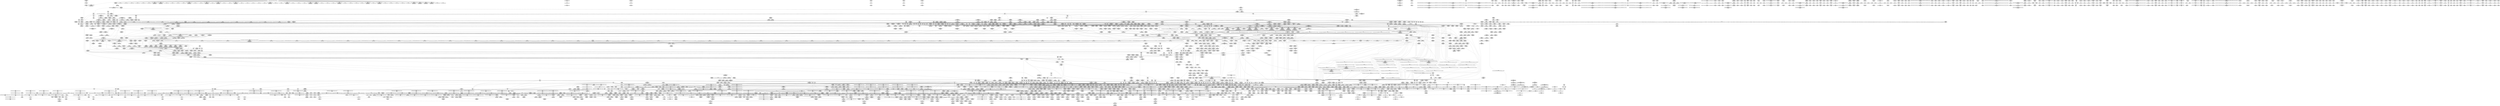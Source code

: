 digraph {
	CE0x5774810 [shape=record,shape=Mrecord,label="{CE0x5774810|GLOBAL:tomoyo_get_realpath|*Constant*|*SummSink*}"]
	CE0x7469f30 [shape=record,shape=Mrecord,label="{CE0x7469f30|tomoyo_domain:tmp1}"]
	CE0x5b26c80 [shape=record,shape=Mrecord,label="{CE0x5b26c80|__llvm_gcov_indirect_counter_increment:bb4|*SummSink*}"]
	CE0x5ac9430 [shape=record,shape=Mrecord,label="{CE0x5ac9430|tomoyo_const_part_length:tmp40|security/tomoyo/util.c,644|*SummSink*}"]
	CE0x5aad2d0 [shape=record,shape=Mrecord,label="{CE0x5aad2d0|tomoyo_path_permission:type|security/tomoyo/file.c,563|*SummSource*}"]
	CE0x49fd550 [shape=record,shape=Mrecord,label="{CE0x49fd550|tomoyo_init_request_info:tmp3|security/tomoyo/util.c,1004|*SummSource*}"]
	CE0x5a9d430 [shape=record,shape=Mrecord,label="{CE0x5a9d430|i64**_getelementptr_inbounds_(_3_x_i64*_,_3_x_i64*_*___llvm_gcda_edge_table,_i64_0,_i64_1)|*Constant*|*SummSource*}"]
	CE0x4acfe50 [shape=record,shape=Mrecord,label="{CE0x4acfe50|128:_i8*,_1208:_%struct.file*,_:_CMRE_26,27_}"]
	CE0x4b24500 [shape=record,shape=Mrecord,label="{CE0x4b24500|0:_%struct.tomoyo_obj_info*,_16:_%struct.tomoyo_domain_info*,_24:_%struct.tomoyo_path_info*,_40:_i8,_72:_i8,_75:_i8,_76:_i8,_77:_i8,_:_SCMRE_31,32_}"]
	CE0x57a8870 [shape=record,shape=Mrecord,label="{CE0x57a8870|tomoyo_path_permission:return|*SummSink*}"]
	CE0x48c8020 [shape=record,shape=Mrecord,label="{CE0x48c8020|_call_void_mcount()_#3|*SummSource*}"]
	CE0x48b1000 [shape=record,shape=Mrecord,label="{CE0x48b1000|tomoyo_path_perm:tmp13|security/tomoyo/file.c,799}"]
	CE0x4a5b3a0 [shape=record,shape=Mrecord,label="{CE0x4a5b3a0|tomoyo_init_request_info:tmp7|security/tomoyo/util.c,1005}"]
	CE0x4b55bc0 [shape=record,shape=Mrecord,label="{CE0x4b55bc0|tomoyo_path_perm:tmp17|security/tomoyo/file.c,804|*SummSink*}"]
	CE0x3dc1100 [shape=record,shape=Mrecord,label="{CE0x3dc1100|srcu_read_unlock:idx|Function::srcu_read_unlock&Arg::idx::|*SummSource*}"]
	CE0x59955b0 [shape=record,shape=Mrecord,label="{CE0x59955b0|tomoyo_path_perm:tmp37|security/tomoyo/file.c,822}"]
	CE0x5a9fb30 [shape=record,shape=Mrecord,label="{CE0x5a9fb30|_call_void_mcount()_#3}"]
	CE0x5a20dc0 [shape=record,shape=Mrecord,label="{CE0x5a20dc0|0:_i8,_array:_GCRE_tomoyo_index2category_constant_39_x_i8_c_00_00_00_00_00_00_00_00_00_00_00_00_00_00_00_00_00_00_00_00_00_00_00_01_01_01_01_01_01_01_01_01_01_01_01_01_01_01_02_,_align_16:_elem_27::|security/tomoyo/util.c,983}"]
	CE0x72c7b00 [shape=record,shape=Mrecord,label="{CE0x72c7b00|i64*_getelementptr_inbounds_(_11_x_i64_,_11_x_i64_*___llvm_gcov_ctr54147,_i64_0,_i64_8)|*Constant*|*SummSink*}"]
	CE0x49b92a0 [shape=record,shape=Mrecord,label="{CE0x49b92a0|tomoyo_init_request_info:domain.addr.0}"]
	CE0x49fcf20 [shape=record,shape=Mrecord,label="{CE0x49fcf20|tomoyo_get_realpath:tmp4|security/tomoyo/file.c,151|*SummSink*}"]
	CE0x5caa5d0 [shape=record,shape=Mrecord,label="{CE0x5caa5d0|get_current:tmp2|*SummSource*}"]
	CE0x48ab9e0 [shape=record,shape=Mrecord,label="{CE0x48ab9e0|tomoyo_read_lock:tmp2}"]
	CE0x3dc1280 [shape=record,shape=Mrecord,label="{CE0x3dc1280|tomoyo_domain:land.lhs.true2}"]
	CE0x5854590 [shape=record,shape=Mrecord,label="{CE0x5854590|i64*_getelementptr_inbounds_(_2_x_i64_,_2_x_i64_*___llvm_gcov_ctr53148,_i64_0,_i64_1)|*Constant*}"]
	CE0x3d4c750 [shape=record,shape=Mrecord,label="{CE0x3d4c750|tomoyo_const_part_length:tmp26|security/tomoyo/util.c,641|*SummSink*}"]
	CE0x4af0340 [shape=record,shape=Mrecord,label="{CE0x4af0340|tomoyo_init_request_info:tmp10|security/tomoyo/util.c,1006|*SummSink*}"]
	CE0x5b18440 [shape=record,shape=Mrecord,label="{CE0x5b18440|tomoyo_fill_path_info:ptr|Function::tomoyo_fill_path_info&Arg::ptr::}"]
	CE0x5a2bfe0 [shape=record,shape=Mrecord,label="{CE0x5a2bfe0|_call_void_kfree(i8*_%tmp41)_#9,_!dbg_!38964|security/tomoyo/file.c,824|*SummSink*}"]
	CE0x49fcc30 [shape=record,shape=Mrecord,label="{CE0x49fcc30|_call_void_mcount()_#3|*SummSink*}"]
	CE0x49959c0 [shape=record,shape=Mrecord,label="{CE0x49959c0|tomoyo_read_lock:tmp2|*SummSource*}"]
	CE0x3da8960 [shape=record,shape=Mrecord,label="{CE0x3da8960|tomoyo_path_permission:call|security/tomoyo/file.c,564|*SummSource*}"]
	CE0x3f48100 [shape=record,shape=Mrecord,label="{CE0x3f48100|tomoyo_path_perm:path|Function::tomoyo_path_perm&Arg::path::|*SummSource*}"]
	CE0x5981c60 [shape=record,shape=Mrecord,label="{CE0x5981c60|tomoyo_path_perm:tmp36|security/tomoyo/file.c,822}"]
	CE0x49f1a10 [shape=record,shape=Mrecord,label="{CE0x49f1a10|tomoyo_const_part_length:tobool|security/tomoyo/util.c,624}"]
	CE0x3d4bc50 [shape=record,shape=Mrecord,label="{CE0x3d4bc50|tomoyo_audit_path_log:tmp3|*SummSink*}"]
	CE0x4beb0d0 [shape=record,shape=Mrecord,label="{CE0x4beb0d0|_call_void___llvm_gcov_indirect_counter_increment114(i32*___llvm_gcov_global_state_pred45,_i64**_getelementptr_inbounds_(_3_x_i64*_,_3_x_i64*_*___llvm_gcda_edge_table44,_i64_0,_i64_2)),_!dbg_!38930|security/tomoyo/util.c,640|*SummSource*}"]
	CE0x675f6a0 [shape=record,shape=Mrecord,label="{CE0x675f6a0|tomoyo_get_mode:arrayidx|security/tomoyo/util.c,981}"]
	CE0x721e4a0 [shape=record,shape=Mrecord,label="{CE0x721e4a0|i64**_getelementptr_inbounds_(_3_x_i64*_,_3_x_i64*_*___llvm_gcda_edge_table,_i64_0,_i64_0)|*Constant*|*SummSink*}"]
	CE0x3ce8a20 [shape=record,shape=Mrecord,label="{CE0x3ce8a20|i64_20|*Constant*}"]
	CE0x5c6ba10 [shape=record,shape=Mrecord,label="{CE0x5c6ba10|COLLAPSED:_GCMRE_.str2_private_unnamed_addr_constant_2_x_i8_c_/_00_,_align_1:_elem_0:default:}"]
	CE0x59a28f0 [shape=record,shape=Mrecord,label="{CE0x59a28f0|tomoyo_path_perm:tmp38|security/tomoyo/file.c,822|*SummSink*}"]
	CE0x5962de0 [shape=record,shape=Mrecord,label="{CE0x5962de0|i64*_getelementptr_inbounds_(_6_x_i64_,_6_x_i64_*___llvm_gcov_ctr26,_i64_0,_i64_4)|*Constant*|*SummSink*}"]
	CE0x7268fb0 [shape=record,shape=Mrecord,label="{CE0x7268fb0|tomoyo_domain:if.end|*SummSink*}"]
	CE0x743d650 [shape=record,shape=Mrecord,label="{CE0x743d650|tomoyo_get_mode:tmp3|security/tomoyo/util.c,978}"]
	CE0x3d24ab0 [shape=record,shape=Mrecord,label="{CE0x3d24ab0|tomoyo_const_part_length:cmp|security/tomoyo/util.c,626|*SummSink*}"]
	CE0x4b0a3f0 [shape=record,shape=Mrecord,label="{CE0x4b0a3f0|i64*_getelementptr_inbounds_(_2_x_i64_,_2_x_i64_*___llvm_gcov_ctr21,_i64_0,_i64_0)|*Constant*|*SummSink*}"]
	CE0x5782010 [shape=record,shape=Mrecord,label="{CE0x5782010|tomoyo_get_mode:conv5|security/tomoyo/util.c,983|*SummSource*}"]
	CE0x3dc16e0 [shape=record,shape=Mrecord,label="{CE0x3dc16e0|tomoyo_path_permission:path7|security/tomoyo/file.c,569}"]
	CE0x3d81c20 [shape=record,shape=Mrecord,label="{CE0x3d81c20|srcu_read_lock:tmp3|*SummSink*}"]
	CE0x59ee9d0 [shape=record,shape=Mrecord,label="{CE0x59ee9d0|tomoyo_get_mode:if.end14|*SummSink*}"]
	CE0x5bd7590 [shape=record,shape=Mrecord,label="{CE0x5bd7590|i64*_getelementptr_inbounds_(_6_x_i64_,_6_x_i64_*___llvm_gcov_ctr26,_i64_0,_i64_5)|*Constant*|*SummSink*}"]
	CE0x7191e00 [shape=record,shape=Mrecord,label="{CE0x7191e00|i64*_getelementptr_inbounds_(_25_x_i64_,_25_x_i64_*___llvm_gcov_ctr11,_i64_0,_i64_22)|*Constant*|*SummSink*}"]
	CE0x49c9fc0 [shape=record,shape=Mrecord,label="{CE0x49c9fc0|srcu_read_unlock:bb}"]
	CE0x3dcb080 [shape=record,shape=Mrecord,label="{CE0x3dcb080|_call_void_mcount()_#3|*SummSink*}"]
	CE0x5b143b0 [shape=record,shape=Mrecord,label="{CE0x5b143b0|tomoyo_const_part_length:tmp12|security/tomoyo/util.c,626|*SummSource*}"]
	CE0x4995e40 [shape=record,shape=Mrecord,label="{CE0x4995e40|tomoyo_init_request_info:tobool|security/tomoyo/util.c,1004|*SummSource*}"]
	CE0x4c04890 [shape=record,shape=Mrecord,label="{CE0x4c04890|tomoyo_path_perm:if.end|*SummSource*}"]
	CE0x3d81d80 [shape=record,shape=Mrecord,label="{CE0x3d81d80|tomoyo_domain:tmp6|security/tomoyo/common.h,1205|*SummSource*}"]
	CE0x4a45c20 [shape=record,shape=Mrecord,label="{CE0x4a45c20|_ret_%struct.task_struct*_%tmp4,_!dbg_!38905|./arch/x86/include/asm/current.h,14}"]
	CE0x5bf5250 [shape=record,shape=Mrecord,label="{CE0x5bf5250|tomoyo_fill_path_info:tmp13|*LoadInst*|security/tomoyo/util.c,668}"]
	CE0x5d12940 [shape=record,shape=Mrecord,label="{CE0x5d12940|i64*_getelementptr_inbounds_(_25_x_i64_,_25_x_i64_*___llvm_gcov_ctr11,_i64_0,_i64_14)|*Constant*|*SummSource*}"]
	CE0x4b0a2d0 [shape=record,shape=Mrecord,label="{CE0x4b0a2d0|tomoyo_const_part_length:tmp}"]
	CE0x59a2f10 [shape=record,shape=Mrecord,label="{CE0x59a2f10|_call_void_kfree(i8*_%tmp38)_#9,_!dbg_!38960|security/tomoyo/file.c,822|*SummSink*}"]
	CE0x58d04c0 [shape=record,shape=Mrecord,label="{CE0x58d04c0|tomoyo_path_perm:if.then5|*SummSink*}"]
	CE0x5b18b50 [shape=record,shape=Mrecord,label="{CE0x5b18b50|i64*_getelementptr_inbounds_(_6_x_i64_,_6_x_i64_*___llvm_gcov_ctr25,_i64_0,_i64_4)|*Constant*}"]
	CE0x7308780 [shape=record,shape=Mrecord,label="{CE0x7308780|tomoyo_const_part_length:incdec.ptr10|security/tomoyo/util.c,640|*SummSink*}"]
	CE0x58cfe10 [shape=record,shape=Mrecord,label="{CE0x58cfe10|i64_5|*Constant*}"]
	CE0x712fb70 [shape=record,shape=Mrecord,label="{CE0x712fb70|GLOBAL:tomoyo_fill_path_info|*Constant*|*SummSink*}"]
	CE0x71b56e0 [shape=record,shape=Mrecord,label="{CE0x71b56e0|tomoyo_path_perm:tmp49|security/tomoyo/file.c,828}"]
	CE0x58b8d10 [shape=record,shape=Mrecord,label="{CE0x58b8d10|tomoyo_path_permission:param6|security/tomoyo/file.c,569|*SummSink*}"]
	CE0x57df890 [shape=record,shape=Mrecord,label="{CE0x57df890|tomoyo_init_request_info:r|Function::tomoyo_init_request_info&Arg::r::}"]
	CE0x5845330 [shape=record,shape=Mrecord,label="{CE0x5845330|tomoyo_get_mode:and|security/tomoyo/util.c,987}"]
	CE0x4a9c370 [shape=record,shape=Mrecord,label="{CE0x4a9c370|_ret_void,_!dbg_!38908|include/linux/rcupdate.h,424|*SummSource*}"]
	CE0x5b15bd0 [shape=record,shape=Mrecord,label="{CE0x5b15bd0|i32_1205|*Constant*|*SummSink*}"]
	CE0x57647e0 [shape=record,shape=Mrecord,label="{CE0x57647e0|tomoyo_path_perm:name11|security/tomoyo/file.c,813}"]
	CE0x72c78f0 [shape=record,shape=Mrecord,label="{CE0x72c78f0|i64*_getelementptr_inbounds_(_11_x_i64_,_11_x_i64_*___llvm_gcov_ctr54147,_i64_0,_i64_8)|*Constant*}"]
	CE0x48b0f90 [shape=record,shape=Mrecord,label="{CE0x48b0f90|i32_9|*Constant*}"]
	CE0x581d630 [shape=record,shape=Mrecord,label="{CE0x581d630|tomoyo_path_perm:tmp43|security/tomoyo/file.c,826|*SummSink*}"]
	CE0x5bec340 [shape=record,shape=Mrecord,label="{CE0x5bec340|tomoyo_const_part_length:entry|*SummSink*}"]
	CE0x5962990 [shape=record,shape=Mrecord,label="{CE0x5962990|tomoyo_fill_path_info:tmp4|security/tomoyo/util.c,667|*SummSource*}"]
	CE0x4b4cde0 [shape=record,shape=Mrecord,label="{CE0x4b4cde0|tomoyo_fill_path_info:tmp4|security/tomoyo/util.c,667}"]
	CE0x4b249c0 [shape=record,shape=Mrecord,label="{CE0x4b249c0|0:_%struct.tomoyo_obj_info*,_16:_%struct.tomoyo_domain_info*,_24:_%struct.tomoyo_path_info*,_40:_i8,_72:_i8,_75:_i8,_76:_i8,_77:_i8,_:_SCMRE_33,34_}"]
	CE0x587ed40 [shape=record,shape=Mrecord,label="{CE0x587ed40|tomoyo_domain:tmp14|security/tomoyo/common.h,1205|*SummSink*}"]
	CE0x5c74660 [shape=record,shape=Mrecord,label="{CE0x5c74660|tomoyo_audit_path_log:tmp6|security/tomoyo/file.c,169|*SummSource*}"]
	CE0x58bf830 [shape=record,shape=Mrecord,label="{CE0x58bf830|i64*_getelementptr_inbounds_(_10_x_i64_,_10_x_i64_*___llvm_gcov_ctr34,_i64_0,_i64_5)|*Constant*|*SummSource*}"]
	CE0x3f192a0 [shape=record,shape=Mrecord,label="{CE0x3f192a0|i64_2|*Constant*}"]
	CE0x3d2be50 [shape=record,shape=Mrecord,label="{CE0x3d2be50|tomoyo_path_perm:tmp5|security/tomoyo/file.c,789|*SummSink*}"]
	CE0x5c238d0 [shape=record,shape=Mrecord,label="{CE0x5c238d0|tomoyo_get_mode:if.end}"]
	CE0x6772e40 [shape=record,shape=Mrecord,label="{CE0x6772e40|tomoyo_audit_path_log:tmp|*SummSink*}"]
	CE0x4d4c720 [shape=record,shape=Mrecord,label="{CE0x4d4c720|tomoyo_get_realpath:buf|Function::tomoyo_get_realpath&Arg::buf::}"]
	CE0x5cc9670 [shape=record,shape=Mrecord,label="{CE0x5cc9670|0:_%struct.tomoyo_obj_info*,_16:_%struct.tomoyo_domain_info*,_24:_%struct.tomoyo_path_info*,_40:_i8,_72:_i8,_75:_i8,_76:_i8,_77:_i8,_:_SCMRE_0,8_|*MultipleSource*|security/tomoyo/file.c, 787|security/tomoyo/file.c,787|Function::tomoyo_init_request_info&Arg::r::|security/tomoyo/file.c,800}"]
	CE0x7252f30 [shape=record,shape=Mrecord,label="{CE0x7252f30|tomoyo_path_permission:entry|*SummSink*}"]
	CE0x5d49170 [shape=record,shape=Mrecord,label="{CE0x5d49170|tomoyo_path_perm:tmp28|security/tomoyo/file.c,815|*SummSink*}"]
	CE0x4bd49a0 [shape=record,shape=Mrecord,label="{CE0x4bd49a0|i64_2|*Constant*|*SummSource*}"]
	CE0x3b32170 [shape=record,shape=Mrecord,label="{CE0x3b32170|GLOBAL:__llvm_gcov_ctr31133|Global_var:__llvm_gcov_ctr31133}"]
	CE0x7269050 [shape=record,shape=Mrecord,label="{CE0x7269050|tomoyo_domain:tmp}"]
	CE0x746d960 [shape=record,shape=Mrecord,label="{CE0x746d960|tomoyo_path_perm:bb|*SummSink*}"]
	CE0x740a500 [shape=record,shape=Mrecord,label="{CE0x740a500|tomoyo_get_mode:tmp2|security/tomoyo/util.c,978}"]
	CE0x3ce8ba0 [shape=record,shape=Mrecord,label="{CE0x3ce8ba0|tomoyo_const_part_length:cmp15|security/tomoyo/util.c,641}"]
	CE0x3dd25a0 [shape=record,shape=Mrecord,label="{CE0x3dd25a0|COLLAPSED:_GCMRE___llvm_gcov_ctr26203_internal_global_2_x_i64_zeroinitializer:_elem_0:default:}"]
	CE0x5a41540 [shape=record,shape=Mrecord,label="{CE0x5a41540|tomoyo_const_part_length:incdec.ptr19|security/tomoyo/util.c,643|*SummSink*}"]
	CE0x5d31210 [shape=record,shape=Mrecord,label="{CE0x5d31210|tomoyo_fill_path_info:bb}"]
	CE0x3eb7830 [shape=record,shape=Mrecord,label="{CE0x3eb7830|0:_i8,_array:_GCR_tomoyo_p2mac_internal_constant_11_x_i8_c_00_01_01_01_03_04_06_09_0A_13_15_,_align_1:_elem_5::|security/tomoyo/file.c,797}"]
	CE0x58c17d0 [shape=record,shape=Mrecord,label="{CE0x58c17d0|tomoyo_add_slash:tmp11|*LoadInst*|security/tomoyo/file.c,136|*SummSink*}"]
	CE0x4bf8a20 [shape=record,shape=Mrecord,label="{CE0x4bf8a20|i32_49|*Constant*|*SummSink*}"]
	CE0x57ecac0 [shape=record,shape=Mrecord,label="{CE0x57ecac0|i32_6|*Constant*|*SummSink*}"]
	CE0x5d31650 [shape=record,shape=Mrecord,label="{CE0x5d31650|tomoyo_get_mode:if.end}"]
	CE0x4a6a120 [shape=record,shape=Mrecord,label="{CE0x4a6a120|tomoyo_get_mode:tmp9|security/tomoyo/util.c,981|*SummSource*}"]
	CE0x4bf8570 [shape=record,shape=Mrecord,label="{CE0x4bf8570|tomoyo_const_part_length:tmp19|security/tomoyo/util.c,628|*SummSource*}"]
	CE0x5862790 [shape=record,shape=Mrecord,label="{CE0x5862790|tomoyo_add_slash:tmp11|*LoadInst*|security/tomoyo/file.c,136|*SummSource*}"]
	CE0x71608f0 [shape=record,shape=Mrecord,label="{CE0x71608f0|tomoyo_read_lock:tmp|*SummSource*}"]
	CE0x5bdc1c0 [shape=record,shape=Mrecord,label="{CE0x5bdc1c0|tomoyo_path_permission:tmp25|security/tomoyo/file.c,575|*SummSink*}"]
	CE0x5bdcb10 [shape=record,shape=Mrecord,label="{CE0x5bdcb10|tomoyo_read_unlock:bb|*SummSink*}"]
	CE0x48c7c20 [shape=record,shape=Mrecord,label="{CE0x48c7c20|tomoyo_const_part_length:conv|security/tomoyo/util.c,626|*SummSink*}"]
	CE0x494d3f0 [shape=record,shape=Mrecord,label="{CE0x494d3f0|tomoyo_path_perm:mode|security/tomoyo/file.c,800|*SummSink*}"]
	CE0x57de7f0 [shape=record,shape=Mrecord,label="{CE0x57de7f0|__llvm_gcov_indirect_counter_increment114:tmp5|*SummSink*}"]
	CE0x3d22860 [shape=record,shape=Mrecord,label="{CE0x3d22860|tomoyo_const_part_length:tmp29|security/tomoyo/util.c,641|*SummSource*}"]
	CE0x3e2c3e0 [shape=record,shape=Mrecord,label="{CE0x3e2c3e0|tomoyo_path_perm:tmp3|security/tomoyo/file.c,788|*SummSource*}"]
	CE0x3d81f50 [shape=record,shape=Mrecord,label="{CE0x3d81f50|tomoyo_domain:tmp7|security/tomoyo/common.h,1205}"]
	CE0x5c8e870 [shape=record,shape=Mrecord,label="{CE0x5c8e870|i64*_getelementptr_inbounds_(_5_x_i64_,_5_x_i64_*___llvm_gcov_ctr28130,_i64_0,_i64_3)|*Constant*|*SummSink*}"]
	CE0x4b80050 [shape=record,shape=Mrecord,label="{CE0x4b80050|tomoyo_path_perm:tmp22|security/tomoyo/file.c,810|*SummSource*}"]
	CE0x4a46540 [shape=record,shape=Mrecord,label="{CE0x4a46540|tomoyo_domain:cred|security/tomoyo/common.h,1205|*SummSink*}"]
	CE0x747bb40 [shape=record,shape=Mrecord,label="{CE0x747bb40|tomoyo_path_perm:if.then20}"]
	CE0x3bf2850 [shape=record,shape=Mrecord,label="{CE0x3bf2850|tomoyo_init_request_info:tmp11|security/tomoyo/util.c,1007|*SummSource*}"]
	CE0x4a81100 [shape=record,shape=Mrecord,label="{CE0x4a81100|tomoyo_init_request_info:tmp9|security/tomoyo/util.c,1006|*SummSource*}"]
	CE0x747ba80 [shape=record,shape=Mrecord,label="{CE0x747ba80|tomoyo_get_mode:ns|Function::tomoyo_get_mode&Arg::ns::|*SummSource*}"]
	CE0x4bd4d90 [shape=record,shape=Mrecord,label="{CE0x4bd4d90|tomoyo_path_perm:tmp8|security/tomoyo/file.c,797|*SummSink*}"]
	CE0x71f8f90 [shape=record,shape=Mrecord,label="{CE0x71f8f90|_call_void___llvm_gcov_indirect_counter_increment(i32*___llvm_gcov_global_state_pred,_i64**_getelementptr_inbounds_(_3_x_i64*_,_3_x_i64*_*___llvm_gcda_edge_table,_i64_0,_i64_0)),_!dbg_!38953|security/tomoyo/file.c,820|*SummSource*}"]
	CE0x3ca6be0 [shape=record,shape=Mrecord,label="{CE0x3ca6be0|tomoyo_const_part_length:tmp16|security/tomoyo/util.c,627}"]
	CE0x5cb6b80 [shape=record,shape=Mrecord,label="{CE0x5cb6b80|tomoyo_get_mode:mode.1|*SummSource*}"]
	CE0x4d095e0 [shape=record,shape=Mrecord,label="{CE0x4d095e0|tomoyo_path_permission:bb|*SummSource*}"]
	CE0x740ae00 [shape=record,shape=Mrecord,label="{CE0x740ae00|0:_i8,_array:_GCRE_tomoyo_index2category_constant_39_x_i8_c_00_00_00_00_00_00_00_00_00_00_00_00_00_00_00_00_00_00_00_00_00_00_00_01_01_01_01_01_01_01_01_01_01_01_01_01_01_01_02_,_align_16:_elem_1::|security/tomoyo/util.c,983}"]
	CE0x71149e0 [shape=record,shape=Mrecord,label="{CE0x71149e0|tomoyo_get_mode:conv|security/tomoyo/util.c,982|*SummSink*}"]
	CE0x5995810 [shape=record,shape=Mrecord,label="{CE0x5995810|tomoyo_path_perm:tmp37|security/tomoyo/file.c,822|*SummSink*}"]
	CE0x48994a0 [shape=record,shape=Mrecord,label="{CE0x48994a0|tomoyo_const_part_length:tmp26|security/tomoyo/util.c,641}"]
	CE0x5acfdd0 [shape=record,shape=Mrecord,label="{CE0x5acfdd0|tomoyo_add_slash:entry}"]
	CE0x5a9d6a0 [shape=record,shape=Mrecord,label="{CE0x5a9d6a0|i64**_getelementptr_inbounds_(_3_x_i64*_,_3_x_i64*_*___llvm_gcda_edge_table,_i64_0,_i64_1)|*Constant*|*SummSink*}"]
	CE0x71fd500 [shape=record,shape=Mrecord,label="{CE0x71fd500|rcu_lock_release:tmp|*SummSource*}"]
	CE0x3e50fe0 [shape=record,shape=Mrecord,label="{CE0x3e50fe0|0:_i8,_array:_GCR_tomoyo_p2mac_internal_constant_11_x_i8_c_00_01_01_01_03_04_06_09_0A_13_15_,_align_1:_elem_10::|security/tomoyo/file.c,797}"]
	CE0x57a0770 [shape=record,shape=Mrecord,label="{CE0x57a0770|tomoyo_fill_path_info:ptr|Function::tomoyo_fill_path_info&Arg::ptr::}"]
	CE0x49badc0 [shape=record,shape=Mrecord,label="{CE0x49badc0|i64*_getelementptr_inbounds_(_6_x_i64_,_6_x_i64_*___llvm_gcov_ctr25,_i64_0,_i64_3)|*Constant*}"]
	CE0x57a0230 [shape=record,shape=Mrecord,label="{CE0x57a0230|_ret_void,_!dbg_!38929|security/tomoyo/util.c,670}"]
	CE0x4a24930 [shape=record,shape=Mrecord,label="{CE0x4a24930|tomoyo_fill_path_info:tmp13|*LoadInst*|security/tomoyo/util.c,668|*SummSink*}"]
	CE0x3c79050 [shape=record,shape=Mrecord,label="{CE0x3c79050|tomoyo_get_mode:arrayidx8|security/tomoyo/util.c,983}"]
	CE0x49616f0 [shape=record,shape=Mrecord,label="{CE0x49616f0|tomoyo_fill_path_info:hash|security/tomoyo/util.c,669|*SummSink*}"]
	CE0x5b24e60 [shape=record,shape=Mrecord,label="{CE0x5b24e60|i64*_getelementptr_inbounds_(_6_x_i64_,_6_x_i64_*___llvm_gcov_ctr25,_i64_0,_i64_5)|*Constant*|*SummSource*}"]
	CE0x3cd21e0 [shape=record,shape=Mrecord,label="{CE0x3cd21e0|i32_55|*Constant*}"]
	CE0x5971d00 [shape=record,shape=Mrecord,label="{CE0x5971d00|tomoyo_path_perm:tmp34|security/tomoyo/file.c,821|*SummSource*}"]
	CE0x4a72910 [shape=record,shape=Mrecord,label="{CE0x4a72910|tomoyo_fill_path_info:const_len|security/tomoyo/util.c,666|*SummSource*}"]
	CE0x5c3df30 [shape=record,shape=Mrecord,label="{CE0x5c3df30|%struct.task_struct*_(%struct.task_struct**)*_asm_movq_%gs:$_1:P_,$0_,_r,im,_dirflag_,_fpsr_,_flags_|*SummSink*}"]
	CE0x591ecf0 [shape=record,shape=Mrecord,label="{CE0x591ecf0|128:_i8*,_1208:_%struct.file*,_:_CMRE_48,49_}"]
	CE0x7413710 [shape=record,shape=Mrecord,label="{CE0x7413710|tomoyo_init_request_info:tmp12|security/tomoyo/util.c,1010}"]
	CE0x676b7a0 [shape=record,shape=Mrecord,label="{CE0x676b7a0|tomoyo_const_part_length:if.then}"]
	CE0x7251100 [shape=record,shape=Mrecord,label="{CE0x7251100|i1_false|*Constant*}"]
	CE0x71714b0 [shape=record,shape=Mrecord,label="{CE0x71714b0|i64*_getelementptr_inbounds_(_12_x_i64_,_12_x_i64_*___llvm_gcov_ctr31133,_i64_0,_i64_6)|*Constant*|*SummSink*}"]
	CE0x499abc0 [shape=record,shape=Mrecord,label="{CE0x499abc0|srcu_read_unlock:tmp2|*SummSink*}"]
	CE0x4b160b0 [shape=record,shape=Mrecord,label="{CE0x4b160b0|tomoyo_path_perm:cleanup}"]
	CE0x4a2fa70 [shape=record,shape=Mrecord,label="{CE0x4a2fa70|tomoyo_domain:do.body|*SummSink*}"]
	CE0x5b8c220 [shape=record,shape=Mrecord,label="{CE0x5b8c220|tomoyo_fill_path_info:tmp11|security/tomoyo/util.c,667}"]
	CE0x5cbec40 [shape=record,shape=Mrecord,label="{CE0x5cbec40|tomoyo_fill_path_info:call2|security/tomoyo/util.c,666}"]
	CE0x4b7faf0 [shape=record,shape=Mrecord,label="{CE0x4b7faf0|tomoyo_path_perm:tmp21|security/tomoyo/file.c,810}"]
	CE0x721c820 [shape=record,shape=Mrecord,label="{CE0x721c820|tomoyo_fill_path_info:frombool|security/tomoyo/util.c,667|*SummSource*}"]
	CE0x7158dd0 [shape=record,shape=Mrecord,label="{CE0x7158dd0|__llvm_gcov_indirect_counter_increment114:tmp2}"]
	CE0x591ea70 [shape=record,shape=Mrecord,label="{CE0x591ea70|128:_i8*,_1208:_%struct.file*,_:_CMRE_46,47_}"]
	CE0x72277b0 [shape=record,shape=Mrecord,label="{CE0x72277b0|VOIDTB_TE:_CE_6376,6384_|*MultipleSource*|security/tomoyo/util.c,1010|security/tomoyo/file.c,564|Function::tomoyo_get_mode&Arg::ns::}"]
	CE0x4a6c230 [shape=record,shape=Mrecord,label="{CE0x4a6c230|tomoyo_fill_path_info:conv|security/tomoyo/util.c,664}"]
	CE0x4acdda0 [shape=record,shape=Mrecord,label="{CE0x4acdda0|rcu_lock_release:tmp1|*SummSink*}"]
	CE0x3daa290 [shape=record,shape=Mrecord,label="{CE0x3daa290|tomoyo_path_perm:operation|Function::tomoyo_path_perm&Arg::operation::}"]
	CE0x4a46300 [shape=record,shape=Mrecord,label="{CE0x4a46300|tomoyo_domain:cred|security/tomoyo/common.h,1205}"]
	CE0x5d46f40 [shape=record,shape=Mrecord,label="{CE0x5d46f40|tomoyo_init_request_info:mode|security/tomoyo/util.c,1010|*SummSource*}"]
	CE0x59488e0 [shape=record,shape=Mrecord,label="{CE0x59488e0|tomoyo_path_perm:tmp32|security/tomoyo/file.c,821|*SummSink*}"]
	CE0x5797340 [shape=record,shape=Mrecord,label="{CE0x5797340|tomoyo_fill_path_info:tmp2|*LoadInst*|security/tomoyo/util.c,663|*SummSink*}"]
	CE0x5d6e2e0 [shape=record,shape=Mrecord,label="{CE0x5d6e2e0|tomoyo_path_perm:tmp31|security/tomoyo/file.c,816|*SummSink*}"]
	CE0x7263dd0 [shape=record,shape=Mrecord,label="{CE0x7263dd0|_ret_void,_!dbg_!38904|security/tomoyo/common.h,1110|*SummSink*}"]
	CE0x58a86a0 [shape=record,shape=Mrecord,label="{CE0x58a86a0|tomoyo_path_permission:filename5|security/tomoyo/file.c,568|*SummSink*}"]
	CE0x3dd2ec0 [shape=record,shape=Mrecord,label="{CE0x3dd2ec0|tomoyo_path_truncate:tmp2}"]
	CE0x58a7f40 [shape=record,shape=Mrecord,label="{CE0x58a7f40|tomoyo_path_permission:param|security/tomoyo/file.c,568|*SummSource*}"]
	CE0x49da950 [shape=record,shape=Mrecord,label="{CE0x49da950|tomoyo_get_realpath:bb}"]
	CE0x582d6b0 [shape=record,shape=Mrecord,label="{CE0x582d6b0|tomoyo_fill_path_info:idxprom|security/tomoyo/util.c,667}"]
	CE0x57827d0 [shape=record,shape=Mrecord,label="{CE0x57827d0|tomoyo_get_mode:cmp11|security/tomoyo/util.c,985}"]
	CE0x5abac10 [shape=record,shape=Mrecord,label="{CE0x5abac10|i64*_getelementptr_inbounds_(_12_x_i64_,_12_x_i64_*___llvm_gcov_ctr31133,_i64_0,_i64_9)|*Constant*}"]
	CE0x5c4b860 [shape=record,shape=Mrecord,label="{CE0x5c4b860|tomoyo_fill_path_info:cmp|security/tomoyo/util.c,667|*SummSink*}"]
	CE0x5b6c990 [shape=record,shape=Mrecord,label="{CE0x5b6c990|tomoyo_const_part_length:tmp46|security/tomoyo/util.c,646|*SummSource*}"]
	CE0x73e6fa0 [shape=record,shape=Mrecord,label="{CE0x73e6fa0|tomoyo_get_mode:index|Function::tomoyo_get_mode&Arg::index::|*SummSource*}"]
	CE0x5d127f0 [shape=record,shape=Mrecord,label="{CE0x5d127f0|tomoyo_path_perm:tmp27|security/tomoyo/file.c,814|*SummSink*}"]
	CE0x58d99b0 [shape=record,shape=Mrecord,label="{CE0x58d99b0|i64*_getelementptr_inbounds_(_31_x_i64_,_31_x_i64_*___llvm_gcov_ctr43150,_i64_0,_i64_16)|*Constant*|*SummSink*}"]
	CE0x5884ea0 [shape=record,shape=Mrecord,label="{CE0x5884ea0|tomoyo_get_mode:tmp|*SummSink*}"]
	CE0x4aa8410 [shape=record,shape=Mrecord,label="{CE0x4aa8410|i64_0|*Constant*}"]
	CE0x7168f90 [shape=record,shape=Mrecord,label="{CE0x7168f90|tomoyo_add_slash:tobool|security/tomoyo/file.c,131|*SummSink*}"]
	CE0x5a258b0 [shape=record,shape=Mrecord,label="{CE0x5a258b0|i64_7|*Constant*|*SummSource*}"]
	CE0x3b32ae0 [shape=record,shape=Mrecord,label="{CE0x3b32ae0|GLOBAL:__llvm_gcov_ctr31133|Global_var:__llvm_gcov_ctr31133|*SummSource*}"]
	CE0x3ce82e0 [shape=record,shape=Mrecord,label="{CE0x3ce82e0|tomoyo_const_part_length:if.then5}"]
	CE0x4a461c0 [shape=record,shape=Mrecord,label="{CE0x4a461c0|i32_78|*Constant*|*SummSource*}"]
	CE0x3d72770 [shape=record,shape=Mrecord,label="{CE0x3d72770|tomoyo_path_truncate:tmp|*SummSink*}"]
	CE0x5c32320 [shape=record,shape=Mrecord,label="{CE0x5c32320|i64**_getelementptr_inbounds_(_3_x_i64*_,_3_x_i64*_*___llvm_gcda_edge_table44,_i64_0,_i64_0)|*Constant*}"]
	CE0x5c9e160 [shape=record,shape=Mrecord,label="{CE0x5c9e160|tomoyo_path_perm:tmp23|security/tomoyo/file.c,814}"]
	CE0x4bf8c40 [shape=record,shape=Mrecord,label="{CE0x4bf8c40|i32_51|*Constant*|*SummSource*}"]
	CE0x49fd450 [shape=record,shape=Mrecord,label="{CE0x49fd450|tomoyo_init_request_info:tmp3|security/tomoyo/util.c,1004|*SummSink*}"]
	CE0x592f710 [shape=record,shape=Mrecord,label="{CE0x592f710|tomoyo_path_perm:path1|security/tomoyo/file.c,788|*SummSource*}"]
	CE0x4b48a40 [shape=record,shape=Mrecord,label="{CE0x4b48a40|0:_%struct.tomoyo_obj_info*,_16:_%struct.tomoyo_domain_info*,_24:_%struct.tomoyo_path_info*,_40:_i8,_72:_i8,_75:_i8,_76:_i8,_77:_i8,_:_SCMRE_45,46_}"]
	CE0x4a267c0 [shape=record,shape=Mrecord,label="{CE0x4a267c0|tomoyo_init_request_info:tmp5|security/tomoyo/util.c,1004|*SummSink*}"]
	CE0x49c9bb0 [shape=record,shape=Mrecord,label="{CE0x49c9bb0|i32_92|*Constant*}"]
	CE0x72825a0 [shape=record,shape=Mrecord,label="{CE0x72825a0|i32_0|*Constant*}"]
	CE0x3db3a20 [shape=record,shape=Mrecord,label="{CE0x3db3a20|i64_5|*Constant*|*SummSource*}"]
	CE0x3e4a7a0 [shape=record,shape=Mrecord,label="{CE0x3e4a7a0|i8_7|*Constant*|*SummSink*}"]
	CE0x5b8bfe0 [shape=record,shape=Mrecord,label="{CE0x5b8bfe0|i64*_getelementptr_inbounds_(_5_x_i64_,_5_x_i64_*___llvm_gcov_ctr28130,_i64_0,_i64_4)|*Constant*|*SummSink*}"]
	CE0x4b993d0 [shape=record,shape=Mrecord,label="{CE0x4b993d0|tomoyo_const_part_length:tmp9|security/tomoyo/util.c,626|*SummSource*}"]
	CE0x575be80 [shape=record,shape=Mrecord,label="{CE0x575be80|128:_i8*,_1208:_%struct.file*,_:_CMRE_40,41_}"]
	CE0x5d12580 [shape=record,shape=Mrecord,label="{CE0x5d12580|tomoyo_path_perm:tmp27|security/tomoyo/file.c,814}"]
	CE0x4a2fe80 [shape=record,shape=Mrecord,label="{CE0x4a2fe80|tomoyo_path_permission:mode2|security/tomoyo/file.c,565}"]
	CE0x4a5abd0 [shape=record,shape=Mrecord,label="{CE0x4a5abd0|GLOBAL:tomoyo_domain|*Constant*|*SummSink*}"]
	CE0x7160650 [shape=record,shape=Mrecord,label="{CE0x7160650|tomoyo_init_request_info:conv6|security/tomoyo/util.c,1011}"]
	CE0x5cb60e0 [shape=record,shape=Mrecord,label="{CE0x5cb60e0|tomoyo_get_mode:default_config|security/tomoyo/util.c,986|*SummSource*}"]
	CE0x3e0fe10 [shape=record,shape=Mrecord,label="{CE0x3e0fe10|i32_55|*Constant*|*SummSource*}"]
	CE0x57a6930 [shape=record,shape=Mrecord,label="{CE0x57a6930|rcu_lock_release:__here|*SummSource*}"]
	CE0x4a89c10 [shape=record,shape=Mrecord,label="{CE0x4a89c10|tomoyo_const_part_length:tmp4|security/tomoyo/util.c,624}"]
	CE0x3d13ad0 [shape=record,shape=Mrecord,label="{CE0x3d13ad0|tomoyo_const_part_length:tmp25|security/tomoyo/util.c,641|*SummSource*}"]
	CE0x3e0ee50 [shape=record,shape=Mrecord,label="{CE0x3e0ee50|tomoyo_audit_path_log:tmp1|*SummSink*}"]
	CE0x72b7c60 [shape=record,shape=Mrecord,label="{CE0x72b7c60|tomoyo_const_part_length:tmp7|security/tomoyo/util.c,625}"]
	CE0x722e100 [shape=record,shape=Mrecord,label="{CE0x722e100|i64*_getelementptr_inbounds_(_11_x_i64_,_11_x_i64_*___llvm_gcov_ctr54147,_i64_0,_i64_1)|*Constant*}"]
	CE0x5beca40 [shape=record,shape=Mrecord,label="{CE0x5beca40|tomoyo_add_slash:tmp8|security/tomoyo/file.c,132|*SummSink*}"]
	CE0x71a86f0 [shape=record,shape=Mrecord,label="{CE0x71a86f0|tomoyo_domain:tobool|security/tomoyo/common.h,1205|*SummSource*}"]
	CE0x5ae0b10 [shape=record,shape=Mrecord,label="{CE0x5ae0b10|GLOBAL:__llvm_gcov_ctr54147|Global_var:__llvm_gcov_ctr54147|*SummSource*}"]
	CE0x591d0b0 [shape=record,shape=Mrecord,label="{CE0x591d0b0|i64_1|*Constant*}"]
	CE0x5c5a4e0 [shape=record,shape=Mrecord,label="{CE0x5c5a4e0|tomoyo_fill_path_info:conv|security/tomoyo/util.c,664|*SummSink*}"]
	CE0x7168e90 [shape=record,shape=Mrecord,label="{CE0x7168e90|tomoyo_add_slash:tobool|security/tomoyo/file.c,131|*SummSource*}"]
	CE0x48c7a80 [shape=record,shape=Mrecord,label="{CE0x48c7a80|tomoyo_const_part_length:conv|security/tomoyo/util.c,626|*SummSource*}"]
	CE0x5b68700 [shape=record,shape=Mrecord,label="{CE0x5b68700|tomoyo_add_slash:bb|*SummSink*}"]
	CE0x4aa7ef0 [shape=record,shape=Mrecord,label="{CE0x4aa7ef0|tomoyo_path_permission:tmp14|security/tomoyo/file.c,567}"]
	CE0x5981130 [shape=record,shape=Mrecord,label="{CE0x5981130|tomoyo_path_perm:tmp35|security/tomoyo/file.c,821|*SummSource*}"]
	CE0x726a4a0 [shape=record,shape=Mrecord,label="{CE0x726a4a0|tomoyo_path_perm:obj|security/tomoyo/file.c, 788|*SummSink*}"]
	CE0x7196bd0 [shape=record,shape=Mrecord,label="{CE0x7196bd0|tomoyo_get_mode:bb}"]
	CE0x3d12d90 [shape=record,shape=Mrecord,label="{CE0x3d12d90|i64*_getelementptr_inbounds_(_2_x_i64_,_2_x_i64_*___llvm_gcov_ctr21,_i64_0,_i64_0)|*Constant*|*SummSource*}"]
	CE0x5aa0120 [shape=record,shape=Mrecord,label="{CE0x5aa0120|tomoyo_get_realpath:if.end}"]
	CE0x5d5c480 [shape=record,shape=Mrecord,label="{CE0x5d5c480|tomoyo_path_perm:tmp11|security/tomoyo/file.c,797|*SummSource*}"]
	CE0x598e630 [shape=record,shape=Mrecord,label="{CE0x598e630|tomoyo_const_part_length:tmp37|security/tomoyo/util.c,644|*SummSink*}"]
	CE0x4a9c5d0 [shape=record,shape=Mrecord,label="{CE0x4a9c5d0|_call_void___srcu_read_unlock(%struct.srcu_struct*_%sp,_i32_%idx)_#9,_!dbg_!38906|include/linux/srcu.h,237|*SummSource*}"]
	CE0x4a9cd10 [shape=record,shape=Mrecord,label="{CE0x4a9cd10|GLOBAL:__srcu_read_unlock|*Constant*|*SummSink*}"]
	CE0x494d890 [shape=record,shape=Mrecord,label="{CE0x494d890|tomoyo_path_perm:idxprom|security/tomoyo/file.c,797}"]
	CE0x49deb30 [shape=record,shape=Mrecord,label="{CE0x49deb30|tomoyo_path_perm:tmp6|security/tomoyo/file.c,789|*SummSink*}"]
	CE0x5c07fa0 [shape=record,shape=Mrecord,label="{CE0x5c07fa0|i32_4|*Constant*}"]
	CE0x4ac7200 [shape=record,shape=Mrecord,label="{CE0x4ac7200|tomoyo_get_mode:if.then2}"]
	CE0x4af0b60 [shape=record,shape=Mrecord,label="{CE0x4af0b60|tomoyo_init_request_info:domain1|security/tomoyo/util.c,1006|*SummSink*}"]
	CE0x5782610 [shape=record,shape=Mrecord,label="{CE0x5782610|tomoyo_get_mode:conv10|security/tomoyo/util.c,985|*SummSource*}"]
	CE0x5a3dc70 [shape=record,shape=Mrecord,label="{CE0x5a3dc70|tomoyo_path_perm:tmp40|security/tomoyo/file.c,821|*SummSink*}"]
	CE0x74157a0 [shape=record,shape=Mrecord,label="{CE0x74157a0|tomoyo_audit_path_log:tmp7|security/tomoyo/file.c,169|*SummSource*}"]
	CE0x71b4e80 [shape=record,shape=Mrecord,label="{CE0x71b4e80|i64*_getelementptr_inbounds_(_25_x_i64_,_25_x_i64_*___llvm_gcov_ctr11,_i64_0,_i64_23)|*Constant*|*SummSink*}"]
	CE0x4aeb210 [shape=record,shape=Mrecord,label="{CE0x4aeb210|tomoyo_init_request_info:profile3|security/tomoyo/util.c,1008|*SummSink*}"]
	CE0x73e74a0 [shape=record,shape=Mrecord,label="{CE0x73e74a0|tomoyo_path_perm:if.then|*SummSink*}"]
	CE0x6774aa0 [shape=record,shape=Mrecord,label="{CE0x6774aa0|tomoyo_get_mode:idxprom|security/tomoyo/util.c,981|*SummSink*}"]
	CE0x4c647b0 [shape=record,shape=Mrecord,label="{CE0x4c647b0|i64*_getelementptr_inbounds_(_25_x_i64_,_25_x_i64_*___llvm_gcov_ctr11,_i64_0,_i64_24)|*Constant*|*SummSink*}"]
	CE0x73e7010 [shape=record,shape=Mrecord,label="{CE0x73e7010|tomoyo_get_mode:index|Function::tomoyo_get_mode&Arg::index::|*SummSink*}"]
	CE0x59ee630 [shape=record,shape=Mrecord,label="{CE0x59ee630|tomoyo_get_mode:tobool|security/tomoyo/util.c,978|*SummSource*}"]
	CE0x4bd72a0 [shape=record,shape=Mrecord,label="{CE0x4bd72a0|0:_i8,_array:_GCRE_tomoyo_index2category_constant_39_x_i8_c_00_00_00_00_00_00_00_00_00_00_00_00_00_00_00_00_00_00_00_00_00_00_00_01_01_01_01_01_01_01_01_01_01_01_01_01_01_01_02_,_align_16:_elem_5::|security/tomoyo/util.c,983}"]
	CE0x73e6b70 [shape=record,shape=Mrecord,label="{CE0x73e6b70|tomoyo_get_mode:profile|Function::tomoyo_get_mode&Arg::profile::}"]
	CE0x4a8a540 [shape=record,shape=Mrecord,label="{CE0x4a8a540|tomoyo_const_part_length:tmp23|security/tomoyo/util.c,634|*SummSource*}"]
	CE0x5aacda0 [shape=record,shape=Mrecord,label="{CE0x5aacda0|tomoyo_domain:land.lhs.true|*SummSink*}"]
	CE0x4bd69a0 [shape=record,shape=Mrecord,label="{CE0x4bd69a0|tomoyo_fill_path_info:cmp8|security/tomoyo/util.c,668}"]
	CE0x729c030 [shape=record,shape=Mrecord,label="{CE0x729c030|rcu_lock_acquire:tmp6|*SummSink*}"]
	CE0x5adf740 [shape=record,shape=Mrecord,label="{CE0x5adf740|tomoyo_const_part_length:tmp43|security/tomoyo/util.c,644|*SummSink*}"]
	CE0x594e830 [shape=record,shape=Mrecord,label="{CE0x594e830|tomoyo_const_part_length:entry|*SummSource*}"]
	CE0x582d3c0 [shape=record,shape=Mrecord,label="{CE0x582d3c0|tomoyo_domain:tobool1|security/tomoyo/common.h,1205|*SummSource*}"]
	CE0x712fbe0 [shape=record,shape=Mrecord,label="{CE0x712fbe0|_call_void_tomoyo_fill_path_info(%struct.tomoyo_path_info*_%symlink_target)_#9,_!dbg_!38949|security/tomoyo/file.c,816|*SummSink*}"]
	CE0x5c13980 [shape=record,shape=Mrecord,label="{CE0x5c13980|i64*_getelementptr_inbounds_(_2_x_i64_,_2_x_i64_*___llvm_gcov_ctr23,_i64_0,_i64_1)|*Constant*|*SummSource*}"]
	CE0x72ee870 [shape=record,shape=Mrecord,label="{CE0x72ee870|0:_i8*,_:_SCMRE_15,16_|*MultipleSource*|security/tomoyo/file.c, 794|security/tomoyo/file.c, 792}"]
	CE0x5bc6d30 [shape=record,shape=Mrecord,label="{CE0x5bc6d30|_ret_void,_!dbg_!38913|security/tomoyo/file.c,138}"]
	CE0x4a79960 [shape=record,shape=Mrecord,label="{CE0x4a79960|tomoyo_init_request_info:tmp|*SummSink*}"]
	CE0x4be0440 [shape=record,shape=Mrecord,label="{CE0x4be0440|tomoyo_get_mode:tmp24|security/tomoyo/util.c,986}"]
	CE0x3dc3dd0 [shape=record,shape=Mrecord,label="{CE0x3dc3dd0|tomoyo_path_perm:entry|*SummSink*}"]
	CE0x5b68a10 [shape=record,shape=Mrecord,label="{CE0x5b68a10|i64*_getelementptr_inbounds_(_2_x_i64_,_2_x_i64_*___llvm_gcov_ctr31,_i64_0,_i64_1)|*Constant*|*SummSink*}"]
	CE0x59483d0 [shape=record,shape=Mrecord,label="{CE0x59483d0|tomoyo_path_perm:cmp18|security/tomoyo/file.c,821|*SummSource*}"]
	CE0x3c4d4e0 [shape=record,shape=Mrecord,label="{CE0x3c4d4e0|i64*_getelementptr_inbounds_(_10_x_i64_,_10_x_i64_*___llvm_gcov_ctr34,_i64_0,_i64_4)|*Constant*|*SummSource*}"]
	CE0x7170fd0 [shape=record,shape=Mrecord,label="{CE0x7170fd0|GLOBAL:__llvm_gcov_ctr54147|Global_var:__llvm_gcov_ctr54147|*SummSink*}"]
	CE0x5980fd0 [shape=record,shape=Mrecord,label="{CE0x5980fd0|tomoyo_path_perm:tmp35|security/tomoyo/file.c,821}"]
	CE0x4ace230 [shape=record,shape=Mrecord,label="{CE0x4ace230|rcu_lock_acquire:indirectgoto|*SummSink*}"]
	CE0x598d9f0 [shape=record,shape=Mrecord,label="{CE0x598d9f0|i64_22|*Constant*|*SummSink*}"]
	CE0x5cab700 [shape=record,shape=Mrecord,label="{CE0x5cab700|rcu_lock_release:entry|*SummSource*}"]
	CE0x71a3530 [shape=record,shape=Mrecord,label="{CE0x71a3530|tomoyo_read_unlock:tmp3}"]
	CE0x4a71030 [shape=record,shape=Mrecord,label="{CE0x4a71030|GLOBAL:__srcu_read_lock|*Constant*}"]
	CE0x4ad00d0 [shape=record,shape=Mrecord,label="{CE0x4ad00d0|128:_i8*,_1208:_%struct.file*,_:_CMRE_28,29_}"]
	CE0x5915950 [shape=record,shape=Mrecord,label="{CE0x5915950|0:_i64*,_array:_GCR___llvm_gcda_edge_table44_internal_unnamed_addr_constant_3_x_i64*_i64*_getelementptr_inbounds_(_31_x_i64_,_31_x_i64_*___llvm_gcov_ctr43150,_i64_0,_i64_10),_i64*_getelementptr_inbounds_(_31_x_i64_,_31_x_i64_*___llvm_gcov_ctr43150,_i64_0,_i64_11),_i64*_getelementptr_inbounds_(_31_x_i64_,_31_x_i64_*___llvm_gcov_ctr43150,_i64_0,_i64_15)_:_elem_0::}"]
	CE0x4bd4930 [shape=record,shape=Mrecord,label="{CE0x4bd4930|i64_2|*Constant*}"]
	CE0x4aa8990 [shape=record,shape=Mrecord,label="{CE0x4aa8990|tomoyo_path_permission:cmp|security/tomoyo/file.c,565}"]
	CE0x5b579b0 [shape=record,shape=Mrecord,label="{CE0x5b579b0|__llvm_gcov_indirect_counter_increment:tmp5|*SummSink*}"]
	CE0x3c049e0 [shape=record,shape=Mrecord,label="{CE0x3c049e0|0:_i8,_array:_GCRE_tomoyo_index2category_constant_39_x_i8_c_00_00_00_00_00_00_00_00_00_00_00_00_00_00_00_00_00_00_00_00_00_00_00_01_01_01_01_01_01_01_01_01_01_01_01_01_01_01_02_,_align_16:_elem_26::|security/tomoyo/util.c,983}"]
	CE0x5c7f340 [shape=record,shape=Mrecord,label="{CE0x5c7f340|tomoyo_get_realpath:tmp1}"]
	CE0x7193460 [shape=record,shape=Mrecord,label="{CE0x7193460|tomoyo_path_perm:tobool24|security/tomoyo/file.c,826}"]
	CE0x5aa9e80 [shape=record,shape=Mrecord,label="{CE0x5aa9e80|tomoyo_get_mode:tmp1}"]
	CE0x5948250 [shape=record,shape=Mrecord,label="{CE0x5948250|i64_17|*Constant*}"]
	CE0x4a46470 [shape=record,shape=Mrecord,label="{CE0x4a46470|tomoyo_domain:cred|security/tomoyo/common.h,1205|*SummSource*}"]
	CE0x5ae1490 [shape=record,shape=Mrecord,label="{CE0x5ae1490|tomoyo_domain:do.body|*SummSource*}"]
	CE0x714b150 [shape=record,shape=Mrecord,label="{CE0x714b150|tomoyo_get_mode:tmp26|security/tomoyo/util.c,987|*SummSource*}"]
	CE0x57dbe20 [shape=record,shape=Mrecord,label="{CE0x57dbe20|tomoyo_const_part_length:inc|security/tomoyo/util.c,628}"]
	CE0x72e8c60 [shape=record,shape=Mrecord,label="{CE0x72e8c60|tomoyo_read_unlock:entry|*SummSource*}"]
	CE0x57dd000 [shape=record,shape=Mrecord,label="{CE0x57dd000|i64*_getelementptr_inbounds_(_11_x_i64_,_11_x_i64_*___llvm_gcov_ctr54147,_i64_0,_i64_10)|*Constant*}"]
	CE0x4a7a030 [shape=record,shape=Mrecord,label="{CE0x4a7a030|tomoyo_path_perm:if.end6|*SummSink*}"]
	CE0x3cdf800 [shape=record,shape=Mrecord,label="{CE0x3cdf800|GLOBAL:rcu_lock_acquire|*Constant*|*SummSource*}"]
	CE0x587f0f0 [shape=record,shape=Mrecord,label="{CE0x587f0f0|tomoyo_path_permission:tmp7|*LoadInst*|security/tomoyo/file.c,565|*SummSink*}"]
	CE0x58247a0 [shape=record,shape=Mrecord,label="{CE0x58247a0|i64*_getelementptr_inbounds_(_5_x_i64_,_5_x_i64_*___llvm_gcov_ctr28130,_i64_0,_i64_3)|*Constant*|*SummSource*}"]
	CE0x4950c50 [shape=record,shape=Mrecord,label="{CE0x4950c50|tomoyo_fill_path_info:arrayidx|security/tomoyo/util.c,667|*SummSink*}"]
	CE0x3dbc7f0 [shape=record,shape=Mrecord,label="{CE0x3dbc7f0|tomoyo_path_perm:tmp7|security/tomoyo/file.c,797|*SummSink*}"]
	CE0x3f09ae0 [shape=record,shape=Mrecord,label="{CE0x3f09ae0|tomoyo_path_perm:arrayidx|security/tomoyo/file.c,797|*SummSink*}"]
	CE0x71e7cd0 [shape=record,shape=Mrecord,label="{CE0x71e7cd0|__llvm_gcov_indirect_counter_increment:bb|*SummSource*}"]
	CE0x5a210b0 [shape=record,shape=Mrecord,label="{CE0x5a210b0|0:_i8,_array:_GCRE_tomoyo_index2category_constant_39_x_i8_c_00_00_00_00_00_00_00_00_00_00_00_00_00_00_00_00_00_00_00_00_00_00_00_01_01_01_01_01_01_01_01_01_01_01_01_01_01_01_02_,_align_16:_elem_28::|security/tomoyo/util.c,983}"]
	CE0x59ee320 [shape=record,shape=Mrecord,label="{CE0x59ee320|_ret_void,_!dbg_!38908|include/linux/rcupdate.h,419|*SummSink*}"]
	CE0x71695e0 [shape=record,shape=Mrecord,label="{CE0x71695e0|tomoyo_fill_path_info:name1|security/tomoyo/util.c,663}"]
	CE0x716fe30 [shape=record,shape=Mrecord,label="{CE0x716fe30|rcu_lock_acquire:tmp1|*SummSink*}"]
	CE0x7282700 [shape=record,shape=Mrecord,label="{CE0x7282700|tomoyo_fill_path_info:tmp2|*LoadInst*|security/tomoyo/util.c,663}"]
	CE0x5bf5cc0 [shape=record,shape=Mrecord,label="{CE0x5bf5cc0|get_current:tmp4|./arch/x86/include/asm/current.h,14|*SummSource*}"]
	CE0x73e68e0 [shape=record,shape=Mrecord,label="{CE0x73e68e0|tomoyo_get_mode:ns|Function::tomoyo_get_mode&Arg::ns::|*SummSink*}"]
	CE0x57dff50 [shape=record,shape=Mrecord,label="{CE0x57dff50|tomoyo_init_request_info:domain|Function::tomoyo_init_request_info&Arg::domain::}"]
	CE0x49b97a0 [shape=record,shape=Mrecord,label="{CE0x49b97a0|i32_-1|*Constant*}"]
	CE0x3f7e640 [shape=record,shape=Mrecord,label="{CE0x3f7e640|0:_%struct.tomoyo_obj_info*,_16:_%struct.tomoyo_domain_info*,_24:_%struct.tomoyo_path_info*,_40:_i8,_72:_i8,_75:_i8,_76:_i8,_77:_i8,_:_SCMRE_57,58_}"]
	CE0x4b4c090 [shape=record,shape=Mrecord,label="{CE0x4b4c090|tomoyo_fill_path_info:tmp4|security/tomoyo/util.c,667}"]
	CE0x58f7960 [shape=record,shape=Mrecord,label="{CE0x58f7960|tomoyo_path_permission:call9|security/tomoyo/file.c,572}"]
	CE0x3c45c00 [shape=record,shape=Mrecord,label="{CE0x3c45c00|GLOBAL:lockdep_rcu_suspicious|*Constant*}"]
	CE0x58c2010 [shape=record,shape=Mrecord,label="{CE0x58c2010|tomoyo_add_slash:call|security/tomoyo/file.c,136|*SummSink*}"]
	CE0x5cbf860 [shape=record,shape=Mrecord,label="{CE0x5cbf860|tomoyo_path_perm:tmp24|security/tomoyo/file.c,814|*SummSink*}"]
	CE0x4c209d0 [shape=record,shape=Mrecord,label="{CE0x4c209d0|tomoyo_path_perm:symlink_target|security/tomoyo/file.c, 794|*SummSource*}"]
	CE0x4b15580 [shape=record,shape=Mrecord,label="{CE0x4b15580|i32_10|*Constant*|*SummSource*}"]
	CE0x5adf180 [shape=record,shape=Mrecord,label="{CE0x5adf180|tomoyo_const_part_length:tmp42|security/tomoyo/util.c,644|*SummSource*}"]
	CE0x716f710 [shape=record,shape=Mrecord,label="{CE0x716f710|__llvm_gcov_indirect_counter_increment114:pred|*SummSink*}"]
	CE0x3df7760 [shape=record,shape=Mrecord,label="{CE0x3df7760|i64*_getelementptr_inbounds_(_10_x_i64_,_10_x_i64_*___llvm_gcov_ctr34,_i64_0,_i64_3)|*Constant*|*SummSink*}"]
	CE0x7486050 [shape=record,shape=Mrecord,label="{CE0x7486050|rcu_lock_release:map|Function::rcu_lock_release&Arg::map::|*SummSink*}"]
	CE0x57a0380 [shape=record,shape=Mrecord,label="{CE0x57a0380|tomoyo_fill_path_info:entry}"]
	CE0x71f8b20 [shape=record,shape=Mrecord,label="{CE0x71f8b20|tomoyo_path_perm:symlink_target15|security/tomoyo/file.c,817|*SummSource*}"]
	CE0x5873b10 [shape=record,shape=Mrecord,label="{CE0x5873b10|i32_47|*Constant*|*SummSource*}"]
	CE0x5b8c290 [shape=record,shape=Mrecord,label="{CE0x5b8c290|tomoyo_fill_path_info:tmp11|security/tomoyo/util.c,667|*SummSource*}"]
	CE0x5cc92b0 [shape=record,shape=Mrecord,label="{CE0x5cc92b0|tomoyo_path_perm:mode|security/tomoyo/file.c,800|*SummSource*}"]
	CE0x3e51340 [shape=record,shape=Mrecord,label="{CE0x3e51340|tomoyo_path_truncate:path|Function::tomoyo_path_truncate&Arg::path::}"]
	CE0x48dc3a0 [shape=record,shape=Mrecord,label="{CE0x48dc3a0|tomoyo_const_part_length:conv14|security/tomoyo/util.c,641}"]
	CE0x58eac60 [shape=record,shape=Mrecord,label="{CE0x58eac60|i64*_getelementptr_inbounds_(_4_x_i64_,_4_x_i64_*___llvm_gcov_ctr24,_i64_0,_i64_3)|*Constant*}"]
	CE0x67743f0 [shape=record,shape=Mrecord,label="{CE0x67743f0|tomoyo_get_mode:if.then|*SummSource*}"]
	CE0x571c540 [shape=record,shape=Mrecord,label="{CE0x571c540|tomoyo_const_part_length:tmp16|security/tomoyo/util.c,627|*SummSink*}"]
	CE0x7227850 [shape=record,shape=Mrecord,label="{CE0x7227850|tomoyo_domain:tmp12|security/tomoyo/common.h,1205}"]
	CE0x5aad4a0 [shape=record,shape=Mrecord,label="{CE0x5aad4a0|tomoyo_path_permission:domain|security/tomoyo/file.c,564}"]
	CE0x7413890 [shape=record,shape=Mrecord,label="{CE0x7413890|tomoyo_init_request_info:tmp12|security/tomoyo/util.c,1010|*SummSink*}"]
	CE0x4c21070 [shape=record,shape=Mrecord,label="{CE0x4c21070|tomoyo_path_perm:tmp4|security/tomoyo/file.c,788}"]
	CE0x49a75c0 [shape=record,shape=Mrecord,label="{CE0x49a75c0|tomoyo_fill_path_info:cmp8|security/tomoyo/util.c,668}"]
	CE0x5b9dff0 [shape=record,shape=Mrecord,label="{CE0x5b9dff0|i64*_getelementptr_inbounds_(_10_x_i64_,_10_x_i64_*___llvm_gcov_ctr34,_i64_0,_i64_8)|*Constant*|*SummSource*}"]
	CE0x3dbaa60 [shape=record,shape=Mrecord,label="{CE0x3dbaa60|srcu_read_unlock:sp|Function::srcu_read_unlock&Arg::sp::|*SummSource*}"]
	CE0x743d6c0 [shape=record,shape=Mrecord,label="{CE0x743d6c0|tomoyo_get_mode:tmp3|security/tomoyo/util.c,978|*SummSource*}"]
	CE0x4bcc0a0 [shape=record,shape=Mrecord,label="{CE0x4bcc0a0|tomoyo_get_mode:tmp12|security/tomoyo/util.c,982|*SummSink*}"]
	CE0x4a9cb20 [shape=record,shape=Mrecord,label="{CE0x4a9cb20|GLOBAL:__srcu_read_unlock|*Constant*|*SummSource*}"]
	CE0x5c239d0 [shape=record,shape=Mrecord,label="{CE0x5c239d0|tomoyo_fill_path_info:tmp11|security/tomoyo/util.c,667}"]
	CE0x7251290 [shape=record,shape=Mrecord,label="{CE0x7251290|i64*_getelementptr_inbounds_(_5_x_i64_,_5_x_i64_*___llvm_gcov_ctr28130,_i64_0,_i64_4)|*Constant*}"]
	CE0x5a6b1c0 [shape=record,shape=Mrecord,label="{CE0x5a6b1c0|tomoyo_fill_path_info:sub|security/tomoyo/util.c,667|*SummSink*}"]
	CE0x5894ab0 [shape=record,shape=Mrecord,label="{CE0x5894ab0|tomoyo_domain:tmp21|security/tomoyo/common.h,1205}"]
	CE0x586de20 [shape=record,shape=Mrecord,label="{CE0x586de20|GLOBAL:__llvm_gcov_ctr28130|Global_var:__llvm_gcov_ctr28130|*SummSource*}"]
	CE0x5914fa0 [shape=record,shape=Mrecord,label="{CE0x5914fa0|__llvm_gcov_indirect_counter_increment114:bb4}"]
	CE0x71a50b0 [shape=record,shape=Mrecord,label="{CE0x71a50b0|i32_49|*Constant*|*SummSource*}"]
	CE0x489a0e0 [shape=record,shape=Mrecord,label="{CE0x489a0e0|%struct.tomoyo_domain_info*_null|*Constant*}"]
	CE0x3db3f20 [shape=record,shape=Mrecord,label="{CE0x3db3f20|i64*_getelementptr_inbounds_(_25_x_i64_,_25_x_i64_*___llvm_gcov_ctr11,_i64_0,_i64_6)|*Constant*}"]
	CE0x4ab8250 [shape=record,shape=Mrecord,label="{CE0x4ab8250|tomoyo_fill_path_info:hash|security/tomoyo/util.c,669}"]
	CE0x5aa96e0 [shape=record,shape=Mrecord,label="{CE0x5aa96e0|tomoyo_add_slash:tmp5|security/tomoyo/file.c,131|*SummSink*}"]
	CE0x494d790 [shape=record,shape=Mrecord,label="{CE0x494d790|tomoyo_path_perm:mode|security/tomoyo/file.c,800}"]
	CE0x4b54610 [shape=record,shape=Mrecord,label="{CE0x4b54610|tomoyo_const_part_length:tmp1|*SummSink*}"]
	CE0x7158ac0 [shape=record,shape=Mrecord,label="{CE0x7158ac0|GLOBAL:current_task|Global_var:current_task|*SummSink*}"]
	CE0x4cde420 [shape=record,shape=Mrecord,label="{CE0x4cde420|tomoyo_path_permission:tmp16|security/tomoyo/file.c,571|*SummSource*}"]
	CE0x5906b60 [shape=record,shape=Mrecord,label="{CE0x5906b60|tomoyo_audit_path_log:arrayidx|security/tomoyo/file.c,167}"]
	CE0x5c23b80 [shape=record,shape=Mrecord,label="{CE0x5c23b80|tomoyo_fill_path_info:tmp12|security/tomoyo/util.c,667}"]
	CE0x4974dd0 [shape=record,shape=Mrecord,label="{CE0x4974dd0|0:_i8,_:_GCMR_tomoyo_domain.__warned_internal_global_i8_0,_section_.data.unlikely_,_align_1:_elem_0:default:}"]
	CE0x4a52310 [shape=record,shape=Mrecord,label="{CE0x4a52310|tomoyo_get_realpath:tmp8|security/tomoyo/file.c,152|*SummSink*}"]
	"CONST[source:2(external),value:2(dynamic)][purpose:{subject}][SrcIdx:2]"
	CE0x4a46150 [shape=record,shape=Mrecord,label="{CE0x4a46150|i32_78|*Constant*|*SummSink*}"]
	CE0x4a1f0f0 [shape=record,shape=Mrecord,label="{CE0x4a1f0f0|tomoyo_get_realpath:bb|*SummSink*}"]
	CE0x5cbe400 [shape=record,shape=Mrecord,label="{CE0x5cbe400|tomoyo_const_part_length:tmp20|security/tomoyo/util.c,628}"]
	CE0x7169570 [shape=record,shape=Mrecord,label="{CE0x7169570|_call_void_mcount()_#3}"]
	CE0x4aeaa80 [shape=record,shape=Mrecord,label="{CE0x4aeaa80|tomoyo_init_request_info:ns|security/tomoyo/util.c,1010}"]
	CE0x3d4bb70 [shape=record,shape=Mrecord,label="{CE0x3d4bb70|tomoyo_audit_path_log:tmp3|*SummSource*}"]
	CE0x5c547f0 [shape=record,shape=Mrecord,label="{CE0x5c547f0|tomoyo_path_perm:tmp10|security/tomoyo/file.c,797|*SummSink*}"]
	CE0x3d94270 [shape=record,shape=Mrecord,label="{CE0x3d94270|tomoyo_path_permission:do.body}"]
	CE0x5cc97a0 [shape=record,shape=Mrecord,label="{CE0x5cc97a0|0:_%struct.tomoyo_obj_info*,_16:_%struct.tomoyo_domain_info*,_24:_%struct.tomoyo_path_info*,_40:_i8,_72:_i8,_75:_i8,_76:_i8,_77:_i8,_:_SCMRE_16,24_|*MultipleSource*|security/tomoyo/file.c, 787|security/tomoyo/file.c,787|Function::tomoyo_init_request_info&Arg::r::|security/tomoyo/file.c,800}"]
	CE0x3da3450 [shape=record,shape=Mrecord,label="{CE0x3da3450|tomoyo_path_truncate:call|security/tomoyo/tomoyo.c,162|*SummSink*}"]
	CE0x5b16650 [shape=record,shape=Mrecord,label="{CE0x5b16650|tomoyo_domain:tmp17|security/tomoyo/common.h,1205}"]
	CE0x4ad21f0 [shape=record,shape=Mrecord,label="{CE0x4ad21f0|i64*_getelementptr_inbounds_(_4_x_i64_,_4_x_i64_*___llvm_gcov_ctr33,_i64_0,_i64_0)|*Constant*|*SummSource*}"]
	CE0x58ba9e0 [shape=record,shape=Mrecord,label="{CE0x58ba9e0|tomoyo_path_perm:tmp20|security/tomoyo/file.c,805}"]
	CE0x7486630 [shape=record,shape=Mrecord,label="{CE0x7486630|srcu_read_unlock:bb|*SummSource*}"]
	CE0x5b46700 [shape=record,shape=Mrecord,label="{CE0x5b46700|tomoyo_fill_path_info:tmp2|*LoadInst*|security/tomoyo/util.c,663}"]
	CE0x3e0ff40 [shape=record,shape=Mrecord,label="{CE0x3e0ff40|i32_55|*Constant*|*SummSink*}"]
	CE0x3f69340 [shape=record,shape=Mrecord,label="{CE0x3f69340|0:_%struct.tomoyo_obj_info*,_16:_%struct.tomoyo_domain_info*,_24:_%struct.tomoyo_path_info*,_40:_i8,_72:_i8,_75:_i8,_76:_i8,_77:_i8,_:_SCMRE_51,52_}"]
	CE0x5be5040 [shape=record,shape=Mrecord,label="{CE0x5be5040|GLOBAL:tomoyo_encode|*Constant*}"]
	CE0x3e0f670 [shape=record,shape=Mrecord,label="{CE0x3e0f670|tomoyo_audit_path_log:arrayidx|security/tomoyo/file.c,167|*SummSink*}"]
	CE0x57ec140 [shape=record,shape=Mrecord,label="{CE0x57ec140|__llvm_gcov_indirect_counter_increment:predecessor|Function::__llvm_gcov_indirect_counter_increment&Arg::predecessor::}"]
	CE0x5b13040 [shape=record,shape=Mrecord,label="{CE0x5b13040|tomoyo_path_permission:arrayidx|security/tomoyo/file.c,563|*SummSource*}"]
	CE0x71b6990 [shape=record,shape=Mrecord,label="{CE0x71b6990|tomoyo_fill_path_info:bb|*SummSink*}"]
	CE0x3c1e220 [shape=record,shape=Mrecord,label="{CE0x3c1e220|tomoyo_get_mode:tmp17|security/tomoyo/util.c,983|*SummSink*}"]
	CE0x49ca900 [shape=record,shape=Mrecord,label="{CE0x49ca900|i64**_getelementptr_inbounds_(_3_x_i64*_,_3_x_i64*_*___llvm_gcda_edge_table44,_i64_0,_i64_2)|*Constant*|*SummSink*}"]
	CE0x3da3630 [shape=record,shape=Mrecord,label="{CE0x3da3630|tomoyo_path_truncate:entry}"]
	CE0x584fbf0 [shape=record,shape=Mrecord,label="{CE0x584fbf0|i32_3|*Constant*|*SummSource*}"]
	CE0x726a6e0 [shape=record,shape=Mrecord,label="{CE0x726a6e0|tomoyo_path_perm:buf|security/tomoyo/file.c, 792|*SummSource*}"]
	CE0x73be630 [shape=record,shape=Mrecord,label="{CE0x73be630|tomoyo_path_perm:out|*SummSink*}"]
	CE0x5a3e7b0 [shape=record,shape=Mrecord,label="{CE0x5a3e7b0|tomoyo_path_perm:name23|security/tomoyo/file.c,824}"]
	CE0x5995c00 [shape=record,shape=Mrecord,label="{CE0x5995c00|tomoyo_path_perm:name21|security/tomoyo/file.c,822|*SummSink*}"]
	CE0x5bd8010 [shape=record,shape=Mrecord,label="{CE0x5bd8010|tomoyo_add_slash:tmp13|security/tomoyo/file.c,138|*SummSink*}"]
	CE0x5c326a0 [shape=record,shape=Mrecord,label="{CE0x5c326a0|i64**_getelementptr_inbounds_(_3_x_i64*_,_3_x_i64*_*___llvm_gcda_edge_table44,_i64_0,_i64_0)|*Constant*|*SummSource*}"]
	CE0x72a8720 [shape=record,shape=Mrecord,label="{CE0x72a8720|COLLAPSED:_GCMRE___llvm_gcov_ctr54147_internal_global_11_x_i64_zeroinitializer:_elem_0:default:}"]
	CE0x4953ea0 [shape=record,shape=Mrecord,label="{CE0x4953ea0|i64*_getelementptr_inbounds_(_25_x_i64_,_25_x_i64_*___llvm_gcov_ctr11,_i64_0,_i64_6)|*Constant*|*SummSink*}"]
	CE0x5cea290 [shape=record,shape=Mrecord,label="{CE0x5cea290|tomoyo_path_perm:tmp26|security/tomoyo/file.c,814|*SummSource*}"]
	CE0x746a6c0 [shape=record,shape=Mrecord,label="{CE0x746a6c0|tomoyo_domain:do.end}"]
	CE0x5b6cf70 [shape=record,shape=Mrecord,label="{CE0x5b6cf70|tomoyo_const_part_length:tmp47|security/tomoyo/util.c,646}"]
	CE0x58c0200 [shape=record,shape=Mrecord,label="{CE0x58c0200|_call_void_tomoyo_check_acl(%struct.tomoyo_request_info*_%r,_i1_(%struct.tomoyo_request_info*,_%struct.tomoyo_acl_info*)*_tomoyo_check_path_acl)_#9,_!dbg_!38935|security/tomoyo/file.c,571|*SummSource*}"]
	CE0x4a013e0 [shape=record,shape=Mrecord,label="{CE0x4a013e0|srcu_read_unlock:dep_map|include/linux/srcu.h,236|*SummSource*}"]
	CE0x5cbfcb0 [shape=record,shape=Mrecord,label="{CE0x5cbfcb0|tomoyo_path_perm:tmp24|security/tomoyo/file.c,814}"]
	CE0x48abe60 [shape=record,shape=Mrecord,label="{CE0x48abe60|tomoyo_path_perm:if.end26}"]
	CE0x5a55bf0 [shape=record,shape=Mrecord,label="{CE0x5a55bf0|0:_%struct.tomoyo_obj_info*,_16:_%struct.tomoyo_domain_info*,_24:_%struct.tomoyo_path_info*,_40:_i8,_72:_i8,_75:_i8,_76:_i8,_77:_i8,_:_SCMRE_25,26_}"]
	CE0x721c350 [shape=record,shape=Mrecord,label="{CE0x721c350|tomoyo_fill_path_info:is_dir|security/tomoyo/util.c,667|*SummSink*}"]
	CE0x3dbc5a0 [shape=record,shape=Mrecord,label="{CE0x3dbc5a0|tomoyo_path_perm:tmp7|security/tomoyo/file.c,797|*SummSource*}"]
	CE0x3f47fa0 [shape=record,shape=Mrecord,label="{CE0x3f47fa0|168:_%struct.tomoyo_path_info*,_:_SCMRE_0,1_|*MultipleSource*|security/tomoyo/file.c, 788|security/tomoyo/file.c,788|security/tomoyo/file.c,788|Function::tomoyo_path_perm&Arg::path::|Function::tomoyo_path_truncate&Arg::path::}"]
	CE0x58a1620 [shape=record,shape=Mrecord,label="{CE0x58a1620|_call_void___llvm_gcov_indirect_counter_increment(i32*___llvm_gcov_global_state_pred,_i64**_getelementptr_inbounds_(_3_x_i64*_,_3_x_i64*_*___llvm_gcda_edge_table,_i64_0,_i64_1)),_!dbg_!38937|security/tomoyo/file.c,810|*SummSource*}"]
	CE0x58a8430 [shape=record,shape=Mrecord,label="{CE0x58a8430|tomoyo_path_permission:filename5|security/tomoyo/file.c,568}"]
	CE0x5aad750 [shape=record,shape=Mrecord,label="{CE0x5aad750|tomoyo_fill_path_info:tmp}"]
	CE0x72c64d0 [shape=record,shape=Mrecord,label="{CE0x72c64d0|tomoyo_const_part_length:tmp49|security/tomoyo/util.c,649|*SummSink*}"]
	CE0x580e7d0 [shape=record,shape=Mrecord,label="{CE0x580e7d0|tomoyo_get_realpath:call|security/tomoyo/file.c,150|*SummSource*}"]
	CE0x3efa5b0 [shape=record,shape=Mrecord,label="{CE0x3efa5b0|i32_2|*Constant*|*SummSink*}"]
	CE0x5c24590 [shape=record,shape=Mrecord,label="{CE0x5c24590|tomoyo_fill_path_info:tmp2|*LoadInst*|security/tomoyo/util.c,663}"]
	CE0x4898610 [shape=record,shape=Mrecord,label="{CE0x4898610|tomoyo_audit_path_log:tmp2|*SummSource*}"]
	CE0x48985a0 [shape=record,shape=Mrecord,label="{CE0x48985a0|tomoyo_audit_path_log:tmp2}"]
	CE0x59d5810 [shape=record,shape=Mrecord,label="{CE0x59d5810|tomoyo_add_slash:if.end|*SummSource*}"]
	CE0x4bf8e40 [shape=record,shape=Mrecord,label="{CE0x4bf8e40|_call_void___llvm_gcov_indirect_counter_increment114(i32*___llvm_gcov_global_state_pred45,_i64**_getelementptr_inbounds_(_3_x_i64*_,_3_x_i64*_*___llvm_gcda_edge_table44,_i64_0,_i64_1)),_!dbg_!38927|security/tomoyo/util.c,634}"]
	CE0x3dfc600 [shape=record,shape=Mrecord,label="{CE0x3dfc600|tomoyo_path_permission:tmp10|security/tomoyo/file.c,565|*SummSink*}"]
	CE0x7453af0 [shape=record,shape=Mrecord,label="{CE0x7453af0|rcu_lock_release:tmp|*SummSink*}"]
	CE0x4c357b0 [shape=record,shape=Mrecord,label="{CE0x4c357b0|tomoyo_get_realpath:if.then}"]
	CE0x57ca580 [shape=record,shape=Mrecord,label="{CE0x57ca580|tomoyo_path_permission:domain|security/tomoyo/file.c,564|*SummSource*}"]
	CE0x4bd4430 [shape=record,shape=Mrecord,label="{CE0x4bd4430|tomoyo_path_perm:cmp|security/tomoyo/file.c,798}"]
	CE0x3c78ee0 [shape=record,shape=Mrecord,label="{CE0x3c78ee0|tomoyo_get_mode:idxprom6|security/tomoyo/util.c,983|*SummSink*}"]
	CE0x4918790 [shape=record,shape=Mrecord,label="{CE0x4918790|128:_i8*,_1208:_%struct.file*,_:_CMRE_128,136_|*MultipleSource*|security/tomoyo/common.h,1205|security/tomoyo/common.h,1205}"]
	CE0x72a8150 [shape=record,shape=Mrecord,label="{CE0x72a8150|tomoyo_const_part_length:if.end28|*SummSource*}"]
	CE0x5b4a6c0 [shape=record,shape=Mrecord,label="{CE0x5b4a6c0|tomoyo_path_perm:tmp53|security/tomoyo/file.c,829|*SummSource*}"]
	CE0x7279260 [shape=record,shape=Mrecord,label="{CE0x7279260|tomoyo_get_realpath:if.end|*SummSink*}"]
	CE0x5962b50 [shape=record,shape=Mrecord,label="{CE0x5962b50|tomoyo_fill_path_info:tmp4|security/tomoyo/util.c,667|*SummSink*}"]
	CE0x58b96c0 [shape=record,shape=Mrecord,label="{CE0x58b96c0|tomoyo_path_permission:operation8|security/tomoyo/file.c,569|*SummSource*}"]
	CE0x714ac40 [shape=record,shape=Mrecord,label="{CE0x714ac40|tomoyo_get_mode:tmp25|security/tomoyo/util.c,987|*SummSource*}"]
	CE0x5c23d70 [shape=record,shape=Mrecord,label="{CE0x5c23d70|i64_6|*Constant*}"]
	CE0x5a851d0 [shape=record,shape=Mrecord,label="{CE0x5a851d0|__llvm_gcov_indirect_counter_increment:entry}"]
	CE0x5963060 [shape=record,shape=Mrecord,label="{CE0x5963060|tomoyo_add_slash:tmp9|security/tomoyo/file.c,136}"]
	CE0x72e8af0 [shape=record,shape=Mrecord,label="{CE0x72e8af0|GLOBAL:tomoyo_read_unlock|*Constant*|*SummSink*}"]
	CE0x5999360 [shape=record,shape=Mrecord,label="{CE0x5999360|i64_8|*Constant*|*SummSink*}"]
	CE0x5a57090 [shape=record,shape=Mrecord,label="{CE0x5a57090|tomoyo_const_part_length:tmp39|security/tomoyo/util.c,644|*SummSink*}"]
	CE0x7160340 [shape=record,shape=Mrecord,label="{CE0x7160340|tomoyo_init_request_info:tmp13|*LoadInst*|security/tomoyo/util.c,1011|*SummSource*}"]
	CE0x58c9100 [shape=record,shape=Mrecord,label="{CE0x58c9100|tomoyo_path_perm:conv|security/tomoyo/file.c,800|*SummSink*}"]
	CE0x5b26820 [shape=record,shape=Mrecord,label="{CE0x5b26820|tomoyo_get_realpath:tmp12|security/tomoyo/file.c,156|*SummSource*}"]
	CE0x7271eb0 [shape=record,shape=Mrecord,label="{CE0x7271eb0|tomoyo_get_realpath:return|*SummSink*}"]
	CE0x5c23780 [shape=record,shape=Mrecord,label="{CE0x5c23780|i64*_getelementptr_inbounds_(_12_x_i64_,_12_x_i64_*___llvm_gcov_ctr31133,_i64_0,_i64_0)|*Constant*}"]
	CE0x4b7fb60 [shape=record,shape=Mrecord,label="{CE0x4b7fb60|tomoyo_path_perm:tmp21|security/tomoyo/file.c,810|*SummSource*}"]
	CE0x49de770 [shape=record,shape=Mrecord,label="{CE0x49de770|tomoyo_path_permission:tmp19|security/tomoyo/file.c,573|*SummSink*}"]
	CE0x71a7890 [shape=record,shape=Mrecord,label="{CE0x71a7890|i64_1|*Constant*}"]
	CE0x3ce8880 [shape=record,shape=Mrecord,label="{CE0x3ce8880|tomoyo_audit_path_log:tmp6|security/tomoyo/file.c,169}"]
	CE0x3e31920 [shape=record,shape=Mrecord,label="{CE0x3e31920|__llvm_gcov_indirect_counter_increment114:predecessor|Function::__llvm_gcov_indirect_counter_increment114&Arg::predecessor::|*SummSource*}"]
	CE0x5a9f900 [shape=record,shape=Mrecord,label="{CE0x5a9f900|tomoyo_get_realpath:tmp1|*SummSource*}"]
	CE0x4898f00 [shape=record,shape=Mrecord,label="{CE0x4898f00|tomoyo_const_part_length:cmp12|security/tomoyo/util.c,641|*SummSink*}"]
	CE0x5bf59e0 [shape=record,shape=Mrecord,label="{CE0x5bf59e0|tomoyo_fill_path_info:is_patterned|security/tomoyo/util.c,668}"]
	CE0x5b07190 [shape=record,shape=Mrecord,label="{CE0x5b07190|GLOBAL:lock_acquire|*Constant*|*SummSink*}"]
	CE0x5a40d80 [shape=record,shape=Mrecord,label="{CE0x5a40d80|tomoyo_const_part_length:sw.bb|*SummSink*}"]
	CE0x7171440 [shape=record,shape=Mrecord,label="{CE0x7171440|i64*_getelementptr_inbounds_(_12_x_i64_,_12_x_i64_*___llvm_gcov_ctr31133,_i64_0,_i64_6)|*Constant*|*SummSource*}"]
	CE0x4aeb070 [shape=record,shape=Mrecord,label="{CE0x4aeb070|tomoyo_init_request_info:profile3|security/tomoyo/util.c,1008}"]
	CE0x7262560 [shape=record,shape=Mrecord,label="{CE0x7262560|i8_1|*Constant*|*SummSink*}"]
	CE0x5c08010 [shape=record,shape=Mrecord,label="{CE0x5c08010|_call_void___llvm_gcov_indirect_counter_increment114(i32*___llvm_gcov_global_state_pred45,_i64**_getelementptr_inbounds_(_3_x_i64*_,_3_x_i64*_*___llvm_gcda_edge_table44,_i64_0,_i64_0)),_!dbg_!38954|security/tomoyo/util.c,649}"]
	CE0x7415380 [shape=record,shape=Mrecord,label="{CE0x7415380|tomoyo_audit_path_log:name|security/tomoyo/file.c,169|*SummSink*}"]
	CE0x5b4a1b0 [shape=record,shape=Mrecord,label="{CE0x5b4a1b0|tomoyo_path_perm:tmp52|security/tomoyo/file.c,829}"]
	CE0x5c65660 [shape=record,shape=Mrecord,label="{CE0x5c65660|_call_void_mcount()_#3|*SummSink*}"]
	CE0x58bac40 [shape=record,shape=Mrecord,label="{CE0x58bac40|tomoyo_path_perm:tmp20|security/tomoyo/file.c,805|*SummSink*}"]
	CE0x3d08900 [shape=record,shape=Mrecord,label="{CE0x3d08900|0:_i8,_array:_GCRE_tomoyo_index2category_constant_39_x_i8_c_00_00_00_00_00_00_00_00_00_00_00_00_00_00_00_00_00_00_00_00_00_00_00_01_01_01_01_01_01_01_01_01_01_01_01_01_01_01_02_,_align_16:_elem_36::|security/tomoyo/util.c,983}"]
	CE0x3d137d0 [shape=record,shape=Mrecord,label="{CE0x3d137d0|tomoyo_get_mode:conv5|security/tomoyo/util.c,983}"]
	CE0x48c7680 [shape=record,shape=Mrecord,label="{CE0x48c7680|i64_7|*Constant*}"]
	CE0x4bd4ab0 [shape=record,shape=Mrecord,label="{CE0x4bd4ab0|i64_2|*Constant*|*SummSink*}"]
	CE0x724a190 [shape=record,shape=Mrecord,label="{CE0x724a190|tomoyo_fill_path_info:tmp8|security/tomoyo/util.c,667|*SummSink*}"]
	CE0x5774450 [shape=record,shape=Mrecord,label="{CE0x5774450|tomoyo_path_perm:call4|security/tomoyo/file.c,804|*SummSink*}"]
	CE0x3eb78a0 [shape=record,shape=Mrecord,label="{CE0x3eb78a0|0:_i8,_array:_GCR_tomoyo_p2mac_internal_constant_11_x_i8_c_00_01_01_01_03_04_06_09_0A_13_15_,_align_1:_elem_6::|security/tomoyo/file.c,797}"]
	CE0x743de50 [shape=record,shape=Mrecord,label="{CE0x743de50|tomoyo_domain:tmp11|security/tomoyo/common.h,1205|*SummSink*}"]
	CE0x712d610 [shape=record,shape=Mrecord,label="{CE0x712d610|i32_0|*Constant*}"]
	CE0x5d30d40 [shape=record,shape=Mrecord,label="{CE0x5d30d40|tomoyo_get_mode:tmp5|security/tomoyo/util.c,978|*SummSource*}"]
	CE0x3d226f0 [shape=record,shape=Mrecord,label="{CE0x3d226f0|i64_19|*Constant*|*SummSink*}"]
	CE0x3d2b4f0 [shape=record,shape=Mrecord,label="{CE0x3d2b4f0|tomoyo_path_perm:tmp6|security/tomoyo/file.c,789|*SummSource*}"]
	CE0x3c4db80 [shape=record,shape=Mrecord,label="{CE0x3c4db80|_call_void_mcount()_#3|*SummSink*}"]
	CE0x7268920 [shape=record,shape=Mrecord,label="{CE0x7268920|tomoyo_const_part_length:add|security/tomoyo/util.c,634}"]
	CE0x3d21bb0 [shape=record,shape=Mrecord,label="{CE0x3d21bb0|tomoyo_const_part_length:cmp3|security/tomoyo/util.c,627|*SummSource*}"]
	CE0x3b32100 [shape=record,shape=Mrecord,label="{CE0x3b32100|tomoyo_get_mode:tmp4|security/tomoyo/util.c,978}"]
	CE0x3dfc2e0 [shape=record,shape=Mrecord,label="{CE0x3dfc2e0|tomoyo_path_permission:tmp10|security/tomoyo/file.c,565|*SummSource*}"]
	CE0x59fe560 [shape=record,shape=Mrecord,label="{CE0x59fe560|tomoyo_path_perm:tmp40|security/tomoyo/file.c,821}"]
	CE0x4a012a0 [shape=record,shape=Mrecord,label="{CE0x4a012a0|_call_void_rcu_lock_release(%struct.lockdep_map*_%dep_map)_#9,_!dbg_!38905|include/linux/srcu.h,236}"]
	CE0x5bde530 [shape=record,shape=Mrecord,label="{CE0x5bde530|tomoyo_add_slash:tmp5|security/tomoyo/file.c,131}"]
	CE0x4a8a210 [shape=record,shape=Mrecord,label="{CE0x4a8a210|srcu_read_unlock:tmp2}"]
	CE0x5a3e1b0 [shape=record,shape=Mrecord,label="{CE0x5a3e1b0|tomoyo_path_perm:error.0}"]
	CE0x722df60 [shape=record,shape=Mrecord,label="{CE0x722df60|tomoyo_domain:tmp1|*SummSink*}"]
	CE0x5d6dbc0 [shape=record,shape=Mrecord,label="{CE0x5d6dbc0|tomoyo_path_perm:tmp30|security/tomoyo/file.c,816|*SummSource*}"]
	CE0x3d259c0 [shape=record,shape=Mrecord,label="{CE0x3d259c0|__llvm_gcov_indirect_counter_increment114:predecessor|Function::__llvm_gcov_indirect_counter_increment114&Arg::predecessor::}"]
	CE0x3d252a0 [shape=record,shape=Mrecord,label="{CE0x3d252a0|i32_9|*Constant*}"]
	CE0x4b55fc0 [shape=record,shape=Mrecord,label="{CE0x4b55fc0|tomoyo_path_perm:tmp18|security/tomoyo/file.c,804|*SummSink*}"]
	CE0x5853780 [shape=record,shape=Mrecord,label="{CE0x5853780|get_current:bb|*SummSource*}"]
	CE0x5b17790 [shape=record,shape=Mrecord,label="{CE0x5b17790|rcu_lock_acquire:bb}"]
	CE0x5c7fe70 [shape=record,shape=Mrecord,label="{CE0x5c7fe70|tomoyo_get_realpath:return|*SummSource*}"]
	CE0x58c1920 [shape=record,shape=Mrecord,label="{CE0x58c1920|tomoyo_add_slash:call|security/tomoyo/file.c,136}"]
	CE0x71b72c0 [shape=record,shape=Mrecord,label="{CE0x71b72c0|tomoyo_fill_path_info:tmp|*SummSink*}"]
	CE0x72e8e80 [shape=record,shape=Mrecord,label="{CE0x72e8e80|i64_20|*Constant*}"]
	CE0x58a8590 [shape=record,shape=Mrecord,label="{CE0x58a8590|tomoyo_path_permission:filename5|security/tomoyo/file.c,568|*SummSource*}"]
	CE0x5d30c90 [shape=record,shape=Mrecord,label="{CE0x5d30c90|tomoyo_get_mode:if.then}"]
	CE0x5bc7080 [shape=record,shape=Mrecord,label="{CE0x5bc7080|_call_void___llvm_gcov_indirect_counter_increment(i32*___llvm_gcov_global_state_pred,_i64**_getelementptr_inbounds_(_3_x_i64*_,_3_x_i64*_*___llvm_gcda_edge_table,_i64_0,_i64_2)),_!dbg_!38940|security/tomoyo/file.c,813|*SummSource*}"]
	CE0x5d03890 [shape=record,shape=Mrecord,label="{CE0x5d03890|tomoyo_get_mode:return|*SummSource*}"]
	CE0x5b4a480 [shape=record,shape=Mrecord,label="{CE0x5b4a480|tomoyo_path_perm:tmp53|security/tomoyo/file.c,829}"]
	CE0x5a85240 [shape=record,shape=Mrecord,label="{CE0x5a85240|__llvm_gcov_indirect_counter_increment:entry|*SummSource*}"]
	CE0x3ec1400 [shape=record,shape=Mrecord,label="{CE0x3ec1400|rcu_lock_acquire:entry|*SummSink*}"]
	CE0x4b157f0 [shape=record,shape=Mrecord,label="{CE0x4b157f0|tomoyo_init_request_info:type|security/tomoyo/util.c,1009|*SummSink*}"]
	CE0x3d4cd10 [shape=record,shape=Mrecord,label="{CE0x3d4cd10|tomoyo_const_part_length:tmp27|security/tomoyo/util.c,641|*SummSink*}"]
	CE0x5cbfd80 [shape=record,shape=Mrecord,label="{CE0x5cbfd80|tomoyo_path_perm:tmp24|security/tomoyo/file.c,814|*SummSource*}"]
	CE0x3c04480 [shape=record,shape=Mrecord,label="{CE0x3c04480|0:_i8,_array:_GCRE_tomoyo_index2category_constant_39_x_i8_c_00_00_00_00_00_00_00_00_00_00_00_00_00_00_00_00_00_00_00_00_00_00_00_01_01_01_01_01_01_01_01_01_01_01_01_01_01_01_02_,_align_16:_elem_24::|security/tomoyo/util.c,983}"]
	CE0x4961e90 [shape=record,shape=Mrecord,label="{CE0x4961e90|tomoyo_path_permission:do.body|*SummSource*}"]
	CE0x499b610 [shape=record,shape=Mrecord,label="{CE0x499b610|tomoyo_audit_path_log:idxprom|security/tomoyo/file.c,167|*SummSink*}"]
	CE0x5bad5f0 [shape=record,shape=Mrecord,label="{CE0x5bad5f0|128:_i8*,_1208:_%struct.file*,_:_CMRE_2,3_}"]
	CE0x71a8f70 [shape=record,shape=Mrecord,label="{CE0x71a8f70|tomoyo_fill_path_info:tmp9|security/tomoyo/util.c,667|*SummSource*}"]
	CE0x7466190 [shape=record,shape=Mrecord,label="{CE0x7466190|_call_void_lockdep_rcu_suspicious(i8*_getelementptr_inbounds_(_25_x_i8_,_25_x_i8_*_.str12,_i32_0,_i32_0),_i32_1205,_i8*_getelementptr_inbounds_(_45_x_i8_,_45_x_i8_*_.str13,_i32_0,_i32_0))_#9,_!dbg_!38917|security/tomoyo/common.h,1205|*SummSource*}"]
	CE0x7192330 [shape=record,shape=Mrecord,label="{CE0x7192330|tomoyo_path_perm:tmp46|security/tomoyo/file.c,827|*SummSource*}"]
	CE0x4d42b40 [shape=record,shape=Mrecord,label="{CE0x4d42b40|tomoyo_get_mode:tmp11|security/tomoyo/util.c,982}"]
	CE0x5cbf4a0 [shape=record,shape=Mrecord,label="{CE0x5cbf4a0|i64_13|*Constant*|*SummSource*}"]
	CE0x5c5a630 [shape=record,shape=Mrecord,label="{CE0x5c5a630|tomoyo_fill_path_info:call2|security/tomoyo/util.c,666}"]
	CE0x71b6e60 [shape=record,shape=Mrecord,label="{CE0x71b6e60|tomoyo_fill_path_info:tmp7|security/tomoyo/util.c,667|*SummSource*}"]
	CE0x3ce9010 [shape=record,shape=Mrecord,label="{CE0x3ce9010|i64_19|*Constant*}"]
	CE0x71691c0 [shape=record,shape=Mrecord,label="{CE0x71691c0|tomoyo_add_slash:tmp3|security/tomoyo/file.c,131|*SummSink*}"]
	CE0x4b99a60 [shape=record,shape=Mrecord,label="{CE0x4b99a60|0:_i8,_array:_GCRE_tomoyo_index2category_constant_39_x_i8_c_00_00_00_00_00_00_00_00_00_00_00_00_00_00_00_00_00_00_00_00_00_00_00_01_01_01_01_01_01_01_01_01_01_01_01_01_01_01_02_,_align_16:_elem_7::|security/tomoyo/util.c,983}"]
	CE0x5b034b0 [shape=record,shape=Mrecord,label="{CE0x5b034b0|tomoyo_get_realpath:tmp10|security/tomoyo/file.c,155|*SummSource*}"]
	CE0x4a36810 [shape=record,shape=Mrecord,label="{CE0x4a36810|tomoyo_path_permission:if.end|*SummSink*}"]
	CE0x3d822a0 [shape=record,shape=Mrecord,label="{CE0x3d822a0|tomoyo_path_permission:cmp|security/tomoyo/file.c,565|*SummSink*}"]
	CE0x72eec80 [shape=record,shape=Mrecord,label="{CE0x72eec80|i32_2|*Constant*}"]
	CE0x3da8400 [shape=record,shape=Mrecord,label="{CE0x3da8400|_call_void_srcu_read_unlock(%struct.srcu_struct*_tomoyo_ss,_i32_%idx)_#9,_!dbg_!38903|security/tomoyo/common.h,1109|*SummSink*}"]
	CE0x3bf2990 [shape=record,shape=Mrecord,label="{CE0x3bf2990|tomoyo_init_request_info:tmp11|security/tomoyo/util.c,1007|*SummSink*}"]
	CE0x5c3dcb0 [shape=record,shape=Mrecord,label="{CE0x5c3dcb0|%struct.task_struct*_(%struct.task_struct**)*_asm_movq_%gs:$_1:P_,$0_,_r,im,_dirflag_,_fpsr_,_flags_}"]
	CE0x3ce80a0 [shape=record,shape=Mrecord,label="{CE0x3ce80a0|tomoyo_audit_path_log:param|security/tomoyo/file.c,168}"]
	CE0x5770990 [shape=record,shape=Mrecord,label="{CE0x5770990|0:_%struct.tomoyo_obj_info*,_16:_%struct.tomoyo_domain_info*,_24:_%struct.tomoyo_path_info*,_40:_i8,_72:_i8,_75:_i8,_76:_i8,_77:_i8,_:_SCMRE_77,78_|*MultipleSource*|security/tomoyo/file.c, 787|security/tomoyo/file.c,787|Function::tomoyo_init_request_info&Arg::r::|security/tomoyo/file.c,800}"]
	CE0x59a1890 [shape=record,shape=Mrecord,label="{CE0x59a1890|rcu_lock_release:tmp3|*SummSink*}"]
	CE0x7268cf0 [shape=record,shape=Mrecord,label="{CE0x7268cf0|tomoyo_get_mode:tmp7|security/tomoyo/util.c,979|*SummSink*}"]
	CE0x7486910 [shape=record,shape=Mrecord,label="{CE0x7486910|srcu_read_unlock:dep_map|include/linux/srcu.h,236}"]
	CE0x4918970 [shape=record,shape=Mrecord,label="{CE0x4918970|128:_i8*,_1208:_%struct.file*,_:_CMRE_136,144_|*MultipleSource*|security/tomoyo/common.h,1205|security/tomoyo/common.h,1205}"]
	CE0x3d72960 [shape=record,shape=Mrecord,label="{CE0x3d72960|i64_1|*Constant*}"]
	CE0x5d13180 [shape=record,shape=Mrecord,label="{CE0x5d13180|tomoyo_path_perm:tmp28|security/tomoyo/file.c,815|*SummSource*}"]
	CE0x571d010 [shape=record,shape=Mrecord,label="{CE0x571d010|tomoyo_fill_path_info:call2|security/tomoyo/util.c,666}"]
	CE0x3f097d0 [shape=record,shape=Mrecord,label="{CE0x3f097d0|tomoyo_path_perm:arrayidx|security/tomoyo/file.c,797}"]
	CE0x574c910 [shape=record,shape=Mrecord,label="{CE0x574c910|tomoyo_path_perm:call|security/tomoyo/file.c,797|*SummSink*}"]
	CE0x58c8f40 [shape=record,shape=Mrecord,label="{CE0x58c8f40|_ret_i32_%call,_!dbg_!38902|security/tomoyo/common.h,1097}"]
	CE0x49980b0 [shape=record,shape=Mrecord,label="{CE0x49980b0|i64*_getelementptr_inbounds_(_5_x_i64_,_5_x_i64_*___llvm_gcov_ctr32134,_i64_0,_i64_4)|*Constant*}"]
	CE0x741d400 [shape=record,shape=Mrecord,label="{CE0x741d400|i8_1|*Constant*}"]
	CE0x49a9270 [shape=record,shape=Mrecord,label="{CE0x49a9270|tomoyo_const_part_length:lor.lhs.false}"]
	CE0x4c65010 [shape=record,shape=Mrecord,label="{CE0x4c65010|tomoyo_path_perm:tmp51|security/tomoyo/file.c,829}"]
	CE0x598dd60 [shape=record,shape=Mrecord,label="{CE0x598dd60|i64_23|*Constant*}"]
	CE0x3e310f0 [shape=record,shape=Mrecord,label="{CE0x3e310f0|GLOBAL:tomoyo_profile|*Constant*}"]
	CE0x5c13b50 [shape=record,shape=Mrecord,label="{CE0x5c13b50|i64*_getelementptr_inbounds_(_2_x_i64_,_2_x_i64_*___llvm_gcov_ctr23,_i64_0,_i64_1)|*Constant*|*SummSink*}"]
	CE0x71a3160 [shape=record,shape=Mrecord,label="{CE0x71a3160|tomoyo_path_permission:tmp13|security/tomoyo/file.c,566}"]
	CE0x57de670 [shape=record,shape=Mrecord,label="{CE0x57de670|__llvm_gcov_indirect_counter_increment114:tmp5}"]
	CE0x59578a0 [shape=record,shape=Mrecord,label="{CE0x59578a0|tomoyo_const_part_length:tmp24|security/tomoyo/util.c,640|*SummSink*}"]
	CE0x6774380 [shape=record,shape=Mrecord,label="{CE0x6774380|tomoyo_domain:tmp23|security/tomoyo/common.h,1205|*SummSink*}"]
	CE0x5b9dca0 [shape=record,shape=Mrecord,label="{CE0x5b9dca0|i64*_getelementptr_inbounds_(_10_x_i64_,_10_x_i64_*___llvm_gcov_ctr34,_i64_0,_i64_8)|*Constant*}"]
	CE0x7413c00 [shape=record,shape=Mrecord,label="{CE0x7413c00|tomoyo_path_perm:bb}"]
	CE0x59d5340 [shape=record,shape=Mrecord,label="{CE0x59d5340|tomoyo_add_slash:tmp2|*LoadInst*|security/tomoyo/file.c,131|*SummSource*}"]
	"CONST[source:1(input),value:2(dynamic)][purpose:{object}][SrcIdx:0]"
	CE0x572b670 [shape=record,shape=Mrecord,label="{CE0x572b670|tomoyo_get_mode:tmp1|*SummSource*}"]
	CE0x712fde0 [shape=record,shape=Mrecord,label="{CE0x712fde0|tomoyo_fill_path_info:entry}"]
	CE0x594e9e0 [shape=record,shape=Mrecord,label="{CE0x594e9e0|tomoyo_add_slash:tmp1}"]
	CE0x4a598f0 [shape=record,shape=Mrecord,label="{CE0x4a598f0|_call_void_mcount()_#3|*SummSink*}"]
	CE0x5c13c90 [shape=record,shape=Mrecord,label="{CE0x5c13c90|i64_3|*Constant*|*SummSink*}"]
	CE0x7160880 [shape=record,shape=Mrecord,label="{CE0x7160880|COLLAPSED:_GCMRE___llvm_gcov_ctr22_internal_global_2_x_i64_zeroinitializer:_elem_0:default:}"]
	CE0x4a59850 [shape=record,shape=Mrecord,label="{CE0x4a59850|_call_void_mcount()_#3|*SummSource*}"]
	CE0x3e30e30 [shape=record,shape=Mrecord,label="{CE0x3e30e30|tomoyo_const_part_length:tmp2|security/tomoyo/util.c,624|*SummSource*}"]
	CE0x5b14900 [shape=record,shape=Mrecord,label="{CE0x5b14900|tomoyo_get_mode:mode.0}"]
	CE0x71919f0 [shape=record,shape=Mrecord,label="{CE0x71919f0|i64*_getelementptr_inbounds_(_25_x_i64_,_25_x_i64_*___llvm_gcov_ctr11,_i64_0,_i64_22)|*Constant*|*SummSource*}"]
	CE0x71a6930 [shape=record,shape=Mrecord,label="{CE0x71a6930|tomoyo_domain:tmp19|security/tomoyo/common.h,1205}"]
	CE0x3df7080 [shape=record,shape=Mrecord,label="{CE0x3df7080|tomoyo_path_permission:tmp11|security/tomoyo/file.c,565|*SummSink*}"]
	CE0x3b32480 [shape=record,shape=Mrecord,label="{CE0x3b32480|tomoyo_fill_path_info:arrayidx|security/tomoyo/util.c,667}"]
	CE0x3dc11c0 [shape=record,shape=Mrecord,label="{CE0x3dc11c0|srcu_read_unlock:idx|Function::srcu_read_unlock&Arg::idx::|*SummSink*}"]
	CE0x5720670 [shape=record,shape=Mrecord,label="{CE0x5720670|0:_i8,_array:_GCRE_tomoyo_index2category_constant_39_x_i8_c_00_00_00_00_00_00_00_00_00_00_00_00_00_00_00_00_00_00_00_00_00_00_00_01_01_01_01_01_01_01_01_01_01_01_01_01_01_01_02_,_align_16:_elem_10::|security/tomoyo/util.c,983}"]
	CE0x3c4d360 [shape=record,shape=Mrecord,label="{CE0x3c4d360|tomoyo_path_permission:profile|security/tomoyo/file.c,564}"]
	CE0x5916c70 [shape=record,shape=Mrecord,label="{CE0x5916c70|tomoyo_audit_path_log:entry|*SummSink*}"]
	CE0x49ac0c0 [shape=record,shape=Mrecord,label="{CE0x49ac0c0|tomoyo_get_mode:arrayidx|security/tomoyo/util.c,981}"]
	CE0x3d093c0 [shape=record,shape=Mrecord,label="{CE0x3d093c0|tomoyo_get_mode:tmp16|security/tomoyo/util.c,983|*SummSource*}"]
	CE0x5957570 [shape=record,shape=Mrecord,label="{CE0x5957570|0:_i8*,_array:_GCRE_tomoyo_path_keyword_external_constant_11_x_i8*_:_elem_1::|security/tomoyo/file.c,167}"]
	CE0x4c03ef0 [shape=record,shape=Mrecord,label="{CE0x4c03ef0|i64_1|*Constant*}"]
	CE0x71fd490 [shape=record,shape=Mrecord,label="{CE0x71fd490|COLLAPSED:_GCMRE___llvm_gcov_ctr33_internal_global_4_x_i64_zeroinitializer:_elem_0:default:}"]
	CE0x4d42580 [shape=record,shape=Mrecord,label="{CE0x4d42580|tomoyo_const_part_length:add29|security/tomoyo/util.c,646}"]
	CE0x4c18e70 [shape=record,shape=Mrecord,label="{CE0x4c18e70|tomoyo_get_mode:index|Function::tomoyo_get_mode&Arg::index::}"]
	CE0x67604e0 [shape=record,shape=Mrecord,label="{CE0x67604e0|tomoyo_domain:tmp10|security/tomoyo/common.h,1205|*SummSink*}"]
	CE0x3c77e10 [shape=record,shape=Mrecord,label="{CE0x3c77e10|i64_ptrtoint_(i8*_blockaddress(_rcu_lock_release,_%__here)_to_i64)|*Constant*}"]
	CE0x7227de0 [shape=record,shape=Mrecord,label="{CE0x7227de0|i64*_getelementptr_inbounds_(_5_x_i64_,_5_x_i64_*___llvm_gcov_ctr28130,_i64_0,_i64_0)|*Constant*}"]
	CE0x4bf8b20 [shape=record,shape=Mrecord,label="{CE0x4bf8b20|i32_51|*Constant*}"]
	CE0x3efd9b0 [shape=record,shape=Mrecord,label="{CE0x3efd9b0|tomoyo_path_perm:if.then20|*SummSource*}"]
	CE0x4950520 [shape=record,shape=Mrecord,label="{CE0x4950520|tomoyo_fill_path_info:conv3|security/tomoyo/util.c,666}"]
	CE0x5841090 [shape=record,shape=Mrecord,label="{CE0x5841090|i32_1|*Constant*}"]
	CE0x49aa270 [shape=record,shape=Mrecord,label="{CE0x49aa270|tomoyo_domain:call3|security/tomoyo/common.h,1205|*SummSource*}"]
	CE0x7425d60 [shape=record,shape=Mrecord,label="{CE0x7425d60|srcu_read_lock:bb|*SummSource*}"]
	CE0x5b01500 [shape=record,shape=Mrecord,label="{CE0x5b01500|_call_void_mcount()_#3|*SummSource*}"]
	CE0x7271510 [shape=record,shape=Mrecord,label="{CE0x7271510|tomoyo_get_realpath:tmp4|security/tomoyo/file.c,151}"]
	CE0x3f47cf0 [shape=record,shape=Mrecord,label="{CE0x3f47cf0|i8_0|*Constant*}"]
	CE0x4954360 [shape=record,shape=Mrecord,label="{CE0x4954360|tomoyo_path_perm:tmp19|security/tomoyo/file.c,805}"]
	CE0x4ce3320 [shape=record,shape=Mrecord,label="{CE0x4ce3320|COLLAPSED:_GCMRE___llvm_gcov_ctr26_internal_global_6_x_i64_zeroinitializer:_elem_0:default:}"]
	CE0x5797880 [shape=record,shape=Mrecord,label="{CE0x5797880|tomoyo_get_mode:tmp9|security/tomoyo/util.c,981}"]
	CE0x5d030d0 [shape=record,shape=Mrecord,label="{CE0x5d030d0|0:_i8,_array:_GCRE_tomoyo_index2category_constant_39_x_i8_c_00_00_00_00_00_00_00_00_00_00_00_00_00_00_00_00_00_00_00_00_00_00_00_01_01_01_01_01_01_01_01_01_01_01_01_01_01_01_02_,_align_16:_elem_20::|security/tomoyo/util.c,983}"]
	CE0x712e290 [shape=record,shape=Mrecord,label="{CE0x712e290|i64*_getelementptr_inbounds_(_25_x_i64_,_25_x_i64_*___llvm_gcov_ctr11,_i64_0,_i64_0)|*Constant*}"]
	CE0x4bea0b0 [shape=record,shape=Mrecord,label="{CE0x4bea0b0|GLOBAL:tomoyo_path_keyword|Global_var:tomoyo_path_keyword|*SummSource*}"]
	CE0x7252de0 [shape=record,shape=Mrecord,label="{CE0x7252de0|tomoyo_path_permission:entry|*SummSource*}"]
	CE0x5b86b30 [shape=record,shape=Mrecord,label="{CE0x5b86b30|tomoyo_path_permission:call|security/tomoyo/file.c,564}"]
	CE0x48989d0 [shape=record,shape=Mrecord,label="{CE0x48989d0|tomoyo_const_part_length:if.end18|*SummSource*}"]
	CE0x5b6c6b0 [shape=record,shape=Mrecord,label="{CE0x5b6c6b0|tomoyo_const_part_length:tmp46|security/tomoyo/util.c,646}"]
	CE0x7433a90 [shape=record,shape=Mrecord,label="{CE0x7433a90|tomoyo_init_request_info:bb|*SummSink*}"]
	CE0x3be3ad0 [shape=record,shape=Mrecord,label="{CE0x3be3ad0|tomoyo_path_perm:path|Function::tomoyo_path_perm&Arg::path::|*SummSink*}"]
	CE0x580ce00 [shape=record,shape=Mrecord,label="{CE0x580ce00|i64*_getelementptr_inbounds_(_31_x_i64_,_31_x_i64_*___llvm_gcov_ctr43150,_i64_0,_i64_4)|*Constant*|*SummSink*}"]
	CE0x48db830 [shape=record,shape=Mrecord,label="{CE0x48db830|tomoyo_const_part_length:tmp17|security/tomoyo/util.c,627|*SummSource*}"]
	CE0x3e50d90 [shape=record,shape=Mrecord,label="{CE0x3e50d90|0:_i8,_array:_GCR_tomoyo_p2mac_internal_constant_11_x_i8_c_00_01_01_01_03_04_06_09_0A_13_15_,_align_1:_elem_8::|security/tomoyo/file.c,797}"]
	CE0x3dc1890 [shape=record,shape=Mrecord,label="{CE0x3dc1890|tomoyo_path_permission:operation8|security/tomoyo/file.c,569}"]
	CE0x3dc3af0 [shape=record,shape=Mrecord,label="{CE0x3dc3af0|tomoyo_path_truncate:call|security/tomoyo/tomoyo.c,162|*SummSource*}"]
	CE0x57a0020 [shape=record,shape=Mrecord,label="{CE0x57a0020|_call_void_tomoyo_fill_path_info(%struct.tomoyo_path_info*_%buf)_#9,_!dbg_!38911|security/tomoyo/file.c,137|*SummSource*}"]
	CE0x5b5cbc0 [shape=record,shape=Mrecord,label="{CE0x5b5cbc0|i64*_getelementptr_inbounds_(_31_x_i64_,_31_x_i64_*___llvm_gcov_ctr43150,_i64_0,_i64_26)|*Constant*|*SummSink*}"]
	CE0x591d120 [shape=record,shape=Mrecord,label="{CE0x591d120|rcu_lock_acquire:tmp1}"]
	CE0x73d6e80 [shape=record,shape=Mrecord,label="{CE0x73d6e80|tomoyo_get_mode:tmp11|security/tomoyo/util.c,982|*SummSource*}"]
	CE0x591c6e0 [shape=record,shape=Mrecord,label="{CE0x591c6e0|__llvm_gcov_indirect_counter_increment114:pred|*SummSource*}"]
	CE0x4a51ee0 [shape=record,shape=Mrecord,label="{CE0x4a51ee0|tomoyo_get_realpath:tmp7|security/tomoyo/file.c,152|*SummSink*}"]
	CE0x7425050 [shape=record,shape=Mrecord,label="{CE0x7425050|tomoyo_get_mode:tmp28|security/tomoyo/util.c,988|*SummSource*}"]
	CE0x58a8370 [shape=record,shape=Mrecord,label="{CE0x58a8370|tomoyo_path_permission:path|security/tomoyo/file.c,568|*SummSink*}"]
	CE0x57e0200 [shape=record,shape=Mrecord,label="{CE0x57e0200|tomoyo_init_request_info:index|Function::tomoyo_init_request_info&Arg::index::}"]
	CE0x4a6a5a0 [shape=record,shape=Mrecord,label="{CE0x4a6a5a0|tomoyo_path_permission:mode|security/tomoyo/file.c,564}"]
	CE0x5a57200 [shape=record,shape=Mrecord,label="{CE0x5a57200|tomoyo_const_part_length:conv24|security/tomoyo/util.c,644}"]
	CE0x72df960 [shape=record,shape=Mrecord,label="{CE0x72df960|tomoyo_path_perm:tmp53|security/tomoyo/file.c,829|*SummSink*}"]
	CE0x7193db0 [shape=record,shape=Mrecord,label="{CE0x7193db0|i64_21|*Constant*|*SummSource*}"]
	CE0x3e947c0 [shape=record,shape=Mrecord,label="{CE0x3e947c0|168:_%struct.tomoyo_path_info*,_:_SCMRE_16,24_|*MultipleSource*|security/tomoyo/file.c, 788|security/tomoyo/file.c,788|security/tomoyo/file.c,788|Function::tomoyo_path_perm&Arg::path::|Function::tomoyo_path_truncate&Arg::path::}"]
	CE0x3c4d630 [shape=record,shape=Mrecord,label="{CE0x3c4d630|GLOBAL:srcu_read_unlock|*Constant*}"]
	CE0x49acdc0 [shape=record,shape=Mrecord,label="{CE0x49acdc0|_ret_i32_%retval.0,_!dbg_!38973|security/tomoyo/file.c,829|*SummSource*}"]
	CE0x5824140 [shape=record,shape=Mrecord,label="{CE0x5824140|tomoyo_path_permission:type|security/tomoyo/file.c,563}"]
	CE0x4c735a0 [shape=record,shape=Mrecord,label="{CE0x4c735a0|tomoyo_domain:tmp5|security/tomoyo/common.h,1205|*SummSink*}"]
	CE0x3dba690 [shape=record,shape=Mrecord,label="{CE0x3dba690|tomoyo_path_permission:profile|security/tomoyo/file.c,564|*SummSink*}"]
	CE0x3db6330 [shape=record,shape=Mrecord,label="{CE0x3db6330|tomoyo_get_mode:tmp27|security/tomoyo/util.c,988}"]
	CE0x4c20b30 [shape=record,shape=Mrecord,label="{CE0x4c20b30|tomoyo_path_perm:symlink_target|security/tomoyo/file.c, 794|*SummSink*}"]
	CE0x3efa830 [shape=record,shape=Mrecord,label="{CE0x3efa830|tomoyo_path_perm:tmp|*SummSink*}"]
	CE0x4af01f0 [shape=record,shape=Mrecord,label="{CE0x4af01f0|tomoyo_init_request_info:tmp10|security/tomoyo/util.c,1006|*SummSource*}"]
	CE0x5b57850 [shape=record,shape=Mrecord,label="{CE0x5b57850|__llvm_gcov_indirect_counter_increment:tmp5|*SummSource*}"]
	CE0x4997860 [shape=record,shape=Mrecord,label="{CE0x4997860|i64*_getelementptr_inbounds_(_5_x_i64_,_5_x_i64_*___llvm_gcov_ctr32134,_i64_0,_i64_4)|*Constant*|*SummSink*}"]
	CE0x4c022d0 [shape=record,shape=Mrecord,label="{CE0x4c022d0|168:_%struct.tomoyo_path_info*,_:_SCMRE_168,176_|*MultipleSource*|security/tomoyo/file.c, 788|security/tomoyo/file.c,788|security/tomoyo/file.c,788|Function::tomoyo_path_perm&Arg::path::|Function::tomoyo_path_truncate&Arg::path::}"]
	CE0x3c02f50 [shape=record,shape=Mrecord,label="{CE0x3c02f50|tomoyo_fill_path_info:arrayidx|security/tomoyo/util.c,667}"]
	CE0x71a85c0 [shape=record,shape=Mrecord,label="{CE0x71a85c0|tomoyo_domain:tobool|security/tomoyo/common.h,1205}"]
	CE0x5c246f0 [shape=record,shape=Mrecord,label="{CE0x5c246f0|tomoyo_fill_path_info:conv|security/tomoyo/util.c,664}"]
	CE0x581ddf0 [shape=record,shape=Mrecord,label="{CE0x581ddf0|tomoyo_path_perm:tmp45|security/tomoyo/file.c,826|*SummSource*}"]
	CE0x599a0a0 [shape=record,shape=Mrecord,label="{CE0x599a0a0|tomoyo_get_mode:tmp21|security/tomoyo/util.c,985|*SummSource*}"]
	CE0x5a25590 [shape=record,shape=Mrecord,label="{CE0x5a25590|tomoyo_path_permission:cmp10|security/tomoyo/file.c,573|*SummSource*}"]
	CE0x4a58ed0 [shape=record,shape=Mrecord,label="{CE0x4a58ed0|_call_void_mcount()_#3}"]
	CE0x5cbea10 [shape=record,shape=Mrecord,label="{CE0x5cbea10|i64*_getelementptr_inbounds_(_5_x_i64_,_5_x_i64_*___llvm_gcov_ctr28130,_i64_0,_i64_3)|*Constant*}"]
	CE0x729caf0 [shape=record,shape=Mrecord,label="{CE0x729caf0|i64*_getelementptr_inbounds_(_4_x_i64_,_4_x_i64_*___llvm_gcov_ctr24,_i64_0,_i64_2)|*Constant*|*SummSource*}"]
	CE0x5995a80 [shape=record,shape=Mrecord,label="{CE0x5995a80|tomoyo_path_perm:name21|security/tomoyo/file.c,822}"]
	CE0x7308110 [shape=record,shape=Mrecord,label="{CE0x7308110|tomoyo_const_part_length:conv2|security/tomoyo/util.c,627}"]
	CE0x5aaa220 [shape=record,shape=Mrecord,label="{CE0x5aaa220|tomoyo_add_slash:return|*SummSink*}"]
	CE0x4a6c0d0 [shape=record,shape=Mrecord,label="{CE0x4a6c0d0|tomoyo_fill_path_info:call|security/tomoyo/util.c,664|*SummSink*}"]
	CE0x5c23fc0 [shape=record,shape=Mrecord,label="{CE0x5c23fc0|tomoyo_const_part_length:tmp12|security/tomoyo/util.c,626}"]
	CE0x729c8a0 [shape=record,shape=Mrecord,label="{CE0x729c8a0|i8*_undef|*Constant*|*SummSink*}"]
	CE0x3d93700 [shape=record,shape=Mrecord,label="{CE0x3d93700|tomoyo_domain:call|security/tomoyo/common.h,1205|*SummSource*}"]
	CE0x67744c0 [shape=record,shape=Mrecord,label="{CE0x67744c0|tomoyo_get_mode:if.then|*SummSink*}"]
	CE0x71a8a40 [shape=record,shape=Mrecord,label="{CE0x71a8a40|tomoyo_fill_path_info:tmp1|*SummSink*}"]
	CE0x71a4f90 [shape=record,shape=Mrecord,label="{CE0x71a4f90|i32_49|*Constant*}"]
	CE0x5b06f50 [shape=record,shape=Mrecord,label="{CE0x5b06f50|GLOBAL:lock_acquire|*Constant*}"]
	CE0x5b248e0 [shape=record,shape=Mrecord,label="{CE0x5b248e0|i1_false|*Constant*|*SummSource*}"]
	CE0x4a729d0 [shape=record,shape=Mrecord,label="{CE0x4a729d0|tomoyo_fill_path_info:const_len|security/tomoyo/util.c,666|*SummSink*}"]
	CE0x72c5f60 [shape=record,shape=Mrecord,label="{CE0x72c5f60|tomoyo_const_part_length:tmp49|security/tomoyo/util.c,649|*SummSource*}"]
	CE0x3d09110 [shape=record,shape=Mrecord,label="{CE0x3d09110|tomoyo_get_mode:tmp16|security/tomoyo/util.c,983}"]
	CE0x72dfc70 [shape=record,shape=Mrecord,label="{CE0x72dfc70|tomoyo_init_request_info:if.end}"]
	CE0x4b5ff60 [shape=record,shape=Mrecord,label="{CE0x4b5ff60|0:_%struct.tomoyo_obj_info*,_16:_%struct.tomoyo_domain_info*,_24:_%struct.tomoyo_path_info*,_40:_i8,_72:_i8,_75:_i8,_76:_i8,_77:_i8,_:_SCMRE_62,63_}"]
	CE0x5906cb0 [shape=record,shape=Mrecord,label="{CE0x5906cb0|tomoyo_audit_path_log:arrayidx|security/tomoyo/file.c,167|*SummSource*}"]
	CE0x3d7a600 [shape=record,shape=Mrecord,label="{CE0x3d7a600|tomoyo_path_permission:profile|security/tomoyo/file.c,564|*SummSource*}"]
	CE0x5c7fb10 [shape=record,shape=Mrecord,label="{CE0x5c7fb10|__llvm_gcov_indirect_counter_increment:pred|*SummSource*}"]
	CE0x4918d30 [shape=record,shape=Mrecord,label="{CE0x4918d30|128:_i8*,_1208:_%struct.file*,_:_CMRE_152,160_|*MultipleSource*|security/tomoyo/common.h,1205|security/tomoyo/common.h,1205}"]
	CE0x7300150 [shape=record,shape=Mrecord,label="{CE0x7300150|i64*_getelementptr_inbounds_(_6_x_i64_,_6_x_i64_*___llvm_gcov_ctr26,_i64_0,_i64_0)|*Constant*}"]
	CE0x5b86800 [shape=record,shape=Mrecord,label="{CE0x5b86800|tomoyo_fill_path_info:tmp6|security/tomoyo/util.c,667}"]
	CE0x3dd2860 [shape=record,shape=Mrecord,label="{CE0x3dd2860|tomoyo_path_truncate:path|Function::tomoyo_path_truncate&Arg::path::|*SummSink*}"]
	CE0x743d820 [shape=record,shape=Mrecord,label="{CE0x743d820|tomoyo_get_mode:tmp3|security/tomoyo/util.c,978|*SummSink*}"]
	CE0x3e94350 [shape=record,shape=Mrecord,label="{CE0x3e94350|i8*_null|*Constant*|*SummSource*}"]
	CE0x71a7f10 [shape=record,shape=Mrecord,label="{CE0x71a7f10|__llvm_gcov_indirect_counter_increment114:counters|Function::__llvm_gcov_indirect_counter_increment114&Arg::counters::|*SummSink*}"]
	CE0x5920b30 [shape=record,shape=Mrecord,label="{CE0x5920b30|get_current:tmp1}"]
	CE0x48a24f0 [shape=record,shape=Mrecord,label="{CE0x48a24f0|COLLAPSED:_GCMRE___llvm_gcov_ctr32_internal_global_2_x_i64_zeroinitializer:_elem_0:default:}"]
	CE0x5bde3d0 [shape=record,shape=Mrecord,label="{CE0x5bde3d0|tomoyo_add_slash:tmp4|security/tomoyo/file.c,131|*SummSource*}"]
	CE0x4be03d0 [shape=record,shape=Mrecord,label="{CE0x4be03d0|tomoyo_get_mode:default_config|security/tomoyo/util.c,986}"]
	CE0x59074c0 [shape=record,shape=Mrecord,label="{CE0x59074c0|tomoyo_audit_path_log:bb}"]
	CE0x3dc3d60 [shape=record,shape=Mrecord,label="{CE0x3dc3d60|tomoyo_path_perm:entry|*SummSource*}"]
	CE0x49b96e0 [shape=record,shape=Mrecord,label="{CE0x49b96e0|__llvm_gcov_indirect_counter_increment:pred|*SummSink*}"]
	CE0x72cd5d0 [shape=record,shape=Mrecord,label="{CE0x72cd5d0|tomoyo_const_part_length:tmp51|security/tomoyo/util.c,651|*SummSource*}"]
	CE0x72c7be0 [shape=record,shape=Mrecord,label="{CE0x72c7be0|tomoyo_domain:tmp16|security/tomoyo/common.h,1205}"]
	CE0x4bd4c00 [shape=record,shape=Mrecord,label="{CE0x4bd4c00|tomoyo_path_perm:tmp8|security/tomoyo/file.c,797}"]
	CE0x3d821e0 [shape=record,shape=Mrecord,label="{CE0x3d821e0|tomoyo_path_permission:cmp|security/tomoyo/file.c,565|*SummSource*}"]
	CE0x4a01690 [shape=record,shape=Mrecord,label="{CE0x4a01690|_call_void_rcu_lock_release(%struct.lockdep_map*_%dep_map)_#9,_!dbg_!38905|include/linux/srcu.h,236|*SummSource*}"]
	CE0x5bd5a00 [shape=record,shape=Mrecord,label="{CE0x5bd5a00|i64*_getelementptr_inbounds_(_10_x_i64_,_10_x_i64_*___llvm_gcov_ctr34,_i64_0,_i64_9)|*Constant*|*SummSource*}"]
	CE0x5cb26f0 [shape=record,shape=Mrecord,label="{CE0x5cb26f0|i64*_getelementptr_inbounds_(_25_x_i64_,_25_x_i64_*___llvm_gcov_ctr11,_i64_0,_i64_23)|*Constant*}"]
	CE0x4a8a350 [shape=record,shape=Mrecord,label="{CE0x4a8a350|tomoyo_const_part_length:tmp22|security/tomoyo/util.c,634|*SummSink*}"]
	CE0x4b4c530 [shape=record,shape=Mrecord,label="{CE0x4b4c530|tomoyo_const_part_length:tmp30|security/tomoyo/util.c,641|*SummSource*}"]
	CE0x48c8090 [shape=record,shape=Mrecord,label="{CE0x48c8090|_call_void_mcount()_#3|*SummSink*}"]
	CE0x5bd77c0 [shape=record,shape=Mrecord,label="{CE0x5bd77c0|tomoyo_add_slash:tmp12|security/tomoyo/file.c,138}"]
	CE0x49505f0 [shape=record,shape=Mrecord,label="{CE0x49505f0|tomoyo_read_unlock:tmp}"]
	CE0x49de8c0 [shape=record,shape=Mrecord,label="{CE0x49de8c0|tomoyo_path_permission:tmp20|security/tomoyo/file.c,573}"]
	CE0x499b8d0 [shape=record,shape=Mrecord,label="{CE0x499b8d0|GLOBAL:tomoyo_policy_loaded|Global_var:tomoyo_policy_loaded}"]
	CE0x57a80e0 [shape=record,shape=Mrecord,label="{CE0x57a80e0|tomoyo_path_permission:tmp15|security/tomoyo/file.c,567|*SummSink*}"]
	CE0x5b179d0 [shape=record,shape=Mrecord,label="{CE0x5b179d0|rcu_lock_acquire:bb|*SummSource*}"]
	CE0x6774d90 [shape=record,shape=Mrecord,label="{CE0x6774d90|tomoyo_fill_path_info:tmp7|security/tomoyo/util.c,667}"]
	CE0x4acdb70 [shape=record,shape=Mrecord,label="{CE0x4acdb70|__llvm_gcov_indirect_counter_increment114:tmp3|*SummSink*}"]
	CE0x72337f0 [shape=record,shape=Mrecord,label="{CE0x72337f0|tomoyo_path_truncate:tmp3|*SummSource*}"]
	CE0x4a6c3f0 [shape=record,shape=Mrecord,label="{CE0x4a6c3f0|tomoyo_fill_path_info:conv|security/tomoyo/util.c,664|*SummSource*}"]
	CE0x5a57860 [shape=record,shape=Mrecord,label="{CE0x5a57860|tomoyo_const_part_length:cmp25|security/tomoyo/util.c,644}"]
	CE0x3dc37f0 [shape=record,shape=Mrecord,label="{CE0x3dc37f0|tomoyo_path_perm:if.then5}"]
	CE0x5c546a0 [shape=record,shape=Mrecord,label="{CE0x5c546a0|tomoyo_path_perm:tmp10|security/tomoyo/file.c,797|*SummSource*}"]
	CE0x4c73de0 [shape=record,shape=Mrecord,label="{CE0x4c73de0|tomoyo_domain:tmp16|security/tomoyo/common.h,1205|*SummSource*}"]
	CE0x57dfdf0 [shape=record,shape=Mrecord,label="{CE0x57dfdf0|%struct.tomoyo_domain_info*_null|*Constant*|*SummSink*}"]
	CE0x4b0a1d0 [shape=record,shape=Mrecord,label="{CE0x4b0a1d0|tomoyo_const_part_length:if.then17|*SummSink*}"]
	CE0x729c5c0 [shape=record,shape=Mrecord,label="{CE0x729c5c0|i8*_undef|*Constant*}"]
	CE0x3b32610 [shape=record,shape=Mrecord,label="{CE0x3b32610|tomoyo_fill_path_info:conv4|security/tomoyo/util.c,667}"]
	CE0x5ae0a00 [shape=record,shape=Mrecord,label="{CE0x5ae0a00|GLOBAL:__llvm_gcov_ctr54147|Global_var:__llvm_gcov_ctr54147}"]
	CE0x5b6ccf0 [shape=record,shape=Mrecord,label="{CE0x5b6ccf0|i64*_getelementptr_inbounds_(_31_x_i64_,_31_x_i64_*___llvm_gcov_ctr43150,_i64_0,_i64_27)|*Constant*|*SummSource*}"]
	CE0x4a799d0 [shape=record,shape=Mrecord,label="{CE0x4a799d0|i64_1|*Constant*}"]
	CE0x5ad8e00 [shape=record,shape=Mrecord,label="{CE0x5ad8e00|i64*_getelementptr_inbounds_(_6_x_i64_,_6_x_i64_*___llvm_gcov_ctr25,_i64_0,_i64_4)|*Constant*|*SummSink*}"]
	CE0x572b6e0 [shape=record,shape=Mrecord,label="{CE0x572b6e0|tomoyo_get_mode:tmp1|*SummSink*}"]
	CE0x7453b80 [shape=record,shape=Mrecord,label="{CE0x7453b80|i64_1|*Constant*}"]
	CE0x575b200 [shape=record,shape=Mrecord,label="{CE0x575b200|128:_i8*,_1208:_%struct.file*,_:_CMRE_30,31_}"]
	CE0x5bf53a0 [shape=record,shape=Mrecord,label="{CE0x5bf53a0|tomoyo_fill_path_info:const_len6|security/tomoyo/util.c,668}"]
	CE0x574c9d0 [shape=record,shape=Mrecord,label="{CE0x574c9d0|GLOBAL:tomoyo_init_request_info|*Constant*}"]
	CE0x5cab500 [shape=record,shape=Mrecord,label="{CE0x5cab500|i64*_getelementptr_inbounds_(_4_x_i64_,_4_x_i64_*___llvm_gcov_ctr24,_i64_0,_i64_0)|*Constant*|*SummSource*}"]
	CE0x3f09bc0 [shape=record,shape=Mrecord,label="{CE0x3f09bc0|0:_i8,_array:_GCR_tomoyo_p2mac_internal_constant_11_x_i8_c_00_01_01_01_03_04_06_09_0A_13_15_,_align_1:_elem_2::|security/tomoyo/file.c,797}"]
	CE0x594e730 [shape=record,shape=Mrecord,label="{CE0x594e730|tomoyo_const_part_length:entry}"]
	CE0x726a340 [shape=record,shape=Mrecord,label="{CE0x726a340|tomoyo_path_perm:obj|security/tomoyo/file.c, 788|*SummSource*}"]
	CE0x4acf6e0 [shape=record,shape=Mrecord,label="{CE0x4acf6e0|128:_i8*,_1208:_%struct.file*,_:_CMRE_21,22_}"]
	CE0x5badd70 [shape=record,shape=Mrecord,label="{CE0x5badd70|128:_i8*,_1208:_%struct.file*,_:_CMRE_6,7_}"]
	CE0x4a59a20 [shape=record,shape=Mrecord,label="{CE0x4a59a20|tomoyo_domain:call|security/tomoyo/common.h,1205}"]
	CE0x3d21b10 [shape=record,shape=Mrecord,label="{CE0x3d21b10|tomoyo_const_part_length:cmp3|security/tomoyo/util.c,627}"]
	CE0x5b97790 [shape=record,shape=Mrecord,label="{CE0x5b97790|tomoyo_path_permission:tmp18|security/tomoyo/file.c,573|*SummSource*}"]
	CE0x4ba9010 [shape=record,shape=Mrecord,label="{CE0x4ba9010|0:_%struct.tomoyo_obj_info*,_16:_%struct.tomoyo_domain_info*,_24:_%struct.tomoyo_path_info*,_40:_i8,_72:_i8,_75:_i8,_76:_i8,_77:_i8,_:_SCMRE_73,74_|*MultipleSource*|security/tomoyo/file.c, 787|security/tomoyo/file.c,787|Function::tomoyo_init_request_info&Arg::r::|security/tomoyo/file.c,800}"]
	CE0x5bdc070 [shape=record,shape=Mrecord,label="{CE0x5bdc070|tomoyo_path_permission:tmp25|security/tomoyo/file.c,575|*SummSource*}"]
	CE0x58c8cc0 [shape=record,shape=Mrecord,label="{CE0x58c8cc0|tomoyo_read_lock:entry}"]
	CE0x58c2170 [shape=record,shape=Mrecord,label="{CE0x58c2170|_call_void_tomoyo_fill_path_info(%struct.tomoyo_path_info*_%buf)_#9,_!dbg_!38911|security/tomoyo/file.c,137}"]
	CE0x5d6e190 [shape=record,shape=Mrecord,label="{CE0x5d6e190|tomoyo_path_perm:tmp31|security/tomoyo/file.c,816|*SummSource*}"]
	CE0x3dd27c0 [shape=record,shape=Mrecord,label="{CE0x3dd27c0|tomoyo_path_truncate:path|Function::tomoyo_path_truncate&Arg::path::|*SummSource*}"]
	CE0x71a9210 [shape=record,shape=Mrecord,label="{CE0x71a9210|tomoyo_fill_path_info:conv4|security/tomoyo/util.c,667}"]
	CE0x4c64ab0 [shape=record,shape=Mrecord,label="{CE0x4c64ab0|tomoyo_path_perm:tmp50|security/tomoyo/file.c,829|*SummSource*}"]
	CE0x747b7e0 [shape=record,shape=Mrecord,label="{CE0x747b7e0|GLOBAL:tomoyo_get_mode|*Constant*|*SummSink*}"]
	CE0x5bdea80 [shape=record,shape=Mrecord,label="{CE0x5bdea80|tomoyo_get_realpath:name|security/tomoyo/file.c,150|*SummSource*}"]
	CE0x713d5b0 [shape=record,shape=Mrecord,label="{CE0x713d5b0|tomoyo_read_unlock:tmp1|*SummSink*}"]
	CE0x57dace0 [shape=record,shape=Mrecord,label="{CE0x57dace0|GLOBAL:full_name_hash|*Constant*|*SummSource*}"]
	CE0x4b5f840 [shape=record,shape=Mrecord,label="{CE0x4b5f840|0:_%struct.tomoyo_obj_info*,_16:_%struct.tomoyo_domain_info*,_24:_%struct.tomoyo_path_info*,_40:_i8,_72:_i8,_75:_i8,_76:_i8,_77:_i8,_:_SCMRE_59,60_}"]
	CE0x587ead0 [shape=record,shape=Mrecord,label="{CE0x587ead0|tomoyo_domain:tmp13|security/tomoyo/common.h,1205|*SummSink*}"]
	CE0x4b7f9f0 [shape=record,shape=Mrecord,label="{CE0x4b7f9f0|tomoyo_init_request_info:index|Function::tomoyo_init_request_info&Arg::index::|*SummSink*}"]
	CE0x58a0a30 [shape=record,shape=Mrecord,label="{CE0x58a0a30|tomoyo_path_perm:obj7|security/tomoyo/file.c,806}"]
	CE0x5720270 [shape=record,shape=Mrecord,label="{CE0x5720270|GLOBAL:rcu_lock_acquire|*Constant*|*SummSink*}"]
	CE0x3db3eb0 [shape=record,shape=Mrecord,label="{CE0x3db3eb0|tomoyo_path_perm:tmp15|security/tomoyo/file.c,804|*SummSink*}"]
	CE0x740ae70 [shape=record,shape=Mrecord,label="{CE0x740ae70|0:_i8,_array:_GCRE_tomoyo_index2category_constant_39_x_i8_c_00_00_00_00_00_00_00_00_00_00_00_00_00_00_00_00_00_00_00_00_00_00_00_01_01_01_01_01_01_01_01_01_01_01_01_01_01_01_02_,_align_16:_elem_2::|security/tomoyo/util.c,983}"]
	CE0x7307f60 [shape=record,shape=Mrecord,label="{CE0x7307f60|tomoyo_const_part_length:tmp14|security/tomoyo/util.c,626|*SummSink*}"]
	CE0x3e0ede0 [shape=record,shape=Mrecord,label="{CE0x3e0ede0|tomoyo_audit_path_log:tmp1|*SummSource*}"]
	CE0x5b146b0 [shape=record,shape=Mrecord,label="{CE0x5b146b0|tomoyo_const_part_length:tmp13|security/tomoyo/util.c,626}"]
	CE0x5bde150 [shape=record,shape=Mrecord,label="{CE0x5bde150|tomoyo_read_lock:bb|*SummSource*}"]
	CE0x7486400 [shape=record,shape=Mrecord,label="{CE0x7486400|_ret_void,_!dbg_!38908|include/linux/rcupdate.h,424}"]
	CE0x5cab3e0 [shape=record,shape=Mrecord,label="{CE0x5cab3e0|rcu_lock_acquire:__here|*SummSink*}"]
	CE0x4a35c80 [shape=record,shape=Mrecord,label="{CE0x4a35c80|tomoyo_domain:tmp7|security/tomoyo/common.h,1205|*SummSink*}"]
	CE0x3d13270 [shape=record,shape=Mrecord,label="{CE0x3d13270|tomoyo_const_part_length:cmp3|security/tomoyo/util.c,627|*SummSink*}"]
	CE0x676bc40 [shape=record,shape=Mrecord,label="{CE0x676bc40|_call_void_mcount()_#3|*SummSink*}"]
	CE0x7415310 [shape=record,shape=Mrecord,label="{CE0x7415310|tomoyo_audit_path_log:name|security/tomoyo/file.c,169|*SummSource*}"]
	CE0x494d330 [shape=record,shape=Mrecord,label="{CE0x494d330|i32_9|*Constant*|*SummSink*}"]
	CE0x4c19150 [shape=record,shape=Mrecord,label="{CE0x4c19150|_ret_i32_%retval.0,_!dbg_!38935|security/tomoyo/util.c,988}"]
	CE0x5841bb0 [shape=record,shape=Mrecord,label="{CE0x5841bb0|tomoyo_path_perm:if.end|*SummSink*}"]
	CE0x4c024f0 [shape=record,shape=Mrecord,label="{CE0x4c024f0|0:_i8*,_:_SCMRE_0,8_|*MultipleSource*|security/tomoyo/file.c, 794|security/tomoyo/file.c, 792}"]
	CE0x73e7400 [shape=record,shape=Mrecord,label="{CE0x73e7400|tomoyo_path_perm:if.then|*SummSource*}"]
	CE0x49979f0 [shape=record,shape=Mrecord,label="{CE0x49979f0|tomoyo_read_lock:call|security/tomoyo/common.h,1097}"]
	CE0x57ca6d0 [shape=record,shape=Mrecord,label="{CE0x57ca6d0|tomoyo_path_permission:domain|security/tomoyo/file.c,564|*SummSink*}"]
	CE0x5782840 [shape=record,shape=Mrecord,label="{CE0x5782840|tomoyo_get_mode:cmp11|security/tomoyo/util.c,985|*SummSource*}"]
	CE0x5cbde90 [shape=record,shape=Mrecord,label="{CE0x5cbde90|i64*_getelementptr_inbounds_(_31_x_i64_,_31_x_i64_*___llvm_gcov_ctr43150,_i64_0,_i64_3)|*Constant*|*SummSink*}"]
	CE0x5720920 [shape=record,shape=Mrecord,label="{CE0x5720920|0:_i8,_array:_GCRE_tomoyo_index2category_constant_39_x_i8_c_00_00_00_00_00_00_00_00_00_00_00_00_00_00_00_00_00_00_00_00_00_00_00_01_01_01_01_01_01_01_01_01_01_01_01_01_01_01_02_,_align_16:_elem_11::|security/tomoyo/util.c,983}"]
	CE0x4c73a30 [shape=record,shape=Mrecord,label="{CE0x4c73a30|tomoyo_get_mode:tmp8|security/tomoyo/util.c,979|*SummSink*}"]
	CE0x49a9090 [shape=record,shape=Mrecord,label="{CE0x49a9090|tomoyo_const_part_length:bb|*SummSource*}"]
	CE0x4ba88f0 [shape=record,shape=Mrecord,label="{CE0x4ba88f0|0:_%struct.tomoyo_obj_info*,_16:_%struct.tomoyo_domain_info*,_24:_%struct.tomoyo_path_info*,_40:_i8,_72:_i8,_75:_i8,_76:_i8,_77:_i8,_:_SCMRE_63,64_}"]
	CE0x48ab510 [shape=record,shape=Mrecord,label="{CE0x48ab510|i64*_getelementptr_inbounds_(_5_x_i64_,_5_x_i64_*___llvm_gcov_ctr32134,_i64_0,_i64_3)|*Constant*|*SummSource*}"]
	CE0x4b99160 [shape=record,shape=Mrecord,label="{CE0x4b99160|tomoyo_const_part_length:tmp8|security/tomoyo/util.c,626|*SummSink*}"]
	CE0x3e97f70 [shape=record,shape=Mrecord,label="{CE0x3e97f70|i64_1|*Constant*}"]
	CE0x3c774b0 [shape=record,shape=Mrecord,label="{CE0x3c774b0|_call_void_lock_release(%struct.lockdep_map*_%map,_i32_1,_i64_ptrtoint_(i8*_blockaddress(_rcu_lock_release,_%__here)_to_i64))_#9,_!dbg_!38907|include/linux/rcupdate.h,423}"]
	CE0x7253360 [shape=record,shape=Mrecord,label="{CE0x7253360|tomoyo_path_permission:r|Function::tomoyo_path_permission&Arg::r::|*SummSource*}"]
	CE0x7261bb0 [shape=record,shape=Mrecord,label="{CE0x7261bb0|VOIDTB_TE:_CE_2048,2096_|*MultipleSource*|security/tomoyo/util.c,1010|security/tomoyo/file.c,564|Function::tomoyo_get_mode&Arg::ns::}"]
	CE0x57829d0 [shape=record,shape=Mrecord,label="{CE0x57829d0|tomoyo_get_mode:cmp11|security/tomoyo/util.c,985|*SummSink*}"]
	CE0x3cdf3d0 [shape=record,shape=Mrecord,label="{CE0x3cdf3d0|tomoyo_fill_path_info:tmp5|security/tomoyo/util.c,667}"]
	CE0x4be1470 [shape=record,shape=Mrecord,label="{CE0x4be1470|tomoyo_const_part_length:while.body|*SummSource*}"]
	CE0x7263c10 [shape=record,shape=Mrecord,label="{CE0x7263c10|_ret_void,_!dbg_!38904|security/tomoyo/common.h,1110|*SummSource*}"]
	CE0x5920770 [shape=record,shape=Mrecord,label="{CE0x5920770|rcu_lock_acquire:tmp|*SummSource*}"]
	CE0x5becc10 [shape=record,shape=Mrecord,label="{CE0x5becc10|i64*_getelementptr_inbounds_(_6_x_i64_,_6_x_i64_*___llvm_gcov_ctr26,_i64_0,_i64_4)|*Constant*}"]
	CE0x4c21420 [shape=record,shape=Mrecord,label="{CE0x4c21420|i8_0|*Constant*|*SummSource*}"]
	CE0x713d320 [shape=record,shape=Mrecord,label="{CE0x713d320|tomoyo_get_realpath:tobool|security/tomoyo/file.c,151|*SummSource*}"]
	CE0x49a7c90 [shape=record,shape=Mrecord,label="{CE0x49a7c90|tomoyo_fill_path_info:is_patterned|security/tomoyo/util.c,668|*SummSink*}"]
	CE0x4b09ee0 [shape=record,shape=Mrecord,label="{CE0x4b09ee0|tomoyo_get_mode:add|security/tomoyo/util.c,984}"]
	CE0x57ce020 [shape=record,shape=Mrecord,label="{CE0x57ce020|tomoyo_const_part_length:cmp21|security/tomoyo/util.c,644}"]
	CE0x5d44210 [shape=record,shape=Mrecord,label="{CE0x5d44210|i64**_getelementptr_inbounds_(_3_x_i64*_,_3_x_i64*_*___llvm_gcda_edge_table44,_i64_0,_i64_1)|*Constant*}"]
	CE0x58a0c10 [shape=record,shape=Mrecord,label="{CE0x58a0c10|i32_6|*Constant*}"]
	CE0x5c080d0 [shape=record,shape=Mrecord,label="{CE0x5c080d0|_call_void___llvm_gcov_indirect_counter_increment114(i32*___llvm_gcov_global_state_pred45,_i64**_getelementptr_inbounds_(_3_x_i64*_,_3_x_i64*_*___llvm_gcda_edge_table44,_i64_0,_i64_0)),_!dbg_!38954|security/tomoyo/util.c,649|*SummSource*}"]
	CE0x5cbfb20 [shape=record,shape=Mrecord,label="{CE0x5cbfb20|i64_12|*Constant*|*SummSink*}"]
	CE0x5920ff0 [shape=record,shape=Mrecord,label="{CE0x5920ff0|_call_void_mcount()_#3|*SummSource*}"]
	CE0x493da70 [shape=record,shape=Mrecord,label="{CE0x493da70|tomoyo_const_part_length:tmp3|security/tomoyo/util.c,624|*SummSink*}"]
	CE0x4961630 [shape=record,shape=Mrecord,label="{CE0x4961630|tomoyo_fill_path_info:hash|security/tomoyo/util.c,669|*SummSource*}"]
	CE0x5d49620 [shape=record,shape=Mrecord,label="{CE0x5d49620|tomoyo_path_perm:tmp29|security/tomoyo/file.c,815|*SummSink*}"]
	CE0x71b5180 [shape=record,shape=Mrecord,label="{CE0x71b5180|tomoyo_path_perm:tmp48|security/tomoyo/file.c,828|*SummSource*}"]
	CE0x71da650 [shape=record,shape=Mrecord,label="{CE0x71da650|tomoyo_path_perm:retval.0|*SummSource*}"]
	CE0x4b34830 [shape=record,shape=Mrecord,label="{CE0x4b34830|0:_%struct.tomoyo_obj_info*,_16:_%struct.tomoyo_domain_info*,_24:_%struct.tomoyo_path_info*,_40:_i8,_72:_i8,_75:_i8,_76:_i8,_77:_i8,_:_SCMRE_39,40_}"]
	CE0x58c8a80 [shape=record,shape=Mrecord,label="{CE0x58c8a80|tomoyo_path_perm:call3|security/tomoyo/file.c,803|*SummSource*}"]
	CE0x48a2840 [shape=record,shape=Mrecord,label="{CE0x48a2840|srcu_read_unlock:tmp|*SummSink*}"]
	CE0x72c5dc0 [shape=record,shape=Mrecord,label="{CE0x72c5dc0|tomoyo_const_part_length:tmp49|security/tomoyo/util.c,649}"]
	CE0x5b25350 [shape=record,shape=Mrecord,label="{CE0x5b25350|tomoyo_get_realpath:tmp11|security/tomoyo/file.c,156}"]
	CE0x5ad0650 [shape=record,shape=Mrecord,label="{CE0x5ad0650|GLOBAL:tomoyo_add_slash|*Constant*|*SummSink*}"]
	CE0x5c5a1b0 [shape=record,shape=Mrecord,label="{CE0x5c5a1b0|tomoyo_add_slash:tmp2|*LoadInst*|security/tomoyo/file.c,131}"]
	CE0x3da8700 [shape=record,shape=Mrecord,label="{CE0x3da8700|srcu_read_unlock:entry|*SummSource*}"]
	CE0x5aa01c0 [shape=record,shape=Mrecord,label="{CE0x5aa01c0|tomoyo_get_realpath:if.end|*SummSource*}"]
	CE0x7268380 [shape=record,shape=Mrecord,label="{CE0x7268380|i32_3|*Constant*}"]
	CE0x71a90c0 [shape=record,shape=Mrecord,label="{CE0x71a90c0|tomoyo_fill_path_info:tmp9|security/tomoyo/util.c,667|*SummSink*}"]
	CE0x49acd50 [shape=record,shape=Mrecord,label="{CE0x49acd50|tomoyo_path_perm:target|Function::tomoyo_path_perm&Arg::target::|*SummSink*}"]
	CE0x4af0960 [shape=record,shape=Mrecord,label="{CE0x4af0960|i32_4|*Constant*}"]
	CE0x4a52580 [shape=record,shape=Mrecord,label="{CE0x4a52580|tomoyo_path_perm:sw.bb9|*SummSink*}"]
	CE0x72d1950 [shape=record,shape=Mrecord,label="{CE0x72d1950|tomoyo_const_part_length:tmp52|security/tomoyo/util.c,652|*SummSink*}"]
	CE0x4a300e0 [shape=record,shape=Mrecord,label="{CE0x4a300e0|tomoyo_path_permission:mode2|security/tomoyo/file.c,565|*SummSink*}"]
	CE0x4a1eb00 [shape=record,shape=Mrecord,label="{CE0x4a1eb00|i64_0|*Constant*}"]
	CE0x4a12da0 [shape=record,shape=Mrecord,label="{CE0x4a12da0|_ret_%struct.tomoyo_domain_info*_%tmp23,_!dbg_!38929|security/tomoyo/common.h,1205}"]
	CE0x592f390 [shape=record,shape=Mrecord,label="{CE0x592f390|i64*_getelementptr_inbounds_(_25_x_i64_,_25_x_i64_*___llvm_gcov_ctr11,_i64_0,_i64_3)|*Constant*}"]
	CE0x5999090 [shape=record,shape=Mrecord,label="{CE0x5999090|i64_8|*Constant*}"]
	CE0x5b9db50 [shape=record,shape=Mrecord,label="{CE0x5b9db50|tomoyo_path_permission:tmp21|security/tomoyo/file.c,573|*SummSink*}"]
	CE0x598df70 [shape=record,shape=Mrecord,label="{CE0x598df70|tomoyo_const_part_length:tmp36|security/tomoyo/util.c,644}"]
	CE0x5921290 [shape=record,shape=Mrecord,label="{CE0x5921290|i64*_getelementptr_inbounds_(_2_x_i64_,_2_x_i64_*___llvm_gcov_ctr53148,_i64_0,_i64_0)|*Constant*|*SummSource*}"]
	CE0x5d12d50 [shape=record,shape=Mrecord,label="{CE0x5d12d50|i64*_getelementptr_inbounds_(_25_x_i64_,_25_x_i64_*___llvm_gcov_ctr11,_i64_0,_i64_14)|*Constant*|*SummSink*}"]
	CE0x7250eb0 [shape=record,shape=Mrecord,label="{CE0x7250eb0|GLOBAL:tomoyo_domain.__warned|Global_var:tomoyo_domain.__warned|*SummSink*}"]
	CE0x49ac400 [shape=record,shape=Mrecord,label="{CE0x49ac400|i64_5|*Constant*}"]
	CE0x713a050 [shape=record,shape=Mrecord,label="{CE0x713a050|tomoyo_path_perm:symlink_target15|security/tomoyo/file.c,817|*SummSink*}"]
	CE0x7278980 [shape=record,shape=Mrecord,label="{CE0x7278980|tomoyo_get_realpath:tmp2|*LoadInst*|security/tomoyo/file.c,151|*SummSink*}"]
	CE0x5bde680 [shape=record,shape=Mrecord,label="{CE0x5bde680|tomoyo_add_slash:tmp5|security/tomoyo/file.c,131|*SummSource*}"]
	CE0x72eecf0 [shape=record,shape=Mrecord,label="{CE0x72eecf0|i32_8|*Constant*|*SummSource*}"]
	CE0x493e0c0 [shape=record,shape=Mrecord,label="{CE0x493e0c0|tomoyo_audit_path_log:path2|security/tomoyo/file.c,169|*SummSource*}"]
	CE0x4a5ad20 [shape=record,shape=Mrecord,label="{CE0x4a5ad20|tomoyo_domain:entry}"]
	CE0x4bcbd10 [shape=record,shape=Mrecord,label="{CE0x4bcbd10|tomoyo_fill_path_info:tobool|security/tomoyo/util.c,667}"]
	CE0x3d4cc50 [shape=record,shape=Mrecord,label="{CE0x3d4cc50|tomoyo_const_part_length:tmp27|security/tomoyo/util.c,641|*SummSource*}"]
	CE0x5b57b00 [shape=record,shape=Mrecord,label="{CE0x5b57b00|__llvm_gcov_indirect_counter_increment:tmp6}"]
	CE0x592f0f0 [shape=record,shape=Mrecord,label="{CE0x592f0f0|0:_i8,_array:_GCR_tomoyo_p2mac_internal_constant_11_x_i8_c_00_01_01_01_03_04_06_09_0A_13_15_,_align_1:_elem_0::|security/tomoyo/file.c,797}"]
	CE0x713d540 [shape=record,shape=Mrecord,label="{CE0x713d540|tomoyo_read_unlock:tmp1|*SummSource*}"]
	CE0x57c88f0 [shape=record,shape=Mrecord,label="{CE0x57c88f0|tomoyo_path_perm:r|security/tomoyo/file.c, 787}"]
	CE0x5b161d0 [shape=record,shape=Mrecord,label="{CE0x5b161d0|i8*_getelementptr_inbounds_(_45_x_i8_,_45_x_i8_*_.str13,_i32_0,_i32_0)|*Constant*|*SummSource*}"]
	CE0x57747a0 [shape=record,shape=Mrecord,label="{CE0x57747a0|GLOBAL:tomoyo_get_realpath|*Constant*|*SummSource*}"]
	CE0x72b85b0 [shape=record,shape=Mrecord,label="{CE0x72b85b0|i64*_getelementptr_inbounds_(_31_x_i64_,_31_x_i64_*___llvm_gcov_ctr43150,_i64_0,_i64_3)|*Constant*}"]
	CE0x5cbe2a0 [shape=record,shape=Mrecord,label="{CE0x5cbe2a0|tomoyo_fill_path_info:call11|security/tomoyo/util.c,669}"]
	CE0x4be0ae0 [shape=record,shape=Mrecord,label="{CE0x4be0ae0|i64*_getelementptr_inbounds_(_31_x_i64_,_31_x_i64_*___llvm_gcov_ctr43150,_i64_0,_i64_21)|*Constant*|*SummSource*}"]
	CE0x5b97200 [shape=record,shape=Mrecord,label="{CE0x5b97200|i64_7|*Constant*|*SummSink*}"]
	CE0x71a5d60 [shape=record,shape=Mrecord,label="{CE0x71a5d60|tomoyo_domain:tmp17|security/tomoyo/common.h,1205|*SummSource*}"]
	CE0x73d7bf0 [shape=record,shape=Mrecord,label="{CE0x73d7bf0|tomoyo_get_mode:idxprom3|security/tomoyo/util.c,983|*SummSource*}"]
	CE0x584fee0 [shape=record,shape=Mrecord,label="{CE0x584fee0|i32_3|*Constant*|*SummSink*}"]
	CE0x4aa8830 [shape=record,shape=Mrecord,label="{CE0x4aa8830|tomoyo_path_permission:conv3|security/tomoyo/file.c,565|*SummSink*}"]
	CE0x3d22530 [shape=record,shape=Mrecord,label="{CE0x3d22530|tomoyo_const_part_length:tmp30|security/tomoyo/util.c,641}"]
	CE0x5bc5090 [shape=record,shape=Mrecord,label="{CE0x5bc5090|tomoyo_path_permission:tmp23|security/tomoyo/file.c,574|*SummSource*}"]
	CE0x3ddcc10 [shape=record,shape=Mrecord,label="{CE0x3ddcc10|tomoyo_const_part_length:tmp21|security/tomoyo/util.c,631}"]
	CE0x3e67360 [shape=record,shape=Mrecord,label="{CE0x3e67360|tomoyo_path_permission:mode|security/tomoyo/file.c,564|*SummSource*}"]
	CE0x59a3020 [shape=record,shape=Mrecord,label="{CE0x59a3020|GLOBAL:kfree|*Constant*|*SummSource*}"]
	CE0x4b54970 [shape=record,shape=Mrecord,label="{CE0x4b54970|tomoyo_audit_path_log:idxprom|security/tomoyo/file.c,167}"]
	CE0x48db510 [shape=record,shape=Mrecord,label="{CE0x48db510|i64*_getelementptr_inbounds_(_2_x_i64_,_2_x_i64_*___llvm_gcov_ctr21,_i64_0,_i64_1)|*Constant*|*SummSink*}"]
	CE0x5781ca0 [shape=record,shape=Mrecord,label="{CE0x5781ca0|tomoyo_get_mode:arrayidx8|security/tomoyo/util.c,983|*SummSink*}"]
	CE0x5b26650 [shape=record,shape=Mrecord,label="{CE0x5b26650|__llvm_gcov_indirect_counter_increment:bb4}"]
	CE0x71a7d80 [shape=record,shape=Mrecord,label="{CE0x71a7d80|tomoyo_get_mode:tmp21|security/tomoyo/util.c,985}"]
	CE0x5840f80 [shape=record,shape=Mrecord,label="{CE0x5840f80|tomoyo_path_perm:tmp1}"]
	CE0x5bd56f0 [shape=record,shape=Mrecord,label="{CE0x5bd56f0|i64*_getelementptr_inbounds_(_10_x_i64_,_10_x_i64_*___llvm_gcov_ctr34,_i64_0,_i64_9)|*Constant*}"]
	CE0x5cb6670 [shape=record,shape=Mrecord,label="{CE0x5cb6670|tomoyo_get_mode:tmp24|security/tomoyo/util.c,986|*SummSource*}"]
	CE0x3da36a0 [shape=record,shape=Mrecord,label="{CE0x3da36a0|i8_7|*Constant*|*SummSource*}"]
	CE0x72621b0 [shape=record,shape=Mrecord,label="{CE0x72621b0|tomoyo_fill_path_info:bb}"]
	CE0x5abb010 [shape=record,shape=Mrecord,label="{CE0x5abb010|tomoyo_get_mode:tmp22|security/tomoyo/util.c,986|*SummSink*}"]
	CE0x5bc5500 [shape=record,shape=Mrecord,label="{CE0x5bc5500|tomoyo_path_permission:retval.0}"]
	CE0x57ec1b0 [shape=record,shape=Mrecord,label="{CE0x57ec1b0|GLOBAL:__llvm_gcov_indirect_counter_increment|*Constant*}"]
	CE0x4995a30 [shape=record,shape=Mrecord,label="{CE0x4995a30|tomoyo_read_lock:tmp2|*SummSink*}"]
	CE0x58620d0 [shape=record,shape=Mrecord,label="{CE0x58620d0|tomoyo_add_slash:tmp10|security/tomoyo/file.c,136}"]
	CE0x722ddc0 [shape=record,shape=Mrecord,label="{CE0x722ddc0|srcu_read_lock:tmp}"]
	CE0x747b560 [shape=record,shape=Mrecord,label="{CE0x747b560|tomoyo_get_mode:entry}"]
	CE0x3c78f50 [shape=record,shape=Mrecord,label="{CE0x3c78f50|tomoyo_get_mode:config7|security/tomoyo/util.c,983}"]
	CE0x4c19220 [shape=record,shape=Mrecord,label="{CE0x4c19220|tomoyo_path_permission:conv|security/tomoyo/file.c,564}"]
	CE0x71ed6e0 [shape=record,shape=Mrecord,label="{CE0x71ed6e0|i64_ptrtoint_(i8*_blockaddress(_rcu_lock_acquire,_%__here)_to_i64)|*Constant*|*SummSource*}"]
	CE0x4a80db0 [shape=record,shape=Mrecord,label="{CE0x4a80db0|tomoyo_get_realpath:name|security/tomoyo/file.c,150|*SummSink*}"]
	CE0x716ff40 [shape=record,shape=Mrecord,label="{CE0x716ff40|get_current:tmp3|*SummSource*}"]
	CE0x676c1a0 [shape=record,shape=Mrecord,label="{CE0x676c1a0|tomoyo_get_mode:if.end14}"]
	CE0x5841650 [shape=record,shape=Mrecord,label="{CE0x5841650|i1_true|*Constant*}"]
	CE0x4a69e10 [shape=record,shape=Mrecord,label="{CE0x4a69e10|_call_void_mcount()_#3}"]
	CE0x7196e70 [shape=record,shape=Mrecord,label="{CE0x7196e70|tomoyo_get_mode:return}"]
	CE0x7160500 [shape=record,shape=Mrecord,label="{CE0x7160500|tomoyo_init_request_info:tmp13|*LoadInst*|security/tomoyo/util.c,1011|*SummSink*}"]
	CE0x5c747b0 [shape=record,shape=Mrecord,label="{CE0x5c747b0|tomoyo_audit_path_log:tmp6|security/tomoyo/file.c,169|*SummSink*}"]
	CE0x4a01370 [shape=record,shape=Mrecord,label="{CE0x4a01370|srcu_read_unlock:dep_map|include/linux/srcu.h,236|*SummSink*}"]
	CE0x5c332d0 [shape=record,shape=Mrecord,label="{CE0x5c332d0|i64*_getelementptr_inbounds_(_11_x_i64_,_11_x_i64_*___llvm_gcov_ctr54147,_i64_0,_i64_1)|*Constant*|*SummSink*}"]
	CE0x4a705b0 [shape=record,shape=Mrecord,label="{CE0x4a705b0|i32_0|*Constant*}"]
	CE0x57daf80 [shape=record,shape=Mrecord,label="{CE0x57daf80|tomoyo_fill_path_info:conv7|security/tomoyo/util.c,668}"]
	CE0x7452dd0 [shape=record,shape=Mrecord,label="{CE0x7452dd0|rcu_lock_release:tmp7|*SummSink*}"]
	CE0x7452d60 [shape=record,shape=Mrecord,label="{CE0x7452d60|rcu_lock_release:tmp7|*SummSource*}"]
	CE0x5badeb0 [shape=record,shape=Mrecord,label="{CE0x5badeb0|128:_i8*,_1208:_%struct.file*,_:_CMRE_7,8_}"]
	CE0x5a94890 [shape=record,shape=Mrecord,label="{CE0x5a94890|128:_i8*,_1208:_%struct.file*,_:_CMRE_104,112_|*MultipleSource*|security/tomoyo/common.h,1205|security/tomoyo/common.h,1205}"]
	CE0x74337d0 [shape=record,shape=Mrecord,label="{CE0x74337d0|tomoyo_init_request_info:bb|*SummSource*}"]
	CE0x49db400 [shape=record,shape=Mrecord,label="{CE0x49db400|i64*_getelementptr_inbounds_(_6_x_i64_,_6_x_i64_*___llvm_gcov_ctr25,_i64_0,_i64_0)|*Constant*|*SummSink*}"]
	CE0x56c4d80 [shape=record,shape=Mrecord,label="{CE0x56c4d80|tomoyo_fill_path_info:tmp8|security/tomoyo/util.c,667}"]
	CE0x4bd4330 [shape=record,shape=Mrecord,label="{CE0x4bd4330|_ret_i32_%conv6,_!dbg_!38926|security/tomoyo/util.c,1011|*SummSink*}"]
	CE0x5999f90 [shape=record,shape=Mrecord,label="{CE0x5999f90|tomoyo_get_mode:tmp21|security/tomoyo/util.c,985}"]
	CE0x3d4c000 [shape=record,shape=Mrecord,label="{CE0x3d4c000|tomoyo_const_part_length:tmp15|security/tomoyo/util.c,627|*SummSink*}"]
	CE0x3cd1f70 [shape=record,shape=Mrecord,label="{CE0x3cd1f70|tomoyo_const_part_length:conv14|security/tomoyo/util.c,641|*SummSource*}"]
	CE0x5d43520 [shape=record,shape=Mrecord,label="{CE0x5d43520|tomoyo_const_part_length:tmp32|security/tomoyo/util.c,641}"]
	CE0x3d2baf0 [shape=record,shape=Mrecord,label="{CE0x3d2baf0|0:_i64*,_array:_GI___llvm_gcda_edge_table14_internal_unnamed_addr_constant_3_x_i64*_i64*_getelementptr_inbounds_(_30_x_i64_,_30_x_i64_*___llvm_gcov_ctr13,_i64_0,_i64_9),_i64*_getelementptr_inbounds_(_30_x_i64_,_30_x_i64_*___llvm_gcov_ctr13,_i64_0,_i64_11),_i64*_getelementptr_inbounds_(_30_x_i64_,_30_x_i64_*___llvm_gcov_ctr13,_i64_0,_i64_12)_:_elem_0:default:}"]
	CE0x4bd6cc0 [shape=record,shape=Mrecord,label="{CE0x4bd6cc0|i32_4|*Constant*}"]
	CE0x4995dd0 [shape=record,shape=Mrecord,label="{CE0x4995dd0|tomoyo_init_request_info:tobool|security/tomoyo/util.c,1004}"]
	CE0x4ab8030 [shape=record,shape=Mrecord,label="{CE0x4ab8030|GLOBAL:rcu_lock_acquire|*Constant*}"]
	CE0x58c8880 [shape=record,shape=Mrecord,label="{CE0x58c8880|tomoyo_path_perm:call3|security/tomoyo/file.c,803|*SummSink*}"]
	CE0x56c5410 [shape=record,shape=Mrecord,label="{CE0x56c5410|0:_i8,_array:_GCRE_tomoyo_index2category_constant_39_x_i8_c_00_00_00_00_00_00_00_00_00_00_00_00_00_00_00_00_00_00_00_00_00_00_00_01_01_01_01_01_01_01_01_01_01_01_01_01_01_01_02_,_align_16:_elem_14::|security/tomoyo/util.c,983}"]
	CE0x3c1d8f0 [shape=record,shape=Mrecord,label="{CE0x3c1d8f0|tomoyo_get_mode:conv10|security/tomoyo/util.c,985|*SummSink*}"]
	CE0x5b46cc0 [shape=record,shape=Mrecord,label="{CE0x5b46cc0|__llvm_gcov_indirect_counter_increment:tmp5}"]
	CE0x5845ff0 [shape=record,shape=Mrecord,label="{CE0x5845ff0|i64*_getelementptr_inbounds_(_12_x_i64_,_12_x_i64_*___llvm_gcov_ctr31133,_i64_0,_i64_11)|*Constant*|*SummSource*}"]
	CE0x676bbd0 [shape=record,shape=Mrecord,label="{CE0x676bbd0|_call_void_mcount()_#3|*SummSource*}"]
	CE0x5962590 [shape=record,shape=Mrecord,label="{CE0x5962590|i64*_getelementptr_inbounds_(_6_x_i64_,_6_x_i64_*___llvm_gcov_ctr26,_i64_0,_i64_3)|*Constant*|*SummSource*}"]
	CE0x49b8e70 [shape=record,shape=Mrecord,label="{CE0x49b8e70|GLOBAL:srcu_read_lock|*Constant*}"]
	CE0x3f19390 [shape=record,shape=Mrecord,label="{CE0x3f19390|tomoyo_const_part_length:tobool|security/tomoyo/util.c,624|*SummSink*}"]
	CE0x5b13bf0 [shape=record,shape=Mrecord,label="{CE0x5b13bf0|tomoyo_get_mode:tmp12|security/tomoyo/util.c,982}"]
	CE0x4bea120 [shape=record,shape=Mrecord,label="{CE0x4bea120|GLOBAL:tomoyo_path_keyword|Global_var:tomoyo_path_keyword|*SummSink*}"]
	CE0x4b7ff20 [shape=record,shape=Mrecord,label="{CE0x4b7ff20|_call_void_tomoyo_add_slash(%struct.tomoyo_path_info*_%buf)_#9,_!dbg_!38937|security/tomoyo/file.c,810}"]
	"CONST[source:0(mediator),value:2(dynamic)][purpose:{object}]"
	CE0x593d310 [shape=record,shape=Mrecord,label="{CE0x593d310|tomoyo_path_permission:operation|Function::tomoyo_path_permission&Arg::operation::|*SummSink*}"]
	CE0x5b01600 [shape=record,shape=Mrecord,label="{CE0x5b01600|_call_void_mcount()_#3|*SummSink*}"]
	CE0x5ac9200 [shape=record,shape=Mrecord,label="{CE0x5ac9200|tomoyo_const_part_length:tmp40|security/tomoyo/util.c,644}"]
	CE0x743d970 [shape=record,shape=Mrecord,label="{CE0x743d970|GLOBAL:__llvm_gcov_ctr31133|Global_var:__llvm_gcov_ctr31133}"]
	CE0x499b460 [shape=record,shape=Mrecord,label="{CE0x499b460|0:_i8*,_array:_GCRE_tomoyo_path_keyword_external_constant_11_x_i8*_:_elem_4::|security/tomoyo/file.c,167}"]
	CE0x3e15910 [shape=record,shape=Mrecord,label="{CE0x3e15910|tomoyo_const_part_length:inc|security/tomoyo/util.c,628|*SummSource*}"]
	CE0x5b01d20 [shape=record,shape=Mrecord,label="{CE0x5b01d20|i64*_getelementptr_inbounds_(_6_x_i64_,_6_x_i64_*___llvm_gcov_ctr25,_i64_0,_i64_3)|*Constant*|*SummSink*}"]
	CE0x5a3e4b0 [shape=record,shape=Mrecord,label="{CE0x5a3e4b0|tomoyo_path_perm:error.0|*SummSink*}"]
	CE0x71a4d20 [shape=record,shape=Mrecord,label="{CE0x71a4d20|i32_50|*Constant*}"]
	CE0x583a240 [shape=record,shape=Mrecord,label="{CE0x583a240|rcu_lock_release:tmp5|include/linux/rcupdate.h,423}"]
	CE0x493e180 [shape=record,shape=Mrecord,label="{CE0x493e180|tomoyo_audit_path_log:path2|security/tomoyo/file.c,169|*SummSink*}"]
	CE0x7158c80 [shape=record,shape=Mrecord,label="{CE0x7158c80|__llvm_gcov_indirect_counter_increment114:tmp1|*SummSink*}"]
	CE0x73e72a0 [shape=record,shape=Mrecord,label="{CE0x73e72a0|_ret_i32_%retval.0,_!dbg_!38935|security/tomoyo/util.c,988|*SummSource*}"]
	CE0x4c18500 [shape=record,shape=Mrecord,label="{CE0x4c18500|tomoyo_path_permission:tmp12|security/tomoyo/file.c,566|*SummSource*}"]
	CE0x6773360 [shape=record,shape=Mrecord,label="{CE0x6773360|tomoyo_const_part_length:len.0|*SummSource*}"]
	CE0x59630d0 [shape=record,shape=Mrecord,label="{CE0x59630d0|tomoyo_add_slash:tmp9|security/tomoyo/file.c,136|*SummSource*}"]
	CE0x591ca90 [shape=record,shape=Mrecord,label="{CE0x591ca90|rcu_lock_acquire:tmp4|include/linux/rcupdate.h,418}"]
	CE0x7278910 [shape=record,shape=Mrecord,label="{CE0x7278910|tomoyo_get_realpath:tmp2|*LoadInst*|security/tomoyo/file.c,151|*SummSource*}"]
	CE0x5c4bd80 [shape=record,shape=Mrecord,label="{CE0x5c4bd80|tomoyo_fill_path_info:tmp10|*SummSink*}"]
	CE0x48c8370 [shape=record,shape=Mrecord,label="{CE0x48c8370|GLOBAL:__llvm_gcov_global_state_pred45|Global_var:__llvm_gcov_global_state_pred45|*SummSource*}"]
	CE0x729bd10 [shape=record,shape=Mrecord,label="{CE0x729bd10|rcu_lock_acquire:tmp6}"]
	CE0x3db4340 [shape=record,shape=Mrecord,label="{CE0x3db4340|_ret_i32_%call,_!dbg_!38904|security/tomoyo/tomoyo.c,162}"]
	CE0x743e5c0 [shape=record,shape=Mrecord,label="{CE0x743e5c0|i64*_getelementptr_inbounds_(_10_x_i64_,_10_x_i64_*___llvm_gcov_ctr34,_i64_0,_i64_0)|*Constant*|*SummSink*}"]
	CE0x7466120 [shape=record,shape=Mrecord,label="{CE0x7466120|_call_void_lockdep_rcu_suspicious(i8*_getelementptr_inbounds_(_25_x_i8_,_25_x_i8_*_.str12,_i32_0,_i32_0),_i32_1205,_i8*_getelementptr_inbounds_(_45_x_i8_,_45_x_i8_*_.str13,_i32_0,_i32_0))_#9,_!dbg_!38917|security/tomoyo/common.h,1205}"]
	CE0x598e1a0 [shape=record,shape=Mrecord,label="{CE0x598e1a0|tomoyo_const_part_length:tmp36|security/tomoyo/util.c,644|*SummSink*}"]
	CE0x5adf680 [shape=record,shape=Mrecord,label="{CE0x5adf680|tomoyo_const_part_length:tmp43|security/tomoyo/util.c,644|*SummSource*}"]
	CE0x722dd20 [shape=record,shape=Mrecord,label="{CE0x722dd20|i64*_getelementptr_inbounds_(_2_x_i64_,_2_x_i64_*___llvm_gcov_ctr23,_i64_0,_i64_0)|*Constant*|*SummSink*}"]
	CE0x4c34f90 [shape=record,shape=Mrecord,label="{CE0x4c34f90|tomoyo_init_request_info:mode5|security/tomoyo/util.c,1011}"]
	CE0x5bd7ec0 [shape=record,shape=Mrecord,label="{CE0x5bd7ec0|tomoyo_add_slash:tmp13|security/tomoyo/file.c,138|*SummSource*}"]
	CE0x580cd90 [shape=record,shape=Mrecord,label="{CE0x580cd90|i64*_getelementptr_inbounds_(_31_x_i64_,_31_x_i64_*___llvm_gcov_ctr43150,_i64_0,_i64_4)|*Constant*|*SummSource*}"]
	CE0x4b24760 [shape=record,shape=Mrecord,label="{CE0x4b24760|0:_%struct.tomoyo_obj_info*,_16:_%struct.tomoyo_domain_info*,_24:_%struct.tomoyo_path_info*,_40:_i8,_72:_i8,_75:_i8,_76:_i8,_77:_i8,_:_SCMRE_32,33_}"]
	CE0x5d029d0 [shape=record,shape=Mrecord,label="{CE0x5d029d0|tomoyo_fill_path_info:is_dir|security/tomoyo/util.c,667}"]
	CE0x5a85060 [shape=record,shape=Mrecord,label="{CE0x5a85060|GLOBAL:__llvm_gcov_indirect_counter_increment|*Constant*|*SummSource*}"]
	CE0x7194010 [shape=record,shape=Mrecord,label="{CE0x7194010|tomoyo_path_perm:tmp42|security/tomoyo/file.c,826}"]
	CE0x4b48320 [shape=record,shape=Mrecord,label="{CE0x4b48320|0:_%struct.tomoyo_obj_info*,_16:_%struct.tomoyo_domain_info*,_24:_%struct.tomoyo_path_info*,_40:_i8,_72:_i8,_75:_i8,_76:_i8,_77:_i8,_:_SCMRE_42,43_}"]
	CE0x4ba8db0 [shape=record,shape=Mrecord,label="{CE0x4ba8db0|0:_%struct.tomoyo_obj_info*,_16:_%struct.tomoyo_domain_info*,_24:_%struct.tomoyo_path_info*,_40:_i8,_72:_i8,_75:_i8,_76:_i8,_77:_i8,_:_SCMRE_72,73_|*MultipleSource*|security/tomoyo/file.c, 787|security/tomoyo/file.c,787|Function::tomoyo_init_request_info&Arg::r::|security/tomoyo/file.c,800}"]
	CE0x7115aa0 [shape=record,shape=Mrecord,label="{CE0x7115aa0|tomoyo_get_mode:return|*SummSink*}"]
	CE0x49baf90 [shape=record,shape=Mrecord,label="{CE0x49baf90|tomoyo_get_realpath:tmp3|security/tomoyo/file.c,151}"]
	CE0x4a1f570 [shape=record,shape=Mrecord,label="{CE0x4a1f570|tomoyo_path_perm:sw.bb9}"]
	CE0x5bc71c0 [shape=record,shape=Mrecord,label="{CE0x5bc71c0|COLLAPSED:_GCMRE___llvm_gcov_ctr53148_internal_global_2_x_i64_zeroinitializer:_elem_0:default:}"]
	CE0x4a5b480 [shape=record,shape=Mrecord,label="{CE0x4a5b480|tomoyo_init_request_info:tmp7|security/tomoyo/util.c,1005|*SummSink*}"]
	CE0x591c630 [shape=record,shape=Mrecord,label="{CE0x591c630|__llvm_gcov_indirect_counter_increment114:exit|*SummSource*}"]
	CE0x3c45f80 [shape=record,shape=Mrecord,label="{CE0x3c45f80|i32_1205|*Constant*}"]
	CE0x712ff20 [shape=record,shape=Mrecord,label="{CE0x712ff20|tomoyo_fill_path_info:entry|*SummSource*}"]
	CE0x5c07780 [shape=record,shape=Mrecord,label="{CE0x5c07780|tomoyo_const_part_length:tmp47|security/tomoyo/util.c,646|*SummSink*}"]
	CE0x4ac5c80 [shape=record,shape=Mrecord,label="{CE0x4ac5c80|rcu_lock_release:indirectgoto|*SummSource*}"]
	CE0x7261a50 [shape=record,shape=Mrecord,label="{CE0x7261a50|VOIDTB_TE:_CE_0,2048_|*MultipleSource*|security/tomoyo/util.c,1010|security/tomoyo/file.c,564|Function::tomoyo_get_mode&Arg::ns::}"]
	CE0x72b8930 [shape=record,shape=Mrecord,label="{CE0x72b8930|i32_2|*Constant*}"]
	CE0x5b35530 [shape=record,shape=Mrecord,label="{CE0x5b35530|tomoyo_audit_path_log:tmp4|security/tomoyo/file.c,168}"]
	CE0x5a85900 [shape=record,shape=Mrecord,label="{CE0x5a85900|i64**_getelementptr_inbounds_(_3_x_i64*_,_3_x_i64*_*___llvm_gcda_edge_table,_i64_0,_i64_1)|*Constant*}"]
	CE0x3f689c0 [shape=record,shape=Mrecord,label="{CE0x3f689c0|0:_%struct.tomoyo_obj_info*,_16:_%struct.tomoyo_domain_info*,_24:_%struct.tomoyo_path_info*,_40:_i8,_72:_i8,_75:_i8,_76:_i8,_77:_i8,_:_SCMRE_47,48_}"]
	CE0x741cd50 [shape=record,shape=Mrecord,label="{CE0x741cd50|0:_i8,_array:_GCRE_tomoyo_index2category_constant_39_x_i8_c_00_00_00_00_00_00_00_00_00_00_00_00_00_00_00_00_00_00_00_00_00_00_00_01_01_01_01_01_01_01_01_01_01_01_01_01_01_01_02_,_align_16:_elem_16::|security/tomoyo/util.c,983}"]
	CE0x3c78dd0 [shape=record,shape=Mrecord,label="{CE0x3c78dd0|tomoyo_get_mode:idxprom6|security/tomoyo/util.c,983|*SummSource*}"]
	CE0x3d13a60 [shape=record,shape=Mrecord,label="{CE0x3d13a60|tomoyo_const_part_length:tmp25|security/tomoyo/util.c,641}"]
	CE0x6772f80 [shape=record,shape=Mrecord,label="{CE0x6772f80|tomoyo_get_mode:conv|security/tomoyo/util.c,982}"]
	CE0x3c02dd0 [shape=record,shape=Mrecord,label="{CE0x3c02dd0|tomoyo_fill_path_info:idxprom|security/tomoyo/util.c,667|*SummSource*}"]
	CE0x721be80 [shape=record,shape=Mrecord,label="{CE0x721be80|tomoyo_fill_path_info:tmp12|security/tomoyo/util.c,667|*SummSink*}"]
	CE0x71a3200 [shape=record,shape=Mrecord,label="{CE0x71a3200|tomoyo_path_permission:tmp13|security/tomoyo/file.c,566|*SummSource*}"]
	CE0x3dc17a0 [shape=record,shape=Mrecord,label="{CE0x3dc17a0|tomoyo_path_permission:path7|security/tomoyo/file.c,569|*SummSink*}"]
	CE0x3b322f0 [shape=record,shape=Mrecord,label="{CE0x3b322f0|tomoyo_fill_path_info:tmp1}"]
	CE0x592efc0 [shape=record,shape=Mrecord,label="{CE0x592efc0|GLOBAL:tomoyo_p2mac|Global_var:tomoyo_p2mac|*SummSink*}"]
	CE0x72c7a90 [shape=record,shape=Mrecord,label="{CE0x72c7a90|i64*_getelementptr_inbounds_(_11_x_i64_,_11_x_i64_*___llvm_gcov_ctr54147,_i64_0,_i64_8)|*Constant*|*SummSource*}"]
	CE0x5947f60 [shape=record,shape=Mrecord,label="{CE0x5947f60|tomoyo_path_perm:conv17|security/tomoyo/file.c,821}"]
	CE0x58f79d0 [shape=record,shape=Mrecord,label="{CE0x58f79d0|tomoyo_path_permission:call9|security/tomoyo/file.c,572|*SummSource*}"]
	CE0x57cacd0 [shape=record,shape=Mrecord,label="{CE0x57cacd0|i64*_getelementptr_inbounds_(_2_x_i64_,_2_x_i64_*___llvm_gcov_ctr31,_i64_0,_i64_0)|*Constant*}"]
	CE0x4a12be0 [shape=record,shape=Mrecord,label="{CE0x4a12be0|tomoyo_domain:entry|*SummSource*}"]
	CE0x587f240 [shape=record,shape=Mrecord,label="{CE0x587f240|tomoyo_path_permission:conv3|security/tomoyo/file.c,565}"]
	CE0x72c68f0 [shape=record,shape=Mrecord,label="{CE0x72c68f0|tomoyo_const_part_length:tmp50|security/tomoyo/util.c,651}"]
	CE0x4a368c0 [shape=record,shape=Mrecord,label="{CE0x4a368c0|tomoyo_path_permission:return}"]
	CE0x5b464d0 [shape=record,shape=Mrecord,label="{CE0x5b464d0|tomoyo_fill_path_info:name1|security/tomoyo/util.c,663|*SummSink*}"]
	CE0x3c029d0 [shape=record,shape=Mrecord,label="{CE0x3c029d0|tomoyo_path_permission:ns|security/tomoyo/file.c,564|*SummSource*}"]
	CE0x4acd790 [shape=record,shape=Mrecord,label="{CE0x4acd790|_call_void_lock_acquire(%struct.lockdep_map*_%map,_i32_0,_i32_0,_i32_2,_i32_0,_%struct.lockdep_map*_null,_i64_ptrtoint_(i8*_blockaddress(_rcu_lock_acquire,_%__here)_to_i64))_#9,_!dbg_!38907|include/linux/rcupdate.h,418|*SummSource*}"]
	CE0x5c4ba70 [shape=record,shape=Mrecord,label="{CE0x5c4ba70|tomoyo_fill_path_info:cmp|security/tomoyo/util.c,667|*SummSource*}"]
	CE0x5957a20 [shape=record,shape=Mrecord,label="{CE0x5957a20|tomoyo_const_part_length:conv11|security/tomoyo/util.c,641}"]
	CE0x49a7960 [shape=record,shape=Mrecord,label="{CE0x49a7960|tomoyo_fill_path_info:is_patterned|security/tomoyo/util.c,668}"]
	CE0x574ce10 [shape=record,shape=Mrecord,label="{CE0x574ce10|tomoyo_init_request_info:entry|*SummSource*}"]
	CE0x3c02810 [shape=record,shape=Mrecord,label="{CE0x3c02810|tomoyo_path_permission:ns|security/tomoyo/file.c,564}"]
	CE0x575b980 [shape=record,shape=Mrecord,label="{CE0x575b980|128:_i8*,_1208:_%struct.file*,_:_CMRE_36,37_}"]
	CE0x5cab490 [shape=record,shape=Mrecord,label="{CE0x5cab490|i64*_getelementptr_inbounds_(_4_x_i64_,_4_x_i64_*___llvm_gcov_ctr24,_i64_0,_i64_0)|*Constant*}"]
	CE0x3f47e50 [shape=record,shape=Mrecord,label="{CE0x3f47e50|i8_0|*Constant*|*SummSink*}"]
	CE0x5b57ed0 [shape=record,shape=Mrecord,label="{CE0x5b57ed0|__llvm_gcov_indirect_counter_increment:tmp6|*SummSink*}"]
	CE0x5cbf9b0 [shape=record,shape=Mrecord,label="{CE0x5cbf9b0|i64_12|*Constant*}"]
	CE0x5d02960 [shape=record,shape=Mrecord,label="{CE0x5d02960|i32_3|*Constant*}"]
	CE0x5790570 [shape=record,shape=Mrecord,label="{CE0x5790570|srcu_read_unlock:tmp3|*SummSink*}"]
	CE0x7307d70 [shape=record,shape=Mrecord,label="{CE0x7307d70|tomoyo_get_mode:tmp19|security/tomoyo/util.c,985}"]
	CE0x72713c0 [shape=record,shape=Mrecord,label="{CE0x72713c0|GLOBAL:__llvm_gcov_ctr25|Global_var:__llvm_gcov_ctr25|*SummSink*}"]
	CE0x5995d50 [shape=record,shape=Mrecord,label="{CE0x5995d50|tomoyo_path_perm:tmp38|security/tomoyo/file.c,822}"]
	CE0x4c18910 [shape=record,shape=Mrecord,label="{CE0x4c18910|tomoyo_domain:tmp8|security/tomoyo/common.h,1205|*SummSource*}"]
	CE0x4a6c4d0 [shape=record,shape=Mrecord,label="{CE0x4a6c4d0|tomoyo_path_perm:if.end6}"]
	CE0x714ab10 [shape=record,shape=Mrecord,label="{CE0x714ab10|i64*_getelementptr_inbounds_(_12_x_i64_,_12_x_i64_*___llvm_gcov_ctr31133,_i64_0,_i64_10)|*Constant*}"]
	CE0x3b32280 [shape=record,shape=Mrecord,label="{CE0x3b32280|i64_1|*Constant*}"]
	CE0x49aa380 [shape=record,shape=Mrecord,label="{CE0x49aa380|tomoyo_domain:call3|security/tomoyo/common.h,1205|*SummSink*}"]
	CE0x3c03f20 [shape=record,shape=Mrecord,label="{CE0x3c03f20|0:_i8,_array:_GCRE_tomoyo_index2category_constant_39_x_i8_c_00_00_00_00_00_00_00_00_00_00_00_00_00_00_00_00_00_00_00_00_00_00_00_01_01_01_01_01_01_01_01_01_01_01_01_01_01_01_02_,_align_16:_elem_22::|security/tomoyo/util.c,983}"]
	CE0x5b6c7e0 [shape=record,shape=Mrecord,label="{CE0x5b6c7e0|i64*_getelementptr_inbounds_(_31_x_i64_,_31_x_i64_*___llvm_gcov_ctr43150,_i64_0,_i64_27)|*Constant*}"]
	CE0x7227b00 [shape=record,shape=Mrecord,label="{CE0x7227b00|tomoyo_domain:tmp12|security/tomoyo/common.h,1205|*SummSink*}"]
	CE0x5b8e110 [shape=record,shape=Mrecord,label="{CE0x5b8e110|tomoyo_get_realpath:tmp6|security/tomoyo/file.c,151|*SummSource*}"]
	CE0x71a7ea0 [shape=record,shape=Mrecord,label="{CE0x71a7ea0|i64**_getelementptr_inbounds_(_3_x_i64*_,_3_x_i64*_*___llvm_gcda_edge_table44,_i64_0,_i64_1)|*Constant*|*SummSink*}"]
	CE0x4b01530 [shape=record,shape=Mrecord,label="{CE0x4b01530|tomoyo_init_request_info:profile2|security/tomoyo/util.c,1007|*SummSink*}"]
	CE0x5797b10 [shape=record,shape=Mrecord,label="{CE0x5797b10|tomoyo_fill_path_info:land.rhs|*SummSource*}"]
	CE0x49981c0 [shape=record,shape=Mrecord,label="{CE0x49981c0|tomoyo_path_perm:if.then13}"]
	CE0x5a25080 [shape=record,shape=Mrecord,label="{CE0x5a25080|_ret_i32_%call,_!dbg_!38912|security/tomoyo/file.c,167|*SummSink*}"]
	CE0x5845b40 [shape=record,shape=Mrecord,label="{CE0x5845b40|tomoyo_get_mode:tmp27|security/tomoyo/util.c,988}"]
	CE0x5b182c0 [shape=record,shape=Mrecord,label="{CE0x5b182c0|_call_void_tomoyo_fill_path_info(%struct.tomoyo_path_info*_%buf)_#9,_!dbg_!38913|security/tomoyo/file.c,152|*SummSource*}"]
	CE0x72ee220 [shape=record,shape=Mrecord,label="{CE0x72ee220|tomoyo_const_part_length:tmp7|security/tomoyo/util.c,625|*SummSink*}"]
	CE0x58b9780 [shape=record,shape=Mrecord,label="{CE0x58b9780|tomoyo_path_permission:operation8|security/tomoyo/file.c,569|*SummSink*}"]
	CE0x5b86740 [shape=record,shape=Mrecord,label="{CE0x5b86740|tomoyo_fill_path_info:tmp5|security/tomoyo/util.c,667|*SummSink*}"]
	CE0x7114d00 [shape=record,shape=Mrecord,label="{CE0x7114d00|i32_255|*Constant*|*SummSource*}"]
	CE0x499b7f0 [shape=record,shape=Mrecord,label="{CE0x499b7f0|_call_void_mcount()_#3}"]
	CE0x72cd1b0 [shape=record,shape=Mrecord,label="{CE0x72cd1b0|i64*_getelementptr_inbounds_(_31_x_i64_,_31_x_i64_*___llvm_gcov_ctr43150,_i64_0,_i64_29)|*Constant*|*SummSource*}"]
	CE0x5c6b3f0 [shape=record,shape=Mrecord,label="{CE0x5c6b3f0|tomoyo_path_perm:call10|security/tomoyo/file.c,813|*SummSink*}"]
	CE0x49545c0 [shape=record,shape=Mrecord,label="{CE0x49545c0|tomoyo_path_perm:tmp19|security/tomoyo/file.c,805|*SummSink*}"]
	CE0x4a019b0 [shape=record,shape=Mrecord,label="{CE0x4a019b0|GLOBAL:rcu_lock_release|*Constant*}"]
	CE0x3f47af0 [shape=record,shape=Mrecord,label="{CE0x3f47af0|_ret_i32_%call,_!dbg_!38904|security/tomoyo/tomoyo.c,162|*SummSink*}"]
	CE0x5a24d90 [shape=record,shape=Mrecord,label="{CE0x5a24d90|tomoyo_audit_path_log:r|Function::tomoyo_audit_path_log&Arg::r::|*SummSource*}"]
	CE0x5782b20 [shape=record,shape=Mrecord,label="{CE0x5782b20|i64_7|*Constant*}"]
	CE0x5b9d720 [shape=record,shape=Mrecord,label="{CE0x5b9d720|tomoyo_path_permission:tmp20|security/tomoyo/file.c,573|*SummSink*}"]
	CE0x581d160 [shape=record,shape=Mrecord,label="{CE0x581d160|tomoyo_path_perm:tmp42|security/tomoyo/file.c,826|*SummSource*}"]
	CE0x3f68e80 [shape=record,shape=Mrecord,label="{CE0x3f68e80|0:_%struct.tomoyo_obj_info*,_16:_%struct.tomoyo_domain_info*,_24:_%struct.tomoyo_path_info*,_40:_i8,_72:_i8,_75:_i8,_76:_i8,_77:_i8,_:_SCMRE_49,50_}"]
	CE0x3ca6ed0 [shape=record,shape=Mrecord,label="{CE0x3ca6ed0|tomoyo_audit_path_log:tmp|*SummSource*}"]
	CE0x5aa9830 [shape=record,shape=Mrecord,label="{CE0x5aa9830|tomoyo_add_slash:tmp6|security/tomoyo/file.c,131}"]
	CE0x5c7f7d0 [shape=record,shape=Mrecord,label="{CE0x5c7f7d0|tomoyo_add_slash:tobool|security/tomoyo/file.c,131}"]
	CE0x5956de0 [shape=record,shape=Mrecord,label="{CE0x5956de0|tomoyo_audit_path_log:path|security/tomoyo/file.c,168|*SummSink*}"]
	CE0x7278cb0 [shape=record,shape=Mrecord,label="{CE0x7278cb0|i64*_null|*Constant*|*SummSink*}"]
	CE0x5ae13c0 [shape=record,shape=Mrecord,label="{CE0x5ae13c0|tomoyo_domain:tmp15|security/tomoyo/common.h,1205|*SummSource*}"]
	CE0x71f8a50 [shape=record,shape=Mrecord,label="{CE0x71f8a50|tomoyo_path_perm:symlink_target15|security/tomoyo/file.c,817}"]
	CE0x58ba970 [shape=record,shape=Mrecord,label="{CE0x58ba970|GLOBAL:__llvm_gcov_global_state_pred|Global_var:__llvm_gcov_global_state_pred}"]
	CE0x5bc7230 [shape=record,shape=Mrecord,label="{CE0x5bc7230|get_current:tmp|*SummSource*}"]
	CE0x4bcc7b0 [shape=record,shape=Mrecord,label="{CE0x4bcc7b0|tomoyo_fill_path_info:const_len6|security/tomoyo/util.c,668}"]
	CE0x4996250 [shape=record,shape=Mrecord,label="{CE0x4996250|tomoyo_read_lock:tmp3|*SummSink*}"]
	CE0x3ca6e60 [shape=record,shape=Mrecord,label="{CE0x3ca6e60|COLLAPSED:_GCMRE___llvm_gcov_ctr21_internal_global_2_x_i64_zeroinitializer:_elem_0:default:}"]
	CE0x57a62a0 [shape=record,shape=Mrecord,label="{CE0x57a62a0|rcu_lock_release:tmp2|*SummSink*}"]
	CE0x743e660 [shape=record,shape=Mrecord,label="{CE0x743e660|tomoyo_path_permission:tmp}"]
	CE0x4ae2760 [shape=record,shape=Mrecord,label="{CE0x4ae2760|tomoyo_path_perm:if.end22|*SummSink*}"]
	CE0x5d47130 [shape=record,shape=Mrecord,label="{CE0x5d47130|tomoyo_init_request_info:mode|security/tomoyo/util.c,1010|*SummSink*}"]
	CE0x741d2b0 [shape=record,shape=Mrecord,label="{CE0x741d2b0|0:_i8,_array:_GCRE_tomoyo_index2category_constant_39_x_i8_c_00_00_00_00_00_00_00_00_00_00_00_00_00_00_00_00_00_00_00_00_00_00_00_01_01_01_01_01_01_01_01_01_01_01_01_01_01_01_02_,_align_16:_elem_18::|security/tomoyo/util.c,983}"]
	CE0x5885500 [shape=record,shape=Mrecord,label="{CE0x5885500|tomoyo_domain:tmp9|security/tomoyo/common.h,1205}"]
	CE0x7281730 [shape=record,shape=Mrecord,label="{CE0x7281730|tomoyo_const_part_length:sw.bb|*SummSource*}"]
	CE0x5d6de30 [shape=record,shape=Mrecord,label="{CE0x5d6de30|tomoyo_path_perm:tmp30|security/tomoyo/file.c,816|*SummSink*}"]
	CE0x71b58b0 [shape=record,shape=Mrecord,label="{CE0x71b58b0|tomoyo_path_perm:tmp49|security/tomoyo/file.c,828|*SummSink*}"]
	CE0x72c6a20 [shape=record,shape=Mrecord,label="{CE0x72c6a20|i64*_getelementptr_inbounds_(_31_x_i64_,_31_x_i64_*___llvm_gcov_ctr43150,_i64_0,_i64_29)|*Constant*}"]
	CE0x3db4120 [shape=record,shape=Mrecord,label="{CE0x3db4120|tomoyo_path_perm:tmp15|security/tomoyo/file.c,804|*SummSource*}"]
	CE0x3e2f1f0 [shape=record,shape=Mrecord,label="{CE0x3e2f1f0|tomoyo_init_request_info:domain|Function::tomoyo_init_request_info&Arg::domain::|*SummSource*}"]
	CE0x3e98950 [shape=record,shape=Mrecord,label="{CE0x3e98950|tomoyo_get_mode:config7|security/tomoyo/util.c,983}"]
	CE0x5873840 [shape=record,shape=Mrecord,label="{CE0x5873840|i32_47|*Constant*}"]
	CE0x5bec760 [shape=record,shape=Mrecord,label="{CE0x5bec760|tomoyo_add_slash:if.then|*SummSink*}"]
	CE0x7253460 [shape=record,shape=Mrecord,label="{CE0x7253460|tomoyo_path_permission:r|Function::tomoyo_path_permission&Arg::r::|*SummSink*}"]
	CE0x4acfbd0 [shape=record,shape=Mrecord,label="{CE0x4acfbd0|128:_i8*,_1208:_%struct.file*,_:_CMRE_24,25_}"]
	CE0x3d227c0 [shape=record,shape=Mrecord,label="{CE0x3d227c0|tomoyo_const_part_length:tmp29|security/tomoyo/util.c,641}"]
	CE0x5bd5e00 [shape=record,shape=Mrecord,label="{CE0x5bd5e00|tomoyo_path_permission:tmp24|security/tomoyo/file.c,575|*SummSink*}"]
	CE0x5bc51e0 [shape=record,shape=Mrecord,label="{CE0x5bc51e0|tomoyo_path_permission:tmp23|security/tomoyo/file.c,574|*SummSink*}"]
	CE0x59eeb60 [shape=record,shape=Mrecord,label="{CE0x59eeb60|tomoyo_get_mode:if.then13|*SummSink*}"]
	CE0x5bd5d90 [shape=record,shape=Mrecord,label="{CE0x5bd5d90|tomoyo_path_permission:tmp24|security/tomoyo/file.c,575|*SummSource*}"]
	CE0x3bea610 [shape=record,shape=Mrecord,label="{CE0x3bea610|i32_0|*Constant*}"]
	CE0x71700a0 [shape=record,shape=Mrecord,label="{CE0x71700a0|_call_void_mcount()_#3}"]
	CE0x71a38c0 [shape=record,shape=Mrecord,label="{CE0x71a38c0|tomoyo_path_permission:tmp|*SummSink*}"]
	CE0x59fe5d0 [shape=record,shape=Mrecord,label="{CE0x59fe5d0|tomoyo_path_perm:tmp40|security/tomoyo/file.c,821|*SummSource*}"]
	CE0x5a93d70 [shape=record,shape=Mrecord,label="{CE0x5a93d70|128:_i8*,_1208:_%struct.file*,_:_CMRE_56,64_|*MultipleSource*|security/tomoyo/common.h,1205|security/tomoyo/common.h,1205}"]
	CE0x5b18a10 [shape=record,shape=Mrecord,label="{CE0x5b18a10|tomoyo_fill_path_info:entry}"]
	CE0x5bc6690 [shape=record,shape=Mrecord,label="{CE0x5bc6690|tomoyo_add_slash:entry|*SummSource*}"]
	CE0x71918a0 [shape=record,shape=Mrecord,label="{CE0x71918a0|tomoyo_path_perm:tmp45|security/tomoyo/file.c,826|*SummSink*}"]
	CE0x5b7b390 [shape=record,shape=Mrecord,label="{CE0x5b7b390|tomoyo_get_realpath:return}"]
	CE0x4be0b90 [shape=record,shape=Mrecord,label="{CE0x4be0b90|i64*_getelementptr_inbounds_(_31_x_i64_,_31_x_i64_*___llvm_gcov_ctr43150,_i64_0,_i64_21)|*Constant*|*SummSink*}"]
	CE0x4a69fd0 [shape=record,shape=Mrecord,label="{CE0x4a69fd0|tomoyo_get_mode:arrayidx|security/tomoyo/util.c,981|*SummSink*}"]
	CE0x5ac8720 [shape=record,shape=Mrecord,label="{CE0x5ac8720|tomoyo_const_part_length:cmp25|security/tomoyo/util.c,644|*SummSink*}"]
	CE0x3c4dcc0 [shape=record,shape=Mrecord,label="{CE0x3c4dcc0|tomoyo_path_permission:idxprom|security/tomoyo/file.c,563}"]
	CE0x3c1e330 [shape=record,shape=Mrecord,label="{CE0x3c1e330|tomoyo_get_mode:mode.0}"]
	CE0x593d2a0 [shape=record,shape=Mrecord,label="{CE0x593d2a0|tomoyo_path_permission:operation|Function::tomoyo_path_permission&Arg::operation::|*SummSource*}"]
	CE0x4b99070 [shape=record,shape=Mrecord,label="{CE0x4b99070|tomoyo_get_mode:tmp10|security/tomoyo/util.c,982|*SummSource*}"]
	CE0x49ac240 [shape=record,shape=Mrecord,label="{CE0x49ac240|tomoyo_get_mode:cmp|security/tomoyo/util.c,982}"]
	CE0x5d6e010 [shape=record,shape=Mrecord,label="{CE0x5d6e010|GLOBAL:tomoyo_fill_path_info|*Constant*}"]
	CE0x575bc00 [shape=record,shape=Mrecord,label="{CE0x575bc00|128:_i8*,_1208:_%struct.file*,_:_CMRE_38,39_}"]
	CE0x5b870b0 [shape=record,shape=Mrecord,label="{CE0x5b870b0|COLLAPSED:_GCMRE___llvm_gcov_ctr28130_internal_global_5_x_i64_zeroinitializer:_elem_0:default:}"]
	CE0x48c8300 [shape=record,shape=Mrecord,label="{CE0x48c8300|GLOBAL:__llvm_gcov_global_state_pred45|Global_var:__llvm_gcov_global_state_pred45}"]
	CE0x48b10c0 [shape=record,shape=Mrecord,label="{CE0x48b10c0|tomoyo_path_perm:tmp13|security/tomoyo/file.c,799|*SummSource*}"]
	CE0x598de70 [shape=record,shape=Mrecord,label="{CE0x598de70|i64_23|*Constant*|*SummSink*}"]
	CE0x4a460a0 [shape=record,shape=Mrecord,label="{CE0x4a460a0|i32_78|*Constant*}"]
	CE0x598e7e0 [shape=record,shape=Mrecord,label="{CE0x598e7e0|tomoyo_const_part_length:tmp38|security/tomoyo/util.c,644}"]
	CE0x3ddcac0 [shape=record,shape=Mrecord,label="{CE0x3ddcac0|0:_i32,_:_GCMR___llvm_gcov_global_state_pred45_internal_unnamed_addr_global_i32_-1:_elem_0:default:}"]
	CE0x712df30 [shape=record,shape=Mrecord,label="{CE0x712df30|GLOBAL:__llvm_gcov_ctr32134|Global_var:__llvm_gcov_ctr32134|*SummSink*}"]
	CE0x4b5faa0 [shape=record,shape=Mrecord,label="{CE0x4b5faa0|0:_%struct.tomoyo_obj_info*,_16:_%struct.tomoyo_domain_info*,_24:_%struct.tomoyo_path_info*,_40:_i8,_72:_i8,_75:_i8,_76:_i8,_77:_i8,_:_SCMRE_60,61_}"]
	CE0x49bab60 [shape=record,shape=Mrecord,label="{CE0x49bab60|i64*_getelementptr_inbounds_(_5_x_i64_,_5_x_i64_*___llvm_gcov_ctr32134,_i64_0,_i64_3)|*Constant*}"]
	CE0x4b55d10 [shape=record,shape=Mrecord,label="{CE0x4b55d10|tomoyo_path_perm:tmp18|security/tomoyo/file.c,804}"]
	CE0x6774720 [shape=record,shape=Mrecord,label="{CE0x6774720|tomoyo_get_mode:bb|*SummSink*}"]
	CE0x4a52190 [shape=record,shape=Mrecord,label="{CE0x4a52190|tomoyo_get_realpath:tmp8|security/tomoyo/file.c,152|*SummSource*}"]
	CE0x7486810 [shape=record,shape=Mrecord,label="{CE0x7486810|i32_0|*Constant*}"]
	CE0x4a9c490 [shape=record,shape=Mrecord,label="{CE0x4a9c490|_ret_void,_!dbg_!38908|include/linux/rcupdate.h,424|*SummSink*}"]
	CE0x4a13810 [shape=record,shape=Mrecord,label="{CE0x4a13810|tomoyo_path_perm:if.end14|*SummSink*}"]
	CE0x49baa10 [shape=record,shape=Mrecord,label="{CE0x49baa10|tomoyo_init_request_info:tmp6|security/tomoyo/util.c,1004|*SummSink*}"]
	CE0x5b068f0 [shape=record,shape=Mrecord,label="{CE0x5b068f0|rcu_lock_acquire:tmp3|*SummSink*}"]
	CE0x4c35a00 [shape=record,shape=Mrecord,label="{CE0x4c35a00|tomoyo_get_realpath:if.then|*SummSink*}"]
	CE0x59a11c0 [shape=record,shape=Mrecord,label="{CE0x59a11c0|__llvm_gcov_indirect_counter_increment114:bb4|*SummSink*}"]
	CE0x5b266c0 [shape=record,shape=Mrecord,label="{CE0x5b266c0|tomoyo_get_realpath:tmp12|security/tomoyo/file.c,156}"]
	CE0x593d660 [shape=record,shape=Mrecord,label="{CE0x593d660|tomoyo_path_permission:filename|Function::tomoyo_path_permission&Arg::filename::}"]
	CE0x5850400 [shape=record,shape=Mrecord,label="{CE0x5850400|tomoyo_path_perm:name|security/tomoyo/file.c,802|*SummSink*}"]
	CE0x3d941b0 [shape=record,shape=Mrecord,label="{CE0x3d941b0|tomoyo_path_permission:do.end}"]
	CE0x3c77520 [shape=record,shape=Mrecord,label="{CE0x3c77520|_call_void_lock_release(%struct.lockdep_map*_%map,_i32_1,_i64_ptrtoint_(i8*_blockaddress(_rcu_lock_release,_%__here)_to_i64))_#9,_!dbg_!38907|include/linux/rcupdate.h,423|*SummSource*}"]
	CE0x5b01b20 [shape=record,shape=Mrecord,label="{CE0x5b01b20|__llvm_gcov_indirect_counter_increment:tmp}"]
	CE0x59482c0 [shape=record,shape=Mrecord,label="{CE0x59482c0|tomoyo_path_perm:cmp18|security/tomoyo/file.c,821}"]
	CE0x5bad700 [shape=record,shape=Mrecord,label="{CE0x5bad700|tomoyo_domain:tmp23|security/tomoyo/common.h,1205}"]
	CE0x5a944d0 [shape=record,shape=Mrecord,label="{CE0x5a944d0|128:_i8*,_1208:_%struct.file*,_:_CMRE_88,89_|*MultipleSource*|security/tomoyo/common.h,1205|security/tomoyo/common.h,1205}"]
	CE0x3c4d960 [shape=record,shape=Mrecord,label="{CE0x3c4d960|_call_void_srcu_read_unlock(%struct.srcu_struct*_tomoyo_ss,_i32_%idx)_#9,_!dbg_!38903|security/tomoyo/common.h,1109}"]
	CE0x5764a50 [shape=record,shape=Mrecord,label="{CE0x5764a50|i64_13|*Constant*}"]
	CE0x581d9f0 [shape=record,shape=Mrecord,label="{CE0x581d9f0|tomoyo_path_perm:tmp44|security/tomoyo/file.c,826|*SummSource*}"]
	CE0x7485b30 [shape=record,shape=Mrecord,label="{CE0x7485b30|i8*_getelementptr_inbounds_(_12_x_i8_,_12_x_i8_*_.str1,_i32_0,_i32_0)|*Constant*|*SummSink*}"]
	CE0x6773450 [shape=record,shape=Mrecord,label="{CE0x6773450|tomoyo_const_part_length:len.0|*SummSink*}"]
	CE0x3d2bde0 [shape=record,shape=Mrecord,label="{CE0x3d2bde0|tomoyo_path_perm:tmp5|security/tomoyo/file.c,789|*SummSource*}"]
	CE0x5b46fb0 [shape=record,shape=Mrecord,label="{CE0x5b46fb0|__llvm_gcov_indirect_counter_increment:tmp3|*SummSource*}"]
	CE0x5aaa180 [shape=record,shape=Mrecord,label="{CE0x5aaa180|tomoyo_add_slash:return|*SummSource*}"]
	CE0x72cd2d0 [shape=record,shape=Mrecord,label="{CE0x72cd2d0|tomoyo_const_part_length:tmp50|security/tomoyo/util.c,651|*SummSink*}"]
	CE0x3df7200 [shape=record,shape=Mrecord,label="{CE0x3df7200|i64*_getelementptr_inbounds_(_10_x_i64_,_10_x_i64_*___llvm_gcov_ctr34,_i64_0,_i64_3)|*Constant*}"]
	CE0x5d59990 [shape=record,shape=Mrecord,label="{CE0x5d59990|tomoyo_get_mode:and|security/tomoyo/util.c,987}"]
	CE0x49fd650 [shape=record,shape=Mrecord,label="{CE0x49fd650|tomoyo_path_perm:if.end14|*SummSource*}"]
	CE0x57dd800 [shape=record,shape=Mrecord,label="{CE0x57dd800|tomoyo_domain:tmp20|security/tomoyo/common.h,1205|*SummSink*}"]
	CE0x71a8b60 [shape=record,shape=Mrecord,label="{CE0x71a8b60|tomoyo_fill_path_info:land.end|*SummSource*}"]
	CE0x582d160 [shape=record,shape=Mrecord,label="{CE0x582d160|tomoyo_get_mode:tmp7|security/tomoyo/util.c,979}"]
	CE0x5921090 [shape=record,shape=Mrecord,label="{CE0x5921090|_call_void_mcount()_#3|*SummSink*}"]
	CE0x3cdffb0 [shape=record,shape=Mrecord,label="{CE0x3cdffb0|i32_9|*Constant*}"]
	CE0x3bf2a00 [shape=record,shape=Mrecord,label="{CE0x3bf2a00|tomoyo_path_perm:sw.epilog}"]
	CE0x721c8e0 [shape=record,shape=Mrecord,label="{CE0x721c8e0|tomoyo_fill_path_info:frombool|security/tomoyo/util.c,667|*SummSink*}"]
	CE0x582d720 [shape=record,shape=Mrecord,label="{CE0x582d720|tomoyo_fill_path_info:sub|security/tomoyo/util.c,667}"]
	CE0x5a2b7f0 [shape=record,shape=Mrecord,label="{CE0x5a2b7f0|tomoyo_path_perm:tmp41|security/tomoyo/file.c,824}"]
	CE0x5b97350 [shape=record,shape=Mrecord,label="{CE0x5b97350|tomoyo_path_permission:tmp19|security/tomoyo/file.c,573}"]
	CE0x3eb7e80 [shape=record,shape=Mrecord,label="{CE0x3eb7e80|i8*_null|*Constant*|*SummSink*}"]
	CE0x598ddd0 [shape=record,shape=Mrecord,label="{CE0x598ddd0|i64_23|*Constant*|*SummSource*}"]
	CE0x3d08650 [shape=record,shape=Mrecord,label="{CE0x3d08650|0:_i8,_array:_GCRE_tomoyo_index2category_constant_39_x_i8_c_00_00_00_00_00_00_00_00_00_00_00_00_00_00_00_00_00_00_00_00_00_00_00_01_01_01_01_01_01_01_01_01_01_01_01_01_01_01_02_,_align_16:_elem_35::|security/tomoyo/util.c,983}"]
	CE0x489a2c0 [shape=record,shape=Mrecord,label="{CE0x489a2c0|tomoyo_read_lock:tmp1|*SummSink*}"]
	CE0x5ac8c80 [shape=record,shape=Mrecord,label="{CE0x5ac8c80|i64_24|*Constant*|*SummSink*}"]
	CE0x3db62c0 [shape=record,shape=Mrecord,label="{CE0x3db62c0|i64*_getelementptr_inbounds_(_12_x_i64_,_12_x_i64_*___llvm_gcov_ctr31133,_i64_0,_i64_11)|*Constant*}"]
	CE0x720b490 [shape=record,shape=Mrecord,label="{CE0x720b490|tomoyo_path_permission:tmp5|*LoadInst*|security/tomoyo/file.c,564|*SummSink*}"]
	CE0x5cbe580 [shape=record,shape=Mrecord,label="{CE0x5cbe580|tomoyo_const_part_length:tmp20|security/tomoyo/util.c,628|*SummSource*}"]
	CE0x58eaf20 [shape=record,shape=Mrecord,label="{CE0x58eaf20|%struct.lockdep_map*_null|*Constant*|*SummSource*}"]
	CE0x7263960 [shape=record,shape=Mrecord,label="{CE0x7263960|tomoyo_read_unlock:idx|Function::tomoyo_read_unlock&Arg::idx::|*SummSink*}"]
	CE0x4d188f0 [shape=record,shape=Mrecord,label="{CE0x4d188f0|tomoyo_get_mode:arrayidx4|security/tomoyo/util.c,983}"]
	CE0x5d31950 [shape=record,shape=Mrecord,label="{CE0x5d31950|tomoyo_get_realpath:path|Function::tomoyo_get_realpath&Arg::path::}"]
	CE0x4a96050 [shape=record,shape=Mrecord,label="{CE0x4a96050|i64*_getelementptr_inbounds_(_4_x_i64_,_4_x_i64_*___llvm_gcov_ctr33,_i64_0,_i64_3)|*Constant*}"]
	CE0x7465e60 [shape=record,shape=Mrecord,label="{CE0x7465e60|tomoyo_fill_path_info:conv7|security/tomoyo/util.c,668}"]
	CE0x5796ee0 [shape=record,shape=Mrecord,label="{CE0x5796ee0|tomoyo_path_permission:tmp3|*LoadInst*|security/tomoyo/file.c,564|*SummSource*}"]
	CE0x5bd5b30 [shape=record,shape=Mrecord,label="{CE0x5bd5b30|i64*_getelementptr_inbounds_(_10_x_i64_,_10_x_i64_*___llvm_gcov_ctr34,_i64_0,_i64_9)|*Constant*|*SummSink*}"]
	CE0x57dbf80 [shape=record,shape=Mrecord,label="{CE0x57dbf80|tomoyo_const_part_length:if.end6|*SummSink*}"]
	CE0x5b038a0 [shape=record,shape=Mrecord,label="{CE0x5b038a0|i1_true|*Constant*|*SummSource*}"]
	CE0x72b8730 [shape=record,shape=Mrecord,label="{CE0x72b8730|tomoyo_const_part_length:tmp6|security/tomoyo/util.c,625|*SummSource*}"]
	CE0x49ac1d0 [shape=record,shape=Mrecord,label="{CE0x49ac1d0|i32_255|*Constant*}"]
	CE0x73be2e0 [shape=record,shape=Mrecord,label="{CE0x73be2e0|i64_80|*Constant*|*SummSink*}"]
	CE0x587f030 [shape=record,shape=Mrecord,label="{CE0x587f030|tomoyo_path_permission:tmp7|*LoadInst*|security/tomoyo/file.c,565|*SummSource*}"]
	CE0x5bdc9c0 [shape=record,shape=Mrecord,label="{CE0x5bdc9c0|tomoyo_read_unlock:bb|*SummSource*}"]
	CE0x5cb6910 [shape=record,shape=Mrecord,label="{CE0x5cb6910|tomoyo_get_mode:mode.1}"]
	CE0x591e7f0 [shape=record,shape=Mrecord,label="{CE0x591e7f0|128:_i8*,_1208:_%struct.file*,_:_CMRE_44,45_}"]
	CE0x4d4c830 [shape=record,shape=Mrecord,label="{CE0x4d4c830|tomoyo_get_realpath:buf|Function::tomoyo_get_realpath&Arg::buf::|*SummSource*}"]
	CE0x4a80e20 [shape=record,shape=Mrecord,label="{CE0x4a80e20|tomoyo_get_realpath:tmp2|*LoadInst*|security/tomoyo/file.c,151}"]
	CE0x3ddbb40 [shape=record,shape=Mrecord,label="{CE0x3ddbb40|__llvm_gcov_indirect_counter_increment114:tmp2|*SummSink*}"]
	CE0x587ea60 [shape=record,shape=Mrecord,label="{CE0x587ea60|i64*_getelementptr_inbounds_(_11_x_i64_,_11_x_i64_*___llvm_gcov_ctr54147,_i64_0,_i64_6)|*Constant*|*SummSink*}"]
	CE0x5b46e60 [shape=record,shape=Mrecord,label="{CE0x5b46e60|__llvm_gcov_indirect_counter_increment:tmp3}"]
	CE0x49abff0 [shape=record,shape=Mrecord,label="{CE0x49abff0|tomoyo_const_part_length:filename.addr.0|*SummSource*}"]
	CE0x5cc9160 [shape=record,shape=Mrecord,label="{CE0x5cc9160|i64_0|*Constant*|*SummSink*}"]
	CE0x5b016f0 [shape=record,shape=Mrecord,label="{CE0x5b016f0|GLOBAL:tomoyo_realpath_from_path|*Constant*}"]
	CE0x3e94d70 [shape=record,shape=Mrecord,label="{CE0x3e94d70|i64_16|*Constant*}"]
	CE0x3f7df20 [shape=record,shape=Mrecord,label="{CE0x3f7df20|0:_%struct.tomoyo_obj_info*,_16:_%struct.tomoyo_domain_info*,_24:_%struct.tomoyo_path_info*,_40:_i8,_72:_i8,_75:_i8,_76:_i8,_77:_i8,_:_SCMRE_54,55_}"]
	CE0x4b4c7a0 [shape=record,shape=Mrecord,label="{CE0x4b4c7a0|tomoyo_const_part_length:tmp31|security/tomoyo/util.c,641}"]
	CE0x4a1f3e0 [shape=record,shape=Mrecord,label="{CE0x4a1f3e0|_call_void_mcount()_#3}"]
	CE0x3dc3690 [shape=record,shape=Mrecord,label="{CE0x3dc3690|tomoyo_path_truncate:bb}"]
	CE0x3eb7910 [shape=record,shape=Mrecord,label="{CE0x3eb7910|0:_i8,_array:_GCR_tomoyo_p2mac_internal_constant_11_x_i8_c_00_01_01_01_03_04_06_09_0A_13_15_,_align_1:_elem_9::|security/tomoyo/file.c,797}"]
	CE0x5cbe890 [shape=record,shape=Mrecord,label="{CE0x5cbe890|tomoyo_fill_path_info:tmp6|security/tomoyo/util.c,667}"]
	CE0x4acfae0 [shape=record,shape=Mrecord,label="{CE0x4acfae0|128:_i8*,_1208:_%struct.file*,_:_CMRE_23,24_}"]
	CE0x57c8a20 [shape=record,shape=Mrecord,label="{CE0x57c8a20|tomoyo_path_perm:obj|security/tomoyo/file.c, 788}"]
	CE0x59fe030 [shape=record,shape=Mrecord,label="{CE0x59fe030|i32_-12|*Constant*}"]
	CE0x5b97520 [shape=record,shape=Mrecord,label="{CE0x5b97520|i64_6|*Constant*|*SummSource*}"]
	CE0x56cac60 [shape=record,shape=Mrecord,label="{CE0x56cac60|i64_2|*Constant*}"]
	CE0x5c32710 [shape=record,shape=Mrecord,label="{CE0x5c32710|i64**_getelementptr_inbounds_(_3_x_i64*_,_3_x_i64*_*___llvm_gcda_edge_table44,_i64_0,_i64_0)|*Constant*|*SummSink*}"]
	CE0x4a26880 [shape=record,shape=Mrecord,label="{CE0x4a26880|tomoyo_init_request_info:tmp6|security/tomoyo/util.c,1004}"]
	CE0x59fdc90 [shape=record,shape=Mrecord,label="{CE0x59fdc90|i64*_getelementptr_inbounds_(_25_x_i64_,_25_x_i64_*___llvm_gcov_ctr11,_i64_0,_i64_19)|*Constant*|*SummSink*}"]
	CE0x58c8730 [shape=record,shape=Mrecord,label="{CE0x58c8730|tomoyo_path_perm:call3|security/tomoyo/file.c,803}"]
	CE0x3b33220 [shape=record,shape=Mrecord,label="{CE0x3b33220|_call_void_mcount()_#3}"]
	CE0x71a8680 [shape=record,shape=Mrecord,label="{CE0x71a8680|tomoyo_domain:tobool|security/tomoyo/common.h,1205|*SummSink*}"]
	CE0x48dbe70 [shape=record,shape=Mrecord,label="{CE0x48dbe70|tomoyo_const_part_length:tmp28|security/tomoyo/util.c,641}"]
	CE0x5c33a10 [shape=record,shape=Mrecord,label="{CE0x5c33a10|tomoyo_domain:do.end|*SummSink*}"]
	CE0x72e87b0 [shape=record,shape=Mrecord,label="{CE0x72e87b0|GLOBAL:tomoyo_read_unlock|*Constant*}"]
	CE0x5a9d710 [shape=record,shape=Mrecord,label="{CE0x5a9d710|_ret_void}"]
	CE0x4c02710 [shape=record,shape=Mrecord,label="{CE0x4c02710|0:_i8*,_:_SCMRE_8,12_|*MultipleSource*|security/tomoyo/file.c, 794|security/tomoyo/file.c, 792}"]
	CE0x4975450 [shape=record,shape=Mrecord,label="{CE0x4975450|tomoyo_domain:if.then}"]
	CE0x5907670 [shape=record,shape=Mrecord,label="{CE0x5907670|tomoyo_const_part_length:conv8|security/tomoyo/util.c,632|*SummSink*}"]
	CE0x5b01ab0 [shape=record,shape=Mrecord,label="{CE0x5b01ab0|__llvm_gcov_indirect_counter_increment:tmp1}"]
	CE0x3d82060 [shape=record,shape=Mrecord,label="{CE0x3d82060|tomoyo_domain:tmp7|security/tomoyo/common.h,1205|*SummSource*}"]
	CE0x4a2fbc0 [shape=record,shape=Mrecord,label="{CE0x4a2fbc0|tomoyo_domain:if.then|*SummSink*}"]
	CE0x3d25150 [shape=record,shape=Mrecord,label="{CE0x3d25150|_call_void_mcount()_#3|*SummSink*}"]
	CE0x67730d0 [shape=record,shape=Mrecord,label="{CE0x67730d0|tomoyo_get_mode:conv|security/tomoyo/util.c,982|*SummSource*}"]
	CE0x73d7a90 [shape=record,shape=Mrecord,label="{CE0x73d7a90|tomoyo_get_mode:idxprom3|security/tomoyo/util.c,983}"]
	CE0x48988e0 [shape=record,shape=Mrecord,label="{CE0x48988e0|tomoyo_const_part_length:if.end18}"]
	CE0x3b31f10 [shape=record,shape=Mrecord,label="{CE0x3b31f10|i64_0|*Constant*}"]
	CE0x4acd440 [shape=record,shape=Mrecord,label="{CE0x4acd440|rcu_lock_acquire:indirectgoto|*SummSource*}"]
	CE0x5d437f0 [shape=record,shape=Mrecord,label="{CE0x5d437f0|tomoyo_const_part_length:tmp32|security/tomoyo/util.c,641|*SummSource*}"]
	CE0x7171270 [shape=record,shape=Mrecord,label="{CE0x7171270|tomoyo_get_mode:tmp14|security/tomoyo/util.c,983|*SummSource*}"]
	CE0x5b131f0 [shape=record,shape=Mrecord,label="{CE0x5b131f0|tomoyo_domain:tmp13|security/tomoyo/common.h,1205}"]
	CE0x582db80 [shape=record,shape=Mrecord,label="{CE0x582db80|i64*_getelementptr_inbounds_(_11_x_i64_,_11_x_i64_*___llvm_gcov_ctr54147,_i64_0,_i64_0)|*Constant*}"]
	CE0x3d81b80 [shape=record,shape=Mrecord,label="{CE0x3d81b80|srcu_read_lock:tmp3|*SummSource*}"]
	CE0x5962ca0 [shape=record,shape=Mrecord,label="{CE0x5962ca0|tomoyo_fill_path_info:tmp5|security/tomoyo/util.c,667}"]
	CE0x5a2b780 [shape=record,shape=Mrecord,label="{CE0x5a2b780|tomoyo_path_perm:name23|security/tomoyo/file.c,824|*SummSink*}"]
	CE0x59a1ca0 [shape=record,shape=Mrecord,label="{CE0x59a1ca0|tomoyo_const_part_length:tmp21|security/tomoyo/util.c,631|*SummSource*}"]
	CE0x49ac470 [shape=record,shape=Mrecord,label="{CE0x49ac470|tomoyo_const_part_length:lor.lhs.false|*SummSource*}"]
	CE0x58a1350 [shape=record,shape=Mrecord,label="{CE0x58a1350|tomoyo_path_perm:conv8|security/tomoyo/file.c,807}"]
	CE0x5b033a0 [shape=record,shape=Mrecord,label="{CE0x5b033a0|tomoyo_get_realpath:tmp10|security/tomoyo/file.c,155}"]
	CE0x4a79c20 [shape=record,shape=Mrecord,label="{CE0x4a79c20|tomoyo_add_slash:tmp1|*SummSource*}"]
	CE0x3dbc350 [shape=record,shape=Mrecord,label="{CE0x3dbc350|tomoyo_path_perm:tmp7|security/tomoyo/file.c,797}"]
	CE0x72d1720 [shape=record,shape=Mrecord,label="{CE0x72d1720|tomoyo_const_part_length:tmp52|security/tomoyo/util.c,652|*SummSource*}"]
	CE0x4a242e0 [shape=record,shape=Mrecord,label="{CE0x4a242e0|tomoyo_fill_path_info:const_len6|security/tomoyo/util.c,668|*SummSink*}"]
	CE0x48a2d70 [shape=record,shape=Mrecord,label="{CE0x48a2d70|tomoyo_audit_path_log:tmp5|security/tomoyo/file.c,167}"]
	CE0x739df30 [shape=record,shape=Mrecord,label="{CE0x739df30|tomoyo_init_request_info:tmp8|security/tomoyo/util.c,1005|*SummSource*}"]
	CE0x4a69bc0 [shape=record,shape=Mrecord,label="{CE0x4a69bc0|tomoyo_path_permission:tmp1|*SummSource*}"]
	CE0x48c8430 [shape=record,shape=Mrecord,label="{CE0x48c8430|GLOBAL:__llvm_gcov_global_state_pred45|Global_var:__llvm_gcov_global_state_pred45|*SummSink*}"]
	CE0x49ebb40 [shape=record,shape=Mrecord,label="{CE0x49ebb40|__llvm_gcov_indirect_counter_increment:tmp2}"]
	CE0x71f8860 [shape=record,shape=Mrecord,label="{CE0x71f8860|i32_5|*Constant*|*SummSink*}"]
	CE0x56cb6d0 [shape=record,shape=Mrecord,label="{CE0x56cb6d0|COLLAPSED:_GCMRE___llvm_gcov_ctr31133_internal_global_12_x_i64_zeroinitializer:_elem_0:default:}"]
	CE0x58aa720 [shape=record,shape=Mrecord,label="{CE0x58aa720|__llvm_gcov_indirect_counter_increment:counters|Function::__llvm_gcov_indirect_counter_increment&Arg::counters::|*SummSource*}"]
	CE0x3dd2f30 [shape=record,shape=Mrecord,label="{CE0x3dd2f30|tomoyo_path_truncate:tmp2|*SummSink*}"]
	CE0x49190f0 [shape=record,shape=Mrecord,label="{CE0x49190f0|128:_i8*,_1208:_%struct.file*,_:_CMRE_168,176_|*MultipleSource*|security/tomoyo/common.h,1205|security/tomoyo/common.h,1205}"]
	CE0x5c5a8a0 [shape=record,shape=Mrecord,label="{CE0x5c5a8a0|tomoyo_add_slash:tmp|*SummSource*}"]
	CE0x599a200 [shape=record,shape=Mrecord,label="{CE0x599a200|tomoyo_get_mode:tmp21|security/tomoyo/util.c,985|*SummSink*}"]
	CE0x4995c20 [shape=record,shape=Mrecord,label="{CE0x4995c20|tomoyo_read_lock:tmp3}"]
	CE0x5d4e850 [shape=record,shape=Mrecord,label="{CE0x5d4e850|GLOBAL:tomoyo_policy_loaded|Global_var:tomoyo_policy_loaded|*SummSource*}"]
	CE0x5bd6400 [shape=record,shape=Mrecord,label="{CE0x5bd6400|tomoyo_path_permission:tmp25|security/tomoyo/file.c,575}"]
	CE0x4c20960 [shape=record,shape=Mrecord,label="{CE0x4c20960|tomoyo_path_perm:symlink_target|security/tomoyo/file.c, 794}"]
	CE0x4a70a60 [shape=record,shape=Mrecord,label="{CE0x4a70a60|tomoyo_path_permission:param_type|security/tomoyo/file.c,567}"]
	CE0x5b26f10 [shape=record,shape=Mrecord,label="{CE0x5b26f10|__llvm_gcov_indirect_counter_increment:bb|*SummSink*}"]
	CE0x3e51240 [shape=record,shape=Mrecord,label="{CE0x3e51240|tomoyo_path_truncate:entry|*SummSink*}"]
	CE0x59ede30 [shape=record,shape=Mrecord,label="{CE0x59ede30|tomoyo_domain:tmp22|security/tomoyo/common.h,1205|*SummSource*}"]
	CE0x4a73130 [shape=record,shape=Mrecord,label="{CE0x4a73130|tomoyo_path_perm:if.end6|*SummSource*}"]
	CE0x721c4a0 [shape=record,shape=Mrecord,label="{CE0x721c4a0|tomoyo_fill_path_info:frombool|security/tomoyo/util.c,667}"]
	CE0x5d31770 [shape=record,shape=Mrecord,label="{CE0x5d31770|tomoyo_get_mode:if.end|*SummSource*}"]
	CE0x4a24040 [shape=record,shape=Mrecord,label="{CE0x4a24040|tomoyo_fill_path_info:const_len6|security/tomoyo/util.c,668}"]
	CE0x5c4bd10 [shape=record,shape=Mrecord,label="{CE0x5c4bd10|tomoyo_fill_path_info:tmp10|*SummSource*}"]
	CE0x3e15aa0 [shape=record,shape=Mrecord,label="{CE0x3e15aa0|tomoyo_const_part_length:len.0}"]
	CE0x4b997b0 [shape=record,shape=Mrecord,label="{CE0x4b997b0|0:_i8,_array:_GCRE_tomoyo_index2category_constant_39_x_i8_c_00_00_00_00_00_00_00_00_00_00_00_00_00_00_00_00_00_00_00_00_00_00_00_01_01_01_01_01_01_01_01_01_01_01_01_01_01_01_02_,_align_16:_elem_6::|security/tomoyo/util.c,983}"]
	CE0x5b8e220 [shape=record,shape=Mrecord,label="{CE0x5b8e220|tomoyo_get_realpath:tmp6|security/tomoyo/file.c,151|*SummSink*}"]
	CE0x4bea3d0 [shape=record,shape=Mrecord,label="{CE0x4bea3d0|_call_void_mcount()_#3|*SummSource*}"]
	CE0x71e81e0 [shape=record,shape=Mrecord,label="{CE0x71e81e0|tomoyo_init_request_info:conv6|security/tomoyo/util.c,1011|*SummSource*}"]
	CE0x4ab7ce0 [shape=record,shape=Mrecord,label="{CE0x4ab7ce0|srcu_read_lock:dep_map|include/linux/srcu.h,222|*SummSink*}"]
	CE0x58d8b10 [shape=record,shape=Mrecord,label="{CE0x58d8b10|__llvm_gcov_indirect_counter_increment114:tmp1|*SummSource*}"]
	CE0x587ec40 [shape=record,shape=Mrecord,label="{CE0x587ec40|tomoyo_domain:tmp14|security/tomoyo/common.h,1205|*SummSource*}"]
	CE0x5d4f3b0 [shape=record,shape=Mrecord,label="{CE0x5d4f3b0|0:_i8,_array:_GCRE_tomoyo_index2category_constant_39_x_i8_c_00_00_00_00_00_00_00_00_00_00_00_00_00_00_00_00_00_00_00_00_00_00_00_01_01_01_01_01_01_01_01_01_01_01_01_01_01_01_02_,_align_16:_elem_9::|security/tomoyo/util.c,983}"]
	CE0x4a5b730 [shape=record,shape=Mrecord,label="{CE0x4a5b730|tomoyo_path_perm:if.then25|*SummSink*}"]
	CE0x3d2bec0 [shape=record,shape=Mrecord,label="{CE0x3d2bec0|tomoyo_path_perm:tmp6|security/tomoyo/file.c,789}"]
	CE0x5b86630 [shape=record,shape=Mrecord,label="{CE0x5b86630|tomoyo_fill_path_info:tmp5|security/tomoyo/util.c,667|*SummSource*}"]
	CE0x5d493c0 [shape=record,shape=Mrecord,label="{CE0x5d493c0|tomoyo_path_perm:tmp29|security/tomoyo/file.c,815}"]
	CE0x3e0f040 [shape=record,shape=Mrecord,label="{CE0x3e0f040|i64*_getelementptr_inbounds_(_2_x_i64_,_2_x_i64_*___llvm_gcov_ctr21,_i64_0,_i64_1)|*Constant*}"]
	CE0x494dc70 [shape=record,shape=Mrecord,label="{CE0x494dc70|_call_void_mcount()_#3|*SummSink*}"]
	CE0x747b950 [shape=record,shape=Mrecord,label="{CE0x747b950|tomoyo_get_mode:entry|*SummSink*}"]
	CE0x5862640 [shape=record,shape=Mrecord,label="{CE0x5862640|tomoyo_add_slash:tmp11|*LoadInst*|security/tomoyo/file.c,136}"]
	CE0x57df950 [shape=record,shape=Mrecord,label="{CE0x57df950|tomoyo_init_request_info:r|Function::tomoyo_init_request_info&Arg::r::|*SummSource*}"]
	CE0x5aacf10 [shape=record,shape=Mrecord,label="{CE0x5aacf10|tomoyo_fill_path_info:tobool|security/tomoyo/util.c,667|*SummSink*}"]
	CE0x7252ce0 [shape=record,shape=Mrecord,label="{CE0x7252ce0|tomoyo_path_permission:entry}"]
	CE0x3eb7f40 [shape=record,shape=Mrecord,label="{CE0x3eb7f40|tomoyo_path_truncate:tmp1|*SummSink*}"]
	CE0x4ab7c70 [shape=record,shape=Mrecord,label="{CE0x4ab7c70|_call_void_rcu_lock_acquire(%struct.lockdep_map*_%dep_map)_#9,_!dbg_!38906|include/linux/srcu.h,222}"]
	CE0x716fbf0 [shape=record,shape=Mrecord,label="{CE0x716fbf0|i64*_getelementptr_inbounds_(_4_x_i64_,_4_x_i64_*___llvm_gcov_ctr24,_i64_0,_i64_1)|*Constant*}"]
	CE0x7278c40 [shape=record,shape=Mrecord,label="{CE0x7278c40|i64*_null|*Constant*|*SummSource*}"]
	CE0x7308990 [shape=record,shape=Mrecord,label="{CE0x7308990|tomoyo_const_part_length:tmp24|security/tomoyo/util.c,640|*SummSource*}"]
	CE0x3f19d80 [shape=record,shape=Mrecord,label="{CE0x3f19d80|tomoyo_const_part_length:incdec.ptr|security/tomoyo/util.c,626|*SummSource*}"]
	CE0x5d4f100 [shape=record,shape=Mrecord,label="{CE0x5d4f100|0:_i8,_array:_GCRE_tomoyo_index2category_constant_39_x_i8_c_00_00_00_00_00_00_00_00_00_00_00_00_00_00_00_00_00_00_00_00_00_00_00_01_01_01_01_01_01_01_01_01_01_01_01_01_01_01_02_,_align_16:_elem_8::|security/tomoyo/util.c,983}"]
	CE0x4bf8160 [shape=record,shape=Mrecord,label="{CE0x4bf8160|tomoyo_get_mode:mode.1}"]
	CE0x3ddcd60 [shape=record,shape=Mrecord,label="{CE0x3ddcd60|tomoyo_const_part_length:tmp21|security/tomoyo/util.c,631|*SummSink*}"]
	CE0x3dbac20 [shape=record,shape=Mrecord,label="{CE0x3dbac20|srcu_read_unlock:idx|Function::srcu_read_unlock&Arg::idx::}"]
	CE0x4a79400 [shape=record,shape=Mrecord,label="{CE0x4a79400|tomoyo_get_realpath:name|security/tomoyo/file.c,150}"]
	CE0x59d5650 [shape=record,shape=Mrecord,label="{CE0x59d5650|GLOBAL:tomoyo_const_part_length|*Constant*}"]
	CE0x5948490 [shape=record,shape=Mrecord,label="{CE0x5948490|tomoyo_path_perm:cmp18|security/tomoyo/file.c,821|*SummSink*}"]
	CE0x48992f0 [shape=record,shape=Mrecord,label="{CE0x48992f0|i64_18|*Constant*|*SummSource*}"]
	CE0x5a85530 [shape=record,shape=Mrecord,label="{CE0x5a85530|__llvm_gcov_indirect_counter_increment:predecessor|Function::__llvm_gcov_indirect_counter_increment&Arg::predecessor::|*SummSink*}"]
	CE0x3e31160 [shape=record,shape=Mrecord,label="{CE0x3e31160|i32_6|*Constant*}"]
	CE0x57a7000 [shape=record,shape=Mrecord,label="{CE0x57a7000|rcu_lock_release:tmp3}"]
	CE0x48986e0 [shape=record,shape=Mrecord,label="{CE0x48986e0|tomoyo_const_part_length:if.then|*SummSource*}"]
	CE0x67751c0 [shape=record,shape=Mrecord,label="{CE0x67751c0|tomoyo_get_mode:if.end9|*SummSource*}"]
	CE0x72ee700 [shape=record,shape=Mrecord,label="{CE0x72ee700|0:_i8*,_:_SCMRE_14,15_|*MultipleSource*|security/tomoyo/file.c, 794|security/tomoyo/file.c, 792}"]
	CE0x5a41a20 [shape=record,shape=Mrecord,label="{CE0x5a41a20|tomoyo_const_part_length:lor.lhs.false23}"]
	CE0x57820d0 [shape=record,shape=Mrecord,label="{CE0x57820d0|tomoyo_get_mode:conv5|security/tomoyo/util.c,983|*SummSink*}"]
	CE0x3d08e60 [shape=record,shape=Mrecord,label="{CE0x3d08e60|0:_i8,_array:_GCRE_tomoyo_index2category_constant_39_x_i8_c_00_00_00_00_00_00_00_00_00_00_00_00_00_00_00_00_00_00_00_00_00_00_00_01_01_01_01_01_01_01_01_01_01_01_01_01_01_01_02_,_align_16:_elem_38::|security/tomoyo/util.c,983}"]
	CE0x58d8aa0 [shape=record,shape=Mrecord,label="{CE0x58d8aa0|__llvm_gcov_indirect_counter_increment114:tmp1}"]
	CE0x4acf9a0 [shape=record,shape=Mrecord,label="{CE0x4acf9a0|128:_i8*,_1208:_%struct.file*,_:_CMRE_22,23_}"]
	CE0x4b5f5e0 [shape=record,shape=Mrecord,label="{CE0x4b5f5e0|0:_%struct.tomoyo_obj_info*,_16:_%struct.tomoyo_domain_info*,_24:_%struct.tomoyo_path_info*,_40:_i8,_72:_i8,_75:_i8,_76:_i8,_77:_i8,_:_SCMRE_58,59_}"]
	CE0x7171170 [shape=record,shape=Mrecord,label="{CE0x7171170|tomoyo_domain:tmp5|security/tomoyo/common.h,1205|*SummSource*}"]
	CE0x6760760 [shape=record,shape=Mrecord,label="{CE0x6760760|tomoyo_fill_path_info:land.rhs}"]
	CE0x4a96f70 [shape=record,shape=Mrecord,label="{CE0x4a96f70|GLOBAL:lock_release|*Constant*}"]
	CE0x57daa50 [shape=record,shape=Mrecord,label="{CE0x57daa50|GLOBAL:full_name_hash|*Constant*}"]
	CE0x712d790 [shape=record,shape=Mrecord,label="{CE0x712d790|tomoyo_path_perm:path1|security/tomoyo/file.c,788|*SummSink*}"]
	CE0x6774310 [shape=record,shape=Mrecord,label="{CE0x6774310|tomoyo_domain:tmp23|security/tomoyo/common.h,1205|*SummSource*}"]
	CE0x3f23e20 [shape=record,shape=Mrecord,label="{CE0x3f23e20|tomoyo_init_request_info:tmp}"]
	CE0x5844e60 [shape=record,shape=Mrecord,label="{CE0x5844e60|i32_3|*Constant*}"]
	CE0x7130300 [shape=record,shape=Mrecord,label="{CE0x7130300|i32_5|*Constant*}"]
	CE0x720ac90 [shape=record,shape=Mrecord,label="{CE0x720ac90|tomoyo_fill_path_info:tmp6|security/tomoyo/util.c,667|*SummSink*}"]
	CE0x59ee1d0 [shape=record,shape=Mrecord,label="{CE0x59ee1d0|_ret_void,_!dbg_!38908|include/linux/rcupdate.h,419|*SummSource*}"]
	CE0x58c8b60 [shape=record,shape=Mrecord,label="{CE0x58c8b60|GLOBAL:tomoyo_read_lock|*Constant*|*SummSource*}"]
	CE0x5bc6a60 [shape=record,shape=Mrecord,label="{CE0x5bc6a60|tomoyo_add_slash:buf|Function::tomoyo_add_slash&Arg::buf::|*SummSink*}"]
	CE0x3dfc750 [shape=record,shape=Mrecord,label="{CE0x3dfc750|tomoyo_path_permission:tmp11|security/tomoyo/file.c,565}"]
	CE0x7413190 [shape=record,shape=Mrecord,label="{CE0x7413190|i32_9|*Constant*}"]
	CE0x5885880 [shape=record,shape=Mrecord,label="{CE0x5885880|tomoyo_path_permission:bb}"]
	CE0x3f19af0 [shape=record,shape=Mrecord,label="{CE0x3f19af0|tomoyo_const_part_length:incdec.ptr|security/tomoyo/util.c,626}"]
	CE0x4bf87d0 [shape=record,shape=Mrecord,label="{CE0x4bf87d0|i64*_getelementptr_inbounds_(_2_x_i64_,_2_x_i64_*___llvm_gcov_ctr32,_i64_0,_i64_1)|*Constant*|*SummSource*}"]
	CE0x5adebf0 [shape=record,shape=Mrecord,label="{CE0x5adebf0|tomoyo_const_part_length:tmp41|security/tomoyo/util.c,644|*SummSource*}"]
	CE0x3ddc360 [shape=record,shape=Mrecord,label="{CE0x3ddc360|tomoyo_get_mode:tmp15|security/tomoyo/util.c,983}"]
	CE0x714adb0 [shape=record,shape=Mrecord,label="{CE0x714adb0|i64*_getelementptr_inbounds_(_12_x_i64_,_12_x_i64_*___llvm_gcov_ctr31133,_i64_0,_i64_10)|*Constant*|*SummSource*}"]
	CE0x5bc4b30 [shape=record,shape=Mrecord,label="{CE0x5bc4b30|tomoyo_path_permission:tmp22|security/tomoyo/file.c,574|*SummSink*}"]
	CE0x5d494d0 [shape=record,shape=Mrecord,label="{CE0x5d494d0|tomoyo_path_perm:tmp29|security/tomoyo/file.c,815|*SummSource*}"]
	CE0x7268a50 [shape=record,shape=Mrecord,label="{CE0x7268a50|tomoyo_const_part_length:add|security/tomoyo/util.c,634|*SummSink*}"]
	CE0x5995080 [shape=record,shape=Mrecord,label="{CE0x5995080|tomoyo_path_perm:tmp36|security/tomoyo/file.c,822|*SummSource*}"]
	CE0x712e040 [shape=record,shape=Mrecord,label="{CE0x712e040|tomoyo_init_request_info:tmp4|security/tomoyo/util.c,1004|*SummSource*}"]
	CE0x4a59370 [shape=record,shape=Mrecord,label="{CE0x4a59370|tomoyo_path_permission:tmp12|security/tomoyo/file.c,566}"]
	CE0x4899230 [shape=record,shape=Mrecord,label="{CE0x4899230|i64_18|*Constant*}"]
	CE0x5c6b460 [shape=record,shape=Mrecord,label="{CE0x5c6b460|GLOBAL:tomoyo_encode|*Constant*|*SummSource*}"]
	CE0x598e570 [shape=record,shape=Mrecord,label="{CE0x598e570|tomoyo_const_part_length:tmp37|security/tomoyo/util.c,644|*SummSource*}"]
	CE0x5c7f2d0 [shape=record,shape=Mrecord,label="{CE0x5c7f2d0|tomoyo_get_realpath:tmp|*SummSink*}"]
	CE0x49b8dd0 [shape=record,shape=Mrecord,label="{CE0x49b8dd0|tomoyo_read_lock:call|security/tomoyo/common.h,1097|*SummSink*}"]
	CE0x729c2b0 [shape=record,shape=Mrecord,label="{CE0x729c2b0|rcu_lock_acquire:tmp7}"]
	CE0x5d49350 [shape=record,shape=Mrecord,label="{CE0x5d49350|i64*_getelementptr_inbounds_(_25_x_i64_,_25_x_i64_*___llvm_gcov_ctr11,_i64_0,_i64_15)|*Constant*}"]
	CE0x3dcb1b0 [shape=record,shape=Mrecord,label="{CE0x3dcb1b0|tomoyo_path_perm:tmp2|security/tomoyo/file.c,787}"]
	CE0x714b050 [shape=record,shape=Mrecord,label="{CE0x714b050|tomoyo_get_mode:tmp26|security/tomoyo/util.c,987}"]
	CE0x73e7140 [shape=record,shape=Mrecord,label="{CE0x73e7140|_ret_i32_%retval.0,_!dbg_!38935|security/tomoyo/util.c,988}"]
	CE0x3ce8cd0 [shape=record,shape=Mrecord,label="{CE0x3ce8cd0|tomoyo_const_part_length:cmp15|security/tomoyo/util.c,641|*SummSink*}"]
	CE0x4ad2360 [shape=record,shape=Mrecord,label="{CE0x4ad2360|i64*_getelementptr_inbounds_(_4_x_i64_,_4_x_i64_*___llvm_gcov_ctr33,_i64_0,_i64_0)|*Constant*|*SummSink*}"]
	CE0x3dbc9b0 [shape=record,shape=Mrecord,label="{CE0x3dbc9b0|GLOBAL:tomoyo_p2mac|Global_var:tomoyo_p2mac}"]
	CE0x57dbc80 [shape=record,shape=Mrecord,label="{CE0x57dbc80|i32_0|*Constant*}"]
	CE0x49a9170 [shape=record,shape=Mrecord,label="{CE0x49a9170|tomoyo_const_part_length:bb|*SummSink*}"]
	CE0x72f8f50 [shape=record,shape=Mrecord,label="{CE0x72f8f50|tomoyo_get_mode:tmp4|security/tomoyo/util.c,978|*SummSource*}"]
	CE0x5c13d70 [shape=record,shape=Mrecord,label="{CE0x5c13d70|tomoyo_domain:tmp4|security/tomoyo/common.h,1205|*SummSource*}"]
	CE0x7485f90 [shape=record,shape=Mrecord,label="{CE0x7485f90|rcu_lock_release:map|Function::rcu_lock_release&Arg::map::|*SummSource*}"]
	CE0x747b2a0 [shape=record,shape=Mrecord,label="{CE0x747b2a0|GLOBAL:tomoyo_get_mode|*Constant*}"]
	CE0x57a7f20 [shape=record,shape=Mrecord,label="{CE0x57a7f20|tomoyo_path_permission:tmp15|security/tomoyo/file.c,567}"]
	CE0x5d4e350 [shape=record,shape=Mrecord,label="{CE0x5d4e350|tomoyo_fill_path_info:frombool10|security/tomoyo/util.c,668}"]
	CE0x4b544e0 [shape=record,shape=Mrecord,label="{CE0x4b544e0|_call_void_mcount()_#3}"]
	CE0x5b974b0 [shape=record,shape=Mrecord,label="{CE0x5b974b0|i64_6|*Constant*}"]
	CE0x74826b0 [shape=record,shape=Mrecord,label="{CE0x74826b0|_call_void___llvm_gcov_indirect_counter_increment114(i32*___llvm_gcov_global_state_pred45,_i64**_getelementptr_inbounds_(_3_x_i64*_,_3_x_i64*_*___llvm_gcda_edge_table44,_i64_0,_i64_2)),_!dbg_!38930|security/tomoyo/util.c,640|*SummSink*}"]
	CE0x59a19b0 [shape=record,shape=Mrecord,label="{CE0x59a19b0|_call_void_mcount()_#3}"]
	CE0x591ce80 [shape=record,shape=Mrecord,label="{CE0x591ce80|i64*_null|*Constant*}"]
	CE0x591ee30 [shape=record,shape=Mrecord,label="{CE0x591ee30|128:_i8*,_1208:_%struct.file*,_:_CMRE_49,50_}"]
	CE0x4a26310 [shape=record,shape=Mrecord,label="{CE0x4a26310|tomoyo_get_realpath:tmp3|security/tomoyo/file.c,151|*SummSink*}"]
	CE0x3be9ae0 [shape=record,shape=Mrecord,label="{CE0x3be9ae0|tomoyo_const_part_length:tmp34|security/tomoyo/util.c,642|*SummSource*}"]
	CE0x5c8eb50 [shape=record,shape=Mrecord,label="{CE0x5c8eb50|tomoyo_add_slash:if.then|*SummSource*}"]
	CE0x4a96a60 [shape=record,shape=Mrecord,label="{CE0x4a96a60|i64*_getelementptr_inbounds_(_4_x_i64_,_4_x_i64_*___llvm_gcov_ctr33,_i64_0,_i64_3)|*Constant*|*SummSink*}"]
	CE0x4d08de0 [shape=record,shape=Mrecord,label="{CE0x4d08de0|tomoyo_const_part_length:sw.epilog|*SummSink*}"]
	CE0x676bec0 [shape=record,shape=Mrecord,label="{CE0x676bec0|tomoyo_fill_path_info:conv3|security/tomoyo/util.c,666}"]
	CE0x4a5ab10 [shape=record,shape=Mrecord,label="{CE0x4a5ab10|GLOBAL:tomoyo_domain|*Constant*|*SummSource*}"]
	CE0x5a56410 [shape=record,shape=Mrecord,label="{CE0x5a56410|tomoyo_path_perm:tmp14|security/tomoyo/file.c,800|*SummSink*}"]
	CE0x3dfcd20 [shape=record,shape=Mrecord,label="{CE0x3dfcd20|tomoyo_path_permission:if.then|*SummSource*}"]
	CE0x3ca6ac0 [shape=record,shape=Mrecord,label="{CE0x3ca6ac0|tomoyo_const_part_length:tmp15|security/tomoyo/util.c,627}"]
	CE0x4a24790 [shape=record,shape=Mrecord,label="{CE0x4a24790|tomoyo_fill_path_info:tmp13|*LoadInst*|security/tomoyo/util.c,668}"]
	CE0x5916d30 [shape=record,shape=Mrecord,label="{CE0x5916d30|_ret_i32_%call,_!dbg_!38912|security/tomoyo/file.c,167}"]
	CE0x591cd20 [shape=record,shape=Mrecord,label="{CE0x591cd20|__llvm_gcov_indirect_counter_increment114:tmp2|*SummSource*}"]
	CE0x3c1d3b0 [shape=record,shape=Mrecord,label="{CE0x3c1d3b0|tomoyo_get_mode:add|security/tomoyo/util.c,984}"]
	CE0x716f860 [shape=record,shape=Mrecord,label="{CE0x716f860|__llvm_gcov_indirect_counter_increment114:tmp}"]
	CE0x5be58d0 [shape=record,shape=Mrecord,label="{CE0x5be58d0|i64**_getelementptr_inbounds_(_3_x_i64*_,_3_x_i64*_*___llvm_gcda_edge_table,_i64_0,_i64_2)|*Constant*}"]
	CE0x3dbadc0 [shape=record,shape=Mrecord,label="{CE0x3dbadc0|tomoyo_path_permission:if.end|*SummSource*}"]
	CE0x3f23cd0 [shape=record,shape=Mrecord,label="{CE0x3f23cd0|i64*_getelementptr_inbounds_(_5_x_i64_,_5_x_i64_*___llvm_gcov_ctr32134,_i64_0,_i64_0)|*Constant*|*SummSource*}"]
	CE0x4950380 [shape=record,shape=Mrecord,label="{CE0x4950380|_ret_i32_%retval.0,_!dbg_!38957|security/tomoyo/util.c,652|*SummSink*}"]
	CE0x49a8310 [shape=record,shape=Mrecord,label="{CE0x49a8310|GLOBAL:__llvm_gcov_ctr43150|Global_var:__llvm_gcov_ctr43150|*SummSource*}"]
	CE0x57da2d0 [shape=record,shape=Mrecord,label="{CE0x57da2d0|tomoyo_fill_path_info:frombool10|security/tomoyo/util.c,668|*SummSource*}"]
	CE0x5be4f80 [shape=record,shape=Mrecord,label="{CE0x5be4f80|tomoyo_path_perm:call10|security/tomoyo/file.c,813}"]
	CE0x4899e40 [shape=record,shape=Mrecord,label="{CE0x4899e40|i64_80|*Constant*}"]
	CE0x3c02670 [shape=record,shape=Mrecord,label="{CE0x3c02670|tomoyo_fill_path_info:tobool|security/tomoyo/util.c,667|*SummSource*}"]
	CE0x57eddf0 [shape=record,shape=Mrecord,label="{CE0x57eddf0|tomoyo_fill_path_info:conv3|security/tomoyo/util.c,666|*SummSource*}"]
	CE0x3d2ba80 [shape=record,shape=Mrecord,label="{CE0x3d2ba80|tomoyo_path_perm:tmp|*SummSource*}"]
	CE0x59a27e0 [shape=record,shape=Mrecord,label="{CE0x59a27e0|tomoyo_path_perm:tmp38|security/tomoyo/file.c,822|*SummSource*}"]
	CE0x3c03c70 [shape=record,shape=Mrecord,label="{CE0x3c03c70|tomoyo_get_mode:conv5|security/tomoyo/util.c,983}"]
	CE0x4b4c100 [shape=record,shape=Mrecord,label="{CE0x4b4c100|GLOBAL:__llvm_gcov_ctr28130|Global_var:__llvm_gcov_ctr28130}"]
	CE0x675f630 [shape=record,shape=Mrecord,label="{CE0x675f630|tomoyo_get_mode:config|security/tomoyo/util.c,981|*SummSink*}"]
	CE0x720b020 [shape=record,shape=Mrecord,label="{CE0x720b020|tomoyo_add_slash:tmp7|security/tomoyo/file.c,132|*SummSource*}"]
	CE0x5999850 [shape=record,shape=Mrecord,label="{CE0x5999850|tomoyo_get_mode:tmp19|security/tomoyo/util.c,985|*SummSource*}"]
	CE0x49daa40 [shape=record,shape=Mrecord,label="{CE0x49daa40|tomoyo_get_realpath:bb|*SummSource*}"]
	CE0x4ace170 [shape=record,shape=Mrecord,label="{CE0x4ace170|rcu_lock_acquire:indirectgoto}"]
	CE0x57da900 [shape=record,shape=Mrecord,label="{CE0x57da900|tomoyo_fill_path_info:call11|security/tomoyo/util.c,669|*SummSink*}"]
	CE0x72b8860 [shape=record,shape=Mrecord,label="{CE0x72b8860|tomoyo_fill_path_info:conv3|security/tomoyo/util.c,666}"]
	CE0x5b35a10 [shape=record,shape=Mrecord,label="{CE0x5b35a10|tomoyo_const_part_length:tmp14|security/tomoyo/util.c,626|*SummSource*}"]
	CE0x5cb20a0 [shape=record,shape=Mrecord,label="{CE0x5cb20a0|tomoyo_path_perm:tmp47|security/tomoyo/file.c,827}"]
	CE0x5cc98f0 [shape=record,shape=Mrecord,label="{CE0x5cc98f0|0:_%struct.tomoyo_obj_info*,_16:_%struct.tomoyo_domain_info*,_24:_%struct.tomoyo_path_info*,_40:_i8,_72:_i8,_75:_i8,_76:_i8,_77:_i8,_:_SCMRE_74,75_|*MultipleSource*|security/tomoyo/file.c, 787|security/tomoyo/file.c,787|Function::tomoyo_init_request_info&Arg::r::|security/tomoyo/file.c,800}"]
	CE0x7413440 [shape=record,shape=Mrecord,label="{CE0x7413440|tomoyo_init_request_info:ns|security/tomoyo/util.c,1010|*SummSource*}"]
	CE0x7169150 [shape=record,shape=Mrecord,label="{CE0x7169150|tomoyo_add_slash:tmp3|security/tomoyo/file.c,131|*SummSource*}"]
	CE0x58a8ab0 [shape=record,shape=Mrecord,label="{CE0x58a8ab0|tomoyo_path_permission:param6|security/tomoyo/file.c,569}"]
	CE0x740a270 [shape=record,shape=Mrecord,label="{CE0x740a270|i64*_getelementptr_inbounds_(_5_x_i64_,_5_x_i64_*___llvm_gcov_ctr28130,_i64_0,_i64_4)|*Constant*}"]
	CE0x5a21b70 [shape=record,shape=Mrecord,label="{CE0x5a21b70|0:_i8,_array:_GCRE_tomoyo_index2category_constant_39_x_i8_c_00_00_00_00_00_00_00_00_00_00_00_00_00_00_00_00_00_00_00_00_00_00_00_01_01_01_01_01_01_01_01_01_01_01_01_01_01_01_02_,_align_16:_elem_32::|security/tomoyo/util.c,983}"]
	CE0x4bea610 [shape=record,shape=Mrecord,label="{CE0x4bea610|i8*_null|*Constant*}"]
	CE0x4bd45a0 [shape=record,shape=Mrecord,label="{CE0x4bd45a0|tomoyo_path_perm:cmp|security/tomoyo/file.c,798|*SummSink*}"]
	CE0x5a55f30 [shape=record,shape=Mrecord,label="{CE0x5a55f30|0:_%struct.tomoyo_obj_info*,_16:_%struct.tomoyo_domain_info*,_24:_%struct.tomoyo_path_info*,_40:_i8,_72:_i8,_75:_i8,_76:_i8,_77:_i8,_:_SCMRE_26,27_}"]
	CE0x5895560 [shape=record,shape=Mrecord,label="{CE0x5895560|tomoyo_domain:security|security/tomoyo/common.h,1205}"]
	CE0x3f1a0b0 [shape=record,shape=Mrecord,label="{CE0x3f1a0b0|tomoyo_get_mode:conv|security/tomoyo/util.c,982}"]
	CE0x5a3e6b0 [shape=record,shape=Mrecord,label="{CE0x5a3e6b0|_call_void_tomoyo_read_unlock(i32_%call3)_#9,_!dbg_!38965|security/tomoyo/file.c,825}"]
	CE0x4b55600 [shape=record,shape=Mrecord,label="{CE0x4b55600|tomoyo_path_perm:tmp16|security/tomoyo/file.c,804}"]
	CE0x3e671a0 [shape=record,shape=Mrecord,label="{CE0x3e671a0|tomoyo_get_mode:idxprom|security/tomoyo/util.c,981}"]
	CE0x3ce02a0 [shape=record,shape=Mrecord,label="{CE0x3ce02a0|i32_0|*Constant*}"]
	CE0x743e740 [shape=record,shape=Mrecord,label="{CE0x743e740|tomoyo_path_permission:tmp|*SummSource*}"]
	CE0x4a12f50 [shape=record,shape=Mrecord,label="{CE0x4a12f50|_ret_%struct.tomoyo_domain_info*_%tmp23,_!dbg_!38929|security/tomoyo/common.h,1205|*SummSource*}"]
	CE0x5764850 [shape=record,shape=Mrecord,label="{CE0x5764850|tomoyo_path_perm:name11|security/tomoyo/file.c,813|*SummSource*}"]
	CE0x4beab80 [shape=record,shape=Mrecord,label="{CE0x4beab80|tomoyo_const_part_length:tmp23|security/tomoyo/util.c,634|*SummSink*}"]
	CE0x58eb8b0 [shape=record,shape=Mrecord,label="{CE0x58eb8b0|i64_ptrtoint_(i8*_blockaddress(_rcu_lock_acquire,_%__here)_to_i64)|*Constant*|*SummSink*}"]
	CE0x722e4e0 [shape=record,shape=Mrecord,label="{CE0x722e4e0|COLLAPSED:_CRE:_elem_0:default:}"]
	CE0x57fce30 [shape=record,shape=Mrecord,label="{CE0x57fce30|tomoyo_const_part_length:tmp13|security/tomoyo/util.c,626|*SummSource*}"]
	CE0x580e870 [shape=record,shape=Mrecord,label="{CE0x580e870|tomoyo_get_realpath:call|security/tomoyo/file.c,150|*SummSink*}"]
	CE0x3e15cd0 [shape=record,shape=Mrecord,label="{CE0x3e15cd0|i64*_getelementptr_inbounds_(_2_x_i64_,_2_x_i64_*___llvm_gcov_ctr32,_i64_0,_i64_0)|*Constant*|*SummSource*}"]
	CE0x59d5750 [shape=record,shape=Mrecord,label="{CE0x59d5750|GLOBAL:tomoyo_const_part_length|*Constant*|*SummSource*}"]
	CE0x5cc91d0 [shape=record,shape=Mrecord,label="{CE0x5cc91d0|tomoyo_path_perm:tmp9|security/tomoyo/file.c,797}"]
	CE0x5c9dd90 [shape=record,shape=Mrecord,label="{CE0x5c9dd90|tomoyo_path_perm:name12|security/tomoyo/file.c,814|*SummSink*}"]
	CE0x5b46770 [shape=record,shape=Mrecord,label="{CE0x5b46770|tomoyo_fill_path_info:tmp2|*LoadInst*|security/tomoyo/util.c,663|*SummSource*}"]
	CE0x3dfccb0 [shape=record,shape=Mrecord,label="{CE0x3dfccb0|tomoyo_path_permission:do.cond|*SummSink*}"]
	CE0x58bfbe0 [shape=record,shape=Mrecord,label="{CE0x58bfbe0|i64*_getelementptr_inbounds_(_10_x_i64_,_10_x_i64_*___llvm_gcov_ctr34,_i64_0,_i64_5)|*Constant*|*SummSink*}"]
	CE0x7171520 [shape=record,shape=Mrecord,label="{CE0x7171520|tomoyo_get_mode:tmp14|security/tomoyo/util.c,983|*SummSink*}"]
	CE0x5c74950 [shape=record,shape=Mrecord,label="{CE0x5c74950|tomoyo_const_part_length:sw.bb9}"]
	CE0x7416190 [shape=record,shape=Mrecord,label="{CE0x7416190|GLOBAL:tomoyo_supervisor|*Constant*|*SummSource*}"]
	CE0x587eb40 [shape=record,shape=Mrecord,label="{CE0x587eb40|tomoyo_domain:tmp14|security/tomoyo/common.h,1205}"]
	CE0x3e98230 [shape=record,shape=Mrecord,label="{CE0x3e98230|i64*_getelementptr_inbounds_(_2_x_i64_,_2_x_i64_*___llvm_gcov_ctr32,_i64_0,_i64_1)|*Constant*}"]
	CE0x49fcb70 [shape=record,shape=Mrecord,label="{CE0x49fcb70|_call_void_mcount()_#3|*SummSource*}"]
	"CONST[source:0(mediator),value:0(static)][purpose:{operation}]"
	CE0x7416300 [shape=record,shape=Mrecord,label="{CE0x7416300|i8*_getelementptr_inbounds_(_12_x_i8_,_12_x_i8_*_.str1,_i32_0,_i32_0)|*Constant*}"]
	CE0x5995540 [shape=record,shape=Mrecord,label="{CE0x5995540|GLOBAL:kfree|*Constant*}"]
	CE0x59487d0 [shape=record,shape=Mrecord,label="{CE0x59487d0|i64_17|*Constant*|*SummSink*}"]
	CE0x3d93b30 [shape=record,shape=Mrecord,label="{CE0x3d93b30|GLOBAL:tomoyo_p2mac|Global_var:tomoyo_p2mac}"]
	CE0x3e317d0 [shape=record,shape=Mrecord,label="{CE0x3e317d0|__llvm_gcov_indirect_counter_increment114:entry|*SummSink*}"]
	CE0x3cd2030 [shape=record,shape=Mrecord,label="{CE0x3cd2030|tomoyo_const_part_length:conv14|security/tomoyo/util.c,641|*SummSink*}"]
	CE0x48987e0 [shape=record,shape=Mrecord,label="{CE0x48987e0|tomoyo_const_part_length:if.then|*SummSink*}"]
	CE0x59acee0 [shape=record,shape=Mrecord,label="{CE0x59acee0|i64*_getelementptr_inbounds_(_25_x_i64_,_25_x_i64_*___llvm_gcov_ctr11,_i64_0,_i64_19)|*Constant*|*SummSource*}"]
	CE0x4923e30 [shape=record,shape=Mrecord,label="{CE0x4923e30|i64*_getelementptr_inbounds_(_25_x_i64_,_25_x_i64_*___llvm_gcov_ctr11,_i64_0,_i64_0)|*Constant*|*SummSource*}"]
	CE0x582d430 [shape=record,shape=Mrecord,label="{CE0x582d430|tomoyo_domain:tobool1|security/tomoyo/common.h,1205|*SummSink*}"]
	CE0x49a8460 [shape=record,shape=Mrecord,label="{CE0x49a8460|i64*_getelementptr_inbounds_(_4_x_i64_,_4_x_i64_*___llvm_gcov_ctr24,_i64_0,_i64_2)|*Constant*}"]
	CE0x5c5a080 [shape=record,shape=Mrecord,label="{CE0x5c5a080|_call_void_mcount()_#3|*SummSource*}"]
	CE0x3ce81e0 [shape=record,shape=Mrecord,label="{CE0x3ce81e0|tomoyo_const_part_length:if.end18|*SummSink*}"]
	CE0x3b32680 [shape=record,shape=Mrecord,label="{CE0x3b32680|i32_47|*Constant*}"]
	CE0x5920700 [shape=record,shape=Mrecord,label="{CE0x5920700|COLLAPSED:_GCMRE___llvm_gcov_ctr24_internal_global_4_x_i64_zeroinitializer:_elem_0:default:}"]
	CE0x3da33e0 [shape=record,shape=Mrecord,label="{CE0x3da33e0|tomoyo_path_truncate:call|security/tomoyo/tomoyo.c,162}"]
	CE0x4b48580 [shape=record,shape=Mrecord,label="{CE0x4b48580|0:_%struct.tomoyo_obj_info*,_16:_%struct.tomoyo_domain_info*,_24:_%struct.tomoyo_path_info*,_40:_i8,_72:_i8,_75:_i8,_76:_i8,_77:_i8,_:_SCMRE_43,44_}"]
	CE0x4d18720 [shape=record,shape=Mrecord,label="{CE0x4d18720|GLOBAL:tomoyo_index2category|Global_var:tomoyo_index2category|*SummSource*}"]
	CE0x4997d40 [shape=record,shape=Mrecord,label="{CE0x4997d40|tomoyo_read_lock:call|security/tomoyo/common.h,1097|*SummSource*}"]
	CE0x49ebe00 [shape=record,shape=Mrecord,label="{CE0x49ebe00|__llvm_gcov_indirect_counter_increment:tmp2|*SummSink*}"]
	CE0x4aea950 [shape=record,shape=Mrecord,label="{CE0x4aea950|i32_3|*Constant*}"]
	CE0x4af0af0 [shape=record,shape=Mrecord,label="{CE0x4af0af0|tomoyo_init_request_info:domain1|security/tomoyo/util.c,1006|*SummSource*}"]
	CE0x5853f70 [shape=record,shape=Mrecord,label="{CE0x5853f70|get_current:tmp1|*SummSink*}"]
	CE0x49b91b0 [shape=record,shape=Mrecord,label="{CE0x49b91b0|_ret_%struct.tomoyo_domain_info*_%tmp23,_!dbg_!38929|security/tomoyo/common.h,1205|*SummSink*}"]
	CE0x5884c50 [shape=record,shape=Mrecord,label="{CE0x5884c50|i64*_getelementptr_inbounds_(_12_x_i64_,_12_x_i64_*___llvm_gcov_ctr31133,_i64_0,_i64_0)|*Constant*|*SummSource*}"]
	CE0x5841020 [shape=record,shape=Mrecord,label="{CE0x5841020|tomoyo_path_perm:tmp1|*SummSource*}"]
	CE0x5d5c640 [shape=record,shape=Mrecord,label="{CE0x5d5c640|i64*_getelementptr_inbounds_(_25_x_i64_,_25_x_i64_*___llvm_gcov_ctr11,_i64_0,_i64_3)|*Constant*|*SummSource*}"]
	CE0x580caa0 [shape=record,shape=Mrecord,label="{CE0x580caa0|tomoyo_const_part_length:tmp8|security/tomoyo/util.c,626|*SummSource*}"]
	CE0x7278600 [shape=record,shape=Mrecord,label="{CE0x7278600|tomoyo_get_realpath:name1|security/tomoyo/file.c,151|*SummSource*}"]
	CE0x4b99000 [shape=record,shape=Mrecord,label="{CE0x4b99000|tomoyo_get_mode:tmp10|security/tomoyo/util.c,982}"]
	CE0x7486160 [shape=record,shape=Mrecord,label="{CE0x7486160|_call_void___srcu_read_unlock(%struct.srcu_struct*_%sp,_i32_%idx)_#9,_!dbg_!38906|include/linux/srcu.h,237}"]
	CE0x4acd720 [shape=record,shape=Mrecord,label="{CE0x4acd720|_call_void_lock_acquire(%struct.lockdep_map*_%map,_i32_0,_i32_0,_i32_2,_i32_0,_%struct.lockdep_map*_null,_i64_ptrtoint_(i8*_blockaddress(_rcu_lock_acquire,_%__here)_to_i64))_#9,_!dbg_!38907|include/linux/rcupdate.h,418}"]
	CE0x583a530 [shape=record,shape=Mrecord,label="{CE0x583a530|rcu_lock_release:tmp5|include/linux/rcupdate.h,423|*SummSink*}"]
	CE0x593db60 [shape=record,shape=Mrecord,label="{CE0x593db60|_ret_i32_%retval.0,_!dbg_!38942|security/tomoyo/file.c,575}"]
	CE0x571cde0 [shape=record,shape=Mrecord,label="{CE0x571cde0|tomoyo_const_part_length:while.end|*SummSource*}"]
	CE0x5894d10 [shape=record,shape=Mrecord,label="{CE0x5894d10|i32_22|*Constant*}"]
	CE0x591c5c0 [shape=record,shape=Mrecord,label="{CE0x591c5c0|__llvm_gcov_indirect_counter_increment114:exit}"]
	CE0x4ad2470 [shape=record,shape=Mrecord,label="{CE0x4ad2470|rcu_lock_release:tmp}"]
	CE0x3cbc8d0 [shape=record,shape=Mrecord,label="{CE0x3cbc8d0|tomoyo_path_permission:tmp8|security/tomoyo/file.c,565|*SummSink*}"]
	CE0x5a218c0 [shape=record,shape=Mrecord,label="{CE0x5a218c0|0:_i8,_array:_GCRE_tomoyo_index2category_constant_39_x_i8_c_00_00_00_00_00_00_00_00_00_00_00_00_00_00_00_00_00_00_00_00_00_00_00_01_01_01_01_01_01_01_01_01_01_01_01_01_01_01_02_,_align_16:_elem_31::|security/tomoyo/util.c,983}"]
	CE0x59a2a40 [shape=record,shape=Mrecord,label="{CE0x59a2a40|_call_void_kfree(i8*_%tmp38)_#9,_!dbg_!38960|security/tomoyo/file.c,822}"]
	CE0x71152a0 [shape=record,shape=Mrecord,label="{CE0x71152a0|i32_255|*Constant*|*SummSink*}"]
	CE0x58731d0 [shape=record,shape=Mrecord,label="{CE0x58731d0|tomoyo_get_mode:tmp2|security/tomoyo/util.c,978|*SummSink*}"]
	CE0x4ce32b0 [shape=record,shape=Mrecord,label="{CE0x4ce32b0|tomoyo_add_slash:tmp}"]
	CE0x4b98c60 [shape=record,shape=Mrecord,label="{CE0x4b98c60|tomoyo_fill_path_info:arrayidx|security/tomoyo/util.c,667}"]
	CE0x5aad260 [shape=record,shape=Mrecord,label="{CE0x5aad260|tomoyo_fill_path_info:tmp3|security/tomoyo/util.c,667}"]
	CE0x57a8740 [shape=record,shape=Mrecord,label="{CE0x57a8740|tomoyo_path_permission:return|*SummSource*}"]
	CE0x4a26700 [shape=record,shape=Mrecord,label="{CE0x4a26700|tomoyo_init_request_info:tmp5|security/tomoyo/util.c,1004|*SummSource*}"]
	CE0x3e4ad80 [shape=record,shape=Mrecord,label="{CE0x3e4ad80|tomoyo_path_perm:if.then5|*SummSource*}"]
	CE0x4af0670 [shape=record,shape=Mrecord,label="{CE0x4af0670|i32_0|*Constant*}"]
	CE0x499b6a0 [shape=record,shape=Mrecord,label="{CE0x499b6a0|GLOBAL:tomoyo_path_keyword|Global_var:tomoyo_path_keyword}"]
	CE0x720b090 [shape=record,shape=Mrecord,label="{CE0x720b090|tomoyo_add_slash:tmp7|security/tomoyo/file.c,132|*SummSink*}"]
	CE0x4a96fe0 [shape=record,shape=Mrecord,label="{CE0x4a96fe0|GLOBAL:lock_release|*Constant*|*SummSource*}"]
	CE0x3f091a0 [shape=record,shape=Mrecord,label="{CE0x3f091a0|tomoyo_path_truncate:entry|*SummSource*}"]
	CE0x4d09710 [shape=record,shape=Mrecord,label="{CE0x4d09710|tomoyo_path_permission:bb|*SummSink*}"]
	CE0x5d44510 [shape=record,shape=Mrecord,label="{CE0x5d44510|i64**_getelementptr_inbounds_(_3_x_i64*_,_3_x_i64*_*___llvm_gcda_edge_table44,_i64_0,_i64_1)|*Constant*|*SummSource*}"]
	CE0x71c6750 [shape=record,shape=Mrecord,label="{CE0x71c6750|tomoyo_const_part_length:if.end|*SummSink*}"]
	CE0x580ec20 [shape=record,shape=Mrecord,label="{CE0x580ec20|tomoyo_get_realpath:if.then|*SummSource*}"]
	CE0x58baf20 [shape=record,shape=Mrecord,label="{CE0x58baf20|GLOBAL:__llvm_gcov_global_state_pred|Global_var:__llvm_gcov_global_state_pred|*SummSink*}"]
	CE0x3beab40 [shape=record,shape=Mrecord,label="{CE0x3beab40|tomoyo_const_part_length:if.then27|*SummSink*}"]
	CE0x5ac85f0 [shape=record,shape=Mrecord,label="{CE0x5ac85f0|tomoyo_const_part_length:cmp25|security/tomoyo/util.c,644|*SummSource*}"]
	CE0x7268c80 [shape=record,shape=Mrecord,label="{CE0x7268c80|i64*_getelementptr_inbounds_(_12_x_i64_,_12_x_i64_*___llvm_gcov_ctr31133,_i64_0,_i64_3)|*Constant*|*SummSink*}"]
	CE0x5c9dc90 [shape=record,shape=Mrecord,label="{CE0x5c9dc90|tomoyo_path_perm:name12|security/tomoyo/file.c,814|*SummSource*}"]
	CE0x3d7a070 [shape=record,shape=Mrecord,label="{CE0x3d7a070|_call_void_srcu_read_unlock(%struct.srcu_struct*_tomoyo_ss,_i32_%idx)_#9,_!dbg_!38903|security/tomoyo/common.h,1109|*SummSource*}"]
	CE0x5a9f4f0 [shape=record,shape=Mrecord,label="{CE0x5a9f4f0|tomoyo_add_slash:tmp6|security/tomoyo/file.c,131|*SummSource*}"]
	CE0x5d035e0 [shape=record,shape=Mrecord,label="{CE0x5d035e0|tomoyo_fill_path_info:idxprom|security/tomoyo/util.c,667}"]
	CE0x4a45cc0 [shape=record,shape=Mrecord,label="{CE0x4a45cc0|_ret_%struct.task_struct*_%tmp4,_!dbg_!38905|./arch/x86/include/asm/current.h,14|*SummSink*}"]
	CE0x3df6fc0 [shape=record,shape=Mrecord,label="{CE0x3df6fc0|tomoyo_path_permission:tmp11|security/tomoyo/file.c,565|*SummSource*}"]
	CE0x3e97fe0 [shape=record,shape=Mrecord,label="{CE0x3e97fe0|srcu_read_unlock:tmp1}"]
	CE0x5a85300 [shape=record,shape=Mrecord,label="{CE0x5a85300|__llvm_gcov_indirect_counter_increment:entry|*SummSink*}"]
	CE0x4a01150 [shape=record,shape=Mrecord,label="{CE0x4a01150|srcu_read_unlock:bb|*SummSink*}"]
	CE0x7159460 [shape=record,shape=Mrecord,label="{CE0x7159460|i64*_getelementptr_inbounds_(_4_x_i64_,_4_x_i64_*___llvm_gcov_ctr24,_i64_0,_i64_1)|*Constant*|*SummSource*}"]
	CE0x3d218d0 [shape=record,shape=Mrecord,label="{CE0x3d218d0|_call_void_mcount()_#3|*SummSink*}"]
	CE0x5acfc50 [shape=record,shape=Mrecord,label="{CE0x5acfc50|_call_void_tomoyo_add_slash(%struct.tomoyo_path_info*_%buf)_#9,_!dbg_!38937|security/tomoyo/file.c,810|*SummSource*}"]
	CE0x3c45d40 [shape=record,shape=Mrecord,label="{CE0x3c45d40|GLOBAL:lockdep_rcu_suspicious|*Constant*|*SummSource*}"]
	CE0x5a563a0 [shape=record,shape=Mrecord,label="{CE0x5a563a0|0:_%struct.tomoyo_obj_info*,_16:_%struct.tomoyo_domain_info*,_24:_%struct.tomoyo_path_info*,_40:_i8,_72:_i8,_75:_i8,_76:_i8,_77:_i8,_:_SCMRE_29,30_}"]
	CE0x5b5cb10 [shape=record,shape=Mrecord,label="{CE0x5b5cb10|i64*_getelementptr_inbounds_(_31_x_i64_,_31_x_i64_*___llvm_gcov_ctr43150,_i64_0,_i64_26)|*Constant*|*SummSource*}"]
	CE0x5c33530 [shape=record,shape=Mrecord,label="{CE0x5c33530|srcu_read_lock:tmp1|*SummSource*}"]
	CE0x571d0b0 [shape=record,shape=Mrecord,label="{CE0x571d0b0|tomoyo_fill_path_info:call|security/tomoyo/util.c,664}"]
	CE0x4ac74c0 [shape=record,shape=Mrecord,label="{CE0x4ac74c0|tomoyo_get_mode:if.then13}"]
	CE0x49a7460 [shape=record,shape=Mrecord,label="{CE0x49a7460|tomoyo_fill_path_info:conv7|security/tomoyo/util.c,668|*SummSink*}"]
	CE0x4899a30 [shape=record,shape=Mrecord,label="{CE0x4899a30|tomoyo_get_realpath:call|security/tomoyo/file.c,150}"]
	CE0x49aac10 [shape=record,shape=Mrecord,label="{CE0x49aac10|get_current:entry|*SummSink*}"]
	CE0x4a72550 [shape=record,shape=Mrecord,label="{CE0x4a72550|tomoyo_init_request_info:call|security/tomoyo/util.c,1005|*SummSink*}"]
	CE0x6757e40 [shape=record,shape=Mrecord,label="{CE0x6757e40|tomoyo_path_perm:frombool|security/tomoyo/file.c,800|*SummSource*}"]
	CE0x3e31ae0 [shape=record,shape=Mrecord,label="{CE0x3e31ae0|__llvm_gcov_indirect_counter_increment114:predecessor|Function::__llvm_gcov_indirect_counter_increment114&Arg::predecessor::|*SummSink*}"]
	CE0x58b98d0 [shape=record,shape=Mrecord,label="{CE0x58b98d0|i64*_getelementptr_inbounds_(_10_x_i64_,_10_x_i64_*___llvm_gcov_ctr34,_i64_0,_i64_5)|*Constant*}"]
	CE0x5bd73e0 [shape=record,shape=Mrecord,label="{CE0x5bd73e0|i64*_getelementptr_inbounds_(_6_x_i64_,_6_x_i64_*___llvm_gcov_ctr26,_i64_0,_i64_5)|*Constant*|*SummSource*}"]
	CE0x58411c0 [shape=record,shape=Mrecord,label="{CE0x58411c0|tomoyo_path_perm:tmp1|*SummSink*}"]
	CE0x3e15600 [shape=record,shape=Mrecord,label="{CE0x3e15600|tomoyo_audit_path_log:param1|security/tomoyo/file.c,169|*SummSink*}"]
	CE0x3f239d0 [shape=record,shape=Mrecord,label="{CE0x3f239d0|srcu_read_lock:entry|*SummSink*}"]
	CE0x5a9d630 [shape=record,shape=Mrecord,label="{CE0x5a9d630|__llvm_gcov_indirect_counter_increment:counters|Function::__llvm_gcov_indirect_counter_increment&Arg::counters::|*SummSink*}"]
	CE0x7193d00 [shape=record,shape=Mrecord,label="{CE0x7193d00|i64_21|*Constant*}"]
	CE0x5ad9030 [shape=record,shape=Mrecord,label="{CE0x5ad9030|tomoyo_get_realpath:tmp9|security/tomoyo/file.c,155}"]
	CE0x57ce300 [shape=record,shape=Mrecord,label="{CE0x57ce300|tomoyo_const_part_length:cmp21|security/tomoyo/util.c,644|*SummSink*}"]
	CE0x4acd290 [shape=record,shape=Mrecord,label="{CE0x4acd290|rcu_lock_acquire:bb|*SummSink*}"]
	CE0x5c9e1d0 [shape=record,shape=Mrecord,label="{CE0x5c9e1d0|tomoyo_path_perm:tmp23|security/tomoyo/file.c,814|*SummSource*}"]
	CE0x71398e0 [shape=record,shape=Mrecord,label="{CE0x71398e0|tomoyo_fill_path_info:ptr|Function::tomoyo_fill_path_info&Arg::ptr::|*SummSource*}"]
	CE0x726af10 [shape=record,shape=Mrecord,label="{CE0x726af10|168:_%struct.tomoyo_path_info*,_:_SCMRE_40,168_|*MultipleSource*|security/tomoyo/file.c, 788|security/tomoyo/file.c,788|security/tomoyo/file.c,788|Function::tomoyo_path_perm&Arg::path::|Function::tomoyo_path_truncate&Arg::path::}"]
	CE0x74823a0 [shape=record,shape=Mrecord,label="{CE0x74823a0|tomoyo_const_part_length:incdec.ptr10|security/tomoyo/util.c,640}"]
	CE0x5b6cda0 [shape=record,shape=Mrecord,label="{CE0x5b6cda0|i64*_getelementptr_inbounds_(_31_x_i64_,_31_x_i64_*___llvm_gcov_ctr43150,_i64_0,_i64_27)|*Constant*|*SummSink*}"]
	CE0x3d22330 [shape=record,shape=Mrecord,label="{CE0x3d22330|i64_19|*Constant*|*SummSource*}"]
	CE0x4beaad0 [shape=record,shape=Mrecord,label="{CE0x4beaad0|rcu_lock_acquire:tmp5|include/linux/rcupdate.h,418}"]
	CE0x4b419d0 [shape=record,shape=Mrecord,label="{CE0x4b419d0|i64_2|*Constant*}"]
	CE0x5b5cc30 [shape=record,shape=Mrecord,label="{CE0x5b5cc30|tomoyo_const_part_length:tmp44|security/tomoyo/util.c,645|*SummSink*}"]
	CE0x4a1f160 [shape=record,shape=Mrecord,label="{CE0x4a1f160|tomoyo_init_request_info:tmp1}"]
	CE0x4b55840 [shape=record,shape=Mrecord,label="{CE0x4b55840|tomoyo_path_perm:tmp17|security/tomoyo/file.c,804}"]
	CE0x4c208a0 [shape=record,shape=Mrecord,label="{CE0x4c208a0|tomoyo_path_perm:buf|security/tomoyo/file.c, 792|*SummSink*}"]
	CE0x73d7130 [shape=record,shape=Mrecord,label="{CE0x73d7130|tomoyo_get_mode:tmp12|security/tomoyo/util.c,982}"]
	CE0x56bccb0 [shape=record,shape=Mrecord,label="{CE0x56bccb0|tomoyo_path_perm:tmp12|security/tomoyo/file.c,799|*SummSource*}"]
	CE0x5765150 [shape=record,shape=Mrecord,label="{CE0x5765150|i64_0|*Constant*|*SummSource*}"]
	CE0x5a3e400 [shape=record,shape=Mrecord,label="{CE0x5a3e400|tomoyo_path_perm:error.0|*SummSource*}"]
	CE0x3d72830 [shape=record,shape=Mrecord,label="{CE0x3d72830|i64*_getelementptr_inbounds_(_2_x_i64_,_2_x_i64_*___llvm_gcov_ctr26203,_i64_0,_i64_1)|*Constant*}"]
	CE0x7114b30 [shape=record,shape=Mrecord,label="{CE0x7114b30|i32_255|*Constant*}"]
	CE0x57e0370 [shape=record,shape=Mrecord,label="{CE0x57e0370|tomoyo_init_request_info:index|Function::tomoyo_init_request_info&Arg::index::|*SummSource*}"]
	CE0x5995370 [shape=record,shape=Mrecord,label="{CE0x5995370|tomoyo_path_perm:tmp36|security/tomoyo/file.c,822|*SummSink*}"]
	CE0x586e5e0 [shape=record,shape=Mrecord,label="{CE0x586e5e0|i64*_getelementptr_inbounds_(_5_x_i64_,_5_x_i64_*___llvm_gcov_ctr28130,_i64_0,_i64_0)|*Constant*}"]
	CE0x57ee120 [shape=record,shape=Mrecord,label="{CE0x57ee120|40:_%struct.tomoyo_policy_namespace*,_:_CRE_40,48_|*MultipleSource*|*LoadInst*|security/tomoyo/file.c,564|security/tomoyo/file.c,564}"]
	CE0x3df7550 [shape=record,shape=Mrecord,label="{CE0x3df7550|i64*_getelementptr_inbounds_(_10_x_i64_,_10_x_i64_*___llvm_gcov_ctr34,_i64_0,_i64_3)|*Constant*|*SummSource*}"]
	CE0x71a7d10 [shape=record,shape=Mrecord,label="{CE0x71a7d10|tomoyo_get_mode:tmp18|security/tomoyo/util.c,985}"]
	CE0x3e0ed70 [shape=record,shape=Mrecord,label="{CE0x3e0ed70|tomoyo_audit_path_log:tmp1}"]
	CE0x591e440 [shape=record,shape=Mrecord,label="{CE0x591e440|128:_i8*,_1208:_%struct.file*,_:_CMRE_41,42_}"]
	CE0x4a1ee90 [shape=record,shape=Mrecord,label="{CE0x4a1ee90|_ret_i32_%call,_!dbg_!38907|include/linux/srcu.h,223}"]
	CE0x5d4e720 [shape=record,shape=Mrecord,label="{CE0x5d4e720|GLOBAL:tomoyo_policy_loaded|Global_var:tomoyo_policy_loaded}"]
	CE0x5c74120 [shape=record,shape=Mrecord,label="{CE0x5c74120|i64*_getelementptr_inbounds_(_31_x_i64_,_31_x_i64_*___llvm_gcov_ctr43150,_i64_0,_i64_21)|*Constant*}"]
	CE0x59fe400 [shape=record,shape=Mrecord,label="{CE0x59fe400|tomoyo_path_perm:tmp39|security/tomoyo/file.c,821|*SummSink*}"]
	CE0x575bd40 [shape=record,shape=Mrecord,label="{CE0x575bd40|128:_i8*,_1208:_%struct.file*,_:_CMRE_39,40_}"]
	CE0x59713a0 [shape=record,shape=Mrecord,label="{CE0x59713a0|tomoyo_path_perm:tmp32|security/tomoyo/file.c,821}"]
	CE0x4acd8c0 [shape=record,shape=Mrecord,label="{CE0x4acd8c0|_call_void_lock_acquire(%struct.lockdep_map*_%map,_i32_0,_i32_0,_i32_2,_i32_0,_%struct.lockdep_map*_null,_i64_ptrtoint_(i8*_blockaddress(_rcu_lock_acquire,_%__here)_to_i64))_#9,_!dbg_!38907|include/linux/rcupdate.h,418|*SummSink*}"]
	CE0x722dbe0 [shape=record,shape=Mrecord,label="{CE0x722dbe0|i64*_getelementptr_inbounds_(_2_x_i64_,_2_x_i64_*___llvm_gcov_ctr23,_i64_0,_i64_0)|*Constant*|*SummSource*}"]
	CE0x4a6a340 [shape=record,shape=Mrecord,label="{CE0x4a6a340|tomoyo_get_mode:tmp9|security/tomoyo/util.c,981|*SummSink*}"]
	CE0x5ad8b90 [shape=record,shape=Mrecord,label="{CE0x5ad8b90|_ret_void,_!dbg_!38929|security/tomoyo/util.c,670}"]
	CE0x5d43a60 [shape=record,shape=Mrecord,label="{CE0x5d43a60|tomoyo_const_part_length:tmp33|security/tomoyo/util.c,642}"]
	CE0x4a711e0 [shape=record,shape=Mrecord,label="{CE0x4a711e0|tomoyo_path_permission:do.end|*SummSink*}"]
	CE0x7425eb0 [shape=record,shape=Mrecord,label="{CE0x7425eb0|srcu_read_lock:bb|*SummSink*}"]
	CE0x4a71170 [shape=record,shape=Mrecord,label="{CE0x4a71170|tomoyo_path_permission:do.end|*SummSource*}"]
	CE0x5badc30 [shape=record,shape=Mrecord,label="{CE0x5badc30|128:_i8*,_1208:_%struct.file*,_:_CMRE_5,6_}"]
	CE0x3f23920 [shape=record,shape=Mrecord,label="{CE0x3f23920|srcu_read_lock:entry|*SummSource*}"]
	CE0x49de6b0 [shape=record,shape=Mrecord,label="{CE0x49de6b0|tomoyo_path_permission:tmp19|security/tomoyo/file.c,573|*SummSource*}"]
	CE0x71ed870 [shape=record,shape=Mrecord,label="{CE0x71ed870|rcu_lock_acquire:__here|*SummSource*}"]
	CE0x5cbf350 [shape=record,shape=Mrecord,label="{CE0x5cbf350|tomoyo_path_perm:tobool|security/tomoyo/file.c,814|*SummSink*}"]
	CE0x724a2e0 [shape=record,shape=Mrecord,label="{CE0x724a2e0|i32_1|*Constant*}"]
	CE0x5b147c0 [shape=record,shape=Mrecord,label="{CE0x5b147c0|tomoyo_get_mode:arrayidx8|security/tomoyo/util.c,983}"]
	CE0x59a1560 [shape=record,shape=Mrecord,label="{CE0x59a1560|tomoyo_const_part_length:conv|security/tomoyo/util.c,626}"]
	CE0x5badff0 [shape=record,shape=Mrecord,label="{CE0x5badff0|128:_i8*,_1208:_%struct.file*,_:_CMRE_8,16_|*MultipleSource*|security/tomoyo/common.h,1205|security/tomoyo/common.h,1205}"]
	CE0x5aba840 [shape=record,shape=Mrecord,label="{CE0x5aba840|tomoyo_get_mode:tmp22|security/tomoyo/util.c,986}"]
	CE0x489a660 [shape=record,shape=Mrecord,label="{CE0x489a660|tomoyo_path_perm:sw.epilog|*SummSource*}"]
	CE0x5d443a0 [shape=record,shape=Mrecord,label="{CE0x5d443a0|__llvm_gcov_indirect_counter_increment114:counters|Function::__llvm_gcov_indirect_counter_increment114&Arg::counters::|*SummSource*}"]
	CE0x3da0290 [shape=record,shape=Mrecord,label="{CE0x3da0290|i64*_getelementptr_inbounds_(_2_x_i64_,_2_x_i64_*___llvm_gcov_ctr26203,_i64_0,_i64_0)|*Constant*|*SummSource*}"]
	CE0x5b5cd90 [shape=record,shape=Mrecord,label="{CE0x5b5cd90|tomoyo_const_part_length:tmp45|security/tomoyo/util.c,645}"]
	CE0x5c243d0 [shape=record,shape=Mrecord,label="{CE0x5c243d0|tomoyo_fill_path_info:tmp11|security/tomoyo/util.c,667}"]
	CE0x71b5110 [shape=record,shape=Mrecord,label="{CE0x71b5110|tomoyo_path_perm:tmp48|security/tomoyo/file.c,828}"]
	CE0x49ec110 [shape=record,shape=Mrecord,label="{CE0x49ec110|tomoyo_init_request_info:tobool|security/tomoyo/util.c,1004|*SummSink*}"]
	CE0x5abad60 [shape=record,shape=Mrecord,label="{CE0x5abad60|tomoyo_get_mode:tmp22|security/tomoyo/util.c,986|*SummSource*}"]
	CE0x5cb6390 [shape=record,shape=Mrecord,label="{CE0x5cb6390|tomoyo_get_mode:default_config|security/tomoyo/util.c,986|*SummSink*}"]
	CE0x5b14d60 [shape=record,shape=Mrecord,label="{CE0x5b14d60|tomoyo_const_part_length:if.end}"]
	CE0x57de6e0 [shape=record,shape=Mrecord,label="{CE0x57de6e0|__llvm_gcov_indirect_counter_increment114:tmp5|*SummSource*}"]
	CE0x4c21170 [shape=record,shape=Mrecord,label="{CE0x4c21170|tomoyo_path_perm:tmp4|security/tomoyo/file.c,788|*SummSource*}"]
	CE0x5d126e0 [shape=record,shape=Mrecord,label="{CE0x5d126e0|tomoyo_path_perm:tmp27|security/tomoyo/file.c,814|*SummSource*}"]
	CE0x57da740 [shape=record,shape=Mrecord,label="{CE0x57da740|tomoyo_fill_path_info:call11|security/tomoyo/util.c,669|*SummSource*}"]
	CE0x49abad0 [shape=record,shape=Mrecord,label="{CE0x49abad0|%struct.lockdep_map*_null|*Constant*}"]
	CE0x5c8e0b0 [shape=record,shape=Mrecord,label="{CE0x5c8e0b0|tomoyo_read_unlock:tmp2|*SummSink*}"]
	CE0x5bc6590 [shape=record,shape=Mrecord,label="{CE0x5bc6590|GLOBAL:tomoyo_add_slash|*Constant*|*SummSource*}"]
	CE0x5bec910 [shape=record,shape=Mrecord,label="{CE0x5bec910|i64*_getelementptr_inbounds_(_6_x_i64_,_6_x_i64_*___llvm_gcov_ctr26,_i64_0,_i64_0)|*Constant*|*SummSink*}"]
	CE0x5c3d250 [shape=record,shape=Mrecord,label="{CE0x5c3d250|i64*_getelementptr_inbounds_(_4_x_i64_,_4_x_i64_*___llvm_gcov_ctr33,_i64_0,_i64_1)|*Constant*}"]
	CE0x49dae60 [shape=record,shape=Mrecord,label="{CE0x49dae60|i64*_getelementptr_inbounds_(_5_x_i64_,_5_x_i64_*___llvm_gcov_ctr32134,_i64_0,_i64_3)|*Constant*|*SummSink*}"]
	CE0x4a726a0 [shape=record,shape=Mrecord,label="{CE0x4a726a0|GLOBAL:tomoyo_domain|*Constant*}"]
	CE0x5b14500 [shape=record,shape=Mrecord,label="{CE0x5b14500|tomoyo_const_part_length:tmp12|security/tomoyo/util.c,626|*SummSink*}"]
	CE0x4950660 [shape=record,shape=Mrecord,label="{CE0x4950660|COLLAPSED:_GCMRE___llvm_gcov_ctr31_internal_global_2_x_i64_zeroinitializer:_elem_0:default:}"]
	CE0x7466240 [shape=record,shape=Mrecord,label="{CE0x7466240|_call_void_lockdep_rcu_suspicious(i8*_getelementptr_inbounds_(_25_x_i8_,_25_x_i8_*_.str12,_i32_0,_i32_0),_i32_1205,_i8*_getelementptr_inbounds_(_45_x_i8_,_45_x_i8_*_.str13,_i32_0,_i32_0))_#9,_!dbg_!38917|security/tomoyo/common.h,1205|*SummSink*}"]
	CE0x5caafd0 [shape=record,shape=Mrecord,label="{CE0x5caafd0|_call_void_mcount()_#3|*SummSource*}"]
	CE0x49fce10 [shape=record,shape=Mrecord,label="{CE0x49fce10|tomoyo_get_realpath:tmp4|security/tomoyo/file.c,151|*SummSource*}"]
	CE0x4950dd0 [shape=record,shape=Mrecord,label="{CE0x4950dd0|tomoyo_fill_path_info:tmp9|security/tomoyo/util.c,667}"]
	CE0x3f23ee0 [shape=record,shape=Mrecord,label="{CE0x3f23ee0|tomoyo_path_perm:if.end26|*SummSource*}"]
	CE0x71153f0 [shape=record,shape=Mrecord,label="{CE0x71153f0|tomoyo_get_mode:cmp|security/tomoyo/util.c,982|*SummSink*}"]
	CE0x7263770 [shape=record,shape=Mrecord,label="{CE0x7263770|tomoyo_read_unlock:idx|Function::tomoyo_read_unlock&Arg::idx::}"]
	CE0x493d8b0 [shape=record,shape=Mrecord,label="{CE0x493d8b0|tomoyo_const_part_length:tmp3|security/tomoyo/util.c,624|*SummSource*}"]
	CE0x4ab7fc0 [shape=record,shape=Mrecord,label="{CE0x4ab7fc0|_call_void_rcu_lock_acquire(%struct.lockdep_map*_%dep_map)_#9,_!dbg_!38906|include/linux/srcu.h,222|*SummSink*}"]
	CE0x7424ed0 [shape=record,shape=Mrecord,label="{CE0x7424ed0|tomoyo_get_mode:tmp28|security/tomoyo/util.c,988}"]
	CE0x72cdfc0 [shape=record,shape=Mrecord,label="{CE0x72cdfc0|tomoyo_const_part_length:retval.0|*SummSink*}"]
	CE0x5cab040 [shape=record,shape=Mrecord,label="{CE0x5cab040|_call_void_mcount()_#3|*SummSink*}"]
	CE0x4c355c0 [shape=record,shape=Mrecord,label="{CE0x4c355c0|tomoyo_get_realpath:tmp6|security/tomoyo/file.c,151}"]
	CE0x5a254a0 [shape=record,shape=Mrecord,label="{CE0x5a254a0|tomoyo_path_permission:cmp10|security/tomoyo/file.c,573}"]
	CE0x3ca6a00 [shape=record,shape=Mrecord,label="{CE0x3ca6a00|i64_8|*Constant*}"]
	CE0x5adfda0 [shape=record,shape=Mrecord,label="{CE0x5adfda0|i64*_getelementptr_inbounds_(_31_x_i64_,_31_x_i64_*___llvm_gcov_ctr43150,_i64_0,_i64_26)|*Constant*}"]
	CE0x58cf9f0 [shape=record,shape=Mrecord,label="{CE0x58cf9f0|_ret_i1_%retval.0,_!dbg_!38916|security/tomoyo/file.c,156|*SummSource*}"]
	CE0x3e4a810 [shape=record,shape=Mrecord,label="{CE0x3e4a810|tomoyo_path_perm:operation|Function::tomoyo_path_perm&Arg::operation::|*SummSource*}"]
	CE0x4b98d90 [shape=record,shape=Mrecord,label="{CE0x4b98d90|tomoyo_get_mode:cmp|security/tomoyo/util.c,982|*SummSource*}"]
	CE0x593ddf0 [shape=record,shape=Mrecord,label="{CE0x593ddf0|_ret_i32_%retval.0,_!dbg_!38942|security/tomoyo/file.c,575|*SummSource*}"]
	CE0x7193e80 [shape=record,shape=Mrecord,label="{CE0x7193e80|tomoyo_path_perm:tmp42|security/tomoyo/file.c,826|*SummSink*}"]
	CE0x5d6e5c0 [shape=record,shape=Mrecord,label="{CE0x5d6e5c0|_call_void_tomoyo_fill_path_info(%struct.tomoyo_path_info*_%symlink_target)_#9,_!dbg_!38949|security/tomoyo/file.c,816}"]
	CE0x71da6c0 [shape=record,shape=Mrecord,label="{CE0x71da6c0|tomoyo_path_perm:retval.0|*SummSink*}"]
	CE0x4b7fcb0 [shape=record,shape=Mrecord,label="{CE0x4b7fcb0|tomoyo_path_perm:tmp21|security/tomoyo/file.c,810|*SummSink*}"]
	CE0x49965f0 [shape=record,shape=Mrecord,label="{CE0x49965f0|tomoyo_path_perm:if.end26|*SummSink*}"]
	CE0x71d6740 [shape=record,shape=Mrecord,label="{CE0x71d6740|_call_void_tomoyo_read_unlock(i32_%call3)_#9,_!dbg_!38965|security/tomoyo/file.c,825|*SummSink*}"]
	CE0x59d58b0 [shape=record,shape=Mrecord,label="{CE0x59d58b0|tomoyo_add_slash:if.end|*SummSink*}"]
	CE0x5c4bee0 [shape=record,shape=Mrecord,label="{CE0x5c4bee0|i64*_getelementptr_inbounds_(_5_x_i64_,_5_x_i64_*___llvm_gcov_ctr28130,_i64_0,_i64_4)|*Constant*}"]
	CE0x49aa4d0 [shape=record,shape=Mrecord,label="{CE0x49aa4d0|GLOBAL:get_current|*Constant*}"]
	CE0x4a968d0 [shape=record,shape=Mrecord,label="{CE0x4a968d0|i64*_getelementptr_inbounds_(_4_x_i64_,_4_x_i64_*___llvm_gcov_ctr33,_i64_0,_i64_3)|*Constant*|*SummSource*}"]
	CE0x5ad90a0 [shape=record,shape=Mrecord,label="{CE0x5ad90a0|tomoyo_get_realpath:tmp9|security/tomoyo/file.c,155|*SummSource*}"]
	CE0x3c78a40 [shape=record,shape=Mrecord,label="{CE0x3c78a40|tomoyo_get_mode:add|security/tomoyo/util.c,984|*SummSink*}"]
	CE0x5a6a840 [shape=record,shape=Mrecord,label="{CE0x5a6a840|GLOBAL:__llvm_gcov_ctr28130|Global_var:__llvm_gcov_ctr28130}"]
	CE0x7261cf0 [shape=record,shape=Mrecord,label="{CE0x7261cf0|VOIDTB_TE:_CE_2272,6368_|*MultipleSource*|security/tomoyo/util.c,1010|security/tomoyo/file.c,564|Function::tomoyo_get_mode&Arg::ns::}"]
	CE0x3dbab30 [shape=record,shape=Mrecord,label="{CE0x3dbab30|srcu_read_unlock:sp|Function::srcu_read_unlock&Arg::sp::|*SummSink*}"]
	CE0x4a269e0 [shape=record,shape=Mrecord,label="{CE0x4a269e0|tomoyo_path_perm:sw.bb9|*SummSource*}"]
	CE0x5cbdf00 [shape=record,shape=Mrecord,label="{CE0x5cbdf00|tomoyo_const_part_length:tmp6|security/tomoyo/util.c,625|*SummSink*}"]
	CE0x72cd260 [shape=record,shape=Mrecord,label="{CE0x72cd260|i64*_getelementptr_inbounds_(_31_x_i64_,_31_x_i64_*___llvm_gcov_ctr43150,_i64_0,_i64_29)|*Constant*|*SummSink*}"]
	CE0x58eb070 [shape=record,shape=Mrecord,label="{CE0x58eb070|__llvm_gcov_indirect_counter_increment114:counter|*SummSource*}"]
	CE0x581dc50 [shape=record,shape=Mrecord,label="{CE0x581dc50|tomoyo_path_perm:tmp45|security/tomoyo/file.c,826}"]
	CE0x3c4d470 [shape=record,shape=Mrecord,label="{CE0x3c4d470|i64*_getelementptr_inbounds_(_10_x_i64_,_10_x_i64_*___llvm_gcov_ctr34,_i64_0,_i64_4)|*Constant*}"]
	CE0x4a590d0 [shape=record,shape=Mrecord,label="{CE0x4a590d0|_call_void_mcount()_#3|*SummSource*}"]
	CE0x5cbe160 [shape=record,shape=Mrecord,label="{CE0x5cbe160|tomoyo_fill_path_info:frombool10|security/tomoyo/util.c,668}"]
	CE0x4af07d0 [shape=record,shape=Mrecord,label="{CE0x4af07d0|tomoyo_init_request_info:domain1|security/tomoyo/util.c,1006}"]
	CE0x3ce83a0 [shape=record,shape=Mrecord,label="{CE0x3ce83a0|tomoyo_const_part_length:if.then5|*SummSource*}"]
	CE0x4a45a40 [shape=record,shape=Mrecord,label="{CE0x4a45a40|_ret_%struct.task_struct*_%tmp4,_!dbg_!38905|./arch/x86/include/asm/current.h,14|*SummSource*}"]
	CE0x58eb1e0 [shape=record,shape=Mrecord,label="{CE0x58eb1e0|__llvm_gcov_indirect_counter_increment114:counter|*SummSink*}"]
	CE0x494d930 [shape=record,shape=Mrecord,label="{CE0x494d930|tomoyo_path_perm:idxprom|security/tomoyo/file.c,797|*SummSource*}"]
	CE0x7262030 [shape=record,shape=Mrecord,label="{CE0x7262030|tomoyo_fill_path_info:name1|security/tomoyo/util.c,663}"]
	CE0x3e94660 [shape=record,shape=Mrecord,label="{CE0x3e94660|168:_%struct.tomoyo_path_info*,_:_SCMRE_8,16_|*MultipleSource*|security/tomoyo/file.c, 788|security/tomoyo/file.c,788|security/tomoyo/file.c,788|Function::tomoyo_path_perm&Arg::path::|Function::tomoyo_path_truncate&Arg::path::}"]
	CE0x581db00 [shape=record,shape=Mrecord,label="{CE0x581db00|tomoyo_path_perm:tmp44|security/tomoyo/file.c,826|*SummSink*}"]
	CE0x71e7be0 [shape=record,shape=Mrecord,label="{CE0x71e7be0|__llvm_gcov_indirect_counter_increment:exit}"]
	CE0x49aaa60 [shape=record,shape=Mrecord,label="{CE0x49aaa60|get_current:entry}"]
	CE0x722e380 [shape=record,shape=Mrecord,label="{CE0x722e380|GLOBAL:tomoyo_profile|*Constant*|*SummSink*}"]
	CE0x49baec0 [shape=record,shape=Mrecord,label="{CE0x49baec0|tomoyo_get_realpath:tobool|security/tomoyo/file.c,151|*SummSink*}"]
	CE0x3f1a350 [shape=record,shape=Mrecord,label="{CE0x3f1a350|tomoyo_const_part_length:if.then27}"]
	CE0x4acd9f0 [shape=record,shape=Mrecord,label="{CE0x4acd9f0|i64_1|*Constant*}"]
	CE0x587efc0 [shape=record,shape=Mrecord,label="{CE0x587efc0|tomoyo_path_permission:tmp7|*LoadInst*|security/tomoyo/file.c,565}"]
	CE0x584fb30 [shape=record,shape=Mrecord,label="{CE0x584fb30|i32_3|*Constant*}"]
	CE0x71a4bc0 [shape=record,shape=Mrecord,label="{CE0x71a4bc0|GLOBAL:__llvm_gcov_indirect_counter_increment114|*Constant*|*SummSink*}"]
	CE0x3f09720 [shape=record,shape=Mrecord,label="{CE0x3f09720|i64_1|*Constant*|*SummSink*}"]
	CE0x4d43520 [shape=record,shape=Mrecord,label="{CE0x4d43520|tomoyo_get_mode:arrayidx4|security/tomoyo/util.c,983|*SummSource*}"]
	CE0x5d30f10 [shape=record,shape=Mrecord,label="{CE0x5d30f10|tomoyo_get_mode:tmp6|security/tomoyo/util.c,978}"]
	CE0x4a70d60 [shape=record,shape=Mrecord,label="{CE0x4a70d60|srcu_read_lock:call|include/linux/srcu.h,220}"]
	CE0x746a560 [shape=record,shape=Mrecord,label="{CE0x746a560|srcu_read_lock:tmp2|*SummSink*}"]
	CE0x57742c0 [shape=record,shape=Mrecord,label="{CE0x57742c0|_ret_i32_%call,_!dbg_!38902|security/tomoyo/common.h,1097|*SummSource*}"]
	CE0x5b87120 [shape=record,shape=Mrecord,label="{CE0x5b87120|tomoyo_fill_path_info:tmp|*SummSource*}"]
	CE0x5c4b9d0 [shape=record,shape=Mrecord,label="{CE0x5c4b9d0|tomoyo_fill_path_info:cmp|security/tomoyo/util.c,667}"]
	CE0x5895100 [shape=record,shape=Mrecord,label="{CE0x5895100|i32_22|*Constant*|*SummSource*}"]
	CE0x7263ba0 [shape=record,shape=Mrecord,label="{CE0x7263ba0|_ret_void,_!dbg_!38904|security/tomoyo/common.h,1110}"]
	CE0x4b55670 [shape=record,shape=Mrecord,label="{CE0x4b55670|tomoyo_path_perm:tmp16|security/tomoyo/file.c,804|*SummSource*}"]
	CE0x5bc6f80 [shape=record,shape=Mrecord,label="{CE0x5bc6f80|_ret_void,_!dbg_!38913|security/tomoyo/file.c,138|*SummSink*}"]
	CE0x58d8fd0 [shape=record,shape=Mrecord,label="{CE0x58d8fd0|tomoyo_get_mode:tmp22|security/tomoyo/util.c,986}"]
	CE0x5c738d0 [shape=record,shape=Mrecord,label="{CE0x5c738d0|tomoyo_audit_path_log:param|security/tomoyo/file.c,168|*SummSource*}"]
	CE0x58c8af0 [shape=record,shape=Mrecord,label="{CE0x58c8af0|GLOBAL:tomoyo_read_lock|*Constant*|*SummSink*}"]
	CE0x5894bc0 [shape=record,shape=Mrecord,label="{CE0x5894bc0|tomoyo_domain:tmp21|security/tomoyo/common.h,1205|*SummSource*}"]
	CE0x575b340 [shape=record,shape=Mrecord,label="{CE0x575b340|128:_i8*,_1208:_%struct.file*,_:_CMRE_31,32_}"]
	CE0x5b17e50 [shape=record,shape=Mrecord,label="{CE0x5b17e50|tomoyo_const_part_length:tmp22|security/tomoyo/util.c,634}"]
	CE0x4a89780 [shape=record,shape=Mrecord,label="{CE0x4a89780|i64*_getelementptr_inbounds_(_12_x_i64_,_12_x_i64_*___llvm_gcov_ctr31133,_i64_0,_i64_3)|*Constant*}"]
	CE0x743e280 [shape=record,shape=Mrecord,label="{CE0x743e280|tomoyo_get_mode:tmp14|security/tomoyo/util.c,983}"]
	CE0x71e7e00 [shape=record,shape=Mrecord,label="{CE0x71e7e00|COLLAPSED:_GCMRE___llvm_gcov_ctr25_internal_global_6_x_i64_zeroinitializer:_elem_0:default:}"]
	CE0x57ce150 [shape=record,shape=Mrecord,label="{CE0x57ce150|tomoyo_const_part_length:cmp21|security/tomoyo/util.c,644|*SummSource*}"]
	CE0x5a56b90 [shape=record,shape=Mrecord,label="{CE0x5a56b90|tomoyo_const_part_length:tmp38|security/tomoyo/util.c,644|*SummSink*}"]
	CE0x7249a30 [shape=record,shape=Mrecord,label="{CE0x7249a30|tomoyo_fill_path_info:const_len|security/tomoyo/util.c,666}"]
	CE0x3c04730 [shape=record,shape=Mrecord,label="{CE0x3c04730|0:_i8,_array:_GCRE_tomoyo_index2category_constant_39_x_i8_c_00_00_00_00_00_00_00_00_00_00_00_00_00_00_00_00_00_00_00_00_00_00_00_01_01_01_01_01_01_01_01_01_01_01_01_01_01_01_02_,_align_16:_elem_25::|security/tomoyo/util.c,983}"]
	CE0x5d5c4f0 [shape=record,shape=Mrecord,label="{CE0x5d5c4f0|tomoyo_path_perm:tmp11|security/tomoyo/file.c,797|*SummSink*}"]
	CE0x71b6810 [shape=record,shape=Mrecord,label="{CE0x71b6810|tomoyo_fill_path_info:bb}"]
	CE0x740a630 [shape=record,shape=Mrecord,label="{CE0x740a630|tomoyo_get_mode:tmp2|security/tomoyo/util.c,978|*SummSource*}"]
	CE0x57df550 [shape=record,shape=Mrecord,label="{CE0x57df550|rcu_lock_release:indirectgoto}"]
	CE0x4a70f90 [shape=record,shape=Mrecord,label="{CE0x4a70f90|srcu_read_lock:call|include/linux/srcu.h,220|*SummSink*}"]
	CE0x5971a90 [shape=record,shape=Mrecord,label="{CE0x5971a90|tomoyo_path_perm:tmp34|security/tomoyo/file.c,821}"]
	CE0x5c6b290 [shape=record,shape=Mrecord,label="{CE0x5c6b290|i64**_getelementptr_inbounds_(_3_x_i64*_,_3_x_i64*_*___llvm_gcda_edge_table,_i64_0,_i64_2)|*Constant*|*SummSink*}"]
	CE0x7433f70 [shape=record,shape=Mrecord,label="{CE0x7433f70|tomoyo_path_perm:bb|*SummSource*}"]
	CE0x57cad40 [shape=record,shape=Mrecord,label="{CE0x57cad40|i64*_getelementptr_inbounds_(_2_x_i64_,_2_x_i64_*___llvm_gcov_ctr31,_i64_0,_i64_0)|*Constant*|*SummSource*}"]
	CE0x72b89d0 [shape=record,shape=Mrecord,label="{CE0x72b89d0|tomoyo_fill_path_info:const_len|security/tomoyo/util.c,666}"]
	CE0x7409fb0 [shape=record,shape=Mrecord,label="{CE0x7409fb0|i1_false|*Constant*}"]
	CE0x3d22930 [shape=record,shape=Mrecord,label="{CE0x3d22930|tomoyo_const_part_length:tmp29|security/tomoyo/util.c,641|*SummSink*}"]
	CE0x5bad580 [shape=record,shape=Mrecord,label="{CE0x5bad580|128:_i8*,_1208:_%struct.file*,_:_CMRE_1,2_}"]
	CE0x58d9810 [shape=record,shape=Mrecord,label="{CE0x58d9810|tomoyo_const_part_length:tmp22|security/tomoyo/util.c,634|*SummSource*}"]
	CE0x7139bf0 [shape=record,shape=Mrecord,label="{CE0x7139bf0|_ret_void,_!dbg_!38929|security/tomoyo/util.c,670}"]
	CE0x58c02f0 [shape=record,shape=Mrecord,label="{CE0x58c02f0|_call_void_tomoyo_check_acl(%struct.tomoyo_request_info*_%r,_i1_(%struct.tomoyo_request_info*,_%struct.tomoyo_acl_info*)*_tomoyo_check_path_acl)_#9,_!dbg_!38935|security/tomoyo/file.c,571|*SummSink*}"]
	CE0x4998040 [shape=record,shape=Mrecord,label="{CE0x4998040|i64*_getelementptr_inbounds_(_5_x_i64_,_5_x_i64_*___llvm_gcov_ctr32134,_i64_0,_i64_4)|*Constant*|*SummSource*}"]
	CE0x5b8c4f0 [shape=record,shape=Mrecord,label="{CE0x5b8c4f0|tomoyo_fill_path_info:tmp12|security/tomoyo/util.c,667}"]
	CE0x3d7a990 [shape=record,shape=Mrecord,label="{CE0x3d7a990|0:_i32,_8:_%struct.srcu_struct_array*,_16:_i32,_20:_i32,_24:_i32,_32:_i8*,_40:_%struct.lock_class_key*,_48:_2_x_%struct.lock_class*_,_64:_i8*,_72:_i32,_80:_i64,_88:_i8,_96:_%struct.callback_head*,_104:_%struct.callback_head**,_112:_%struct.callback_head*,_120:_%struct.callback_head**,_128:_%struct.callback_head*,_136:_%struct.callback_head**,_144:_%struct.callback_head*,_152:_%struct.callback_head**,_160:_i64,_168:_%struct.list_head*,_176:_%struct.list_head*,_184:_void_(%struct.work_struct*)*,_192:_%struct.lock_class_key*,_200:_2_x_%struct.lock_class*_,_216:_i8*,_224:_i32,_232:_i64,_240:_%struct.list_head*,_248:_%struct.list_head*,_256:_i64,_264:_%struct.tvec_base*,_272:_void_(i64)*,_280:_i64,_288:_i32,_292:_i32,_296:_i8*,_304:_16_x_i8_,_320:_%struct.lock_class_key*,_328:_2_x_%struct.lock_class*_,_344:_i8*,_352:_i32,_360:_i64,_368:_%struct.workqueue_struct*,_376:_i32,_384:_%struct.lock_class_key*,_392:_2_x_%struct.lock_class*_,_408:_i8*,_416:_i32,_424:_i64,_:_GCE_tomoyo_ss_global_%struct.srcu_struct_i32_-300,_%struct.srcu_struct_array*_tomoyo_ss_srcu_array,_%struct.spinlock_%union.anon.14_%struct.raw_spinlock_%struct.arch_spinlock_zeroinitializer,_i32_-559067475,_i32_-1,_i8*_inttoptr_(i64_-1_to_i8*),_%struct.lockdep_map_%struct.lock_class_key*_null,_2_x_%struct.lock_class*_zeroinitializer,_i8*_getelementptr_inbounds_(_21_x_i8_,_21_x_i8_*_.str171,_i32_0,_i32_0),_i32_0,_i64_0_,_i8_0,_%struct.rcu_batch_%struct.callback_head*_null,_%struct.callback_head**_bitcast_(i8*_getelementptr_(i8,_i8*_bitcast_(%struct.srcu_struct*_tomoyo_ss_to_i8*),_i64_96)_to_%struct.callback_head**)_,_%struct.rcu_batch_%struct.callback_head*_null,_%struct.callback_head**_bitcast_(i8*_getelementptr_(i8,_i8*_bitcast_(%struct.srcu_struct*_tomoyo_ss_to_i8*),_i64_112)_to_%struct.callback_head**)_,_%struct.rcu_batch_%struct.callback_head*_null,_%struct.callback_head**_bitcast_(i8*_getelementptr_(i8,_i8*_bitcast_(%struct.srcu_struct*_tomoyo_ss_to_i8*),_i64_128)_to_%struct.callback_head**)_,_%struct.rcu_batch_%struct.callback_head*_null,_%struct.callback_head**_bitcast_(i8*_getelementptr_(i8,_i8*_bitcast_(%struct.srcu_struct*_tomoyo_ss_to_i8*),_i64_144)_to_%struct.callback_head**)_,_%struct.delayed_work_%struct.work_struct_%struct.atomic64_t_i64_137438953424_,_%struct.list_head_%struct.list_head*_bitcast_(i8*_getelementptr_(i8,_i8*_bitcast_(%struct.srcu_struct*_tomoyo_ss_to_i8*),_i64_168)_to_%struct.list_head*),_%struct.list_head*_bitcast_(i8*_getelementptr_(i8,_i8*_bitcast_(%struct.srcu_struct*_tomoyo_ss_to_i8*),_i64_168)_to_%struct.list_head*)_,_void_(%struct.work_struct*)*_process_srcu,_%struct.lockdep_map_%struct.lock_class_key*_bitcast_(i8*_getelementptr_(i8,_i8*_bitcast_(%struct.srcu_struct*_tomoyo_ss_to_i8*),_i64_160)_to_%struct.lock_class_key*),_2_x_%struct.lock_class*_zeroinitializer,_i8*_getelementptr_inbounds_(_22_x_i8_,_22_x_i8_*_.str1172,_i32_0,_i32_0),_i32_0,_i64_0_,_%struct.timer_list_%struct.list_head_%struct.list_head*_null,_%struct.list_head*_inttoptr_(i64_1953723489_to_%struct.list_head*)_,_i64_0,_%struct.tvec_base*_bitcast_(i8*_getelementptr_(i8,_i8*_bitcast_(%struct.tvec_base*_boot_tvec_bases_to_i8*),_i64_2)_to_%struct.tvec_base*),_void_(i64)*_delayed_work_timer_fn,_i64_ptrtoint_(i8*_getelementptr_(i8,_i8*_bitcast_(%struct.srcu_struct*_tomoyo_ss_to_i8*),_i64_160)_to_i64),_i32_-1,_i32_0,_i8*_null,_16_x_i8_zeroinitializer,_%struct.lockdep_map_%struct.lock_class_key*_bitcast_(_29_x_i8_*_.str2173_to_%struct.lock_class_key*),_2_x_%struct.lock_class*_zeroinitializer,_i8*_getelementptr_inbounds_(_29_x_i8_,_29_x_i8_*_.str2173,_i32_0,_i32_0),_i32_0,_i64_0_,_%struct.workqueue_struct*_null,_i32_0_,_%struct.lockdep_map_%struct.lock_class_key*_null,_2_x_%struct.lock_class*_zeroinitializer,_i8*_getelementptr_inbounds_(_10_x_i8_,_10_x_i8_*_.str3174,_i32_0,_i32_0),_i32_0,_i64_0_,_align_8:_elem_0:default:}"]
	CE0x71c55e0 [shape=record,shape=Mrecord,label="{CE0x71c55e0|0:_i8*,_array:_GCRE_tomoyo_path_keyword_external_constant_11_x_i8*_:_elem_8::|security/tomoyo/file.c,167}"]
	CE0x6773800 [shape=record,shape=Mrecord,label="{CE0x6773800|tomoyo_get_mode:tmp15|security/tomoyo/util.c,983|*SummSource*}"]
	CE0x3c02c20 [shape=record,shape=Mrecord,label="{CE0x3c02c20|tomoyo_fill_path_info:sub|security/tomoyo/util.c,667|*SummSource*}"]
	CE0x5caa6d0 [shape=record,shape=Mrecord,label="{CE0x5caa6d0|get_current:tmp3}"]
	CE0x58c1e50 [shape=record,shape=Mrecord,label="{CE0x58c1e50|tomoyo_add_slash:call|security/tomoyo/file.c,136|*SummSource*}"]
	CE0x5797400 [shape=record,shape=Mrecord,label="{CE0x5797400|tomoyo_fill_path_info:call|security/tomoyo/util.c,664}"]
	CE0x3f09b50 [shape=record,shape=Mrecord,label="{CE0x3f09b50|0:_i8,_array:_GCR_tomoyo_p2mac_internal_constant_11_x_i8_c_00_01_01_01_03_04_06_09_0A_13_15_,_align_1:_elem_1::|security/tomoyo/file.c,797}"]
	CE0x71b5670 [shape=record,shape=Mrecord,label="{CE0x71b5670|tomoyo_path_perm:retval.0}"]
	CE0x4ac72f0 [shape=record,shape=Mrecord,label="{CE0x4ac72f0|tomoyo_get_mode:if.then2|*SummSource*}"]
	CE0x58d87c0 [shape=record,shape=Mrecord,label="{CE0x58d87c0|__llvm_gcov_indirect_counter_increment114:tmp|*SummSource*}"]
	CE0x5b14ad0 [shape=record,shape=Mrecord,label="{CE0x5b14ad0|tomoyo_get_mode:conv10|security/tomoyo/util.c,985}"]
	CE0x49185b0 [shape=record,shape=Mrecord,label="{CE0x49185b0|128:_i8*,_1208:_%struct.file*,_:_CMRE_120,128_|*MultipleSource*|security/tomoyo/common.h,1205|security/tomoyo/common.h,1205}"]
	CE0x3e98450 [shape=record,shape=Mrecord,label="{CE0x3e98450|tomoyo_const_part_length:tmp11|security/tomoyo/util.c,626|*SummSink*}"]
	CE0x5c6b860 [shape=record,shape=Mrecord,label="{CE0x5c6b860|VOIDTB_TE:_CE:_elem_0:default:}"]
	CE0x4c64da0 [shape=record,shape=Mrecord,label="{CE0x4c64da0|tomoyo_path_perm:tmp50|security/tomoyo/file.c,829|*SummSink*}"]
	CE0x4a69c30 [shape=record,shape=Mrecord,label="{CE0x4a69c30|tomoyo_path_permission:tmp1|*SummSink*}"]
	CE0x7252b80 [shape=record,shape=Mrecord,label="{CE0x7252b80|GLOBAL:tomoyo_path_permission|*Constant*|*SummSink*}"]
	CE0x5b58290 [shape=record,shape=Mrecord,label="{CE0x5b58290|tomoyo_add_slash:bb}"]
	CE0x73d7a20 [shape=record,shape=Mrecord,label="{CE0x73d7a20|GLOBAL:tomoyo_index2category|Global_var:tomoyo_index2category}"]
	CE0x56bcc40 [shape=record,shape=Mrecord,label="{CE0x56bcc40|tomoyo_path_perm:tmp12|security/tomoyo/file.c,799}"]
	CE0x56c5160 [shape=record,shape=Mrecord,label="{CE0x56c5160|0:_i8,_array:_GCRE_tomoyo_index2category_constant_39_x_i8_c_00_00_00_00_00_00_00_00_00_00_00_00_00_00_00_00_00_00_00_00_00_00_00_01_01_01_01_01_01_01_01_01_01_01_01_01_01_01_02_,_align_16:_elem_13::|security/tomoyo/util.c,983}"]
	CE0x49a86e0 [shape=record,shape=Mrecord,label="{CE0x49a86e0|i64*_getelementptr_inbounds_(_4_x_i64_,_4_x_i64_*___llvm_gcov_ctr24,_i64_0,_i64_2)|*Constant*|*SummSink*}"]
	CE0x5bc69c0 [shape=record,shape=Mrecord,label="{CE0x5bc69c0|tomoyo_add_slash:buf|Function::tomoyo_add_slash&Arg::buf::|*SummSource*}"]
	CE0x4a01940 [shape=record,shape=Mrecord,label="{CE0x4a01940|GLOBAL:rcu_lock_release|*Constant*|*SummSink*}"]
	CE0x586df30 [shape=record,shape=Mrecord,label="{CE0x586df30|GLOBAL:__llvm_gcov_ctr28130|Global_var:__llvm_gcov_ctr28130|*SummSink*}"]
	CE0x3da8600 [shape=record,shape=Mrecord,label="{CE0x3da8600|srcu_read_unlock:entry}"]
	CE0x741c7f0 [shape=record,shape=Mrecord,label="{CE0x741c7f0|VOIDTB_TE:_CE_6384,6388_|*MultipleSource*|security/tomoyo/util.c,1010|security/tomoyo/file.c,564|Function::tomoyo_get_mode&Arg::ns::}"]
	CE0x59956c0 [shape=record,shape=Mrecord,label="{CE0x59956c0|tomoyo_path_perm:tmp37|security/tomoyo/file.c,822|*SummSource*}"]
	CE0x4aa7fd0 [shape=record,shape=Mrecord,label="{CE0x4aa7fd0|tomoyo_path_permission:tmp14|security/tomoyo/file.c,567|*SummSink*}"]
	CE0x58bff60 [shape=record,shape=Mrecord,label="{CE0x58bff60|tomoyo_path_permission:tmp17|security/tomoyo/file.c,571|*SummSink*}"]
	CE0x58bfd40 [shape=record,shape=Mrecord,label="{CE0x58bfd40|tomoyo_path_permission:tmp17|security/tomoyo/file.c,571}"]
	CE0x5c6b300 [shape=record,shape=Mrecord,label="{CE0x5c6b300|tomoyo_path_perm:call10|security/tomoyo/file.c,813|*SummSource*}"]
	CE0x71e83a0 [shape=record,shape=Mrecord,label="{CE0x71e83a0|tomoyo_init_request_info:conv6|security/tomoyo/util.c,1011|*SummSink*}"]
	CE0x5c13d00 [shape=record,shape=Mrecord,label="{CE0x5c13d00|tomoyo_domain:tmp4|security/tomoyo/common.h,1205}"]
	CE0x57eca50 [shape=record,shape=Mrecord,label="{CE0x57eca50|i32_6|*Constant*|*SummSource*}"]
	CE0x71b5470 [shape=record,shape=Mrecord,label="{CE0x71b5470|tomoyo_path_perm:tmp48|security/tomoyo/file.c,828|*SummSink*}"]
	CE0x5b7aa80 [shape=record,shape=Mrecord,label="{CE0x5b7aa80|_ret_i32_%retval.0,_!dbg_!38957|security/tomoyo/util.c,652}"]
	CE0x7139dc0 [shape=record,shape=Mrecord,label="{CE0x7139dc0|_ret_void,_!dbg_!38929|security/tomoyo/util.c,670|*SummSink*}"]
	CE0x57dbb30 [shape=record,shape=Mrecord,label="{CE0x57dbb30|tomoyo_const_part_length:add29|security/tomoyo/util.c,646|*SummSink*}"]
	CE0x490a130 [shape=record,shape=Mrecord,label="{CE0x490a130|_ret_i32_%call,_!dbg_!38904|security/tomoyo/tomoyo.c,162|*SummSource*}"]
	CE0x4b15f50 [shape=record,shape=Mrecord,label="{CE0x4b15f50|tomoyo_init_request_info:conv|security/tomoyo/util.c,1010|*SummSink*}"]
	CE0x3da8c80 [shape=record,shape=Mrecord,label="{CE0x3da8c80|tomoyo_get_mode:entry}"]
	CE0x4ac7e70 [shape=record,shape=Mrecord,label="{CE0x4ac7e70|tomoyo_path_permission:param|security/tomoyo/file.c,568}"]
	CE0x5b35410 [shape=record,shape=Mrecord,label="{CE0x5b35410|tomoyo_audit_path_log:operation|security/tomoyo/file.c,168|*SummSource*}"]
	CE0x7193ef0 [shape=record,shape=Mrecord,label="{CE0x7193ef0|i64*_getelementptr_inbounds_(_25_x_i64_,_25_x_i64_*___llvm_gcov_ctr11,_i64_0,_i64_22)|*Constant*}"]
	CE0x58c8e10 [shape=record,shape=Mrecord,label="{CE0x58c8e10|tomoyo_read_lock:entry|*SummSource*}"]
	CE0x5b03a20 [shape=record,shape=Mrecord,label="{CE0x5b03a20|i64*_getelementptr_inbounds_(_6_x_i64_,_6_x_i64_*___llvm_gcov_ctr25,_i64_0,_i64_5)|*Constant*}"]
	CE0x591d190 [shape=record,shape=Mrecord,label="{CE0x591d190|rcu_lock_acquire:tmp1|*SummSource*}"]
	CE0x5b9e200 [shape=record,shape=Mrecord,label="{CE0x5b9e200|i64*_getelementptr_inbounds_(_10_x_i64_,_10_x_i64_*___llvm_gcov_ctr34,_i64_0,_i64_8)|*Constant*|*SummSink*}"]
	CE0x3da3540 [shape=record,shape=Mrecord,label="{CE0x3da3540|i64*_getelementptr_inbounds_(_2_x_i64_,_2_x_i64_*___llvm_gcov_ctr26203,_i64_0,_i64_0)|*Constant*}"]
	CE0x5cbf750 [shape=record,shape=Mrecord,label="{CE0x5cbf750|i64_13|*Constant*|*SummSink*}"]
	CE0x57df820 [shape=record,shape=Mrecord,label="{CE0x57df820|tomoyo_init_request_info:entry|*SummSink*}"]
	CE0x4afae70 [shape=record,shape=Mrecord,label="{CE0x4afae70|i32_4|*Constant*|*SummSink*}"]
	CE0x582d990 [shape=record,shape=Mrecord,label="{CE0x582d990|tomoyo_fill_path_info:tmp9|security/tomoyo/util.c,667}"]
	CE0x580d820 [shape=record,shape=Mrecord,label="{CE0x580d820|i32_4|*Constant*}"]
	CE0x3e16060 [shape=record,shape=Mrecord,label="{CE0x3e16060|i64*_getelementptr_inbounds_(_2_x_i64_,_2_x_i64_*___llvm_gcov_ctr32,_i64_0,_i64_0)|*Constant*}"]
	CE0x49ec5e0 [shape=record,shape=Mrecord,label="{CE0x49ec5e0|GLOBAL:srcu_read_lock|*Constant*|*SummSink*}"]
	CE0x3cbcf30 [shape=record,shape=Mrecord,label="{CE0x3cbcf30|GLOBAL:__llvm_gcov_ctr34|Global_var:__llvm_gcov_ctr34|*SummSink*}"]
	CE0x7253060 [shape=record,shape=Mrecord,label="{CE0x7253060|tomoyo_path_permission:operation|Function::tomoyo_path_permission&Arg::operation::}"]
	CE0x3c7a620 [shape=record,shape=Mrecord,label="{CE0x3c7a620|tomoyo_path_permission:do.cond}"]
	CE0x58a8240 [shape=record,shape=Mrecord,label="{CE0x58a8240|tomoyo_path_permission:path|security/tomoyo/file.c,568}"]
	CE0x48a3120 [shape=record,shape=Mrecord,label="{CE0x48a3120|tomoyo_const_part_length:return}"]
	CE0x5c3d620 [shape=record,shape=Mrecord,label="{CE0x5c3d620|rcu_lock_acquire:tmp2|*SummSink*}"]
	CE0x7193770 [shape=record,shape=Mrecord,label="{CE0x7193770|i64_20|*Constant*|*SummSource*}"]
	CE0x4aea800 [shape=record,shape=Mrecord,label="{CE0x4aea800|tomoyo_init_request_info:type|security/tomoyo/util.c,1009}"]
	CE0x592f4e0 [shape=record,shape=Mrecord,label="{CE0x592f4e0|tomoyo_path_perm:tmp10|security/tomoyo/file.c,797}"]
	CE0x5948a30 [shape=record,shape=Mrecord,label="{CE0x5948a30|i64_16|*Constant*}"]
	CE0x4a46370 [shape=record,shape=Mrecord,label="{CE0x4a46370|COLLAPSED:_GCRE_current_task_external_global_%struct.task_struct*:_elem_0::|security/tomoyo/common.h,1205}"]
	CE0x3ec1660 [shape=record,shape=Mrecord,label="{CE0x3ec1660|rcu_lock_acquire:map|Function::rcu_lock_acquire&Arg::map::|*SummSink*}"]
	CE0x4aa82c0 [shape=record,shape=Mrecord,label="{CE0x4aa82c0|i64_3|*Constant*|*SummSource*}"]
	CE0x4ac7990 [shape=record,shape=Mrecord,label="{CE0x4ac7990|tomoyo_path_permission:param_type|security/tomoyo/file.c,567|*SummSink*}"]
	CE0x59fe110 [shape=record,shape=Mrecord,label="{CE0x59fe110|tomoyo_path_perm:tmp39|security/tomoyo/file.c,821|*SummSource*}"]
	CE0x675f410 [shape=record,shape=Mrecord,label="{CE0x675f410|tomoyo_get_mode:config|security/tomoyo/util.c,981|*SummSource*}"]
	CE0x3ce8c10 [shape=record,shape=Mrecord,label="{CE0x3ce8c10|tomoyo_const_part_length:cmp15|security/tomoyo/util.c,641|*SummSource*}"]
	CE0x7278b00 [shape=record,shape=Mrecord,label="{CE0x7278b00|__llvm_gcov_indirect_counter_increment:counter|*SummSink*}"]
	CE0x58d8ba0 [shape=record,shape=Mrecord,label="{CE0x58d8ba0|tomoyo_const_part_length:tmp18|security/tomoyo/util.c,627|*SummSink*}"]
	CE0x489a020 [shape=record,shape=Mrecord,label="{CE0x489a020|i64_80|*Constant*|*SummSource*}"]
	CE0x3c7a1f0 [shape=record,shape=Mrecord,label="{CE0x3c7a1f0|tomoyo_domain:tmp3|*SummSource*}"]
	CE0x4a5b410 [shape=record,shape=Mrecord,label="{CE0x4a5b410|tomoyo_init_request_info:tmp7|security/tomoyo/util.c,1005|*SummSource*}"]
	CE0x73d6ad0 [shape=record,shape=Mrecord,label="{CE0x73d6ad0|tomoyo_fill_path_info:conv4|security/tomoyo/util.c,667}"]
	CE0x71e79d0 [shape=record,shape=Mrecord,label="{CE0x71e79d0|__llvm_gcov_indirect_counter_increment:pred}"]
	CE0x48a2e70 [shape=record,shape=Mrecord,label="{CE0x48a2e70|tomoyo_audit_path_log:tmp5|security/tomoyo/file.c,167|*SummSink*}"]
	CE0x5bd7830 [shape=record,shape=Mrecord,label="{CE0x5bd7830|tomoyo_add_slash:tmp12|security/tomoyo/file.c,138|*SummSource*}"]
	CE0x3c4da40 [shape=record,shape=Mrecord,label="{CE0x3c4da40|_call_void_mcount()_#3|*SummSource*}"]
	CE0x5b9da90 [shape=record,shape=Mrecord,label="{CE0x5b9da90|tomoyo_path_permission:tmp21|security/tomoyo/file.c,573|*SummSource*}"]
	CE0x72eebe0 [shape=record,shape=Mrecord,label="{CE0x72eebe0|i64_176|*Constant*|*SummSource*}"]
	CE0x4b80390 [shape=record,shape=Mrecord,label="{CE0x4b80390|_ret_i32_%conv6,_!dbg_!38926|security/tomoyo/util.c,1011}"]
	CE0x4a79e20 [shape=record,shape=Mrecord,label="{CE0x4a79e20|_call_void_mcount()_#3}"]
	CE0x5962840 [shape=record,shape=Mrecord,label="{CE0x5962840|i64*_getelementptr_inbounds_(_6_x_i64_,_6_x_i64_*___llvm_gcov_ctr26,_i64_0,_i64_3)|*Constant*|*SummSink*}"]
	CE0x3ca6610 [shape=record,shape=Mrecord,label="{CE0x3ca6610|0:_i8*,_array:_GCRE_tomoyo_path_keyword_external_constant_11_x_i8*_:_elem_10::|security/tomoyo/file.c,167}"]
	CE0x59ee520 [shape=record,shape=Mrecord,label="{CE0x59ee520|tomoyo_get_mode:tobool|security/tomoyo/util.c,978}"]
	CE0x57df5f0 [shape=record,shape=Mrecord,label="{CE0x57df5f0|i32_-1|*Constant*}"]
	CE0x4b98a20 [shape=record,shape=Mrecord,label="{CE0x4b98a20|tomoyo_fill_path_info:tmp9|security/tomoyo/util.c,667}"]
	CE0x71f8f20 [shape=record,shape=Mrecord,label="{CE0x71f8f20|_call_void___llvm_gcov_indirect_counter_increment(i32*___llvm_gcov_global_state_pred,_i64**_getelementptr_inbounds_(_3_x_i64*_,_3_x_i64*_*___llvm_gcda_edge_table,_i64_0,_i64_0)),_!dbg_!38953|security/tomoyo/file.c,820}"]
	CE0x5b9d8c0 [shape=record,shape=Mrecord,label="{CE0x5b9d8c0|tomoyo_path_permission:tmp21|security/tomoyo/file.c,573}"]
	CE0x746a480 [shape=record,shape=Mrecord,label="{CE0x746a480|srcu_read_lock:tmp2}"]
	CE0x5bc5630 [shape=record,shape=Mrecord,label="{CE0x5bc5630|tomoyo_path_permission:retval.0|*SummSink*}"]
	CE0x72e8b60 [shape=record,shape=Mrecord,label="{CE0x72e8b60|GLOBAL:tomoyo_read_unlock|*Constant*|*SummSource*}"]
	CE0x49decd0 [shape=record,shape=Mrecord,label="{CE0x49decd0|tomoyo_path_perm:tmp6|security/tomoyo/file.c,789}"]
	CE0x4bcc630 [shape=record,shape=Mrecord,label="{CE0x4bcc630|tomoyo_fill_path_info:tmp13|*LoadInst*|security/tomoyo/util.c,668}"]
	CE0x582cfe0 [shape=record,shape=Mrecord,label="{CE0x582cfe0|tomoyo_get_mode:tmp5|security/tomoyo/util.c,978}"]
	CE0x5a6b070 [shape=record,shape=Mrecord,label="{CE0x5a6b070|tomoyo_fill_path_info:sub|security/tomoyo/util.c,667}"]
	CE0x3f7e3e0 [shape=record,shape=Mrecord,label="{CE0x3f7e3e0|0:_%struct.tomoyo_obj_info*,_16:_%struct.tomoyo_domain_info*,_24:_%struct.tomoyo_path_info*,_40:_i8,_72:_i8,_75:_i8,_76:_i8,_77:_i8,_:_SCMRE_56,57_}"]
	CE0x3d7a2c0 [shape=record,shape=Mrecord,label="{CE0x3d7a2c0|tomoyo_path_permission:ns|security/tomoyo/file.c,564|*SummSink*}"]
	CE0x59480e0 [shape=record,shape=Mrecord,label="{CE0x59480e0|tomoyo_path_perm:conv17|security/tomoyo/file.c,821|*SummSource*}"]
	CE0x5b03910 [shape=record,shape=Mrecord,label="{CE0x5b03910|i1_true|*Constant*|*SummSink*}"]
	CE0x5a24e00 [shape=record,shape=Mrecord,label="{CE0x5a24e00|tomoyo_audit_path_log:r|Function::tomoyo_audit_path_log&Arg::r::|*SummSink*}"]
	CE0x5ac88d0 [shape=record,shape=Mrecord,label="{CE0x5ac88d0|i64_24|*Constant*}"]
	CE0x4a1ed50 [shape=record,shape=Mrecord,label="{CE0x4a1ed50|srcu_read_lock:sp|Function::srcu_read_lock&Arg::sp::|*SummSink*}"]
	CE0x5a2bca0 [shape=record,shape=Mrecord,label="{CE0x5a2bca0|_call_void_kfree(i8*_%tmp41)_#9,_!dbg_!38964|security/tomoyo/file.c,824|*SummSource*}"]
	CE0x5d438b0 [shape=record,shape=Mrecord,label="{CE0x5d438b0|tomoyo_const_part_length:tmp32|security/tomoyo/util.c,641|*SummSink*}"]
	CE0x5bae270 [shape=record,shape=Mrecord,label="{CE0x5bae270|128:_i8*,_1208:_%struct.file*,_:_CMRE_20,21_}"]
	CE0x3d81e90 [shape=record,shape=Mrecord,label="{CE0x3d81e90|tomoyo_domain:tmp6|security/tomoyo/common.h,1205|*SummSink*}"]
	CE0x571c3f0 [shape=record,shape=Mrecord,label="{CE0x571c3f0|tomoyo_const_part_length:tmp16|security/tomoyo/util.c,627|*SummSource*}"]
	CE0x5845e80 [shape=record,shape=Mrecord,label="{CE0x5845e80|tomoyo_get_mode:tmp27|security/tomoyo/util.c,988|*SummSource*}"]
	CE0x4acff90 [shape=record,shape=Mrecord,label="{CE0x4acff90|128:_i8*,_1208:_%struct.file*,_:_CMRE_27,28_}"]
	CE0x5b57d70 [shape=record,shape=Mrecord,label="{CE0x5b57d70|__llvm_gcov_indirect_counter_increment:tmp6|*SummSource*}"]
	CE0x49a8250 [shape=record,shape=Mrecord,label="{CE0x49a8250|GLOBAL:__llvm_gcov_ctr43150|Global_var:__llvm_gcov_ctr43150}"]
	CE0x4c18ad0 [shape=record,shape=Mrecord,label="{CE0x4c18ad0|tomoyo_domain:tobool1|security/tomoyo/common.h,1205}"]
	CE0x3da8590 [shape=record,shape=Mrecord,label="{CE0x3da8590|srcu_read_unlock:entry|*SummSink*}"]
	CE0x72eeb70 [shape=record,shape=Mrecord,label="{CE0x72eeb70|i64_176|*Constant*|*SummSink*}"]
	CE0x5adee20 [shape=record,shape=Mrecord,label="{CE0x5adee20|tomoyo_const_part_length:tmp42|security/tomoyo/util.c,644}"]
	CE0x720ab80 [shape=record,shape=Mrecord,label="{CE0x720ab80|tomoyo_fill_path_info:tmp6|security/tomoyo/util.c,667|*SummSource*}"]
	CE0x4a709f0 [shape=record,shape=Mrecord,label="{CE0x4a709f0|i32_5|*Constant*}"]
	CE0x3e98a60 [shape=record,shape=Mrecord,label="{CE0x3e98a60|tomoyo_get_mode:idxprom6|security/tomoyo/util.c,983}"]
	CE0x591ebb0 [shape=record,shape=Mrecord,label="{CE0x591ebb0|128:_i8*,_1208:_%struct.file*,_:_CMRE_47,48_}"]
	CE0x726a670 [shape=record,shape=Mrecord,label="{CE0x726a670|tomoyo_path_perm:buf|security/tomoyo/file.c, 792}"]
	CE0x5948760 [shape=record,shape=Mrecord,label="{CE0x5948760|i64_17|*Constant*|*SummSource*}"]
	CE0x71935f0 [shape=record,shape=Mrecord,label="{CE0x71935f0|tomoyo_path_perm:tobool24|security/tomoyo/file.c,826|*SummSource*}"]
	CE0x3e311d0 [shape=record,shape=Mrecord,label="{CE0x3e311d0|tomoyo_get_mode:idxprom|security/tomoyo/util.c,981}"]
	CE0x71a65b0 [shape=record,shape=Mrecord,label="{CE0x71a65b0|tomoyo_domain:tmp18|security/tomoyo/common.h,1205|*SummSink*}"]
	CE0x49ba950 [shape=record,shape=Mrecord,label="{CE0x49ba950|tomoyo_init_request_info:tmp6|security/tomoyo/util.c,1004|*SummSource*}"]
	CE0x5bec5c0 [shape=record,shape=Mrecord,label="{CE0x5bec5c0|tomoyo_const_part_length:filename|Function::tomoyo_const_part_length&Arg::filename::|*SummSink*}"]
	CE0x49a7810 [shape=record,shape=Mrecord,label="{CE0x49a7810|tomoyo_fill_path_info:cmp8|security/tomoyo/util.c,668|*SummSink*}"]
	CE0x5a56fd0 [shape=record,shape=Mrecord,label="{CE0x5a56fd0|tomoyo_const_part_length:tmp39|security/tomoyo/util.c,644|*SummSource*}"]
	CE0x59717e0 [shape=record,shape=Mrecord,label="{CE0x59717e0|tomoyo_path_perm:tmp33|security/tomoyo/file.c,821|*SummSource*}"]
	CE0x593d980 [shape=record,shape=Mrecord,label="{CE0x593d980|tomoyo_path_permission:filename|Function::tomoyo_path_permission&Arg::filename::|*SummSource*}"]
	CE0x4a79c90 [shape=record,shape=Mrecord,label="{CE0x4a79c90|tomoyo_add_slash:tmp1|*SummSink*}"]
	CE0x3cdf730 [shape=record,shape=Mrecord,label="{CE0x3cdf730|rcu_lock_acquire:entry}"]
	CE0x57fd2d0 [shape=record,shape=Mrecord,label="{CE0x57fd2d0|tomoyo_get_mode:arrayidx4|security/tomoyo/util.c,983}"]
	CE0x5920ac0 [shape=record,shape=Mrecord,label="{CE0x5920ac0|i64_1|*Constant*}"]
	CE0x71fc870 [shape=record,shape=Mrecord,label="{CE0x71fc870|rcu_lock_release:tmp4|include/linux/rcupdate.h,423|*SummSource*}"]
	CE0x6757a80 [shape=record,shape=Mrecord,label="{CE0x6757a80|tomoyo_path_perm:cmp1|security/tomoyo/file.c,800|*SummSource*}"]
	CE0x571fde0 [shape=record,shape=Mrecord,label="{CE0x571fde0|tomoyo_get_mode:config|security/tomoyo/util.c,981}"]
	CE0x71a63e0 [shape=record,shape=Mrecord,label="{CE0x71a63e0|tomoyo_domain:tmp17|security/tomoyo/common.h,1205|*SummSink*}"]
	CE0x721dbf0 [shape=record,shape=Mrecord,label="{CE0x721dbf0|GLOBAL:tomoyo_path_permission|*Constant*}"]
	CE0x3d93970 [shape=record,shape=Mrecord,label="{CE0x3d93970|tomoyo_path_permission:idxprom|security/tomoyo/file.c,563|*SummSource*}"]
	CE0x3ca7770 [shape=record,shape=Mrecord,label="{CE0x3ca7770|__llvm_gcov_indirect_counter_increment114:entry|*SummSource*}"]
	CE0x4a1eb70 [shape=record,shape=Mrecord,label="{CE0x4a1eb70|GLOBAL:__llvm_gcov_ctr32134|Global_var:__llvm_gcov_ctr32134}"]
	CE0x729c830 [shape=record,shape=Mrecord,label="{CE0x729c830|i8*_undef|*Constant*|*SummSource*}"]
	CE0x5845030 [shape=record,shape=Mrecord,label="{CE0x5845030|tomoyo_get_mode:conv15|security/tomoyo/util.c,987|*SummSource*}"]
	CE0x3d2b9e0 [shape=record,shape=Mrecord,label="{CE0x3d2b9e0|i64*_getelementptr_inbounds_(_25_x_i64_,_25_x_i64_*___llvm_gcov_ctr11,_i64_0,_i64_0)|*Constant*|*SummSink*}"]
	CE0x5844ed0 [shape=record,shape=Mrecord,label="{CE0x5844ed0|tomoyo_get_mode:conv15|security/tomoyo/util.c,987}"]
	CE0x5c13880 [shape=record,shape=Mrecord,label="{CE0x5c13880|i64*_getelementptr_inbounds_(_2_x_i64_,_2_x_i64_*___llvm_gcov_ctr23,_i64_0,_i64_1)|*Constant*}"]
	CE0x3e152b0 [shape=record,shape=Mrecord,label="{CE0x3e152b0|tomoyo_const_part_length:tmp6|security/tomoyo/util.c,625}"]
	CE0x49a81e0 [shape=record,shape=Mrecord,label="{CE0x49a81e0|i64_0|*Constant*}"]
	CE0x3da8390 [shape=record,shape=Mrecord,label="{CE0x3da8390|GLOBAL:srcu_read_unlock|*Constant*|*SummSource*}"]
	CE0x57a61c0 [shape=record,shape=Mrecord,label="{CE0x57a61c0|rcu_lock_release:tmp2}"]
	CE0x5b13e80 [shape=record,shape=Mrecord,label="{CE0x5b13e80|tomoyo_get_mode:tmp14|security/tomoyo/util.c,983}"]
	CE0x3e2c190 [shape=record,shape=Mrecord,label="{CE0x3e2c190|tomoyo_path_perm:tmp2|security/tomoyo/file.c,787|*SummSink*}"]
	CE0x5839ac0 [shape=record,shape=Mrecord,label="{CE0x5839ac0|rcu_lock_acquire:tmp5|include/linux/rcupdate.h,418|*SummSource*}"]
	CE0x5ac9320 [shape=record,shape=Mrecord,label="{CE0x5ac9320|tomoyo_const_part_length:tmp40|security/tomoyo/util.c,644|*SummSource*}"]
	CE0x3beac40 [shape=record,shape=Mrecord,label="{CE0x3beac40|tomoyo_const_part_length:bb}"]
	CE0x5cc9240 [shape=record,shape=Mrecord,label="{CE0x5cc9240|GLOBAL:__llvm_gcov_ctr11|Global_var:__llvm_gcov_ctr11}"]
	CE0x7233860 [shape=record,shape=Mrecord,label="{CE0x7233860|tomoyo_path_truncate:tmp3|*SummSink*}"]
	CE0x71e7e70 [shape=record,shape=Mrecord,label="{CE0x71e7e70|tomoyo_get_realpath:tmp|*SummSource*}"]
	CE0x4aa7f60 [shape=record,shape=Mrecord,label="{CE0x4aa7f60|tomoyo_path_permission:tmp14|security/tomoyo/file.c,567|*SummSource*}"]
	CE0x5b15a60 [shape=record,shape=Mrecord,label="{CE0x5b15a60|i32_1205|*Constant*|*SummSource*}"]
	CE0x49b99d0 [shape=record,shape=Mrecord,label="{CE0x49b99d0|tomoyo_path_perm:if.then13|*SummSource*}"]
	CE0x3f19750 [shape=record,shape=Mrecord,label="{CE0x3f19750|GLOBAL:lock_acquire|*Constant*|*SummSource*}"]
	CE0x5824860 [shape=record,shape=Mrecord,label="{CE0x5824860|i64*_getelementptr_inbounds_(_11_x_i64_,_11_x_i64_*___llvm_gcov_ctr54147,_i64_0,_i64_6)|*Constant*}"]
	CE0x580c8b0 [shape=record,shape=Mrecord,label="{CE0x580c8b0|tomoyo_get_mode:tmp13|security/tomoyo/util.c,982}"]
	CE0x57df3f0 [shape=record,shape=Mrecord,label="{CE0x57df3f0|rcu_lock_release:bb|*SummSink*}"]
	CE0x747b8e0 [shape=record,shape=Mrecord,label="{CE0x747b8e0|tomoyo_get_mode:entry|*SummSource*}"]
	CE0x3c77c40 [shape=record,shape=Mrecord,label="{CE0x3c77c40|GLOBAL:lock_release|*Constant*|*SummSink*}"]
	CE0x3d13fa0 [shape=record,shape=Mrecord,label="{CE0x3d13fa0|tomoyo_const_part_length:tmp26|security/tomoyo/util.c,641|*SummSource*}"]
	CE0x5c74290 [shape=record,shape=Mrecord,label="{CE0x5c74290|tomoyo_const_part_length:tmp33|security/tomoyo/util.c,642|*SummSource*}"]
	CE0x4b55eb0 [shape=record,shape=Mrecord,label="{CE0x4b55eb0|tomoyo_path_perm:tmp18|security/tomoyo/file.c,804|*SummSource*}"]
	CE0x3f47840 [shape=record,shape=Mrecord,label="{CE0x3f47840|_call_void_mcount()_#3|*SummSource*}"]
	CE0x3e30d30 [shape=record,shape=Mrecord,label="{CE0x3e30d30|tomoyo_const_part_length:tmp2|security/tomoyo/util.c,624|*SummSink*}"]
	CE0x49a7b80 [shape=record,shape=Mrecord,label="{CE0x49a7b80|tomoyo_fill_path_info:is_patterned|security/tomoyo/util.c,668|*SummSource*}"]
	CE0x5c236d0 [shape=record,shape=Mrecord,label="{CE0x5c236d0|tomoyo_get_mode:if.then}"]
	CE0x5bc6b50 [shape=record,shape=Mrecord,label="{CE0x5bc6b50|_call_void___llvm_gcov_indirect_counter_increment(i32*___llvm_gcov_global_state_pred,_i64**_getelementptr_inbounds_(_3_x_i64*_,_3_x_i64*_*___llvm_gcda_edge_table,_i64_0,_i64_2)),_!dbg_!38940|security/tomoyo/file.c,813}"]
	CE0x7262450 [shape=record,shape=Mrecord,label="{CE0x7262450|i8_1|*Constant*|*SummSource*}"]
	CE0x5c55210 [shape=record,shape=Mrecord,label="{CE0x5c55210|GLOBAL:__llvm_gcov_ctr11|Global_var:__llvm_gcov_ctr11|*SummSource*}"]
	CE0x5907250 [shape=record,shape=Mrecord,label="{CE0x5907250|tomoyo_get_mode:tmp28|security/tomoyo/util.c,988}"]
	CE0x7425c00 [shape=record,shape=Mrecord,label="{CE0x7425c00|srcu_read_lock:bb}"]
	CE0x4c03f90 [shape=record,shape=Mrecord,label="{CE0x4c03f90|i32_8|*Constant*}"]
	CE0x5771560 [shape=record,shape=Mrecord,label="{CE0x5771560|tomoyo_path_perm:tmp14|security/tomoyo/file.c,800|*SummSource*}"]
	CE0x5d027d0 [shape=record,shape=Mrecord,label="{CE0x5d027d0|tomoyo_fill_path_info:tmp12|security/tomoyo/util.c,667}"]
	CE0x571c6f0 [shape=record,shape=Mrecord,label="{CE0x571c6f0|tomoyo_const_part_length:tmp17|security/tomoyo/util.c,627}"]
	CE0x5781df0 [shape=record,shape=Mrecord,label="{CE0x5781df0|tomoyo_get_mode:tmp17|security/tomoyo/util.c,983|*SummSource*}"]
	CE0x3c1d570 [shape=record,shape=Mrecord,label="{CE0x3c1d570|tomoyo_get_mode:mode.0|*SummSink*}"]
	CE0x4a596f0 [shape=record,shape=Mrecord,label="{CE0x4a596f0|_call_void_mcount()_#3}"]
	CE0x72dfdd0 [shape=record,shape=Mrecord,label="{CE0x72dfdd0|__llvm_gcov_indirect_counter_increment:exit|*SummSource*}"]
	CE0x57652b0 [shape=record,shape=Mrecord,label="{CE0x57652b0|GLOBAL:__llvm_gcov_ctr11|Global_var:__llvm_gcov_ctr11|*SummSink*}"]
	CE0x676c230 [shape=record,shape=Mrecord,label="{CE0x676c230|tomoyo_fill_path_info:tmp1|*SummSource*}"]
	CE0x6757ce0 [shape=record,shape=Mrecord,label="{CE0x6757ce0|tomoyo_path_perm:frombool|security/tomoyo/file.c,800}"]
	CE0x571ccd0 [shape=record,shape=Mrecord,label="{CE0x571ccd0|tomoyo_const_part_length:while.end}"]
	CE0x4ac7710 [shape=record,shape=Mrecord,label="{CE0x4ac7710|i8_0|*Constant*}"]
	CE0x59991a0 [shape=record,shape=Mrecord,label="{CE0x59991a0|i64_8|*Constant*|*SummSource*}"]
	CE0x5cb67c0 [shape=record,shape=Mrecord,label="{CE0x5cb67c0|tomoyo_get_mode:tmp24|security/tomoyo/util.c,986|*SummSink*}"]
	CE0x5a2b860 [shape=record,shape=Mrecord,label="{CE0x5a2b860|tomoyo_path_perm:tmp41|security/tomoyo/file.c,824|*SummSource*}"]
	CE0x48db360 [shape=record,shape=Mrecord,label="{CE0x48db360|i64*_getelementptr_inbounds_(_2_x_i64_,_2_x_i64_*___llvm_gcov_ctr21,_i64_0,_i64_1)|*Constant*|*SummSource*}"]
	CE0x5c7f710 [shape=record,shape=Mrecord,label="{CE0x5c7f710|tomoyo_add_slash:tmp3|security/tomoyo/file.c,131}"]
	CE0x587e900 [shape=record,shape=Mrecord,label="{CE0x587e900|tomoyo_path_permission:tmp6|*LoadInst*|security/tomoyo/file.c,564}"]
	CE0x3dbbf80 [shape=record,shape=Mrecord,label="{CE0x3dbbf80|tomoyo_path_perm:tmp9|security/tomoyo/file.c,797|*SummSource*}"]
	CE0x5845d50 [shape=record,shape=Mrecord,label="{CE0x5845d50|i64*_getelementptr_inbounds_(_12_x_i64_,_12_x_i64_*___llvm_gcov_ctr31133,_i64_0,_i64_11)|*Constant*}"]
	CE0x5d432f0 [shape=record,shape=Mrecord,label="{CE0x5d432f0|tomoyo_const_part_length:tmp31|security/tomoyo/util.c,641|*SummSource*}"]
	CE0x56c3f80 [shape=record,shape=Mrecord,label="{CE0x56c3f80|i64*_getelementptr_inbounds_(_6_x_i64_,_6_x_i64_*___llvm_gcov_ctr25,_i64_0,_i64_0)|*Constant*|*SummSource*}"]
	CE0x48ab7a0 [shape=record,shape=Mrecord,label="{CE0x48ab7a0|i64*_getelementptr_inbounds_(_2_x_i64_,_2_x_i64_*___llvm_gcov_ctr22,_i64_0,_i64_1)|*Constant*|*SummSink*}"]
	CE0x721bfd0 [shape=record,shape=Mrecord,label="{CE0x721bfd0|tomoyo_fill_path_info:is_dir|security/tomoyo/util.c,667}"]
	CE0x67735a0 [shape=record,shape=Mrecord,label="{CE0x67735a0|tomoyo_const_part_length:incdec.ptr19|security/tomoyo/util.c,643}"]
	CE0x5782420 [shape=record,shape=Mrecord,label="{CE0x5782420|i32_39|*Constant*|*SummSink*}"]
	CE0x5790a20 [shape=record,shape=Mrecord,label="{CE0x5790a20|tomoyo_get_mode:tmp3|security/tomoyo/util.c,978}"]
	CE0x5b4a220 [shape=record,shape=Mrecord,label="{CE0x5b4a220|tomoyo_path_perm:tmp52|security/tomoyo/file.c,829|*SummSource*}"]
	CE0x594e5b0 [shape=record,shape=Mrecord,label="{CE0x594e5b0|GLOBAL:tomoyo_const_part_length|*Constant*|*SummSink*}"]
	CE0x4acdc50 [shape=record,shape=Mrecord,label="{CE0x4acdc50|__llvm_gcov_indirect_counter_increment114:tmp3|*SummSource*}"]
	CE0x580c7a0 [shape=record,shape=Mrecord,label="{CE0x580c7a0|i64_4|*Constant*}"]
	CE0x3cdf900 [shape=record,shape=Mrecord,label="{CE0x3cdf900|rcu_lock_acquire:entry|*SummSource*}"]
	CE0x57dd500 [shape=record,shape=Mrecord,label="{CE0x57dd500|tomoyo_domain:tmp20|security/tomoyo/common.h,1205}"]
	CE0x5cb6c90 [shape=record,shape=Mrecord,label="{CE0x5cb6c90|tomoyo_get_mode:mode.1|*SummSink*}"]
	CE0x49a8df0 [shape=record,shape=Mrecord,label="{CE0x49a8df0|i64*_getelementptr_inbounds_(_12_x_i64_,_12_x_i64_*___llvm_gcov_ctr31133,_i64_0,_i64_10)|*Constant*}"]
	CE0x5c3d5b0 [shape=record,shape=Mrecord,label="{CE0x5c3d5b0|rcu_lock_acquire:tmp2|*SummSource*}"]
	CE0x722de30 [shape=record,shape=Mrecord,label="{CE0x722de30|tomoyo_domain:tmp2}"]
	CE0x49ab5b0 [shape=record,shape=Mrecord,label="{CE0x49ab5b0|tomoyo_const_part_length:tmp5|security/tomoyo/util.c,624}"]
	CE0x5873780 [shape=record,shape=Mrecord,label="{CE0x5873780|tomoyo_fill_path_info:conv4|security/tomoyo/util.c,667|*SummSink*}"]
	CE0x4aeaf40 [shape=record,shape=Mrecord,label="{CE0x4aeaf40|i32_8|*Constant*}"]
	CE0x4a730a0 [shape=record,shape=Mrecord,label="{CE0x4a730a0|tomoyo_init_request_info:call|security/tomoyo/util.c,1005|*SummSource*}"]
	CE0x3f232b0 [shape=record,shape=Mrecord,label="{CE0x3f232b0|COLLAPSED:_GCMRE___llvm_gcov_ctr32134_internal_global_5_x_i64_zeroinitializer:_elem_0:default:}"]
	CE0x4bf8620 [shape=record,shape=Mrecord,label="{CE0x4bf8620|srcu_read_unlock:tmp1|*SummSink*}"]
	CE0x71a3730 [shape=record,shape=Mrecord,label="{CE0x71a3730|tomoyo_read_unlock:tmp3|*SummSink*}"]
	CE0x59edc50 [shape=record,shape=Mrecord,label="{CE0x59edc50|tomoyo_domain:tmp22|security/tomoyo/common.h,1205}"]
	CE0x5c7fa10 [shape=record,shape=Mrecord,label="{CE0x5c7fa10|__llvm_gcov_indirect_counter_increment:exit|*SummSink*}"]
	CE0x3cbcde0 [shape=record,shape=Mrecord,label="{CE0x3cbcde0|GLOBAL:__llvm_gcov_ctr34|Global_var:__llvm_gcov_ctr34|*SummSource*}"]
	CE0x7159960 [shape=record,shape=Mrecord,label="{CE0x7159960|i64*_getelementptr_inbounds_(_2_x_i64_,_2_x_i64_*___llvm_gcov_ctr53148,_i64_0,_i64_1)|*Constant*|*SummSink*}"]
	CE0x4bf8900 [shape=record,shape=Mrecord,label="{CE0x4bf8900|i64*_getelementptr_inbounds_(_2_x_i64_,_2_x_i64_*___llvm_gcov_ctr32,_i64_0,_i64_1)|*Constant*|*SummSink*}"]
	CE0x49bb1f0 [shape=record,shape=Mrecord,label="{CE0x49bb1f0|tomoyo_init_request_info:tmp2|security/tomoyo/util.c,1003|*SummSink*}"]
	CE0x49a8b50 [shape=record,shape=Mrecord,label="{CE0x49a8b50|tomoyo_const_part_length:tmp10|security/tomoyo/util.c,626}"]
	CE0x5a9d780 [shape=record,shape=Mrecord,label="{CE0x5a9d780|_ret_void|*SummSource*}"]
	CE0x5d6db50 [shape=record,shape=Mrecord,label="{CE0x5d6db50|tomoyo_path_perm:tmp30|security/tomoyo/file.c,816}"]
	CE0x5999e40 [shape=record,shape=Mrecord,label="{CE0x5999e40|tomoyo_get_mode:tmp20|security/tomoyo/util.c,985|*SummSink*}"]
	CE0x57edab0 [shape=record,shape=Mrecord,label="{CE0x57edab0|tomoyo_read_unlock:tmp|*SummSink*}"]
	CE0x5884d30 [shape=record,shape=Mrecord,label="{CE0x5884d30|tomoyo_get_mode:tmp|*SummSource*}"]
	CE0x4c212d0 [shape=record,shape=Mrecord,label="{CE0x4c212d0|tomoyo_path_perm:tmp4|security/tomoyo/file.c,788|*SummSink*}"]
	CE0x3efa4e0 [shape=record,shape=Mrecord,label="{CE0x3efa4e0|i32_2|*Constant*|*SummSource*}"]
	CE0x49a7330 [shape=record,shape=Mrecord,label="{CE0x49a7330|tomoyo_fill_path_info:conv7|security/tomoyo/util.c,668|*SummSource*}"]
	CE0x499b860 [shape=record,shape=Mrecord,label="{CE0x499b860|tomoyo_get_mode:tmp2|security/tomoyo/util.c,978}"]
	CE0x48ab640 [shape=record,shape=Mrecord,label="{CE0x48ab640|i64*_getelementptr_inbounds_(_2_x_i64_,_2_x_i64_*___llvm_gcov_ctr22,_i64_0,_i64_1)|*Constant*|*SummSource*}"]
	CE0x741c9e0 [shape=record,shape=Mrecord,label="{CE0x741c9e0|VOIDTB_TE:_CE_6392,6400_|*MultipleSource*|security/tomoyo/util.c,1010|security/tomoyo/file.c,564|Function::tomoyo_get_mode&Arg::ns::}"]
	CE0x5b9e480 [shape=record,shape=Mrecord,label="{CE0x5b9e480|tomoyo_path_permission:tmp22|security/tomoyo/file.c,574}"]
	CE0x3daa220 [shape=record,shape=Mrecord,label="{CE0x3daa220|i8_7|*Constant*}"]
	CE0x5cb25e0 [shape=record,shape=Mrecord,label="{CE0x5cb25e0|tomoyo_path_perm:error.1|*SummSink*}"]
	CE0x7433380 [shape=record,shape=Mrecord,label="{CE0x7433380|tomoyo_read_lock:tmp|*SummSink*}"]
	CE0x747af60 [shape=record,shape=Mrecord,label="{CE0x747af60|tomoyo_init_request_info:call4|security/tomoyo/util.c,1010|*SummSource*}"]
	CE0x5a93eb0 [shape=record,shape=Mrecord,label="{CE0x5a93eb0|128:_i8*,_1208:_%struct.file*,_:_CMRE_64,72_|*MultipleSource*|security/tomoyo/common.h,1205|security/tomoyo/common.h,1205}"]
	CE0x3b32360 [shape=record,shape=Mrecord,label="{CE0x3b32360|_call_void_mcount()_#3}"]
	CE0x4b487e0 [shape=record,shape=Mrecord,label="{CE0x4b487e0|0:_%struct.tomoyo_obj_info*,_16:_%struct.tomoyo_domain_info*,_24:_%struct.tomoyo_path_info*,_40:_i8,_72:_i8,_75:_i8,_76:_i8,_77:_i8,_:_SCMRE_44,45_}"]
	CE0x57a7b90 [shape=record,shape=Mrecord,label="{CE0x57a7b90|tomoyo_get_mode:tmp8|security/tomoyo/util.c,979|*SummSource*}"]
	CE0x741d000 [shape=record,shape=Mrecord,label="{CE0x741d000|0:_i8,_array:_GCRE_tomoyo_index2category_constant_39_x_i8_c_00_00_00_00_00_00_00_00_00_00_00_00_00_00_00_00_00_00_00_00_00_00_00_01_01_01_01_01_01_01_01_01_01_01_01_01_01_01_02_,_align_16:_elem_17::|security/tomoyo/util.c,983}"]
	CE0x5d4e450 [shape=record,shape=Mrecord,label="{CE0x5d4e450|GLOBAL:full_name_hash|*Constant*}"]
	CE0x3ca7700 [shape=record,shape=Mrecord,label="{CE0x3ca7700|__llvm_gcov_indirect_counter_increment114:entry}"]
	CE0x5971440 [shape=record,shape=Mrecord,label="{CE0x5971440|tomoyo_path_perm:tmp32|security/tomoyo/file.c,821|*SummSource*}"]
	CE0x3d2bb60 [shape=record,shape=Mrecord,label="{CE0x3d2bb60|tomoyo_path_perm:tmp}"]
	CE0x713cea0 [shape=record,shape=Mrecord,label="{CE0x713cea0|__llvm_gcov_indirect_counter_increment:tmp1|*SummSource*}"]
	CE0x489a420 [shape=record,shape=Mrecord,label="{CE0x489a420|i64*_getelementptr_inbounds_(_2_x_i64_,_2_x_i64_*___llvm_gcov_ctr22,_i64_0,_i64_1)|*Constant*}"]
	CE0x5b01be0 [shape=record,shape=Mrecord,label="{CE0x5b01be0|__llvm_gcov_indirect_counter_increment:tmp|*SummSource*}"]
	CE0x713d7b0 [shape=record,shape=Mrecord,label="{CE0x713d7b0|i64*_getelementptr_inbounds_(_2_x_i64_,_2_x_i64_*___llvm_gcov_ctr31,_i64_0,_i64_1)|*Constant*}"]
	CE0x7281f10 [shape=record,shape=Mrecord,label="{CE0x7281f10|tomoyo_const_part_length:tmp9|security/tomoyo/util.c,626|*SummSink*}"]
	CE0x5a575f0 [shape=record,shape=Mrecord,label="{CE0x5a575f0|tomoyo_const_part_length:conv24|security/tomoyo/util.c,644|*SummSource*}"]
	CE0x5abafa0 [shape=record,shape=Mrecord,label="{CE0x5abafa0|i64*_getelementptr_inbounds_(_12_x_i64_,_12_x_i64_*___llvm_gcov_ctr31133,_i64_0,_i64_9)|*Constant*|*SummSink*}"]
	CE0x57a67b0 [shape=record,shape=Mrecord,label="{CE0x57a67b0|i64*_getelementptr_inbounds_(_4_x_i64_,_4_x_i64_*___llvm_gcov_ctr33,_i64_0,_i64_0)|*Constant*}"]
	CE0x5b690e0 [shape=record,shape=Mrecord,label="{CE0x5b690e0|tomoyo_add_slash:if.then}"]
	CE0x5bc5570 [shape=record,shape=Mrecord,label="{CE0x5bc5570|tomoyo_path_permission:retval.0|*SummSource*}"]
	CE0x5c6b220 [shape=record,shape=Mrecord,label="{CE0x5c6b220|i64**_getelementptr_inbounds_(_3_x_i64*_,_3_x_i64*_*___llvm_gcda_edge_table,_i64_0,_i64_2)|*Constant*|*SummSource*}"]
	CE0x59fdaa0 [shape=record,shape=Mrecord,label="{CE0x59fdaa0|i64*_getelementptr_inbounds_(_25_x_i64_,_25_x_i64_*___llvm_gcov_ctr11,_i64_0,_i64_19)|*Constant*}"]
	CE0x5bec3b0 [shape=record,shape=Mrecord,label="{CE0x5bec3b0|tomoyo_const_part_length:filename|Function::tomoyo_const_part_length&Arg::filename::}"]
	CE0x49acce0 [shape=record,shape=Mrecord,label="{CE0x49acce0|tomoyo_path_perm:target|Function::tomoyo_path_perm&Arg::target::|*SummSource*}"]
	CE0x7415460 [shape=record,shape=Mrecord,label="{CE0x7415460|tomoyo_audit_path_log:tmp7|security/tomoyo/file.c,169}"]
	CE0x3d25090 [shape=record,shape=Mrecord,label="{CE0x3d25090|_call_void_mcount()_#3|*SummSource*}"]
	CE0x3d937d0 [shape=record,shape=Mrecord,label="{CE0x3d937d0|tomoyo_domain:call|security/tomoyo/common.h,1205|*SummSink*}"]
	CE0x71fce30 [shape=record,shape=Mrecord,label="{CE0x71fce30|rcu_lock_release:indirectgoto|*SummSink*}"]
	CE0x3ca6790 [shape=record,shape=Mrecord,label="{CE0x3ca6790|tomoyo_audit_path_log:tmp5|security/tomoyo/file.c,167|*SummSource*}"]
	CE0x4aeb130 [shape=record,shape=Mrecord,label="{CE0x4aeb130|tomoyo_init_request_info:profile3|security/tomoyo/util.c,1008|*SummSource*}"]
	CE0x5861f70 [shape=record,shape=Mrecord,label="{CE0x5861f70|tomoyo_add_slash:name|security/tomoyo/file.c,136}"]
	CE0x580e630 [shape=record,shape=Mrecord,label="{CE0x580e630|__llvm_gcov_indirect_counter_increment:counter}"]
	CE0x675f260 [shape=record,shape=Mrecord,label="{CE0x675f260|tomoyo_fill_path_info:cmp|security/tomoyo/util.c,667}"]
	CE0x5aa9fe0 [shape=record,shape=Mrecord,label="{CE0x5aa9fe0|i64_1|*Constant*}"]
	CE0x4be1330 [shape=record,shape=Mrecord,label="{CE0x4be1330|tomoyo_const_part_length:while.body}"]
	CE0x57ee4d0 [shape=record,shape=Mrecord,label="{CE0x57ee4d0|tomoyo_fill_path_info:land.rhs|*SummSink*}"]
	CE0x4a96390 [shape=record,shape=Mrecord,label="{CE0x4a96390|i64_ptrtoint_(i8*_blockaddress(_rcu_lock_release,_%__here)_to_i64)|*Constant*|*SummSink*}"]
	CE0x721e1d0 [shape=record,shape=Mrecord,label="{CE0x721e1d0|i64**_getelementptr_inbounds_(_3_x_i64*_,_3_x_i64*_*___llvm_gcda_edge_table,_i64_0,_i64_0)|*Constant*}"]
	CE0x71f91e0 [shape=record,shape=Mrecord,label="{CE0x71f91e0|_call_void___llvm_gcov_indirect_counter_increment(i32*___llvm_gcov_global_state_pred,_i64**_getelementptr_inbounds_(_3_x_i64*_,_3_x_i64*_*___llvm_gcda_edge_table,_i64_0,_i64_0)),_!dbg_!38953|security/tomoyo/file.c,820|*SummSink*}"]
	CE0x5aad3e0 [shape=record,shape=Mrecord,label="{CE0x5aad3e0|tomoyo_path_permission:type|security/tomoyo/file.c,563|*SummSink*}"]
	CE0x7415a20 [shape=record,shape=Mrecord,label="{CE0x7415a20|tomoyo_audit_path_log:call|security/tomoyo/file.c,167}"]
	CE0x4d18790 [shape=record,shape=Mrecord,label="{CE0x4d18790|GLOBAL:tomoyo_index2category|Global_var:tomoyo_index2category|*SummSink*}"]
	CE0x4afacb0 [shape=record,shape=Mrecord,label="{CE0x4afacb0|i32_4|*Constant*|*SummSource*}"]
	CE0x4a72d70 [shape=record,shape=Mrecord,label="{CE0x4a72d70|tomoyo_init_request_info:tmp8|security/tomoyo/util.c,1005|*SummSink*}"]
	CE0x5bdc900 [shape=record,shape=Mrecord,label="{CE0x5bdc900|tomoyo_read_unlock:bb}"]
	CE0x598e090 [shape=record,shape=Mrecord,label="{CE0x598e090|tomoyo_const_part_length:tmp36|security/tomoyo/util.c,644|*SummSource*}"]
	CE0x4d430b0 [shape=record,shape=Mrecord,label="{CE0x4d430b0|i32_1|*Constant*}"]
	CE0x4b55ab0 [shape=record,shape=Mrecord,label="{CE0x4b55ab0|tomoyo_path_perm:tmp17|security/tomoyo/file.c,804|*SummSource*}"]
	CE0x57a71e0 [shape=record,shape=Mrecord,label="{CE0x57a71e0|rcu_lock_release:tmp3|*SummSource*}"]
	CE0x57e0050 [shape=record,shape=Mrecord,label="{CE0x57e0050|tomoyo_init_request_info:domain|Function::tomoyo_init_request_info&Arg::domain::|*SummSink*}"]
	CE0x493d7f0 [shape=record,shape=Mrecord,label="{CE0x493d7f0|GLOBAL:__llvm_gcov_ctr43150|Global_var:__llvm_gcov_ctr43150|*SummSink*}"]
	CE0x72a8230 [shape=record,shape=Mrecord,label="{CE0x72a8230|tomoyo_const_part_length:sw.epilog}"]
	CE0x5b12ec0 [shape=record,shape=Mrecord,label="{CE0x5b12ec0|tomoyo_path_permission:arrayidx|security/tomoyo/file.c,563}"]
	CE0x4973af0 [shape=record,shape=Mrecord,label="{CE0x4973af0|tomoyo_const_part_length:tmp35|security/tomoyo/util.c,643|*SummSource*}"]
	CE0x71f9340 [shape=record,shape=Mrecord,label="{CE0x71f9340|tomoyo_path_perm:call16|security/tomoyo/file.c,820}"]
	CE0x4ab8a40 [shape=record,shape=Mrecord,label="{CE0x4ab8a40|i64_1|*Constant*}"]
	CE0x4aa8160 [shape=record,shape=Mrecord,label="{CE0x4aa8160|i64_3|*Constant*}"]
	CE0x5b26d90 [shape=record,shape=Mrecord,label="{CE0x5b26d90|__llvm_gcov_indirect_counter_increment:bb}"]
	CE0x5cb1e50 [shape=record,shape=Mrecord,label="{CE0x5cb1e50|tomoyo_path_perm:tmp46|security/tomoyo/file.c,827|*SummSink*}"]
	CE0x6773700 [shape=record,shape=Mrecord,label="{CE0x6773700|tomoyo_get_mode:tmp15|security/tomoyo/util.c,983}"]
	CE0x5b13180 [shape=record,shape=Mrecord,label="{CE0x5b13180|tomoyo_path_permission:arrayidx|security/tomoyo/file.c,563|*SummSink*}"]
	CE0x5c32870 [shape=record,shape=Mrecord,label="{CE0x5c32870|tomoyo_const_part_length:tmp48|security/tomoyo/util.c,649|*SummSource*}"]
	CE0x58b9380 [shape=record,shape=Mrecord,label="{CE0x58b9380|tomoyo_path_permission:tmp16|security/tomoyo/file.c,571}"]
	CE0x4d09330 [shape=record,shape=Mrecord,label="{CE0x4d09330|tomoyo_fill_path_info:conv|security/tomoyo/util.c,664}"]
	CE0x5d59f20 [shape=record,shape=Mrecord,label="{CE0x5d59f20|tomoyo_const_part_length:if.end28|*SummSink*}"]
	CE0x5c73990 [shape=record,shape=Mrecord,label="{CE0x5c73990|tomoyo_audit_path_log:param|security/tomoyo/file.c,168|*SummSink*}"]
	CE0x4d428a0 [shape=record,shape=Mrecord,label="{CE0x4d428a0|tomoyo_const_part_length:add29|security/tomoyo/util.c,646|*SummSource*}"]
	CE0x3dfc080 [shape=record,shape=Mrecord,label="{CE0x3dfc080|tomoyo_path_permission:tmp9|security/tomoyo/file.c,565|*SummSink*}"]
	CE0x5b26420 [shape=record,shape=Mrecord,label="{CE0x5b26420|tomoyo_get_realpath:tmp11|security/tomoyo/file.c,156|*SummSink*}"]
	CE0x71978a0 [shape=record,shape=Mrecord,label="{CE0x71978a0|tomoyo_get_mode:tmp6|security/tomoyo/util.c,978}"]
	CE0x3c1d850 [shape=record,shape=Mrecord,label="{CE0x3c1d850|tomoyo_get_mode:conv10|security/tomoyo/util.c,985}"]
	CE0x4a969f0 [shape=record,shape=Mrecord,label="{CE0x4a969f0|rcu_lock_release:tmp6}"]
	CE0x5adf240 [shape=record,shape=Mrecord,label="{CE0x5adf240|tomoyo_const_part_length:tmp42|security/tomoyo/util.c,644|*SummSink*}"]
	CE0x71b6880 [shape=record,shape=Mrecord,label="{CE0x71b6880|tomoyo_fill_path_info:bb|*SummSource*}"]
	CE0x5d5c9f0 [shape=record,shape=Mrecord,label="{CE0x5d5c9f0|i64*_getelementptr_inbounds_(_25_x_i64_,_25_x_i64_*___llvm_gcov_ctr11,_i64_0,_i64_3)|*Constant*|*SummSink*}"]
	CE0x5774360 [shape=record,shape=Mrecord,label="{CE0x5774360|_ret_i32_%call,_!dbg_!38902|security/tomoyo/common.h,1097|*SummSink*}"]
	CE0x71b6df0 [shape=record,shape=Mrecord,label="{CE0x71b6df0|tomoyo_fill_path_info:tmp7|security/tomoyo/util.c,667}"]
	CE0x4b7ff90 [shape=record,shape=Mrecord,label="{CE0x4b7ff90|tomoyo_path_perm:tmp22|security/tomoyo/file.c,810}"]
	CE0x4b0a0a0 [shape=record,shape=Mrecord,label="{CE0x4b0a0a0|tomoyo_const_part_length:if.then17|*SummSource*}"]
	CE0x581d4d0 [shape=record,shape=Mrecord,label="{CE0x581d4d0|tomoyo_path_perm:tmp43|security/tomoyo/file.c,826|*SummSource*}"]
	CE0x598dba0 [shape=record,shape=Mrecord,label="{CE0x598dba0|tomoyo_const_part_length:tmp37|security/tomoyo/util.c,644}"]
	CE0x5999550 [shape=record,shape=Mrecord,label="{CE0x5999550|tomoyo_get_mode:tmp18|security/tomoyo/util.c,985|*SummSink*}"]
	CE0x57dd420 [shape=record,shape=Mrecord,label="{CE0x57dd420|i64*_getelementptr_inbounds_(_11_x_i64_,_11_x_i64_*___llvm_gcov_ctr54147,_i64_0,_i64_10)|*Constant*|*SummSink*}"]
	CE0x5b47070 [shape=record,shape=Mrecord,label="{CE0x5b47070|__llvm_gcov_indirect_counter_increment:tmp3|*SummSink*}"]
	CE0x72280c0 [shape=record,shape=Mrecord,label="{CE0x72280c0|tomoyo_domain:if.end|*SummSource*}"]
	CE0x58538a0 [shape=record,shape=Mrecord,label="{CE0x58538a0|get_current:bb|*SummSink*}"]
	CE0x721c240 [shape=record,shape=Mrecord,label="{CE0x721c240|tomoyo_fill_path_info:is_dir|security/tomoyo/util.c,667|*SummSource*}"]
	CE0x59577a0 [shape=record,shape=Mrecord,label="{CE0x59577a0|0:_i8*,_array:_GCRE_tomoyo_path_keyword_external_constant_11_x_i8*_:_elem_3::|security/tomoyo/file.c,167}"]
	CE0x7158940 [shape=record,shape=Mrecord,label="{CE0x7158940|GLOBAL:current_task|Global_var:current_task|*SummSource*}"]
	CE0x5bae130 [shape=record,shape=Mrecord,label="{CE0x5bae130|128:_i8*,_1208:_%struct.file*,_:_CMRE_16,20_|*MultipleSource*|security/tomoyo/common.h,1205|security/tomoyo/common.h,1205}"]
	CE0x58d8d50 [shape=record,shape=Mrecord,label="{CE0x58d8d50|tomoyo_const_part_length:tmp19|security/tomoyo/util.c,628}"]
	CE0x57fd260 [shape=record,shape=Mrecord,label="{CE0x57fd260|tomoyo_get_mode:tmp16|security/tomoyo/util.c,983}"]
	CE0x49a7de0 [shape=record,shape=Mrecord,label="{CE0x49a7de0|tomoyo_fill_path_info:frombool10|security/tomoyo/util.c,668}"]
	CE0x4ae2230 [shape=record,shape=Mrecord,label="{CE0x4ae2230|tomoyo_init_request_info:type|security/tomoyo/util.c,1009|*SummSource*}"]
	CE0x5d59870 [shape=record,shape=Mrecord,label="{CE0x5d59870|i32_3|*Constant*}"]
	CE0x4b020e0 [shape=record,shape=Mrecord,label="{CE0x4b020e0|tomoyo_path_perm:sw.bb|*SummSink*}"]
	CE0x3d4bd60 [shape=record,shape=Mrecord,label="{CE0x3d4bd60|_call_void_mcount()_#3}"]
	CE0x71717b0 [shape=record,shape=Mrecord,label="{CE0x71717b0|tomoyo_domain:bb|*SummSource*}"]
	CE0x3efd8b0 [shape=record,shape=Mrecord,label="{CE0x3efd8b0|tomoyo_init_request_info:tmp11|security/tomoyo/util.c,1007}"]
	CE0x72c5b60 [shape=record,shape=Mrecord,label="{CE0x72c5b60|i64*_getelementptr_inbounds_(_31_x_i64_,_31_x_i64_*___llvm_gcov_ctr43150,_i64_0,_i64_28)|*Constant*|*SummSink*}"]
	CE0x3db5970 [shape=record,shape=Mrecord,label="{CE0x3db5970|tomoyo_audit_path_log:filename|security/tomoyo/file.c,169}"]
	CE0x5764ac0 [shape=record,shape=Mrecord,label="{CE0x5764ac0|tomoyo_path_perm:name12|security/tomoyo/file.c,814}"]
	CE0x5ae1160 [shape=record,shape=Mrecord,label="{CE0x5ae1160|tomoyo_domain:tmp15|security/tomoyo/common.h,1205}"]
	CE0x4c351a0 [shape=record,shape=Mrecord,label="{CE0x4c351a0|tomoyo_init_request_info:mode5|security/tomoyo/util.c,1011|*SummSink*}"]
	CE0x71a4e30 [shape=record,shape=Mrecord,label="{CE0x71a4e30|i32_50|*Constant*|*SummSink*}"]
	CE0x4bd42c0 [shape=record,shape=Mrecord,label="{CE0x4bd42c0|_ret_i32_%conv6,_!dbg_!38926|security/tomoyo/util.c,1011|*SummSource*}"]
	CE0x72528a0 [shape=record,shape=Mrecord,label="{CE0x72528a0|tomoyo_path_perm:call16|security/tomoyo/file.c,820|*SummSource*}"]
	CE0x3e154b0 [shape=record,shape=Mrecord,label="{CE0x3e154b0|tomoyo_audit_path_log:param1|security/tomoyo/file.c,169|*SummSource*}"]
	CE0x721e430 [shape=record,shape=Mrecord,label="{CE0x721e430|i64**_getelementptr_inbounds_(_3_x_i64*_,_3_x_i64*_*___llvm_gcda_edge_table,_i64_0,_i64_0)|*Constant*|*SummSource*}"]
	CE0x3e15c00 [shape=record,shape=Mrecord,label="{CE0x3e15c00|tomoyo_const_part_length:inc|security/tomoyo/util.c,628|*SummSink*}"]
	CE0x3d217c0 [shape=record,shape=Mrecord,label="{CE0x3d217c0|_call_void_mcount()_#3|*SummSource*}"]
	CE0x71fc800 [shape=record,shape=Mrecord,label="{CE0x71fc800|rcu_lock_release:tmp4|include/linux/rcupdate.h,423}"]
	CE0x3e674a0 [shape=record,shape=Mrecord,label="{CE0x3e674a0|tomoyo_path_permission:mode|security/tomoyo/file.c,564|*SummSink*}"]
	CE0x6775100 [shape=record,shape=Mrecord,label="{CE0x6775100|tomoyo_get_mode:if.end9}"]
	CE0x5c32e80 [shape=record,shape=Mrecord,label="{CE0x5c32e80|VOIDTB_TE:_CE_2096,2272_|*MultipleSource*|security/tomoyo/util.c,1010|security/tomoyo/file.c,564|Function::tomoyo_get_mode&Arg::ns::}"]
	CE0x5907570 [shape=record,shape=Mrecord,label="{CE0x5907570|tomoyo_audit_path_log:bb|*SummSource*}"]
	CE0x5b97140 [shape=record,shape=Mrecord,label="{CE0x5b97140|i64_7|*Constant*}"]
	CE0x5cbebd0 [shape=record,shape=Mrecord,label="{CE0x5cbebd0|tomoyo_fill_path_info:tmp7|security/tomoyo/util.c,667}"]
	CE0x5cb6230 [shape=record,shape=Mrecord,label="{CE0x5cb6230|tomoyo_get_mode:tmp24|security/tomoyo/util.c,986}"]
	CE0x3e949a0 [shape=record,shape=Mrecord,label="{CE0x3e949a0|tomoyo_path_perm:operation|Function::tomoyo_path_perm&Arg::operation::|*SummSink*}"]
	CE0x5cb2030 [shape=record,shape=Mrecord,label="{CE0x5cb2030|tomoyo_path_perm:error.1}"]
	CE0x5796fa0 [shape=record,shape=Mrecord,label="{CE0x5796fa0|tomoyo_path_permission:tmp3|*LoadInst*|security/tomoyo/file.c,564|*SummSink*}"]
	CE0x72b7800 [shape=record,shape=Mrecord,label="{CE0x72b7800|tomoyo_get_mode:tmp9|security/tomoyo/util.c,981}"]
	CE0x5c14390 [shape=record,shape=Mrecord,label="{CE0x5c14390|srcu_read_lock:tmp|*SummSink*}"]
	CE0x72b82e0 [shape=record,shape=Mrecord,label="{CE0x72b82e0|i64_0|*Constant*}"]
	CE0x71a4600 [shape=record,shape=Mrecord,label="{CE0x71a4600|i64*_getelementptr_inbounds_(_31_x_i64_,_31_x_i64_*___llvm_gcov_ctr43150,_i64_0,_i64_0)|*Constant*|*SummSource*}"]
	CE0x48a31e0 [shape=record,shape=Mrecord,label="{CE0x48a31e0|tomoyo_const_part_length:return|*SummSource*}"]
	CE0x4a6a8c0 [shape=record,shape=Mrecord,label="{CE0x4a6a8c0|tomoyo_path_permission:conv|security/tomoyo/file.c,564|*SummSink*}"]
	CE0x57decd0 [shape=record,shape=Mrecord,label="{CE0x57decd0|__llvm_gcov_indirect_counter_increment114:tmp6}"]
	CE0x499ae70 [shape=record,shape=Mrecord,label="{CE0x499ae70|srcu_read_unlock:tmp3}"]
	CE0x5841290 [shape=record,shape=Mrecord,label="{CE0x5841290|i32_1|*Constant*|*SummSource*}"]
	CE0x7115a00 [shape=record,shape=Mrecord,label="{CE0x7115a00|tomoyo_get_mode:return}"]
	CE0x7115520 [shape=record,shape=Mrecord,label="{CE0x7115520|tomoyo_get_mode:cmp|security/tomoyo/util.c,982}"]
	CE0x5b24990 [shape=record,shape=Mrecord,label="{CE0x5b24990|i1_false|*Constant*|*SummSink*}"]
	CE0x5bf64a0 [shape=record,shape=Mrecord,label="{CE0x5bf64a0|i32_0|*Constant*}"]
	CE0x5824be0 [shape=record,shape=Mrecord,label="{CE0x5824be0|i64*_getelementptr_inbounds_(_11_x_i64_,_11_x_i64_*___llvm_gcov_ctr54147,_i64_0,_i64_6)|*Constant*|*SummSource*}"]
	CE0x49ab430 [shape=record,shape=Mrecord,label="{CE0x49ab430|tomoyo_const_part_length:tmp4|security/tomoyo/util.c,624|*SummSource*}"]
	CE0x598d8c0 [shape=record,shape=Mrecord,label="{CE0x598d8c0|i64_22|*Constant*}"]
	CE0x4cde260 [shape=record,shape=Mrecord,label="{CE0x4cde260|tomoyo_path_permission:tmp16|security/tomoyo/file.c,571|*SummSink*}"]
	CE0x729bd80 [shape=record,shape=Mrecord,label="{CE0x729bd80|i64*_getelementptr_inbounds_(_4_x_i64_,_4_x_i64_*___llvm_gcov_ctr24,_i64_0,_i64_3)|*Constant*|*SummSink*}"]
	CE0x3db3d40 [shape=record,shape=Mrecord,label="{CE0x3db3d40|i64_4|*Constant*}"]
	CE0x5bf5d60 [shape=record,shape=Mrecord,label="{CE0x5bf5d60|get_current:tmp4|./arch/x86/include/asm/current.h,14|*SummSink*}"]
	CE0x5cb6d50 [shape=record,shape=Mrecord,label="{CE0x5cb6d50|tomoyo_get_mode:tmp25|security/tomoyo/util.c,987}"]
	CE0x3ce84d0 [shape=record,shape=Mrecord,label="{CE0x3ce84d0|tomoyo_const_part_length:if.then5|*SummSink*}"]
	CE0x4953a90 [shape=record,shape=Mrecord,label="{CE0x4953a90|i64*_getelementptr_inbounds_(_25_x_i64_,_25_x_i64_*___llvm_gcov_ctr11,_i64_0,_i64_6)|*Constant*|*SummSource*}"]
	CE0x5c9e2e0 [shape=record,shape=Mrecord,label="{CE0x5c9e2e0|tomoyo_path_perm:tmp23|security/tomoyo/file.c,814|*SummSink*}"]
	CE0x489a700 [shape=record,shape=Mrecord,label="{CE0x489a700|tomoyo_path_perm:sw.epilog|*SummSink*}"]
	CE0x3da32f0 [shape=record,shape=Mrecord,label="{CE0x3da32f0|i64*_getelementptr_inbounds_(_2_x_i64_,_2_x_i64_*___llvm_gcov_ctr26203,_i64_0,_i64_0)|*Constant*|*SummSink*}"]
	CE0x587f340 [shape=record,shape=Mrecord,label="{CE0x587f340|tomoyo_path_permission:tmp12|security/tomoyo/file.c,566|*SummSink*}"]
	CE0x4be0c00 [shape=record,shape=Mrecord,label="{CE0x4be0c00|tomoyo_const_part_length:tmp33|security/tomoyo/util.c,642|*SummSink*}"]
	CE0x71b6ed0 [shape=record,shape=Mrecord,label="{CE0x71b6ed0|tomoyo_fill_path_info:tmp7|security/tomoyo/util.c,667|*SummSink*}"]
	CE0x493db70 [shape=record,shape=Mrecord,label="{CE0x493db70|i64*_getelementptr_inbounds_(_2_x_i64_,_2_x_i64_*___llvm_gcov_ctr21,_i64_0,_i64_0)|*Constant*}"]
	CE0x57cdb20 [shape=record,shape=Mrecord,label="{CE0x57cdb20|tomoyo_const_part_length:conv20|security/tomoyo/util.c,644|*SummSink*}"]
	CE0x3dd2a90 [shape=record,shape=Mrecord,label="{CE0x3dd2a90|tomoyo_path_truncate:tmp2|*SummSource*}"]
	CE0x3f68c20 [shape=record,shape=Mrecord,label="{CE0x3f68c20|0:_%struct.tomoyo_obj_info*,_16:_%struct.tomoyo_domain_info*,_24:_%struct.tomoyo_path_info*,_40:_i8,_72:_i8,_75:_i8,_76:_i8,_77:_i8,_:_SCMRE_48,49_}"]
	CE0x5c4b960 [shape=record,shape=Mrecord,label="{CE0x5c4b960|tomoyo_fill_path_info:tmp10}"]
	CE0x747b690 [shape=record,shape=Mrecord,label="{CE0x747b690|GLOBAL:tomoyo_get_mode|*Constant*|*SummSource*}"]
	CE0x4c20ba0 [shape=record,shape=Mrecord,label="{CE0x4c20ba0|_call_void_mcount()_#3}"]
	CE0x4975860 [shape=record,shape=Mrecord,label="{CE0x4975860|tomoyo_path_permission:do.cond|*SummSource*}"]
	CE0x57dfc30 [shape=record,shape=Mrecord,label="{CE0x57dfc30|%struct.tomoyo_domain_info*_null|*Constant*|*SummSource*}"]
	CE0x57dd680 [shape=record,shape=Mrecord,label="{CE0x57dd680|tomoyo_domain:tmp20|security/tomoyo/common.h,1205|*SummSource*}"]
	CE0x5850180 [shape=record,shape=Mrecord,label="{CE0x5850180|tomoyo_path_perm:frombool|security/tomoyo/file.c,800|*SummSink*}"]
	CE0x49506d0 [shape=record,shape=Mrecord,label="{CE0x49506d0|tomoyo_read_unlock:tmp|*SummSource*}"]
	CE0x7268e60 [shape=record,shape=Mrecord,label="{CE0x7268e60|tomoyo_get_mode:tmp8|security/tomoyo/util.c,979}"]
	CE0x4a519f0 [shape=record,shape=Mrecord,label="{CE0x4a519f0|_ret_i32_%call,_!dbg_!38907|include/linux/srcu.h,223|*SummSink*}"]
	CE0x494d2c0 [shape=record,shape=Mrecord,label="{CE0x494d2c0|i32_9|*Constant*|*SummSource*}"]
	CE0x49de360 [shape=record,shape=Mrecord,label="{CE0x49de360|tomoyo_path_permission:tmp18|security/tomoyo/file.c,573|*SummSink*}"]
	CE0x5cbde20 [shape=record,shape=Mrecord,label="{CE0x5cbde20|i64*_getelementptr_inbounds_(_31_x_i64_,_31_x_i64_*___llvm_gcov_ctr43150,_i64_0,_i64_3)|*Constant*|*SummSource*}"]
	CE0x57db3f0 [shape=record,shape=Mrecord,label="{CE0x57db3f0|i32_0|*Constant*}"]
	CE0x494db80 [shape=record,shape=Mrecord,label="{CE0x494db80|GLOBAL:tomoyo_p2mac|Global_var:tomoyo_p2mac|*SummSource*}"]
	CE0x3c02e40 [shape=record,shape=Mrecord,label="{CE0x3c02e40|tomoyo_fill_path_info:idxprom|security/tomoyo/util.c,667|*SummSink*}"]
	CE0x4ab8770 [shape=record,shape=Mrecord,label="{CE0x4ab8770|tomoyo_fill_path_info:is_patterned|security/tomoyo/util.c,668}"]
	CE0x3ca6990 [shape=record,shape=Mrecord,label="{CE0x3ca6990|i64_7|*Constant*}"]
	CE0x716ffe0 [shape=record,shape=Mrecord,label="{CE0x716ffe0|get_current:tmp3|*SummSink*}"]
	CE0x5a6a780 [shape=record,shape=Mrecord,label="{CE0x5a6a780|tomoyo_fill_path_info:tmp3|security/tomoyo/util.c,667|*SummSink*}"]
	CE0x5d02e20 [shape=record,shape=Mrecord,label="{CE0x5d02e20|0:_i8,_array:_GCRE_tomoyo_index2category_constant_39_x_i8_c_00_00_00_00_00_00_00_00_00_00_00_00_00_00_00_00_00_00_00_00_00_00_00_01_01_01_01_01_01_01_01_01_01_01_01_01_01_01_02_,_align_16:_elem_19::|security/tomoyo/util.c,983}"]
	CE0x74158b0 [shape=record,shape=Mrecord,label="{CE0x74158b0|tomoyo_audit_path_log:tmp7|security/tomoyo/file.c,169|*SummSink*}"]
	CE0x3f23db0 [shape=record,shape=Mrecord,label="{CE0x3f23db0|i64*_getelementptr_inbounds_(_5_x_i64_,_5_x_i64_*___llvm_gcov_ctr32134,_i64_0,_i64_0)|*Constant*|*SummSink*}"]
	CE0x49abed0 [shape=record,shape=Mrecord,label="{CE0x49abed0|tomoyo_const_part_length:filename.addr.0}"]
	CE0x4afb8e0 [shape=record,shape=Mrecord,label="{CE0x4afb8e0|tomoyo_path_perm:sw.bb|*SummSource*}"]
	CE0x71936b0 [shape=record,shape=Mrecord,label="{CE0x71936b0|tomoyo_path_perm:tobool24|security/tomoyo/file.c,826|*SummSink*}"]
	CE0x5766e10 [shape=record,shape=Mrecord,label="{CE0x5766e10|0:_%struct.tomoyo_obj_info*,_16:_%struct.tomoyo_domain_info*,_24:_%struct.tomoyo_path_info*,_40:_i8,_72:_i8,_75:_i8,_76:_i8,_77:_i8,_:_SCMRE_75,76_|*MultipleSource*|security/tomoyo/file.c, 787|security/tomoyo/file.c,787|Function::tomoyo_init_request_info&Arg::r::|security/tomoyo/file.c,800}"]
	CE0x4a13450 [shape=record,shape=Mrecord,label="{CE0x4a13450|GLOBAL:tomoyo_ss|Global_var:tomoyo_ss|*SummSource*}"]
	CE0x57648c0 [shape=record,shape=Mrecord,label="{CE0x57648c0|tomoyo_path_perm:name11|security/tomoyo/file.c,813|*SummSink*}"]
	CE0x5cbe230 [shape=record,shape=Mrecord,label="{CE0x5cbe230|GLOBAL:full_name_hash|*Constant*}"]
	CE0x72f9230 [shape=record,shape=Mrecord,label="{CE0x72f9230|tomoyo_fill_path_info:name1|security/tomoyo/util.c,663}"]
	CE0x5b35740 [shape=record,shape=Mrecord,label="{CE0x5b35740|tomoyo_const_part_length:tmp14|security/tomoyo/util.c,626}"]
	CE0x3efa470 [shape=record,shape=Mrecord,label="{CE0x3efa470|i32_0|*Constant*|*SummSink*}"]
	CE0x722db70 [shape=record,shape=Mrecord,label="{CE0x722db70|i64*_getelementptr_inbounds_(_2_x_i64_,_2_x_i64_*___llvm_gcov_ctr23,_i64_0,_i64_0)|*Constant*}"]
	CE0x5a6a6c0 [shape=record,shape=Mrecord,label="{CE0x5a6a6c0|tomoyo_fill_path_info:tmp3|security/tomoyo/util.c,667|*SummSource*}"]
	CE0x58a0aa0 [shape=record,shape=Mrecord,label="{CE0x58a0aa0|tomoyo_path_perm:obj7|security/tomoyo/file.c,806|*SummSource*}"]
	CE0x580e960 [shape=record,shape=Mrecord,label="{CE0x580e960|GLOBAL:tomoyo_realpath_from_path|*Constant*|*SummSource*}"]
	CE0x7307e40 [shape=record,shape=Mrecord,label="{CE0x7307e40|tomoyo_get_mode:tmp20|security/tomoyo/util.c,985}"]
	CE0x3dbca20 [shape=record,shape=Mrecord,label="{CE0x3dbca20|tomoyo_path_perm:idxprom|security/tomoyo/file.c,797|*SummSink*}"]
	CE0x5bd5d20 [shape=record,shape=Mrecord,label="{CE0x5bd5d20|tomoyo_path_permission:tmp24|security/tomoyo/file.c,575}"]
	CE0x71ecc80 [shape=record,shape=Mrecord,label="{CE0x71ecc80|i64*_getelementptr_inbounds_(_4_x_i64_,_4_x_i64_*___llvm_gcov_ctr24,_i64_0,_i64_0)|*Constant*|*SummSink*}"]
	CE0x3db3e10 [shape=record,shape=Mrecord,label="{CE0x3db3e10|i64_4|*Constant*|*SummSource*}"]
	CE0x4b34370 [shape=record,shape=Mrecord,label="{CE0x4b34370|0:_%struct.tomoyo_obj_info*,_16:_%struct.tomoyo_domain_info*,_24:_%struct.tomoyo_path_info*,_40:_i8,_72:_i8,_75:_i8,_76:_i8,_77:_i8,_:_SCMRE_37,38_}"]
	CE0x594ee60 [shape=record,shape=Mrecord,label="{CE0x594ee60|tomoyo_path_permission:tmp13|security/tomoyo/file.c,566|*SummSink*}"]
	CE0x5abb9c0 [shape=record,shape=Mrecord,label="{CE0x5abb9c0|i32_5|*Constant*}"]
	CE0x3f23b10 [shape=record,shape=Mrecord,label="{CE0x3f23b10|GLOBAL:tomoyo_ss|Global_var:tomoyo_ss}"]
	CE0x3ddc2c0 [shape=record,shape=Mrecord,label="{CE0x3ddc2c0|tomoyo_const_part_length:tmp1|*SummSource*}"]
	CE0x5d59350 [shape=record,shape=Mrecord,label="{CE0x5d59350|tomoyo_const_part_length:tmp8|security/tomoyo/util.c,626}"]
	CE0x72c7610 [shape=record,shape=Mrecord,label="{CE0x72c7610|GLOBAL:tomoyo_profile|*Constant*|*SummSource*}"]
	CE0x49fd300 [shape=record,shape=Mrecord,label="{CE0x49fd300|tomoyo_init_request_info:tmp3|security/tomoyo/util.c,1004}"]
	CE0x3d13ba0 [shape=record,shape=Mrecord,label="{CE0x3d13ba0|tomoyo_const_part_length:tmp25|security/tomoyo/util.c,641|*SummSink*}"]
	CE0x4aeb430 [shape=record,shape=Mrecord,label="{CE0x4aeb430|tomoyo_path_perm:if.end22|*SummSource*}"]
	CE0x5771170 [shape=record,shape=Mrecord,label="{CE0x5771170|tomoyo_path_perm:tmp14|security/tomoyo/file.c,800}"]
	CE0x48a2b70 [shape=record,shape=Mrecord,label="{CE0x48a2b70|tomoyo_const_part_length:incdec.ptr7|security/tomoyo/util.c,631}"]
	CE0x575b840 [shape=record,shape=Mrecord,label="{CE0x575b840|128:_i8*,_1208:_%struct.file*,_:_CMRE_35,36_}"]
	CE0x5a85640 [shape=record,shape=Mrecord,label="{CE0x5a85640|__llvm_gcov_indirect_counter_increment:counters|Function::__llvm_gcov_indirect_counter_increment&Arg::counters::}"]
	CE0x49bacf0 [shape=record,shape=Mrecord,label="{CE0x49bacf0|tomoyo_get_realpath:tobool|security/tomoyo/file.c,151}"]
	CE0x5b16790 [shape=record,shape=Mrecord,label="{CE0x5b16790|i64*_getelementptr_inbounds_(_11_x_i64_,_11_x_i64_*___llvm_gcov_ctr54147,_i64_0,_i64_9)|*Constant*}"]
	CE0x7452b80 [shape=record,shape=Mrecord,label="{CE0x7452b80|rcu_lock_release:tmp7}"]
	CE0x5a2c0f0 [shape=record,shape=Mrecord,label="{CE0x5a2c0f0|_call_void_tomoyo_read_unlock(i32_%call3)_#9,_!dbg_!38965|security/tomoyo/file.c,825|*SummSource*}"]
	CE0x5971940 [shape=record,shape=Mrecord,label="{CE0x5971940|tomoyo_path_perm:tmp33|security/tomoyo/file.c,821|*SummSink*}"]
	CE0x7193940 [shape=record,shape=Mrecord,label="{CE0x7193940|i64_20|*Constant*|*SummSink*}"]
	CE0x4bd61f0 [shape=record,shape=Mrecord,label="{CE0x4bd61f0|tomoyo_const_part_length:if.end6|*SummSource*}"]
	CE0x71ed5a0 [shape=record,shape=Mrecord,label="{CE0x71ed5a0|i64_ptrtoint_(i8*_blockaddress(_rcu_lock_acquire,_%__here)_to_i64)|*Constant*}"]
	CE0x4a134c0 [shape=record,shape=Mrecord,label="{CE0x4a134c0|GLOBAL:tomoyo_ss|Global_var:tomoyo_ss|*SummSink*}"]
	CE0x4b48ca0 [shape=record,shape=Mrecord,label="{CE0x4b48ca0|0:_%struct.tomoyo_obj_info*,_16:_%struct.tomoyo_domain_info*,_24:_%struct.tomoyo_path_info*,_40:_i8,_72:_i8,_75:_i8,_76:_i8,_77:_i8,_:_SCMRE_46,47_}"]
	CE0x5c33260 [shape=record,shape=Mrecord,label="{CE0x5c33260|i64*_getelementptr_inbounds_(_11_x_i64_,_11_x_i64_*___llvm_gcov_ctr54147,_i64_0,_i64_1)|*Constant*|*SummSource*}"]
	CE0x5d313f0 [shape=record,shape=Mrecord,label="{CE0x5d313f0|_ret_void,_!dbg_!38908|include/linux/rcupdate.h,419}"]
	CE0x4bcbf60 [shape=record,shape=Mrecord,label="{CE0x4bcbf60|tomoyo_fill_path_info:tmp3|security/tomoyo/util.c,667}"]
	CE0x5957630 [shape=record,shape=Mrecord,label="{CE0x5957630|0:_i8*,_array:_GCRE_tomoyo_path_keyword_external_constant_11_x_i8*_:_elem_2::|security/tomoyo/file.c,167}"]
	CE0x5d02a40 [shape=record,shape=Mrecord,label="{CE0x5d02a40|tomoyo_fill_path_info:frombool|security/tomoyo/util.c,667}"]
	CE0x5ae0b80 [shape=record,shape=Mrecord,label="{CE0x5ae0b80|tomoyo_get_mode:tmp7|security/tomoyo/util.c,979}"]
	CE0x5cab160 [shape=record,shape=Mrecord,label="{CE0x5cab160|i64*_getelementptr_inbounds_(_4_x_i64_,_4_x_i64_*___llvm_gcov_ctr33,_i64_0,_i64_2)|*Constant*}"]
	CE0x5a3df50 [shape=record,shape=Mrecord,label="{CE0x5a3df50|i32_-12|*Constant*|*SummSink*}"]
	CE0x746a4f0 [shape=record,shape=Mrecord,label="{CE0x746a4f0|srcu_read_lock:tmp2|*SummSource*}"]
	CE0x5971770 [shape=record,shape=Mrecord,label="{CE0x5971770|tomoyo_path_perm:tmp33|security/tomoyo/file.c,821}"]
	CE0x5845650 [shape=record,shape=Mrecord,label="{CE0x5845650|tomoyo_get_mode:and|security/tomoyo/util.c,987|*SummSink*}"]
	CE0x7413200 [shape=record,shape=Mrecord,label="{CE0x7413200|tomoyo_init_request_info:conv|security/tomoyo/util.c,1010|*SummSource*}"]
	CE0x5a56d00 [shape=record,shape=Mrecord,label="{CE0x5a56d00|tomoyo_const_part_length:tmp39|security/tomoyo/util.c,644}"]
	CE0x5841300 [shape=record,shape=Mrecord,label="{CE0x5841300|i32_1|*Constant*|*SummSink*}"]
	CE0x5aad6e0 [shape=record,shape=Mrecord,label="{CE0x5aad6e0|i64*_getelementptr_inbounds_(_5_x_i64_,_5_x_i64_*___llvm_gcov_ctr28130,_i64_0,_i64_0)|*Constant*|*SummSink*}"]
	CE0x5bc6e30 [shape=record,shape=Mrecord,label="{CE0x5bc6e30|_ret_void,_!dbg_!38913|security/tomoyo/file.c,138|*SummSource*}"]
	CE0x5c08620 [shape=record,shape=Mrecord,label="{CE0x5c08620|_call_void___llvm_gcov_indirect_counter_increment114(i32*___llvm_gcov_global_state_pred45,_i64**_getelementptr_inbounds_(_3_x_i64*_,_3_x_i64*_*___llvm_gcda_edge_table44,_i64_0,_i64_0)),_!dbg_!38954|security/tomoyo/util.c,649|*SummSink*}"]
	CE0x3ec15c0 [shape=record,shape=Mrecord,label="{CE0x3ec15c0|rcu_lock_acquire:map|Function::rcu_lock_acquire&Arg::map::|*SummSource*}"]
	CE0x5ac9060 [shape=record,shape=Mrecord,label="{CE0x5ac9060|i64_25|*Constant*|*SummSource*}"]
	CE0x4bf83d0 [shape=record,shape=Mrecord,label="{CE0x4bf83d0|i64*_getelementptr_inbounds_(_31_x_i64_,_31_x_i64_*___llvm_gcov_ctr43150,_i64_0,_i64_9)|*Constant*}"]
	CE0x5b17380 [shape=record,shape=Mrecord,label="{CE0x5b17380|tomoyo_const_part_length:cmp|security/tomoyo/util.c,626}"]
	CE0x58baaf0 [shape=record,shape=Mrecord,label="{CE0x58baaf0|tomoyo_path_perm:tmp20|security/tomoyo/file.c,805|*SummSource*}"]
	CE0x574caa0 [shape=record,shape=Mrecord,label="{CE0x574caa0|GLOBAL:tomoyo_init_request_info|*Constant*|*SummSource*}"]
	CE0x4961560 [shape=record,shape=Mrecord,label="{CE0x4961560|tomoyo_fill_path_info:hash|security/tomoyo/util.c,669}"]
	CE0x5b5d3f0 [shape=record,shape=Mrecord,label="{CE0x5b5d3f0|tomoyo_const_part_length:tmp45|security/tomoyo/util.c,645|*SummSink*}"]
	CE0x5becc80 [shape=record,shape=Mrecord,label="{CE0x5becc80|i64*_getelementptr_inbounds_(_6_x_i64_,_6_x_i64_*___llvm_gcov_ctr26,_i64_0,_i64_4)|*Constant*|*SummSource*}"]
	CE0x7415c00 [shape=record,shape=Mrecord,label="{CE0x7415c00|tomoyo_audit_path_log:call|security/tomoyo/file.c,167|*SummSource*}"]
	CE0x5862220 [shape=record,shape=Mrecord,label="{CE0x5862220|tomoyo_add_slash:tmp10|security/tomoyo/file.c,136|*SummSource*}"]
	CE0x48a32e0 [shape=record,shape=Mrecord,label="{CE0x48a32e0|tomoyo_const_part_length:return|*SummSink*}"]
	CE0x720b340 [shape=record,shape=Mrecord,label="{CE0x720b340|tomoyo_path_permission:tmp5|*LoadInst*|security/tomoyo/file.c,564|*SummSource*}"]
	CE0x716f490 [shape=record,shape=Mrecord,label="{CE0x716f490|i64*_getelementptr_inbounds_(_4_x_i64_,_4_x_i64_*___llvm_gcov_ctr33,_i64_0,_i64_2)|*Constant*|*SummSource*}"]
	CE0x4aeace0 [shape=record,shape=Mrecord,label="{CE0x4aeace0|tomoyo_init_request_info:mode|security/tomoyo/util.c,1010}"]
	CE0x58f7210 [shape=record,shape=Mrecord,label="{CE0x58f7210|GLOBAL:tomoyo_audit_path_log|*Constant*}"]
	CE0x5b185c0 [shape=record,shape=Mrecord,label="{CE0x5b185c0|GLOBAL:tomoyo_fill_path_info|*Constant*}"]
	CE0x4c35440 [shape=record,shape=Mrecord,label="{CE0x4c35440|tomoyo_get_realpath:tmp5|security/tomoyo/file.c,151|*SummSink*}"]
	CE0x58502a0 [shape=record,shape=Mrecord,label="{CE0x58502a0|tomoyo_path_perm:name|security/tomoyo/file.c,802|*SummSource*}"]
	CE0x740a9a0 [shape=record,shape=Mrecord,label="{CE0x740a9a0|tomoyo_fill_path_info:tmp}"]
	CE0x4acfd10 [shape=record,shape=Mrecord,label="{CE0x4acfd10|128:_i8*,_1208:_%struct.file*,_:_CMRE_25,26_}"]
	CE0x571ced0 [shape=record,shape=Mrecord,label="{CE0x571ced0|tomoyo_const_part_length:while.end|*SummSink*}"]
	CE0x3e50b40 [shape=record,shape=Mrecord,label="{CE0x3e50b40|0:_i8,_array:_GCR_tomoyo_p2mac_internal_constant_11_x_i8_c_00_01_01_01_03_04_06_09_0A_13_15_,_align_1:_elem_7::|security/tomoyo/file.c,797}"]
	CE0x5cbfab0 [shape=record,shape=Mrecord,label="{CE0x5cbfab0|i64_12|*Constant*|*SummSource*}"]
	CE0x3ddc130 [shape=record,shape=Mrecord,label="{CE0x3ddc130|tomoyo_const_part_length:tmp|*SummSink*}"]
	CE0x713d1d0 [shape=record,shape=Mrecord,label="{CE0x713d1d0|i8*_null|*Constant*}"]
	CE0x5b26c10 [shape=record,shape=Mrecord,label="{CE0x5b26c10|__llvm_gcov_indirect_counter_increment:bb4|*SummSource*}"]
	CE0x4a70ef0 [shape=record,shape=Mrecord,label="{CE0x4a70ef0|srcu_read_lock:call|include/linux/srcu.h,220|*SummSource*}"]
	CE0x591ef70 [shape=record,shape=Mrecord,label="{CE0x591ef70|128:_i8*,_1208:_%struct.file*,_:_CMRE_50,51_}"]
	CE0x5a94a70 [shape=record,shape=Mrecord,label="{CE0x5a94a70|128:_i8*,_1208:_%struct.file*,_:_CMRE_112,120_|*MultipleSource*|security/tomoyo/common.h,1205|security/tomoyo/common.h,1205}"]
	CE0x48a29f0 [shape=record,shape=Mrecord,label="{CE0x48a29f0|tomoyo_const_part_length:incdec.ptr|security/tomoyo/util.c,626|*SummSink*}"]
	CE0x3e15f00 [shape=record,shape=Mrecord,label="{CE0x3e15f00|srcu_read_unlock:tmp}"]
	CE0x739e050 [shape=record,shape=Mrecord,label="{CE0x739e050|tomoyo_path_perm:if.then}"]
	CE0x722e5e0 [shape=record,shape=Mrecord,label="{CE0x722e5e0|GLOBAL:tomoyo_profile|*Constant*}"]
	CE0x5bad850 [shape=record,shape=Mrecord,label="{CE0x5bad850|128:_i8*,_1208:_%struct.file*,_:_CMRE_3,4_}"]
	CE0x49fd070 [shape=record,shape=Mrecord,label="{CE0x49fd070|tomoyo_get_realpath:tmp5|security/tomoyo/file.c,151}"]
	CE0x586e650 [shape=record,shape=Mrecord,label="{CE0x586e650|i64*_getelementptr_inbounds_(_5_x_i64_,_5_x_i64_*___llvm_gcov_ctr28130,_i64_0,_i64_0)|*Constant*|*SummSource*}"]
	CE0x5782190 [shape=record,shape=Mrecord,label="{CE0x5782190|i32_39|*Constant*}"]
	CE0x5b4a330 [shape=record,shape=Mrecord,label="{CE0x5b4a330|tomoyo_path_perm:tmp52|security/tomoyo/file.c,829|*SummSink*}"]
	CE0x49b9890 [shape=record,shape=Mrecord,label="{CE0x49b9890|i32_-1|*Constant*|*SummSource*}"]
	CE0x73d7780 [shape=record,shape=Mrecord,label="{CE0x73d7780|tomoyo_get_mode:tmp15|security/tomoyo/util.c,983|*SummSink*}"]
	CE0x5b14970 [shape=record,shape=Mrecord,label="{CE0x5b14970|tomoyo_get_mode:cmp11|security/tomoyo/util.c,985}"]
	CE0x7415e80 [shape=record,shape=Mrecord,label="{CE0x7415e80|GLOBAL:tomoyo_supervisor|*Constant*}"]
	CE0x7251000 [shape=record,shape=Mrecord,label="{CE0x7251000|tomoyo_domain:tmp8|security/tomoyo/common.h,1205}"]
	CE0x5acff20 [shape=record,shape=Mrecord,label="{CE0x5acff20|GLOBAL:tomoyo_add_slash|*Constant*}"]
	CE0x3be9fb0 [shape=record,shape=Mrecord,label="{CE0x3be9fb0|tomoyo_const_part_length:tmp34|security/tomoyo/util.c,642|*SummSink*}"]
	CE0x73087f0 [shape=record,shape=Mrecord,label="{CE0x73087f0|tomoyo_const_part_length:tmp24|security/tomoyo/util.c,640}"]
	CE0x726ab60 [shape=record,shape=Mrecord,label="{CE0x726ab60|168:_%struct.tomoyo_path_info*,_:_SCMRE_24,32_|*MultipleSource*|security/tomoyo/file.c, 788|security/tomoyo/file.c,788|security/tomoyo/file.c,788|Function::tomoyo_path_perm&Arg::path::|Function::tomoyo_path_truncate&Arg::path::}"]
	CE0x712fd70 [shape=record,shape=Mrecord,label="{CE0x712fd70|tomoyo_fill_path_info:entry|*SummSink*}"]
	CE0x5839c30 [shape=record,shape=Mrecord,label="{CE0x5839c30|rcu_lock_acquire:tmp5|include/linux/rcupdate.h,418|*SummSink*}"]
	CE0x7252a00 [shape=record,shape=Mrecord,label="{CE0x7252a00|GLOBAL:tomoyo_path_permission|*Constant*|*SummSource*}"]
	CE0x5895390 [shape=record,shape=Mrecord,label="{CE0x5895390|tomoyo_domain:security|security/tomoyo/common.h,1205|*SummSink*}"]
	CE0x5aacb70 [shape=record,shape=Mrecord,label="{CE0x5aacb70|i64*_getelementptr_inbounds_(_11_x_i64_,_11_x_i64_*___llvm_gcov_ctr54147,_i64_0,_i64_0)|*Constant*|*SummSink*}"]
	CE0x493e050 [shape=record,shape=Mrecord,label="{CE0x493e050|tomoyo_audit_path_log:path2|security/tomoyo/file.c,169}"]
	CE0x4c65170 [shape=record,shape=Mrecord,label="{CE0x4c65170|tomoyo_path_perm:tmp51|security/tomoyo/file.c,829|*SummSource*}"]
	CE0x4acda60 [shape=record,shape=Mrecord,label="{CE0x4acda60|__llvm_gcov_indirect_counter_increment114:tmp3}"]
	CE0x49543d0 [shape=record,shape=Mrecord,label="{CE0x49543d0|tomoyo_path_perm:tmp19|security/tomoyo/file.c,805|*SummSource*}"]
	CE0x5a21360 [shape=record,shape=Mrecord,label="{CE0x5a21360|0:_i8,_array:_GCRE_tomoyo_index2category_constant_39_x_i8_c_00_00_00_00_00_00_00_00_00_00_00_00_00_00_00_00_00_00_00_00_00_00_00_01_01_01_01_01_01_01_01_01_01_01_01_01_01_01_02_,_align_16:_elem_29::|security/tomoyo/util.c,983}"]
	CE0x6757b20 [shape=record,shape=Mrecord,label="{CE0x6757b20|tomoyo_path_perm:cmp1|security/tomoyo/file.c,800|*SummSink*}"]
	CE0x5874f00 [shape=record,shape=Mrecord,label="{CE0x5874f00|tomoyo_get_realpath:entry|*SummSource*}"]
	CE0x4a13580 [shape=record,shape=Mrecord,label="{CE0x4a13580|srcu_read_lock:sp|Function::srcu_read_lock&Arg::sp::}"]
	CE0x4ba8b50 [shape=record,shape=Mrecord,label="{CE0x4ba8b50|0:_%struct.tomoyo_obj_info*,_16:_%struct.tomoyo_domain_info*,_24:_%struct.tomoyo_path_info*,_40:_i8,_72:_i8,_75:_i8,_76:_i8,_77:_i8,_:_SCMRE_64,72_|*MultipleSource*|security/tomoyo/file.c, 787|security/tomoyo/file.c,787|Function::tomoyo_init_request_info&Arg::r::|security/tomoyo/file.c,800}"]
	CE0x59993d0 [shape=record,shape=Mrecord,label="{CE0x59993d0|tomoyo_get_mode:tmp18|security/tomoyo/util.c,985}"]
	CE0x594f1e0 [shape=record,shape=Mrecord,label="{CE0x594f1e0|tomoyo_add_slash:if.end}"]
	CE0x3d93fb0 [shape=record,shape=Mrecord,label="{CE0x3d93fb0|i64*_getelementptr_inbounds_(_12_x_i64_,_12_x_i64_*___llvm_gcov_ctr31133,_i64_0,_i64_6)|*Constant*}"]
	CE0x5999440 [shape=record,shape=Mrecord,label="{CE0x5999440|tomoyo_get_mode:tmp18|security/tomoyo/util.c,985|*SummSource*}"]
	CE0x5894ee0 [shape=record,shape=Mrecord,label="{CE0x5894ee0|tomoyo_domain:tmp21|security/tomoyo/common.h,1205|*SummSink*}"]
	CE0x4b34a90 [shape=record,shape=Mrecord,label="{CE0x4b34a90|0:_%struct.tomoyo_obj_info*,_16:_%struct.tomoyo_domain_info*,_24:_%struct.tomoyo_path_info*,_40:_i8,_72:_i8,_75:_i8,_76:_i8,_77:_i8,_:_SCMRE_40,41_}"]
	CE0x58a9d10 [shape=record,shape=Mrecord,label="{CE0x58a9d10|i32_8|*Constant*}"]
	CE0x4997e90 [shape=record,shape=Mrecord,label="{CE0x4997e90|tomoyo_init_request_info:domain.addr.0|*SummSink*}"]
	CE0x5c32780 [shape=record,shape=Mrecord,label="{CE0x5c32780|i64*_getelementptr_inbounds_(_31_x_i64_,_31_x_i64_*___llvm_gcov_ctr43150,_i64_0,_i64_28)|*Constant*}"]
	CE0x5839dc0 [shape=record,shape=Mrecord,label="{CE0x5839dc0|rcu_lock_release:tmp4|include/linux/rcupdate.h,423|*SummSink*}"]
	CE0x3c79950 [shape=record,shape=Mrecord,label="{CE0x3c79950|tomoyo_get_mode:tmp6|security/tomoyo/util.c,978|*SummSink*}"]
	CE0x5b6ce10 [shape=record,shape=Mrecord,label="{CE0x5b6ce10|tomoyo_const_part_length:tmp46|security/tomoyo/util.c,646|*SummSink*}"]
	CE0x4a24800 [shape=record,shape=Mrecord,label="{CE0x4a24800|tomoyo_fill_path_info:tmp13|*LoadInst*|security/tomoyo/util.c,668|*SummSource*}"]
	CE0x5c33340 [shape=record,shape=Mrecord,label="{CE0x5c33340|tomoyo_domain:tmp2|*SummSink*}"]
	CE0x5782570 [shape=record,shape=Mrecord,label="{CE0x5782570|tomoyo_get_mode:add|security/tomoyo/util.c,984|*SummSource*}"]
	CE0x4a2fd20 [shape=record,shape=Mrecord,label="{CE0x4a2fd20|tomoyo_domain:do.body}"]
	CE0x4c18db0 [shape=record,shape=Mrecord,label="{CE0x4c18db0|tomoyo_get_mode:ns|Function::tomoyo_get_mode&Arg::ns::}"]
	CE0x3dbbff0 [shape=record,shape=Mrecord,label="{CE0x3dbbff0|tomoyo_path_perm:tmp9|security/tomoyo/file.c,797|*SummSink*}"]
	CE0x72ce170 [shape=record,shape=Mrecord,label="{CE0x72ce170|tomoyo_const_part_length:tmp52|security/tomoyo/util.c,652}"]
	CE0x4a712a0 [shape=record,shape=Mrecord,label="{CE0x4a712a0|tomoyo_path_permission:if.end}"]
	CE0x3c45880 [shape=record,shape=Mrecord,label="{CE0x3c45880|i8*_getelementptr_inbounds_(_25_x_i8_,_25_x_i8_*_.str12,_i32_0,_i32_0)|*Constant*|*SummSink*}"]
	CE0x71a6450 [shape=record,shape=Mrecord,label="{CE0x71a6450|tomoyo_domain:tmp18|security/tomoyo/common.h,1205}"]
	CE0x4a9c640 [shape=record,shape=Mrecord,label="{CE0x4a9c640|_call_void___srcu_read_unlock(%struct.srcu_struct*_%sp,_i32_%idx)_#9,_!dbg_!38906|include/linux/srcu.h,237|*SummSink*}"]
	CE0x5c650c0 [shape=record,shape=Mrecord,label="{CE0x5c650c0|tomoyo_fill_path_info:call|security/tomoyo/util.c,664|*SummSource*}"]
	CE0x5c8e040 [shape=record,shape=Mrecord,label="{CE0x5c8e040|tomoyo_read_unlock:tmp2|*SummSource*}"]
	CE0x57822c0 [shape=record,shape=Mrecord,label="{CE0x57822c0|i32_39|*Constant*|*SummSource*}"]
	CE0x5bc4ac0 [shape=record,shape=Mrecord,label="{CE0x5bc4ac0|tomoyo_path_permission:tmp22|security/tomoyo/file.c,574|*SummSource*}"]
	CE0x4b345d0 [shape=record,shape=Mrecord,label="{CE0x4b345d0|0:_%struct.tomoyo_obj_info*,_16:_%struct.tomoyo_domain_info*,_24:_%struct.tomoyo_path_info*,_40:_i8,_72:_i8,_75:_i8,_76:_i8,_77:_i8,_:_SCMRE_38,39_}"]
	CE0x3d13840 [shape=record,shape=Mrecord,label="{CE0x3d13840|i32_39|*Constant*}"]
	CE0x57dc070 [shape=record,shape=Mrecord,label="{CE0x57dc070|tomoyo_const_part_length:if.end6}"]
	CE0x583a3c0 [shape=record,shape=Mrecord,label="{CE0x583a3c0|rcu_lock_release:tmp5|include/linux/rcupdate.h,423|*SummSource*}"]
	CE0x4b242a0 [shape=record,shape=Mrecord,label="{CE0x4b242a0|0:_%struct.tomoyo_obj_info*,_16:_%struct.tomoyo_domain_info*,_24:_%struct.tomoyo_path_info*,_40:_i8,_72:_i8,_75:_i8,_76:_i8,_77:_i8,_:_SCMRE_30,31_}"]
	CE0x574cd50 [shape=record,shape=Mrecord,label="{CE0x574cd50|tomoyo_init_request_info:entry}"]
	CE0x49ab9a0 [shape=record,shape=Mrecord,label="{CE0x49ab9a0|i32_2|*Constant*}"]
	CE0x3dc3980 [shape=record,shape=Mrecord,label="{CE0x3dc3980|_call_void_mcount()_#3}"]
	CE0x57fcb10 [shape=record,shape=Mrecord,label="{CE0x57fcb10|tomoyo_audit_path_log:tmp4|security/tomoyo/file.c,168|*SummSource*}"]
	CE0x726acf0 [shape=record,shape=Mrecord,label="{CE0x726acf0|168:_%struct.tomoyo_path_info*,_:_SCMRE_32,40_|*MultipleSource*|security/tomoyo/file.c, 788|security/tomoyo/file.c,788|security/tomoyo/file.c,788|Function::tomoyo_path_perm&Arg::path::|Function::tomoyo_path_truncate&Arg::path::}"]
	CE0x72cde90 [shape=record,shape=Mrecord,label="{CE0x72cde90|tomoyo_const_part_length:retval.0}"]
	CE0x4b54ac0 [shape=record,shape=Mrecord,label="{CE0x4b54ac0|_call_void___llvm_gcov_indirect_counter_increment114(i32*___llvm_gcov_global_state_pred45,_i64**_getelementptr_inbounds_(_3_x_i64*_,_3_x_i64*_*___llvm_gcda_edge_table44,_i64_0,_i64_1)),_!dbg_!38927|security/tomoyo/util.c,634|*SummSink*}"]
	CE0x59ee010 [shape=record,shape=Mrecord,label="{CE0x59ee010|tomoyo_domain:tmp22|security/tomoyo/common.h,1205|*SummSink*}"]
	CE0x56cb480 [shape=record,shape=Mrecord,label="{CE0x56cb480|tomoyo_get_mode:tmp}"]
	CE0x5790680 [shape=record,shape=Mrecord,label="{CE0x5790680|_call_void_mcount()_#3}"]
	CE0x575bac0 [shape=record,shape=Mrecord,label="{CE0x575bac0|128:_i8*,_1208:_%struct.file*,_:_CMRE_37,38_}"]
	CE0x5b8c300 [shape=record,shape=Mrecord,label="{CE0x5b8c300|tomoyo_fill_path_info:tmp11|security/tomoyo/util.c,667|*SummSink*}"]
	CE0x4b99ad0 [shape=record,shape=Mrecord,label="{CE0x4b99ad0|0:_i8,_array:_GCRE_tomoyo_index2category_constant_39_x_i8_c_00_00_00_00_00_00_00_00_00_00_00_00_00_00_00_00_00_00_00_00_00_00_00_01_01_01_01_01_01_01_01_01_01_01_01_01_01_01_02_,_align_16:_elem_21::|security/tomoyo/util.c,983}"]
	CE0x5914b10 [shape=record,shape=Mrecord,label="{CE0x5914b10|__llvm_gcov_indirect_counter_increment114:bb4|*SummSource*}"]
	CE0x58d9920 [shape=record,shape=Mrecord,label="{CE0x58d9920|i64*_getelementptr_inbounds_(_31_x_i64_,_31_x_i64_*___llvm_gcov_ctr43150,_i64_0,_i64_16)|*Constant*|*SummSource*}"]
	CE0x5914ee0 [shape=record,shape=Mrecord,label="{CE0x5914ee0|__llvm_gcov_indirect_counter_increment114:bb|*SummSink*}"]
	CE0x5c7f600 [shape=record,shape=Mrecord,label="{CE0x5c7f600|tomoyo_add_slash:tmp2|*LoadInst*|security/tomoyo/file.c,131|*SummSink*}"]
	CE0x57edb20 [shape=record,shape=Mrecord,label="{CE0x57edb20|tomoyo_read_unlock:tmp1}"]
	CE0x5b8c710 [shape=record,shape=Mrecord,label="{CE0x5b8c710|tomoyo_fill_path_info:tmp12|security/tomoyo/util.c,667|*SummSource*}"]
	CE0x5d433b0 [shape=record,shape=Mrecord,label="{CE0x5d433b0|tomoyo_const_part_length:tmp31|security/tomoyo/util.c,641|*SummSink*}"]
	CE0x5c3de50 [shape=record,shape=Mrecord,label="{CE0x5c3de50|%struct.task_struct*_(%struct.task_struct**)*_asm_movq_%gs:$_1:P_,$0_,_r,im,_dirflag_,_fpsr_,_flags_|*SummSource*}"]
	CE0x6774c10 [shape=record,shape=Mrecord,label="{CE0x6774c10|i64*_getelementptr_inbounds_(_5_x_i64_,_5_x_i64_*___llvm_gcov_ctr28130,_i64_0,_i64_3)|*Constant*}"]
	CE0x3c79380 [shape=record,shape=Mrecord,label="{CE0x3c79380|tomoyo_get_mode:config7|security/tomoyo/util.c,983|*SummSource*}"]
	CE0x7170f60 [shape=record,shape=Mrecord,label="{CE0x7170f60|tomoyo_domain:tmp5|security/tomoyo/common.h,1205}"]
	CE0x5b975f0 [shape=record,shape=Mrecord,label="{CE0x5b975f0|i64_6|*Constant*|*SummSink*}"]
	CE0x4c652c0 [shape=record,shape=Mrecord,label="{CE0x4c652c0|tomoyo_path_perm:tmp51|security/tomoyo/file.c,829|*SummSink*}"]
	CE0x5d46880 [shape=record,shape=Mrecord,label="{CE0x5d46880|_ret_i32_%retval.0,_!dbg_!38935|security/tomoyo/util.c,988|*SummSink*}"]
	CE0x71922c0 [shape=record,shape=Mrecord,label="{CE0x71922c0|tomoyo_path_perm:tmp46|security/tomoyo/file.c,827}"]
	CE0x5c23550 [shape=record,shape=Mrecord,label="{CE0x5c23550|tomoyo_get_mode:if.end9}"]
	CE0x3b29140 [shape=record,shape=Mrecord,label="{CE0x3b29140|_ret_i32_%retval.0,_!dbg_!38973|security/tomoyo/file.c,829}"]
	CE0x49ec770 [shape=record,shape=Mrecord,label="{CE0x49ec770|tomoyo_path_perm:if.end14}"]
	CE0x3cd1120 [shape=record,shape=Mrecord,label="{CE0x3cd1120|tomoyo_audit_path_log:tmp2|*SummSink*}"]
	CE0x73d6b40 [shape=record,shape=Mrecord,label="{CE0x73d6b40|i32_47|*Constant*}"]
	CE0x499b5a0 [shape=record,shape=Mrecord,label="{CE0x499b5a0|tomoyo_audit_path_log:idxprom|security/tomoyo/file.c,167|*SummSource*}"]
	CE0x49ec6a0 [shape=record,shape=Mrecord,label="{CE0x49ec6a0|srcu_read_lock:entry}"]
	CE0x57c8b00 [shape=record,shape=Mrecord,label="{CE0x57c8b00|tomoyo_path_perm:r|security/tomoyo/file.c, 787|*SummSink*}"]
	CE0x49ca890 [shape=record,shape=Mrecord,label="{CE0x49ca890|i64**_getelementptr_inbounds_(_3_x_i64*_,_3_x_i64*_*___llvm_gcda_edge_table44,_i64_0,_i64_2)|*Constant*|*SummSource*}"]
	CE0x3df6c30 [shape=record,shape=Mrecord,label="{CE0x3df6c30|_ret_void,_!dbg_!38907|include/linux/srcu.h,238|*SummSource*}"]
	CE0x7415d10 [shape=record,shape=Mrecord,label="{CE0x7415d10|tomoyo_audit_path_log:call|security/tomoyo/file.c,167|*SummSink*}"]
	CE0x4c64a40 [shape=record,shape=Mrecord,label="{CE0x4c64a40|tomoyo_path_perm:tmp50|security/tomoyo/file.c,829}"]
	CE0x7160810 [shape=record,shape=Mrecord,label="{CE0x7160810|tomoyo_read_lock:tmp}"]
	CE0x3d729d0 [shape=record,shape=Mrecord,label="{CE0x3d729d0|tomoyo_path_truncate:tmp1}"]
	CE0x5824470 [shape=record,shape=Mrecord,label="{CE0x5824470|i64*_getelementptr_inbounds_(_5_x_i64_,_5_x_i64_*___llvm_gcov_ctr28130,_i64_0,_i64_3)|*Constant*}"]
	CE0x49bb150 [shape=record,shape=Mrecord,label="{CE0x49bb150|tomoyo_init_request_info:tmp2|security/tomoyo/util.c,1003|*SummSource*}"]
	CE0x58a82b0 [shape=record,shape=Mrecord,label="{CE0x58a82b0|tomoyo_path_permission:path|security/tomoyo/file.c,568|*SummSource*}"]
	CE0x57fcef0 [shape=record,shape=Mrecord,label="{CE0x57fcef0|tomoyo_const_part_length:tmp13|security/tomoyo/util.c,626|*SummSink*}"]
	CE0x575b5c0 [shape=record,shape=Mrecord,label="{CE0x575b5c0|128:_i8*,_1208:_%struct.file*,_:_CMRE_33,34_}"]
	CE0x7114e50 [shape=record,shape=Mrecord,label="{CE0x7114e50|tomoyo_get_mode:tmp}"]
	CE0x4a96ca0 [shape=record,shape=Mrecord,label="{CE0x4a96ca0|rcu_lock_release:tmp6|*SummSource*}"]
	CE0x5a56240 [shape=record,shape=Mrecord,label="{CE0x5a56240|0:_%struct.tomoyo_obj_info*,_16:_%struct.tomoyo_domain_info*,_24:_%struct.tomoyo_path_info*,_40:_i8,_72:_i8,_75:_i8,_76:_i8,_77:_i8,_:_SCMRE_28,29_}"]
	CE0x3d09430 [shape=record,shape=Mrecord,label="{CE0x3d09430|tomoyo_get_mode:tmp16|security/tomoyo/util.c,983|*SummSink*}"]
	CE0x5a3ddc0 [shape=record,shape=Mrecord,label="{CE0x5a3ddc0|i32_-12|*Constant*|*SummSource*}"]
	CE0x3e99090 [shape=record,shape=Mrecord,label="{CE0x3e99090|tomoyo_const_part_length:conv8|security/tomoyo/util.c,632}"]
	CE0x3f7da60 [shape=record,shape=Mrecord,label="{CE0x3f7da60|0:_%struct.tomoyo_obj_info*,_16:_%struct.tomoyo_domain_info*,_24:_%struct.tomoyo_path_info*,_40:_i8,_72:_i8,_75:_i8,_76:_i8,_77:_i8,_:_SCMRE_52,53_}"]
	CE0x5845180 [shape=record,shape=Mrecord,label="{CE0x5845180|tomoyo_get_mode:conv15|security/tomoyo/util.c,987|*SummSink*}"]
	CE0x7170ba0 [shape=record,shape=Mrecord,label="{CE0x7170ba0|srcu_read_lock:tmp|*SummSource*}"]
	CE0x5845500 [shape=record,shape=Mrecord,label="{CE0x5845500|tomoyo_get_mode:retval.0}"]
	CE0x493d6f0 [shape=record,shape=Mrecord,label="{CE0x493d6f0|tomoyo_const_part_length:tmp3|security/tomoyo/util.c,624}"]
	CE0x4973a30 [shape=record,shape=Mrecord,label="{CE0x4973a30|tomoyo_const_part_length:tmp35|security/tomoyo/util.c,643}"]
	CE0x5b03ba0 [shape=record,shape=Mrecord,label="{CE0x5b03ba0|i1_false|*Constant*}"]
	CE0x4b0a5f0 [shape=record,shape=Mrecord,label="{CE0x4b0a5f0|tomoyo_audit_path_log:tmp}"]
	CE0x3b32be0 [shape=record,shape=Mrecord,label="{CE0x3b32be0|tomoyo_domain:tmp|*SummSource*}"]
	CE0x720b6d0 [shape=record,shape=Mrecord,label="{CE0x720b6d0|i64*_getelementptr_inbounds_(_6_x_i64_,_6_x_i64_*___llvm_gcov_ctr26,_i64_0,_i64_0)|*Constant*|*SummSource*}"]
	CE0x5b03630 [shape=record,shape=Mrecord,label="{CE0x5b03630|tomoyo_get_realpath:tmp10|security/tomoyo/file.c,155|*SummSink*}"]
	CE0x598d930 [shape=record,shape=Mrecord,label="{CE0x598d930|i64_22|*Constant*|*SummSource*}"]
	CE0x48991c0 [shape=record,shape=Mrecord,label="{CE0x48991c0|i64_17|*Constant*}"]
	CE0x3dc3c00 [shape=record,shape=Mrecord,label="{CE0x3dc3c00|GLOBAL:tomoyo_path_perm|*Constant*|*SummSource*}"]
	CE0x3e31bf0 [shape=record,shape=Mrecord,label="{CE0x3e31bf0|__llvm_gcov_indirect_counter_increment114:counters|Function::__llvm_gcov_indirect_counter_increment114&Arg::counters::}"]
	CE0x675fa30 [shape=record,shape=Mrecord,label="{CE0x675fa30|i64_1|*Constant*}"]
	CE0x5d03650 [shape=record,shape=Mrecord,label="{CE0x5d03650|tomoyo_fill_path_info:sub|security/tomoyo/util.c,667}"]
	CE0x3da3040 [shape=record,shape=Mrecord,label="{CE0x3da3040|tomoyo_path_truncate:bb|*SummSink*}"]
	CE0x71ed450 [shape=record,shape=Mrecord,label="{CE0x71ed450|%struct.lockdep_map*_null|*Constant*|*SummSink*}"]
	CE0x5adf3b0 [shape=record,shape=Mrecord,label="{CE0x5adf3b0|tomoyo_const_part_length:tmp43|security/tomoyo/util.c,644}"]
	CE0x5ad8c30 [shape=record,shape=Mrecord,label="{CE0x5ad8c30|i64*_getelementptr_inbounds_(_6_x_i64_,_6_x_i64_*___llvm_gcov_ctr25,_i64_0,_i64_4)|*Constant*|*SummSource*}"]
	CE0x71a8930 [shape=record,shape=Mrecord,label="{CE0x71a8930|i64_2|*Constant*}"]
	CE0x57dee30 [shape=record,shape=Mrecord,label="{CE0x57dee30|__llvm_gcov_indirect_counter_increment114:tmp6|*SummSink*}"]
	CE0x72a80e0 [shape=record,shape=Mrecord,label="{CE0x72a80e0|tomoyo_const_part_length:if.end28}"]
	CE0x4b53e90 [shape=record,shape=Mrecord,label="{CE0x4b53e90|tomoyo_get_mode:tmp23|security/tomoyo/util.c,986}"]
	CE0x72683f0 [shape=record,shape=Mrecord,label="{CE0x72683f0|tomoyo_fill_path_info:is_dir|security/tomoyo/util.c,667}"]
	CE0x3e98050 [shape=record,shape=Mrecord,label="{CE0x3e98050|srcu_read_unlock:tmp1|*SummSource*}"]
	CE0x57dd490 [shape=record,shape=Mrecord,label="{CE0x57dd490|tomoyo_domain:tmp19|security/tomoyo/common.h,1205|*SummSink*}"]
	CE0x5ac8ff0 [shape=record,shape=Mrecord,label="{CE0x5ac8ff0|i64_25|*Constant*}"]
	CE0x3dbcb40 [shape=record,shape=Mrecord,label="{CE0x3dbcb40|tomoyo_path_truncate:tmp3}"]
	CE0x57c9570 [shape=record,shape=Mrecord,label="{CE0x57c9570|tomoyo_path_perm:cleanup|*SummSink*}"]
	CE0x7196c40 [shape=record,shape=Mrecord,label="{CE0x7196c40|tomoyo_get_mode:if.end14}"]
	CE0x7416080 [shape=record,shape=Mrecord,label="{CE0x7416080|GLOBAL:tomoyo_supervisor|*Constant*|*SummSink*}"]
	CE0x71ed2e0 [shape=record,shape=Mrecord,label="{CE0x71ed2e0|get_current:tmp}"]
	CE0x57dada0 [shape=record,shape=Mrecord,label="{CE0x57dada0|GLOBAL:full_name_hash|*Constant*|*SummSink*}"]
	CE0x4bd6ff0 [shape=record,shape=Mrecord,label="{CE0x4bd6ff0|0:_i8,_array:_GCRE_tomoyo_index2category_constant_39_x_i8_c_00_00_00_00_00_00_00_00_00_00_00_00_00_00_00_00_00_00_00_00_00_00_00_01_01_01_01_01_01_01_01_01_01_01_01_01_01_01_02_,_align_16:_elem_4::|security/tomoyo/util.c,983}"]
	CE0x5770d80 [shape=record,shape=Mrecord,label="{CE0x5770d80|tomoyo_path_perm:conv|security/tomoyo/file.c,800}"]
	CE0x490a0c0 [shape=record,shape=Mrecord,label="{CE0x490a0c0|_ret_i32_%retval.0,_!dbg_!38973|security/tomoyo/file.c,829|*SummSink*}"]
	CE0x57da490 [shape=record,shape=Mrecord,label="{CE0x57da490|tomoyo_fill_path_info:frombool10|security/tomoyo/util.c,668|*SummSink*}"]
	CE0x3e51660 [shape=record,shape=Mrecord,label="{CE0x3e51660|_call_void_mcount()_#3|*SummSource*}"]
	CE0x3db3b70 [shape=record,shape=Mrecord,label="{CE0x3db3b70|i64_5|*Constant*|*SummSink*}"]
	CE0x3db4050 [shape=record,shape=Mrecord,label="{CE0x3db4050|tomoyo_path_perm:tmp15|security/tomoyo/file.c,804}"]
	CE0x5a25240 [shape=record,shape=Mrecord,label="{CE0x5a25240|tomoyo_path_permission:cmp10|security/tomoyo/file.c,573|*SummSink*}"]
	CE0x5bf6120 [shape=record,shape=Mrecord,label="{CE0x5bf6120|i64*_getelementptr_inbounds_(_31_x_i64_,_31_x_i64_*___llvm_gcov_ctr43150,_i64_0,_i64_9)|*Constant*|*SummSink*}"]
	CE0x715fe90 [shape=record,shape=Mrecord,label="{CE0x715fe90|i64*_getelementptr_inbounds_(_2_x_i64_,_2_x_i64_*___llvm_gcov_ctr22,_i64_0,_i64_0)|*Constant*}"]
	CE0x5c3d000 [shape=record,shape=Mrecord,label="{CE0x5c3d000|rcu_lock_release:tmp1}"]
	CE0x71a3690 [shape=record,shape=Mrecord,label="{CE0x71a3690|tomoyo_read_unlock:tmp3|*SummSource*}"]
	CE0x5bd7db0 [shape=record,shape=Mrecord,label="{CE0x5bd7db0|tomoyo_add_slash:tmp13|security/tomoyo/file.c,138}"]
	CE0x58c8670 [shape=record,shape=Mrecord,label="{CE0x58c8670|GLOBAL:tomoyo_read_lock|*Constant*}"]
	CE0x729c500 [shape=record,shape=Mrecord,label="{CE0x729c500|rcu_lock_acquire:tmp7|*SummSink*}"]
	CE0x72e8dd0 [shape=record,shape=Mrecord,label="{CE0x72e8dd0|tomoyo_read_unlock:entry|*SummSink*}"]
	CE0x48c7db0 [shape=record,shape=Mrecord,label="{CE0x48c7db0|_call_void_mcount()_#3}"]
	CE0x5b24c20 [shape=record,shape=Mrecord,label="{CE0x5b24c20|tomoyo_get_realpath:retval.0|*SummSink*}"]
	CE0x5d4f420 [shape=record,shape=Mrecord,label="{CE0x5d4f420|0:_i8,_array:_GCRE_tomoyo_index2category_constant_39_x_i8_c_00_00_00_00_00_00_00_00_00_00_00_00_00_00_00_00_00_00_00_00_00_00_00_01_01_01_01_01_01_01_01_01_01_01_01_01_01_01_02_,_align_16:_elem_15::|security/tomoyo/util.c,983}"]
	CE0x3b32e90 [shape=record,shape=Mrecord,label="{CE0x3b32e90|i64*_getelementptr_inbounds_(_10_x_i64_,_10_x_i64_*___llvm_gcov_ctr34,_i64_0,_i64_0)|*Constant*}"]
	CE0x3d7a720 [shape=record,shape=Mrecord,label="{CE0x3d7a720|GLOBAL:__srcu_read_lock|*Constant*|*SummSink*}"]
	CE0x58cfc80 [shape=record,shape=Mrecord,label="{CE0x58cfc80|i64_4|*Constant*|*SummSink*}"]
	CE0x3d4bf30 [shape=record,shape=Mrecord,label="{CE0x3d4bf30|tomoyo_const_part_length:tmp15|security/tomoyo/util.c,627|*SummSource*}"]
	CE0x5790950 [shape=record,shape=Mrecord,label="{CE0x5790950|tomoyo_get_mode:tobool|security/tomoyo/util.c,978}"]
	CE0x73d6fe0 [shape=record,shape=Mrecord,label="{CE0x73d6fe0|tomoyo_get_mode:tmp11|security/tomoyo/util.c,982|*SummSink*}"]
	CE0x5c08920 [shape=record,shape=Mrecord,label="{CE0x5c08920|tomoyo_const_part_length:tmp48|security/tomoyo/util.c,649}"]
	CE0x73085b0 [shape=record,shape=Mrecord,label="{CE0x73085b0|0:_i8*,_array:_GCRE_tomoyo_path_keyword_external_constant_11_x_i8*_:_elem_7::|security/tomoyo/file.c,167}"]
	CE0x71b6ae0 [shape=record,shape=Mrecord,label="{CE0x71b6ae0|tomoyo_fill_path_info:land.end}"]
	CE0x71e7d90 [shape=record,shape=Mrecord,label="{CE0x71e7d90|tomoyo_get_realpath:tmp}"]
	CE0x5a9f7a0 [shape=record,shape=Mrecord,label="{CE0x5a9f7a0|i64*_getelementptr_inbounds_(_6_x_i64_,_6_x_i64_*___llvm_gcov_ctr26,_i64_0,_i64_3)|*Constant*}"]
	CE0x3ca71b0 [shape=record,shape=Mrecord,label="{CE0x3ca71b0|GLOBAL:__llvm_gcov_indirect_counter_increment114|*Constant*}"]
	CE0x59a1070 [shape=record,shape=Mrecord,label="{CE0x59a1070|__llvm_gcov_indirect_counter_increment114:exit|*SummSink*}"]
	CE0x7308430 [shape=record,shape=Mrecord,label="{CE0x7308430|0:_i8*,_array:_GCRE_tomoyo_path_keyword_external_constant_11_x_i8*_:_elem_6::|security/tomoyo/file.c,167}"]
	CE0x5957d00 [shape=record,shape=Mrecord,label="{CE0x5957d00|tomoyo_const_part_length:conv11|security/tomoyo/util.c,641|*SummSource*}"]
	CE0x5bc4e10 [shape=record,shape=Mrecord,label="{CE0x5bc4e10|tomoyo_path_permission:tmp23|security/tomoyo/file.c,574}"]
	CE0x4a59170 [shape=record,shape=Mrecord,label="{CE0x4a59170|_call_void_mcount()_#3|*SummSink*}"]
	CE0x739e0c0 [shape=record,shape=Mrecord,label="{CE0x739e0c0|tomoyo_path_perm:out|*SummSource*}"]
	CE0x72d1ab0 [shape=record,shape=Mrecord,label="{CE0x72d1ab0|tomoyo_const_part_length:tmp53|security/tomoyo/util.c,652}"]
	CE0x58c9090 [shape=record,shape=Mrecord,label="{CE0x58c9090|tomoyo_path_perm:conv|security/tomoyo/file.c,800|*SummSource*}"]
	CE0x57a00e0 [shape=record,shape=Mrecord,label="{CE0x57a00e0|_call_void_tomoyo_fill_path_info(%struct.tomoyo_path_info*_%buf)_#9,_!dbg_!38911|security/tomoyo/file.c,137|*SummSink*}"]
	CE0x71595e0 [shape=record,shape=Mrecord,label="{CE0x71595e0|i64*_getelementptr_inbounds_(_4_x_i64_,_4_x_i64_*___llvm_gcov_ctr24,_i64_0,_i64_1)|*Constant*|*SummSink*}"]
	CE0x71b5840 [shape=record,shape=Mrecord,label="{CE0x71b5840|tomoyo_path_perm:tmp49|security/tomoyo/file.c,828|*SummSource*}"]
	CE0x5cc96e0 [shape=record,shape=Mrecord,label="{CE0x5cc96e0|0:_%struct.tomoyo_obj_info*,_16:_%struct.tomoyo_domain_info*,_24:_%struct.tomoyo_path_info*,_40:_i8,_72:_i8,_75:_i8,_76:_i8,_77:_i8,_:_SCMRE_8,16_|*MultipleSource*|security/tomoyo/file.c, 787|security/tomoyo/file.c,787|Function::tomoyo_init_request_info&Arg::r::|security/tomoyo/file.c,800}"]
	CE0x4973ca0 [shape=record,shape=Mrecord,label="{CE0x4973ca0|tomoyo_const_part_length:tmp35|security/tomoyo/util.c,643|*SummSink*}"]
	CE0x72c7b70 [shape=record,shape=Mrecord,label="{CE0x72c7b70|tomoyo_domain:tmp15|security/tomoyo/common.h,1205|*SummSink*}"]
	CE0x3f235d0 [shape=record,shape=Mrecord,label="{CE0x3f235d0|tomoyo_init_request_info:if.end|*SummSource*}"]
	CE0x4be04b0 [shape=record,shape=Mrecord,label="{CE0x4be04b0|tomoyo_get_mode:tmp25|security/tomoyo/util.c,987}"]
	CE0x4996540 [shape=record,shape=Mrecord,label="{CE0x4996540|_call_void_mcount()_#3|*SummSink*}"]
	CE0x72eea40 [shape=record,shape=Mrecord,label="{CE0x72eea40|i64_176|*Constant*}"]
	CE0x49ca5f0 [shape=record,shape=Mrecord,label="{CE0x49ca5f0|i64**_getelementptr_inbounds_(_3_x_i64*_,_3_x_i64*_*___llvm_gcda_edge_table44,_i64_0,_i64_2)|*Constant*}"]
	CE0x5b8ddd0 [shape=record,shape=Mrecord,label="{CE0x5b8ddd0|tomoyo_add_slash:is_dir|security/tomoyo/file.c,131}"]
	CE0x49fca20 [shape=record,shape=Mrecord,label="{CE0x49fca20|tomoyo_init_request_info:tmp1|*SummSink*}"]
	CE0x58a8c70 [shape=record,shape=Mrecord,label="{CE0x58a8c70|tomoyo_path_permission:param6|security/tomoyo/file.c,569|*SummSource*}"]
	CE0x7158840 [shape=record,shape=Mrecord,label="{CE0x7158840|GLOBAL:current_task|Global_var:current_task}"]
	CE0x57defe0 [shape=record,shape=Mrecord,label="{CE0x57defe0|__llvm_gcov_indirect_counter_increment114:tmp6|*SummSource*}"]
	CE0x5920ba0 [shape=record,shape=Mrecord,label="{CE0x5920ba0|get_current:tmp1|*SummSource*}"]
	CE0x5884fa0 [shape=record,shape=Mrecord,label="{CE0x5884fa0|tomoyo_get_mode:tmp1}"]
	CE0x5b253c0 [shape=record,shape=Mrecord,label="{CE0x5b253c0|tomoyo_get_realpath:tmp11|security/tomoyo/file.c,156|*SummSource*}"]
	CE0x5d59480 [shape=record,shape=Mrecord,label="{CE0x5d59480|i64*_getelementptr_inbounds_(_31_x_i64_,_31_x_i64_*___llvm_gcov_ctr43150,_i64_0,_i64_4)|*Constant*}"]
	CE0x58954f0 [shape=record,shape=Mrecord,label="{CE0x58954f0|128:_i8*,_1208:_%struct.file*,_:_CMRE_0,1_}"]
	CE0x5a56190 [shape=record,shape=Mrecord,label="{CE0x5a56190|0:_%struct.tomoyo_obj_info*,_16:_%struct.tomoyo_domain_info*,_24:_%struct.tomoyo_path_info*,_40:_i8,_72:_i8,_75:_i8,_76:_i8,_77:_i8,_:_SCMRE_27,28_}"]
	CE0x3b31b00 [shape=record,shape=Mrecord,label="{CE0x3b31b00|tomoyo_fill_path_info:tobool|security/tomoyo/util.c,667}"]
	CE0x591f1f0 [shape=record,shape=Mrecord,label="{CE0x591f1f0|128:_i8*,_1208:_%struct.file*,_:_CMRE_52,56_|*MultipleSource*|security/tomoyo/common.h,1205|security/tomoyo/common.h,1205}"]
	CE0x3f098a0 [shape=record,shape=Mrecord,label="{CE0x3f098a0|tomoyo_path_perm:arrayidx|security/tomoyo/file.c,797|*SummSource*}"]
	CE0x5b24af0 [shape=record,shape=Mrecord,label="{CE0x5b24af0|tomoyo_get_realpath:retval.0|*SummSource*}"]
	CE0x4ace0a0 [shape=record,shape=Mrecord,label="{CE0x4ace0a0|i64*_getelementptr_inbounds_(_4_x_i64_,_4_x_i64_*___llvm_gcov_ctr33,_i64_0,_i64_1)|*Constant*|*SummSink*}"]
	CE0x591e570 [shape=record,shape=Mrecord,label="{CE0x591e570|128:_i8*,_1208:_%struct.file*,_:_CMRE_42,43_}"]
	CE0x58bfde0 [shape=record,shape=Mrecord,label="{CE0x58bfde0|tomoyo_path_permission:tmp17|security/tomoyo/file.c,571|*SummSource*}"]
	CE0x5b06880 [shape=record,shape=Mrecord,label="{CE0x5b06880|rcu_lock_acquire:tmp3|*SummSource*}"]
	CE0x574c800 [shape=record,shape=Mrecord,label="{CE0x574c800|tomoyo_path_perm:call|security/tomoyo/file.c,797|*SummSource*}"]
	CE0x587e7a0 [shape=record,shape=Mrecord,label="{CE0x587e7a0|tomoyo_path_permission:type1|security/tomoyo/file.c,564|*SummSink*}"]
	CE0x4a12cb0 [shape=record,shape=Mrecord,label="{CE0x4a12cb0|tomoyo_domain:entry|*SummSink*}"]
	CE0x598eb40 [shape=record,shape=Mrecord,label="{CE0x598eb40|tomoyo_const_part_length:tmp38|security/tomoyo/util.c,644|*SummSource*}"]
	CE0x3c1e480 [shape=record,shape=Mrecord,label="{CE0x3c1e480|tomoyo_get_mode:mode.0|*SummSource*}"]
	CE0x676c000 [shape=record,shape=Mrecord,label="{CE0x676c000|tomoyo_fill_path_info:const_len|security/tomoyo/util.c,666}"]
	CE0x3df6b00 [shape=record,shape=Mrecord,label="{CE0x3df6b00|_ret_void,_!dbg_!38907|include/linux/srcu.h,238}"]
	CE0x3d81a20 [shape=record,shape=Mrecord,label="{CE0x3d81a20|srcu_read_lock:tmp3}"]
	CE0x5d03570 [shape=record,shape=Mrecord,label="{CE0x5d03570|i32_1|*Constant*}"]
	CE0x676b5b0 [shape=record,shape=Mrecord,label="{CE0x676b5b0|tomoyo_const_part_length:while.cond|*SummSource*}"]
	CE0x5bdec80 [shape=record,shape=Mrecord,label="{CE0x5bdec80|i64*_getelementptr_inbounds_(_6_x_i64_,_6_x_i64_*___llvm_gcov_ctr25,_i64_0,_i64_0)|*Constant*}"]
	CE0x74254e0 [shape=record,shape=Mrecord,label="{CE0x74254e0|tomoyo_get_mode:tmp28|security/tomoyo/util.c,988|*SummSink*}"]
	CE0x5b16160 [shape=record,shape=Mrecord,label="{CE0x5b16160|i8*_getelementptr_inbounds_(_45_x_i8_,_45_x_i8_*_.str13,_i32_0,_i32_0)|*Constant*}"]
	CE0x3e30ff0 [shape=record,shape=Mrecord,label="{CE0x3e30ff0|tomoyo_get_mode:call|security/tomoyo/util.c,980}"]
	CE0x5b02130 [shape=record,shape=Mrecord,label="{CE0x5b02130|tomoyo_get_realpath:tmp7|security/tomoyo/file.c,152}"]
	CE0x3dba750 [shape=record,shape=Mrecord,label="{CE0x3dba750|tomoyo_path_permission:tmp5|*LoadInst*|security/tomoyo/file.c,564}"]
	CE0x58249b0 [shape=record,shape=Mrecord,label="{CE0x58249b0|tomoyo_domain:tmp13|security/tomoyo/common.h,1205|*SummSource*}"]
	CE0x3e94ef0 [shape=record,shape=Mrecord,label="{CE0x3e94ef0|tomoyo_path_truncate:tmp1|*SummSource*}"]
	CE0x4b156b0 [shape=record,shape=Mrecord,label="{CE0x4b156b0|i32_10|*Constant*|*SummSink*}"]
	CE0x5981390 [shape=record,shape=Mrecord,label="{CE0x5981390|i64*_getelementptr_inbounds_(_25_x_i64_,_25_x_i64_*___llvm_gcov_ctr11,_i64_0,_i64_18)|*Constant*|*SummSource*}"]
	CE0x3d82610 [shape=record,shape=Mrecord,label="{CE0x3d82610|tomoyo_path_permission:tmp8|security/tomoyo/file.c,565|*SummSource*}"]
	CE0x740a0e0 [shape=record,shape=Mrecord,label="{CE0x740a0e0|tomoyo_fill_path_info:cmp|security/tomoyo/util.c,667}"]
	CE0x72ff9b0 [shape=record,shape=Mrecord,label="{CE0x72ff9b0|tomoyo_domain:tmp8|security/tomoyo/common.h,1205|*SummSink*}"]
	CE0x5d30e50 [shape=record,shape=Mrecord,label="{CE0x5d30e50|tomoyo_get_mode:tmp5|security/tomoyo/util.c,978|*SummSink*}"]
	CE0x722e740 [shape=record,shape=Mrecord,label="{CE0x722e740|tomoyo_domain:if.end}"]
	CE0x72dfb20 [shape=record,shape=Mrecord,label="{CE0x72dfb20|tomoyo_init_request_info:if.then|*SummSink*}"]
	CE0x712e1a0 [shape=record,shape=Mrecord,label="{CE0x712e1a0|tomoyo_init_request_info:tmp5|security/tomoyo/util.c,1004}"]
	CE0x5850230 [shape=record,shape=Mrecord,label="{CE0x5850230|tomoyo_path_perm:name|security/tomoyo/file.c,802}"]
	CE0x3db67a0 [shape=record,shape=Mrecord,label="{CE0x3db67a0|tomoyo_const_part_length:tmp20|security/tomoyo/util.c,628|*SummSink*}"]
	CE0x59d4be0 [shape=record,shape=Mrecord,label="{CE0x59d4be0|tomoyo_audit_path_log:name|security/tomoyo/file.c,169}"]
	CE0x5d4e4c0 [shape=record,shape=Mrecord,label="{CE0x5d4e4c0|tomoyo_fill_path_info:call11|security/tomoyo/util.c,669}"]
	CE0x712d8c0 [shape=record,shape=Mrecord,label="{CE0x712d8c0|tomoyo_path_perm:path1|security/tomoyo/file.c,788}"]
	CE0x5841c50 [shape=record,shape=Mrecord,label="{CE0x5841c50|tomoyo_path_perm:out}"]
	CE0x67748e0 [shape=record,shape=Mrecord,label="{CE0x67748e0|tomoyo_get_mode:idxprom|security/tomoyo/util.c,981|*SummSource*}"]
	CE0x3c041d0 [shape=record,shape=Mrecord,label="{CE0x3c041d0|0:_i8,_array:_GCRE_tomoyo_index2category_constant_39_x_i8_c_00_00_00_00_00_00_00_00_00_00_00_00_00_00_00_00_00_00_00_00_00_00_00_01_01_01_01_01_01_01_01_01_01_01_01_01_01_01_02_,_align_16:_elem_23::|security/tomoyo/util.c,983}"]
	CE0x7227ea0 [shape=record,shape=Mrecord,label="{CE0x7227ea0|tomoyo_fill_path_info:tmp}"]
	CE0x4a9c770 [shape=record,shape=Mrecord,label="{CE0x4a9c770|get_current:bb}"]
	CE0x5907b40 [shape=record,shape=Mrecord,label="{CE0x5907b40|i32_48|*Constant*|*SummSource*}"]
	CE0x72d1c50 [shape=record,shape=Mrecord,label="{CE0x72d1c50|tomoyo_const_part_length:tmp53|security/tomoyo/util.c,652|*SummSource*}"]
	CE0x71150e0 [shape=record,shape=Mrecord,label="{CE0x71150e0|tomoyo_get_mode:if.then2}"]
	CE0x5c3d070 [shape=record,shape=Mrecord,label="{CE0x5c3d070|rcu_lock_release:tmp1|*SummSource*}"]
	CE0x72d15c0 [shape=record,shape=Mrecord,label="{CE0x72d15c0|i64*_getelementptr_inbounds_(_31_x_i64_,_31_x_i64_*___llvm_gcov_ctr43150,_i64_0,_i64_30)|*Constant*}"]
	CE0x3d24b90 [shape=record,shape=Mrecord,label="{CE0x3d24b90|i64_5|*Constant*}"]
	CE0x4bcc3c0 [shape=record,shape=Mrecord,label="{CE0x4bcc3c0|tomoyo_get_mode:tmp12|security/tomoyo/util.c,982|*SummSource*}"]
	CE0x7268c10 [shape=record,shape=Mrecord,label="{CE0x7268c10|i64*_getelementptr_inbounds_(_12_x_i64_,_12_x_i64_*___llvm_gcov_ctr31133,_i64_0,_i64_3)|*Constant*|*SummSource*}"]
	CE0x5a9db00 [shape=record,shape=Mrecord,label="{CE0x5a9db00|i64*_getelementptr_inbounds_(_25_x_i64_,_25_x_i64_*___llvm_gcov_ctr11,_i64_0,_i64_11)|*Constant*}"]
	CE0x4a81090 [shape=record,shape=Mrecord,label="{CE0x4a81090|tomoyo_init_request_info:tmp9|security/tomoyo/util.c,1006}"]
	CE0x3e98380 [shape=record,shape=Mrecord,label="{CE0x3e98380|tomoyo_const_part_length:tmp11|security/tomoyo/util.c,626|*SummSource*}"]
	CE0x5774920 [shape=record,shape=Mrecord,label="{CE0x5774920|tomoyo_get_realpath:entry}"]
	CE0x743e3d0 [shape=record,shape=Mrecord,label="{CE0x743e3d0|tomoyo_domain:land.lhs.true|*SummSource*}"]
	CE0x4c04820 [shape=record,shape=Mrecord,label="{CE0x4c04820|tomoyo_path_perm:if.end}"]
	CE0x5875290 [shape=record,shape=Mrecord,label="{CE0x5875290|_ret_i1_%retval.0,_!dbg_!38916|security/tomoyo/file.c,156}"]
	CE0x5875760 [shape=record,shape=Mrecord,label="{CE0x5875760|GLOBAL:tomoyo_get_realpath|*Constant*}"]
	CE0x57fd1f0 [shape=record,shape=Mrecord,label="{CE0x57fd1f0|tomoyo_get_mode:idxprom3|security/tomoyo/util.c,983}"]
	CE0x57a6880 [shape=record,shape=Mrecord,label="{CE0x57a6880|rcu_lock_release:__here}"]
	CE0x71c5760 [shape=record,shape=Mrecord,label="{CE0x71c5760|0:_i8*,_array:_GCRE_tomoyo_path_keyword_external_constant_11_x_i8*_:_elem_9::|security/tomoyo/file.c,167}"]
	CE0x3dd3100 [shape=record,shape=Mrecord,label="{CE0x3dd3100|i64*_getelementptr_inbounds_(_2_x_i64_,_2_x_i64_*___llvm_gcov_ctr26203,_i64_0,_i64_1)|*Constant*|*SummSink*}"]
	CE0x57dfad0 [shape=record,shape=Mrecord,label="{CE0x57dfad0|%struct.tomoyo_domain_info*_null|*Constant*}"]
	CE0x58a15b0 [shape=record,shape=Mrecord,label="{CE0x58a15b0|tomoyo_path_perm:conv8|security/tomoyo/file.c,807|*SummSink*}"]
	CE0x7268460 [shape=record,shape=Mrecord,label="{CE0x7268460|tomoyo_fill_path_info:frombool|security/tomoyo/util.c,667}"]
	CE0x5cbe900 [shape=record,shape=Mrecord,label="{CE0x5cbe900|tomoyo_fill_path_info:tmp5|security/tomoyo/util.c,667}"]
	CE0x591cb00 [shape=record,shape=Mrecord,label="{CE0x591cb00|rcu_lock_acquire:tmp4|include/linux/rcupdate.h,418|*SummSource*}"]
	CE0x5bc6740 [shape=record,shape=Mrecord,label="{CE0x5bc6740|tomoyo_add_slash:entry|*SummSink*}"]
	CE0x7263870 [shape=record,shape=Mrecord,label="{CE0x7263870|tomoyo_read_unlock:idx|Function::tomoyo_read_unlock&Arg::idx::|*SummSource*}"]
	CE0x739de70 [shape=record,shape=Mrecord,label="{CE0x739de70|tomoyo_init_request_info:tmp8|security/tomoyo/util.c,1005}"]
	CE0x5bde2a0 [shape=record,shape=Mrecord,label="{CE0x5bde2a0|tomoyo_read_lock:bb|*SummSink*}"]
	CE0x5c8dfd0 [shape=record,shape=Mrecord,label="{CE0x5c8dfd0|tomoyo_read_unlock:tmp2}"]
	CE0x587e670 [shape=record,shape=Mrecord,label="{CE0x587e670|tomoyo_path_permission:type1|security/tomoyo/file.c,564|*SummSource*}"]
	CE0x5a41c40 [shape=record,shape=Mrecord,label="{CE0x5a41c40|tomoyo_const_part_length:lor.lhs.false23|*SummSink*}"]
	CE0x3d12d20 [shape=record,shape=Mrecord,label="{CE0x3d12d20|tomoyo_get_mode:tmp17|security/tomoyo/util.c,983}"]
	CE0x5b7b220 [shape=record,shape=Mrecord,label="{CE0x5b7b220|tomoyo_add_slash:tmp8|security/tomoyo/file.c,132|*SummSource*}"]
	CE0x729bfc0 [shape=record,shape=Mrecord,label="{CE0x729bfc0|rcu_lock_acquire:tmp6|*SummSource*}"]
	CE0x3e66fb0 [shape=record,shape=Mrecord,label="{CE0x3e66fb0|i32_6|*Constant*}"]
	CE0x4d18130 [shape=record,shape=Mrecord,label="{CE0x4d18130|tomoyo_fill_path_info:land.rhs}"]
	CE0x4c35050 [shape=record,shape=Mrecord,label="{CE0x4c35050|tomoyo_init_request_info:mode5|security/tomoyo/util.c,1011|*SummSource*}"]
	CE0x49a7750 [shape=record,shape=Mrecord,label="{CE0x49a7750|tomoyo_fill_path_info:cmp8|security/tomoyo/util.c,668|*SummSource*}"]
	CE0x3dcb2e0 [shape=record,shape=Mrecord,label="{CE0x3dcb2e0|tomoyo_path_perm:tmp2|security/tomoyo/file.c,787|*SummSource*}"]
	CE0x58ebef0 [shape=record,shape=Mrecord,label="{CE0x58ebef0|i64*_getelementptr_inbounds_(_2_x_i64_,_2_x_i64_*___llvm_gcov_ctr53148,_i64_0,_i64_0)|*Constant*|*SummSink*}"]
	CE0x3b31d20 [shape=record,shape=Mrecord,label="{CE0x3b31d20|tomoyo_fill_path_info:tmp3|security/tomoyo/util.c,667}"]
	CE0x71397c0 [shape=record,shape=Mrecord,label="{CE0x71397c0|tomoyo_fill_path_info:ptr|Function::tomoyo_fill_path_info&Arg::ptr::}"]
	CE0x4d42a30 [shape=record,shape=Mrecord,label="{CE0x4d42a30|tomoyo_get_mode:tmp10|security/tomoyo/util.c,982|*SummSink*}"]
	CE0x5cea010 [shape=record,shape=Mrecord,label="{CE0x5cea010|tomoyo_path_perm:tmp26|security/tomoyo/file.c,814}"]
	CE0x3f7e180 [shape=record,shape=Mrecord,label="{CE0x3f7e180|0:_%struct.tomoyo_obj_info*,_16:_%struct.tomoyo_domain_info*,_24:_%struct.tomoyo_path_info*,_40:_i8,_72:_i8,_75:_i8,_76:_i8,_77:_i8,_:_SCMRE_55,56_}"]
	CE0x5884cc0 [shape=record,shape=Mrecord,label="{CE0x5884cc0|i64*_getelementptr_inbounds_(_12_x_i64_,_12_x_i64_*___llvm_gcov_ctr31133,_i64_0,_i64_0)|*Constant*|*SummSink*}"]
	CE0x3e30ba0 [shape=record,shape=Mrecord,label="{CE0x3e30ba0|tomoyo_const_part_length:tmp2|security/tomoyo/util.c,624}"]
	CE0x5d59be0 [shape=record,shape=Mrecord,label="{CE0x5d59be0|tomoyo_const_part_length:conv2|security/tomoyo/util.c,627|*SummSource*}"]
	CE0x5853a30 [shape=record,shape=Mrecord,label="{CE0x5853a30|i64*_getelementptr_inbounds_(_2_x_i64_,_2_x_i64_*___llvm_gcov_ctr53148,_i64_0,_i64_0)|*Constant*}"]
	CE0x4d18580 [shape=record,shape=Mrecord,label="{CE0x4d18580|tomoyo_get_mode:idxprom3|security/tomoyo/util.c,983|*SummSink*}"]
	CE0x49ab4f0 [shape=record,shape=Mrecord,label="{CE0x49ab4f0|tomoyo_const_part_length:tmp4|security/tomoyo/util.c,624|*SummSink*}"]
	CE0x6760420 [shape=record,shape=Mrecord,label="{CE0x6760420|tomoyo_domain:tmp10|security/tomoyo/common.h,1205|*SummSource*}"]
	CE0x59a1480 [shape=record,shape=Mrecord,label="{CE0x59a1480|tomoyo_const_part_length:tmp10|security/tomoyo/util.c,626|*SummSource*}"]
	CE0x4d43240 [shape=record,shape=Mrecord,label="{CE0x4d43240|0:_i8,_array:_GCRE_tomoyo_index2category_constant_39_x_i8_c_00_00_00_00_00_00_00_00_00_00_00_00_00_00_00_00_00_00_00_00_00_00_00_01_01_01_01_01_01_01_01_01_01_01_01_01_01_01_02_,_align_16:_elem_0::|security/tomoyo/util.c,983}"]
	CE0x580e3c0 [shape=record,shape=Mrecord,label="{CE0x580e3c0|i64*_null|*Constant*}"]
	CE0x59573c0 [shape=record,shape=Mrecord,label="{CE0x59573c0|i32_92|*Constant*|*SummSink*}"]
	CE0x4b480c0 [shape=record,shape=Mrecord,label="{CE0x4b480c0|0:_%struct.tomoyo_obj_info*,_16:_%struct.tomoyo_domain_info*,_24:_%struct.tomoyo_path_info*,_40:_i8,_72:_i8,_75:_i8,_76:_i8,_77:_i8,_:_SCMRE_41,42_}"]
	CE0x71716a0 [shape=record,shape=Mrecord,label="{CE0x71716a0|tomoyo_domain:bb}"]
	CE0x4beafa0 [shape=record,shape=Mrecord,label="{CE0x4beafa0|i32_2|*Constant*}"]
	CE0x3dc1520 [shape=record,shape=Mrecord,label="{CE0x3dc1520|tomoyo_path_permission:param|security/tomoyo/file.c,568|*SummSink*}"]
	CE0x5b97690 [shape=record,shape=Mrecord,label="{CE0x5b97690|tomoyo_path_permission:tmp18|security/tomoyo/file.c,573}"]
	CE0x7139c60 [shape=record,shape=Mrecord,label="{CE0x7139c60|_ret_void,_!dbg_!38929|security/tomoyo/util.c,670|*SummSource*}"]
	CE0x4a1ec30 [shape=record,shape=Mrecord,label="{CE0x4a1ec30|GLOBAL:__llvm_gcov_ctr32134|Global_var:__llvm_gcov_ctr32134|*SummSource*}"]
	CE0x5a21e20 [shape=record,shape=Mrecord,label="{CE0x5a21e20|0:_i8,_array:_GCRE_tomoyo_index2category_constant_39_x_i8_c_00_00_00_00_00_00_00_00_00_00_00_00_00_00_00_00_00_00_00_00_00_00_00_01_01_01_01_01_01_01_01_01_01_01_01_01_01_01_02_,_align_16:_elem_33::|security/tomoyo/util.c,983}"]
	CE0x5916930 [shape=record,shape=Mrecord,label="{CE0x5916930|GLOBAL:tomoyo_audit_path_log|*Constant*|*SummSource*}"]
	CE0x49ca0c0 [shape=record,shape=Mrecord,label="{CE0x49ca0c0|VOIDTB_TE_array:_GCE_.str1_private_unnamed_addr_constant_12_x_i8_c_file_%s_%s_0A_00_,_align_1:_elem_0:default:}"]
	CE0x3d08bb0 [shape=record,shape=Mrecord,label="{CE0x3d08bb0|0:_i8,_array:_GCRE_tomoyo_index2category_constant_39_x_i8_c_00_00_00_00_00_00_00_00_00_00_00_00_00_00_00_00_00_00_00_00_00_00_00_01_01_01_01_01_01_01_01_01_01_01_01_01_01_01_02_,_align_16:_elem_37::|security/tomoyo/util.c,983}"]
	CE0x5c6b5e0 [shape=record,shape=Mrecord,label="{CE0x5c6b5e0|GLOBAL:tomoyo_encode|*Constant*|*SummSink*}"]
	CE0x5d6e080 [shape=record,shape=Mrecord,label="{CE0x5d6e080|tomoyo_path_perm:tmp31|security/tomoyo/file.c,816}"]
	CE0x3d4c950 [shape=record,shape=Mrecord,label="{CE0x3d4c950|tomoyo_const_part_length:tmp27|security/tomoyo/util.c,641}"]
	CE0x3dc3cc0 [shape=record,shape=Mrecord,label="{CE0x3dc3cc0|tomoyo_path_perm:entry}"]
	CE0x73be590 [shape=record,shape=Mrecord,label="{CE0x73be590|i64_2|*Constant*}"]
	CE0x3ce0800 [shape=record,shape=Mrecord,label="{CE0x3ce0800|i64_1|*Constant*}"]
	CE0x4a80e90 [shape=record,shape=Mrecord,label="{CE0x4a80e90|tomoyo_get_realpath:name1|security/tomoyo/file.c,151}"]
	CE0x740afa0 [shape=record,shape=Mrecord,label="{CE0x740afa0|0:_i8,_array:_GCRE_tomoyo_index2category_constant_39_x_i8_c_00_00_00_00_00_00_00_00_00_00_00_00_00_00_00_00_00_00_00_00_00_00_00_01_01_01_01_01_01_01_01_01_01_01_01_01_01_01_02_,_align_16:_elem_3::|security/tomoyo/util.c,983}"]
	CE0x49a9f70 [shape=record,shape=Mrecord,label="{CE0x49a9f70|tomoyo_domain:call3|security/tomoyo/common.h,1205}"]
	CE0x5a9dff0 [shape=record,shape=Mrecord,label="{CE0x5a9dff0|i64*_getelementptr_inbounds_(_25_x_i64_,_25_x_i64_*___llvm_gcov_ctr11,_i64_0,_i64_11)|*Constant*|*SummSink*}"]
	CE0x58baeb0 [shape=record,shape=Mrecord,label="{CE0x58baeb0|GLOBAL:__llvm_gcov_global_state_pred|Global_var:__llvm_gcov_global_state_pred|*SummSource*}"]
	CE0x5cb2570 [shape=record,shape=Mrecord,label="{CE0x5cb2570|tomoyo_path_perm:error.1|*SummSource*}"]
	CE0x3eb75b0 [shape=record,shape=Mrecord,label="{CE0x3eb75b0|0:_i8,_array:_GCR_tomoyo_p2mac_internal_constant_11_x_i8_c_00_01_01_01_03_04_06_09_0A_13_15_,_align_1:_elem_4::|security/tomoyo/file.c,797}"]
	CE0x3c45580 [shape=record,shape=Mrecord,label="{CE0x3c45580|i8*_getelementptr_inbounds_(_25_x_i8_,_25_x_i8_*_.str12,_i32_0,_i32_0)|*Constant*}"]
	CE0x5d4ed60 [shape=record,shape=Mrecord,label="{CE0x5d4ed60|tomoyo_fill_path_info:land.end}"]
	CE0x4b54800 [shape=record,shape=Mrecord,label="{CE0x4b54800|tomoyo_audit_path_log:tmp4|security/tomoyo/file.c,168|*SummSink*}"]
	CE0x5a25010 [shape=record,shape=Mrecord,label="{CE0x5a25010|_ret_i32_%call,_!dbg_!38912|security/tomoyo/file.c,167|*SummSource*}"]
	CE0x676bf90 [shape=record,shape=Mrecord,label="{CE0x676bf90|i32_2|*Constant*}"]
	CE0x5915ab0 [shape=record,shape=Mrecord,label="{CE0x5915ab0|__llvm_gcov_indirect_counter_increment114:tmp|*SummSink*}"]
	CE0x57cda60 [shape=record,shape=Mrecord,label="{CE0x57cda60|tomoyo_const_part_length:conv20|security/tomoyo/util.c,644|*SummSource*}"]
	CE0x49964d0 [shape=record,shape=Mrecord,label="{CE0x49964d0|_call_void_mcount()_#3|*SummSource*}"]
	CE0x57da5f0 [shape=record,shape=Mrecord,label="{CE0x57da5f0|tomoyo_fill_path_info:call11|security/tomoyo/util.c,669}"]
	CE0x7413780 [shape=record,shape=Mrecord,label="{CE0x7413780|tomoyo_init_request_info:tmp12|security/tomoyo/util.c,1010|*SummSource*}"]
	CE0x5acfcc0 [shape=record,shape=Mrecord,label="{CE0x5acfcc0|_call_void_tomoyo_add_slash(%struct.tomoyo_path_info*_%buf)_#9,_!dbg_!38937|security/tomoyo/file.c,810|*SummSink*}"]
	CE0x3b31de0 [shape=record,shape=Mrecord,label="{CE0x3b31de0|i64_2|*Constant*}"]
	CE0x7193a80 [shape=record,shape=Mrecord,label="{CE0x7193a80|i64_21|*Constant*|*SummSink*}"]
	CE0x4be02b0 [shape=record,shape=Mrecord,label="{CE0x4be02b0|i32_5|*Constant*}"]
	CE0x5ce9cf0 [shape=record,shape=Mrecord,label="{CE0x5ce9cf0|tomoyo_path_perm:tmp25|security/tomoyo/file.c,814}"]
	CE0x57df380 [shape=record,shape=Mrecord,label="{CE0x57df380|rcu_lock_release:bb|*SummSource*}"]
	CE0x58955d0 [shape=record,shape=Mrecord,label="{CE0x58955d0|tomoyo_domain:security|security/tomoyo/common.h,1205|*SummSource*}"]
	CE0x5a41400 [shape=record,shape=Mrecord,label="{CE0x5a41400|tomoyo_const_part_length:incdec.ptr19|security/tomoyo/util.c,643|*SummSource*}"]
	CE0x49962f0 [shape=record,shape=Mrecord,label="{CE0x49962f0|_call_void_mcount()_#3}"]
	CE0x5a6af60 [shape=record,shape=Mrecord,label="{CE0x5a6af60|tomoyo_fill_path_info:idxprom|security/tomoyo/util.c,667}"]
	CE0x5914e20 [shape=record,shape=Mrecord,label="{CE0x5914e20|__llvm_gcov_indirect_counter_increment114:bb|*SummSource*}"]
	CE0x4c18fc0 [shape=record,shape=Mrecord,label="{CE0x4c18fc0|tomoyo_get_mode:profile|Function::tomoyo_get_mode&Arg::profile::}"]
	CE0x4ab7d50 [shape=record,shape=Mrecord,label="{CE0x4ab7d50|srcu_read_lock:dep_map|include/linux/srcu.h,222|*SummSource*}"]
	CE0x57dfa10 [shape=record,shape=Mrecord,label="{CE0x57dfa10|tomoyo_init_request_info:r|Function::tomoyo_init_request_info&Arg::r::|*SummSink*}"]
	CE0x58a1460 [shape=record,shape=Mrecord,label="{CE0x58a1460|tomoyo_path_perm:conv8|security/tomoyo/file.c,807|*SummSource*}"]
	CE0x3e0f470 [shape=record,shape=Mrecord,label="{CE0x3e0f470|tomoyo_const_part_length:tmp18|security/tomoyo/util.c,627|*SummSource*}"]
	CE0x4beb010 [shape=record,shape=Mrecord,label="{CE0x4beb010|_call_void___llvm_gcov_indirect_counter_increment114(i32*___llvm_gcov_global_state_pred45,_i64**_getelementptr_inbounds_(_3_x_i64*_,_3_x_i64*_*___llvm_gcda_edge_table44,_i64_0,_i64_2)),_!dbg_!38930|security/tomoyo/util.c,640}"]
	CE0x3cde940 [shape=record,shape=Mrecord,label="{CE0x3cde940|_call_void_mcount()_#3}"]
	CE0x4a6a530 [shape=record,shape=Mrecord,label="{CE0x4a6a530|tomoyo_path_permission:conv|security/tomoyo/file.c,564|*SummSource*}"]
	CE0x67606f0 [shape=record,shape=Mrecord,label="{CE0x67606f0|tomoyo_fill_path_info:land.end|*SummSink*}"]
	CE0x720b5e0 [shape=record,shape=Mrecord,label="{CE0x720b5e0|tomoyo_path_permission:type1|security/tomoyo/file.c,564}"]
	CE0x3f1a120 [shape=record,shape=Mrecord,label="{CE0x3f1a120|tomoyo_get_mode:config|security/tomoyo/util.c,981}"]
	CE0x5d59a00 [shape=record,shape=Mrecord,label="{CE0x5d59a00|tomoyo_get_mode:retval.0}"]
	CE0x5b066a0 [shape=record,shape=Mrecord,label="{CE0x5b066a0|rcu_lock_acquire:tmp3}"]
	CE0x4a261c0 [shape=record,shape=Mrecord,label="{CE0x4a261c0|tomoyo_get_realpath:tmp3|security/tomoyo/file.c,151|*SummSource*}"]
	CE0x4be0d60 [shape=record,shape=Mrecord,label="{CE0x4be0d60|tomoyo_const_part_length:tmp34|security/tomoyo/util.c,642}"]
	CE0x5907c00 [shape=record,shape=Mrecord,label="{CE0x5907c00|i32_48|*Constant*|*SummSink*}"]
	CE0x571cc10 [shape=record,shape=Mrecord,label="{CE0x571cc10|tomoyo_const_part_length:sw.bb9|*SummSink*}"]
	CE0x5c65580 [shape=record,shape=Mrecord,label="{CE0x5c65580|_call_void_mcount()_#3|*SummSource*}"]
	CE0x72d1830 [shape=record,shape=Mrecord,label="{CE0x72d1830|i64*_getelementptr_inbounds_(_31_x_i64_,_31_x_i64_*___llvm_gcov_ctr43150,_i64_0,_i64_30)|*Constant*|*SummSource*}"]
	CE0x4d181a0 [shape=record,shape=Mrecord,label="{CE0x4d181a0|i64*_getelementptr_inbounds_(_5_x_i64_,_5_x_i64_*___llvm_gcov_ctr28130,_i64_0,_i64_0)|*Constant*}"]
	CE0x59077e0 [shape=record,shape=Mrecord,label="{CE0x59077e0|i32_48|*Constant*}"]
	CE0x593de60 [shape=record,shape=Mrecord,label="{CE0x593de60|_ret_i32_%retval.0,_!dbg_!38942|security/tomoyo/file.c,575|*SummSink*}"]
	CE0x729bbf0 [shape=record,shape=Mrecord,label="{CE0x729bbf0|i64*_getelementptr_inbounds_(_4_x_i64_,_4_x_i64_*___llvm_gcov_ctr24,_i64_0,_i64_3)|*Constant*|*SummSource*}"]
	CE0x740aee0 [shape=record,shape=Mrecord,label="{CE0x740aee0|0:_i8,_array:_GCRE_tomoyo_index2category_constant_39_x_i8_c_00_00_00_00_00_00_00_00_00_00_00_00_00_00_00_00_00_00_00_00_00_00_00_01_01_01_01_01_01_01_01_01_01_01_01_01_01_01_02_,_align_16:_elem_12::|security/tomoyo/util.c,983}"]
	CE0x59d5020 [shape=record,shape=Mrecord,label="{CE0x59d5020|tomoyo_add_slash:is_dir|security/tomoyo/file.c,131|*SummSource*}"]
	CE0x5c330f0 [shape=record,shape=Mrecord,label="{CE0x5c330f0|tomoyo_domain:tmp2|*SummSource*}"]
	CE0x743dfe0 [shape=record,shape=Mrecord,label="{CE0x743dfe0|tomoyo_get_mode:tmp13|security/tomoyo/util.c,982|*SummSink*}"]
	CE0x5999b00 [shape=record,shape=Mrecord,label="{CE0x5999b00|tomoyo_get_mode:tmp20|security/tomoyo/util.c,985}"]
	CE0x59070d0 [shape=record,shape=Mrecord,label="{CE0x59070d0|i32_1|*Constant*}"]
	CE0x72c5bd0 [shape=record,shape=Mrecord,label="{CE0x72c5bd0|tomoyo_const_part_length:tmp48|security/tomoyo/util.c,649|*SummSink*}"]
	CE0x5c74a90 [shape=record,shape=Mrecord,label="{CE0x5c74a90|tomoyo_const_part_length:sw.bb9|*SummSource*}"]
	CE0x5cb2840 [shape=record,shape=Mrecord,label="{CE0x5cb2840|i64*_getelementptr_inbounds_(_25_x_i64_,_25_x_i64_*___llvm_gcov_ctr11,_i64_0,_i64_23)|*Constant*|*SummSource*}"]
	CE0x5d31560 [shape=record,shape=Mrecord,label="{CE0x5d31560|tomoyo_get_mode:if.then2|*SummSink*}"]
	CE0x4975730 [shape=record,shape=Mrecord,label="{CE0x4975730|tomoyo_domain:land.lhs.true}"]
	CE0x3cd13d0 [shape=record,shape=Mrecord,label="{CE0x3cd13d0|tomoyo_audit_path_log:tmp3}"]
	CE0x72279f0 [shape=record,shape=Mrecord,label="{CE0x72279f0|tomoyo_domain:tmp12|security/tomoyo/common.h,1205|*SummSource*}"]
	CE0x499a7b0 [shape=record,shape=Mrecord,label="{CE0x499a7b0|__llvm_gcov_indirect_counter_increment114:pred}"]
	CE0x71399e0 [shape=record,shape=Mrecord,label="{CE0x71399e0|tomoyo_fill_path_info:ptr|Function::tomoyo_fill_path_info&Arg::ptr::|*SummSink*}"]
	CE0x4997f00 [shape=record,shape=Mrecord,label="{CE0x4997f00|tomoyo_init_request_info:domain.addr.0|*SummSource*}"]
	CE0x59712f0 [shape=record,shape=Mrecord,label="{CE0x59712f0|i64*_getelementptr_inbounds_(_25_x_i64_,_25_x_i64_*___llvm_gcov_ctr11,_i64_0,_i64_18)|*Constant*}"]
	CE0x743e6d0 [shape=record,shape=Mrecord,label="{CE0x743e6d0|COLLAPSED:_GCMRE___llvm_gcov_ctr34_internal_global_10_x_i64_zeroinitializer:_elem_0:default:}"]
	CE0x57ee420 [shape=record,shape=Mrecord,label="{CE0x57ee420|tomoyo_path_permission:tmp3|*LoadInst*|security/tomoyo/file.c,564}"]
	CE0x7249870 [shape=record,shape=Mrecord,label="{CE0x7249870|tomoyo_fill_path_info:conv3|security/tomoyo/util.c,666|*SummSink*}"]
	CE0x5bd7b20 [shape=record,shape=Mrecord,label="{CE0x5bd7b20|tomoyo_add_slash:tmp12|security/tomoyo/file.c,138|*SummSink*}"]
	CE0x72d18e0 [shape=record,shape=Mrecord,label="{CE0x72d18e0|i64*_getelementptr_inbounds_(_31_x_i64_,_31_x_i64_*___llvm_gcov_ctr43150,_i64_0,_i64_30)|*Constant*|*SummSink*}"]
	CE0x59a3170 [shape=record,shape=Mrecord,label="{CE0x59a3170|GLOBAL:kfree|*Constant*|*SummSink*}"]
	CE0x7433980 [shape=record,shape=Mrecord,label="{CE0x7433980|tomoyo_init_request_info:bb}"]
	CE0x3f1a410 [shape=record,shape=Mrecord,label="{CE0x3f1a410|tomoyo_const_part_length:if.then27|*SummSource*}"]
	CE0x5cb21b0 [shape=record,shape=Mrecord,label="{CE0x5cb21b0|tomoyo_path_perm:tmp47|security/tomoyo/file.c,827|*SummSource*}"]
	CE0x6760630 [shape=record,shape=Mrecord,label="{CE0x6760630|tomoyo_domain:tmp11|security/tomoyo/common.h,1205}"]
	CE0x72ee500 [shape=record,shape=Mrecord,label="{CE0x72ee500|0:_i8*,_:_SCMRE_12,14_|*MultipleSource*|security/tomoyo/file.c, 794|security/tomoyo/file.c, 792}"]
	CE0x7227c60 [shape=record,shape=Mrecord,label="{CE0x7227c60|tomoyo_fill_path_info:land.end}"]
	CE0x3d7a880 [shape=record,shape=Mrecord,label="{CE0x3d7a880|GLOBAL:__srcu_read_lock|*Constant*|*SummSource*}"]
	CE0x59817a0 [shape=record,shape=Mrecord,label="{CE0x59817a0|i64*_getelementptr_inbounds_(_25_x_i64_,_25_x_i64_*___llvm_gcov_ctr11,_i64_0,_i64_18)|*Constant*|*SummSink*}"]
	CE0x3f7dcc0 [shape=record,shape=Mrecord,label="{CE0x3f7dcc0|0:_%struct.tomoyo_obj_info*,_16:_%struct.tomoyo_domain_info*,_24:_%struct.tomoyo_path_info*,_40:_i8,_72:_i8,_75:_i8,_76:_i8,_77:_i8,_:_SCMRE_53,54_}"]
	CE0x71fc610 [shape=record,shape=Mrecord,label="{CE0x71fc610|i64*_getelementptr_inbounds_(_4_x_i64_,_4_x_i64_*___llvm_gcov_ctr33,_i64_0,_i64_2)|*Constant*|*SummSink*}"]
	CE0x5adf8f0 [shape=record,shape=Mrecord,label="{CE0x5adf8f0|tomoyo_const_part_length:tmp44|security/tomoyo/util.c,645}"]
	CE0x6775260 [shape=record,shape=Mrecord,label="{CE0x6775260|tomoyo_get_mode:if.end9|*SummSink*}"]
	CE0x3c45db0 [shape=record,shape=Mrecord,label="{CE0x3c45db0|GLOBAL:lockdep_rcu_suspicious|*Constant*|*SummSink*}"]
	CE0x72f8df0 [shape=record,shape=Mrecord,label="{CE0x72f8df0|tomoyo_get_mode:tmp4|security/tomoyo/util.c,978}"]
	CE0x3c794e0 [shape=record,shape=Mrecord,label="{CE0x3c794e0|tomoyo_get_mode:config7|security/tomoyo/util.c,983|*SummSink*}"]
	CE0x7252990 [shape=record,shape=Mrecord,label="{CE0x7252990|tomoyo_path_perm:call16|security/tomoyo/file.c,820|*SummSink*}"]
	CE0x5c548d0 [shape=record,shape=Mrecord,label="{CE0x5c548d0|tomoyo_path_perm:tmp11|security/tomoyo/file.c,797}"]
	CE0x3cbccd0 [shape=record,shape=Mrecord,label="{CE0x3cbccd0|GLOBAL:__llvm_gcov_ctr34|Global_var:__llvm_gcov_ctr34}"]
	CE0x5d4ebb0 [shape=record,shape=Mrecord,label="{CE0x5d4ebb0|tomoyo_fill_path_info:hash|security/tomoyo/util.c,669}"]
	CE0x676c0e0 [shape=record,shape=Mrecord,label="{CE0x676c0e0|tomoyo_get_mode:bb|*SummSource*}"]
	CE0x3e99100 [shape=record,shape=Mrecord,label="{CE0x3e99100|tomoyo_const_part_length:conv8|security/tomoyo/util.c,632|*SummSource*}"]
	CE0x72c7360 [shape=record,shape=Mrecord,label="{CE0x72c7360|tomoyo_get_mode:call|security/tomoyo/util.c,980|*SummSource*}"]
	CE0x3ddbfc0 [shape=record,shape=Mrecord,label="{CE0x3ddbfc0|tomoyo_const_part_length:tmp|*SummSource*}"]
	CE0x4bea4d0 [shape=record,shape=Mrecord,label="{CE0x4bea4d0|_call_void_mcount()_#3|*SummSink*}"]
	CE0x5cea3a0 [shape=record,shape=Mrecord,label="{CE0x5cea3a0|tomoyo_path_perm:tmp26|security/tomoyo/file.c,814|*SummSink*}"]
	CE0x5963140 [shape=record,shape=Mrecord,label="{CE0x5963140|tomoyo_add_slash:tmp9|security/tomoyo/file.c,136|*SummSink*}"]
	CE0x5862400 [shape=record,shape=Mrecord,label="{CE0x5862400|tomoyo_add_slash:tmp10|security/tomoyo/file.c,136|*SummSink*}"]
	CE0x48db8f0 [shape=record,shape=Mrecord,label="{CE0x48db8f0|tomoyo_const_part_length:tmp17|security/tomoyo/util.c,627|*SummSink*}"]
	CE0x581d460 [shape=record,shape=Mrecord,label="{CE0x581d460|tomoyo_path_perm:tmp43|security/tomoyo/file.c,826}"]
	CE0x714aee0 [shape=record,shape=Mrecord,label="{CE0x714aee0|tomoyo_get_mode:tmp25|security/tomoyo/util.c,987|*SummSink*}"]
	CE0x56ca800 [shape=record,shape=Mrecord,label="{CE0x56ca800|tomoyo_get_mode:tmp4|security/tomoyo/util.c,978|*SummSink*}"]
	CE0x5862470 [shape=record,shape=Mrecord,label="{CE0x5862470|tomoyo_add_slash:name|security/tomoyo/file.c,136|*SummSource*}"]
	CE0x4918f10 [shape=record,shape=Mrecord,label="{CE0x4918f10|128:_i8*,_1208:_%struct.file*,_:_CMRE_160,168_|*MultipleSource*|security/tomoyo/common.h,1205|security/tomoyo/common.h,1205}"]
	CE0x4b24e80 [shape=record,shape=Mrecord,label="{CE0x4b24e80|0:_%struct.tomoyo_obj_info*,_16:_%struct.tomoyo_domain_info*,_24:_%struct.tomoyo_path_info*,_40:_i8,_72:_i8,_75:_i8,_76:_i8,_77:_i8,_:_SCMRE_35,36_}"]
	CE0x3e2c540 [shape=record,shape=Mrecord,label="{CE0x3e2c540|tomoyo_path_perm:tmp3|security/tomoyo/file.c,788|*SummSink*}"]
	CE0x5b250f0 [shape=record,shape=Mrecord,label="{CE0x5b250f0|i64*_getelementptr_inbounds_(_6_x_i64_,_6_x_i64_*___llvm_gcov_ctr25,_i64_0,_i64_5)|*Constant*|*SummSink*}"]
	CE0x3da0be0 [shape=record,shape=Mrecord,label="{CE0x3da0be0|GLOBAL:tomoyo_path_perm|*Constant*}"]
	CE0x59d54d0 [shape=record,shape=Mrecord,label="{CE0x59d54d0|tomoyo_fill_path_info:call2|security/tomoyo/util.c,666|*SummSink*}"]
	CE0x59a1410 [shape=record,shape=Mrecord,label="{CE0x59a1410|__llvm_gcov_indirect_counter_increment114:bb}"]
	CE0x71a4d90 [shape=record,shape=Mrecord,label="{CE0x71a4d90|i32_50|*Constant*|*SummSource*}"]
	CE0x7268990 [shape=record,shape=Mrecord,label="{CE0x7268990|tomoyo_const_part_length:add|security/tomoyo/util.c,634|*SummSource*}"]
	CE0x71a4520 [shape=record,shape=Mrecord,label="{CE0x71a4520|COLLAPSED:_GCMRE___llvm_gcov_ctr43150_internal_global_31_x_i64_zeroinitializer:_elem_0:default:}"]
	CE0x3c4d220 [shape=record,shape=Mrecord,label="{CE0x3c4d220|tomoyo_path_permission:tmp4|security/tomoyo/file.c,564|*SummSink*}"]
	CE0x49ebca0 [shape=record,shape=Mrecord,label="{CE0x49ebca0|__llvm_gcov_indirect_counter_increment:tmp2|*SummSource*}"]
	CE0x4bcc350 [shape=record,shape=Mrecord,label="{CE0x4bcc350|tomoyo_get_mode:tmp13|security/tomoyo/util.c,982|*SummSource*}"]
	CE0x3cdf360 [shape=record,shape=Mrecord,label="{CE0x3cdf360|tomoyo_fill_path_info:tmp6|security/tomoyo/util.c,667}"]
	CE0x49abd50 [shape=record,shape=Mrecord,label="{CE0x49abd50|tomoyo_const_part_length:incdec.ptr7|security/tomoyo/util.c,631|*SummSink*}"]
	CE0x712de30 [shape=record,shape=Mrecord,label="{CE0x712de30|tomoyo_init_request_info:tmp4|security/tomoyo/util.c,1004}"]
	CE0x5995af0 [shape=record,shape=Mrecord,label="{CE0x5995af0|tomoyo_path_perm:name21|security/tomoyo/file.c,822|*SummSource*}"]
	CE0x49aa8b0 [shape=record,shape=Mrecord,label="{CE0x49aa8b0|GLOBAL:get_current|*Constant*|*SummSink*}"]
	CE0x740a320 [shape=record,shape=Mrecord,label="{CE0x740a320|0:_i8,_:_GCRE_tomoyo_policy_loaded_global_i8_0,_align_1:_elem_0:default:}"]
	CE0x72274c0 [shape=record,shape=Mrecord,label="{CE0x72274c0|VOIDTB_TE:_CE_6368,6376_|*MultipleSource*|security/tomoyo/util.c,1010|security/tomoyo/file.c,564|Function::tomoyo_get_mode&Arg::ns::}"]
	CE0x4ab7ee0 [shape=record,shape=Mrecord,label="{CE0x4ab7ee0|_call_void_rcu_lock_acquire(%struct.lockdep_map*_%dep_map)_#9,_!dbg_!38906|include/linux/srcu.h,222|*SummSource*}"]
	CE0x5c64cc0 [shape=record,shape=Mrecord,label="{CE0x5c64cc0|tomoyo_path_permission:tmp2|security/tomoyo/file.c,563}"]
	CE0x4b0ab90 [shape=record,shape=Mrecord,label="{CE0x4b0ab90|tomoyo_const_part_length:cmp12|security/tomoyo/util.c,641}"]
	CE0x5d4e920 [shape=record,shape=Mrecord,label="{CE0x5d4e920|GLOBAL:tomoyo_policy_loaded|Global_var:tomoyo_policy_loaded|*SummSink*}"]
	CE0x4a52010 [shape=record,shape=Mrecord,label="{CE0x4a52010|_call_void_tomoyo_fill_path_info(%struct.tomoyo_path_info*_%buf)_#9,_!dbg_!38913|security/tomoyo/file.c,152}"]
	CE0x4950310 [shape=record,shape=Mrecord,label="{CE0x4950310|_ret_i32_%retval.0,_!dbg_!38957|security/tomoyo/util.c,652|*SummSource*}"]
	CE0x49fcd70 [shape=record,shape=Mrecord,label="{CE0x49fcd70|tomoyo_init_request_info:tmp2|security/tomoyo/util.c,1003}"]
	CE0x575b700 [shape=record,shape=Mrecord,label="{CE0x575b700|128:_i8*,_1208:_%struct.file*,_:_CMRE_34,35_}"]
	CE0x3d728a0 [shape=record,shape=Mrecord,label="{CE0x3d728a0|i64*_getelementptr_inbounds_(_2_x_i64_,_2_x_i64_*___llvm_gcov_ctr26203,_i64_0,_i64_1)|*Constant*|*SummSource*}"]
	CE0x58753c0 [shape=record,shape=Mrecord,label="{CE0x58753c0|tomoyo_get_realpath:buf|Function::tomoyo_get_realpath&Arg::buf::|*SummSink*}"]
	CE0x3e150a0 [shape=record,shape=Mrecord,label="{CE0x3e150a0|tomoyo_const_part_length:tmp5|security/tomoyo/util.c,624|*SummSource*}"]
	CE0x5c3e240 [shape=record,shape=Mrecord,label="{CE0x5c3e240|get_current:tmp|*SummSink*}"]
	CE0x57cae80 [shape=record,shape=Mrecord,label="{CE0x57cae80|i64*_getelementptr_inbounds_(_2_x_i64_,_2_x_i64_*___llvm_gcov_ctr31,_i64_0,_i64_0)|*Constant*|*SummSink*}"]
	CE0x3cdeb20 [shape=record,shape=Mrecord,label="{CE0x3cdeb20|_call_void_mcount()_#3|*SummSource*}"]
	CE0x6775040 [shape=record,shape=Mrecord,label="{CE0x6775040|tomoyo_get_mode:if.end14|*SummSource*}"]
	CE0x4c73cd0 [shape=record,shape=Mrecord,label="{CE0x4c73cd0|tomoyo_get_mode:call|security/tomoyo/util.c,980}"]
	CE0x4aeb1a0 [shape=record,shape=Mrecord,label="{CE0x4aeb1a0|i32_10|*Constant*}"]
	CE0x5d319c0 [shape=record,shape=Mrecord,label="{CE0x5d319c0|tomoyo_get_realpath:path|Function::tomoyo_get_realpath&Arg::path::|*SummSource*}"]
	CE0x748c350 [shape=record,shape=Mrecord,label="{CE0x748c350|i64_16|*Constant*|*SummSource*}"]
	CE0x5ac8e30 [shape=record,shape=Mrecord,label="{CE0x5ac8e30|tomoyo_const_part_length:tmp41|security/tomoyo/util.c,644}"]
	CE0x5895210 [shape=record,shape=Mrecord,label="{CE0x5895210|i32_22|*Constant*|*SummSink*}"]
	CE0x580c690 [shape=record,shape=Mrecord,label="{CE0x580c690|tomoyo_get_mode:tmp10|security/tomoyo/util.c,982}"]
	CE0x3d94140 [shape=record,shape=Mrecord,label="{CE0x3d94140|tomoyo_path_permission:if.then|*SummSink*}"]
	CE0x5caa560 [shape=record,shape=Mrecord,label="{CE0x5caa560|get_current:tmp2}"]
	CE0x5a2bb10 [shape=record,shape=Mrecord,label="{CE0x5a2bb10|_call_void_kfree(i8*_%tmp41)_#9,_!dbg_!38964|security/tomoyo/file.c,824}"]
	CE0x4a01860 [shape=record,shape=Mrecord,label="{CE0x4a01860|_call_void_rcu_lock_release(%struct.lockdep_map*_%dep_map)_#9,_!dbg_!38905|include/linux/srcu.h,236|*SummSink*}"]
	CE0x4a35e20 [shape=record,shape=Mrecord,label="{CE0x4a35e20|GLOBAL:tomoyo_domain.__warned|Global_var:tomoyo_domain.__warned}"]
	CE0x580f000 [shape=record,shape=Mrecord,label="{CE0x580f000|i64*_getelementptr_inbounds_(_2_x_i64_,_2_x_i64_*___llvm_gcov_ctr22,_i64_0,_i64_0)|*Constant*|*SummSink*}"]
	CE0x5c8e380 [shape=record,shape=Mrecord,label="{CE0x5c8e380|tomoyo_add_slash:tmp4|security/tomoyo/file.c,131}"]
	CE0x5cbfb90 [shape=record,shape=Mrecord,label="{CE0x5cbfb90|i64*_getelementptr_inbounds_(_25_x_i64_,_25_x_i64_*___llvm_gcov_ctr11,_i64_0,_i64_14)|*Constant*}"]
	CE0x5b7b110 [shape=record,shape=Mrecord,label="{CE0x5b7b110|tomoyo_add_slash:tmp8|security/tomoyo/file.c,132}"]
	CE0x676bd00 [shape=record,shape=Mrecord,label="{CE0x676bd00|GLOBAL:tomoyo_const_part_length|*Constant*}"]
	CE0x57db1b0 [shape=record,shape=Mrecord,label="{CE0x57db1b0|tomoyo_fill_path_info:cmp8|security/tomoyo/util.c,668}"]
	CE0x7424d60 [shape=record,shape=Mrecord,label="{CE0x7424d60|tomoyo_get_mode:tmp27|security/tomoyo/util.c,988|*SummSink*}"]
	CE0x71da920 [shape=record,shape=Mrecord,label="{CE0x71da920|i64*_getelementptr_inbounds_(_25_x_i64_,_25_x_i64_*___llvm_gcov_ctr11,_i64_0,_i64_24)|*Constant*|*SummSource*}"]
	CE0x5c333b0 [shape=record,shape=Mrecord,label="{CE0x5c333b0|tomoyo_domain:tmp3}"]
	CE0x5916ab0 [shape=record,shape=Mrecord,label="{CE0x5916ab0|tomoyo_audit_path_log:entry}"]
	CE0x591f0b0 [shape=record,shape=Mrecord,label="{CE0x591f0b0|128:_i8*,_1208:_%struct.file*,_:_CMRE_51,52_}"]
	CE0x3df6d80 [shape=record,shape=Mrecord,label="{CE0x3df6d80|_ret_void,_!dbg_!38907|include/linux/srcu.h,238|*SummSink*}"]
	CE0x5c33940 [shape=record,shape=Mrecord,label="{CE0x5c33940|tomoyo_domain:do.end|*SummSource*}"]
	CE0x4b542a0 [shape=record,shape=Mrecord,label="{CE0x4b542a0|tomoyo_const_part_length:tmp1}"]
	CE0x3dfc8a0 [shape=record,shape=Mrecord,label="{CE0x3dfc8a0|tomoyo_domain:land.lhs.true2|*SummSink*}"]
	CE0x5b01960 [shape=record,shape=Mrecord,label="{CE0x5b01960|i32_-1|*Constant*|*SummSink*}"]
	CE0x675f710 [shape=record,shape=Mrecord,label="{CE0x675f710|tomoyo_get_mode:arrayidx|security/tomoyo/util.c,981|*SummSource*}"]
	CE0x586e080 [shape=record,shape=Mrecord,label="{CE0x586e080|tomoyo_fill_path_info:tmp4|security/tomoyo/util.c,667}"]
	CE0x3dc3b90 [shape=record,shape=Mrecord,label="{CE0x3dc3b90|GLOBAL:tomoyo_path_perm|*Constant*|*SummSink*}"]
	CE0x3e94e30 [shape=record,shape=Mrecord,label="{CE0x3e94e30|i64_16|*Constant*|*SummSink*}"]
	CE0x3e2ed00 [shape=record,shape=Mrecord,label="{CE0x3e2ed00|tomoyo_path_perm:call|security/tomoyo/file.c,797}"]
	CE0x714b610 [shape=record,shape=Mrecord,label="{CE0x714b610|tomoyo_get_mode:tmp26|security/tomoyo/util.c,987|*SummSink*}"]
	CE0x72d21c0 [shape=record,shape=Mrecord,label="{CE0x72d21c0|tomoyo_const_part_length:tmp53|security/tomoyo/util.c,652|*SummSink*}"]
	CE0x747b120 [shape=record,shape=Mrecord,label="{CE0x747b120|tomoyo_init_request_info:call4|security/tomoyo/util.c,1010|*SummSink*}"]
	CE0x4af0600 [shape=record,shape=Mrecord,label="{CE0x4af0600|i32_2|*Constant*}"]
	CE0x49aab60 [shape=record,shape=Mrecord,label="{CE0x49aab60|get_current:entry|*SummSource*}"]
	CE0x5b68f30 [shape=record,shape=Mrecord,label="{CE0x5b68f30|tomoyo_add_slash:tmp4|security/tomoyo/file.c,131|*SummSink*}"]
	CE0x48dc130 [shape=record,shape=Mrecord,label="{CE0x48dc130|tomoyo_const_part_length:tmp28|security/tomoyo/util.c,641|*SummSource*}"]
	CE0x5caa640 [shape=record,shape=Mrecord,label="{CE0x5caa640|get_current:tmp2|*SummSink*}"]
	CE0x5b021a0 [shape=record,shape=Mrecord,label="{CE0x5b021a0|tomoyo_get_realpath:tmp7|security/tomoyo/file.c,152|*SummSource*}"]
	CE0x3cdebc0 [shape=record,shape=Mrecord,label="{CE0x3cdebc0|_call_void_mcount()_#3|*SummSink*}"]
	CE0x3cdf140 [shape=record,shape=Mrecord,label="{CE0x3cdf140|GLOBAL:__llvm_gcov_ctr28130|Global_var:__llvm_gcov_ctr28130}"]
	CE0x580ca30 [shape=record,shape=Mrecord,label="{CE0x580ca30|tomoyo_get_mode:tmp11|security/tomoyo/util.c,982}"]
	CE0x3e94590 [shape=record,shape=Mrecord,label="{CE0x3e94590|168:_%struct.tomoyo_path_info*,_:_SCMRE_1,5_|*MultipleSource*|security/tomoyo/file.c, 788|security/tomoyo/file.c,788|security/tomoyo/file.c,788|Function::tomoyo_path_perm&Arg::path::|Function::tomoyo_path_truncate&Arg::path::}"]
	CE0x5b5cf30 [shape=record,shape=Mrecord,label="{CE0x5b5cf30|tomoyo_const_part_length:tmp45|security/tomoyo/util.c,645|*SummSource*}"]
	CE0x49db530 [shape=record,shape=Mrecord,label="{CE0x49db530|tomoyo_path_perm:if.then25}"]
	CE0x49ec480 [shape=record,shape=Mrecord,label="{CE0x49ec480|GLOBAL:srcu_read_lock|*Constant*|*SummSource*}"]
	CE0x58624e0 [shape=record,shape=Mrecord,label="{CE0x58624e0|tomoyo_add_slash:name|security/tomoyo/file.c,136|*SummSink*}"]
	CE0x7196d00 [shape=record,shape=Mrecord,label="{CE0x7196d00|tomoyo_get_mode:if.then13}"]
	CE0x3c024b0 [shape=record,shape=Mrecord,label="{CE0x3c024b0|tomoyo_fill_path_info:tobool|security/tomoyo/util.c,667}"]
	CE0x722e650 [shape=record,shape=Mrecord,label="{CE0x722e650|tomoyo_domain:bb|*SummSink*}"]
	CE0x578fd40 [shape=record,shape=Mrecord,label="{CE0x578fd40|rcu_lock_release:entry}"]
	CE0x4a81440 [shape=record,shape=Mrecord,label="{CE0x4a81440|tomoyo_path_perm:if.end22}"]
	CE0x5b24a00 [shape=record,shape=Mrecord,label="{CE0x5b24a00|tomoyo_get_realpath:retval.0}"]
	CE0x4b4c5f0 [shape=record,shape=Mrecord,label="{CE0x4b4c5f0|tomoyo_const_part_length:tmp30|security/tomoyo/util.c,641|*SummSink*}"]
	CE0x3cbca20 [shape=record,shape=Mrecord,label="{CE0x3cbca20|tomoyo_path_permission:tmp9|security/tomoyo/file.c,565}"]
	CE0x4b24c20 [shape=record,shape=Mrecord,label="{CE0x4b24c20|0:_%struct.tomoyo_obj_info*,_16:_%struct.tomoyo_domain_info*,_24:_%struct.tomoyo_path_info*,_40:_i8,_72:_i8,_75:_i8,_76:_i8,_77:_i8,_:_SCMRE_34,35_}"]
	CE0x5875120 [shape=record,shape=Mrecord,label="{CE0x5875120|tomoyo_get_realpath:entry|*SummSink*}"]
	CE0x59ee780 [shape=record,shape=Mrecord,label="{CE0x59ee780|tomoyo_get_mode:tobool|security/tomoyo/util.c,978|*SummSink*}"]
	CE0x7250d50 [shape=record,shape=Mrecord,label="{CE0x7250d50|GLOBAL:tomoyo_domain.__warned|Global_var:tomoyo_domain.__warned|*SummSource*}"]
	CE0x74139e0 [shape=record,shape=Mrecord,label="{CE0x74139e0|tomoyo_init_request_info:call4|security/tomoyo/util.c,1010}"]
	CE0x7253240 [shape=record,shape=Mrecord,label="{CE0x7253240|tomoyo_path_permission:r|Function::tomoyo_path_permission&Arg::r::}"]
	CE0x593d9f0 [shape=record,shape=Mrecord,label="{CE0x593d9f0|tomoyo_path_permission:filename|Function::tomoyo_path_permission&Arg::filename::|*SummSink*}"]
	CE0x5b01c50 [shape=record,shape=Mrecord,label="{CE0x5b01c50|__llvm_gcov_indirect_counter_increment:tmp|*SummSink*}"]
	CE0x56ca950 [shape=record,shape=Mrecord,label="{CE0x56ca950|tomoyo_get_mode:tmp5|security/tomoyo/util.c,978}"]
	CE0x5b269a0 [shape=record,shape=Mrecord,label="{CE0x5b269a0|tomoyo_get_realpath:tmp12|security/tomoyo/file.c,156|*SummSink*}"]
	CE0x4d42de0 [shape=record,shape=Mrecord,label="{CE0x4d42de0|tomoyo_fill_path_info:tmp8|security/tomoyo/util.c,667}"]
	CE0x5abaf30 [shape=record,shape=Mrecord,label="{CE0x5abaf30|i64*_getelementptr_inbounds_(_12_x_i64_,_12_x_i64_*___llvm_gcov_ctr31133,_i64_0,_i64_9)|*Constant*|*SummSource*}"]
	CE0x7452ed0 [shape=record,shape=Mrecord,label="{CE0x7452ed0|i8*_undef|*Constant*}"]
	CE0x4a5b690 [shape=record,shape=Mrecord,label="{CE0x4a5b690|tomoyo_path_perm:if.then25|*SummSource*}"]
	CE0x580e9d0 [shape=record,shape=Mrecord,label="{CE0x580e9d0|GLOBAL:tomoyo_realpath_from_path|*Constant*|*SummSink*}"]
	CE0x5b14c10 [shape=record,shape=Mrecord,label="{CE0x5b14c10|tomoyo_const_part_length:while.body|*SummSink*}"]
	CE0x58a9bc0 [shape=record,shape=Mrecord,label="{CE0x58a9bc0|_call_void___llvm_gcov_indirect_counter_increment(i32*___llvm_gcov_global_state_pred,_i64**_getelementptr_inbounds_(_3_x_i64*_,_3_x_i64*_*___llvm_gcda_edge_table,_i64_0,_i64_1)),_!dbg_!38937|security/tomoyo/file.c,810}"]
	CE0x3c457d0 [shape=record,shape=Mrecord,label="{CE0x3c457d0|i8*_getelementptr_inbounds_(_25_x_i8_,_25_x_i8_*_.str12,_i32_0,_i32_0)|*Constant*|*SummSource*}"]
	CE0x5ac8bc0 [shape=record,shape=Mrecord,label="{CE0x5ac8bc0|i64_24|*Constant*|*SummSource*}"]
	CE0x49aa7a0 [shape=record,shape=Mrecord,label="{CE0x49aa7a0|GLOBAL:get_current|*Constant*|*SummSource*}"]
	CE0x3e942a0 [shape=record,shape=Mrecord,label="{CE0x3e942a0|tomoyo_path_perm:target|Function::tomoyo_path_perm&Arg::target::}"]
	CE0x71602d0 [shape=record,shape=Mrecord,label="{CE0x71602d0|tomoyo_init_request_info:tmp13|*LoadInst*|security/tomoyo/util.c,1011}"]
	CE0x3da0a90 [shape=record,shape=Mrecord,label="{CE0x3da0a90|tomoyo_path_truncate:bb|*SummSource*}"]
	"CONST[source:0(mediator),value:0(static)][purpose:{operation}][SrcIdx:1]"
	CE0x5b139d0 [shape=record,shape=Mrecord,label="{CE0x5b139d0|tomoyo_path_permission:if.then}"]
	CE0x7279090 [shape=record,shape=Mrecord,label="{CE0x7279090|tomoyo_path_permission:tmp4|security/tomoyo/file.c,564|*SummSource*}"]
	CE0x4ab7b60 [shape=record,shape=Mrecord,label="{CE0x4ab7b60|srcu_read_lock:dep_map|include/linux/srcu.h,222}"]
	CE0x71b70c0 [shape=record,shape=Mrecord,label="{CE0x71b70c0|tomoyo_fill_path_info:tmp8|security/tomoyo/util.c,667}"]
	CE0x5ae0770 [shape=record,shape=Mrecord,label="{CE0x5ae0770|tomoyo_domain:tmp4|security/tomoyo/common.h,1205|*SummSink*}"]
	CE0x3d93a40 [shape=record,shape=Mrecord,label="{CE0x3d93a40|tomoyo_path_permission:idxprom|security/tomoyo/file.c,563|*SummSink*}"]
	CE0x4a70b50 [shape=record,shape=Mrecord,label="{CE0x4a70b50|tomoyo_path_permission:param_type|security/tomoyo/file.c,567|*SummSource*}"]
	CE0x48b0d80 [shape=record,shape=Mrecord,label="{CE0x48b0d80|tomoyo_path_perm:tmp12|security/tomoyo/file.c,799|*SummSink*}"]
	CE0x5c5a7f0 [shape=record,shape=Mrecord,label="{CE0x5c5a7f0|tomoyo_fill_path_info:call2|security/tomoyo/util.c,666|*SummSource*}"]
	CE0x5b4a7d0 [shape=record,shape=Mrecord,label="{CE0x5b4a7d0|tomoyo_init_request_info:if.then}"]
	CE0x4a9c850 [shape=record,shape=Mrecord,label="{CE0x4a9c850|GLOBAL:__srcu_read_unlock|*Constant*}"]
	CE0x3ce8710 [shape=record,shape=Mrecord,label="{CE0x3ce8710|tomoyo_audit_path_log:filename|security/tomoyo/file.c,169|*SummSink*}"]
	CE0x3c777c0 [shape=record,shape=Mrecord,label="{CE0x3c777c0|i32_1|*Constant*}"]
	CE0x57c94d0 [shape=record,shape=Mrecord,label="{CE0x57c94d0|tomoyo_path_perm:cleanup|*SummSource*}"]
	CE0x4b34110 [shape=record,shape=Mrecord,label="{CE0x4b34110|0:_%struct.tomoyo_obj_info*,_16:_%struct.tomoyo_domain_info*,_24:_%struct.tomoyo_path_info*,_40:_i8,_72:_i8,_75:_i8,_76:_i8,_77:_i8,_:_SCMRE_36,37_}"]
	CE0x4b5fd00 [shape=record,shape=Mrecord,label="{CE0x4b5fd00|0:_%struct.tomoyo_obj_info*,_16:_%struct.tomoyo_domain_info*,_24:_%struct.tomoyo_path_info*,_40:_i8,_72:_i8,_75:_i8,_76:_i8,_77:_i8,_:_SCMRE_61,62_}"]
	CE0x5b6d110 [shape=record,shape=Mrecord,label="{CE0x5b6d110|tomoyo_const_part_length:tmp47|security/tomoyo/util.c,646|*SummSource*}"]
	CE0x4ad2140 [shape=record,shape=Mrecord,label="{CE0x4ad2140|rcu_lock_release:__here|*SummSink*}"]
	CE0x59209e0 [shape=record,shape=Mrecord,label="{CE0x59209e0|rcu_lock_acquire:tmp|*SummSink*}"]
	CE0x591e6b0 [shape=record,shape=Mrecord,label="{CE0x591e6b0|128:_i8*,_1208:_%struct.file*,_:_CMRE_43,44_}"]
	CE0x3e15160 [shape=record,shape=Mrecord,label="{CE0x3e15160|tomoyo_const_part_length:tmp5|security/tomoyo/util.c,624|*SummSink*}"]
	CE0x3e2a840 [shape=record,shape=Mrecord,label="{CE0x3e2a840|tomoyo_path_truncate:tmp}"]
	CE0x5c3d540 [shape=record,shape=Mrecord,label="{CE0x5c3d540|rcu_lock_acquire:tmp2}"]
	CE0x5d49a10 [shape=record,shape=Mrecord,label="{CE0x5d49a10|i64*_getelementptr_inbounds_(_25_x_i64_,_25_x_i64_*___llvm_gcov_ctr11,_i64_0,_i64_15)|*Constant*|*SummSink*}"]
	CE0x714ae70 [shape=record,shape=Mrecord,label="{CE0x714ae70|i64*_getelementptr_inbounds_(_12_x_i64_,_12_x_i64_*___llvm_gcov_ctr31133,_i64_0,_i64_10)|*Constant*|*SummSink*}"]
	CE0x5850580 [shape=record,shape=Mrecord,label="{CE0x5850580|i8*_null|*Constant*}"]
	CE0x5b18150 [shape=record,shape=Mrecord,label="{CE0x5b18150|i64*_getelementptr_inbounds_(_31_x_i64_,_31_x_i64_*___llvm_gcov_ctr43150,_i64_0,_i64_16)|*Constant*}"]
	CE0x743dcf0 [shape=record,shape=Mrecord,label="{CE0x743dcf0|tomoyo_domain:tmp11|security/tomoyo/common.h,1205|*SummSource*}"]
	CE0x3f48170 [shape=record,shape=Mrecord,label="{CE0x3f48170|i8*_null|*Constant*}"]
	CE0x57a0570 [shape=record,shape=Mrecord,label="{CE0x57a0570|i64*_getelementptr_inbounds_(_6_x_i64_,_6_x_i64_*___llvm_gcov_ctr26,_i64_0,_i64_5)|*Constant*}"]
	CE0x4a89950 [shape=record,shape=Mrecord,label="{CE0x4a89950|tomoyo_get_mode:tmp8|security/tomoyo/util.c,979}"]
	CE0x5767200 [shape=record,shape=Mrecord,label="{CE0x5767200|0:_%struct.tomoyo_obj_info*,_16:_%struct.tomoyo_domain_info*,_24:_%struct.tomoyo_path_info*,_40:_i8,_72:_i8,_75:_i8,_76:_i8,_77:_i8,_:_SCMRE_76,77_|*MultipleSource*|security/tomoyo/file.c, 787|security/tomoyo/file.c,787|Function::tomoyo_init_request_info&Arg::r::|security/tomoyo/file.c,800}"]
	CE0x5b17690 [shape=record,shape=Mrecord,label="{CE0x5b17690|tomoyo_const_part_length:cmp|security/tomoyo/util.c,626|*SummSource*}"]
	CE0x5774660 [shape=record,shape=Mrecord,label="{CE0x5774660|tomoyo_path_perm:call4|security/tomoyo/file.c,804|*SummSource*}"]
	CE0x5c8e4d0 [shape=record,shape=Mrecord,label="{CE0x5c8e4d0|GLOBAL:__llvm_gcov_ctr26|Global_var:__llvm_gcov_ctr26}"]
	CE0x59169f0 [shape=record,shape=Mrecord,label="{CE0x59169f0|GLOBAL:tomoyo_audit_path_log|*Constant*|*SummSink*}"]
	CE0x7485ac0 [shape=record,shape=Mrecord,label="{CE0x7485ac0|i8*_getelementptr_inbounds_(_12_x_i8_,_12_x_i8_*_.str1,_i32_0,_i32_0)|*Constant*|*SummSource*}"]
	CE0x724a080 [shape=record,shape=Mrecord,label="{CE0x724a080|tomoyo_fill_path_info:tmp8|security/tomoyo/util.c,667|*SummSource*}"]
	CE0x5957e50 [shape=record,shape=Mrecord,label="{CE0x5957e50|tomoyo_const_part_length:conv11|security/tomoyo/util.c,641|*SummSink*}"]
	CE0x59d52d0 [shape=record,shape=Mrecord,label="{CE0x59d52d0|tomoyo_add_slash:is_dir|security/tomoyo/file.c,131|*SummSink*}"]
	CE0x5ae0e30 [shape=record,shape=Mrecord,label="{CE0x5ae0e30|tomoyo_get_mode:tmp7|security/tomoyo/util.c,979|*SummSource*}"]
	CE0x5790500 [shape=record,shape=Mrecord,label="{CE0x5790500|srcu_read_unlock:tmp3|*SummSource*}"]
	CE0x4c736f0 [shape=record,shape=Mrecord,label="{CE0x4c736f0|tomoyo_domain:tmp6|security/tomoyo/common.h,1205}"]
	CE0x5774550 [shape=record,shape=Mrecord,label="{CE0x5774550|tomoyo_path_perm:call4|security/tomoyo/file.c,804}"]
	CE0x5956ea0 [shape=record,shape=Mrecord,label="{CE0x5956ea0|i32_2|*Constant*}"]
	CE0x5971e10 [shape=record,shape=Mrecord,label="{CE0x5971e10|tomoyo_path_perm:tmp34|security/tomoyo/file.c,821|*SummSink*}"]
	CE0x72e04f0 [shape=record,shape=Mrecord,label="{CE0x72e04f0|tomoyo_init_request_info:tmp10|security/tomoyo/util.c,1006}"]
	CE0x3ce8650 [shape=record,shape=Mrecord,label="{CE0x3ce8650|tomoyo_audit_path_log:filename|security/tomoyo/file.c,169|*SummSource*}"]
	CE0x5bf6070 [shape=record,shape=Mrecord,label="{CE0x5bf6070|i64*_getelementptr_inbounds_(_31_x_i64_,_31_x_i64_*___llvm_gcov_ctr43150,_i64_0,_i64_9)|*Constant*|*SummSource*}"]
	CE0x5bf6190 [shape=record,shape=Mrecord,label="{CE0x5bf6190|tomoyo_const_part_length:tmp19|security/tomoyo/util.c,628|*SummSink*}"]
	CE0x5d43ca0 [shape=record,shape=Mrecord,label="{CE0x5d43ca0|i64*_getelementptr_inbounds_(_12_x_i64_,_12_x_i64_*___llvm_gcov_ctr31133,_i64_0,_i64_6)|*Constant*}"]
	CE0x59999b0 [shape=record,shape=Mrecord,label="{CE0x59999b0|tomoyo_get_mode:tmp19|security/tomoyo/util.c,985|*SummSink*}"]
	CE0x4a96d10 [shape=record,shape=Mrecord,label="{CE0x4a96d10|rcu_lock_release:tmp6|*SummSink*}"]
	CE0x72cda70 [shape=record,shape=Mrecord,label="{CE0x72cda70|tomoyo_const_part_length:tmp51|security/tomoyo/util.c,651|*SummSink*}"]
	CE0x5957500 [shape=record,shape=Mrecord,label="{CE0x5957500|0:_i8*,_array:_GCRE_tomoyo_path_keyword_external_constant_11_x_i8*_:_elem_0::|security/tomoyo/file.c,167}"]
	CE0x5885570 [shape=record,shape=Mrecord,label="{CE0x5885570|tomoyo_domain:tmp9|security/tomoyo/common.h,1205|*SummSource*}"]
	CE0x3d72700 [shape=record,shape=Mrecord,label="{CE0x3d72700|i64_1|*Constant*|*SummSource*}"]
	CE0x5b86a30 [shape=record,shape=Mrecord,label="{CE0x5b86a30|tomoyo_path_permission:tmp6|*LoadInst*|security/tomoyo/file.c,564|*SummSink*}"]
	CE0x5a21610 [shape=record,shape=Mrecord,label="{CE0x5a21610|0:_i8,_array:_GCRE_tomoyo_index2category_constant_39_x_i8_c_00_00_00_00_00_00_00_00_00_00_00_00_00_00_00_00_00_00_00_00_00_00_00_01_01_01_01_01_01_01_01_01_01_01_01_01_01_01_02_,_align_16:_elem_30::|security/tomoyo/util.c,983}"]
	CE0x4a52080 [shape=record,shape=Mrecord,label="{CE0x4a52080|tomoyo_get_realpath:tmp8|security/tomoyo/file.c,152}"]
	CE0x58cfaf0 [shape=record,shape=Mrecord,label="{CE0x58cfaf0|_ret_i1_%retval.0,_!dbg_!38916|security/tomoyo/file.c,156|*SummSink*}"]
	CE0x712d720 [shape=record,shape=Mrecord,label="{CE0x712d720|tomoyo_path_perm:tmp5|security/tomoyo/file.c,789}"]
	CE0x72b7d60 [shape=record,shape=Mrecord,label="{CE0x72b7d60|tomoyo_const_part_length:tmp7|security/tomoyo/util.c,625|*SummSource*}"]
	CE0x5c241d0 [shape=record,shape=Mrecord,label="{CE0x5c241d0|tomoyo_fill_path_info:tmp10}"]
	CE0x73e69d0 [shape=record,shape=Mrecord,label="{CE0x73e69d0|tomoyo_get_mode:index|Function::tomoyo_get_mode&Arg::index::}"]
	CE0x591e930 [shape=record,shape=Mrecord,label="{CE0x591e930|128:_i8*,_1208:_%struct.file*,_:_CMRE_45,46_}"]
	CE0x3dfc190 [shape=record,shape=Mrecord,label="{CE0x3dfc190|tomoyo_path_permission:tmp10|security/tomoyo/file.c,565}"]
	CE0x49ca970 [shape=record,shape=Mrecord,label="{CE0x49ca970|tomoyo_const_part_length:incdec.ptr10|security/tomoyo/util.c,640|*SummSource*}"]
	CE0x57fd0f0 [shape=record,shape=Mrecord,label="{CE0x57fd0f0|GLOBAL:tomoyo_index2category|Global_var:tomoyo_index2category}"]
	CE0x5badaf0 [shape=record,shape=Mrecord,label="{CE0x5badaf0|128:_i8*,_1208:_%struct.file*,_:_CMRE_4,5_}"]
	CE0x4c73f60 [shape=record,shape=Mrecord,label="{CE0x4c73f60|tomoyo_domain:tmp16|security/tomoyo/common.h,1205|*SummSink*}"]
	CE0x676b6a0 [shape=record,shape=Mrecord,label="{CE0x676b6a0|tomoyo_const_part_length:while.cond|*SummSink*}"]
	CE0x5a2b560 [shape=record,shape=Mrecord,label="{CE0x5a2b560|tomoyo_path_perm:name23|security/tomoyo/file.c,824|*SummSource*}"]
	CE0x71a8000 [shape=record,shape=Mrecord,label="{CE0x71a8000|_ret_void}"]
	CE0x5a9d7f0 [shape=record,shape=Mrecord,label="{CE0x5a9d7f0|_ret_void|*SummSink*}"]
	CE0x5906f20 [shape=record,shape=Mrecord,label="{CE0x5906f20|tomoyo_const_part_length:filename.addr.0|*SummSink*}"]
	CE0x5b68800 [shape=record,shape=Mrecord,label="{CE0x5b68800|i64*_getelementptr_inbounds_(_2_x_i64_,_2_x_i64_*___llvm_gcov_ctr31,_i64_0,_i64_1)|*Constant*|*SummSource*}"]
	CE0x59a1720 [shape=record,shape=Mrecord,label="{CE0x59a1720|tomoyo_const_part_length:tmp10|security/tomoyo/util.c,626|*SummSink*}"]
	CE0x4b4cb50 [shape=record,shape=Mrecord,label="{CE0x4b4cb50|i64_0|*Constant*}"]
	CE0x720afb0 [shape=record,shape=Mrecord,label="{CE0x720afb0|tomoyo_add_slash:tmp7|security/tomoyo/file.c,132}"]
	CE0x4a1f1d0 [shape=record,shape=Mrecord,label="{CE0x4a1f1d0|tomoyo_init_request_info:tmp1|*SummSource*}"]
	CE0x5d30fc0 [shape=record,shape=Mrecord,label="{CE0x5d30fc0|tomoyo_get_mode:tmp6|security/tomoyo/util.c,978|*SummSource*}"]
	CE0x4c4a540 [shape=record,shape=Mrecord,label="{CE0x4c4a540|_call_void_tomoyo_fill_path_info(%struct.tomoyo_path_info*_%symlink_target)_#9,_!dbg_!38949|security/tomoyo/file.c,816|*SummSource*}"]
	CE0x5c24760 [shape=record,shape=Mrecord,label="{CE0x5c24760|tomoyo_fill_path_info:call|security/tomoyo/util.c,664}"]
	CE0x4a73030 [shape=record,shape=Mrecord,label="{CE0x4a73030|tomoyo_init_request_info:call|security/tomoyo/util.c,1005}"]
	CE0x57970f0 [shape=record,shape=Mrecord,label="{CE0x57970f0|tomoyo_path_permission:tmp4|security/tomoyo/file.c,564}"]
	CE0x578ffb0 [shape=record,shape=Mrecord,label="{CE0x578ffb0|rcu_lock_release:map|Function::rcu_lock_release&Arg::map::}"]
	CE0x4aeab40 [shape=record,shape=Mrecord,label="{CE0x4aeab40|tomoyo_init_request_info:ns|security/tomoyo/util.c,1010|*SummSink*}"]
	CE0x4a24a80 [shape=record,shape=Mrecord,label="{CE0x4a24a80|tomoyo_fill_path_info:conv7|security/tomoyo/util.c,668}"]
	CE0x5aa9ae0 [shape=record,shape=Mrecord,label="{CE0x5aa9ae0|i64*_getelementptr_inbounds_(_10_x_i64_,_10_x_i64_*___llvm_gcov_ctr34,_i64_0,_i64_4)|*Constant*|*SummSink*}"]
	CE0x7278750 [shape=record,shape=Mrecord,label="{CE0x7278750|tomoyo_get_realpath:name1|security/tomoyo/file.c,151|*SummSink*}"]
	CE0x71a8160 [shape=record,shape=Mrecord,label="{CE0x71a8160|_ret_void|*SummSink*}"]
	CE0x489a250 [shape=record,shape=Mrecord,label="{CE0x489a250|tomoyo_read_lock:tmp1|*SummSource*}"]
	CE0x4a1f050 [shape=record,shape=Mrecord,label="{CE0x4a1f050|_ret_i32_%call,_!dbg_!38907|include/linux/srcu.h,223|*SummSource*}"]
	CE0x72dfa10 [shape=record,shape=Mrecord,label="{CE0x72dfa10|tomoyo_init_request_info:if.then|*SummSource*}"]
	CE0x4c35300 [shape=record,shape=Mrecord,label="{CE0x4c35300|tomoyo_get_realpath:tmp5|security/tomoyo/file.c,151|*SummSource*}"]
	CE0x5ce9d60 [shape=record,shape=Mrecord,label="{CE0x5ce9d60|tomoyo_path_perm:tmp25|security/tomoyo/file.c,814|*SummSource*}"]
	CE0x3e2c230 [shape=record,shape=Mrecord,label="{CE0x3e2c230|tomoyo_path_perm:tmp3|security/tomoyo/file.c,788}"]
	CE0x5b97880 [shape=record,shape=Mrecord,label="{CE0x5b97880|tomoyo_path_permission:tmp20|security/tomoyo/file.c,573|*SummSource*}"]
	CE0x58453a0 [shape=record,shape=Mrecord,label="{CE0x58453a0|tomoyo_get_mode:and|security/tomoyo/util.c,987|*SummSource*}"]
	CE0x57dd3b0 [shape=record,shape=Mrecord,label="{CE0x57dd3b0|i64*_getelementptr_inbounds_(_11_x_i64_,_11_x_i64_*___llvm_gcov_ctr54147,_i64_0,_i64_10)|*Constant*|*SummSource*}"]
	CE0x5b68ec0 [shape=record,shape=Mrecord,label="{CE0x5b68ec0|GLOBAL:__llvm_gcov_ctr26|Global_var:__llvm_gcov_ctr26|*SummSink*}"]
	CE0x5957300 [shape=record,shape=Mrecord,label="{CE0x5957300|i32_92|*Constant*|*SummSource*}"]
	CE0x3ddbdb0 [shape=record,shape=Mrecord,label="{CE0x3ddbdb0|__llvm_gcov_indirect_counter_increment114:counter}"]
	CE0x3cbd030 [shape=record,shape=Mrecord,label="{CE0x3cbd030|tomoyo_path_permission:tmp9|security/tomoyo/file.c,565|*SummSource*}"]
	CE0x3dc1a30 [shape=record,shape=Mrecord,label="{CE0x3dc1a30|tomoyo_path_permission:path7|security/tomoyo/file.c,569|*SummSource*}"]
	CE0x72789f0 [shape=record,shape=Mrecord,label="{CE0x72789f0|__llvm_gcov_indirect_counter_increment:counter|*SummSource*}"]
	CE0x5b68d70 [shape=record,shape=Mrecord,label="{CE0x5b68d70|GLOBAL:__llvm_gcov_ctr26|Global_var:__llvm_gcov_ctr26|*SummSource*}"]
	CE0x3da8b20 [shape=record,shape=Mrecord,label="{CE0x3da8b20|tomoyo_path_permission:call|security/tomoyo/file.c,564|*SummSink*}"]
	CE0x72712b0 [shape=record,shape=Mrecord,label="{CE0x72712b0|GLOBAL:__llvm_gcov_ctr25|Global_var:__llvm_gcov_ctr25|*SummSource*}"]
	CE0x5956c10 [shape=record,shape=Mrecord,label="{CE0x5956c10|tomoyo_audit_path_log:path|security/tomoyo/file.c,168}"]
	CE0x4bd4ce0 [shape=record,shape=Mrecord,label="{CE0x4bd4ce0|i64_0|*Constant*}"]
	CE0x4a8a430 [shape=record,shape=Mrecord,label="{CE0x4a8a430|tomoyo_const_part_length:tmp23|security/tomoyo/util.c,634}"]
	CE0x58cf890 [shape=record,shape=Mrecord,label="{CE0x58cf890|tomoyo_get_realpath:path|Function::tomoyo_get_realpath&Arg::path::|*SummSink*}"]
	CE0x4975510 [shape=record,shape=Mrecord,label="{CE0x4975510|tomoyo_domain:if.then|*SummSource*}"]
	CE0x57a6230 [shape=record,shape=Mrecord,label="{CE0x57a6230|rcu_lock_release:tmp2|*SummSource*}"]
	CE0x746d5f0 [shape=record,shape=Mrecord,label="{CE0x746d5f0|40:_%struct.tomoyo_policy_namespace*,_48:_i8,_:_GCRE_tomoyo_kernel_domain_external_global_%struct.tomoyo_domain_info_40,48_|*MultipleSource*|security/tomoyo/util.c,1005|security/tomoyo/util.c,1007|Function::tomoyo_init_request_info&Arg::domain::}"]
	CE0x73e6c80 [shape=record,shape=Mrecord,label="{CE0x73e6c80|tomoyo_get_mode:profile|Function::tomoyo_get_mode&Arg::profile::|*SummSource*}"]
	CE0x5b5c480 [shape=record,shape=Mrecord,label="{CE0x5b5c480|tomoyo_const_part_length:tmp44|security/tomoyo/util.c,645|*SummSource*}"]
	CE0x5b869c0 [shape=record,shape=Mrecord,label="{CE0x5b869c0|tomoyo_path_permission:tmp6|*LoadInst*|security/tomoyo/file.c,564|*SummSource*}"]
	CE0x3ddbf50 [shape=record,shape=Mrecord,label="{CE0x3ddbf50|i64*_getelementptr_inbounds_(_31_x_i64_,_31_x_i64_*___llvm_gcov_ctr43150,_i64_0,_i64_0)|*Constant*|*SummSink*}"]
	CE0x71a3930 [shape=record,shape=Mrecord,label="{CE0x71a3930|tomoyo_path_permission:tmp1}"]
	CE0x72eed60 [shape=record,shape=Mrecord,label="{CE0x72eed60|i32_8|*Constant*|*SummSink*}"]
	CE0x5b353a0 [shape=record,shape=Mrecord,label="{CE0x5b353a0|tomoyo_audit_path_log:operation|security/tomoyo/file.c,168}"]
	CE0x5a946b0 [shape=record,shape=Mrecord,label="{CE0x5a946b0|128:_i8*,_1208:_%struct.file*,_:_CMRE_96,104_|*MultipleSource*|security/tomoyo/common.h,1205|security/tomoyo/common.h,1205}"]
	CE0x5cb2300 [shape=record,shape=Mrecord,label="{CE0x5cb2300|tomoyo_path_perm:tmp47|security/tomoyo/file.c,827|*SummSink*}"]
	CE0x5b03330 [shape=record,shape=Mrecord,label="{CE0x5b03330|i1_true|*Constant*}"]
	CE0x3e2a9a0 [shape=record,shape=Mrecord,label="{CE0x3e2a9a0|tomoyo_path_truncate:tmp|*SummSource*}"]
	CE0x676b4c0 [shape=record,shape=Mrecord,label="{CE0x676b4c0|tomoyo_const_part_length:while.cond}"]
	CE0x3f23c60 [shape=record,shape=Mrecord,label="{CE0x3f23c60|i64*_getelementptr_inbounds_(_5_x_i64_,_5_x_i64_*___llvm_gcov_ctr32134,_i64_0,_i64_0)|*Constant*}"]
	CE0x72c74c0 [shape=record,shape=Mrecord,label="{CE0x72c74c0|tomoyo_get_mode:call|security/tomoyo/util.c,980|*SummSink*}"]
	CE0x5999ce0 [shape=record,shape=Mrecord,label="{CE0x5999ce0|tomoyo_get_mode:tmp20|security/tomoyo/util.c,985|*SummSource*}"]
	CE0x7424cf0 [shape=record,shape=Mrecord,label="{CE0x7424cf0|i64*_getelementptr_inbounds_(_12_x_i64_,_12_x_i64_*___llvm_gcov_ctr31133,_i64_0,_i64_11)|*Constant*|*SummSink*}"]
	CE0x743e520 [shape=record,shape=Mrecord,label="{CE0x743e520|i64*_getelementptr_inbounds_(_10_x_i64_,_10_x_i64_*___llvm_gcov_ctr34,_i64_0,_i64_0)|*Constant*|*SummSource*}"]
	CE0x57de9a0 [shape=record,shape=Mrecord,label="{CE0x57de9a0|rcu_lock_release:bb}"]
	CE0x5bc67b0 [shape=record,shape=Mrecord,label="{CE0x5bc67b0|tomoyo_add_slash:buf|Function::tomoyo_add_slash&Arg::buf::}"]
	CE0x5916e60 [shape=record,shape=Mrecord,label="{CE0x5916e60|tomoyo_audit_path_log:r|Function::tomoyo_audit_path_log&Arg::r::}"]
	CE0x71c6620 [shape=record,shape=Mrecord,label="{CE0x71c6620|tomoyo_const_part_length:if.end|*SummSource*}"]
	CE0x49abc50 [shape=record,shape=Mrecord,label="{CE0x49abc50|tomoyo_const_part_length:incdec.ptr7|security/tomoyo/util.c,631|*SummSource*}"]
	CE0x3c77650 [shape=record,shape=Mrecord,label="{CE0x3c77650|_call_void_lock_release(%struct.lockdep_map*_%map,_i32_1,_i64_ptrtoint_(i8*_blockaddress(_rcu_lock_release,_%__here)_to_i64))_#9,_!dbg_!38907|include/linux/rcupdate.h,423|*SummSink*}"]
	CE0x71a64c0 [shape=record,shape=Mrecord,label="{CE0x71a64c0|tomoyo_domain:tmp18|security/tomoyo/common.h,1205|*SummSource*}"]
	CE0x57a7f90 [shape=record,shape=Mrecord,label="{CE0x57a7f90|tomoyo_path_permission:tmp15|security/tomoyo/file.c,567|*SummSource*}"]
	CE0x4aa8670 [shape=record,shape=Mrecord,label="{CE0x4aa8670|tomoyo_path_permission:conv3|security/tomoyo/file.c,565|*SummSource*}"]
	CE0x71a8070 [shape=record,shape=Mrecord,label="{CE0x71a8070|_ret_void|*SummSource*}"]
	CE0x7282420 [shape=record,shape=Mrecord,label="{CE0x7282420|tomoyo_audit_path_log:param1|security/tomoyo/file.c,169}"]
	CE0x74333f0 [shape=record,shape=Mrecord,label="{CE0x74333f0|tomoyo_read_lock:tmp1}"]
	CE0x578ff40 [shape=record,shape=Mrecord,label="{CE0x578ff40|rcu_lock_release:entry|*SummSink*}"]
	CE0x4afb610 [shape=record,shape=Mrecord,label="{CE0x4afb610|tomoyo_init_request_info:profile2|security/tomoyo/util.c,1007}"]
	CE0x7139ec0 [shape=record,shape=Mrecord,label="{CE0x7139ec0|i32_5|*Constant*|*SummSource*}"]
	CE0x57c8a90 [shape=record,shape=Mrecord,label="{CE0x57c8a90|tomoyo_path_perm:r|security/tomoyo/file.c, 787|*SummSource*}"]
	CE0x493db00 [shape=record,shape=Mrecord,label="{CE0x493db00|tomoyo_audit_path_log:bb|*SummSink*}"]
	CE0x49961e0 [shape=record,shape=Mrecord,label="{CE0x49961e0|tomoyo_read_lock:tmp3|*SummSource*}"]
	CE0x729c490 [shape=record,shape=Mrecord,label="{CE0x729c490|rcu_lock_acquire:tmp7|*SummSource*}"]
	CE0x4918b50 [shape=record,shape=Mrecord,label="{CE0x4918b50|128:_i8*,_1208:_%struct.file*,_:_CMRE_144,152_|*MultipleSource*|security/tomoyo/common.h,1205|security/tomoyo/common.h,1205}"]
	CE0x7159800 [shape=record,shape=Mrecord,label="{CE0x7159800|i64*_getelementptr_inbounds_(_2_x_i64_,_2_x_i64_*___llvm_gcov_ctr53148,_i64_0,_i64_1)|*Constant*|*SummSource*}"]
	CE0x72cd430 [shape=record,shape=Mrecord,label="{CE0x72cd430|tomoyo_const_part_length:tmp51|security/tomoyo/util.c,651}"]
	CE0x71ecd90 [shape=record,shape=Mrecord,label="{CE0x71ecd90|rcu_lock_acquire:tmp}"]
	CE0x5a576b0 [shape=record,shape=Mrecord,label="{CE0x5a576b0|tomoyo_const_part_length:conv24|security/tomoyo/util.c,644|*SummSink*}"]
	CE0x3d823f0 [shape=record,shape=Mrecord,label="{CE0x3d823f0|tomoyo_path_permission:tmp8|security/tomoyo/file.c,565}"]
	CE0x5873c20 [shape=record,shape=Mrecord,label="{CE0x5873c20|i32_47|*Constant*|*SummSink*}"]
	CE0x7197220 [shape=record,shape=Mrecord,label="{CE0x7197220|0:_i8*,_array:_GCRE_tomoyo_path_keyword_external_constant_11_x_i8*_:_elem_5::|security/tomoyo/file.c,167}"]
	CE0x5ae0ce0 [shape=record,shape=Mrecord,label="{CE0x5ae0ce0|i64*_getelementptr_inbounds_(_12_x_i64_,_12_x_i64_*___llvm_gcov_ctr31133,_i64_0,_i64_3)|*Constant*}"]
	CE0x4b801a0 [shape=record,shape=Mrecord,label="{CE0x4b801a0|tomoyo_path_perm:tmp22|security/tomoyo/file.c,810|*SummSink*}"]
	CE0x72a82a0 [shape=record,shape=Mrecord,label="{CE0x72a82a0|tomoyo_const_part_length:sw.epilog|*SummSource*}"]
	CE0x3df6e80 [shape=record,shape=Mrecord,label="{CE0x3df6e80|tomoyo_domain:land.lhs.true2|*SummSource*}"]
	CE0x71a89d0 [shape=record,shape=Mrecord,label="{CE0x71a89d0|tomoyo_fill_path_info:tmp1}"]
	CE0x57ec5b0 [shape=record,shape=Mrecord,label="{CE0x57ec5b0|GLOBAL:__llvm_gcov_indirect_counter_increment|*Constant*|*SummSink*}"]
	CE0x5b16290 [shape=record,shape=Mrecord,label="{CE0x5b16290|i8*_getelementptr_inbounds_(_45_x_i8_,_45_x_i8_*_.str13,_i32_0,_i32_0)|*Constant*|*SummSink*}"]
	CE0x4961fe0 [shape=record,shape=Mrecord,label="{CE0x4961fe0|tomoyo_path_permission:do.body|*SummSink*}"]
	CE0x4a81170 [shape=record,shape=Mrecord,label="{CE0x4a81170|tomoyo_init_request_info:tmp9|security/tomoyo/util.c,1006|*SummSink*}"]
	CE0x74658c0 [shape=record,shape=Mrecord,label="{CE0x74658c0|i64_4|*Constant*}"]
	CE0x48dc1f0 [shape=record,shape=Mrecord,label="{CE0x48dc1f0|tomoyo_const_part_length:tmp28|security/tomoyo/util.c,641|*SummSink*}"]
	CE0x3c79710 [shape=record,shape=Mrecord,label="{CE0x3c79710|tomoyo_get_mode:idxprom6|security/tomoyo/util.c,983}"]
	CE0x5ac9100 [shape=record,shape=Mrecord,label="{CE0x5ac9100|i64_25|*Constant*|*SummSink*}"]
	CE0x713d000 [shape=record,shape=Mrecord,label="{CE0x713d000|__llvm_gcov_indirect_counter_increment:tmp1|*SummSink*}"]
	CE0x71a7b40 [shape=record,shape=Mrecord,label="{CE0x71a7b40|i64_8|*Constant*}"]
	CE0x72e8cd0 [shape=record,shape=Mrecord,label="{CE0x72e8cd0|tomoyo_read_unlock:entry}"]
	CE0x5b685b0 [shape=record,shape=Mrecord,label="{CE0x5b685b0|tomoyo_add_slash:bb|*SummSource*}"]
	CE0x5c5a0f0 [shape=record,shape=Mrecord,label="{CE0x5c5a0f0|_call_void_mcount()_#3|*SummSink*}"]
	CE0x3d79eb0 [shape=record,shape=Mrecord,label="{CE0x3d79eb0|GLOBAL:srcu_read_unlock|*Constant*|*SummSink*}"]
	CE0x49bb480 [shape=record,shape=Mrecord,label="{CE0x49bb480|tomoyo_path_perm:if.then13|*SummSink*}"]
	CE0x5947d60 [shape=record,shape=Mrecord,label="{CE0x5947d60|tomoyo_path_perm:conv17|security/tomoyo/file.c,821|*SummSink*}"]
	CE0x676ba70 [shape=record,shape=Mrecord,label="{CE0x676ba70|_call_void_mcount()_#3}"]
	CE0x71a6300 [shape=record,shape=Mrecord,label="{CE0x71a6300|i64*_getelementptr_inbounds_(_11_x_i64_,_11_x_i64_*___llvm_gcov_ctr54147,_i64_0,_i64_9)|*Constant*|*SummSource*}"]
	CE0x58c0190 [shape=record,shape=Mrecord,label="{CE0x58c0190|_call_void_tomoyo_check_acl(%struct.tomoyo_request_info*_%r,_i1_(%struct.tomoyo_request_info*,_%struct.tomoyo_acl_info*)*_tomoyo_check_path_acl)_#9,_!dbg_!38935|security/tomoyo/file.c,571}"]
	CE0x72816c0 [shape=record,shape=Mrecord,label="{CE0x72816c0|tomoyo_const_part_length:sw.bb}"]
	CE0x59fe0a0 [shape=record,shape=Mrecord,label="{CE0x59fe0a0|tomoyo_path_perm:tmp39|security/tomoyo/file.c,821}"]
	CE0x49f1ae0 [shape=record,shape=Mrecord,label="{CE0x49f1ae0|tomoyo_const_part_length:tobool|security/tomoyo/util.c,624|*SummSource*}"]
	CE0x4a95ef0 [shape=record,shape=Mrecord,label="{CE0x4a95ef0|i64_ptrtoint_(i8*_blockaddress(_rcu_lock_release,_%__here)_to_i64)|*Constant*|*SummSource*}"]
	CE0x3c7a370 [shape=record,shape=Mrecord,label="{CE0x3c7a370|tomoyo_domain:tmp3|*SummSink*}"]
	CE0x4d436e0 [shape=record,shape=Mrecord,label="{CE0x4d436e0|tomoyo_get_mode:arrayidx4|security/tomoyo/util.c,983|*SummSink*}"]
	CE0x574cc00 [shape=record,shape=Mrecord,label="{CE0x574cc00|GLOBAL:tomoyo_init_request_info|*Constant*|*SummSink*}"]
	CE0x5a9f970 [shape=record,shape=Mrecord,label="{CE0x5a9f970|tomoyo_get_realpath:tmp1|*SummSink*}"]
	CE0x67745d0 [shape=record,shape=Mrecord,label="{CE0x67745d0|tomoyo_get_mode:bb}"]
	CE0x3ec1470 [shape=record,shape=Mrecord,label="{CE0x3ec1470|rcu_lock_acquire:map|Function::rcu_lock_acquire&Arg::map::}"]
	CE0x5adecb0 [shape=record,shape=Mrecord,label="{CE0x5adecb0|tomoyo_const_part_length:tmp41|security/tomoyo/util.c,644|*SummSink*}"]
	CE0x3ce0870 [shape=record,shape=Mrecord,label="{CE0x3ce0870|srcu_read_lock:tmp1}"]
	CE0x5a94090 [shape=record,shape=Mrecord,label="{CE0x5a94090|128:_i8*,_1208:_%struct.file*,_:_CMRE_72,80_|*MultipleSource*|security/tomoyo/common.h,1205|security/tomoyo/common.h,1205}"]
	CE0x582d580 [shape=record,shape=Mrecord,label="{CE0x582d580|i64_5|*Constant*}"]
	CE0x591cb70 [shape=record,shape=Mrecord,label="{CE0x591cb70|rcu_lock_acquire:tmp4|include/linux/rcupdate.h,418|*SummSink*}"]
	CE0x5b18330 [shape=record,shape=Mrecord,label="{CE0x5b18330|_call_void_tomoyo_fill_path_info(%struct.tomoyo_path_info*_%buf)_#9,_!dbg_!38913|security/tomoyo/file.c,152|*SummSink*}"]
	CE0x5a2b9c0 [shape=record,shape=Mrecord,label="{CE0x5a2b9c0|tomoyo_path_perm:tmp41|security/tomoyo/file.c,824|*SummSink*}"]
	CE0x7169500 [shape=record,shape=Mrecord,label="{CE0x7169500|tomoyo_fill_path_info:tmp1}"]
	CE0x4af0e20 [shape=record,shape=Mrecord,label="{CE0x4af0e20|tomoyo_path_perm:sw.bb}"]
	CE0x4a2ff90 [shape=record,shape=Mrecord,label="{CE0x4a2ff90|tomoyo_path_permission:mode2|security/tomoyo/file.c,565|*SummSource*}"]
	CE0x715ff00 [shape=record,shape=Mrecord,label="{CE0x715ff00|i64*_getelementptr_inbounds_(_2_x_i64_,_2_x_i64_*___llvm_gcov_ctr22,_i64_0,_i64_0)|*Constant*|*SummSource*}"]
	CE0x49ebfe0 [shape=record,shape=Mrecord,label="{CE0x49ebfe0|tomoyo_init_request_info:tmp4|security/tomoyo/util.c,1004|*SummSink*}"]
	CE0x58736c0 [shape=record,shape=Mrecord,label="{CE0x58736c0|tomoyo_fill_path_info:conv4|security/tomoyo/util.c,667|*SummSource*}"]
	CE0x72f9300 [shape=record,shape=Mrecord,label="{CE0x72f9300|tomoyo_fill_path_info:name1|security/tomoyo/util.c,663|*SummSource*}"]
	CE0x5981240 [shape=record,shape=Mrecord,label="{CE0x5981240|tomoyo_path_perm:tmp35|security/tomoyo/file.c,821|*SummSink*}"]
	CE0x4acdf20 [shape=record,shape=Mrecord,label="{CE0x4acdf20|i64*_getelementptr_inbounds_(_4_x_i64_,_4_x_i64_*___llvm_gcov_ctr33,_i64_0,_i64_1)|*Constant*|*SummSource*}"]
	CE0x3dba3a0 [shape=record,shape=Mrecord,label="{CE0x3dba3a0|srcu_read_unlock:sp|Function::srcu_read_unlock&Arg::sp::}"]
	CE0x4950a00 [shape=record,shape=Mrecord,label="{CE0x4950a00|tomoyo_fill_path_info:arrayidx|security/tomoyo/util.c,667|*SummSource*}"]
	CE0x5c32950 [shape=record,shape=Mrecord,label="{CE0x5c32950|i64*_getelementptr_inbounds_(_31_x_i64_,_31_x_i64_*___llvm_gcov_ctr43150,_i64_0,_i64_28)|*Constant*|*SummSource*}"]
	CE0x7469fa0 [shape=record,shape=Mrecord,label="{CE0x7469fa0|tomoyo_domain:tmp1|*SummSource*}"]
	CE0x5bde030 [shape=record,shape=Mrecord,label="{CE0x5bde030|tomoyo_read_lock:bb}"]
	CE0x71a6370 [shape=record,shape=Mrecord,label="{CE0x71a6370|i64*_getelementptr_inbounds_(_11_x_i64_,_11_x_i64_*___llvm_gcov_ctr54147,_i64_0,_i64_9)|*Constant*|*SummSink*}"]
	CE0x3b32ce0 [shape=record,shape=Mrecord,label="{CE0x3b32ce0|tomoyo_domain:tmp|*SummSink*}"]
	CE0x4b55780 [shape=record,shape=Mrecord,label="{CE0x4b55780|tomoyo_path_perm:tmp16|security/tomoyo/file.c,804|*SummSink*}"]
	CE0x3e0f1a0 [shape=record,shape=Mrecord,label="{CE0x3e0f1a0|tomoyo_const_part_length:tmp18|security/tomoyo/util.c,627}"]
	CE0x3e4a880 [shape=record,shape=Mrecord,label="{CE0x3e4a880|tomoyo_path_perm:path|Function::tomoyo_path_perm&Arg::path::}"]
	CE0x5c23e30 [shape=record,shape=Mrecord,label="{CE0x5c23e30|tomoyo_const_part_length:tmp11|security/tomoyo/util.c,626}"]
	CE0x5d59ca0 [shape=record,shape=Mrecord,label="{CE0x5d59ca0|tomoyo_const_part_length:conv2|security/tomoyo/util.c,627|*SummSink*}"]
	CE0x4bcc200 [shape=record,shape=Mrecord,label="{CE0x4bcc200|tomoyo_get_mode:tmp13|security/tomoyo/util.c,982}"]
	CE0x7227cd0 [shape=record,shape=Mrecord,label="{CE0x7227cd0|tomoyo_fill_path_info:land.rhs}"]
	CE0x4b09fb0 [shape=record,shape=Mrecord,label="{CE0x4b09fb0|tomoyo_const_part_length:if.then17}"]
	CE0x3ca7480 [shape=record,shape=Mrecord,label="{CE0x3ca7480|GLOBAL:__llvm_gcov_indirect_counter_increment114|*Constant*|*SummSource*}"]
	CE0x4bf8f60 [shape=record,shape=Mrecord,label="{CE0x4bf8f60|_call_void___llvm_gcov_indirect_counter_increment114(i32*___llvm_gcov_global_state_pred45,_i64**_getelementptr_inbounds_(_3_x_i64*_,_3_x_i64*_*___llvm_gcda_edge_table44,_i64_0,_i64_1)),_!dbg_!38927|security/tomoyo/util.c,634|*SummSource*}"]
	CE0x57fc7f0 [shape=record,shape=Mrecord,label="{CE0x57fc7f0|tomoyo_audit_path_log:operation|security/tomoyo/file.c,168|*SummSink*}"]
	CE0x3d13990 [shape=record,shape=Mrecord,label="{CE0x3d13990|i64_18|*Constant*|*SummSink*}"]
	CE0x71ed940 [shape=record,shape=Mrecord,label="{CE0x71ed940|rcu_lock_acquire:__here}"]
	CE0x5d48f80 [shape=record,shape=Mrecord,label="{CE0x5d48f80|tomoyo_path_perm:tmp28|security/tomoyo/file.c,815}"]
	CE0x4b992d0 [shape=record,shape=Mrecord,label="{CE0x4b992d0|tomoyo_const_part_length:tmp9|security/tomoyo/util.c,626}"]
	CE0x4bd4c70 [shape=record,shape=Mrecord,label="{CE0x4bd4c70|tomoyo_path_perm:tmp8|security/tomoyo/file.c,797|*SummSource*}"]
	CE0x5a942f0 [shape=record,shape=Mrecord,label="{CE0x5a942f0|128:_i8*,_1208:_%struct.file*,_:_CMRE_80,88_|*MultipleSource*|security/tomoyo/common.h,1205|security/tomoyo/common.h,1205}"]
	CE0x7271240 [shape=record,shape=Mrecord,label="{CE0x7271240|GLOBAL:__llvm_gcov_ctr25|Global_var:__llvm_gcov_ctr25}"]
	CE0x5956c80 [shape=record,shape=Mrecord,label="{CE0x5956c80|tomoyo_audit_path_log:path|security/tomoyo/file.c,168|*SummSource*}"]
	CE0x57ebdf0 [shape=record,shape=Mrecord,label="{CE0x57ebdf0|_call_void___llvm_gcov_indirect_counter_increment(i32*___llvm_gcov_global_state_pred,_i64**_getelementptr_inbounds_(_3_x_i64*_,_3_x_i64*_*___llvm_gcda_edge_table,_i64_0,_i64_1)),_!dbg_!38937|security/tomoyo/file.c,810|*SummSink*}"]
	CE0x72f8ca0 [shape=record,shape=Mrecord,label="{CE0x72f8ca0|GLOBAL:__llvm_gcov_ctr31133|Global_var:__llvm_gcov_ctr31133|*SummSink*}"]
	CE0x5b8e3a0 [shape=record,shape=Mrecord,label="{CE0x5b8e3a0|i64*_getelementptr_inbounds_(_6_x_i64_,_6_x_i64_*___llvm_gcov_ctr25,_i64_0,_i64_3)|*Constant*|*SummSource*}"]
	CE0x7170b30 [shape=record,shape=Mrecord,label="{CE0x7170b30|COLLAPSED:_GCMRE___llvm_gcov_ctr23_internal_global_2_x_i64_zeroinitializer:_elem_0:default:}"]
	CE0x4bf8d10 [shape=record,shape=Mrecord,label="{CE0x4bf8d10|i32_51|*Constant*|*SummSink*}"]
	CE0x48a2560 [shape=record,shape=Mrecord,label="{CE0x48a2560|srcu_read_unlock:tmp|*SummSource*}"]
	CE0x4a24190 [shape=record,shape=Mrecord,label="{CE0x4a24190|tomoyo_fill_path_info:const_len6|security/tomoyo/util.c,668|*SummSource*}"]
	CE0x578fb40 [shape=record,shape=Mrecord,label="{CE0x578fb40|GLOBAL:rcu_lock_release|*Constant*|*SummSource*}"]
	CE0x5c64da0 [shape=record,shape=Mrecord,label="{CE0x5c64da0|tomoyo_path_permission:tmp2|security/tomoyo/file.c,563|*SummSink*}"]
	CE0x5aacab0 [shape=record,shape=Mrecord,label="{CE0x5aacab0|i64*_getelementptr_inbounds_(_11_x_i64_,_11_x_i64_*___llvm_gcov_ctr54147,_i64_0,_i64_0)|*Constant*|*SummSource*}"]
	CE0x72ccf10 [shape=record,shape=Mrecord,label="{CE0x72ccf10|tomoyo_const_part_length:tmp50|security/tomoyo/util.c,651|*SummSource*}"]
	CE0x57cd9f0 [shape=record,shape=Mrecord,label="{CE0x57cd9f0|tomoyo_const_part_length:conv20|security/tomoyo/util.c,644}"]
	CE0x49a9000 [shape=record,shape=Mrecord,label="{CE0x49a9000|tomoyo_get_mode:tmp26|security/tomoyo/util.c,987}"]
	CE0x5850030 [shape=record,shape=Mrecord,label="{CE0x5850030|tomoyo_path_perm:cmp1|security/tomoyo/file.c,800}"]
	CE0x5a41b10 [shape=record,shape=Mrecord,label="{CE0x5a41b10|tomoyo_const_part_length:lor.lhs.false23|*SummSource*}"]
	CE0x59992f0 [shape=record,shape=Mrecord,label="{CE0x59992f0|tomoyo_get_mode:tmp19|security/tomoyo/util.c,985}"]
	CE0x5b7a720 [shape=record,shape=Mrecord,label="{CE0x5b7a720|tomoyo_const_part_length:filename|Function::tomoyo_const_part_length&Arg::filename::|*SummSource*}"]
	CE0x4bd4660 [shape=record,shape=Mrecord,label="{CE0x4bd4660|tomoyo_path_perm:cmp|security/tomoyo/file.c,798|*SummSource*}"]
	CE0x5781b90 [shape=record,shape=Mrecord,label="{CE0x5781b90|tomoyo_get_mode:arrayidx8|security/tomoyo/util.c,983|*SummSource*}"]
	CE0x3f09d20 [shape=record,shape=Mrecord,label="{CE0x3f09d20|0:_i8,_array:_GCR_tomoyo_p2mac_internal_constant_11_x_i8_c_00_01_01_01_03_04_06_09_0A_13_15_,_align_1:_elem_3::|security/tomoyo/file.c,797}"]
	CE0x58855e0 [shape=record,shape=Mrecord,label="{CE0x58855e0|tomoyo_domain:tmp9|security/tomoyo/common.h,1205|*SummSink*}"]
	CE0x5845a30 [shape=record,shape=Mrecord,label="{CE0x5845a30|tomoyo_get_mode:retval.0|*SummSink*}"]
	CE0x49ac5c0 [shape=record,shape=Mrecord,label="{CE0x49ac5c0|tomoyo_const_part_length:lor.lhs.false|*SummSink*}"]
	CE0x594e970 [shape=record,shape=Mrecord,label="{CE0x594e970|tomoyo_add_slash:tmp|*SummSink*}"]
	CE0x5d59920 [shape=record,shape=Mrecord,label="{CE0x5d59920|tomoyo_get_mode:conv15|security/tomoyo/util.c,987}"]
	CE0x5abba30 [shape=record,shape=Mrecord,label="{CE0x5abba30|tomoyo_get_mode:default_config|security/tomoyo/util.c,986}"]
	CE0x5ce9ec0 [shape=record,shape=Mrecord,label="{CE0x5ce9ec0|tomoyo_path_perm:tmp25|security/tomoyo/file.c,814|*SummSink*}"]
	CE0x56cb5e0 [shape=record,shape=Mrecord,label="{CE0x56cb5e0|i64*_getelementptr_inbounds_(_12_x_i64_,_12_x_i64_*___llvm_gcov_ctr31133,_i64_0,_i64_0)|*Constant*}"]
	CE0x575b480 [shape=record,shape=Mrecord,label="{CE0x575b480|128:_i8*,_1208:_%struct.file*,_:_CMRE_32,33_}"]
	CE0x57dd150 [shape=record,shape=Mrecord,label="{CE0x57dd150|tomoyo_domain:tmp19|security/tomoyo/common.h,1205|*SummSource*}"]
	CE0x4b0acc0 [shape=record,shape=Mrecord,label="{CE0x4b0acc0|tomoyo_const_part_length:cmp12|security/tomoyo/util.c,641|*SummSource*}"]
	CE0x5cc9dd0 [shape=record,shape=Mrecord,label="{CE0x5cc9dd0|0:_%struct.tomoyo_obj_info*,_16:_%struct.tomoyo_domain_info*,_24:_%struct.tomoyo_path_info*,_40:_i8,_72:_i8,_75:_i8,_76:_i8,_77:_i8,_:_SCMRE_24,25_}"]
	CE0x712d680 [shape=record,shape=Mrecord,label="{CE0x712d680|i32_0|*Constant*|*SummSource*}"]
	CE0x5b030d0 [shape=record,shape=Mrecord,label="{CE0x5b030d0|tomoyo_get_realpath:tmp9|security/tomoyo/file.c,155|*SummSink*}"]
	CE0x72cdf00 [shape=record,shape=Mrecord,label="{CE0x72cdf00|tomoyo_const_part_length:retval.0|*SummSource*}"]
	CE0x5d469e0 [shape=record,shape=Mrecord,label="{CE0x5d469e0|tomoyo_init_request_info:conv|security/tomoyo/util.c,1010}"]
	CE0x5c64d30 [shape=record,shape=Mrecord,label="{CE0x5c64d30|tomoyo_path_permission:tmp2|security/tomoyo/file.c,563|*SummSource*}"]
	CE0x3d083a0 [shape=record,shape=Mrecord,label="{CE0x3d083a0|0:_i8,_array:_GCRE_tomoyo_index2category_constant_39_x_i8_c_00_00_00_00_00_00_00_00_00_00_00_00_00_00_00_00_00_00_00_00_00_00_00_01_01_01_01_01_01_01_01_01_01_01_01_01_01_01_02_,_align_16:_elem_34::|security/tomoyo/util.c,983}"]
	CE0x5a9dd00 [shape=record,shape=Mrecord,label="{CE0x5a9dd00|i64*_getelementptr_inbounds_(_25_x_i64_,_25_x_i64_*___llvm_gcov_ctr11,_i64_0,_i64_11)|*Constant*|*SummSource*}"]
	CE0x4c4a3f0 [shape=record,shape=Mrecord,label="{CE0x4c4a3f0|GLOBAL:tomoyo_fill_path_info|*Constant*|*SummSource*}"]
	CE0x5a853c0 [shape=record,shape=Mrecord,label="{CE0x5a853c0|__llvm_gcov_indirect_counter_increment:predecessor|Function::__llvm_gcov_indirect_counter_increment&Arg::predecessor::|*SummSource*}"]
	CE0x747b9c0 [shape=record,shape=Mrecord,label="{CE0x747b9c0|tomoyo_get_mode:ns|Function::tomoyo_get_mode&Arg::ns::}"]
	CE0x5916770 [shape=record,shape=Mrecord,label="{CE0x5916770|tomoyo_path_permission:call9|security/tomoyo/file.c,572|*SummSink*}"]
	CE0x3c78ae0 [shape=record,shape=Mrecord,label="{CE0x3c78ae0|tomoyo_get_mode:tmp17|security/tomoyo/util.c,983}"]
	CE0x3efda20 [shape=record,shape=Mrecord,label="{CE0x3efda20|tomoyo_path_perm:if.then20|*SummSink*}"]
	CE0x4afb750 [shape=record,shape=Mrecord,label="{CE0x4afb750|tomoyo_init_request_info:profile2|security/tomoyo/util.c,1007|*SummSource*}"]
	CE0x5d30ac0 [shape=record,shape=Mrecord,label="{CE0x5d30ac0|tomoyo_get_mode:if.then13|*SummSource*}"]
	CE0x7465a20 [shape=record,shape=Mrecord,label="{CE0x7465a20|tomoyo_domain:tmp10|security/tomoyo/common.h,1205}"]
	CE0x71a4420 [shape=record,shape=Mrecord,label="{CE0x71a4420|i64*_getelementptr_inbounds_(_31_x_i64_,_31_x_i64_*___llvm_gcov_ctr43150,_i64_0,_i64_0)|*Constant*}"]
	CE0x5c9e430 [shape=record,shape=Mrecord,label="{CE0x5c9e430|tomoyo_path_perm:tobool|security/tomoyo/file.c,814}"]
	CE0x59a2bd0 [shape=record,shape=Mrecord,label="{CE0x59a2bd0|_call_void_kfree(i8*_%tmp38)_#9,_!dbg_!38960|security/tomoyo/file.c,822|*SummSource*}"]
	CE0x5774040 [shape=record,shape=Mrecord,label="{CE0x5774040|tomoyo_read_lock:entry|*SummSink*}"]
	CE0x5921150 [shape=record,shape=Mrecord,label="{CE0x5921150|get_current:tmp4|./arch/x86/include/asm/current.h,14}"]
	CE0x5d49890 [shape=record,shape=Mrecord,label="{CE0x5d49890|i64*_getelementptr_inbounds_(_25_x_i64_,_25_x_i64_*___llvm_gcov_ctr11,_i64_0,_i64_15)|*Constant*|*SummSource*}"]
	CE0x5c8ebc0 [shape=record,shape=Mrecord,label="{CE0x5c8ebc0|tomoyo_add_slash:return}"]
	CE0x581d780 [shape=record,shape=Mrecord,label="{CE0x581d780|tomoyo_path_perm:tmp44|security/tomoyo/file.c,826}"]
	CE0x73e6e00 [shape=record,shape=Mrecord,label="{CE0x73e6e00|tomoyo_get_mode:profile|Function::tomoyo_get_mode&Arg::profile::|*SummSink*}"]
	CE0x7433e90 [shape=record,shape=Mrecord,label="{CE0x7433e90|tomoyo_init_request_info:if.end|*SummSink*}"]
	CE0x5a9f650 [shape=record,shape=Mrecord,label="{CE0x5a9f650|tomoyo_add_slash:tmp6|security/tomoyo/file.c,131|*SummSink*}"]
	CE0x5abb180 [shape=record,shape=Mrecord,label="{CE0x5abb180|tomoyo_get_mode:tmp23|security/tomoyo/util.c,986}"]
	CE0x5abb280 [shape=record,shape=Mrecord,label="{CE0x5abb280|tomoyo_get_mode:tmp23|security/tomoyo/util.c,986|*SummSource*}"]
	CE0x3f23320 [shape=record,shape=Mrecord,label="{CE0x3f23320|tomoyo_init_request_info:tmp|*SummSource*}"]
	CE0x5d5a190 [shape=record,shape=Mrecord,label="{CE0x5d5a190|GLOBAL:tomoyo_const_part_length|*Constant*}"]
	CE0x5abb720 [shape=record,shape=Mrecord,label="{CE0x5abb720|tomoyo_get_mode:tmp23|security/tomoyo/util.c,986|*SummSink*}"]
	CE0x3f690e0 [shape=record,shape=Mrecord,label="{CE0x3f690e0|0:_%struct.tomoyo_obj_info*,_16:_%struct.tomoyo_domain_info*,_24:_%struct.tomoyo_path_info*,_40:_i8,_72:_i8,_75:_i8,_76:_i8,_77:_i8,_:_SCMRE_50,51_}"]
	CE0x5845920 [shape=record,shape=Mrecord,label="{CE0x5845920|tomoyo_get_mode:retval.0|*SummSource*}"]
	CE0x4ad0210 [shape=record,shape=Mrecord,label="{CE0x4ad0210|128:_i8*,_1208:_%struct.file*,_:_CMRE_29,30_}"]
	CE0x5cbf240 [shape=record,shape=Mrecord,label="{CE0x5cbf240|tomoyo_path_perm:tobool|security/tomoyo/file.c,814|*SummSource*}"]
	CE0x7251350 [shape=record,shape=Mrecord,label="{CE0x7251350|tomoyo_fill_path_info:tmp10}"]
	CE0x4a8a280 [shape=record,shape=Mrecord,label="{CE0x4a8a280|srcu_read_unlock:tmp2|*SummSource*}"]
	CE0x58a0ba0 [shape=record,shape=Mrecord,label="{CE0x58a0ba0|tomoyo_path_perm:obj7|security/tomoyo/file.c,806|*SummSink*}"]
	CE0x3e15e40 [shape=record,shape=Mrecord,label="{CE0x3e15e40|i64*_getelementptr_inbounds_(_2_x_i64_,_2_x_i64_*___llvm_gcov_ctr32,_i64_0,_i64_0)|*Constant*|*SummSink*}"]
	"CONST[source:0(mediator),value:2(dynamic)][purpose:{subject}]"
	CE0x5bc70f0 [shape=record,shape=Mrecord,label="{CE0x5bc70f0|_call_void___llvm_gcov_indirect_counter_increment(i32*___llvm_gcov_global_state_pred,_i64**_getelementptr_inbounds_(_3_x_i64*_,_3_x_i64*_*___llvm_gcda_edge_table,_i64_0,_i64_2)),_!dbg_!38940|security/tomoyo/file.c,813|*SummSink*}"]
	CE0x5916bb0 [shape=record,shape=Mrecord,label="{CE0x5916bb0|tomoyo_audit_path_log:entry|*SummSource*}"]
	CE0x494d050 [shape=record,shape=Mrecord,label="{CE0x494d050|tomoyo_path_perm:tmp13|security/tomoyo/file.c,799|*SummSink*}"]
	CE0x5d31870 [shape=record,shape=Mrecord,label="{CE0x5d31870|tomoyo_get_mode:if.end|*SummSink*}"]
	CE0x58d91b0 [shape=record,shape=Mrecord,label="{CE0x58d91b0|i64*_getelementptr_inbounds_(_12_x_i64_,_12_x_i64_*___llvm_gcov_ctr31133,_i64_0,_i64_9)|*Constant*}"]
	CE0x5c33740 [shape=record,shape=Mrecord,label="{CE0x5c33740|srcu_read_lock:tmp1|*SummSink*}"]
	CE0x5b8bc10 [shape=record,shape=Mrecord,label="{CE0x5b8bc10|i64*_getelementptr_inbounds_(_5_x_i64_,_5_x_i64_*___llvm_gcov_ctr28130,_i64_0,_i64_4)|*Constant*|*SummSource*}"]
	CE0x71da7d0 [shape=record,shape=Mrecord,label="{CE0x71da7d0|i64*_getelementptr_inbounds_(_25_x_i64_,_25_x_i64_*___llvm_gcov_ctr11,_i64_0,_i64_24)|*Constant*}"]
	CE0x3efd090 [shape=record,shape=Mrecord,label="{CE0x3efd090|40:_%struct.tomoyo_policy_namespace*,_48:_i8,_:_GCRE_tomoyo_kernel_domain_external_global_%struct.tomoyo_domain_info_48,49_|*MultipleSource*|security/tomoyo/util.c,1005|security/tomoyo/util.c,1007|Function::tomoyo_init_request_info&Arg::domain::}"]
	CE0x4a136c0 [shape=record,shape=Mrecord,label="{CE0x4a136c0|srcu_read_lock:sp|Function::srcu_read_lock&Arg::sp::|*SummSource*}"]
	CE0x72e8c60 -> CE0x72e8cd0
	CE0x3d4c950 -> CE0x48dbe70
	CE0x4ab7d50 -> CE0x4ab7b60
	CE0x3f47840 -> CE0x4c20ba0
	CE0x5894d10 -> CE0x5895560
	CE0x3e50d90 -> CE0x5c64cc0
	CE0x49ac400 -> CE0x580c690
	CE0x5d030d0 -> CE0x3d09110
	CE0x4c024f0 -> CE0x5c9e160
	CE0x57a6880 -> CE0x4ad2140
	CE0x72eecf0 -> CE0x58a9d10
	CE0x71a9210 -> CE0x5c4b9d0
	CE0x7469f30 -> CE0x72a8720
	CE0x4b48320 -> CE0x7415a20
	CE0x5ac9320 -> CE0x5ac9200
	CE0x3e0f040 -> CE0x48985a0
	CE0x5d30fc0 -> CE0x5d30f10
	CE0x712ff20 -> CE0x57a0380
	CE0x5b9dca0 -> CE0x5b9e200
	CE0x5c548d0 -> CE0x3d2baf0
	CE0x4b542a0 -> CE0x4b54610
	CE0x49ba950 -> CE0x4a26880
	CE0x7115520 -> CE0x4b99000
	CE0x726ab60 -> CE0x4899a30
	CE0x71b70c0 -> CE0x5b870b0
	CE0x7114b30 -> CE0x57827d0
	CE0x72816c0 -> CE0x5a40d80
	CE0x5999b00 -> CE0x5999e40
	CE0x5770d80 -> CE0x58c9100
	CE0x48ab640 -> CE0x489a420
	CE0x5915950 -> CE0x3ddbdb0
	CE0x4afb8e0 -> CE0x4af0e20
	CE0x5861f70 -> CE0x5862640
	CE0x7193ef0 -> CE0x7191e00
	CE0x7453b80 -> CE0x583a240
	CE0x724a2e0 -> CE0x5841300
	CE0x4a1f160 -> CE0x3f232b0
	CE0x5884d30 -> CE0x7114e50
	CE0x7300150 -> CE0x5bec910
	CE0x747b9c0 -> CE0x4c73cd0
	CE0x5c23fc0 -> CE0x5b146b0
	CE0x5d4f100 -> CE0x3d09110
	CE0x5bc6e30 -> CE0x5bc6d30
	CE0x58a0aa0 -> CE0x58a0a30
	CE0x49506d0 -> CE0x49505f0
	CE0x5916d30 -> CE0x58f7960
	CE0x3d09110 -> CE0x3d09430
	CE0x71a7890 -> CE0x72c5dc0
	CE0x5aa9e80 -> CE0x572b6e0
	CE0x489a020 -> CE0x4899e40
	CE0x5b248e0 -> CE0x5b03ba0
	CE0x71a8b60 -> CE0x5d4ed60
	CE0x49a8df0 -> CE0x714ae70
	CE0x581d9f0 -> CE0x581d780
	CE0x4ab8a40 -> CE0x3cdf360
	CE0x48a2b70 -> CE0x74823a0
	CE0x5841650 -> CE0x5b03910
	CE0x4a24790 -> CE0x4a24930
	CE0x3f23b10 -> CE0x4a134c0
	CE0x5a258b0 -> CE0x48c7680
	CE0x3da36a0 -> CE0x3daa220
	CE0x57da2d0 -> CE0x5d4e350
	CE0x4b34370 -> CE0x7415a20
	CE0x5d4f420 -> CE0x3d09110
	CE0x7425050 -> CE0x5907250
	CE0x3f47cf0 -> CE0x726ab60
	CE0x49a9f70 -> CE0x49aa380
	CE0x499b8d0 -> CE0x499b860
	CE0x3f47cf0 -> CE0x4b5ff60
	CE0x4beafa0 -> CE0x7268920
	CE0x4c03f90 -> CE0x72eed60
	CE0x5d43a60 -> CE0x4be0c00
	CE0x743d970 -> CE0x59992f0
	CE0x571d010 -> CE0x59d54d0
	CE0x584fbf0 -> CE0x7268380
	CE0x73d7130 -> CE0x4bcc200
	CE0x72683f0 -> CE0x721c350
	CE0x586e080 -> CE0x5962ca0
	CE0x71fd490 -> CE0x71fc800
	CE0x58c8cc0 -> CE0x5774040
	CE0x3efa4e0 -> CE0x5956ea0
	CE0x584fbf0 -> CE0x584fb30
	CE0x5cb6d50 -> CE0x714b050
	CE0x49de6b0 -> CE0x5b97350
	CE0x57cd9f0 -> CE0x57cdb20
	CE0x5796ee0 -> CE0x57ee420
	CE0x4d09330 -> CE0x5d03650
	CE0x71fc800 -> CE0x5839dc0
	CE0x5cb6670 -> CE0x5cb6230
	CE0x583a3c0 -> CE0x583a240
	CE0x592f390 -> CE0x56bcc40
	CE0x49f1ae0 -> CE0x49f1a10
	CE0x71a7890 -> CE0x72b7c60
	CE0x4a5b690 -> CE0x49db530
	CE0x5b17690 -> CE0x5b17380
	CE0x4af0960 -> CE0x49a7960
	CE0x5b8bc10 -> CE0x5c4bee0
	CE0x714b050 -> CE0x714b610
	CE0x5b6cf70 -> CE0x71a4520
	CE0x5d49890 -> CE0x5d49350
	CE0x73e69d0 -> CE0x3e671a0
	CE0x3cdffb0 -> CE0x4ab7b60
	CE0x3cdf3d0 -> CE0x3cdf360
	CE0x49a81e0 -> CE0x493d6f0
	CE0x72dfa10 -> CE0x5b4a7d0
	CE0x5884fa0 -> CE0x572b6e0
	CE0x3c77e10 -> CE0x4a96390
	CE0x3f097d0 -> CE0x3dbc350
	CE0x59991a0 -> CE0x5999090
	CE0x4a8a430 -> CE0x71a4520
	CE0x3ddbdb0 -> CE0x58eb1e0
	CE0x67748e0 -> CE0x3e311d0
	CE0x7415e80 -> CE0x7416080
	CE0x5c74a90 -> CE0x5c74950
	CE0x3db3f20 -> CE0x4954360
	CE0x56cb6d0 -> CE0x5b13e80
	CE0x726acf0 -> CE0x5c6ba10
	CE0x5c4bee0 -> CE0x5b8bfe0
	CE0x5906b60 -> CE0x48a2d70
	CE0x67730d0 -> CE0x3f1a0b0
	CE0x5790500 -> CE0x499ae70
	CE0x3c02dd0 -> CE0x5d035e0
	CE0x4b4cde0 -> CE0x3cdf3d0
	CE0x4af0670 -> CE0x4a80e90
	CE0x7159460 -> CE0x716fbf0
	CE0x73087f0 -> CE0x59578a0
	CE0x593d660 -> CE0x5a56190
	CE0x4aa8410 -> CE0x4d42b40
	CE0x58d8fd0 -> CE0x4b53e90
	CE0x4af0670 -> CE0x4aea800
	CE0x4afb750 -> CE0x4afb610
	CE0x5764ac0 -> CE0x5c9dd90
	CE0x743e6d0 -> CE0x4a59370
	CE0x71a8070 -> CE0x71a8000
	CE0x5b13bf0 -> CE0x580c8b0
	CE0x49ab5b0 -> CE0x3e15160
	CE0x5a9d780 -> CE0x5a9d710
	CE0x712d680 -> CE0x57dbc80
	CE0x7307e40 -> CE0x5999e40
	CE0x3d2baf0 -> CE0x4b7faf0
	CE0x5d59350 -> CE0x4b992d0
	CE0x48a31e0 -> CE0x48a3120
	CE0x5bc67b0 -> CE0x5b8ddd0
	CE0x3f47cf0 -> CE0x5a563a0
	CE0x4c21420 -> CE0x4ac7710
	CE0x4beafa0 -> CE0x3efa5b0
	CE0x5c548d0 -> CE0x5d5c4f0
	CE0x4961560 -> CE0x49616f0
	CE0x7278600 -> CE0x4a80e90
	CE0x5bd5d90 -> CE0x5bd5d20
	CE0x5b16650 -> CE0x71a6450
	CE0x3e4a880 -> CE0x5d31950
	CE0x3c79050 -> CE0x5781ca0
	CE0x73d6b40 -> CE0x740a0e0
	CE0x5b02130 -> CE0x4a51ee0
	CE0x4a80e20 -> CE0x49bacf0
	CE0x4af0670 -> CE0x4a2fe80
	CE0x7252a00 -> CE0x721dbf0
	CE0x5a21360 -> CE0x57fd260
	CE0x4a6c230 -> CE0x57da5f0
	CE0x72c5dc0 -> CE0x71a4520
	CE0x4a89950 -> CE0x4c73a30
	CE0x598ddd0 -> CE0x598dd60
	CE0x3db4050 -> CE0x3db3eb0
	CE0x720ab80 -> CE0x5b86800
	CE0x57daf80 -> CE0x49a7460
	CE0x5957d00 -> CE0x5957a20
	CE0x4aa8410 -> CE0x59992f0
	CE0x71a3200 -> CE0x71a3160
	CE0x722e4e0 -> CE0x3c78ae0
	CE0x5b9e480 -> CE0x5bc4b30
	CE0x3f097d0 -> CE0x3f09ae0
	CE0x4b24e80 -> CE0x7415a20
	CE0x4a1eb00 -> CE0x5cc9160
	CE0x3f192a0 -> CE0x4bd4ab0
	CE0x5767200 -> CE0x7415a20
	CE0x675f410 -> CE0x571fde0
	CE0x721c240 -> CE0x5d029d0
	CE0x5b57850 -> CE0x5b46cc0
	CE0x4afb610 -> CE0x4b01530
	CE0x499b6a0 -> CE0x4bea120
	CE0x48dbe70 -> CE0x48dc1f0
	CE0x7469f30 -> CE0x722df60
	CE0x5c07fa0 -> CE0x4afae70
	CE0x57dbe20 -> CE0x3e15aa0
	CE0x71b5180 -> CE0x71b5110
	CE0x4b54970 -> CE0x5906b60
	CE0x49980b0 -> CE0x4997860
	CE0x5cbe160 -> CE0x57da490
	CE0x3db3a20 -> CE0x3d24b90
	CE0x4a24a80 -> CE0x49a7460
	CE0x4b7ff20 -> CE0x5acfcc0
	CE0x3e671a0 -> CE0x6774aa0
	CE0x3f690e0 -> CE0x7415a20
	CE0x4899a30 -> CE0x4c024f0
	CE0x49a9f70 -> CE0x4a46300
	CE0x4d430b0 -> CE0x582d720
	CE0x582d990 -> CE0x71a90c0
	CE0x3f09d20 -> CE0x5c64cc0
	CE0x726a670 -> CE0x5a3e7b0
	CE0x59713a0 -> CE0x5971770
	CE0x4899a30 -> CE0x580e870
	CE0x5971770 -> CE0x5971a90
	CE0x4a73030 -> CE0x4a72550
	CE0x4a46300 -> CE0x5894ab0
	CE0x4bd6cc0 -> CE0x5bf59e0
	CE0x3e154b0 -> CE0x7282420
	CE0x5cbe900 -> CE0x5cbe890
	CE0x714ac40 -> CE0x4be04b0
	CE0x5c08920 -> CE0x72c5dc0
	CE0x584fb30 -> CE0x5850030
	CE0x49abed0 -> CE0x49a8b50
	CE0x4c024f0 -> CE0x7415460
	CE0x721c240 -> CE0x721bfd0
	CE0x5b17e50 -> CE0x4a8a350
	CE0x3d252a0 -> CE0x7486910
	CE0x3dd27c0 -> CE0x3e51340
	CE0x747ba80 -> CE0x4c18db0
	CE0x676b7a0 -> CE0x48987e0
	CE0x5797880 -> CE0x6772f80
	CE0x49ac1d0 -> CE0x71152a0
	CE0x489a660 -> CE0x3bf2a00
	CE0x59a3020 -> CE0x5995540
	CE0x5c330f0 -> CE0x722de30
	CE0x5c5a7f0 -> CE0x5cbec40
	CE0x57cad40 -> CE0x57cacd0
	CE0x675fa30 -> CE0x4bcc200
	CE0x5a56240 -> CE0x7415a20
	CE0x3dc16e0 -> CE0x3dc17a0
	CE0x7300150 -> CE0x4ce32b0
	CE0x71e79d0 -> CE0x49b96e0
	CE0x3c4d470 -> CE0x5aa9ae0
	CE0x5d4e4c0 -> CE0x57da900
	CE0x5b7aa80 -> CE0x571d010
	CE0x5cab160 -> CE0x71fc610
	CE0x4bea610 -> CE0x3eb7e80
	CE0x3d72700 -> CE0x4c03ef0
	CE0x5aa0120 -> CE0x7279260
	CE0x59d5750 -> CE0x59d5650
	CE0x71a6930 -> CE0x57dd500
	CE0x59717e0 -> CE0x5971770
	CE0x5c5a630 -> CE0x4950520
	CE0x7415a20 -> CE0x5916d30
	CE0x592f710 -> CE0x712d8c0
	CE0x3d82060 -> CE0x3d81f50
	CE0x49a7de0 -> CE0x57da490
	CE0x72f8df0 -> CE0x56ca800
	CE0x58d8d50 -> CE0x5cbe400
	"CONST[source:2(external),value:2(dynamic)][purpose:{subject}][SrcIdx:2]" -> CE0x575bc00
	CE0x5920700 -> CE0x591ca90
	CE0x5b9d8c0 -> CE0x743e6d0
	"CONST[source:2(external),value:2(dynamic)][purpose:{subject}][SrcIdx:2]" -> CE0x5a944d0
	CE0x58eac60 -> CE0x729bd10
	CE0x57edb20 -> CE0x4950660
	CE0x5c65580 -> CE0x7169570
	CE0x3e942a0 -> CE0x5c6ba10
	CE0x580e630 -> CE0x5b46e60
	CE0x5a563a0 -> "CONST[source:0(mediator),value:2(dynamic)][purpose:{object}]"
	CE0x3b29140 -> CE0x490a0c0
	CE0x4a46300 -> CE0x4a46540
	CE0x4c34f90 -> CE0x71602d0
	CE0x7409fb0 -> CE0x5c241d0
	CE0x71a4520 -> CE0x5b6c6b0
	CE0x49fd550 -> CE0x49fd300
	CE0x5ae0e30 -> CE0x5ae0b80
	CE0x5cb60e0 -> CE0x5abba30
	CE0x71a8f70 -> CE0x582d990
	CE0x67735a0 -> CE0x49abed0
	CE0x5d6e010 -> CE0x712fb70
	CE0x71a8000 -> CE0x5c08010
	CE0x743e6d0 -> CE0x4aa7ef0
	CE0x71b56e0 -> CE0x3d2baf0
	CE0x5bdc9c0 -> CE0x5bdc900
	CE0x712d680 -> CE0x3bea610
	CE0x3dc3690 -> CE0x3da3040
	CE0x5b01ab0 -> CE0x713d000
	CE0x5845b40 -> CE0x7424d60
	CE0x724a2e0 -> CE0x5a6b070
	CE0x3d941b0 -> CE0x4a711e0
	CE0x7253060 -> CE0x3c4dcc0
	CE0x5cbfab0 -> CE0x5cbf9b0
	CE0x675f6a0 -> CE0x5797880
	CE0x4961e90 -> CE0x3d94270
	CE0x746a6c0 -> CE0x5c33a10
	CE0x57fd260 -> CE0x3d09430
	CE0x3dbcb40 -> CE0x7233860
	CE0x59ee630 -> CE0x5790950
	CE0x72c68f0 -> CE0x72cd2d0
	CE0x3e51340 -> CE0x3e4a880
	CE0x675fa30 -> CE0x5abb180
	CE0x3da0be0 -> CE0x3dc3b90
	CE0x6773800 -> CE0x6773700
	CE0x56bccb0 -> CE0x56bcc40
	CE0x59fe030 -> CE0x5a3e1b0
	CE0x722ddc0 -> CE0x5c14390
	CE0x71a4520 -> CE0x5b146b0
	CE0x71a86f0 -> CE0x71a85c0
	CE0x3f1a120 -> CE0x675f630
	CE0x676bd00 -> CE0x594e5b0
	CE0x5d43ca0 -> CE0x71714b0
	CE0x3d72700 -> CE0x3e97f70
	CE0x3e4a880 -> CE0x3d2bec0
	CE0x5920700 -> CE0x5c3d540
	CE0x3ce9010 -> CE0x3d226f0
	CE0x73d7130 -> CE0x4bcc0a0
	CE0x5782570 -> CE0x4b09ee0
	CE0x724a2e0 -> CE0x5a254a0
	CE0x4b34830 -> CE0x7415a20
	CE0x4bd49a0 -> CE0x3b31de0
	CE0x4aa8160 -> CE0x5c13d00
	CE0x5d30c90 -> CE0x67744c0
	CE0x598e090 -> CE0x598df70
	CE0x5c4b960 -> CE0x721c4a0
	CE0x5cbf9b0 -> CE0x5cbfb20
	CE0x743d970 -> CE0x72f8ca0
	CE0x5b26c10 -> CE0x5b26650
	CE0x71b6880 -> CE0x72621b0
	CE0x5a85240 -> CE0x5a851d0
	CE0x49a8250 -> CE0x3d22530
	CE0x3b32100 -> CE0x56ca800
	CE0x5c4ba70 -> CE0x5c4b9d0
	CE0x3cbca20 -> CE0x3dfc080
	CE0x5914e20 -> CE0x59a1410
	CE0x5c8e380 -> CE0x5b68f30
	CE0x721c4a0 -> CE0x72ee700
	CE0x4bd4ce0 -> CE0x5971770
	CE0x593d660 -> CE0x4b242a0
	CE0x3bea610 -> CE0x3efa470
	CE0x722e4e0 -> CE0x72b7800
	CE0x4ab8a40 -> CE0x4bcbf60
	CE0x71a7d10 -> CE0x7307d70
	CE0x3db3d40 -> CE0x3db4050
	CE0x58d9810 -> CE0x5b17e50
	CE0x3f1a0b0 -> CE0x49ac240
	CE0x5cbe400 -> CE0x3db67a0
	CE0x493d6f0 -> CE0x493da70
	"CONST[source:2(external),value:2(dynamic)][purpose:{subject}][SrcIdx:2]" -> CE0x575bac0
	CE0x5b97690 -> CE0x5b97350
	CE0x3c02c20 -> CE0x5a6b070
	CE0x59482c0 -> CE0x59713a0
	"CONST[source:2(external),value:2(dynamic)][purpose:{subject}][SrcIdx:2]" -> CE0x5bad580
	CE0x4a24800 -> CE0x4a24790
	CE0x3f47cf0 -> CE0x3f689c0
	CE0x3d083a0 -> CE0x3d09110
	CE0x5999f90 -> CE0x599a200
	CE0x5850030 -> CE0x6757b20
	CE0x4beb010 -> CE0x74826b0
	CE0x4975860 -> CE0x3c7a620
	CE0x4bd42c0 -> CE0x4b80390
	CE0x4b99ad0 -> CE0x3d09110
	CE0x71978a0 -> CE0x3c79950
	CE0x4aa8410 -> CE0x7170f60
	CE0x7171440 -> CE0x3d93fb0
	CE0x3f47cf0 -> CE0x4b5fd00
	CE0x7139ec0 -> CE0x4be02b0
	"CONST[source:2(external),value:2(dynamic)][purpose:{subject}][SrcIdx:2]" -> CE0x591e7f0
	CE0x4b5f840 -> CE0x7415a20
	CE0x3e31160 -> CE0x57ecac0
	CE0x5c65580 -> CE0x3b32360
	CE0x5d59870 -> CE0x584fee0
	CE0x4a136c0 -> CE0x4a13580
	CE0x3eb7830 -> CE0x5c64cc0
	CE0x5765150 -> CE0x4b4cb50
	CE0x7466120 -> CE0x7466240
	CE0x59a1410 -> CE0x5914ee0
	CE0x7171270 -> CE0x743e280
	"CONST[source:2(external),value:2(dynamic)][purpose:{subject}][SrcIdx:2]" -> CE0x591e6b0
	CE0x3daa290 -> CE0x3e949a0
	CE0x4bd4430 -> CE0x4bd45a0
	CE0x5acfc50 -> CE0x4b7ff20
	CE0x5bf6070 -> CE0x4bf83d0
	CE0x5d4f100 -> CE0x57fd260
	CE0x5caa6d0 -> CE0x716ffe0
	CE0x3ce8a20 -> CE0x7193940
	CE0x712ff20 -> CE0x712fde0
	CE0x49961e0 -> CE0x4995c20
	CE0x7278910 -> CE0x4a80e20
	CE0x598eb40 -> CE0x598e7e0
	CE0x4a968d0 -> CE0x4a96050
	CE0x3bea610 -> CE0x3e98950
	CE0x5d49350 -> CE0x5d6db50
	CE0x57dd680 -> CE0x57dd500
	CE0x5963060 -> CE0x58620d0
	CE0x72b8930 -> CE0x5bf53a0
	CE0x5841290 -> CE0x59070d0
	CE0x726a670 -> CE0x5850230
	CE0x3dd2ec0 -> CE0x3dbcb40
	CE0x57742c0 -> CE0x58c8f40
	CE0x49ab9a0 -> CE0x3efa5b0
	CE0x675f6a0 -> CE0x4a69fd0
	CE0x7268380 -> CE0x584fee0
	CE0x5d432f0 -> CE0x4b4c7a0
	CE0x7227cd0 -> CE0x57ee4d0
	CE0x4acda60 -> CE0x4acdb70
	CE0x4ce3320 -> CE0x5bd77c0
	CE0x5a2b7f0 -> CE0x5a2b9c0
	CE0x574caa0 -> CE0x574c9d0
	CE0x5cb26f0 -> CE0x71b5110
	CE0x57a7f90 -> CE0x57a7f20
	CE0x3c78ae0 -> CE0x3c1e220
	CE0x5b01b20 -> CE0x5b01c50
	CE0x4b4c100 -> CE0x586df30
	CE0x675fa30 -> CE0x743d650
	CE0x3e2a840 -> CE0x3d72770
	CE0x4acdc50 -> CE0x4acda60
	CE0x4bcbd10 -> CE0x5aacf10
	CE0x5cea010 -> CE0x5cea3a0
	CE0x71b5840 -> CE0x71b56e0
	CE0x49a8250 -> CE0x598dba0
	CE0x5895560 -> CE0x5895390
	CE0x3d22530 -> CE0x4b4c5f0
	CE0x598d930 -> CE0x598d8c0
	CE0x5971770 -> CE0x5971940
	CE0x4d188f0 -> CE0x3d09110
	CE0x4c355c0 -> CE0x5b8e220
	CE0x5b248e0 -> CE0x7409fb0
	CE0x722db70 -> CE0x722ddc0
	CE0x5aa9fe0 -> CE0x71a7d80
	CE0x3eb78a0 -> CE0x5c64cc0
	CE0x3efd9b0 -> CE0x747bb40
	CE0x4af0670 -> CE0x4aeace0
	CE0x4a799d0 -> CE0x49fd300
	CE0x3f47cf0 -> CE0x5a55f30
	CE0x71e7e00 -> CE0x5b25350
	CE0x57dd500 -> CE0x72a8720
	CE0x4b55eb0 -> CE0x4b55d10
	CE0x71b6df0 -> CE0x71b70c0
	CE0x5c246f0 -> CE0x5c5a4e0
	CE0x4a89780 -> CE0x7268c80
	CE0x5ac8e30 -> CE0x5adecb0
	CE0x712d680 -> CE0x5bf64a0
	CE0x59070d0 -> CE0x48a2b70
	CE0x3c02810 -> CE0x57970f0
	CE0x72f8f50 -> CE0x72f8df0
	CE0x3e16060 -> CE0x3e15e40
	CE0x4be02b0 -> CE0x71f8860
	CE0x721c820 -> CE0x721c4a0
	CE0x5a56240 -> CE0x3ce8880
	CE0x4a969f0 -> CE0x7452b80
	CE0x5947f60 -> CE0x5947d60
	CE0x675fa30 -> CE0x3f09720
	CE0x4a35e20 -> CE0x7251000
	CE0x7263770 -> CE0x7263960
	CE0x5782b20 -> CE0x59993d0
	CE0x58d87c0 -> CE0x716f860
	CE0x593d660 -> CE0x5a55bf0
	CE0x741c7f0 -> CE0x3e30ff0
	CE0x581d460 -> CE0x581d780
	CE0x4aa8160 -> CE0x5c13c90
	CE0x58a1350 -> CE0x58a15b0
	CE0x4b99070 -> CE0x4b99000
	CE0x7251100 -> CE0x7251350
	CE0x5845b40 -> CE0x7424ed0
	CE0x726a340 -> CE0x57c8a20
	CE0x71b5670 -> CE0x71da6c0
	CE0x5ac8ff0 -> CE0x5ac9200
	CE0x57fcb10 -> CE0x5b35530
	CE0x4afacb0 -> CE0x5c07fa0
	CE0x73d7a20 -> CE0x4d188f0
	CE0x3b31b00 -> CE0x3b31d20
	CE0x4c736f0 -> CE0x3d81e90
	CE0x7160880 -> CE0x48ab9e0
	CE0x7253240 -> CE0x4a70a60
	CE0x4aa8410 -> CE0x7465a20
	CE0x5b46770 -> CE0x7282700
	CE0x5981c60 -> CE0x5995370
	CE0x4a9cb20 -> CE0x4a9c850
	CE0x5b02130 -> CE0x4a52080
	CE0x59077e0 -> CE0x57ce020
	CE0x7415310 -> CE0x59d4be0
	CE0x4a46470 -> CE0x4a46300
	CE0x4ab7b60 -> CE0x3ec1470
	CE0x7193d00 -> CE0x7193a80
	CE0x5bc6d30 -> CE0x5bc6f80
	CE0x3e98a60 -> CE0x3c78ee0
	CE0x676bec0 -> CE0x72ee500
	CE0x675fa30 -> CE0x5999f90
	CE0x3b32170 -> CE0x580ca30
	CE0x48a24f0 -> CE0x4a8a210
	CE0x4a46370 -> CE0x59edc50
	CE0x3c45d40 -> CE0x3c45c00
	CE0x4be0d60 -> CE0x71a4520
	CE0x49bab60 -> CE0x4a5b3a0
	CE0x5c33260 -> CE0x722e100
	CE0x72277b0 -> CE0x722e4e0
	CE0x4aea950 -> CE0x58a8ab0
	CE0x48a3120 -> CE0x48a32e0
	"CONST[source:1(input),value:2(dynamic)][purpose:{object}][SrcIdx:0]" -> CE0x4c022d0
	CE0x489a420 -> CE0x48ab7a0
	CE0x48a2d70 -> CE0x48a2e70
	CE0x58a8240 -> CE0x58a8370
	CE0x3da0290 -> CE0x3da3540
	CE0x3bea610 -> CE0x3db5970
	CE0x4b99a60 -> CE0x3d09110
	CE0x72b8860 -> CE0x7249870
	CE0x5920ff0 -> CE0x71700a0
	CE0x71c5760 -> CE0x48a2d70
	CE0x4a79e20 -> CE0x5c5a0f0
	CE0x4c20960 -> CE0x4c022d0
	CE0x722db70 -> CE0x722dd20
	CE0x5962990 -> CE0x4b4c090
	CE0x4cde420 -> CE0x58b9380
	CE0x3bea610 -> CE0x5b147c0
	CE0x5d44210 -> CE0x3e31bf0
	CE0x5a55f30 -> CE0x3ce8880
	CE0x5841090 -> CE0x57c88f0
	CE0x5a254a0 -> CE0x5a25240
	CE0x5895100 -> CE0x5894d10
	CE0x4998040 -> CE0x49980b0
	CE0x5b143b0 -> CE0x5c23fc0
	CE0x4b48ca0 -> CE0x7415a20
	CE0x58eac60 -> CE0x729bd80
	CE0x4af0600 -> CE0x3dc1890
	CE0x712d680 -> CE0x7486810
	CE0x5c243d0 -> CE0x5d027d0
	CE0x49baf90 -> CE0x7271510
	CE0x4a71170 -> CE0x3d941b0
	CE0x58ba970 -> CE0x57ec140
	CE0x591d120 -> CE0x716fe30
	CE0x72ce170 -> CE0x72d1950
	CE0x3c029d0 -> CE0x3c02810
	CE0x58d8d50 -> CE0x5bf6190
	CE0x740afa0 -> CE0x3d09110
	CE0x3e98950 -> CE0x5b147c0
	CE0x57c88f0 -> CE0x57df890
	CE0x747b9c0 -> CE0x722e4e0
	CE0x4a13450 -> CE0x3f23b10
	CE0x5971440 -> CE0x59713a0
	CE0x712d610 -> CE0x71b5670
	CE0x5bc5090 -> CE0x5bc4e10
	CE0x71e7be0 -> CE0x5c7fa10
	CE0x5c7f7d0 -> CE0x5c7f710
	CE0x4c18fc0 -> CE0x3e30ff0
	CE0x6773800 -> CE0x3ddc360
	CE0x59992f0 -> CE0x5999b00
	CE0x3c777c0 -> CE0x5841300
	CE0x5bd73e0 -> CE0x57a0570
	CE0x57e0370 -> CE0x57e0200
	CE0x5720920 -> CE0x3d09110
	CE0x4d43240 -> CE0x3d09110
	CE0x59ee520 -> CE0x59ee780
	CE0x5797b10 -> CE0x7227cd0
	CE0x5ae0ce0 -> CE0x5ae0b80
	CE0x49aa7a0 -> CE0x49aa4d0
	CE0x5b13e80 -> CE0x7171520
	CE0x743e660 -> CE0x71a38c0
	CE0x3f192a0 -> CE0x3e30ba0
	CE0x3f23ee0 -> CE0x48abe60
	CE0x49a81e0 -> CE0x3ca6be0
	CE0x3bea610 -> CE0x7282420
	CE0x7253060 -> CE0x593d310
	CE0x5b8c290 -> CE0x5c243d0
	CE0x5c246f0 -> CE0x57db1b0
	CE0x3e947c0 -> CE0x5c6ba10
	CE0x5720670 -> CE0x57fd260
	CE0x71695e0 -> CE0x5c24590
	CE0x3eb75b0 -> CE0x5c64cc0
	CE0x5a9f7a0 -> CE0x5962840
	CE0x4d09330 -> CE0x5cbe2a0
	CE0x4acd9f0 -> CE0x3f09720
	"CONST[source:1(input),value:2(dynamic)][purpose:{object}][SrcIdx:0]" -> CE0x3e94660
	CE0x74139e0 -> CE0x747b120
	"CONST[source:2(external),value:2(dynamic)][purpose:{subject}][SrcIdx:2]" -> CE0x575be80
	CE0x57a0570 -> CE0x5bd7590
	CE0x5d31950 -> CE0x5c6ba10
	CE0x5b690e0 -> CE0x5bec760
	CE0x49a7960 -> CE0x49a7c90
	CE0x4bd49a0 -> CE0x4bd4930
	CE0x6774d90 -> CE0x71b6ed0
	CE0x48c8300 -> CE0x48c8430
	CE0x4b98c60 -> CE0x4b98a20
	CE0x7485ac0 -> CE0x7416300
	CE0x5c32e80 -> CE0x722e4e0
	"CONST[source:2(external),value:2(dynamic)][purpose:{subject}][SrcIdx:2]" -> CE0x575b480
	CE0x3b32280 -> CE0x56c4d80
	CE0x712d610 -> CE0x494d790
	CE0x720afb0 -> CE0x720b090
	CE0x72c78f0 -> CE0x5ae1160
	CE0x71a4f90 -> CE0x4bf8a20
	CE0x4a712a0 -> CE0x4a36810
	CE0x57ec140 -> CE0x71e79d0
	CE0x5c08010 -> CE0x5c08620
	CE0x741d000 -> CE0x57fd260
	CE0x3e99100 -> CE0x3e99090
	CE0x49ca970 -> CE0x74823a0
	CE0x7160650 -> CE0x71e83a0
	CE0x4a72910 -> CE0x676c000
	CE0x3f47cf0 -> CE0x4b34a90
	CE0x746a480 -> CE0x3d81a20
	CE0x4a590d0 -> CE0x4a58ed0
	CE0x4b53e90 -> CE0x5abb720
	CE0x5c650c0 -> CE0x5c24760
	CE0x5771170 -> CE0x5770d80
	CE0x5845030 -> CE0x5d59920
	CE0x5bc5570 -> CE0x5bc5500
	CE0x4a726a0 -> CE0x4a5abd0
	CE0x4b419d0 -> CE0x4bd4ab0
	CE0x5cbe230 -> CE0x57dada0
	CE0x5a575f0 -> CE0x5a57200
	CE0x57970f0 -> CE0x4c18db0
	CE0x7227850 -> CE0x72a8720
	CE0x4995dd0 -> CE0x49ec110
	CE0x73e72a0 -> CE0x4c19150
	CE0x57dace0 -> CE0x5d4e450
	CE0x4c20960 -> CE0x5995a80
	CE0x3d2baf0 -> CE0x581d780
	CE0x5b147c0 -> CE0x3d12d20
	CE0x56cb6d0 -> CE0x4be04b0
	CE0x591ce80 -> CE0x7278cb0
	CE0x5d4f3b0 -> CE0x3d09110
	CE0x73e6b70 -> CE0x73e6e00
	CE0x580c690 -> CE0x580ca30
	CE0x3ca6ac0 -> CE0x3d4c000
	CE0x5790950 -> CE0x59ee780
	CE0x743d6c0 -> CE0x5790a20
	CE0x5999440 -> CE0x71a7d10
	CE0x716fbf0 -> CE0x71595e0
	CE0x5b253c0 -> CE0x5b25350
	CE0x675fa30 -> CE0x57dd500
	CE0x7130300 -> CE0x71f8860
	CE0x4c04890 -> CE0x4c04820
	CE0x3e50d90 -> CE0x3dbc350
	CE0x5d30ac0 -> CE0x4ac74c0
	CE0x3cbcde0 -> CE0x3cbccd0
	CE0x3c1e330 -> CE0x3c1d850
	CE0x3d72700 -> CE0x4a799d0
	CE0x740a320 -> CE0x740a500
	CE0x71a4520 -> CE0x5adf8f0
	CE0x494d790 -> CE0x494d3f0
	CE0x7249a30 -> CE0x4a729d0
	CE0x59070d0 -> CE0x3f19af0
	CE0x5b17e50 -> CE0x4a8a430
	CE0x3db3a20 -> CE0x49ac400
	CE0x7415c00 -> CE0x7415a20
	CE0x582d580 -> CE0x5885500
	CE0x4ba8b50 -> CE0x7415a20
	CE0x49ec480 -> CE0x49b8e70
	CE0x4a45c20 -> CE0x49a9f70
	CE0x3ce8ba0 -> CE0x3ce8cd0
	CE0x4a460a0 -> CE0x4a46150
	CE0x5aa9fe0 -> CE0x71978a0
	CE0x4a89780 -> CE0x582d160
	CE0x4b0a0a0 -> CE0x4b09fb0
	CE0x5d03570 -> CE0x5841300
	CE0x7452b80 -> CE0x71fd490
	CE0x71397c0 -> CE0x721bfd0
	CE0x71a4600 -> CE0x71a4420
	CE0x57ee120 -> CE0x57970f0
	CE0x3f098a0 -> CE0x3f097d0
	CE0x5c9e160 -> CE0x5c9e430
	CE0x49aaa60 -> CE0x49aac10
	CE0x5874f00 -> CE0x5774920
	CE0x5cea290 -> CE0x5cea010
	CE0x712d610 -> CE0x5850230
	CE0x5c5a7f0 -> CE0x5c5a630
	CE0x57a0770 -> CE0x676c000
	CE0x3e0f1a0 -> CE0x71a4520
	CE0x4bd4660 -> CE0x4bd4430
	CE0x5841090 -> CE0x726a670
	CE0x3e94590 -> CE0x5c6ba10
	CE0x71a7890 -> CE0x5adf3b0
	CE0x5d5c480 -> CE0x5c548d0
	CE0x3ce02a0 -> CE0x3efa470
	CE0x7268920 -> CE0x3e15aa0
	CE0x3d259c0 -> CE0x499a7b0
	CE0x3c78dd0 -> CE0x3c79710
	CE0x3c1d850 -> CE0x3c1d8f0
	CE0x48c7680 -> CE0x71a7d10
	CE0x7281730 -> CE0x72816c0
	CE0x57fd2d0 -> CE0x4d436e0
	CE0x3dc3980 -> CE0x494dc70
	CE0x5d30f10 -> CE0x3c79950
	CE0x73d6e80 -> CE0x4d42b40
	CE0x5abb180 -> CE0x5abb720
	CE0x3ca6990 -> CE0x5b97200
	CE0x5a563a0 -> CE0x3ce8880
	CE0x3ce0800 -> CE0x3f09720
	CE0x4d4c720 -> CE0x5b18440
	CE0x3d227c0 -> CE0x3d22930
	CE0x5b14970 -> CE0x57829d0
	CE0x4c022d0 -> CE0x4899a30
	CE0x4acd440 -> CE0x4ace170
	CE0x5ad8b90 -> CE0x4a52010
	CE0x712d680 -> CE0x72825a0
	CE0x5cb2840 -> CE0x5cb26f0
	CE0x4aea950 -> CE0x584fee0
	CE0x5999b00 -> CE0x5999f90
	CE0x3f1a0b0 -> CE0x71149e0
	CE0x7409fb0 -> CE0x5b24990
	CE0x57eca50 -> CE0x3e31160
	CE0x6757e40 -> CE0x6757ce0
	CE0x4a461c0 -> CE0x4a460a0
	CE0x4d18720 -> CE0x57fd0f0
	CE0x58c9090 -> CE0x5770d80
	CE0x5abac10 -> CE0x5aba840
	CE0x5b248e0 -> CE0x7251100
	CE0x7196e70 -> CE0x7115aa0
	CE0x4afb610 -> CE0x3efd8b0
	CE0x4b480c0 -> CE0x7415a20
	CE0x4c03ef0 -> CE0x5cb20a0
	CE0x3c02670 -> CE0x3c024b0
	CE0x4a799d0 -> CE0x5b7b110
	CE0x5b5cd90 -> CE0x5b5d3f0
	CE0x580e3c0 -> CE0x7278cb0
	CE0x743d650 -> CE0x72f8df0
	CE0x5873b10 -> CE0x73d6b40
	CE0x5aa9fe0 -> CE0x580c8b0
	CE0x4b24500 -> CE0x7415a20
	CE0x4a969f0 -> CE0x4a96d10
	CE0x5a6b070 -> CE0x5a6b1c0
	CE0x4a12be0 -> CE0x4a5ad20
	CE0x5d03570 -> CE0x4ab8250
	CE0x59482c0 -> CE0x5948490
	CE0x4ab8030 -> CE0x5720270
	CE0x582d990 -> CE0x3b32610
	CE0x586de20 -> CE0x4b4c100
	CE0x4be02b0 -> CE0x4be03d0
	CE0x3ca6a00 -> CE0x3ca6ac0
	CE0x4a81100 -> CE0x4a81090
	CE0x58a8240 -> CE0x58a8430
	CE0x4bcc7b0 -> CE0x4a242e0
	"CONST[source:2(external),value:2(dynamic)][purpose:{subject}][SrcIdx:2]" -> CE0x5badff0
	CE0x71e79d0 -> CE0x5b01b20
	CE0x5aa9e80 -> CE0x56cb6d0
	CE0x722e4e0 -> CE0x3d12d20
	CE0x57fd1f0 -> CE0x57fd2d0
	CE0x5916ab0 -> CE0x5916c70
	CE0x3ddcac0 -> CE0x499a7b0
	CE0x3dbbf80 -> CE0x5cc91d0
	CE0x3b32280 -> CE0x3f09720
	CE0x598df70 -> CE0x598dba0
	CE0x5c23fc0 -> CE0x5b14500
	CE0x49acdc0 -> CE0x3b29140
	CE0x5bde3d0 -> CE0x5c8e380
	CE0x3f47cf0 -> CE0x4ba9010
	CE0x5bf64a0 -> CE0x4ab8770
	CE0x3c4d360 -> CE0x3dba750
	CE0x7114b30 -> CE0x7115520
	CE0x71a8b60 -> CE0x71b6ae0
	CE0x57ee420 -> CE0x3c02810
	CE0x3ca6ac0 -> CE0x3ca6be0
	CE0x4918790 -> CE0x59edc50
	CE0x5b14900 -> CE0x4bf8160
	CE0x49a7750 -> CE0x49a75c0
	CE0x5adebf0 -> CE0x5ac8e30
	CE0x7453b80 -> CE0x7452b80
	CE0x4b09ee0 -> CE0x3c78a40
	CE0x4d18720 -> CE0x73d7a20
	CE0x5c6ba10 -> CE0x5c24760
	CE0x5995a80 -> CE0x5995d50
	CE0x5ae0ce0 -> CE0x7268c80
	CE0x4c03ef0 -> CE0x59fe560
	CE0x71922c0 -> CE0x5cb1e50
	CE0x4d430b0 -> CE0x5d4ebb0
	CE0x57822c0 -> CE0x5782190
	CE0x5a3ddc0 -> CE0x59fe030
	CE0x71e81e0 -> CE0x7160650
	CE0x675fa30 -> CE0x5d30f10
	CE0x587e900 -> CE0x5b86a30
	CE0x7261cf0 -> CE0x4c73cd0
	CE0x7278c40 -> CE0x591ce80
	CE0x5a3e1b0 -> CE0x5cb2030
	CE0x5b97140 -> CE0x5b97200
	CE0x72a80e0 -> CE0x5d59f20
	CE0x59074c0 -> CE0x493db00
	CE0x3df7550 -> CE0x3df7200
	CE0x72c7be0 -> CE0x72a8720
	CE0x5b6ccf0 -> CE0x5b6c7e0
	CE0x3d728a0 -> CE0x3d72830
	CE0x5948a30 -> CE0x59713a0
	CE0x3bf2850 -> CE0x3efd8b0
	CE0x5916e60 -> CE0x5a24e00
	CE0x5782190 -> CE0x3c1d3b0
	CE0x4a01690 -> CE0x4a012a0
	CE0x3d137d0 -> CE0x57820d0
	CE0x5b18150 -> CE0x5b17e50
	CE0x5d029d0 -> CE0x721c350
	CE0x5b685b0 -> CE0x5b58290
	CE0x720b340 -> CE0x3dba750
	CE0x5d03570 -> CE0x5d03650
	CE0x5bf5cc0 -> CE0x5921150
	CE0x3cbccd0 -> CE0x3cbca20
	"CONST[source:2(external),value:2(dynamic)][purpose:{subject}][SrcIdx:2]" -> CE0x575bd40
	CE0x5b68d70 -> CE0x5c8e4d0
	CE0x57c88f0 -> CE0x58a0a30
	CE0x5cb20a0 -> CE0x5cb2300
	CE0x7465e60 -> CE0x4bd69a0
	CE0x3d72700 -> CE0x591d0b0
	CE0x5ad8c30 -> CE0x5b18b50
	CE0x5981130 -> CE0x5980fd0
	CE0x571d0b0 -> CE0x4d09330
	CE0x4a73130 -> CE0x4a6c4d0
	CE0x72b85b0 -> CE0x3e152b0
	CE0x5b86800 -> CE0x5b870b0
	CE0x675fa30 -> CE0x587eb40
	CE0x3e4ad80 -> CE0x3dc37f0
	CE0x5d43520 -> CE0x71a4520
	CE0x3dfcd20 -> CE0x5b139d0
	CE0x587eb40 -> CE0x587ed40
	CE0x722e4e0 -> CE0x4be0440
	CE0x5cb6910 -> CE0x5cb6c90
	CE0x57747a0 -> CE0x5875760
	CE0x5cc98f0 -> CE0x7415a20
	CE0x4a799d0 -> CE0x5b86800
	CE0x6760630 -> CE0x7227850
	CE0x3d81d80 -> CE0x4c736f0
	CE0x58736c0 -> CE0x3b32610
	CE0x5c7f7d0 -> CE0x7168f90
	CE0x5d4ed60 -> CE0x67606f0
	CE0x4af0670 -> CE0x4a70a60
	CE0x3dc1100 -> CE0x3dbac20
	CE0x721c240 -> CE0x72683f0
	CE0x5d30f10 -> CE0x56cb6d0
	CE0x4c355c0 -> CE0x71e7e00
	"CONST[source:2(external),value:2(dynamic)][purpose:{subject}][SrcIdx:2]" -> CE0x5bae130
	CE0x3e942a0 -> CE0x5be4f80
	CE0x3e31160 -> CE0x3e98950
	CE0x7271510 -> CE0x49fcf20
	CE0x57defe0 -> CE0x57decd0
	CE0x4a69bc0 -> CE0x71a3930
	CE0x591ce80 -> CE0x4acda60
	CE0x59577a0 -> CE0x48a2d70
	CE0x73e7400 -> CE0x739e050
	CE0x747bb40 -> CE0x3efda20
	CE0x72b7c60 -> CE0x72ee220
	CE0x4b7faf0 -> CE0x4b7fcb0
	CE0x3e67360 -> CE0x4a6a5a0
	CE0x57dbc80 -> CE0x3ddcac0
	CE0x5916e60 -> CE0x3ce80a0
	CE0x5c6ba10 -> CE0x7415a20
	CE0x675fa30 -> CE0x7227850
	CE0x56bcc40 -> CE0x48b0d80
	CE0x5999090 -> CE0x5999360
	CE0x5c738d0 -> CE0x3ce80a0
	CE0x71a4520 -> CE0x4b4c7a0
	CE0x5957570 -> CE0x48a2d70
	CE0x6774310 -> CE0x5bad700
	CE0x5d02960 -> CE0x584fee0
	CE0x582db80 -> CE0x5aacb70
	CE0x71c6620 -> CE0x5b14d60
	CE0x3dfc190 -> CE0x3dfc750
	CE0x49979f0 -> CE0x49b8dd0
	CE0x5914b10 -> CE0x5914fa0
	CE0x71c55e0 -> CE0x48a2d70
	CE0x581d780 -> CE0x581dc50
	CE0x594e9e0 -> CE0x4a79c90
	CE0x72277b0 -> CE0x3e30ff0
	CE0x5cb20a0 -> CE0x3d2baf0
	CE0x4ce3320 -> CE0x5963060
	CE0x71922c0 -> CE0x5cb20a0
	CE0x493d8b0 -> CE0x493d6f0
	CE0x7170b30 -> CE0x722ddc0
	CE0x5b870b0 -> CE0x71b6df0
	CE0x3d2baf0 -> CE0x5971a90
	CE0x71a7890 -> CE0x5b35740
	CE0x4975730 -> CE0x5aacda0
	"CONST[source:2(external),value:2(dynamic)][purpose:{subject}][SrcIdx:2]" -> CE0x5bad850
	CE0x592f4e0 -> CE0x5c548d0
	CE0x5ce9cf0 -> CE0x5ce9ec0
	CE0x71f8b20 -> CE0x71f8a50
	CE0x3e51660 -> CE0x3dc3980
	CE0x5774550 -> CE0x5774450
	CE0x587efc0 -> CE0x587f240
	CE0x712de30 -> CE0x712e1a0
	CE0x3daa290 -> CE0x494d890
	CE0x73e6b70 -> CE0x722e4e0
	CE0x740a500 -> CE0x58731d0
	CE0x7139ec0 -> CE0x5abb9c0
	CE0x5841290 -> CE0x4d430b0
	CE0x4d42de0 -> CE0x724a190
	CE0x3e15f00 -> CE0x3e97fe0
	CE0x5bde680 -> CE0x5bde530
	CE0x3e2a840 -> CE0x3d729d0
	CE0x48985a0 -> CE0x3cd1120
	CE0x7415a20 -> CE0x7415d10
	CE0x4c34f90 -> CE0x4c351a0
	CE0x598dd60 -> CE0x598de70
	CE0x4a26880 -> CE0x49baa10
	CE0x4a52010 -> CE0x5b18330
	CE0x56cb5e0 -> CE0x5884cc0
	CE0x71a7890 -> CE0x3e0f1a0
	CE0x57fce30 -> CE0x5b146b0
	CE0x4a5b410 -> CE0x4a5b3a0
	CE0x3f09b50 -> CE0x3dbc350
	CE0x5894ab0 -> CE0x5895560
	CE0x71da7d0 -> CE0x4c647b0
	CE0x4c18e70 -> CE0x3e311d0
	CE0x5b6c990 -> CE0x5b6c6b0
	CE0x4a705b0 -> CE0x5abba30
	CE0x3d7a070 -> CE0x3c4d960
	CE0x722e100 -> CE0x5c332d0
	CE0x5c6ba10 -> CE0x5d4e4c0
	CE0x71ed2e0 -> CE0x5c3e240
	CE0x747b9c0 -> CE0x73e68e0
	CE0x57dc070 -> CE0x57dbf80
	CE0x4af0670 -> CE0x4c34f90
	CE0x73be590 -> CE0x3d823f0
	CE0x57da5f0 -> CE0x4c02710
	CE0x5b038a0 -> CE0x5b03330
	CE0x58b9380 -> CE0x58bfd40
	"CONST[source:1(input),value:2(dynamic)][purpose:{object}][SrcIdx:0]" -> CE0x72ee700
	CE0x3e98950 -> CE0x3c794e0
	CE0x747b8e0 -> CE0x747b560
	CE0x4995c20 -> CE0x4996250
	CE0x571cde0 -> CE0x571ccd0
	CE0x3c024b0 -> CE0x5aacf10
	CE0x572b670 -> CE0x5884fa0
	CE0x5bc4e10 -> CE0x743e6d0
	CE0x5a6a6c0 -> CE0x4bcbf60
	CE0x3d25090 -> CE0x5790680
	CE0x4c19220 -> CE0x4a6a8c0
	CE0x7251100 -> CE0x5b24990
	"CONST[source:1(input),value:2(dynamic)][purpose:{object}][SrcIdx:0]" -> CE0x3e947c0
	CE0x7227ea0 -> CE0x7169500
	CE0x4af0670 -> CE0x3efa470
	CE0x714b150 -> CE0x49a9000
	CE0x4aa8670 -> CE0x587f240
	CE0x3f7e640 -> CE0x7415a20
	CE0x5782010 -> CE0x3c03c70
	CE0x72cd5d0 -> CE0x72cd430
	CE0x5aa9fe0 -> CE0x3f09720
	CE0x5c23e30 -> CE0x3e98450
	CE0x5cbf9b0 -> CE0x5cbfcb0
	CE0x4b345d0 -> CE0x7415a20
	CE0x3b32e90 -> CE0x743e660
	CE0x5bad700 -> CE0x6774380
	CE0x5999850 -> CE0x59992f0
	CE0x739de70 -> CE0x4a72d70
	CE0x71a8f70 -> CE0x4b98a20
	CE0x3c041d0 -> CE0x3d09110
	CE0x4b4cde0 -> CE0x5962b50
	CE0x4c21420 -> CE0x3f47cf0
	CE0x739df30 -> CE0x739de70
	CE0x3e0f1a0 -> CE0x58d8ba0
	CE0x571d010 -> CE0x676bec0
	CE0x71a7890 -> CE0x4b542a0
	CE0x4b55600 -> CE0x4b55780
	CE0x5844ed0 -> CE0x5845330
	CE0x3ce9010 -> CE0x3d227c0
	CE0x726a670 -> CE0x4c208a0
	CE0x5920ba0 -> CE0x5920b30
	CE0x71a3530 -> CE0x4950660
	CE0x5be58d0 -> CE0x5a85640
	CE0x4a24040 -> CE0x4a242e0
	CE0x5d030d0 -> CE0x57fd260
	CE0x5cbe2a0 -> CE0x57da900
	CE0x49fd650 -> CE0x49ec770
	CE0x7160810 -> CE0x74333f0
	CE0x740a0e0 -> CE0x5c241d0
	CE0x5a85640 -> CE0x5a9d630
	CE0x5916e60 -> CE0x7282420
	CE0x5b6c6b0 -> CE0x5b6cf70
	CE0x5b14900 -> CE0x5b14ad0
	CE0x4973a30 -> CE0x57cd9f0
	CE0x3bea610 -> CE0x3ce80a0
	CE0x5cab500 -> CE0x5cab490
	CE0x5d035e0 -> CE0x4b98c60
	CE0x4c03ef0 -> CE0x59955b0
	CE0x5b26d90 -> CE0x5b26f10
	CE0x4a6c3f0 -> CE0x5c246f0
	CE0x3f48170 -> CE0x3eb7e80
	CE0x587e670 -> CE0x720b5e0
	CE0x72d1830 -> CE0x72d15c0
	CE0x3e94660 -> CE0x4899a30
	CE0x5d6db50 -> CE0x5d6e080
	CE0x5c6ba10 -> CE0x4b98a20
	CE0x5d6db50 -> CE0x5d6de30
	CE0x3f48100 -> CE0x3e4a880
	CE0x741c9e0 -> CE0x722e4e0
	CE0x4b15580 -> CE0x4aeb1a0
	CE0x48dc130 -> CE0x48dbe70
	CE0x56cb6d0 -> CE0x582cfe0
	CE0x71a64c0 -> CE0x71a6450
	CE0x591ca90 -> CE0x591cb70
	CE0x4aeb1a0 -> CE0x4aea800
	CE0x4a24040 -> CE0x4a24790
	CE0x7170b30 -> CE0x746a480
	CE0x5cea010 -> CE0x5d12580
	CE0x49a8250 -> CE0x48994a0
	CE0x4bd49a0 -> CE0x56cac60
	CE0x721bfd0 -> CE0x721c350
	CE0x5d48f80 -> CE0x5d493c0
	CE0x5c6b300 -> CE0x5be4f80
	"CONST[source:1(input),value:2(dynamic)][purpose:{object}][SrcIdx:0]" -> CE0x726ab60
	CE0x4bd49a0 -> CE0x73be590
	CE0x5b14d60 -> CE0x71c6750
	CE0x3d2baf0 -> CE0x4b55840
	CE0x72f9230 -> CE0x5b46700
	CE0x5a254a0 -> CE0x5b97690
	CE0x3d72960 -> CE0x3f09720
	CE0x4b5fd00 -> CE0x7415a20
	CE0x57fd260 -> CE0x3d137d0
	CE0x3c02c20 -> CE0x582d720
	CE0x5d59920 -> CE0x5d59990
	CE0x5d12940 -> CE0x5cbfb90
	CE0x3f1a410 -> CE0x3f1a350
	CE0x5d4f420 -> CE0x57fd260
	CE0x3e94350 -> CE0x713d1d0
	CE0x3e94350 -> CE0x4bea610
	CE0x4ce32b0 -> CE0x594e970
	CE0x5771560 -> CE0x5771170
	CE0x4c736f0 -> CE0x3d81f50
	CE0x57df890 -> CE0x49fcd70
	CE0x57da740 -> CE0x5cbe2a0
	CE0x57dbc80 -> CE0x3efa470
	CE0x5c3d540 -> CE0x5c3d620
	CE0x58620d0 -> CE0x4ce3320
	CE0x71919f0 -> CE0x7193ef0
	CE0x3b31f10 -> CE0x580ca30
	CE0x5cc9240 -> CE0x5ce9cf0
	CE0x581dc50 -> CE0x3d2baf0
	CE0x4af0670 -> CE0x4aeaa80
	CE0x5b870b0 -> CE0x5b8c220
	CE0x3c4d360 -> CE0x3dba690
	CE0x3f19af0 -> CE0x49abed0
	CE0x49b92a0 -> CE0x4997e90
	CE0x4b24500 -> CE0x3ce8880
	CE0x3db6330 -> CE0x7424d60
	CE0x580e7d0 -> CE0x4899a30
	CE0x71935f0 -> CE0x7193460
	CE0x7413780 -> CE0x7413710
	CE0x57e0200 -> CE0x5770990
	CE0x5995a80 -> CE0x5995c00
	CE0x3e94590 -> CE0x4899a30
	CE0x5a25590 -> CE0x5a254a0
	CE0x489a0e0 -> CE0x57dfdf0
	CE0x71a4520 -> CE0x5d59350
	CE0x5875290 -> CE0x58cfaf0
	CE0x57eca50 -> CE0x3e66fb0
	CE0x49a81e0 -> CE0x5cc9160
	CE0x5b46cc0 -> CE0x5b57b00
	CE0x56cb6d0 -> CE0x5aba840
	CE0x493e0c0 -> CE0x493e050
	CE0x5bd7ec0 -> CE0x5bd7db0
	CE0x67751c0 -> CE0x6775100
	CE0x4c022d0 -> CE0x5c6ba10
	CE0x586e650 -> CE0x7227de0
	CE0x71fc870 -> CE0x71fc800
	CE0x4bf8b20 -> CE0x4bf8d10
	CE0x4ab7ee0 -> CE0x4ab7c70
	CE0x3e4a880 -> CE0x3be3ad0
	CE0x5765150 -> CE0x4bd4ce0
	CE0x4a709f0 -> CE0x71f8860
	CE0x3e50b40 -> CE0x3dbc350
	CE0x5bec3b0 -> CE0x49abed0
	CE0x4ba88f0 -> CE0x7415a20
	CE0x3f47cf0 -> CE0x3e94660
	CE0x3d72700 -> CE0x3ce0800
	CE0x5a6af60 -> CE0x3c02e40
	CE0x72825a0 -> CE0x3efa470
	CE0x57a61c0 -> CE0x57a7000
	CE0x7263770 -> CE0x3dbac20
	CE0x5abb9c0 -> CE0x71f8860
	CE0x574cd50 -> CE0x57df820
	CE0x5920ac0 -> CE0x5caa6d0
	CE0x7263ba0 -> CE0x7263dd0
	CE0x4a52080 -> CE0x4a52310
	CE0x7114d00 -> CE0x7114b30
	CE0x598dd60 -> CE0x598df70
	CE0x3efa4e0 -> CE0x4af0600
	CE0x7251000 -> CE0x72ff9b0
	CE0x4a79400 -> CE0x4a80db0
	CE0x5b17380 -> CE0x3d24ab0
	CE0x7193770 -> CE0x3ce8a20
	CE0x5d02a40 -> CE0x72ee700
	CE0x676c000 -> CE0x4a729d0
	CE0x4acd720 -> CE0x4acd8c0
	CE0x48db360 -> CE0x3e0f040
	CE0x5c5a7f0 -> CE0x571d010
	CE0x5774920 -> CE0x5875120
	CE0x3dba750 -> CE0x4c18fc0
	CE0x3f47cf0 -> CE0x4b5f5e0
	CE0x58453a0 -> CE0x5d59990
	CE0x72e8cd0 -> CE0x72e8dd0
	CE0x4b997b0 -> CE0x57fd260
	CE0x3b32ae0 -> CE0x743d970
	CE0x4a70ef0 -> CE0x4a70d60
	CE0x4898610 -> CE0x48985a0
	CE0x3ce8a20 -> CE0x3d227c0
	CE0x4b34a90 -> CE0x5b35530
	CE0x7171170 -> CE0x7170f60
	CE0x58a1620 -> CE0x58a9bc0
	CE0x5b46700 -> CE0x57da5f0
	CE0x582d160 -> CE0x4a89950
	CE0x5b7aa80 -> CE0x4950380
	CE0x67751c0 -> CE0x5c23550
	CE0x5cbfcb0 -> CE0x5ce9cf0
	CE0x4aea950 -> CE0x4ac7e70
	CE0x5d59870 -> CE0x5d59990
	CE0x3b31b00 -> CE0x5aacf10
	CE0x5914fa0 -> CE0x59a11c0
	CE0x7268c10 -> CE0x5ae0ce0
	CE0x5caafd0 -> CE0x59a19b0
	CE0x3d72830 -> CE0x3dd3100
	CE0x58c8a80 -> CE0x58c8730
	CE0x59991a0 -> CE0x3ca6a00
	CE0x4c18fc0 -> CE0x722e4e0
	CE0x71a6450 -> CE0x71a65b0
	CE0x7158940 -> CE0x7158840
	CE0x4b544e0 -> CE0x4bea4d0
	CE0x4c4a3f0 -> CE0x5b185c0
	CE0x5bc67b0 -> CE0x5861f70
	CE0x5bd6400 -> CE0x743e6d0
	CE0x5b18440 -> CE0x71399e0
	CE0x499a7b0 -> CE0x716f710
	CE0x3d2baf0 -> CE0x5981c60
	CE0x71397c0 -> CE0x72f9230
	CE0x593d660 -> CE0x5a563a0
	CE0x5b021a0 -> CE0x5b02130
	CE0x743d650 -> CE0x743d820
	CE0x71397c0 -> CE0x71399e0
	CE0x4aeaf40 -> CE0x4aeb070
	CE0x67730d0 -> CE0x6772f80
	CE0x582d6b0 -> CE0x3c02e40
	CE0x3b322f0 -> CE0x5b870b0
	CE0x5d46f40 -> CE0x4aeace0
	CE0x58736c0 -> CE0x73d6ad0
	"CONST[source:0(mediator),value:0(static)][purpose:{operation}][SrcIdx:1]" -> CE0x3e4a810
	CE0x490a130 -> CE0x3db4340
	CE0x71fd490 -> CE0x4a969f0
	CE0x74658c0 -> CE0x5885500
	CE0x3cdf140 -> CE0x4b4cde0
	CE0x3f232b0 -> CE0x4a5b3a0
	CE0x712e1a0 -> CE0x4a267c0
	CE0x5ac88d0 -> CE0x5ac8c80
	CE0x4a1eb00 -> CE0x7271510
	CE0x7261cf0 -> CE0x722e4e0
	CE0x49ebb40 -> CE0x580e630
	CE0x4a799d0 -> CE0x3dfc750
	CE0x582d3c0 -> CE0x4c18ad0
	CE0x676c230 -> CE0x3b322f0
	CE0x5aa9fe0 -> CE0x3e0ed70
	CE0x72a8230 -> CE0x4d08de0
	CE0x3e4a810 -> CE0x3daa290
	CE0x3c457d0 -> CE0x3c45580
	CE0x4d188f0 -> CE0x4d436e0
	CE0x73e69d0 -> CE0x73d7a90
	CE0x57df5f0 -> CE0x5b01960
	CE0x49ca890 -> CE0x49ca5f0
	CE0x5c3d5b0 -> CE0x5c3d540
	CE0x6760630 -> CE0x743de50
	CE0x5b131f0 -> CE0x587ead0
	CE0x58a8590 -> CE0x58a8430
	CE0x712d8c0 -> CE0x712d720
	CE0x4ac7200 -> CE0x5d31560
	CE0x3da8c80 -> CE0x747b950
	CE0x3c78dd0 -> CE0x3e98a60
	CE0x71a8000 -> CE0x71a8160
	CE0x3ddbfc0 -> CE0x4b0a2d0
	CE0x714adb0 -> CE0x49a8df0
	CE0x3f47cf0 -> CE0x5770990
	CE0x4a8a430 -> CE0x4beab80
	CE0x7158dd0 -> CE0x3ddbb40
	CE0x4a269e0 -> CE0x4a1f570
	CE0x3c04730 -> CE0x3d09110
	CE0x4975450 -> CE0x4a2fbc0
	CE0x5a9dd00 -> CE0x5a9db00
	CE0x5d48f80 -> CE0x5d49170
	CE0x57a7b90 -> CE0x7268e60
	CE0x3b31f10 -> CE0x7307d70
	CE0x3e0fe10 -> CE0x3cd21e0
	CE0x4aeaa80 -> CE0x4aeab40
	CE0x4a5ad20 -> CE0x4a12cb0
	CE0x4af0670 -> CE0x4af07d0
	CE0x676bf90 -> CE0x676c000
	CE0x5b97520 -> CE0x5b974b0
	CE0x71e79d0 -> CE0x5b01ab0
	CE0x571c3f0 -> CE0x3ca6be0
	CE0x3e2f1f0 -> CE0x57dff50
	CE0x3c45c00 -> CE0x3c45db0
	CE0x4950660 -> CE0x5c8dfd0
	CE0x5b46cc0 -> CE0x5b579b0
	CE0x3c7a620 -> CE0x3dfccb0
	CE0x5c650c0 -> CE0x5797400
	CE0x5862790 -> CE0x5862640
	CE0x5a6af60 -> CE0x3c02f50
	CE0x59fe0a0 -> CE0x59fe400
	CE0x3c1e330 -> CE0x3c1d570
	CE0x7253240 -> CE0x4ac7e70
	CE0x71a4520 -> CE0x5b17e50
	CE0x4a96f70 -> CE0x3c77c40
	CE0x722e5e0 -> CE0x722e380
	CE0x49de8c0 -> CE0x5b9d720
	CE0x5b18440 -> CE0x5d4ebb0
	CE0x73e6c80 -> CE0x73e6b70
	CE0x5bdc900 -> CE0x5bdcb10
	CE0x7469fa0 -> CE0x7469f30
	CE0x5d4e850 -> CE0x499b8d0
	CE0x3d2baf0 -> CE0x5cea010
	CE0x4af07d0 -> CE0x4af0b60
	CE0x5becc80 -> CE0x5becc10
	CE0x7433f70 -> CE0x7413c00
	CE0x3db5970 -> CE0x3ce8710
	CE0x5b8c290 -> CE0x5b8c220
	CE0x5cb21b0 -> CE0x5cb20a0
	CE0x5cc9670 -> "CONST[source:0(mediator),value:2(dynamic)][purpose:{object}]"
	CE0x7160880 -> CE0x7160810
	CE0x3c024b0 -> CE0x5aad260
	CE0x5c4b9d0 -> CE0x5c4b860
	CE0x721e1d0 -> CE0x721e4a0
	CE0x5bd77c0 -> CE0x5bd7db0
	CE0x5b5c480 -> CE0x5adf8f0
	CE0x5957630 -> CE0x48a2d70
	CE0x73085b0 -> CE0x48a2d70
	CE0x5885500 -> CE0x58855e0
	CE0x7253360 -> CE0x7253240
	CE0x4c65170 -> CE0x4c65010
	CE0x4a1ec30 -> CE0x4a1eb70
	CE0x5c64cc0 -> CE0x5c64da0
	CE0x5767200 -> CE0x587efc0
	CE0x3df6b00 -> CE0x3df6d80
	CE0x4997d40 -> CE0x49979f0
	CE0x7139c60 -> CE0x7139bf0
	CE0x722ddc0 -> CE0x3ce0870
	CE0x71fc800 -> CE0x583a240
	CE0x71b5670 -> CE0x3b29140
	CE0x3cbccd0 -> CE0x5b97350
	CE0x72a8720 -> CE0x7269050
	CE0x59070d0 -> CE0x57dbe20
	CE0x49c9fc0 -> CE0x4a01150
	"CONST[source:1(input),value:2(dynamic)][purpose:{object}][SrcIdx:0]" -> CE0x3e94590
	CE0x3c049e0 -> CE0x3d09110
	CE0x4be0440 -> CE0x4bf8160
	CE0x712d680 -> CE0x712d610
	CE0x741cd50 -> CE0x57fd260
	CE0x4ac7e70 -> CE0x3dc1520
	CE0x712ff20 -> CE0x5b18a10
	CE0x5b131f0 -> CE0x587eb40
	CE0x712e290 -> CE0x3d2bb60
	CE0x71e7d90 -> CE0x5c7f2d0
	CE0x4aa7ef0 -> CE0x4aa7fd0
	CE0x3f232b0 -> CE0x4a81090
	CE0x3ddc2c0 -> CE0x4b542a0
	CE0x48db830 -> CE0x571c6f0
	CE0x729c490 -> CE0x729c2b0
	CE0x5b8c4f0 -> CE0x721be80
	CE0x59ee1d0 -> CE0x5d313f0
	CE0x3f1a120 -> CE0x49ac0c0
	CE0x5cc96e0 -> CE0x7415a20
	CE0x4c024f0 -> CE0x7282700
	CE0x3efa4e0 -> CE0x72b8930
	CE0x5b46770 -> CE0x5c24590
	CE0x4c20960 -> CE0x57647e0
	CE0x5b6c7e0 -> CE0x5b6cda0
	CE0x73d7bf0 -> CE0x57fd1f0
	CE0x5765150 -> CE0x49a81e0
	CE0x5b97790 -> CE0x5b97690
	CE0x5cab700 -> CE0x578fd40
	CE0x5841090 -> CE0x57c8a20
	CE0x3d2bec0 -> CE0x49deb30
	CE0x71a3160 -> CE0x594ee60
	CE0x72e87b0 -> CE0x72e8af0
	CE0x57a7f20 -> CE0x743e6d0
	CE0x4bd4c00 -> CE0x4bd4d90
	CE0x4b242a0 -> CE0x7415a20
	CE0x5adf680 -> CE0x5adf3b0
	CE0x4bd4930 -> CE0x4bd4c00
	CE0x676c1a0 -> CE0x59ee9d0
	CE0x4c65010 -> CE0x4c652c0
	CE0x676bbd0 -> CE0x676ba70
	CE0x7192330 -> CE0x71922c0
	CE0x712d610 -> CE0x712d8c0
	CE0x5c24760 -> CE0x4a6c0d0
	CE0x4d428a0 -> CE0x4d42580
	CE0x5be4f80 -> CE0x4c024f0
	CE0x7193ef0 -> CE0x71922c0
	CE0x598d8c0 -> CE0x598df70
	CE0x4ad21f0 -> CE0x57a67b0
	CE0x59070d0 -> CE0x67735a0
	CE0x4bf8f60 -> CE0x4bf8e40
	CE0x49bacf0 -> CE0x49baec0
	CE0x5c4b9d0 -> CE0x5c4b960
	CE0x7139ec0 -> CE0x7130300
	CE0x5ae1160 -> CE0x72c7b70
	CE0x493e050 -> CE0x493e180
	CE0x5c32780 -> CE0x72c5b60
	CE0x5c13d00 -> CE0x7170f60
	CE0x74823a0 -> CE0x7308780
	CE0x3c774b0 -> CE0x3c77650
	CE0x675fa30 -> CE0x72c7be0
	CE0x5b14900 -> CE0x3c1d570
	CE0x726a670 -> CE0x5bc67b0
	CE0x4b55600 -> CE0x4b55840
	CE0x3f23e20 -> CE0x4a1f160
	CE0x4a799d0 -> CE0x3d823f0
	CE0x5a21610 -> CE0x3d09110
	CE0x3c03c70 -> CE0x57820d0
	CE0x5ac8bc0 -> CE0x5ac88d0
	CE0x5782010 -> CE0x3d137d0
	CE0x3c4d470 -> CE0x4aa7ef0
	CE0x713d7b0 -> CE0x5b68a10
	CE0x3d2baf0 -> CE0x5d48f80
	CE0x59712f0 -> CE0x5981c60
	CE0x4aeaa80 -> CE0x7413710
	CE0x5824470 -> CE0x71b6df0
	CE0x3d093c0 -> CE0x3d09110
	CE0x5d31210 -> CE0x71b6990
	CE0x57a71e0 -> CE0x57a7000
	CE0x5770d80 -> CE0x5850030
	CE0x4a96fe0 -> CE0x4a96f70
	CE0x712d8c0 -> CE0x712d790
	CE0x5b14ad0 -> CE0x5b14970
	CE0x71b6880 -> CE0x5d31210
	CE0x5b4a480 -> CE0x72df960
	CE0x71a4520 -> CE0x4a89c10
	CE0x5b7b110 -> CE0x4ce3320
	CE0x3e311d0 -> CE0x6774aa0
	CE0x5b15a60 -> CE0x3c45f80
	CE0x49ac1d0 -> CE0x5b14970
	CE0x49decd0 -> CE0x49deb30
	CE0x71a8000 -> CE0x4bf8e40
	CE0x3b32ae0 -> CE0x3b32170
	CE0x5b146b0 -> CE0x5b35740
	CE0x58bfd40 -> CE0x743e6d0
	CE0x499b860 -> CE0x58731d0
	"CONST[source:2(external),value:2(dynamic)][purpose:{subject}][SrcIdx:2]" -> CE0x4ad00d0
	CE0x4bf8570 -> CE0x58d8d50
	CE0x3dd25a0 -> CE0x3e2a840
	CE0x72ee500 -> CE0x4a24790
	CE0x5853780 -> CE0x4a9c770
	CE0x5abb280 -> CE0x5abb180
	CE0x591d0b0 -> CE0x591d120
	CE0x3dc3af0 -> CE0x3da33e0
	CE0x3d21b10 -> CE0x3d13270
	CE0x5971d00 -> CE0x5971a90
	CE0x5b97140 -> CE0x5b97690
	CE0x3daa290 -> CE0x5947f60
	CE0x4aea950 -> CE0x3c02810
	CE0x58b98d0 -> CE0x58bfbe0
	CE0x48a2b70 -> CE0x49abed0
	CE0x5b5cf30 -> CE0x5b5cd90
	CE0x73d6ad0 -> CE0x5873780
	CE0x5d59be0 -> CE0x7308110
	CE0x5999850 -> CE0x7307d70
	CE0x720ab80 -> CE0x5cbe890
	CE0x4d42b40 -> CE0x73d6fe0
	CE0x3e30ff0 -> CE0x72c74c0
	"CONST[source:2(external),value:2(dynamic)][purpose:{subject}][SrcIdx:2]" -> CE0x5a93d70
	CE0x57a0230 -> CE0x7139dc0
	"CONST[source:2(external),value:2(dynamic)][purpose:{subject}][SrcIdx:2]" -> CE0x591ecf0
	CE0x72b7800 -> CE0x4a6a340
	CE0x4a1eb70 -> CE0x712de30
	CE0x3d72700 -> CE0x4ab8a40
	CE0x5c33530 -> CE0x3ce0870
	CE0x4950a00 -> CE0x3c02f50
	CE0x73e6c80 -> CE0x4c18fc0
	CE0x5b9da90 -> CE0x5b9d8c0
	"CONST[source:2(external),value:2(dynamic)][purpose:{subject}][SrcIdx:2]" -> CE0x7158940
	CE0x4a6c230 -> CE0x5a6b070
	CE0x4af0670 -> CE0x5b8ddd0
	CE0x4a24800 -> CE0x4bcc630
	CE0x58c2170 -> CE0x57a00e0
	CE0x4af0670 -> CE0x58a8ab0
	CE0x49a7750 -> CE0x4bd69a0
	CE0x5b87120 -> CE0x740a9a0
	CE0x49bb150 -> CE0x49fcd70
	CE0x4c65010 -> CE0x3d2baf0
	CE0x71a9210 -> CE0x5873780
	CE0x3efd8b0 -> CE0x3bf2990
	CE0x5b266c0 -> CE0x71e7e00
	CE0x4b53e90 -> CE0x56cb6d0
	CE0x5764ac0 -> CE0x5c9e160
	CE0x5a2c0f0 -> CE0x5a3e6b0
	CE0x5844ed0 -> CE0x5845180
	CE0x4bcc3c0 -> CE0x73d7130
	CE0x740ae00 -> CE0x3d09110
	CE0x3b32610 -> CE0x5873780
	CE0x4d09330 -> CE0x4bd69a0
	CE0x4bea610 -> CE0x49f1a10
	"CONST[source:1(input),value:2(dynamic)][purpose:{object}][SrcIdx:0]" -> CE0x726acf0
	CE0x72c7be0 -> CE0x4c73f60
	CE0x3db3e10 -> CE0x3db3d40
	CE0x49da950 -> CE0x4a1f0f0
	CE0x7253240 -> CE0x5aad4a0
	CE0x4bf8160 -> CE0x5cb6c90
	CE0x3d93b30 -> CE0x592efc0
	CE0x5cbe400 -> CE0x71a4520
	CE0x3f1a350 -> CE0x3beab40
	CE0x4d42b40 -> CE0x73d7130
	CE0x73be590 -> CE0x5aad260
	CE0x3b32280 -> CE0x5cbe890
	CE0x5d30d40 -> CE0x56ca950
	"CONST[source:2(external),value:2(dynamic)][purpose:{subject}][SrcIdx:2]" -> CE0x4acf9a0
	CE0x7282700 -> CE0x4b98c60
	CE0x5b86b30 -> CE0x4c19220
	CE0x3e94350 -> CE0x3f48170
	CE0x591d0b0 -> CE0x4beaad0
	CE0x3db4120 -> CE0x3db4050
	CE0x4a799d0 -> CE0x71a3930
	CE0x6760420 -> CE0x7465a20
	CE0x4a45a40 -> CE0x4a45c20
	CE0x5d59990 -> CE0x5d59a00
	CE0x5a56d00 -> CE0x71a4520
	CE0x5d6e080 -> CE0x5d6e2e0
	"CONST[source:2(external),value:2(dynamic)][purpose:{subject}][SrcIdx:2]" -> CE0x49190f0
	CE0x712de30 -> CE0x49ebfe0
	CE0x3eb7910 -> CE0x3dbc350
	CE0x71b6e60 -> CE0x5cbebd0
	CE0x5d44210 -> CE0x71a7ea0
	CE0x72b82e0 -> CE0x4b4c090
	CE0x4961630 -> CE0x4ab8250
	CE0x57dfc30 -> CE0x57dfad0
	CE0x4973a30 -> CE0x5a57200
	CE0x3ca6790 -> CE0x48a2d70
	CE0x574ce10 -> CE0x574cd50
	CE0x5d4e450 -> CE0x57dada0
	CE0x3d12d20 -> CE0x5b14900
	CE0x3d7a880 -> CE0x4a71030
	CE0x5a25010 -> CE0x5916d30
	CE0x48989d0 -> CE0x48988e0
	CE0x73d6b40 -> CE0x5873c20
	CE0x5bdc070 -> CE0x5bd6400
	CE0x3dbc5a0 -> CE0x3dbc350
	CE0x3dbac20 -> CE0x3dc11c0
	CE0x3d24b90 -> CE0x3db3b70
	CE0x489a250 -> CE0x74333f0
	CE0x49baf90 -> CE0x4a26310
	CE0x56c4d80 -> CE0x724a190
	CE0x5a56190 -> CE0x7415a20
	CE0x5957300 -> CE0x49c9bb0
	CE0x4c04820 -> CE0x5841bb0
	CE0x4a9c770 -> CE0x58538a0
	CE0x5bde150 -> CE0x5bde030
	CE0x71a7890 -> CE0x3f09720
	CE0x5b869c0 -> CE0x587e900
	CE0x3d2baf0 -> CE0x4954360
	CE0x4a9c370 -> CE0x7486400
	CE0x3e94350 -> CE0x5850580
	CE0x3ca6a00 -> CE0x5999360
	CE0x591c6e0 -> CE0x499a7b0
	CE0x4a799d0 -> CE0x57a7f20
	CE0x59ee630 -> CE0x59ee520
	CE0x724a080 -> CE0x4d42de0
	CE0x5765150 -> CE0x3b31f10
	CE0x3f23c60 -> CE0x3f23e20
	CE0x73d7a90 -> CE0x4d18580
	CE0x7415460 -> CE0x7415a20
	CE0x5b35530 -> CE0x4b54970
	CE0x5a85900 -> CE0x5a85640
	CE0x59fe030 -> CE0x5a3df50
	CE0x5845d50 -> CE0x5845b40
	CE0x5cab490 -> CE0x71ecc80
	CE0x5a6a6c0 -> CE0x5aad260
	CE0x5b16160 -> CE0x5b16290
	CE0x743e6d0 -> CE0x49de8c0
	CE0x72a8720 -> CE0x722de30
	CE0x49ebb40 -> CE0x49ebe00
	CE0x5bc6d30 -> CE0x4b7ff20
	CE0x72ccf10 -> CE0x72c68f0
	CE0x3cdf3d0 -> CE0x5b86740
	CE0x4be0d60 -> CE0x3be9fb0
	CE0x4a013e0 -> CE0x7486910
	CE0x3e30e30 -> CE0x3e30ba0
	CE0x4a705b0 -> CE0x4d188f0
	CE0x4aeb070 -> CE0x4aeb210
	CE0x580d820 -> CE0x4ab8770
	CE0x48991c0 -> CE0x59487d0
	CE0x4953a90 -> CE0x3db3f20
	CE0x71b5110 -> CE0x71b5470
	CE0x5ad9030 -> CE0x5b030d0
	CE0x5bc71c0 -> CE0x5caa560
	CE0x5cc92b0 -> CE0x494d790
	CE0x593d660 -> CE0x5cc9dd0
	CE0x57da740 -> CE0x5d4e4c0
	CE0x57fd1f0 -> CE0x4d18580
	CE0x7227ea0 -> CE0x71b72c0
	CE0x7261a50 -> CE0x3e30ff0
	CE0x4bea0b0 -> CE0x499b6a0
	CE0x4d43520 -> CE0x4d188f0
	"CONST[source:2(external),value:2(dynamic)][purpose:{subject}][SrcIdx:2]" -> CE0x591ef70
	CE0x4b09fb0 -> CE0x4b0a1d0
	CE0x5894d10 -> CE0x5895210
	CE0x3ec15c0 -> CE0x3ec1470
	CE0x71a7890 -> CE0x48dbe70
	CE0x57df550 -> CE0x71fce30
	CE0x3f47cf0 -> CE0x4ba88f0
	CE0x5b16790 -> CE0x71a6370
	CE0x4a46370 -> CE0x5894ab0
	CE0x4aa8410 -> CE0x72f8df0
	CE0x49a8250 -> CE0x5ac8e30
	CE0x3df7200 -> CE0x4a59370
	CE0x715fe90 -> CE0x580f000
	CE0x57c8a20 -> CE0x71f8a50
	CE0x5b46700 -> CE0x5797340
	CE0x7253240 -> CE0x5916e60
	CE0x4a24a80 -> CE0x49a75c0
	CE0x3d08900 -> CE0x3d09110
	CE0x3ca6e60 -> CE0x48985a0
	CE0x49543d0 -> CE0x4954360
	CE0x3c4d630 -> CE0x3d79eb0
	CE0x3c79380 -> CE0x3e98950
	CE0x675fa30 -> CE0x3d81f50
	CE0x5781df0 -> CE0x3c78ae0
	CE0x5c65580 -> CE0x3b33220
	CE0x5963060 -> CE0x5963140
	CE0x5845330 -> CE0x5845650
	CE0x71a4520 -> CE0x3d4c950
	CE0x5920ac0 -> CE0x5920b30
	CE0x72cd430 -> CE0x72cda70
	CE0x5824860 -> CE0x5b131f0
	CE0x7160340 -> CE0x71602d0
	CE0x5885570 -> CE0x5885500
	CE0x71e7e70 -> CE0x71e7d90
	CE0x3c4d4e0 -> CE0x3c4d470
	CE0x5c24760 -> CE0x5c246f0
	CE0x4a13580 -> CE0x4a70d60
	CE0x5a41a20 -> CE0x5a41c40
	CE0x49ab430 -> CE0x4a89c10
	CE0x3da33e0 -> CE0x3db4340
	CE0x5c5a8a0 -> CE0x4ce32b0
	CE0x3f47cf0 -> CE0x3f47fa0
	CE0x5b870b0 -> CE0x7227ea0
	CE0x4923e30 -> CE0x712e290
	CE0x59d5340 -> CE0x5c5a1b0
	CE0x71397c0 -> CE0x7249a30
	CE0x74333f0 -> CE0x489a2c0
	CE0x675fa30 -> CE0x71a6450
	CE0x4c209d0 -> CE0x4c20960
	CE0x72a8150 -> CE0x72a80e0
	CE0x5b13bf0 -> CE0x4bcc0a0
	CE0x7193460 -> CE0x71936b0
	CE0x3d81b80 -> CE0x3d81a20
	CE0x57c8a20 -> CE0x726a4a0
	CE0x3f47cf0 -> CE0x4b487e0
	CE0x5abb9c0 -> CE0x5abba30
	CE0x3d24b90 -> CE0x5c23e30
	CE0x3e31bf0 -> CE0x71a7f10
	CE0x5b03ba0 -> CE0x5c4b960
	CE0x5c4bd10 -> CE0x5c4b960
	CE0x5956c10 -> CE0x5956de0
	CE0x3dcb1b0 -> CE0x3e2c190
	CE0x3e98380 -> CE0x5c23e30
	CE0x3d08e60 -> CE0x57fd260
	CE0x3cdf800 -> CE0x4ab8030
	CE0x4ab8a40 -> CE0x5c23b80
	CE0x4d09330 -> CE0x3b31b00
	CE0x72b8730 -> CE0x3e152b0
	CE0x57a7000 -> CE0x71fd490
	CE0x5916930 -> CE0x58f7210
	CE0x5999f90 -> CE0x56cb6d0
	CE0x4bf83d0 -> CE0x5bf6120
	CE0x71398e0 -> CE0x71397c0
	CE0x57daf80 -> CE0x57db1b0
	CE0x49979f0 -> CE0x58c8f40
	CE0x3f47cf0 -> CE0x5767200
	CE0x3d82610 -> CE0x3d823f0
	CE0x580e3c0 -> CE0x5b46e60
	CE0x4c35050 -> CE0x4c34f90
	CE0x49a9000 -> CE0x714b610
	CE0x5c8e040 -> CE0x5c8dfd0
	"CONST[source:2(external),value:2(dynamic)][purpose:{subject}][SrcIdx:2]" -> CE0x575b700
	CE0x49fd070 -> CE0x4c35440
	CE0x3b31f10 -> CE0x3b32100
	CE0x4899e40 -> CE0x73be2e0
	CE0x4bd72a0 -> CE0x3d09110
	CE0x3bea610 -> CE0x5b353a0
	CE0x713d540 -> CE0x57edb20
	CE0x3f47cf0 -> CE0x5cc9670
	CE0x5765150 -> CE0x4aa8410
	CE0x49a81e0 -> CE0x5c23fc0
	CE0x73e69d0 -> CE0x73e7010
	CE0x58b9380 -> CE0x4cde260
	CE0x58f7960 -> CE0x5a254a0
	CE0x580c7a0 -> CE0x580c690
	CE0x4a8a280 -> CE0x4a8a210
	CE0x4a6c3f0 -> CE0x4d09330
	CE0x4af0600 -> CE0x7249a30
	CE0x3ce8880 -> CE0x59d4be0
	CE0x3c4da40 -> CE0x4a69e10
	CE0x5d6dbc0 -> CE0x5d6db50
	"CONST[source:2(external),value:2(dynamic)][purpose:{subject}][SrcIdx:2]" -> CE0x4acfae0
	CE0x7282700 -> CE0x5bec3b0
	CE0x499b860 -> CE0x5790950
	CE0x3b322f0 -> CE0x71a8a40
	CE0x7433980 -> CE0x7433a90
	CE0x56cb480 -> CE0x5884ea0
	CE0x4b4c090 -> CE0x5cbe900
	CE0x5d6e190 -> CE0x5d6e080
	CE0x586de20 -> CE0x5a6a840
	CE0x67743f0 -> CE0x5d30c90
	CE0x5873840 -> CE0x5c4b9d0
	"CONST[source:2(external),value:2(dynamic)][purpose:{subject}][SrcIdx:2]" -> CE0x4acfbd0
	CE0x740a270 -> CE0x5b8bfe0
	CE0x5907250 -> CE0x74254e0
	CE0x49ca0c0 -> CE0x7415a20
	CE0x4b80390 -> CE0x3e2ed00
	CE0x5a21b70 -> CE0x3d09110
	CE0x4aeaf40 -> CE0x3c4d360
	CE0x49a7330 -> CE0x57daf80
	CE0x4b80050 -> CE0x4b7ff90
	CE0x59fe0a0 -> CE0x59fe560
	CE0x5ad8b90 -> CE0x7139dc0
	CE0x676c0e0 -> CE0x7196bd0
	"CONST[source:2(external),value:2(dynamic)][purpose:{subject}][SrcIdx:2]" -> CE0x591e440
	CE0x591d0b0 -> CE0x3f09720
	CE0x3d227c0 -> CE0x3d22530
	CE0x3f7df20 -> CE0x7415a20
	CE0x56cb6d0 -> CE0x7114e50
	CE0x5aa9fe0 -> CE0x4b53e90
	CE0x4a460a0 -> CE0x4a46300
	CE0x4b24c20 -> CE0x7415a20
	CE0x722de30 -> CE0x5c33340
	CE0x5b68800 -> CE0x713d7b0
	CE0x743e280 -> CE0x7171520
	CE0x5845500 -> CE0x73e7140
	CE0x5980fd0 -> CE0x3d2baf0
	CE0x5b12ec0 -> CE0x5b13180
	CE0x7282700 -> CE0x5797340
	CE0x3ce0800 -> CE0x3ce0870
	CE0x49ac240 -> CE0x580c690
	CE0x5b12ec0 -> CE0x5c64cc0
	CE0x5b870b0 -> CE0x5962ca0
	CE0x3db3f20 -> CE0x4953ea0
	CE0x740ae70 -> CE0x3d09110
	CE0x71a4520 -> CE0x5d43a60
	CE0x58bfde0 -> CE0x58bfd40
	CE0x4a72910 -> CE0x7249a30
	CE0x5cbe160 -> CE0x72ee870
	CE0x721e1d0 -> CE0x5a85640
	CE0x59fe110 -> CE0x59fe0a0
	CE0x3da8390 -> CE0x3c4d630
	CE0x57a0770 -> CE0x5d029d0
	CE0x3e15aa0 -> CE0x4d42580
	CE0x5c32e80 -> CE0x3e30ff0
	CE0x5b86630 -> CE0x5cbe900
	CE0x59991a0 -> CE0x71a7b40
	CE0x5cc9240 -> CE0x4b55600
	CE0x71717b0 -> CE0x71716a0
	CE0x72f8df0 -> CE0x56ca950
	CE0x49c9bb0 -> CE0x3d21b10
	CE0x4bd49a0 -> CE0x4b419d0
	CE0x7415460 -> CE0x74158b0
	CE0x5862640 -> CE0x58c17d0
	CE0x587f030 -> CE0x587efc0
	CE0x3cdffb0 -> CE0x494d330
	CE0x5b5cd90 -> CE0x71a4520
	CE0x49bab60 -> CE0x49dae60
	CE0x57df5f0 -> CE0x716f860
	CE0x5bd5d20 -> CE0x5bd6400
	CE0x3d81a20 -> CE0x7170b30
	CE0x49daa40 -> CE0x49da950
	CE0x3d4c950 -> CE0x3d4cd10
	CE0x3c4d960 -> CE0x3da8400
	CE0x3bea610 -> CE0x4be03d0
	CE0x56cb6d0 -> CE0x73d7130
	CE0x5ac85f0 -> CE0x5a57860
	CE0x4a1f570 -> CE0x4a52580
	CE0x4a70b50 -> CE0x4a70a60
	CE0x4af0670 -> CE0x5aad4a0
	CE0x56cb6d0 -> CE0x5cb6d50
	CE0x74139e0 -> CE0x5d469e0
	CE0x4ad2470 -> CE0x7453af0
	CE0x59a1560 -> CE0x48c7c20
	CE0x740ae70 -> CE0x57fd260
	CE0x72621b0 -> CE0x71b6990
	CE0x5a55bf0 -> CE0x3ce8880
	CE0x7139bf0 -> CE0x5d6e5c0
	CE0x3f09b50 -> CE0x5c64cc0
	CE0x5aacab0 -> CE0x582db80
	CE0x5c3de50 -> CE0x5c3dcb0
	CE0x57de670 -> CE0x57decd0
	CE0x4a799d0 -> CE0x5aa9830
	CE0x59993d0 -> CE0x5999550
	CE0x72b7c60 -> CE0x71a4520
	CE0x5b6c7e0 -> CE0x5b6c6b0
	CE0x4b5f5e0 -> CE0x7415a20
	CE0x71f9340 -> CE0x5a3e1b0
	CE0x4af0670 -> CE0x7249a30
	CE0x3b32170 -> CE0x72f8ca0
	CE0x57c8a20 -> CE0x4c21070
	CE0x5cc9670 -> CE0x7415a20
	CE0x5a55f30 -> CE0x7415a20
	CE0x7413190 -> CE0x494d330
	CE0x582d6b0 -> CE0x3b32480
	CE0x3b32280 -> CE0x5d027d0
	CE0x58f7960 -> CE0x5916770
	CE0x4b99000 -> CE0x4d42a30
	CE0x4af0960 -> CE0x4afb610
	CE0x5bf5250 -> CE0x57daf80
	CE0x3e94ef0 -> CE0x3d729d0
	CE0x4c024f0 -> CE0x5b46700
	CE0x57c88f0 -> CE0x57c8b00
	CE0x4bf8e40 -> CE0x4b54ac0
	CE0x5c650c0 -> CE0x571d0b0
	CE0x58f7960 -> CE0x5bc5500
	CE0x5bf53a0 -> CE0x4a242e0
	CE0x5b46770 -> CE0x5b46700
	CE0x7114d00 -> CE0x49ac1d0
	"CONST[source:2(external),value:2(dynamic)][purpose:{subject}][SrcIdx:2]" -> CE0x4918d30
	CE0x5850230 -> CE0x5850400
	CE0x71398e0 -> CE0x5b18440
	CE0x5bde530 -> CE0x5aa9830
	CE0x3e97fe0 -> CE0x4bf8620
	CE0x56cb6d0 -> CE0x56cb480
	CE0x3c02670 -> CE0x3b31b00
	CE0x587e900 -> CE0x4c18e70
	CE0x3ca6be0 -> CE0x571c6f0
	CE0x57ce020 -> CE0x598df70
	CE0x5a57200 -> CE0x5a576b0
	CE0x4c18db0 -> CE0x3e30ff0
	CE0x587eb40 -> CE0x72a8720
	CE0x67745d0 -> CE0x6774720
	CE0x5a55f30 -> "CONST[source:0(mediator),value:2(dynamic)][purpose:{object}]"
	CE0x5c13d70 -> CE0x5c13d00
	CE0x4c64a40 -> CE0x4c65010
	CE0x5845500 -> CE0x5845a30
	CE0x5a258b0 -> CE0x5b97140
	CE0x7227de0 -> CE0x5aad6e0
	CE0x499b460 -> CE0x48a2d70
	CE0x4b993d0 -> CE0x4b992d0
	CE0x72eecf0 -> CE0x4c03f90
	CE0x4a5ab10 -> CE0x4a726a0
	CE0x583a240 -> CE0x71fd490
	CE0x5d31770 -> CE0x5c238d0
	CE0x748c350 -> CE0x3e94d70
	CE0x4a2fe80 -> CE0x587efc0
	CE0x4af0670 -> CE0x3dc1890
	CE0x49a81e0 -> CE0x598dba0
	CE0x7253240 -> CE0x58a8ab0
	CE0x5cbfb90 -> CE0x5d48f80
	CE0x3cbccd0 -> CE0x3cbcf30
	CE0x5aba840 -> CE0x5abb180
	CE0x7251290 -> CE0x5c239d0
	CE0x57dbe20 -> CE0x3e15c00
	CE0x3b32170 -> CE0x3b32100
	CE0x489a420 -> CE0x48ab9e0
	CE0x3eb7830 -> CE0x3dbc350
	CE0x49a7b80 -> CE0x4ab8770
	CE0x5c74290 -> CE0x5d43a60
	CE0x49ab5b0 -> CE0x71a4520
	CE0x5a9d710 -> CE0x5a9d7f0
	CE0x494db80 -> CE0x3d93b30
	CE0x7169150 -> CE0x5c7f710
	CE0x5d03650 -> CE0x5d035e0
	CE0x5c8dfd0 -> CE0x5c8e0b0
	CE0x5a56240 -> "CONST[source:0(mediator),value:2(dynamic)][purpose:{object}]"
	CE0x72eec80 -> CE0x3efa5b0
	CE0x5b16790 -> CE0x5b16650
	CE0x5995af0 -> CE0x5995a80
	CE0x57fd2d0 -> CE0x57fd260
	CE0x3f47cf0 -> CE0x4b345d0
	CE0x7251350 -> CE0x7268460
	CE0x7193db0 -> CE0x7193d00
	CE0x5aa9fe0 -> CE0x5907250
	CE0x59483d0 -> CE0x59482c0
	CE0x4bf83d0 -> CE0x58d8d50
	CE0x5a3e6b0 -> CE0x71d6740
	CE0x5d59870 -> CE0x7282420
	CE0x58b98d0 -> CE0x58b9380
	"CONST[source:2(external),value:2(dynamic)][purpose:{subject}][SrcIdx:2]" -> CE0x5a942f0
	CE0x49962f0 -> CE0x4996540
	CE0x3cdeb20 -> CE0x3cde940
	CE0x591ca90 -> CE0x4beaad0
	CE0x5b7b220 -> CE0x5b7b110
	CE0x58b96c0 -> CE0x3dc1890
	CE0x59992f0 -> CE0x59999b0
	CE0x5c4ba70 -> CE0x675f260
	CE0x73e6fa0 -> CE0x73e69d0
	CE0x5b18b50 -> CE0x5ad9030
	CE0x3e310f0 -> CE0x722e380
	CE0x5841c50 -> CE0x73be630
	CE0x3ddbdb0 -> CE0x57de670
	CE0x71ed5a0 -> CE0x58eb8b0
	CE0x7278c40 -> CE0x580e3c0
	CE0x57a0230 -> CE0x58c2170
	CE0x5cbf4a0 -> CE0x5764a50
	CE0x5a56190 -> "CONST[source:0(mediator),value:2(dynamic)][purpose:{object}]"
	CE0x5c33940 -> CE0x746a6c0
	CE0x3e150a0 -> CE0x49ab5b0
	CE0x582cfe0 -> CE0x71978a0
	CE0x4c03ef0 -> CE0x5d12580
	CE0x724a2e0 -> CE0x4961560
	CE0x5885880 -> CE0x4d09710
	CE0x5abba30 -> CE0x5cb6390
	CE0x4d430b0 -> CE0x5841300
	CE0x5b17790 -> CE0x4acd290
	CE0x5839ac0 -> CE0x4beaad0
	CE0x3d93970 -> CE0x3c4dcc0
	CE0x4a705b0 -> CE0x3efa470
	CE0x3db6330 -> CE0x5907250
	CE0x57cacd0 -> CE0x57cae80
	CE0x4b34a90 -> "CONST[source:0(mediator),value:0(static)][purpose:{operation}]"
	CE0x5c6b460 -> CE0x5be5040
	CE0x5becc10 -> CE0x5963060
	CE0x4af0670 -> CE0x4a79400
	CE0x586e5e0 -> CE0x5aad750
	CE0x592f390 -> CE0x5d5c9f0
	CE0x743e6d0 -> CE0x5b9e480
	CE0x578ffb0 -> CE0x7486050
	CE0x5b25350 -> CE0x5b266c0
	CE0x58aa720 -> CE0x5a85640
	CE0x7413710 -> CE0x747b9c0
	CE0x4a70a60 -> CE0x4ac7990
	CE0x5b13e80 -> CE0x3ddc360
	CE0x7268e60 -> CE0x4c73a30
	CE0x59a1ca0 -> CE0x3ddcc10
	CE0x4a59a20 -> CE0x71a85c0
	CE0x5c243d0 -> CE0x5b8c300
	CE0x4aa8410 -> CE0x5cc9160
	CE0x5d30d40 -> CE0x582cfe0
	CE0x3d81a20 -> CE0x3d81c20
	CE0x71602d0 -> CE0x7160650
	CE0x3e152b0 -> CE0x72b7c60
	CE0x4c03ef0 -> CE0x58ba9e0
	CE0x72ce170 -> CE0x72d1ab0
	CE0x7263870 -> CE0x7263770
	CE0x56cb6d0 -> CE0x7307e40
	CE0x5d59480 -> CE0x580ce00
	CE0x729c830 -> CE0x729c5c0
	CE0x4bd4c70 -> CE0x4bd4c00
	CE0x5cb6910 -> CE0x5844ed0
	CE0x57ce020 -> CE0x57ce300
	CE0x3db5970 -> CE0x3ce8880
	CE0x5841090 -> CE0x4c20960
	CE0x5d49350 -> CE0x5d49a10
	CE0x5b03ba0 -> CE0x5b24990
	CE0x4bd4c00 -> CE0x5cc91d0
	CE0x5ae0e30 -> CE0x582d160
	CE0x4a6a5a0 -> CE0x3e674a0
	CE0x5c9e160 -> CE0x5c9e2e0
	CE0x5765150 -> CE0x72b82e0
	CE0x72d1c50 -> CE0x72d1ab0
	CE0x4954360 -> CE0x58ba9e0
	CE0x3d083a0 -> CE0x57fd260
	CE0x67748e0 -> CE0x3e671a0
	CE0x5c8eb50 -> CE0x5b690e0
	CE0x5962590 -> CE0x5a9f7a0
	CE0x4ce3320 -> CE0x5bde530
	CE0x59077e0 -> CE0x4b0ab90
	CE0x58ba970 -> CE0x58baf20
	"CONST[source:2(external),value:2(dynamic)][purpose:{subject}][SrcIdx:2]" -> CE0x5badeb0
	CE0x743d970 -> CE0x4d42b40
	CE0x5c8ebc0 -> CE0x5aaa220
	CE0x5948a30 -> CE0x3e94e30
	CE0x7159800 -> CE0x5854590
	CE0x71a89d0 -> CE0x71a8a40
	CE0x5d03890 -> CE0x7115a00
	CE0x5797880 -> CE0x4a6a340
	CE0x5956ea0 -> CE0x3efa5b0
	CE0x3ca6e60 -> CE0x4b0a5f0
	CE0x72eea40 -> CE0x72eeb70
	CE0x57cda60 -> CE0x57cd9f0
	CE0x5b8c220 -> CE0x5b8c300
	CE0x5b161d0 -> CE0x5b16160
	CE0x5bdec80 -> CE0x71e7d90
	CE0x49b92a0 -> CE0x5cc97a0
	CE0x592f4e0 -> CE0x5c547f0
	CE0x5b6d110 -> CE0x5b6cf70
	CE0x3d13840 -> CE0x4b09ee0
	CE0x5c6ba10 -> CE0x4950dd0
	CE0x5c32870 -> CE0x5c08920
	CE0x49de8c0 -> CE0x5b9d8c0
	CE0x48a2b70 -> CE0x49abd50
	CE0x48b0f90 -> CE0x494d330
	CE0x7158dd0 -> CE0x3ddbdb0
	CE0x48b1000 -> CE0x494d050
	CE0x4bcc630 -> CE0x4a24930
	CE0x740ae00 -> CE0x57fd260
	CE0x58baaf0 -> CE0x58ba9e0
	CE0x58c1e50 -> CE0x58c1920
	CE0x7193770 -> CE0x72e8e80
	CE0x3f232b0 -> CE0x3f23e20
	CE0x5aa01c0 -> CE0x5aa0120
	CE0x5adf8f0 -> CE0x5b5cc30
	CE0x71a3160 -> CE0x743e6d0
	CE0x5995080 -> CE0x5981c60
	CE0x5cbea10 -> CE0x5c8e870
	CE0x71ed2e0 -> CE0x5920b30
	CE0x5cb2570 -> CE0x5cb2030
	CE0x5bc5500 -> CE0x5bc5630
	CE0x4961630 -> CE0x4961560
	CE0x722de30 -> CE0x5c333b0
	CE0x3e0f040 -> CE0x48db510
	CE0x591c630 -> CE0x591c5c0
	CE0x3e94660 -> CE0x5c6ba10
	CE0x4a12da0 -> CE0x49b91b0
	CE0x3f23b10 -> CE0x3dba3a0
	CE0x4af0670 -> CE0x4a6a5a0
	CE0x3ddc360 -> CE0x56cb6d0
	CE0x5b46fb0 -> CE0x5b46e60
	CE0x3b32610 -> CE0x675f260
	CE0x3db4340 -> CE0x3f47af0
	CE0x3f47cf0 -> CE0x3f47e50
	CE0x6772f80 -> CE0x71149e0
	CE0x7307d70 -> CE0x59999b0
	CE0x5b03ba0 -> CE0x5b24a00
	CE0x713d7b0 -> CE0x5c8dfd0
	CE0x5d59480 -> CE0x5d59350
	CE0x3d72700 -> CE0x7453b80
	CE0x3da33e0 -> CE0x3da3450
	CE0x5cc9240 -> CE0x5cc91d0
	CE0x4b98a20 -> CE0x73d6ad0
	CE0x3ca7700 -> CE0x3e317d0
	CE0x7413200 -> CE0x5d469e0
	CE0x5a57860 -> CE0x5ac9200
	CE0x3d13a60 -> CE0x48994a0
	CE0x5b5cb10 -> CE0x5adfda0
	CE0x4c03ef0 -> CE0x71b56e0
	CE0x71a4520 -> CE0x72ce170
	CE0x3d7a600 -> CE0x3c4d360
	CE0x4a799d0 -> CE0x74333f0
	CE0x3bea610 -> CE0x59d4be0
	CE0x587f240 -> CE0x4aa8990
	CE0x5a218c0 -> CE0x3d09110
	CE0x743e6d0 -> CE0x743e660
	CE0x5d4f3b0 -> CE0x57fd260
	CE0x3b32170 -> CE0x7307d70
	CE0x4b542a0 -> CE0x71a4520
	CE0x71a4d90 -> CE0x71a4d20
	CE0x5a21e20 -> CE0x3d09110
	CE0x48ab9e0 -> CE0x4995a30
	CE0x4c35300 -> CE0x49fd070
	CE0x57dd500 -> CE0x57dd800
	CE0x5d5a190 -> CE0x594e5b0
	CE0x3f47cf0 -> CE0x3f7df20
	CE0x57db1b0 -> CE0x5d4e350
	CE0x5b066a0 -> CE0x5920700
	CE0x5875760 -> CE0x5774810
	CE0x3d21bb0 -> CE0x3d21b10
	CE0x57db3f0 -> CE0x3efa470
	CE0x4af0670 -> CE0x4afb610
	CE0x7486810 -> CE0x7486910
	CE0x5bd7830 -> CE0x5bd77c0
	CE0x4973a30 -> CE0x4973ca0
	CE0x5884c50 -> CE0x56cb5e0
	CE0x72825a0 -> CE0x4ab8250
	CE0x5a55bf0 -> CE0x7415a20
	CE0x5cc9240 -> CE0x57652b0
	CE0x7269050 -> CE0x3b32ce0
	CE0x7196c40 -> CE0x59ee9d0
	CE0x57c8a20 -> CE0x5cc9670
	CE0x3e30ba0 -> CE0x3e30d30
	CE0x4b09ee0 -> CE0x3e98a60
	CE0x72e8e80 -> CE0x7193940
	CE0x5894ab0 -> CE0x5894ee0
	CE0x4a799d0 -> CE0x71b70c0
	CE0x5ae0b10 -> CE0x5ae0a00
	CE0x5b18150 -> CE0x58d99b0
	CE0x72c5dc0 -> CE0x72c64d0
	CE0x676c0e0 -> CE0x67745d0
	CE0x71700a0 -> CE0x5921090
	CE0x3d217c0 -> CE0x3d4bd60
	CE0x4a1eb70 -> CE0x712df30
	CE0x49b97a0 -> CE0x5b01b20
	CE0x5c24590 -> CE0x5bec3b0
	CE0x4b7ff90 -> CE0x3d2baf0
	CE0x4c024f0 -> CE0x5a2b7f0
	CE0x4a1eb00 -> CE0x5c8e380
	CE0x4a799d0 -> CE0x5bd7db0
	CE0x3f47cf0 -> CE0x4ba8db0
	CE0x74658c0 -> CE0x58cfc80
	CE0x598e570 -> CE0x598dba0
	CE0x4b419d0 -> CE0x5790a20
	CE0x57decd0 -> CE0x71a4520
	CE0x3c79380 -> CE0x3c78f50
	CE0x3db3a20 -> CE0x58cfe10
	CE0x5c13980 -> CE0x5c13880
	"CONST[source:2(external),value:2(dynamic)][purpose:{subject}][SrcIdx:2]" -> CE0x591ee30
	"CONST[source:1(input),value:2(dynamic)][purpose:{object}][SrcIdx:0]" -> CE0x72ee500
	CE0x3f19d80 -> CE0x3f19af0
	CE0x3cbd030 -> CE0x3cbca20
	CE0x586e650 -> CE0x586e5e0
	CE0x5c08920 -> CE0x72c5bd0
	CE0x714ac40 -> CE0x5cb6d50
	CE0x58247a0 -> CE0x6774c10
	CE0x5d493c0 -> CE0x3d2baf0
	CE0x7261bb0 -> CE0x3e30ff0
	CE0x3db3e10 -> CE0x580c7a0
	CE0x5921290 -> CE0x5853a30
	CE0x4acdf20 -> CE0x5c3d250
	CE0x3daa290 -> CE0x7253060
	CE0x4b4cb50 -> CE0x4b4cde0
	CE0x5bd7db0 -> CE0x5bd8010
	CE0x5cc91d0 -> CE0x3dbbff0
	CE0x5bc6690 -> CE0x5acfdd0
	CE0x5b353a0 -> CE0x57fc7f0
	CE0x3c02c20 -> CE0x5d03650
	CE0x580c8b0 -> CE0x743dfe0
	CE0x5b57d70 -> CE0x5b57b00
	CE0x5c6ba10 -> CE0x73087f0
	CE0x59993d0 -> CE0x59992f0
	CE0x57a0770 -> CE0x4bcc7b0
	CE0x5884fa0 -> CE0x56cb6d0
	CE0x71b56e0 -> CE0x71b58b0
	CE0x5d43a60 -> CE0x4be0d60
	CE0x48988e0 -> CE0x3ce81e0
	CE0x726ab60 -> CE0x5c6ba10
	CE0x7253240 -> CE0x3c4d360
	CE0x3e30ff0 -> CE0x4be03d0
	CE0x3d81f50 -> CE0x72a8720
	CE0x3f23cd0 -> CE0x3f23c60
	CE0x49abc50 -> CE0x48a2b70
	CE0x5b8ddd0 -> CE0x59d52d0
	CE0x712e040 -> CE0x712de30
	"CONST[source:2(external),value:2(dynamic)][purpose:{subject}][SrcIdx:2]" -> CE0x4a46370
	CE0x3d08650 -> CE0x3d09110
	CE0x71ed870 -> CE0x71ed940
	CE0x58d8fd0 -> CE0x5abb010
	CE0x3c45f80 -> CE0x5b15bd0
	CE0x4c20960 -> CE0x4c20b30
	CE0x7271240 -> CE0x72713c0
	CE0x3c03f20 -> CE0x3d09110
	CE0x5947f60 -> CE0x59482c0
	CE0x5854590 -> CE0x5caa560
	CE0x5b7b110 -> CE0x5beca40
	CE0x499a7b0 -> CE0x716f860
	CE0x59acee0 -> CE0x59fdaa0
	CE0x729c5c0 -> CE0x729c8a0
	CE0x584fb30 -> CE0x584fee0
	CE0x49b92a0 -> CE0x4aeaa80
	CE0x3d2baf0 -> CE0x5d6db50
	CE0x5995540 -> CE0x59a3170
	CE0x3e98a60 -> CE0x5b147c0
	CE0x58955d0 -> CE0x5895560
	CE0x4c19150 -> CE0x5d46880
	CE0x4a709f0 -> CE0x4a70a60
	CE0x5916bb0 -> CE0x5916ab0
	CE0x3d21b10 -> CE0x3ca6ac0
	CE0x5bc69c0 -> CE0x5bc67b0
	CE0x5a2b860 -> CE0x5a2b7f0
	CE0x499ae70 -> CE0x5790570
	CE0x4a24190 -> CE0x4a24040
	CE0x5c333b0 -> CE0x3c7a370
	CE0x5cc9dd0 -> "CONST[source:0(mediator),value:2(dynamic)][purpose:{object}]"
	CE0x6757ce0 -> CE0x7193460
	CE0x49a7b80 -> CE0x49a7960
	CE0x4950a00 -> CE0x4b98c60
	CE0x4bd72a0 -> CE0x57fd260
	CE0x3e50fe0 -> CE0x3dbc350
	CE0x4a6c230 -> CE0x3c024b0
	CE0x4a45c20 -> CE0x4a45cc0
	CE0x5a6a840 -> CE0x586df30
	CE0x675fa30 -> CE0x714b050
	CE0x598dba0 -> CE0x598e630
	CE0x5ad9030 -> CE0x5b033a0
	CE0x57df890 -> CE0x4c34f90
	CE0x3c02670 -> CE0x4bcbd10
	CE0x5d59350 -> CE0x4b99160
	CE0x71a8000 -> CE0x4beb010
	CE0x49ac1d0 -> CE0x49ac240
	CE0x3c1e480 -> CE0x5b14900
	CE0x3f47cf0 -> CE0x3f7da60
	CE0x71a6930 -> CE0x57dd490
	CE0x49a7b80 -> CE0x5bf59e0
	CE0x3e98230 -> CE0x4bf8900
	CE0x3d22530 -> CE0x4b4c7a0
	CE0x3cd13d0 -> CE0x3d4bc50
	CE0x5b03330 -> CE0x5b03910
	CE0x3f47cf0 -> CE0x3f69340
	CE0x72c68f0 -> CE0x72cd430
	CE0x5a3e400 -> CE0x5a3e1b0
	CE0x5cbfb90 -> CE0x5d12d50
	CE0x4a2ff90 -> CE0x4a2fe80
	CE0x5b97350 -> CE0x49de770
	CE0x72dfc70 -> CE0x7433e90
	CE0x3cbca20 -> CE0x3dfc190
	CE0x5895560 -> CE0x59edc50
	CE0x7251290 -> CE0x5b8bfe0
	CE0x712d610 -> CE0x5995a80
	CE0x5abba30 -> CE0x5cb6230
	CE0x4af0e20 -> CE0x4b020e0
	CE0x3f09d20 -> CE0x3dbc350
	CE0x7253240 -> CE0x4a2fe80
	CE0x57fd0f0 -> CE0x57fd2d0
	CE0x5840f80 -> CE0x3d2baf0
	CE0x574c9d0 -> CE0x574cc00
	CE0x721c820 -> CE0x5d02a40
	CE0x5b86800 -> CE0x720ac90
	CE0x5ae0a00 -> CE0x7465a20
	CE0x72274c0 -> CE0x3e30ff0
	CE0x5999ce0 -> CE0x7307e40
	CE0x3f19af0 -> CE0x48a29f0
	CE0x5a6a840 -> CE0x586e080
	CE0x49ec770 -> CE0x4a13810
	CE0x593ddf0 -> CE0x593db60
	CE0x73be590 -> CE0x49baf90
	CE0x56bcc40 -> CE0x48b1000
	CE0x714ab10 -> CE0x5cb6d50
	CE0x3e0f470 -> CE0x3e0f1a0
	CE0x572b670 -> CE0x5aa9e80
	CE0x5845920 -> CE0x5d59a00
	CE0x5b4a1b0 -> CE0x5b4a330
	CE0x3f47cf0 -> CE0x5a55bf0
	CE0x5b01ab0 -> CE0x49ebb40
	CE0x4a705b0 -> CE0x3c79050
	CE0x5b8c710 -> CE0x5d027d0
	CE0x3df6e80 -> CE0x3dc1280
	CE0x5becc10 -> CE0x5962de0
	"CONST[source:2(external),value:2(dynamic)][purpose:{subject}][SrcIdx:2]" -> CE0x575b5c0
	CE0x5a55bf0 -> "CONST[source:0(mediator),value:2(dynamic)][purpose:{object}]"
	CE0x740a630 -> CE0x740a500
	CE0x5a56fd0 -> CE0x5a56d00
	CE0x741c7f0 -> CE0x4c73cd0
	CE0x4a58ed0 -> CE0x4a59170
	CE0x5962990 -> CE0x586e080
	CE0x5a21360 -> CE0x3d09110
	CE0x5a6a6c0 -> CE0x3b31d20
	CE0x71a7890 -> CE0x5a56d00
	CE0x3c049e0 -> CE0x57fd260
	CE0x5b353a0 -> CE0x5b35530
	CE0x5caa5d0 -> CE0x5caa560
	CE0x571c6f0 -> CE0x3e0f1a0
	CE0x57970f0 -> CE0x3c4d220
	CE0x4b99ad0 -> CE0x57fd260
	CE0x73d6e80 -> CE0x580ca30
	CE0x56c5410 -> CE0x57fd260
	CE0x7425050 -> CE0x7424ed0
	CE0x7416300 -> CE0x7415a20
	CE0x3d823f0 -> CE0x3cbc8d0
	CE0x72c6a20 -> CE0x72c68f0
	CE0x57a7b90 -> CE0x4a89950
	CE0x48c7db0 -> CE0x48c8090
	CE0x4b7faf0 -> CE0x4b7ff90
	CE0x5782840 -> CE0x57827d0
	CE0x72b89d0 -> CE0x4a729d0
	CE0x5bf64a0 -> CE0x4bcbd10
	CE0x748c350 -> CE0x5948a30
	CE0x5894bc0 -> CE0x5894ab0
	CE0x580e630 -> CE0x5b46cc0
	CE0x58a8ab0 -> CE0x58b8d10
	CE0x5c6ba10 -> CE0x5cbe2a0
	CE0x5abad60 -> CE0x58d8fd0
	CE0x4a69e10 -> CE0x3c4db80
	CE0x743e6d0 -> CE0x5bd5d20
	CE0x5c3d070 -> CE0x5c3d000
	CE0x4a81090 -> CE0x72e04f0
	CE0x4b0a2d0 -> CE0x3ddc130
	CE0x59a1560 -> CE0x5b17380
	CE0x5845030 -> CE0x5844ed0
	CE0x5c8e4d0 -> CE0x5b68ec0
	CE0x3efd8b0 -> CE0x73e6b70
	CE0x743e520 -> CE0x3b32e90
	CE0x4bd69a0 -> CE0x5cbe160
	CE0x5a56190 -> CE0x3ce8880
	CE0x591d190 -> CE0x591d120
	CE0x726af10 -> CE0x5c6ba10
	CE0x5c5a1b0 -> CE0x5c7f600
	CE0x5b870b0 -> CE0x740a9a0
	CE0x57e0200 -> CE0x4b7f9f0
	CE0x3d72700 -> CE0x3b32280
	CE0x7253060 -> CE0x4b34a90
	CE0x3ca6be0 -> CE0x571c540
	CE0x3f47cf0 -> CE0x4b34110
	CE0x3f47cf0 -> CE0x4b480c0
	CE0x7261a50 -> CE0x722e4e0
	CE0x7261cf0 -> CE0x3e30ff0
	CE0x747b690 -> CE0x747b2a0
	CE0x4af01f0 -> CE0x72e04f0
	CE0x3efd090 -> CE0x3efd8b0
	CE0x3c03f20 -> CE0x57fd260
	CE0x5cbe580 -> CE0x5cbe400
	CE0x5b182c0 -> CE0x4a52010
	CE0x5d31950 -> CE0x4899a30
	CE0x3dc37f0 -> CE0x58d04c0
	CE0x5b97690 -> CE0x49de360
	CE0x72789f0 -> CE0x580e630
	CE0x4c18e70 -> CE0x57fd1f0
	CE0x3dba3a0 -> CE0x7486910
	CE0x712d610 -> CE0x5a3e7b0
	CE0x5d31770 -> CE0x5d31650
	CE0x5c23780 -> CE0x5884cc0
	CE0x72a8720 -> CE0x4c736f0
	CE0x3f48170 -> CE0x3e942a0
	CE0x5bde530 -> CE0x5aa96e0
	CE0x4950520 -> CE0x7249870
	CE0x7413190 -> CE0x4c34f90
	CE0x5c246f0 -> CE0x582d720
	CE0x3e15aa0 -> CE0x57dbe20
	CE0x5a9d710 -> CE0x58a9bc0
	CE0x7170f60 -> CE0x4c735a0
	CE0x591cb00 -> CE0x591ca90
	CE0x49a8460 -> CE0x49a86e0
	CE0x4af0600 -> CE0x3efa5b0
	CE0x3eb75b0 -> CE0x3dbc350
	CE0x580ca30 -> CE0x5b13bf0
	"CONST[source:2(external),value:2(dynamic)][purpose:{subject}][SrcIdx:2]" -> CE0x575b340
	CE0x4a1eb00 -> CE0x586e080
	CE0x3d4cc50 -> CE0x3d4c950
	CE0x48a2560 -> CE0x3e15f00
	CE0x5be5040 -> CE0x5c6b5e0
	CE0x7308110 -> CE0x5d59ca0
	CE0x57dfc30 -> CE0x489a0e0
	CE0x5c23e30 -> CE0x5c23fc0
	CE0x5d59990 -> CE0x5845650
	CE0x49fce10 -> CE0x7271510
	CE0x3d2bb60 -> CE0x5840f80
	CE0x3f47cf0 -> CE0x3f7e640
	CE0x57dff50 -> CE0x49b92a0
	CE0x5b8ddd0 -> CE0x5c5a1b0
	CE0x5d437f0 -> CE0x5d43520
	CE0x7169500 -> CE0x71a8a40
	CE0x49a7330 -> CE0x4a24a80
	CE0x4b48a40 -> CE0x7415a20
	CE0x4c4a540 -> CE0x5d6e5c0
	CE0x5c4bd10 -> CE0x5c241d0
	CE0x5cbe2a0 -> CE0x4c02710
	CE0x4c73de0 -> CE0x72c7be0
	CE0x4ace170 -> CE0x4ace230
	CE0x5a9f7a0 -> CE0x720afb0
	CE0x5765150 -> CE0x4a1eb00
	"CONST[source:2(external),value:2(dynamic)][purpose:{subject}][SrcIdx:2]" -> CE0x5bae270
	CE0x57eddf0 -> CE0x676bec0
	CE0x5c3d000 -> CE0x71fd490
	CE0x72b7800 -> CE0x5b14900
	CE0x3ce0870 -> CE0x5c33740
	CE0x58502a0 -> CE0x5850230
	CE0x4af0670 -> CE0x5824140
	CE0x4a26700 -> CE0x712e1a0
	CE0x57ca580 -> CE0x5aad4a0
	CE0x56cb480 -> CE0x5884fa0
	CE0x57ee420 -> CE0x5796fa0
	CE0x3d2b4f0 -> CE0x49decd0
	CE0x58a9d10 -> CE0x59482c0
	CE0x5980fd0 -> CE0x5981240
	CE0x3dd2ec0 -> CE0x3dd2f30
	CE0x7268920 -> CE0x7268a50
	CE0x5b18b50 -> CE0x5ad8e00
	CE0x3f47cf0 -> CE0x4b24760
	CE0x72280c0 -> CE0x722e740
	CE0x5884d30 -> CE0x56cb480
	CE0x5adfda0 -> CE0x5adf8f0
	CE0x3d09110 -> CE0x3c03c70
	CE0x5bc71c0 -> CE0x71ed2e0
	CE0x4a1f050 -> CE0x4a1ee90
	CE0x5c238d0 -> CE0x5d31870
	CE0x4bd69a0 -> CE0x49a7810
	CE0x5845920 -> CE0x5845500
	CE0x72cd430 -> CE0x71a4520
	CE0x712e290 -> CE0x3d2b9e0
	CE0x3e152b0 -> CE0x5cbdf00
	CE0x5d319c0 -> CE0x5d31950
	CE0x5cb6230 -> CE0x5cb67c0
	CE0x3e0ed70 -> CE0x3ca6e60
	CE0x580e630 -> CE0x7278b00
	CE0x5774660 -> CE0x5774550
	CE0x48986e0 -> CE0x676b7a0
	CE0x582db80 -> CE0x7269050
	CE0x4a95ef0 -> CE0x3c77e10
	CE0x584fbf0 -> CE0x5d02960
	CE0x5c5a080 -> CE0x4a79e20
	CE0x3f47cf0 -> CE0x4b34830
	CE0x72c78f0 -> CE0x72c7b00
	CE0x5b01be0 -> CE0x5b01b20
	CE0x5d027d0 -> CE0x721be80
	CE0x5a9d710 -> CE0x71f8f20
	CE0x4a96050 -> CE0x4a969f0
	CE0x586de20 -> CE0x3cdf140
	CE0x59d4be0 -> CE0x7415460
	CE0x71a4d20 -> CE0x71a4e30
	CE0x7193460 -> CE0x7194010
	CE0x4c024f0 -> CE0x5995d50
	CE0x3d08900 -> CE0x57fd260
	CE0x71a7890 -> CE0x5b5cd90
	CE0x71a3930 -> CE0x743e6d0
	CE0x5adf3b0 -> CE0x71a4520
	CE0x5c74120 -> CE0x5d43a60
	CE0x741d000 -> CE0x3d09110
	CE0x3dbc9b0 -> CE0x592efc0
	CE0x3f47cf0 -> CE0x3f7e3e0
	CE0x5957a20 -> CE0x5957e50
	CE0x4b0a5f0 -> CE0x3e0ed70
	CE0x4b55840 -> CE0x4b55d10
	CE0x5c9e430 -> CE0x5cbf350
	CE0x5a258b0 -> CE0x5782b20
	CE0x57827d0 -> CE0x57829d0
	CE0x5aa9fe0 -> CE0x4a89950
	CE0x5aad4a0 -> CE0x57ca6d0
	CE0x71608f0 -> CE0x7160810
	CE0x3d72700 -> CE0x71a7890
	CE0x5ae1490 -> CE0x4a2fd20
	CE0x71a8930 -> CE0x4bd4ab0
	CE0x4899230 -> CE0x3d13990
	CE0x720b6d0 -> CE0x7300150
	CE0x3c4dcc0 -> CE0x3d93a40
	CE0x3bea610 -> CE0x57fd2d0
	CE0x3f7dcc0 -> CE0x7415a20
	CE0x48a2b70 -> CE0x73087f0
	CE0x675f260 -> CE0x5c4b860
	CE0x4a799d0 -> CE0x72e04f0
	CE0x58247a0 -> CE0x5cbea10
	CE0x5aad260 -> CE0x5a6a780
	CE0x48992f0 -> CE0x4899230
	CE0x73d7bf0 -> CE0x73d7a90
	CE0x57c8a20 -> CE0x3e2c230
	CE0x5bf64a0 -> CE0x72683f0
	CE0x5b24a00 -> CE0x5875290
	CE0x5844e60 -> CE0x5845330
	CE0x7308110 -> CE0x3d21b10
	CE0x71978a0 -> CE0x56cb6d0
	CE0x3e50fe0 -> CE0x5c64cc0
	CE0x7261bb0 -> CE0x4c73cd0
	CE0x49b99d0 -> CE0x49981c0
	CE0x5c74660 -> CE0x3ce8880
	"CONST[source:2(external),value:2(dynamic)][purpose:{subject}][SrcIdx:2]" -> CE0x4918f10
	CE0x5764a50 -> CE0x5cbf750
	CE0x4aeb430 -> CE0x4a81440
	CE0x5b06880 -> CE0x5b066a0
	CE0x5c9dc90 -> CE0x5764ac0
	CE0x4a705b0 -> CE0x4a46300
	CE0x712d610 -> CE0x5cb2030
	CE0x5ce9cf0 -> CE0x5cea010
	CE0x4a35e20 -> CE0x7250eb0
	CE0x3b32480 -> CE0x4950c50
	CE0x57dfad0 -> CE0x57dfdf0
	CE0x3f091a0 -> CE0x3da3630
	CE0x4c03ef0 -> CE0x4b55d10
	CE0x713cea0 -> CE0x5b01ab0
	CE0x56cb5e0 -> CE0x56cb480
	CE0x5b034b0 -> CE0x5b033a0
	CE0x7424ed0 -> CE0x74254e0
	CE0x72b8860 -> CE0x72ee500
	CE0x598e7e0 -> CE0x5a56b90
	CE0x57c94d0 -> CE0x4b160b0
	CE0x3f47cf0 -> CE0x4c022d0
	CE0x3f47cf0 -> CE0x3e94590
	CE0x3d72700 -> CE0x3d72960
	CE0x7271240 -> CE0x7271510
	CE0x3e31160 -> CE0x3f1a120
	CE0x49a9090 -> CE0x3beac40
	CE0x5d313f0 -> CE0x59ee320
	CE0x3e66fb0 -> CE0x3c78f50
	CE0x5a24d90 -> CE0x5916e60
	CE0x72f9230 -> CE0x5b464d0
	CE0x3f47cf0 -> CE0x4b48a40
	CE0x5d313f0 -> CE0x4ab7c70
	CE0x580cd90 -> CE0x5d59480
	CE0x5b6cf70 -> CE0x5c07780
	CE0x3cdf140 -> CE0x586df30
	CE0x3b31f10 -> CE0x5cc9160
	CE0x5cc91d0 -> CE0x592f4e0
	CE0x58c8e10 -> CE0x58c8cc0
	CE0x5bd5a00 -> CE0x5bd56f0
	CE0x7268c10 -> CE0x4a89780
	CE0x4c03ef0 -> CE0x4c65010
	CE0x586e650 -> CE0x4d181a0
	CE0x4a368c0 -> CE0x57a8870
	CE0x5abaf30 -> CE0x58d91b0
	"CONST[source:2(external),value:2(dynamic)][purpose:{subject}][SrcIdx:2]" -> CE0x4acfd10
	CE0x72f9300 -> CE0x7262030
	CE0x71f8a50 -> CE0x713a050
	CE0x58eb070 -> CE0x3ddbdb0
	CE0x4a8a210 -> CE0x499abc0
	CE0x5bf64a0 -> CE0x72b89d0
	CE0x5cc9240 -> CE0x581d460
	CE0x58a0a30 -> CE0x58a0ba0
	CE0x5b03a20 -> CE0x5b250f0
	CE0x5b86b30 -> CE0x3da8b20
	CE0x5a2bca0 -> CE0x5a2bb10
	CE0x4a799d0 -> CE0x594e9e0
	CE0x48dc3a0 -> CE0x3cd2030
	CE0x741d400 -> CE0x7262560
	CE0x4bd61f0 -> CE0x57dc070
	CE0x57dbc80 -> CE0x3e15aa0
	CE0x4a46370 -> CE0x5921150
	CE0x7194010 -> CE0x581d460
	CE0x716f860 -> CE0x5915ab0
	CE0x4ab8770 -> CE0x49a7c90
	CE0x5d4ebb0 -> CE0x49616f0
	CE0x4afacb0 -> CE0x4bd6cc0
	CE0x49abed0 -> CE0x5906f20
	CE0x5d59920 -> CE0x5845180
	CE0x591cd20 -> CE0x7158dd0
	CE0x740a320 -> CE0x499b860
	CE0x4af0600 -> CE0x4a24040
	CE0x4acd9f0 -> CE0x57decd0
	CE0x48ab510 -> CE0x49bab60
	CE0x4c73cd0 -> CE0x5abba30
	CE0x582d720 -> CE0x582d6b0
	CE0x571ccd0 -> CE0x571ced0
	CE0x4aea950 -> CE0x721bfd0
	CE0x5854590 -> CE0x7159960
	CE0x3f47cf0 -> CE0x4ba8b50
	CE0x48dbe70 -> CE0x71a4520
	CE0x57827d0 -> CE0x59993d0
	CE0x49aa4d0 -> CE0x49aa8b0
	CE0x59a19b0 -> CE0x5cab040
	CE0x56c5160 -> CE0x3d09110
	CE0x5845e80 -> CE0x5845b40
	CE0x49fcd70 -> CE0x49bb1f0
	CE0x593d660 -> CE0x5a55f30
	CE0x4b7fb60 -> CE0x4b7faf0
	CE0x4a80e90 -> CE0x4a80e20
	CE0x3b32680 -> CE0x5873c20
	CE0x3d72830 -> CE0x3dd2ec0
	CE0x3f68c20 -> CE0x7415a20
	CE0x594f1e0 -> CE0x59d58b0
	CE0x675fa30 -> CE0x7268e60
	CE0x712d610 -> CE0x57647e0
	CE0x4a705b0 -> CE0x571fde0
	CE0x4a705b0 -> CE0x675f6a0
	CE0x5d31950 -> CE0x58cf890
	CE0x7268460 -> CE0x721c8e0
	CE0x5b97350 -> CE0x49de8c0
	CE0x5921150 -> CE0x4a45c20
	CE0x72b8930 -> CE0x72b89d0
	CE0x58a9bc0 -> CE0x57ebdf0
	CE0x721dbf0 -> CE0x7252b80
	CE0x3f47cf0 -> CE0x5cc9dd0
	CE0x726a670 -> CE0x4d4c720
	CE0x5875290 -> CE0x5774550
	CE0x72d15c0 -> CE0x72d18e0
	CE0x5907570 -> CE0x59074c0
	CE0x57cd9f0 -> CE0x57ce020
	CE0x73e72a0 -> CE0x73e7140
	CE0x5d469e0 -> CE0x4b15f50
	CE0x746a480 -> CE0x746a560
	CE0x3d2baf0 -> CE0x592f4e0
	CE0x4b4c090 -> CE0x5962b50
	CE0x3d72700 -> CE0x4acd9f0
	CE0x72ee500 -> CE0x5bf5250
	CE0x4af0670 -> CE0x720b5e0
	CE0x3db3d40 -> CE0x58cfc80
	CE0x3c041d0 -> CE0x57fd260
	CE0x3f47cf0 -> CE0x4b24500
	CE0x7261a50 -> CE0x4c73cd0
	CE0x58a8430 -> CE0x58a86a0
	CE0x574c800 -> CE0x3e2ed00
	CE0x3f689c0 -> CE0x7415a20
	CE0x7452b80 -> CE0x7452dd0
	CE0x4acd790 -> CE0x4acd720
	CE0x49b97a0 -> CE0x5b01960
	CE0x3be9ae0 -> CE0x4be0d60
	CE0x3e30ff0 -> CE0x3e98950
	CE0x59955b0 -> CE0x3d2baf0
	CE0x4aea800 -> CE0x4b157f0
	CE0x59edc50 -> CE0x59ee010
	CE0x6774d90 -> CE0x4d42de0
	CE0x4aea950 -> CE0x5b8ddd0
	CE0x4a705b0 -> CE0x3c78f50
	CE0x5d43ca0 -> CE0x5b13e80
	CE0x48c8300 -> CE0x3d259c0
	CE0x4a799d0 -> CE0x5b266c0
	CE0x48985a0 -> CE0x3cd13d0
	CE0x3d2baf0 -> CE0x71e79d0
	CE0x587f240 -> CE0x4aa8830
	CE0x5a218c0 -> CE0x57fd260
	CE0x4c03ef0 -> CE0x4bd4c00
	CE0x3f47cf0 -> CE0x5a56190
	CE0x4a5b3a0 -> CE0x739de70
	CE0x5c241d0 -> CE0x5c4bd80
	"CONST[source:1(input),value:2(dynamic)][purpose:{object}][SrcIdx:0]" -> CE0x4c02710
	CE0x5cc9240 -> CE0x5971770
	CE0x71ed940 -> CE0x5cab3e0
	CE0x676ba70 -> CE0x676bc40
	CE0x6772f80 -> CE0x7115520
	CE0x5d31650 -> CE0x5d31870
	CE0x3df6c30 -> CE0x3df6b00
	CE0x74823a0 -> CE0x4973a30
	CE0x3e97f70 -> CE0x499ae70
	CE0x71e7e00 -> CE0x71e7d90
	"CONST[source:2(external),value:2(dynamic)][purpose:{subject}][SrcIdx:2]" -> CE0x575b200
	CE0x71a4520 -> CE0x598e7e0
	CE0x3d93b30 -> CE0x5b12ec0
	CE0x58c8b60 -> CE0x58c8670
	CE0x5b033a0 -> CE0x5b03630
	CE0x4a799d0 -> CE0x5aad260
	CE0x4c73cd0 -> CE0x3c78f50
	CE0x676b5b0 -> CE0x676b4c0
	CE0x5920b30 -> CE0x5853f70
	CE0x57da2d0 -> CE0x5cbe160
	CE0x71a7890 -> CE0x3e30ba0
	CE0x3f68e80 -> CE0x7415a20
	CE0x3d2bde0 -> CE0x712d720
	CE0x5782570 -> CE0x3c1d3b0
	CE0x3f09bc0 -> CE0x5c64cc0
	CE0x4af0670 -> CE0x3c02810
	CE0x5853a30 -> CE0x58ebef0
	CE0x741cd50 -> CE0x3d09110
	CE0x7171440 -> CE0x5d43ca0
	CE0x5d02e20 -> CE0x57fd260
	CE0x4a799d0 -> CE0x5b8c4f0
	CE0x4a019b0 -> CE0x4a01940
	CE0x676bbd0 -> CE0x499b7f0
	CE0x4a80e90 -> CE0x7278750
	"CONST[source:2(external),value:2(dynamic)][purpose:{subject}][SrcIdx:2]" -> CE0x4ad0210
	CE0x3d13a60 -> CE0x3d13ba0
	CE0x59d4be0 -> CE0x7415380
	CE0x4b55d10 -> CE0x4b55fc0
	CE0x73d7a90 -> CE0x4d188f0
	CE0x4bf8160 -> CE0x5d59920
	CE0x72825a0 -> CE0x5d029d0
	CE0x5ad90a0 -> CE0x5ad9030
	CE0x4bcc350 -> CE0x4bcc200
	CE0x5cb2030 -> CE0x5cb25e0
	CE0x5d13180 -> CE0x5d48f80
	CE0x3dbadc0 -> CE0x4a712a0
	CE0x584fbf0 -> CE0x5d59870
	CE0x3db62c0 -> CE0x3db6330
	CE0x72277b0 -> CE0x4c73cd0
	CE0x58c0190 -> CE0x58c02f0
	CE0x4c024f0 -> CE0x5c24590
	CE0x675f710 -> CE0x675f6a0
	CE0x48b10c0 -> CE0x48b1000
	CE0x7227de0 -> CE0x7227ea0
	CE0x581d160 -> CE0x7194010
	CE0x7413710 -> CE0x7413890
	CE0x4c18ad0 -> CE0x582d430
	CE0x5bec3b0 -> CE0x49f1a10
	CE0x49a81e0 -> CE0x48994a0
	CE0x74337d0 -> CE0x7433980
	CE0x4aa82c0 -> CE0x4aa8160
	CE0x56c4d80 -> CE0x5b870b0
	CE0x7253240 -> CE0x720b5e0
	CE0x5aad750 -> CE0x71a89d0
	CE0x5884c50 -> CE0x5c23780
	CE0x5845ff0 -> CE0x3db62c0
	CE0x57c8a90 -> CE0x57c88f0
	CE0x71da920 -> CE0x71da7d0
	CE0x4c18db0 -> CE0x73e68e0
	CE0x4a705b0 -> CE0x5845500
	CE0x3e30ba0 -> CE0x493d6f0
	CE0x5d02e20 -> CE0x3d09110
	CE0x5c32950 -> CE0x5c32780
	CE0x5862220 -> CE0x58620d0
	CE0x4af0670 -> CE0x721bfd0
	CE0x3f19af0 -> CE0x3ddcc10
	CE0x72b7800 -> CE0x3f1a0b0
	CE0x5782610 -> CE0x3c1d850
	CE0x7263c10 -> CE0x7263ba0
	CE0x5920b30 -> CE0x5bc71c0
	CE0x5853a30 -> CE0x71ed2e0
	CE0x7251000 -> CE0x4c18ad0
	CE0x3ca6990 -> CE0x3ca6ac0
	CE0x722e4e0 -> CE0x5cb6230
	CE0x57df890 -> CE0x4aeace0
	CE0x4b487e0 -> CE0x7415a20
	CE0x5b46700 -> CE0x5bec3b0
	CE0x4a89c10 -> CE0x49ab4f0
	CE0x59ede30 -> CE0x59edc50
	CE0x713d1d0 -> CE0x3eb7e80
	CE0x3efd8b0 -> CE0x5766e10
	CE0x56c3f80 -> CE0x5bdec80
	CE0x4a799d0 -> CE0x58620d0
	CE0x56ca950 -> CE0x5d30f10
	CE0x3e15f00 -> CE0x48a2840
	CE0x712d680 -> CE0x57db3f0
	CE0x5bde030 -> CE0x5bde2a0
	CE0x5a851d0 -> CE0x5a85300
	CE0x5b03330 -> CE0x5b24a00
	CE0x729bfc0 -> CE0x729bd10
	CE0x4ce32b0 -> CE0x594e9e0
	CE0x73087f0 -> CE0x48dc3a0
	"CONST[source:2(external),value:2(dynamic)][purpose:{subject}][SrcIdx:2]" -> CE0x4acf6e0
	CE0x71e7e00 -> CE0x5b02130
	CE0x4b0acc0 -> CE0x4b0ab90
	CE0x5b24a00 -> CE0x5b24c20
	CE0x5b8c290 -> CE0x5c239d0
	"CONST[source:2(external),value:2(dynamic)][purpose:{subject}][SrcIdx:2]" -> CE0x5badaf0
	CE0x599a0a0 -> CE0x71a7d80
	CE0x71397c0 -> CE0x4a24040
	CE0x3c78f50 -> CE0x3c79050
	CE0x71695e0 -> CE0x5b464d0
	CE0x72a82a0 -> CE0x72a8230
	CE0x4af0670 -> CE0x5bc5500
	CE0x71a4520 -> CE0x5adee20
	CE0x5c326a0 -> CE0x5c32320
	CE0x3d93700 -> CE0x4a59a20
	CE0x4a799d0 -> CE0x71a3530
	CE0x3e0ede0 -> CE0x3e0ed70
	CE0x7227c60 -> CE0x67606f0
	CE0x3dbaa60 -> CE0x3dba3a0
	CE0x5bf64a0 -> CE0x3efa470
	CE0x5948760 -> CE0x48991c0
	CE0x7253240 -> CE0x5824140
	CE0x3d2baf0 -> CE0x5b46cc0
	CE0x3ce8650 -> CE0x3db5970
	CE0x729bd10 -> CE0x729c2b0
	CE0x4d181a0 -> CE0x740a9a0
	CE0x3c78f50 -> CE0x3c794e0
	CE0x3cd21e0 -> CE0x5a57860
	CE0x57df380 -> CE0x57de9a0
	CE0x4c18500 -> CE0x4a59370
	CE0x57c88f0 -> CE0x3dcb1b0
	CE0x5b974b0 -> CE0x5b975f0
	CE0x722e740 -> CE0x7268fb0
	CE0x3d93fb0 -> CE0x71714b0
	CE0x56cb6d0 -> CE0x3db6330
	CE0x5ae0b80 -> CE0x7268e60
	CE0x3db4050 -> CE0x4b55600
	CE0x493db70 -> CE0x4b0a3f0
	CE0x5d4e850 -> CE0x5d4e720
	CE0x5971a90 -> CE0x5971e10
	CE0x3df7200 -> CE0x3df7760
	CE0x5abaf30 -> CE0x5abac10
	CE0x7268460 -> CE0x72ee700
	CE0x3ce8c10 -> CE0x3ce8ba0
	CE0x57fd0f0 -> CE0x4d18790
	CE0x48ab9e0 -> CE0x4995c20
	CE0x4c4a3f0 -> CE0x5d6e010
	CE0x4be0ae0 -> CE0x5c74120
	CE0x740a630 -> CE0x499b860
	CE0x71a7890 -> CE0x49ab5b0
	CE0x49bacf0 -> CE0x49baf90
	CE0x4af0670 -> CE0x3c4d360
	CE0x5c24590 -> CE0x5d4e4c0
	CE0x3c04480 -> CE0x57fd260
	CE0x720afb0 -> CE0x5b7b110
	CE0x3d093c0 -> CE0x57fd260
	CE0x4beaad0 -> CE0x5839c30
	CE0x4af0670 -> CE0x4aa8990
	CE0x72a8720 -> CE0x5b131f0
	CE0x6757a80 -> CE0x5850030
	CE0x4ab8a40 -> CE0x7169500
	CE0x57ce150 -> CE0x57ce020
	CE0x3b31d20 -> CE0x5a6a780
	CE0x57dace0 -> CE0x5cbe230
	CE0x5b87120 -> CE0x7227ea0
	CE0x71b6e60 -> CE0x6774d90
	CE0x3d72700 -> CE0x675fa30
	CE0x7465a20 -> CE0x6760630
	CE0x7453b80 -> CE0x57a7000
	CE0x4aa8990 -> CE0x3d822a0
	"CONST[source:2(external),value:2(dynamic)][purpose:{subject}][SrcIdx:2]" -> CE0x5a946b0
	CE0x5b18440 -> CE0x71695e0
	CE0x4d42580 -> CE0x3e15aa0
	CE0x499b8d0 -> CE0x5d4e920
	CE0x3c79710 -> CE0x3c79050
	CE0x747af60 -> CE0x74139e0
	CE0x5b033a0 -> CE0x71e7e00
	CE0x7139ec0 -> CE0x4a709f0
	CE0x5b8c4f0 -> CE0x5b870b0
	CE0x5b35740 -> CE0x71a4520
	CE0x49ac0c0 -> CE0x72b7800
	CE0x5a85060 -> CE0x57ec1b0
	CE0x4a6a120 -> CE0x72b7800
	CE0x71150e0 -> CE0x5d31560
	CE0x3e30ff0 -> CE0x3f1a120
	CE0x4a799d0 -> CE0x5bd6400
	CE0x58a9d10 -> CE0x72eed60
	CE0x3da8600 -> CE0x3da8590
	CE0x571fde0 -> CE0x675f630
	CE0x5b974b0 -> CE0x5b97690
	CE0x4b242a0 -> CE0x3ce8880
	CE0x57c88f0 -> CE0x7253240
	CE0x3dbc9b0 -> CE0x3f097d0
	CE0x4b992d0 -> CE0x7281f10
	CE0x584fbf0 -> CE0x4aea950
	CE0x598e7e0 -> CE0x5a56d00
	CE0x5a9d710 -> CE0x5bc6b50
	CE0x59fe5d0 -> CE0x59fe560
	CE0x582d160 -> CE0x7268cf0
	CE0x5b35410 -> CE0x5b353a0
	CE0x592f0f0 -> CE0x5c64cc0
	CE0x7170ba0 -> CE0x722ddc0
	CE0x72e04f0 -> CE0x4af0340
	CE0x3e50b40 -> CE0x5c64cc0
	CE0x49a81e0 -> CE0x5ac8e30
	CE0x4afacb0 -> CE0x580d820
	CE0x4b34a90 -> CE0x7415a20
	CE0x71b6810 -> CE0x71b6990
	CE0x72f9300 -> CE0x72f9230
	CE0x591d0b0 -> CE0x5b066a0
	CE0x49b9890 -> CE0x49b97a0
	CE0x57a0020 -> CE0x58c2170
	CE0x5957500 -> CE0x48a2d70
	CE0x4c21070 -> CE0x4c212d0
	CE0x5c7f340 -> CE0x5a9f970
	CE0x5797400 -> CE0x4a6c230
	CE0x5873840 -> CE0x5873c20
	CE0x71da650 -> CE0x71b5670
	CE0x72337f0 -> CE0x3dbcb40
	CE0x5cbe900 -> CE0x5b86740
	CE0x5caa560 -> CE0x5caa640
	CE0x3efa4e0 -> CE0x4beafa0
	CE0x3d7a990 -> CE0x4a70d60
	CE0x721c820 -> CE0x7268460
	CE0x3d93fb0 -> CE0x743e280
	"CONST[source:1(input),value:2(dynamic)][purpose:{object}][SrcIdx:0]" -> CE0x4c024f0
	CE0x5845e80 -> CE0x3db6330
	CE0x4a72910 -> CE0x72b89d0
	CE0x499b5a0 -> CE0x4b54970
	CE0x4ac7e70 -> CE0x58a8240
	CE0x58d91b0 -> CE0x58d8fd0
	CE0x4a5b3a0 -> CE0x4a5b480
	CE0x4b99a60 -> CE0x57fd260
	CE0x5cbebd0 -> CE0x71b6ed0
	CE0x59a27e0 -> CE0x5995d50
	CE0x5c23b80 -> CE0x5b870b0
	CE0x5be58d0 -> CE0x5c6b290
	CE0x4b0ab90 -> CE0x3d13a60
	CE0x5c24590 -> CE0x3b32480
	CE0x71a7d80 -> CE0x56cb6d0
	CE0x586e5e0 -> CE0x5aad6e0
	CE0x49ebca0 -> CE0x49ebb40
	CE0x724a080 -> CE0x71b70c0
	CE0x5d6e5c0 -> CE0x712fbe0
	CE0x5cc97a0 -> "CONST[source:0(mediator),value:2(dynamic)][purpose:{subject}]"
	CE0x56cb6d0 -> CE0x56ca950
	CE0x71f9340 -> CE0x7252990
	CE0x5cbe890 -> CE0x5b870b0
	CE0x7308990 -> CE0x73087f0
	CE0x49f1a10 -> CE0x3e30ba0
	CE0x72f8f50 -> CE0x3b32100
	CE0x4c03ef0 -> CE0x3f09720
	CE0x3f47cf0 -> CE0x5cc98f0
	CE0x4950a00 -> CE0x3b32480
	CE0x3bea610 -> CE0x5906b60
	CE0x3d2ba80 -> CE0x3d2bb60
	CE0x5b18440 -> CE0x4ab8770
	CE0x7158840 -> CE0x4a46370
	CE0x578fd40 -> CE0x578ff40
	CE0x5781b90 -> CE0x3c79050
	CE0x58736c0 -> CE0x71a9210
	CE0x5d30ac0 -> CE0x7196d00
	CE0x3df6fc0 -> CE0x3dfc750
	CE0x3f47fa0 -> CE0x4899a30
	CE0x71a4520 -> CE0x57de670
	CE0x4a80e20 -> CE0x7278980
	CE0x4a13580 -> CE0x4ab7b60
	CE0x57dfad0 -> CE0x57dff50
	CE0x5d494d0 -> CE0x5d493c0
	CE0x3dba3a0 -> CE0x3dbab30
	CE0x5956ea0 -> CE0x5b353a0
	CE0x5b870b0 -> CE0x5c243d0
	CE0x4c64ab0 -> CE0x4c64a40
	CE0x56c5410 -> CE0x3d09110
	CE0x3dfc750 -> CE0x743e6d0
	CE0x56ca950 -> CE0x5d30e50
	CE0x71a4420 -> CE0x3ddbf50
	CE0x4a799d0 -> CE0x71a3160
	CE0x3dc3d60 -> CE0x3dc3cc0
	CE0x5cbe890 -> CE0x720ac90
	CE0x5c32e80 -> CE0x4c73cd0
	CE0x58c8f40 -> CE0x5774360
	CE0x5907250 -> CE0x56cb6d0
	CE0x3d08e60 -> CE0x3d09110
	CE0x4be03d0 -> CE0x4be0440
	CE0x5c236d0 -> CE0x67744c0
	CE0x5764a50 -> CE0x5cbfcb0
	CE0x4ac7710 -> CE0x4ba8db0
	CE0x72279f0 -> CE0x7227850
	CE0x5b7aa80 -> CE0x5cbec40
	CE0x3b31de0 -> CE0x4bd4ab0
	CE0x676bf90 -> CE0x4bcc7b0
	CE0x5a57200 -> CE0x5a57860
	CE0x49505f0 -> CE0x57edab0
	CE0x5ae13c0 -> CE0x5ae1160
	CE0x3b32100 -> CE0x582cfe0
	CE0x71a7b40 -> CE0x71a7d10
	CE0x57df890 -> CE0x4aeb070
	CE0x3f47cf0 -> CE0x4b249c0
	CE0x4bd6ff0 -> CE0x57fd260
	CE0x3c04480 -> CE0x3d09110
	CE0x5ae0a00 -> CE0x7170fd0
	CE0x49a8250 -> CE0x3ca6be0
	CE0x4ce3320 -> CE0x4ce32b0
	CE0x3f47cf0 -> CE0x726acf0
	CE0x5962ca0 -> CE0x5b86800
	CE0x5ac8e30 -> CE0x5adee20
	CE0x5d6e080 -> CE0x3d2baf0
	CE0x5841290 -> CE0x3c777c0
	CE0x3da8960 -> CE0x5b86b30
	CE0x56cb6d0 -> CE0x5ae0b80
	CE0x5bd56f0 -> CE0x5bd5d20
	CE0x5adf180 -> CE0x5adee20
	CE0x4c18fc0 -> CE0x73e6e00
	CE0x4aa7f60 -> CE0x4aa7ef0
	CE0x5906b60 -> CE0x3e0f670
	CE0x3d252a0 -> CE0x494d330
	CE0x712d610 -> CE0x3efa470
	"CONST[source:2(external),value:2(dynamic)][purpose:{subject}][SrcIdx:2]" -> CE0x591e570
	CE0x3f23c60 -> CE0x3f23db0
	CE0x57dd150 -> CE0x71a6930
	CE0x4950dd0 -> CE0x71a9210
	CE0x59630d0 -> CE0x5963060
	CE0x5b139d0 -> CE0x3d94140
	CE0x58c8730 -> CE0x7263770
	CE0x5aad260 -> CE0x586e080
	CE0x3ce0800 -> CE0x3d81a20
	CE0x5c23d70 -> CE0x5b975f0
	CE0x3da3540 -> CE0x3e2a840
	CE0x7465e60 -> CE0x49a7460
	CE0x4a96050 -> CE0x4a96a60
	CE0x5acfdd0 -> CE0x5bc6740
	CE0x3f47fa0 -> CE0x5c6ba10
	CE0x5862470 -> CE0x5861f70
	CE0x5b13040 -> CE0x5b12ec0
	CE0x4974dd0 -> CE0x7251000
	CE0x5999090 -> CE0x59993d0
	CE0x3dc3cc0 -> CE0x3dc3dd0
	CE0x4bd6cc0 -> CE0x4afae70
	CE0x58d8b10 -> CE0x58d8aa0
	CE0x5797b10 -> CE0x6760760
	CE0x5a21b70 -> CE0x57fd260
	CE0x3e99090 -> CE0x5907670
	CE0x5956c80 -> CE0x5956c10
	CE0x499b7f0 -> CE0x676bc40
	CE0x5b870b0 -> CE0x5aad750
	CE0x5cbec40 -> CE0x59d54d0
	CE0x743e660 -> CE0x71a3930
	CE0x7261bb0 -> CE0x722e4e0
	CE0x4aeb1a0 -> CE0x720b5e0
	CE0x72d1ab0 -> CE0x72d21c0
	CE0x72cdf00 -> CE0x72cde90
	CE0x5b35530 -> CE0x4b54800
	CE0x3cdf360 -> CE0x720ac90
	CE0x5c241d0 -> CE0x5d02a40
	CE0x3f19750 -> CE0x5b06f50
	CE0x3d729d0 -> CE0x3eb7f40
	CE0x580ec20 -> CE0x4c357b0
	CE0x4c19150 -> CE0x5b86b30
	CE0x3cd21e0 -> CE0x3ce8ba0
	CE0x5c6b860 -> CE0x5be4f80
	CE0x4be04b0 -> CE0x714aee0
	CE0x712d680 -> CE0x4af0670
	CE0x5962990 -> CE0x4b4cde0
	CE0x7413190 -> CE0x4aeace0
	CE0x587efc0 -> CE0x587f0f0
	CE0x714b050 -> CE0x56cb6d0
	CE0x72825a0 -> CE0x7262030
	CE0x4bcc350 -> CE0x580c8b0
	CE0x5948250 -> CE0x59487d0
	CE0x3d13840 -> CE0x5782420
	CE0x581dc50 -> CE0x71918a0
	CE0x4b55d10 -> CE0x3d2baf0
	CE0x4af0670 -> CE0x49a7960
	CE0x3f47cf0 -> CE0x3f68c20
	CE0x3d2baf0 -> CE0x71b5110
	CE0x4b249c0 -> CE0x7415a20
	"CONST[source:1(input),value:2(dynamic)][purpose:{object}][SrcIdx:0]" -> CE0x3f47fa0
	CE0x71a50b0 -> CE0x71a4f90
	CE0x715fe90 -> CE0x7160810
	CE0x49a7750 -> CE0x57db1b0
	CE0x4b0ab90 -> CE0x4898f00
	CE0x713d320 -> CE0x49bacf0
	CE0x4c20ba0 -> CE0x3dcb080
	CE0x73e7140 -> CE0x74139e0
	CE0x3dc1280 -> CE0x3dfc8a0
	CE0x5aa9fe0 -> CE0x3cd13d0
	CE0x5c23550 -> CE0x6775260
	CE0x740aee0 -> CE0x57fd260
	CE0x5770990 -> CE0x7415a20
	CE0x5b86630 -> CE0x3cdf3d0
	CE0x3e66fb0 -> CE0x57ecac0
	CE0x56c5160 -> CE0x57fd260
	CE0x58eaf20 -> CE0x49abad0
	CE0x58a82b0 -> CE0x58a8240
	CE0x4a96ca0 -> CE0x4a969f0
	CE0x5916e60 -> CE0x7415a20
	CE0x57c88f0 -> CE0x494d790
	CE0x3d2baf0 -> CE0x59fe0a0
	CE0x3cd1f70 -> CE0x48dc3a0
	CE0x57de9a0 -> CE0x57df3f0
	CE0x72ee700 -> CE0x5c5a1b0
	CE0x4c73cd0 -> CE0x571fde0
	CE0x7252de0 -> CE0x7252ce0
	CE0x58a8c70 -> CE0x58a8ab0
	CE0x7413190 -> CE0x4a6a5a0
	CE0x4899230 -> CE0x3d13a60
	CE0x5d59a00 -> CE0x5845a30
	CE0x5adf8f0 -> CE0x5b5cd90
	CE0x4c03ef0 -> CE0x5840f80
	CE0x57eddf0 -> CE0x4950520
	CE0x57df890 -> CE0x57dfa10
	CE0x5d5c640 -> CE0x592f390
	CE0x71a3530 -> CE0x71a3730
	CE0x71da7d0 -> CE0x4c64a40
	CE0x57eddf0 -> CE0x72b8860
	CE0x59d5810 -> CE0x594f1e0
	CE0x3cdf360 -> CE0x5b870b0
	CE0x5c6ba10 -> CE0x49a8b50
	CE0x48a2d70 -> CE0x7415a20
	CE0x7486160 -> CE0x4a9c640
	CE0x4995dd0 -> CE0x49fd300
	CE0x676bf90 -> CE0x3efa5b0
	CE0x4bd6ff0 -> CE0x3d09110
	CE0x5c6ba10 -> CE0x582d990
	CE0x4c73cd0 -> CE0x72c74c0
	CE0x4b98d90 -> CE0x7115520
	CE0x3c45580 -> CE0x3c45880
	CE0x4a012a0 -> CE0x4a01860
	CE0x3d08bb0 -> CE0x3d09110
	CE0x7268380 -> CE0x72683f0
	CE0x3b32280 -> CE0x3b322f0
	CE0x714ab10 -> CE0x714ae70
	CE0x49f1a10 -> CE0x3f19390
	CE0x3e51340 -> CE0x3dd2860
	CE0x676b4c0 -> CE0x676b6a0
	CE0x4d42de0 -> CE0x5b870b0
	CE0x494d790 -> CE0x5771170
	CE0x5bdea80 -> CE0x4a79400
	CE0x5a21610 -> CE0x57fd260
	CE0x4bea3d0 -> CE0x4b544e0
	CE0x741c7f0 -> CE0x722e4e0
	CE0x5b86630 -> CE0x5962ca0
	CE0x5d12580 -> CE0x3d2baf0
	CE0x59a2bd0 -> CE0x59a2a40
	CE0x4973af0 -> CE0x4973a30
	CE0x57a0380 -> CE0x712fd70
	CE0x5c7f340 -> CE0x71e7e00
	CE0x3e31920 -> CE0x3d259c0
	CE0x5cb6d50 -> CE0x714aee0
	CE0x71b6ae0 -> CE0x67606f0
	CE0x3e311d0 -> CE0x49ac0c0
	CE0x3dc3c00 -> CE0x3da0be0
	CE0x5b4a220 -> CE0x5b4a1b0
	CE0x71a7890 -> CE0x4a8a430
	CE0x5a3e7b0 -> CE0x5a2b7f0
	CE0x493e050 -> CE0x3db5970
	CE0x3dfc2e0 -> CE0x3dfc190
	CE0x3d13fa0 -> CE0x48994a0
	CE0x5aad4a0 -> CE0x57ee420
	CE0x4b5faa0 -> CE0x7415a20
	CE0x5a210b0 -> CE0x3d09110
	CE0x5aa9fe0 -> CE0x3ddc360
	CE0x5b97880 -> CE0x49de8c0
	CE0x5a2bb10 -> CE0x5a2bfe0
	CE0x726a670 -> CE0x593d660
	CE0x58baeb0 -> CE0x58ba970
	CE0x581d780 -> CE0x581db00
	CE0x4950660 -> CE0x49505f0
	CE0x5adf3b0 -> CE0x5adf740
	CE0x746d5f0 -> CE0x7413710
	CE0x5c32320 -> CE0x3e31bf0
	CE0x5790a20 -> CE0x3b32100
	CE0x72528a0 -> CE0x71f9340
	CE0x58a8ab0 -> CE0x3dc16e0
	CE0x5a20dc0 -> CE0x57fd260
	CE0x571d0b0 -> CE0x4a6c0d0
	CE0x71ecd90 -> CE0x59209e0
	CE0x4bd4ce0 -> CE0x581d460
	CE0x5b24e60 -> CE0x5b03a20
	CE0x5b7aa80 -> CE0x5c5a630
	CE0x72712b0 -> CE0x7271240
	CE0x71a3930 -> CE0x4a69c30
	CE0x4a799d0 -> CE0x58bfd40
	CE0x3e947c0 -> CE0x4899a30
	CE0x3f7da60 -> CE0x7415a20
	CE0x729c2b0 -> CE0x5920700
	CE0x3c77520 -> CE0x3c774b0
	CE0x5c74120 -> CE0x4be0b90
	CE0x56cb6d0 -> CE0x58d8fd0
	CE0x6775040 -> CE0x7196c40
	CE0x4af0670 -> CE0x4961560
	CE0x4bf87d0 -> CE0x3e98230
	CE0x7139c60 -> CE0x57a0230
	CE0x5841020 -> CE0x5840f80
	CE0x72825a0 -> CE0x4bcc7b0
	CE0x716f490 -> CE0x5cab160
	CE0x58cfe10 -> CE0x3db3b70
	CE0x3f47cf0 -> CE0x5766e10
	CE0x72274c0 -> CE0x4c73cd0
	CE0x3f47cf0 -> CE0x3f690e0
	CE0x3b32be0 -> CE0x7269050
	CE0x4aeace0 -> CE0x5d47130
	CE0x71a4520 -> CE0x5c08920
	CE0x3bea610 -> CE0x3f1a120
	CE0x59edc50 -> CE0x5bad700
	CE0x67735a0 -> CE0x5a41540
	CE0x571c6f0 -> CE0x48db8f0
	CE0x5c32320 -> CE0x5c32710
	CE0x4a24190 -> CE0x4bcc7b0
	CE0x4ac72f0 -> CE0x4ac7200
	CE0x3bea610 -> CE0x49ac0c0
	CE0x59fe560 -> CE0x5a3dc70
	CE0x4af0670 -> CE0x3c024b0
	CE0x5885500 -> CE0x7465a20
	CE0x5c64cc0 -> CE0x5770990
	CE0x3ce83a0 -> CE0x3ce82e0
	CE0x49981c0 -> CE0x49bb480
	CE0x49fd300 -> CE0x49fd450
	CE0x7169500 -> CE0x5b870b0
	CE0x4b7ff90 -> CE0x4b801a0
	CE0x5b57b00 -> CE0x5b57ed0
	CE0x586e080 -> CE0x5962b50
	CE0x71a7890 -> CE0x5d43520
	CE0x5771170 -> CE0x5a56410
	CE0x4c03ef0 -> CE0x4b7ff90
	CE0x4af0670 -> CE0x72f9230
	CE0x73be590 -> CE0x49fd300
	CE0x4af0670 -> CE0x58a8430
	CE0x5c246f0 -> CE0x4bcbd10
	CE0x59070d0 -> CE0x74823a0
	"CONST[source:2(external),value:2(dynamic)][purpose:{subject}][SrcIdx:2]" -> CE0x4acfe50
	CE0x71a3690 -> CE0x71a3530
	CE0x676bec0 -> CE0x7249870
	CE0x743e3d0 -> CE0x4975730
	CE0x7413c00 -> CE0x746d960
	CE0x5790a20 -> CE0x743d820
	CE0x57c88f0 -> CE0x5b4a480
	CE0x5cbfcb0 -> CE0x5cbf860
	CE0x4b55840 -> CE0x4b55bc0
	CE0x71f8f90 -> CE0x71f8f20
	CE0x71a7890 -> CE0x72cd430
	CE0x4a799d0 -> CE0x57edb20
	CE0x71a4420 -> CE0x4b0a2d0
	CE0x3d2bb60 -> CE0x3efa830
	CE0x71ecd90 -> CE0x591d120
	CE0x5c6ba10 -> CE0x4973a30
	CE0x5ce9d60 -> CE0x5ce9cf0
	CE0x3f23e20 -> CE0x4a79960
	CE0x4a799d0 -> CE0x5bc4e10
	CE0x7452d60 -> CE0x7452b80
	CE0x4a799d0 -> CE0x739de70
	CE0x726acf0 -> CE0x4899a30
	CE0x72a8720 -> CE0x71a6930
	CE0x72cde90 -> CE0x72cdfc0
	CE0x58a1460 -> CE0x58a1350
	"CONST[source:2(external),value:2(dynamic)][purpose:{subject}][SrcIdx:2]" -> CE0x591ebb0
	CE0x49ec6a0 -> CE0x3f239d0
	CE0x3d12d90 -> CE0x493db70
	CE0x5cbde20 -> CE0x72b85b0
	CE0x4a70d60 -> CE0x4a70f90
	CE0x4997f00 -> CE0x49b92a0
	CE0x741d2b0 -> CE0x3d09110
	CE0x57de670 -> CE0x57de7f0
	CE0x7307d70 -> CE0x7307e40
	CE0x494d890 -> CE0x3f097d0
	CE0x5ac9200 -> CE0x5ac9430
	CE0x4ab7b60 -> CE0x4ab7ce0
	CE0x4bcbf60 -> CE0x4b4cde0
	CE0x49ac470 -> CE0x49a9270
	CE0x5b8c220 -> CE0x5b8c4f0
	CE0x722e100 -> CE0x722de30
	CE0x7262030 -> CE0x5b464d0
	CE0x494d2c0 -> CE0x7413190
	CE0x5840f80 -> CE0x58411c0
	CE0x716ff40 -> CE0x5caa6d0
	CE0x4a730a0 -> CE0x4a73030
	CE0x48b1000 -> CE0x3d2baf0
	CE0x49acce0 -> CE0x3e942a0
	CE0x5adee20 -> CE0x5adf3b0
	CE0x5aaa180 -> CE0x5c8ebc0
	CE0x7160810 -> CE0x7433380
	CE0x57a61c0 -> CE0x57a62a0
	CE0x72dfdd0 -> CE0x71e7be0
	CE0x7160650 -> CE0x4b80390
	CE0x4a6a120 -> CE0x5797880
	CE0x73e7140 -> CE0x5d46880
	CE0x3ce8ba0 -> CE0x3d227c0
	CE0x5c74950 -> CE0x571cc10
	CE0x5cbea10 -> CE0x5cbebd0
	"CONST[source:2(external),value:2(dynamic)][purpose:{subject}][SrcIdx:2]" -> CE0x5a94090
	CE0x580e960 -> CE0x5b016f0
	CE0x5a85900 -> CE0x5a9d6a0
	CE0x7282420 -> CE0x3e15600
	CE0x4b98a20 -> CE0x71a90c0
	CE0x3daa290 -> CE0x58a1350
	CE0x57c8a20 -> CE0x712d8c0
	CE0x4be1470 -> CE0x4be1330
	CE0x5c23d70 -> CE0x5c23e30
	CE0x56cb6d0 -> CE0x5999b00
	CE0x7485f90 -> CE0x578ffb0
	CE0x71a6300 -> CE0x5b16790
	CE0x3d12d20 -> CE0x3c1e220
	CE0x721e430 -> CE0x721e1d0
	CE0x48b0f90 -> CE0x494d790
	"CONST[source:1(input),value:2(dynamic)][purpose:{object}][SrcIdx:0]" -> CE0x726af10
	CE0x7308430 -> CE0x48a2d70
	CE0x580caa0 -> CE0x5d59350
	CE0x3f47cf0 -> CE0x4b48580
	CE0x59077e0 -> CE0x5907c00
	CE0x4a1eb00 -> CE0x3cbca20
	CE0x494d2c0 -> CE0x3d252a0
	CE0x58cf9f0 -> CE0x5875290
	CE0x4d4c720 -> CE0x4a79400
	CE0x675fa30 -> CE0x5c333b0
	CE0x4c21170 -> CE0x4c21070
	CE0x56cb6d0 -> CE0x5b13bf0
	CE0x3d22860 -> CE0x3d227c0
	CE0x3ce80a0 -> CE0x5956c10
	CE0x6773700 -> CE0x56cb6d0
	CE0x71a4520 -> CE0x58d8d50
	CE0x5caa560 -> CE0x5caa6d0
	CE0x5cc97a0 -> CE0x57ee420
	CE0x72d1ab0 -> CE0x71a4520
	CE0x49b8e70 -> CE0x49ec5e0
	CE0x5cb6b80 -> CE0x4bf8160
	CE0x5b7a720 -> CE0x5bec3b0
	CE0x72825a0 -> CE0x3b31b00
	CE0x57a67b0 -> CE0x4ad2470
	CE0x58c8670 -> CE0x58c8af0
	CE0x59ee520 -> CE0x743d650
	CE0x3c4dcc0 -> CE0x5b12ec0
	CE0x740a9a0 -> CE0x3b322f0
	CE0x3efa4e0 -> CE0x72eec80
	CE0x3e2ed00 -> CE0x4bd4430
	CE0x7194010 -> CE0x7193e80
	CE0x4b992d0 -> CE0x71a4520
	CE0x5c5a630 -> CE0x59d54d0
	CE0x5781b90 -> CE0x5b147c0
	CE0x7268990 -> CE0x7268920
	CE0x71a7d80 -> CE0x599a200
	CE0x3c79710 -> CE0x3c78ee0
	CE0x675fa30 -> CE0x7469f30
	CE0x743d970 -> CE0x72f8df0
	CE0x4bcc7b0 -> CE0x4bcc630
	CE0x49a75c0 -> CE0x49a7810
	"CONST[source:1(input),value:2(dynamic)][purpose:{object}][SrcIdx:0]" -> CE0x72ee870
	CE0x57db1b0 -> CE0x49a7810
	CE0x4a8a540 -> CE0x4a8a430
	CE0x5bc4e10 -> CE0x5bc51e0
	CE0x3c04730 -> CE0x57fd260
	CE0x5d493c0 -> CE0x5d49620
	CE0x3c1d3b0 -> CE0x3c78a40
	CE0x72c7610 -> CE0x722e5e0
	CE0x71a4520 -> CE0x4b0a2d0
	CE0x4a799d0 -> CE0x5b033a0
	CE0x4bcbd10 -> CE0x4bcbf60
	CE0x5b06f50 -> CE0x5b07190
	CE0x5782610 -> CE0x5b14ad0
	CE0x5d4e350 -> CE0x72ee870
	CE0x4c024f0 -> CE0x5862640
	CE0x72c7a90 -> CE0x72c78f0
	CE0x7416300 -> CE0x7485b30
	CE0x71a7d10 -> CE0x5999550
	CE0x58ba9e0 -> CE0x58bac40
	CE0x3d821e0 -> CE0x4aa8990
	CE0x58453a0 -> CE0x5845330
	CE0x57da5f0 -> CE0x57da900
	CE0x715ff00 -> CE0x715fe90
	CE0x3f47cf0 -> CE0x4b48320
	CE0x494db80 -> CE0x3dbc9b0
	CE0x593d980 -> CE0x593d660
	CE0x67743f0 -> CE0x5c236d0
	CE0x3c79050 -> CE0x3c78ae0
	CE0x5c3d540 -> CE0x5b066a0
	CE0x5a3e1b0 -> CE0x5a3e4b0
	CE0x49a8310 -> CE0x49a8250
	CE0x4b34110 -> CE0x7415a20
	CE0x5841290 -> CE0x724a2e0
	CE0x57dd3b0 -> CE0x57dd000
	CE0x4a9c850 -> CE0x4a9cd10
	CE0x3f47cf0 -> CE0x4b5f840
	CE0x4ab8250 -> CE0x49616f0
	"CONST[source:2(external),value:2(dynamic)][purpose:{subject}][SrcIdx:2]" -> CE0x5a94a70
	CE0x5c7fe70 -> CE0x5b7b390
	CE0x4a799d0 -> CE0x4a26880
	CE0x59713a0 -> CE0x59488e0
	CE0x57a7000 -> CE0x59a1890
	CE0x4b54970 -> CE0x499b610
	CE0x49964d0 -> CE0x49962f0
	CE0x7227850 -> CE0x7227b00
	CE0x675fa30 -> CE0x7424ed0
	CE0x5c6ba10 -> CE0x571d0b0
	"CONST[source:2(external),value:2(dynamic)][purpose:{subject}][SrcIdx:2]" -> CE0x5a94890
	CE0x6773700 -> CE0x73d7780
	CE0x5d43520 -> CE0x5d438b0
	CE0x48c7a80 -> CE0x59a1560
	CE0x59d5650 -> CE0x594e5b0
	CE0x5774550 -> CE0x3db4050
	CE0x4bd4430 -> CE0x4bd4c00
	CE0x4a24190 -> CE0x5bf53a0
	CE0x5c6b220 -> CE0x5be58d0
	CE0x3dd2a90 -> CE0x3dd2ec0
	CE0x49a7330 -> CE0x7465e60
	CE0x7424ed0 -> CE0x56cb6d0
	CE0x72eebe0 -> CE0x72eea40
	CE0x57a6930 -> CE0x57a6880
	CE0x3e97f70 -> CE0x3e97fe0
	CE0x4c03ef0 -> CE0x581dc50
	CE0x56cb6d0 -> CE0x5845b40
	CE0x4954360 -> CE0x49545c0
	CE0x49fcb70 -> CE0x4a1f3e0
	CE0x5957a20 -> CE0x4b0ab90
	CE0x4c18db0 -> CE0x722e4e0
	CE0x4d43520 -> CE0x57fd2d0
	CE0x57daa50 -> CE0x57dada0
	CE0x58f79d0 -> CE0x58f7960
	CE0x71e7d90 -> CE0x5c7f340
	CE0x5797400 -> CE0x4a6c0d0
	CE0x56cb6d0 -> CE0x582d160
	CE0x59a2a40 -> CE0x59a2f10
	CE0x5b9dca0 -> CE0x5b9e480
	CE0x594e730 -> CE0x5bec340
	CE0x7114b30 -> CE0x71152a0
	CE0x5c24590 -> CE0x5797340
	CE0x3f47cf0 -> CE0x4b34370
	CE0x4aa8990 -> CE0x3d823f0
	CE0x5c8dfd0 -> CE0x71a3530
	CE0x5bd7db0 -> CE0x4ce3320
	CE0x3c1e330 -> CE0x5cb6910
	CE0x5c23b80 -> CE0x721be80
	CE0x71a4520 -> CE0x3e152b0
	CE0x72c7610 -> CE0x3e310f0
	CE0x3e98230 -> CE0x4a8a210
	CE0x71fd500 -> CE0x4ad2470
	CE0x5ae1160 -> CE0x72c7be0
	CE0x5cb6b80 -> CE0x5cb6910
	CE0x4be04b0 -> CE0x49a9000
	CE0x48a24f0 -> CE0x3e15f00
	CE0x7114e50 -> CE0x5884ea0
	CE0x4d43240 -> CE0x57fd260
	CE0x4ac5c80 -> CE0x57df550
	CE0x729c830 -> CE0x7452ed0
	CE0x5920770 -> CE0x71ecd90
	CE0x74658c0 -> CE0x4b99000
	CE0x3ca7770 -> CE0x3ca7700
	CE0x3e0ed70 -> CE0x3e0ee50
	CE0x3e97f70 -> CE0x3f09720
	"CONST[source:2(external),value:2(dynamic)][purpose:{subject}][SrcIdx:2]" -> CE0x5bad5f0
	CE0x3f7e3e0 -> CE0x7415a20
	CE0x48994a0 -> CE0x3d4c950
	CE0x5720920 -> CE0x57fd260
	CE0x71a8930 -> CE0x743d650
	CE0x5acff20 -> CE0x5ad0650
	CE0x5d027d0 -> CE0x5b870b0
	CE0x5b87120 -> CE0x5aad750
	CE0x6775100 -> CE0x6775260
	CE0x4aa7ef0 -> CE0x57a7f20
	CE0x5b01500 -> CE0x5a9fb30
	CE0x4a799d0 -> CE0x71a89d0
	CE0x4a26880 -> CE0x3f232b0
	CE0x49ac0c0 -> CE0x4a69fd0
	CE0x4a799d0 -> CE0x4995c20
	CE0x58c0200 -> CE0x58c0190
	CE0x720ab80 -> CE0x3cdf360
	CE0x5782190 -> CE0x5782420
	CE0x3f7e180 -> CE0x7415a20
	CE0x5be4f80 -> CE0x5c6b3f0
	CE0x58d9920 -> CE0x5b18150
	CE0x740a0e0 -> CE0x5c4b860
	"CONST[source:2(external),value:2(dynamic)][purpose:{subject}][SrcIdx:2]" -> CE0x4918790
	CE0x48994a0 -> CE0x3d4c750
	CE0x580c8b0 -> CE0x56cb6d0
	CE0x57a8740 -> CE0x4a368c0
	CE0x720b020 -> CE0x720afb0
	CE0x5ac88d0 -> CE0x5ac9200
	CE0x7486630 -> CE0x49c9fc0
	CE0x57dff50 -> CE0x4995dd0
	CE0x5797b10 -> CE0x4d18130
	CE0x4ac72f0 -> CE0x71150e0
	CE0x7171270 -> CE0x5b13e80
	CE0x4c20960 -> CE0x5764ac0
	CE0x4a1ee90 -> CE0x49979f0
	CE0x5d03650 -> CE0x5a6b1c0
	CE0x7282420 -> CE0x493e050
	CE0x4bd4930 -> CE0x4bd4ab0
	CE0x3b31de0 -> CE0x3b31d20
	CE0x7139bf0 -> CE0x7139dc0
	CE0x5d126e0 -> CE0x5d12580
	CE0x4b55670 -> CE0x4b55600
	CE0x4aeb130 -> CE0x4aeb070
	CE0x3dc1a30 -> CE0x3dc16e0
	CE0x49aab60 -> CE0x49aaa60
	CE0x4a705b0 -> CE0x71a85c0
	CE0x722e4e0 -> CE0x5797880
	CE0x712d610 -> CE0x71f8a50
	CE0x675fa30 -> CE0x6773700
	CE0x72b7d60 -> CE0x72b7c60
	CE0x5ac9060 -> CE0x5ac8ff0
	CE0x3bf2a00 -> CE0x489a700
	CE0x5981c60 -> CE0x59955b0
	CE0x4a799d0 -> CE0x49baf90
	CE0x72c6a20 -> CE0x72cd260
	CE0x7282700 -> CE0x5cbe2a0
	CE0x5a853c0 -> CE0x57ec140
	CE0x5abb180 -> CE0x56cb6d0
	"CONST[source:2(external),value:2(dynamic)][purpose:{subject}][SrcIdx:2]" -> CE0x591e930
	CE0x4ba9010 -> CE0x7415a20
	CE0x3f23b10 -> CE0x4a13580
	CE0x726af10 -> CE0x4899a30
	CE0x49abed0 -> CE0x3f19af0
	CE0x3c1d850 -> CE0x57827d0
	CE0x7196d00 -> CE0x59eeb60
	CE0x712d610 -> CE0x3f097d0
	CE0x5790950 -> CE0x5790a20
	CE0x5b17380 -> CE0x5c23e30
	CE0x5c13880 -> CE0x746a480
	CE0x5948250 -> CE0x59713a0
	CE0x3f47cf0 -> CE0x5cc96e0
	CE0x71b5110 -> CE0x71b56e0
	CE0x5962ca0 -> CE0x5b86740
	CE0x3b29140 -> CE0x3da33e0
	CE0x5c9e1d0 -> CE0x5c9e160
	CE0x5b266c0 -> CE0x5b269a0
	CE0x71ed6e0 -> CE0x71ed5a0
	CE0x5bf64a0 -> CE0x5d4ebb0
	CE0x57a0770 -> CE0x71399e0
	CE0x3d823f0 -> CE0x3cbca20
	CE0x3c78ae0 -> CE0x3c1e330
	CE0x59070d0 -> CE0x5841300
	CE0x3f47cf0 -> CE0x726af10
	CE0x675fa30 -> CE0x5884fa0
	CE0x5abac10 -> CE0x5abafa0
	CE0x7252ce0 -> CE0x7252f30
	CE0x4a1f3e0 -> CE0x49fcc30
	CE0x5995d50 -> CE0x59a28f0
	CE0x4a9c5d0 -> CE0x7486160
	CE0x5916d30 -> CE0x5a25080
	CE0x4bd49a0 -> CE0x71a8930
	CE0x494d2c0 -> CE0x48b0f90
	CE0x5782840 -> CE0x5b14970
	CE0x581ddf0 -> CE0x581dc50
	CE0x7169570 -> CE0x5c65660
	CE0x4a6c230 -> CE0x5c5a4e0
	CE0x6775040 -> CE0x676c1a0
	CE0x4a8a210 -> CE0x499ae70
	CE0x3f232b0 -> CE0x712e1a0
	CE0x4af0af0 -> CE0x4af07d0
	CE0x3ddc360 -> CE0x73d7780
	CE0x5bc7230 -> CE0x71ed2e0
	CE0x716fbf0 -> CE0x5c3d540
	CE0x71602d0 -> CE0x7160500
	CE0x4a81090 -> CE0x4a81170
	CE0x7253240 -> CE0x4a6a5a0
	CE0x729caf0 -> CE0x49a8460
	CE0x591d0b0 -> CE0x729c2b0
	CE0x3df6b00 -> CE0x3c4d960
	CE0x71a6450 -> CE0x72a8720
	CE0x3d08bb0 -> CE0x57fd260
	CE0x571fde0 -> CE0x675f6a0
	CE0x5873b10 -> CE0x3b32680
	CE0x580ca30 -> CE0x73d6fe0
	CE0x5b9e480 -> CE0x5bc4e10
	CE0x3f235d0 -> CE0x72dfc70
	CE0x5aa9fe0 -> CE0x5aa9e80
	CE0x5764850 -> CE0x57647e0
	CE0x5abad60 -> CE0x5aba840
	CE0x747ba80 -> CE0x747b9c0
	CE0x4995c20 -> CE0x7160880
	CE0x7271510 -> CE0x49fd070
	CE0x72b82e0 -> CE0x5cc9160
	CE0x712e1a0 -> CE0x4a26880
	CE0x4ac74c0 -> CE0x59eeb60
	CE0x3d72960 -> CE0x3dbcb40
	CE0x4af0960 -> CE0x4afae70
	CE0x5781df0 -> CE0x3d12d20
	CE0x58c8f40 -> CE0x58c8730
	CE0x5cbfd80 -> CE0x5cbfcb0
	CE0x58a7f40 -> CE0x4ac7e70
	CE0x5c9e430 -> CE0x5cbfcb0
	CE0x5920700 -> CE0x71ecd90
	CE0x4d4c720 -> CE0x58753c0
	CE0x72e8e80 -> CE0x7194010
	CE0x593db60 -> CE0x71f9340
	CE0x4a71030 -> CE0x3d7a720
	CE0x4a261c0 -> CE0x49baf90
	CE0x4b80390 -> CE0x4bd4330
	"CONST[source:2(external),value:2(dynamic)][purpose:{subject}][SrcIdx:2]" -> CE0x49185b0
	CE0x582d580 -> CE0x3db3b70
	CE0x5b97520 -> CE0x5c23d70
	CE0x4ad2470 -> CE0x5c3d000
	"CONST[source:2(external),value:2(dynamic)][purpose:{subject}][SrcIdx:2]" -> CE0x5badc30
	CE0x5bdec80 -> CE0x49db400
	CE0x5850030 -> CE0x6757ce0
	CE0x3d81f50 -> CE0x4a35c80
	CE0x3d2baf0 -> CE0x3d2bb60
	CE0x5cc97a0 -> CE0x7415a20
	CE0x3cd21e0 -> CE0x3e0ff40
	CE0x743e6d0 -> CE0x3dfc190
	CE0x4a59a20 -> CE0x3d937d0
	CE0x5824470 -> CE0x5c8e870
	CE0x4c357b0 -> CE0x4c35a00
	CE0x73be590 -> CE0x4bd4ab0
	CE0x4b98c60 -> CE0x4950c50
	CE0x4af0670 -> CE0x4a24040
	CE0x3e15aa0 -> CE0x72cde90
	CE0x3eb7910 -> CE0x5c64cc0
	CE0x593d2a0 -> CE0x7253060
	CE0x7251350 -> CE0x5c4bd80
	CE0x4bd4ce0 -> CE0x5ce9cf0
	CE0x3cdf900 -> CE0x3cdf730
	CE0x5b016f0 -> CE0x580e9d0
	CE0x49a9000 -> CE0x56cb6d0
	CE0x4c03ef0 -> CE0x5980fd0
	CE0x5766e10 -> CE0x3dba750
	CE0x58249b0 -> CE0x5b131f0
	CE0x5b038a0 -> CE0x5841650
	CE0x5aad2d0 -> CE0x5824140
	CE0x3ca7480 -> CE0x3ca71b0
	CE0x4af0670 -> CE0x4ac7e70
	CE0x7193d00 -> CE0x7194010
	CE0x4a81440 -> CE0x4ae2760
	CE0x4aea950 -> CE0x4aeaa80
	CE0x5824be0 -> CE0x5824860
	CE0x712d720 -> CE0x3d2be50
	CE0x5aa9830 -> CE0x5a9f650
	CE0x581d4d0 -> CE0x581d460
	CE0x712d610 -> CE0x5764ac0
	CE0x4a1eb00 -> CE0x712de30
	CE0x57c8a20 -> CE0x5b4a1b0
	CE0x3ddbdb0 -> CE0x4acda60
	CE0x4a59370 -> CE0x71a3160
	CE0x747b2a0 -> CE0x747b7e0
	CE0x720b5e0 -> CE0x587e7a0
	CE0x712d610 -> CE0x58a0a30
	CE0x3f23320 -> CE0x3f23e20
	CE0x5c7fb10 -> CE0x71e79d0
	CE0x4a6c4d0 -> CE0x4a7a030
	CE0x494d930 -> CE0x494d890
	CE0x5b185c0 -> CE0x712fb70
	CE0x5b18440 -> CE0x5bf53a0
	CE0x5845d50 -> CE0x7424cf0
	CE0x59956c0 -> CE0x59955b0
	CE0x3f47cf0 -> CE0x3f7e180
	CE0x49a8b50 -> CE0x59a1720
	CE0x5766e10 -> CE0x7415a20
	CE0x584fbf0 -> CE0x5844e60
	CE0x48abe60 -> CE0x49965f0
	CE0x71fd490 -> CE0x4ad2470
	CE0x49b9890 -> CE0x57df5f0
	CE0x7158840 -> CE0x5921150
	CE0x5c64d30 -> CE0x5c64cc0
	CE0x57cacd0 -> CE0x49505f0
	CE0x675f710 -> CE0x49ac0c0
	CE0x5bd6400 -> CE0x5bdc1c0
	CE0x5bec3b0 -> CE0x5bec5c0
	CE0x7425d60 -> CE0x7425c00
	CE0x494d890 -> CE0x3dbca20
	CE0x712d680 -> CE0x3ce02a0
	CE0x3efa4e0 -> CE0x676bf90
	CE0x57dbc80 -> CE0x72cde90
	CE0x5981390 -> CE0x59712f0
	CE0x5824140 -> CE0x5aad3e0
	CE0x582d580 -> CE0x4b99000
	CE0x4961630 -> CE0x5d4ebb0
	CE0x5c3d000 -> CE0x4acdda0
	CE0x4950520 -> CE0x72ee500
	CE0x4950dd0 -> CE0x71a90c0
	CE0x59d5750 -> CE0x5d5a190
	"CONST[source:2(external),value:2(dynamic)][purpose:{subject}][SrcIdx:2]" -> CE0x575b840
	CE0x4b160b0 -> CE0x57c9570
	CE0x5c239d0 -> CE0x5c23b80
	CE0x4d4c830 -> CE0x4d4c720
	CE0x49505f0 -> CE0x57edb20
	CE0x5d035e0 -> CE0x3c02e40
	CE0x57decd0 -> CE0x57dee30
	CE0x3c02810 -> CE0x3d7a2c0
	CE0x5920700 -> CE0x729bd10
	CE0x4be03d0 -> CE0x5cb6390
	CE0x676c230 -> CE0x71a89d0
	CE0x71a8b60 -> CE0x7227c60
	CE0x493d6f0 -> CE0x4a89c10
	CE0x5d44510 -> CE0x5d44210
	CE0x5adee20 -> CE0x5adf240
	CE0x7250d50 -> CE0x4a35e20
	CE0x49db530 -> CE0x4a5b730
	CE0x5cb60e0 -> CE0x4be03d0
	CE0x49a8460 -> CE0x591ca90
	CE0x4bcc200 -> CE0x56cb6d0
	CE0x5b7b390 -> CE0x7271eb0
	CE0x7452ed0 -> CE0x729c8a0
	CE0x4a73030 -> CE0x49b92a0
	CE0x72e8b60 -> CE0x72e87b0
	CE0x5c23780 -> CE0x7114e50
	CE0x494d2c0 -> CE0x3cdffb0
	CE0x598df70 -> CE0x598e1a0
	CE0x71a7890 -> CE0x5b6cf70
	CE0x57a0770 -> CE0x7262030
	CE0x493db70 -> CE0x4b0a5f0
	CE0x3da0a90 -> CE0x3dc3690
	CE0x5bd56f0 -> CE0x5bd5b30
	CE0x4aeb1a0 -> CE0x5824140
	CE0x4a799d0 -> CE0x4a1f160
	CE0x5cb6230 -> CE0x5cb6910
	CE0x72a8720 -> CE0x5ae1160
	CE0x5b03a20 -> CE0x5b25350
	CE0x5873b10 -> CE0x5873840
	CE0x675f260 -> CE0x7251350
	CE0x49a8250 -> CE0x5c23fc0
	CE0x49a8df0 -> CE0x4be04b0
	CE0x49a9270 -> CE0x49ac5c0
	CE0x7115520 -> CE0x71153f0
	CE0x4a24800 -> CE0x5bf5250
	CE0x3ce02a0 -> CE0x4ab7b60
	CE0x4a799d0 -> CE0x5b9d8c0
	CE0x7115a00 -> CE0x7115aa0
	CE0x5a57860 -> CE0x5ac8720
	CE0x5bc7080 -> CE0x5bc6b50
	CE0x4a799d0 -> CE0x5b57b00
	CE0x5c13880 -> CE0x5c13b50
	CE0x5b8c710 -> CE0x5b8c4f0
	CE0x48dc3a0 -> CE0x3ce8ba0
	CE0x3e66fb0 -> CE0x571fde0
	CE0x49a8b50 -> CE0x59a1560
	"CONST[source:2(external),value:2(dynamic)][purpose:{subject}][SrcIdx:2]" -> CE0x591ea70
	CE0x5bc4ac0 -> CE0x5b9e480
	CE0x4a59850 -> CE0x4a596f0
	CE0x5bf59e0 -> CE0x49a7c90
	CE0x58d8aa0 -> CE0x7158c80
	CE0x5a21e20 -> CE0x57fd260
	CE0x4b24760 -> CE0x7415a20
	CE0x4ac7710 -> CE0x3f47e50
	CE0x3c02f50 -> CE0x4950c50
	CE0x3dfc750 -> CE0x3df7080
	CE0x3f47cf0 -> CE0x4b242a0
	CE0x3dbc350 -> CE0x3dbc7f0
	CE0x4b4c7a0 -> CE0x5d43520
	CE0x489a0e0 -> CE0x4995dd0
	CE0x3d08650 -> CE0x57fd260
	CE0x4aeaf40 -> CE0x72eed60
	CE0x593d660 -> CE0x593d9f0
	CE0x3c7a1f0 -> CE0x5c333b0
	CE0x57edb20 -> CE0x713d5b0
	CE0x3d94270 -> CE0x4961fe0
	CE0x49abff0 -> CE0x49abed0
	CE0x4b98d90 -> CE0x49ac240
	CE0x3e2a9a0 -> CE0x3e2a840
	CE0x71b6e60 -> CE0x71b6df0
	CE0x5c3d250 -> CE0x57a61c0
	CE0x3cd13d0 -> CE0x3ca6e60
	CE0x5c3dcb0 -> CE0x5c3df30
	CE0x5bc67b0 -> CE0x57a0770
	CE0x5767200 -> CE0x71602d0
	CE0x71a4520 -> CE0x72c68f0
	CE0x3db3a20 -> CE0x582d580
	CE0x3f47cf0 -> CE0x3f68e80
	CE0x740a9a0 -> CE0x71b72c0
	CE0x5b35740 -> CE0x7307f60
	CE0x3e16060 -> CE0x3e15f00
	CE0x5b8c710 -> CE0x5c23b80
	CE0x58d8aa0 -> CE0x7158dd0
	CE0x5948760 -> CE0x5948250
	CE0x49fd070 -> CE0x4c355c0
	CE0x4b5ff60 -> CE0x7415a20
	CE0x3b33220 -> CE0x5c65660
	CE0x5bad700 -> CE0x4a12da0
	CE0x3ce0870 -> CE0x7170b30
	CE0x72c7360 -> CE0x3e30ff0
	"CONST[source:2(external),value:2(dynamic)][purpose:{subject}][SrcIdx:2]" -> CE0x4918970
	CE0x7139c60 -> CE0x5ad8b90
	CE0x5d59a00 -> CE0x4c19150
	CE0x4a1f160 -> CE0x49fca20
	CE0x3f09bc0 -> CE0x3dbc350
	CE0x57a0770 -> CE0x5bf59e0
	CE0x57a0770 -> CE0x4ab8250
	CE0x3dba750 -> CE0x720b490
	CE0x5770990 -> CE0x587e900
	CE0x3f47cf0 -> CE0x4b24c20
	CE0x7466190 -> CE0x7466120
	CE0x4b4c100 -> CE0x4b4c090
	CE0x5b8e110 -> CE0x4c355c0
	CE0x746a4f0 -> CE0x746a480
	CE0x741d400 -> CE0x4974dd0
	CE0x5a41400 -> CE0x67735a0
	CE0x58c8730 -> CE0x58c8880
	CE0x71a85c0 -> CE0x5c13d00
	CE0x5ae0a00 -> CE0x7170f60
	CE0x3f47cf0 -> CE0x4b5faa0
	CE0x59712f0 -> CE0x59817a0
	"CONST[source:2(external),value:2(dynamic)][purpose:{subject}][SrcIdx:2]" -> CE0x58954f0
	CE0x5c6ba10 -> CE0x57da5f0
	CE0x57ec1b0 -> CE0x57ec5b0
	CE0x59d5750 -> CE0x676bd00
	CE0x3ca6610 -> CE0x48a2d70
	CE0x3b32e90 -> CE0x743e5c0
	CE0x71b6880 -> CE0x71b6810
	CE0x3d2baf0 -> CE0x71922c0
	CE0x57a7f20 -> CE0x57a80e0
	CE0x5d4e4c0 -> CE0x4c02710
	"CONST[source:2(external),value:2(dynamic)][purpose:{subject}][SrcIdx:2]" -> CE0x591f0b0
	CE0x721c4a0 -> CE0x721c8e0
	CE0x7413440 -> CE0x4aeaa80
	CE0x3db3e10 -> CE0x74658c0
	CE0x5c239d0 -> CE0x5b8c300
	CE0x49abad0 -> CE0x71ed450
	CE0x4b99000 -> CE0x4d42b40
	CE0x4b242a0 -> "CONST[source:0(mediator),value:2(dynamic)][purpose:{object}]"
	CE0x5850580 -> CE0x4c024f0
	CE0x5aa9fe0 -> CE0x49a9000
	CE0x49959c0 -> CE0x48ab9e0
	CE0x5861f70 -> CE0x58624e0
	CE0x5cbf240 -> CE0x5c9e430
	CE0x5cc9dd0 -> CE0x3ce8880
	CE0x4ba8db0 -> CE0x7415a20
	CE0x7168e90 -> CE0x5c7f7d0
	CE0x5956c10 -> CE0x5b353a0
	CE0x4b48580 -> CE0x7415a20
	CE0x3bea610 -> CE0x5d59a00
	CE0x578fb40 -> CE0x4a019b0
	CE0x580d820 -> CE0x4afae70
	CE0x7486400 -> CE0x4a9c490
	CE0x3d2b4f0 -> CE0x3d2bec0
	CE0x5c6b860 -> CE0x5c6ba10
	CE0x4a6c3f0 -> CE0x4a6c230
	CE0x57dd000 -> CE0x57dd420
	CE0x72a8720 -> CE0x5b16650
	CE0x72f9300 -> CE0x71695e0
	CE0x3efa4e0 -> CE0x49ab9a0
	CE0x57de6e0 -> CE0x57de670
	CE0x499ae70 -> CE0x48a24f0
	CE0x583a240 -> CE0x583a530
	CE0x3b32480 -> CE0x582d990
	CE0x3daa220 -> CE0x3daa290
	CE0x3dbc350 -> CE0x57e0200
	CE0x4c03ef0 -> CE0x5c548d0
	CE0x5b870b0 -> CE0x6774d90
	CE0x593db60 -> CE0x593de60
	CE0x747b560 -> CE0x747b950
	CE0x49a8250 -> CE0x493d6f0
	CE0x5bf53a0 -> CE0x5bf5250
	CE0x4c03ef0 -> CE0x48b1000
	CE0x4aeb1a0 -> CE0x4b156b0
	CE0x3db62c0 -> CE0x7424cf0
	CE0x5b9dff0 -> CE0x5b9dca0
	CE0x71397c0 -> CE0x49a7960
	CE0x3b32280 -> CE0x3b31d20
	CE0x580c7a0 -> CE0x58cfc80
	CE0x5bc6590 -> CE0x5acff20
	"CONST[source:2(external),value:2(dynamic)][purpose:{subject}][SrcIdx:2]" -> CE0x5badd70
	CE0x71a8f70 -> CE0x4950dd0
	CE0x743e740 -> CE0x743e660
	CE0x5c4bd10 -> CE0x7251350
	CE0x57ec140 -> CE0x5a85530
	CE0x72cde90 -> CE0x5b7aa80
	CE0x5b870b0 -> CE0x5c239d0
	CE0x3dbcb40 -> CE0x3dd25a0
	CE0x57dace0 -> CE0x57daa50
	CE0x71a85c0 -> CE0x71a8680
	CE0x71398e0 -> CE0x57a0770
	CE0x599a0a0 -> CE0x5999f90
	CE0x4b4c530 -> CE0x3d22530
	CE0x71b70c0 -> CE0x724a190
	CE0x740a500 -> CE0x59ee520
	CE0x72825a0 -> CE0x676c000
	CE0x5b25350 -> CE0x5b26420
	CE0x5cb2030 -> CE0x71b5670
	CE0x598d8c0 -> CE0x598d9f0
	CE0x5bc67b0 -> CE0x5bc6a60
	CE0x3f47cf0 -> CE0x3f7dcc0
	CE0x73d7a20 -> CE0x4d18790
	CE0x743e280 -> CE0x6773700
	CE0x57a67b0 -> CE0x4ad2360
	CE0x3dc16e0 -> CE0x3dc1890
	CE0x724a080 -> CE0x56c4d80
	CE0x3e15cd0 -> CE0x3e16060
	CE0x5c8e380 -> CE0x5bde530
	CE0x5a258b0 -> CE0x3ca6990
	CE0x71e7e00 -> CE0x49fd070
	"CONST[source:2(external),value:2(dynamic)][purpose:{subject}][SrcIdx:2]" -> CE0x575b980
	CE0x5b4a7d0 -> CE0x72dfb20
	CE0x3e942a0 -> CE0x49acd50
	CE0x5a563a0 -> CE0x7415a20
	CE0x5d4e720 -> CE0x5d4e920
	CE0x57822c0 -> CE0x3d13840
	CE0x4a52080 -> CE0x71e7e00
	CE0x714b150 -> CE0x714b050
	CE0x4b4c7a0 -> CE0x5d433b0
	CE0x4c03ef0 -> CE0x5d6e080
	CE0x5841090 -> CE0x5841300
	CE0x4d095e0 -> CE0x5885880
	CE0x6774c10 -> CE0x5c8e870
	CE0x582d720 -> CE0x5a6b1c0
	CE0x741d2b0 -> CE0x57fd260
	CE0x71a7890 -> CE0x4be0d60
	CE0x743e6d0 -> CE0x58b9380
	CE0x5cbebd0 -> CE0x56c4d80
	CE0x5bd77c0 -> CE0x5bd7b20
	CE0x71716a0 -> CE0x722e650
	CE0x72825a0 -> CE0x5bf59e0
	CE0x580c690 -> CE0x4d42a30
	CE0x58d91b0 -> CE0x5abafa0
	CE0x56cac60 -> CE0x4bcbf60
	CE0x72d1720 -> CE0x72ce170
	CE0x49ca5f0 -> CE0x3e31bf0
	CE0x5bd5d20 -> CE0x5bd5e00
	CE0x5b18440 -> CE0x72683f0
	CE0x3d4bf30 -> CE0x3ca6ac0
	CE0x714adb0 -> CE0x714ab10
	CE0x5d03890 -> CE0x7196e70
	CE0x4a52190 -> CE0x4a52080
	CE0x3c03c70 -> CE0x3c1d3b0
	CE0x5b58290 -> CE0x5b68700
	CE0x5b8bc10 -> CE0x7251290
	CE0x581d460 -> CE0x581d630
	CE0x59fdaa0 -> CE0x59fe0a0
	CE0x49ca5f0 -> CE0x49ca900
	CE0x3d13ad0 -> CE0x3d13a60
	CE0x7196bd0 -> CE0x6774720
	CE0x4af0670 -> CE0x5861f70
	CE0x5c13d00 -> CE0x5ae0770
	CE0x7425c00 -> CE0x7425eb0
	CE0x71a7b40 -> CE0x5999360
	CE0x5c4ba70 -> CE0x740a0e0
	CE0x3e97fe0 -> CE0x48a24f0
	CE0x5a3e7b0 -> CE0x5a2b780
	CE0x49badc0 -> CE0x5b01d20
	CE0x4bcc3c0 -> CE0x5b13bf0
	CE0x3dd25a0 -> CE0x3dd2ec0
	CE0x5797880 -> CE0x3c1e330
	CE0x5ae0b80 -> CE0x7268cf0
	CE0x5c07fa0 -> CE0x4d42580
	CE0x499b6a0 -> CE0x5906b60
	CE0x4a799d0 -> CE0x4a52080
	CE0x5b870b0 -> CE0x5cbebd0
	CE0x4a89950 -> CE0x56cb6d0
	CE0x3beac40 -> CE0x49a9170
	CE0x5b4a6c0 -> CE0x5b4a480
	CE0x7269050 -> CE0x7469f30
	CE0x5aad750 -> CE0x71b72c0
	CE0x5bf64a0 -> CE0x71695e0
	CE0x4bcc630 -> CE0x7465e60
	CE0x3d2baf0 -> CE0x56bcc40
	CE0x4c18ad0 -> CE0x5885500
	CE0x4bcc200 -> CE0x743dfe0
	CE0x5d59870 -> CE0x3ce80a0
	CE0x5d443a0 -> CE0x3e31bf0
	CE0x48c8020 -> CE0x48c7db0
	CE0x4a705b0 -> CE0x5895560
	CE0x3dc1890 -> CE0x58b9780
	CE0x5782b20 -> CE0x5b97200
	CE0x592f0f0 -> CE0x3dbc350
	CE0x5cab160 -> CE0x71fc800
	CE0x5b26820 -> CE0x5b266c0
	CE0x56cb6d0 -> CE0x743e280
	CE0x4ce3320 -> CE0x720afb0
	CE0x4af0670 -> CE0x5b12ec0
	CE0x5b870b0 -> CE0x5cbe900
	CE0x72274c0 -> CE0x722e4e0
	CE0x5b14ad0 -> CE0x3c1d8f0
	CE0x5c546a0 -> CE0x592f4e0
	CE0x5a56d00 -> CE0x5a57090
	CE0x71a8930 -> CE0x5c13d00
	CE0x57a0570 -> CE0x5bd77c0
	CE0x4a13580 -> CE0x4a1ed50
	CE0x743d6c0 -> CE0x743d650
	CE0x5a20dc0 -> CE0x3d09110
	CE0x3c1e480 -> CE0x3c1e330
	CE0x5b18440 -> CE0x72b89d0
	CE0x5b870b0 -> CE0x3cdf3d0
	CE0x3d259c0 -> CE0x3e31ae0
	CE0x3d22330 -> CE0x3ce9010
	CE0x5906cb0 -> CE0x5906b60
	CE0x5d02a40 -> CE0x721c8e0
	CE0x3d72960 -> CE0x3d729d0
	CE0x4a799d0 -> CE0x3f09720
	CE0x5d12580 -> CE0x5d127f0
	CE0x3f69340 -> CE0x7415a20
	CE0x4be0440 -> CE0x5cb67c0
	CE0x3b32680 -> CE0x675f260
	CE0x729c2b0 -> CE0x729c500
	CE0x713d1d0 -> CE0x49bacf0
	CE0x5b26650 -> CE0x5b26c80
	CE0x3da3540 -> CE0x3da32f0
	CE0x5999ce0 -> CE0x5999b00
	CE0x57df950 -> CE0x57df890
	CE0x4a1ee90 -> CE0x4a519f0
	CE0x3e2ed00 -> CE0x574c910
	CE0x7130300 -> CE0x71f8a50
	CE0x3f47cf0 -> CE0x5cc97a0
	CE0x57da740 -> CE0x57da5f0
	CE0x593d660 -> CE0x5a56240
	CE0x4a1eb00 -> CE0x5b97350
	CE0x59a1480 -> CE0x49a8b50
	CE0x5920ac0 -> CE0x3f09720
	CE0x5c7f710 -> CE0x71691c0
	CE0x71a7890 -> CE0x72d1ab0
	CE0x4a2fd20 -> CE0x4a2fa70
	CE0x49b92a0 -> CE0x4afb610
	CE0x72ee500 -> CE0x4bcc630
	CE0x5a9f900 -> CE0x5c7f340
	CE0x71f8f20 -> CE0x71f91e0
	CE0x5cbec40 -> CE0x72b8860
	CE0x3e15910 -> CE0x57dbe20
	CE0x740afa0 -> CE0x57fd260
	"CONST[source:2(external),value:2(dynamic)][purpose:{subject}][SrcIdx:2]" -> CE0x591f1f0
	CE0x729bd10 -> CE0x729c030
	CE0x72c7360 -> CE0x4c73cd0
	CE0x5aa9830 -> CE0x4ce3320
	CE0x5b46700 -> CE0x3c02f50
	CE0x5aa9fe0 -> CE0x5790a20
	"CONST[source:2(external),value:2(dynamic)][purpose:{subject}][SrcIdx:2]" -> CE0x4918b50
	CE0x3cde940 -> CE0x3cdebc0
	CE0x49a8b50 -> CE0x7308110
	CE0x5845330 -> CE0x5845500
	CE0x7486810 -> CE0x3efa470
	CE0x59480e0 -> CE0x5947f60
	CE0x7279090 -> CE0x57970f0
	CE0x7486910 -> CE0x4a01370
	CE0x5841290 -> CE0x5841090
	CE0x5b8e3a0 -> CE0x49badc0
	CE0x3e31bf0 -> CE0x7158dd0
	CE0x5d4e350 -> CE0x57da490
	CE0x5c333b0 -> CE0x72a8720
	CE0x3c02dd0 -> CE0x582d6b0
	CE0x4a799d0 -> CE0x5c7f340
	CE0x720b5e0 -> CE0x587e900
	CE0x5aba840 -> CE0x5abb010
	CE0x5cc9dd0 -> CE0x7415a20
	CE0x5cab490 -> CE0x71ecd90
	CE0x72d15c0 -> CE0x72ce170
	CE0x4a6c230 -> CE0x49a75c0
	CE0x4a46370 -> CE0x4a46370
	CE0x3e671a0 -> CE0x675f6a0
	CE0x3e2c3e0 -> CE0x3e2c230
	CE0x72eec80 -> CE0x712d8c0
	CE0x741c9e0 -> CE0x4c73cd0
	CE0x5c6ba10 -> CE0x3ddcc10
	CE0x3e15aa0 -> CE0x7268920
	CE0x594e830 -> CE0x594e730
	CE0x712d680 -> CE0x4a705b0
	"CONST[source:2(external),value:2(dynamic)][purpose:{subject}][SrcIdx:2]" -> CE0x5a93eb0
	CE0x5caa6d0 -> CE0x5bc71c0
	CE0x48991c0 -> CE0x3d13a60
	CE0x7262030 -> CE0x7282700
	CE0x7413190 -> CE0x4a2fe80
	CE0x57dbc80 -> CE0x5b17380
	CE0x3d72700 -> CE0x5920ac0
	CE0x722dbe0 -> CE0x722db70
	CE0x71a7890 -> CE0x5cbe400
	CE0x5b8bc10 -> CE0x740a270
	CE0x49ac400 -> CE0x3db3b70
	CE0x3ddcc10 -> CE0x3e99090
	CE0x4b99070 -> CE0x580c690
	CE0x7307e40 -> CE0x71a7d80
	CE0x747b8e0 -> CE0x3da8c80
	CE0x726a6e0 -> CE0x726a670
	CE0x7158840 -> CE0x7158ac0
	CE0x740a270 -> CE0x5c243d0
	CE0x71a4520 -> CE0x571c6f0
	CE0x71a89d0 -> CE0x5b870b0
	CE0x4d181a0 -> CE0x5aad6e0
	CE0x4a79c20 -> CE0x594e9e0
	CE0x739e0c0 -> CE0x5841c50
	CE0x4bd4ce0 -> CE0x4b55600
	CE0x7486910 -> CE0x578ffb0
	CE0x49a81e0 -> CE0x3d22530
	CE0x4af0670 -> CE0x4aeb070
	CE0x3d729d0 -> CE0x3dd25a0
	CE0x48c7680 -> CE0x5b97200
	CE0x5a9fb30 -> CE0x5b01600
	CE0x4c20960 -> CE0x71397c0
	CE0x4a59370 -> CE0x587f340
	CE0x4bd4ce0 -> CE0x5cc91d0
	CE0x740aee0 -> CE0x3d09110
	CE0x4b55ab0 -> CE0x4b55840
	CE0x5b46e60 -> CE0x5b47070
	CE0x5a41b10 -> CE0x5a41a20
	CE0x48c8370 -> CE0x48c8300
	CE0x4a12da0 -> CE0x4a73030
	CE0x7416190 -> CE0x7415e80
	CE0x729bbf0 -> CE0x58eac60
	CE0x5999440 -> CE0x59993d0
	CE0x5a9db00 -> CE0x5a9dff0
	CE0x7253240 -> CE0x7253460
	CE0x5bc6b50 -> CE0x5bc70f0
	CE0x593d660 -> CE0x4b24500
	CE0x4ae2230 -> CE0x4aea800
	CE0x5b9d8c0 -> CE0x5b9db50
	CE0x72b85b0 -> CE0x5cbde90
	CE0x739e050 -> CE0x73e74a0
	CE0x5d469e0 -> CE0x5767200
	CE0x5bf5250 -> CE0x4a24930
	CE0x5767200 -> CE0x5771170
	CE0x4c18e70 -> CE0x73e7010
	CE0x743dcf0 -> CE0x6760630
	CE0x5907b40 -> CE0x59077e0
	CE0x5b6c6b0 -> CE0x5b6ce10
	CE0x499a7b0 -> CE0x58d8aa0
	CE0x3f23920 -> CE0x49ec6a0
	CE0x58f7210 -> CE0x59169f0
	CE0x7453b80 -> CE0x3f09720
	CE0x4af0600 -> CE0x4af07d0
	CE0x3d2baf0 -> CE0x4c64a40
	CE0x5c4b960 -> CE0x5c4bd80
	CE0x3d2baf0 -> CE0x580e630
	CE0x6774c10 -> CE0x6774d90
	CE0x712d610 -> CE0x3d2baf0
	CE0x5a85640 -> CE0x49ebb40
	CE0x3da8700 -> CE0x3da8600
	CE0x71e7e00 -> CE0x5ad9030
	CE0x72a8720 -> CE0x6760630
	CE0x4bd49a0 -> CE0x3f192a0
	CE0x5a2b560 -> CE0x5a3e7b0
	CE0x5d30fc0 -> CE0x71978a0
	CE0x7197220 -> CE0x48a2d70
	CE0x4c64a40 -> CE0x4c64da0
	CE0x4a70d60 -> CE0x4a1ee90
	CE0x5c246f0 -> CE0x5d4e4c0
	CE0x5b57b00 -> CE0x3d2baf0
	CE0x5850580 -> CE0x5c9e430
	CE0x587ec40 -> CE0x587eb40
	CE0x4d42580 -> CE0x57dbb30
	CE0x4ab8a40 -> CE0x4d42de0
	CE0x4bd4ce0 -> CE0x5cc9160
	CE0x6757ce0 -> CE0x5850180
	CE0x5921150 -> CE0x5bf5d60
	CE0x49ac240 -> CE0x71153f0
	CE0x3c02dd0 -> CE0x5a6af60
	CE0x4bcbf60 -> CE0x5a6a780
	CE0x74157a0 -> CE0x7415460
	CE0x57df890 -> CE0x4aea800
	CE0x58ba9e0 -> CE0x3d2baf0
	CE0x5844e60 -> CE0x584fee0
	CE0x73e6b70 -> CE0x4c73cd0
	CE0x5b147c0 -> CE0x5781ca0
	CE0x49a7de0 -> CE0x72ee870
	CE0x5cb6670 -> CE0x4be0440
	CE0x3e94d70 -> CE0x3e94e30
	CE0x5c4bee0 -> CE0x5b8c220
	CE0x57da2d0 -> CE0x49a7de0
	CE0x58bfd40 -> CE0x58bff60
	CE0x3ca6ed0 -> CE0x4b0a5f0
	CE0x4975510 -> CE0x4975450
	CE0x59fdaa0 -> CE0x59fdc90
	CE0x49badc0 -> CE0x5b02130
	CE0x5c080d0 -> CE0x5c08010
	CE0x74823a0 -> CE0x67735a0
	CE0x3ce80a0 -> CE0x5c73990
	CE0x739de70 -> CE0x3f232b0
	CE0x71a5d60 -> CE0x5b16650
	CE0x5c32780 -> CE0x5c08920
	CE0x4beaad0 -> CE0x5920700
	CE0x5b24af0 -> CE0x5b24a00
	CE0x4950310 -> CE0x5b7aa80
	CE0x3f47cf0 -> CE0x3e947c0
	CE0x5720670 -> CE0x3d09110
	CE0x72eecf0 -> CE0x4aeaf40
	CE0x58a0c10 -> CE0x57ecac0
	CE0x3c1d3b0 -> CE0x3c79710
	CE0x5b066a0 -> CE0x5b068f0
	CE0x4c18910 -> CE0x7251000
	CE0x4ab8a40 -> CE0x3f09720
	CE0x72e04f0 -> CE0x3f232b0
	CE0x5c8e4d0 -> CE0x5c8e380
	CE0x5b18a10 -> CE0x712fd70
	CE0x4c024f0 -> CE0x4a80e20
	CE0x7262450 -> CE0x741d400
	CE0x5bf64a0 -> CE0x5bf53a0
	CE0x3d4bd60 -> CE0x3d218d0
	CE0x4bf8c40 -> CE0x4bf8b20
	CE0x4a799d0 -> CE0x4c355c0
	CE0x71e7cd0 -> CE0x5b26d90
	CE0x5850580 -> CE0x3eb7e80
	CE0x712fde0 -> CE0x712fd70
	CE0x7486400 -> CE0x4a012a0
	CE0x3b32360 -> CE0x5c65660
	CE0x4d18130 -> CE0x57ee4d0
	CE0x49a75c0 -> CE0x49a7de0
	CE0x591c5c0 -> CE0x59a1070
	CE0x4a6a530 -> CE0x4c19220
	CE0x3f47cf0 -> CE0x4b24e80
	CE0x5a9f4f0 -> CE0x5aa9830
	CE0x3ca71b0 -> CE0x71a4bc0
	CE0x5c5a1b0 -> CE0x5c7f7d0
	CE0x72c5f60 -> CE0x72c5dc0
	CE0x5abb280 -> CE0x4b53e90
	CE0x7268e60 -> CE0x56cb6d0
	CE0x57dff50 -> CE0x57e0050
	CE0x5adfda0 -> CE0x5b5cbc0
	CE0x49980b0 -> CE0x4a81090
	CE0x5824860 -> CE0x587ea60
	CE0x57647e0 -> CE0x57648c0
	CE0x58247a0 -> CE0x5824470
	CE0x57dd000 -> CE0x71a6930
	CE0x4b0a2d0 -> CE0x4b542a0
	CE0x57a6230 -> CE0x57a61c0
	CE0x3e2c230 -> CE0x3e2c540
	CE0x74333f0 -> CE0x7160880
	CE0x5a9db00 -> CE0x4b7faf0
	CE0x712d610 -> CE0x4bd4430
	CE0x5a210b0 -> CE0x57fd260
	CE0x7465a20 -> CE0x67604e0
	CE0x6773360 -> CE0x3e15aa0
	CE0x5ac8ff0 -> CE0x5ac9100
	CE0x5a9d430 -> CE0x5a85900
	CE0x4af0600 -> CE0x5aad4a0
	CE0x5bc5500 -> CE0x593db60
	CE0x3ec1470 -> CE0x3ec1660
	CE0x73e6fa0 -> CE0x4c18e70
	CE0x3b31d20 -> CE0x4b4c090
	CE0x4995e40 -> CE0x4995dd0
	CE0x5b35a10 -> CE0x5b35740
	CE0x5cb26f0 -> CE0x71b4e80
	CE0x5b179d0 -> CE0x5b17790
	CE0x71397c0 -> CE0x4961560
	CE0x5b16650 -> CE0x71a63e0
	CE0x4d09330 -> CE0x5c5a4e0
	CE0x72cd1b0 -> CE0x72c6a20
	CE0x3d72700 -> CE0x5aa9fe0
	CE0x3d4bb70 -> CE0x3cd13d0
	CE0x57e0200 -> CE0x73e69d0
	CE0x5a6b070 -> CE0x5a6af60
	CE0x5971a90 -> CE0x5980fd0
	CE0x4c03ef0 -> CE0x5d493c0
	CE0x4a12f50 -> CE0x4a12da0
	CE0x7453b80 -> CE0x5c3d000
	CE0x5c3d250 -> CE0x4ace0a0
	CE0x3dfc190 -> CE0x3dfc600
	CE0x3e15aa0 -> CE0x6773450
	CE0x73d6ad0 -> CE0x740a0e0
	CE0x58cfe10 -> CE0x3db4050
	CE0x3eb78a0 -> CE0x3dbc350
	CE0x5c7f710 -> CE0x5c8e380
	CE0x49aa270 -> CE0x49a9f70
	CE0x4a89c10 -> CE0x49ab5b0
	CE0x59955b0 -> CE0x5995810
	CE0x3c02f50 -> CE0x4950dd0
	CE0x5b146b0 -> CE0x57fcef0
	CE0x58bf830 -> CE0x58b98d0
	CE0x4a24790 -> CE0x4a24a80
	CE0x676c230 -> CE0x7169500
	CE0x7114e50 -> CE0x5aa9e80
	CE0x3d137d0 -> CE0x4b09ee0
	CE0x5841290 -> CE0x5d03570
	CE0x71fd490 -> CE0x57a61c0
	CE0x3f19af0 -> CE0x48a2b70
	CE0x57df890 -> CE0x4af07d0
	CE0x3ce8880 -> CE0x5c747b0
	CE0x5d02960 -> CE0x5d029d0
	CE0x4d4c720 -> CE0x4a80e90
	CE0x4a596f0 -> CE0x4a598f0
	CE0x4c19220 -> CE0x5767200
	CE0x675f410 -> CE0x3f1a120
	CE0x4afacb0 -> CE0x4af0960
	CE0x7263ba0 -> CE0x5a3e6b0
	CE0x49fd300 -> CE0x712de30
	CE0x3e98050 -> CE0x3e97fe0
	CE0x57eca50 -> CE0x58a0c10
	CE0x49c9bb0 -> CE0x59573c0
	CE0x5790680 -> CE0x3d25150
	CE0x3daa220 -> CE0x3e4a7a0
	CE0x582cfe0 -> CE0x5d30e50
	CE0x4b24500 -> "CONST[source:0(mediator),value:2(dynamic)][purpose:{object}]"
	CE0x71b6df0 -> CE0x71b6ed0
	CE0x3f47cf0 -> CE0x4b48ca0
	CE0x73087f0 -> CE0x5957a20
	CE0x591d120 -> CE0x5920700
	CE0x59fe560 -> CE0x3d2baf0
	CE0x6760760 -> CE0x57ee4d0
	CE0x4b0a5f0 -> CE0x6772e40
	CE0x3cdf730 -> CE0x3ec1400
	"CONST[source:1(input),value:2(dynamic)][purpose:{object}][SrcIdx:0]" -> CE0x3dd27c0
	CE0x4be1330 -> CE0x5b14c10
	CE0x4beb0d0 -> CE0x4beb010
	CE0x72b8930 -> CE0x3efa5b0
	CE0x3da3630 -> CE0x3e51240
	CE0x58c1920 -> CE0x58c2010
	CE0x7170f60 -> CE0x4c736f0
	CE0x594e9e0 -> CE0x4ce3320
	CE0x5ac9200 -> CE0x5ac8e30
	CE0x58620d0 -> CE0x5862400
	CE0x3f47cf0 -> CE0x5a56240
	CE0x5d4e720 -> CE0x740a500
	CE0x741c9e0 -> CE0x3e30ff0
	CE0x3ddcc10 -> CE0x3ddcd60
	CE0x5845ff0 -> CE0x5845d50
	CE0x5c55210 -> CE0x5cc9240
	CE0x4ab7c70 -> CE0x4ab7fc0
	CE0x71a7890 -> CE0x4b992d0
	CE0x598dba0 -> CE0x598e7e0
	CE0x49a8250 -> CE0x493d7f0
	CE0x4b997b0 -> CE0x3d09110
	CE0x73be590 -> CE0x5c7f710
	CE0x4a2fe80 -> CE0x4a300e0
	CE0x56cac60 -> CE0x4bd4ab0
	"CONST[source:2(external),value:2(dynamic)][purpose:{subject}][SrcIdx:2]" -> CE0x4acff90
	CE0x4b4cb50 -> CE0x5cc9160
	CE0x3dcb2e0 -> CE0x3dcb1b0
	CE0x3ce82e0 -> CE0x3ce84d0
	CE0x4a799d0 -> CE0x5c7f710
	CE0x5c6ba10 -> CE0x5797400
	CE0x59d5020 -> CE0x5b8ddd0
	CE0x5b14970 -> CE0x71a7d10
	CE0x4a1f1d0 -> CE0x4a1f160
}